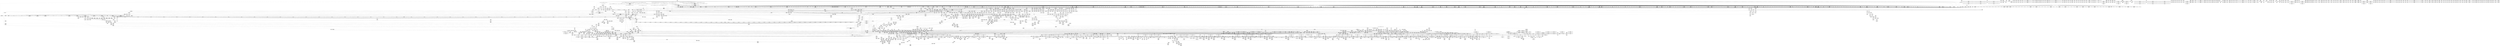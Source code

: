 digraph {
	CE0x6575710 [shape=record,shape=Mrecord,label="{CE0x6575710|tomoyo_path2_perm:_name3|security/tomoyo/file.c,902}"]
	CE0x471ce40 [shape=record,shape=Mrecord,label="{CE0x471ce40|tomoyo_get_mode:_tmp19|security/tomoyo/util.c,985|*SummSink*}"]
	CE0x534cb50 [shape=record,shape=Mrecord,label="{CE0x534cb50|tomoyo_path_link:_path2|security/tomoyo/tomoyo.c, 279|*SummSource*}"]
	CE0x54dcd10 [shape=record,shape=Mrecord,label="{CE0x54dcd10|tomoyo_path2_perm:_arrayidx|security/tomoyo/file.c,898|*SummSource*}"]
	CE0x55f30e0 [shape=record,shape=Mrecord,label="{CE0x55f30e0|COLLAPSED:_GCMRE___llvm_gcov_ctr23_internal_global_2_x_i64_zeroinitializer:_elem_0:default:}"]
	CE0x637c620 [shape=record,shape=Mrecord,label="{CE0x637c620|__llvm_gcov_indirect_counter_increment:_tmp3|*SummSource*}"]
	CE0x6124ca0 [shape=record,shape=Mrecord,label="{CE0x6124ca0|tomoyo_const_part_length:_tmp53|security/tomoyo/util.c,652|*SummSource*}"]
	CE0x54eb640 [shape=record,shape=Mrecord,label="{CE0x54eb640|tomoyo_path_link:_mnt|security/tomoyo/tomoyo.c,278|*SummSink*}"]
	CE0x47d7d60 [shape=record,shape=Mrecord,label="{CE0x47d7d60|tomoyo_get_mode:_if.end9}"]
	CE0x55c7930 [shape=record,shape=Mrecord,label="{CE0x55c7930|tomoyo_audit_path2_log:_tmp2}"]
	CE0x650e540 [shape=record,shape=Mrecord,label="{CE0x650e540|0:_i16,_:_CRE_593,594_}"]
	CE0x55baed0 [shape=record,shape=Mrecord,label="{CE0x55baed0|_call_void___llvm_gcov_indirect_counter_increment114(i32*___llvm_gcov_global_state_pred45,_i64**_getelementptr_inbounds_(_3_x_i64*_,_3_x_i64*_*___llvm_gcda_edge_table44,_i64_0,_i64_1)),_!dbg_!38927|security/tomoyo/util.c,634|*SummSource*}"]
	CE0x65fdcd0 [shape=record,shape=Mrecord,label="{CE0x65fdcd0|tomoyo_const_part_length:_while.cond}"]
	CE0x7c4e040 [shape=record,shape=Mrecord,label="{CE0x7c4e040|0:_i16,_:_CRE_294,295_}"]
	CE0x6725430 [shape=record,shape=Mrecord,label="{CE0x6725430|tomoyo_const_part_length:_tmp23|security/tomoyo/util.c,634|*SummSource*}"]
	CE0x7be8420 [shape=record,shape=Mrecord,label="{CE0x7be8420|tomoyo_fill_path_info:_const_len6|security/tomoyo/util.c,668}"]
	CE0x5713080 [shape=record,shape=Mrecord,label="{CE0x5713080|tomoyo_add_slash:_tmp6|security/tomoyo/file.c,131|*SummSink*}"]
	CE0x7e4e700 [shape=record,shape=Mrecord,label="{CE0x7e4e700|tomoyo_const_part_length:_tmp17|security/tomoyo/util.c,627}"]
	CE0x7b46360 [shape=record,shape=Mrecord,label="{CE0x7b46360|0:_i8*,_array:_GCRE_tomoyo_mac_keywords_external_constant_42_x_i8*_:_elem_26::|security/tomoyo/file.c,181}"]
	CE0x716e370 [shape=record,shape=Mrecord,label="{CE0x716e370|tomoyo_get_realpath:_tmp12|security/tomoyo/file.c,156|*SummSink*}"]
	CE0x47d7ab0 [shape=record,shape=Mrecord,label="{CE0x47d7ab0|rcu_lock_release:_map|Function::rcu_lock_release&Arg::map::}"]
	CE0x637bfc0 [shape=record,shape=Mrecord,label="{CE0x637bfc0|__llvm_gcov_indirect_counter_increment:_counter|*SummSink*}"]
	CE0x4625840 [shape=record,shape=Mrecord,label="{CE0x4625840|0:_i16,_:_CRE_681,682_}"]
	CE0x64fea00 [shape=record,shape=Mrecord,label="{CE0x64fea00|__llvm_gcov_indirect_counter_increment:_tmp1|*SummSource*}"]
	CE0x7c657d0 [shape=record,shape=Mrecord,label="{CE0x7c657d0|tomoyo_audit_path2_log:_path2|security/tomoyo/file.c,182|*SummSource*}"]
	CE0x46dad40 [shape=record,shape=Mrecord,label="{CE0x46dad40|tomoyo_audit_path2_log:_tmp7|security/tomoyo/file.c,183}"]
	CE0x6420a20 [shape=record,shape=Mrecord,label="{CE0x6420a20|tomoyo_path2_perm:_filename1|security/tomoyo/file.c,923|*SummSource*}"]
	CE0x6666620 [shape=record,shape=Mrecord,label="{CE0x6666620|GLOBAL:_tomoyo_get_mode|*Constant*|*SummSource*}"]
	CE0x7bb16c0 [shape=record,shape=Mrecord,label="{CE0x7bb16c0|0:_i8*,_8:_i32,_12:_i16,_14:_i8,_15:_i8,_:_SCMRE_12,14_|*MultipleSource*|security/tomoyo/file.c,901|security/tomoyo/file.c, 889|security/tomoyo/file.c, 890}"]
	CE0x52c2cc0 [shape=record,shape=Mrecord,label="{CE0x52c2cc0|tomoyo_domain:_tmp18|security/tomoyo/common.h,1205|*SummSource*}"]
	CE0x636cd30 [shape=record,shape=Mrecord,label="{CE0x636cd30|tomoyo_init_request_info:_domain.addr.0|*SummSource*}"]
	CE0x63386a0 [shape=record,shape=Mrecord,label="{CE0x63386a0|__llvm_gcov_indirect_counter_increment:_predecessor|Function::__llvm_gcov_indirect_counter_increment&Arg::predecessor::|*SummSink*}"]
	CE0x547c190 [shape=record,shape=Mrecord,label="{CE0x547c190|tomoyo_path2_perm:_path2|Function::tomoyo_path2_perm&Arg::path2::|*SummSource*}"]
	CE0x47a3bd0 [shape=record,shape=Mrecord,label="{CE0x47a3bd0|0:_i16,_:_CRE_908,909_}"]
	CE0x61d61e0 [shape=record,shape=Mrecord,label="{CE0x61d61e0|_call_void_mcount()_#3}"]
	CE0x715c290 [shape=record,shape=Mrecord,label="{CE0x715c290|i64*_getelementptr_inbounds_(_4_x_i64_,_4_x_i64_*___llvm_gcov_ctr33,_i64_0,_i64_0)|*Constant*|*SummSink*}"]
	CE0x643bab0 [shape=record,shape=Mrecord,label="{CE0x643bab0|tomoyo_domain:_security|security/tomoyo/common.h,1205}"]
	CE0x6410600 [shape=record,shape=Mrecord,label="{CE0x6410600|i64_19|*Constant*|*SummSink*}"]
	CE0x536e780 [shape=record,shape=Mrecord,label="{CE0x536e780|tomoyo_const_part_length:_tmp18|security/tomoyo/util.c,627}"]
	CE0x6117140 [shape=record,shape=Mrecord,label="{CE0x6117140|GLOBAL:_tomoyo_const_part_length|*Constant*}"]
	CE0x46261f0 [shape=record,shape=Mrecord,label="{CE0x46261f0|0:_i16,_:_CRE_704,712_|*MultipleSource*|security/tomoyo/file.c,912|security/tomoyo/file.c,912|security/tomoyo/file.c,912}"]
	CE0x65d2fa0 [shape=record,shape=Mrecord,label="{CE0x65d2fa0|VOIDTB_TE:_GCE_Function_Attrs:_noredzone_nounwind_optsize_define_internal_zeroext_i1_tomoyo_check_path2_acl(%struct.tomoyo_request_info*_%r,_%struct.tomoyo_acl_info*_%ptr)_#0_entry:_%tmp_load_i64,_i64*_getelementptr_inbounds_(_7_x_i64_,_7_x_i64_*___llvm_gcov_ctr38,_i64_0,_i64_0)_%tmp1_add_i64_%tmp,_1_store_i64_%tmp1,_i64*_getelementptr_inbounds_(_7_x_i64_,_7_x_i64_*___llvm_gcov_ctr38,_i64_0,_i64_0)_br_label_%bb_bb:_preds_%entry_call_void_mcount()_#3_call_void_llvm.dbg.value(metadata_%struct.tomoyo_request_info*_%r,_i64_0,_metadata_!8419,_metadata_!38901),_!dbg_!39766_call_void_llvm.dbg.value(metadata_%struct.tomoyo_acl_info*_%ptr,_i64_0,_metadata_!8420,_metadata_!38901),_!dbg_!39767_call_void_llvm.dbg.value(metadata_%struct.tomoyo_acl_info*_%ptr,_i64_0,_metadata_!8422,_metadata_!38901),_!dbg_!39768_%tmp2_bitcast_%struct.tomoyo_acl_info*_%ptr_to_i8*,_!dbg_!39769_%add.ptr_getelementptr_i8,_i8*_%tmp2,_i64_0,_!dbg_!39770_%tmp3_bitcast_i8*_%add.ptr_to_%struct.tomoyo_path2_acl*,_!dbg_!39771_call_void_llvm.dbg.value(metadata_%struct.tomoyo_path2_acl*_%tmp3,_i64_0,_metadata_!8421,_metadata_!38901),_!dbg_!39772_%perm_getelementptr_inbounds_%struct.tomoyo_path2_acl,_%struct.tomoyo_path2_acl*_%tmp3,_i32_0,_i32_1,_!dbg_!39773_%tmp4_load_i8,_i8*_%perm,_align_1,_!dbg_!39773_%conv_zext_i8_%tmp4_to_i32,_!dbg_!39774_%param_getelementptr_inbounds_%struct.tomoyo_request_info,_%struct.tomoyo_request_info*_%r,_i32_0,_i32_3,_!dbg_!39775_%path2_bitcast_%union.anon.91*_%param_to_%struct.anon.92*,_!dbg_!39776_%operation_getelementptr_inbounds_%struct.anon.92,_%struct.anon.92*_%path2,_i32_0,_i32_2,_!dbg_!39777_%tmp5_load_i8,_i8*_%operation,_align_1,_!dbg_!39777_%conv1_zext_i8_%tmp5_to_i32,_!dbg_!39778_%shl_shl_i32_1,_%conv1,_!dbg_!39779_%and_and_i32_%conv,_%shl,_!dbg_!39780_%tobool_icmp_ne_i32_%and,_0,_!dbg_!39780_%tmp6_select_i1_%tobool,_i64_1,_i64_2,_!dbg_!39781_%tmp7_getelementptr_inbounds_7_x_i64_,_7_x_i64_*___llvm_gcov_ctr38,_i64_0,_i64_%tmp6,_!dbg_!39781_%tmp8_load_i64,_i64*_%tmp7,_!dbg_!39781_%tmp9_add_i64_%tmp8,_1,_!dbg_!39781_store_i64_%tmp9,_i64*_%tmp7,_!dbg_!39781_br_i1_%tobool,_label_%land.lhs.true,_label_%land.end,_!dbg_!39781_land.lhs.true:_preds_%bb_%param2_getelementptr_inbounds_%struct.tomoyo_request_info,_%struct.tomoyo_request_info*_%r,_i32_0,_i32_3,_!dbg_!39782_%path23_bitcast_%union.anon.91*_%param2_to_%struct.anon.92*,_!dbg_!39783_%filename1_getelementptr_inbounds_%struct.anon.92,_%struct.anon.92*_%path23,_i32_0,_i32_0,_!dbg_!39784_%tmp10_load_%struct.tomoyo_path_info*,_%struct.tomoyo_path_info**_%filename1,_align_8,_!dbg_!39784_%name1_getelementptr_inbounds_%struct.tomoyo_path2_acl,_%struct.tomoyo_path2_acl*_%tmp3,_i32_0,_i32_2,_!dbg_!39785_%call_call_%struct.tomoyo_path_info*_tomoyo_compare_name_union(%struct.tomoyo_path_info*_%tmp10,_%struct.tomoyo_name_union*_%name1)_#9,_!dbg_!39786_%tobool4_icmp_ne_%struct.tomoyo_path_info*_%call,_null,_!dbg_!39786_%tmp11_select_i1_%tobool4,_i64_3,_i64_4,_!dbg_!39787_%tmp12_getelementptr_inbounds_7_x_i64_,_7_x_i64_*___llvm_gcov_ctr38,_i64_0,_i64_%tmp11,_!dbg_!39787_%tmp13_load_i64,_i64*_%tmp12,_!dbg_!39787_%tmp14_add_i64_%tmp13,_1,_!dbg_!39787_store_i64_%tmp14,_i64*_%tmp12,_!dbg_!39787_br_i1_%tobool4,_label_%land.rhs,_label_%land.end,_!dbg_!39787_land.rhs:_preds_%land.lhs.true_%tmp15_load_i64,_i64*_getelementptr_inbounds_(_7_x_i64_,_7_x_i64_*___llvm_gcov_ctr38,_i64_0,_i64_5),_!dbg_!39788_%tmp16_add_i64_%tmp15,_1,_!dbg_!39788_store_i64_%tmp16,_i64*_getelementptr_inbounds_(_7_x_i64_,_7_x_i64_*___llvm_gcov_ctr38,_i64_0,_i64_5),_!dbg_!39788_%param5_getelementptr_inbounds_%struct.tomoyo_request_info,_%struct.tomoyo_request_info*_%r,_i32_0,_i32_3,_!dbg_!39790_%path26_bitcast_%union.anon.91*_%param5_to_%struct.anon.92*,_!dbg_!39791_%filename2_getelementptr_inbounds_%struct.anon.92,_%struct.anon.92*_%path26,_i32_0,_i32_1,_!dbg_!39792_%tmp17_load_%struct.tomoyo_path_info*,_%struct.tomoyo_path_info**_%filename2,_align_8,_!dbg_!39792_%name2_getelementptr_inbounds_%struct.tomoyo_path2_acl,_%struct.tomoyo_path2_acl*_%tmp3,_i32_0,_i32_3,_!dbg_!39793_%call7_call_%struct.tomoyo_path_info*_tomoyo_compare_name_union(%struct.tomoyo_path_info*_%tmp17,_%struct.tomoyo_name_union*_%name2)_#9,_!dbg_!39794_%tobool8_icmp_ne_%struct.tomoyo_path_info*_%call7,_null,_!dbg_!39787_br_label_%land.end_land.end:_preds_%land.rhs,_%land.lhs.true,_%bb_%tmp18_phi_i1_false,_%land.lhs.true_,_false,_%bb_,_%tobool8,_%land.rhs_%tmp19_load_i64,_i64*_getelementptr_inbounds_(_7_x_i64_,_7_x_i64_*___llvm_gcov_ctr38,_i64_0,_i64_6),_!dbg_!39795_%tmp20_add_i64_%tmp19,_1,_!dbg_!39795_store_i64_%tmp20,_i64*_getelementptr_inbounds_(_7_x_i64_,_7_x_i64_*___llvm_gcov_ctr38,_i64_0,_i64_6),_!dbg_!39795_ret_i1_%tmp18,_!dbg_!39795_:_elem_0:default:}"]
	CE0x635da40 [shape=record,shape=Mrecord,label="{CE0x635da40|tomoyo_path2_perm:_call5|security/tomoyo/file.c,904|*SummSource*}"]
	CE0x5630a80 [shape=record,shape=Mrecord,label="{CE0x5630a80|104:_%struct.inode*,_:_CRE_220,221_}"]
	CE0x61a2090 [shape=record,shape=Mrecord,label="{CE0x61a2090|get_current:_tmp2|*SummSource*}"]
	CE0x7bf8000 [shape=record,shape=Mrecord,label="{CE0x7bf8000|get_current:_tmp1}"]
	CE0x61e8d00 [shape=record,shape=Mrecord,label="{CE0x61e8d00|104:_%struct.inode*,_:_CRE_172,173_}"]
	CE0x7c3fd10 [shape=record,shape=Mrecord,label="{CE0x7c3fd10|VOIDTB_TE:_CE_222,223_}"]
	CE0x7bcadb0 [shape=record,shape=Mrecord,label="{CE0x7bcadb0|tomoyo_const_part_length:_tobool|security/tomoyo/util.c,624|*SummSource*}"]
	CE0x67551f0 [shape=record,shape=Mrecord,label="{CE0x67551f0|tomoyo_get_mode:_tmp}"]
	CE0x6521d30 [shape=record,shape=Mrecord,label="{CE0x6521d30|srcu_read_lock:_sp|Function::srcu_read_lock&Arg::sp::|*SummSource*}"]
	CE0x66033b0 [shape=record,shape=Mrecord,label="{CE0x66033b0|i64*_getelementptr_inbounds_(_2_x_i64_,_2_x_i64_*___llvm_gcov_ctr32,_i64_0,_i64_1)|*Constant*|*SummSink*}"]
	CE0x56f48b0 [shape=record,shape=Mrecord,label="{CE0x56f48b0|i64_24|*Constant*|*SummSink*}"]
	CE0x55f3230 [shape=record,shape=Mrecord,label="{CE0x55f3230|tomoyo_domain:_tobool|security/tomoyo/common.h,1205|*SummSink*}"]
	CE0x6646c60 [shape=record,shape=Mrecord,label="{CE0x6646c60|i64_6|*Constant*}"]
	CE0x7db92f0 [shape=record,shape=Mrecord,label="{CE0x7db92f0|40:_%struct.tomoyo_policy_namespace*,_48:_i8,_:_GCRE_tomoyo_kernel_domain_external_global_%struct.tomoyo_domain_info_8,16_|*MultipleSource*|security/tomoyo/util.c,1005|Function::tomoyo_init_request_info&Arg::domain::|security/tomoyo/util.c,1007}"]
	CE0x5547f10 [shape=record,shape=Mrecord,label="{CE0x5547f10|tomoyo_audit_path2_log:_path24|security/tomoyo/file.c,183|*SummSink*}"]
	CE0x55439d0 [shape=record,shape=Mrecord,label="{CE0x55439d0|tomoyo_get_realpath:_tmp4|security/tomoyo/file.c,151|*SummSource*}"]
	CE0x46d9b70 [shape=record,shape=Mrecord,label="{CE0x46d9b70|0:_i16,_:_CRE_613,614_}"]
	CE0x4648e40 [shape=record,shape=Mrecord,label="{CE0x4648e40|0:_i16,_:_CRE_664,672_|*MultipleSource*|security/tomoyo/file.c,912|security/tomoyo/file.c,912|security/tomoyo/file.c,912}"]
	CE0x6586de0 [shape=record,shape=Mrecord,label="{CE0x6586de0|0:_i16,_:_CRE_477,478_}"]
	CE0x6269150 [shape=record,shape=Mrecord,label="{CE0x6269150|0:_i16,_:_CRE_199,200_}"]
	CE0x53a2bd0 [shape=record,shape=Mrecord,label="{CE0x53a2bd0|0:_i16,_:_CRE_557,558_}"]
	CE0x54e57d0 [shape=record,shape=Mrecord,label="{CE0x54e57d0|tomoyo_path2_perm:_tmp6|security/tomoyo/file.c,893}"]
	CE0x4809e40 [shape=record,shape=Mrecord,label="{CE0x4809e40|srcu_read_lock:_bb|*SummSource*}"]
	CE0x47f1ba0 [shape=record,shape=Mrecord,label="{CE0x47f1ba0|0:_i16,_:_CRE_976,977_}"]
	CE0x46da9f0 [shape=record,shape=Mrecord,label="{CE0x46da9f0|tomoyo_audit_path2_log:_filename1|security/tomoyo/file.c,183|*SummSource*}"]
	CE0x64a9600 [shape=record,shape=Mrecord,label="{CE0x64a9600|VOIDTB_TE:_CE_170,171_}"]
	CE0x6646d60 [shape=record,shape=Mrecord,label="{CE0x6646d60|tomoyo_path2_perm:_tmp16|security/tomoyo/file.c,904}"]
	CE0x47f24d0 [shape=record,shape=Mrecord,label="{CE0x47f24d0|0:_i16,_:_CRE_977,978_}"]
	CE0x7c7d5c0 [shape=record,shape=Mrecord,label="{CE0x7c7d5c0|0:_i8,_array:_GCRE_tomoyo_index2category_constant_39_x_i8_c_00_00_00_00_00_00_00_00_00_00_00_00_00_00_00_00_00_00_00_00_00_00_00_01_01_01_01_01_01_01_01_01_01_01_01_01_01_01_02_,_align_16:_elem_7::|security/tomoyo/util.c,983}"]
	CE0x6117290 [shape=record,shape=Mrecord,label="{CE0x6117290|tomoyo_fill_path_info:_conv3|security/tomoyo/util.c,666}"]
	CE0x643cb40 [shape=record,shape=Mrecord,label="{CE0x643cb40|tomoyo_domain:_tmp21|security/tomoyo/common.h,1205|*SummSink*}"]
	CE0x534fb00 [shape=record,shape=Mrecord,label="{CE0x534fb00|104:_%struct.inode*,_:_CRE_151,152_}"]
	CE0x6510ac0 [shape=record,shape=Mrecord,label="{CE0x6510ac0|tomoyo_read_unlock:_entry}"]
	CE0x65d70d0 [shape=record,shape=Mrecord,label="{CE0x65d70d0|tomoyo_path2_perm:_and|security/tomoyo/file.c,912|*SummSource*}"]
	CE0x7170030 [shape=record,shape=Mrecord,label="{CE0x7170030|tomoyo_get_realpath:_bb|*SummSink*}"]
	CE0x7e2e4b0 [shape=record,shape=Mrecord,label="{CE0x7e2e4b0|40:_%struct.tomoyo_policy_namespace*,_48:_i8,_:_GCRE_tomoyo_kernel_domain_external_global_%struct.tomoyo_domain_info_16,24_|*MultipleSource*|security/tomoyo/util.c,1005|Function::tomoyo_init_request_info&Arg::domain::|security/tomoyo/util.c,1007}"]
	CE0x46754b0 [shape=record,shape=Mrecord,label="{CE0x46754b0|0:_i16,_:_CRE_755,756_}"]
	CE0x4703370 [shape=record,shape=Mrecord,label="{CE0x4703370|COLLAPSED:_GCMRE___llvm_gcov_ctr54147_internal_global_11_x_i64_zeroinitializer:_elem_0:default:}"]
	CE0x7e80c00 [shape=record,shape=Mrecord,label="{CE0x7e80c00|srcu_read_lock:_dep_map|include/linux/srcu.h,222|*SummSink*}"]
	CE0x61a2100 [shape=record,shape=Mrecord,label="{CE0x61a2100|get_current:_tmp4|./arch/x86/include/asm/current.h,14}"]
	CE0x46b7d70 [shape=record,shape=Mrecord,label="{CE0x46b7d70|0:_i16,_:_CRE_856,864_|*MultipleSource*|security/tomoyo/file.c,912|security/tomoyo/file.c,912|security/tomoyo/file.c,912}"]
	CE0x65fd000 [shape=record,shape=Mrecord,label="{CE0x65fd000|rcu_lock_release:_tmp6|*SummSink*}"]
	CE0x6156630 [shape=record,shape=Mrecord,label="{CE0x6156630|i64_25|*Constant*|*SummSink*}"]
	CE0x7ce9b00 [shape=record,shape=Mrecord,label="{CE0x7ce9b00|_ret_%struct.tomoyo_domain_info*_%tmp23,_!dbg_!38929|security/tomoyo/common.h,1205|*SummSource*}"]
	CE0x478e8e0 [shape=record,shape=Mrecord,label="{CE0x478e8e0|0:_i16,_:_CRE_887,888_}"]
	CE0x716cd50 [shape=record,shape=Mrecord,label="{CE0x716cd50|VOIDTB_TE:_CE_215,216_}"]
	CE0x7c65f30 [shape=record,shape=Mrecord,label="{CE0x7c65f30|tomoyo_path2_perm:_if.end16|*SummSink*}"]
	CE0x64513f0 [shape=record,shape=Mrecord,label="{CE0x64513f0|tomoyo_path2_perm:_sw.bb}"]
	CE0x6218d40 [shape=record,shape=Mrecord,label="{CE0x6218d40|tomoyo_path2_perm:_do.end|*SummSource*}"]
	CE0x7b2aa80 [shape=record,shape=Mrecord,label="{CE0x7b2aa80|tomoyo_init_request_info:_tmp7|security/tomoyo/util.c,1005}"]
	CE0x618b590 [shape=record,shape=Mrecord,label="{CE0x618b590|rcu_lock_acquire:_tmp3|*SummSource*}"]
	CE0x7b8c9f0 [shape=record,shape=Mrecord,label="{CE0x7b8c9f0|i64*_getelementptr_inbounds_(_5_x_i64_,_5_x_i64_*___llvm_gcov_ctr32134,_i64_0,_i64_3)|*Constant*}"]
	CE0x617c260 [shape=record,shape=Mrecord,label="{CE0x617c260|_call_void_lock_release(%struct.lockdep_map*_%map,_i32_1,_i64_ptrtoint_(i8*_blockaddress(_rcu_lock_release,_%__here)_to_i64))_#9,_!dbg_!38907|include/linux/rcupdate.h,423|*SummSource*}"]
	CE0x54ccc10 [shape=record,shape=Mrecord,label="{CE0x54ccc10|VOIDTB_TE:_CE_193,194_}"]
	CE0x54f6260 [shape=record,shape=Mrecord,label="{CE0x54f6260|i64*_getelementptr_inbounds_(_2_x_i64_,_2_x_i64_*___llvm_gcov_ctr28201,_i64_0,_i64_0)|*Constant*|*SummSink*}"]
	CE0x617c300 [shape=record,shape=Mrecord,label="{CE0x617c300|tomoyo_const_part_length:_if.then27}"]
	CE0x6250340 [shape=record,shape=Mrecord,label="{CE0x6250340|VOIDTB_TE:_CE_48,52_|Function::tomoyo_path_link&Arg::new_dentry::}"]
	CE0x61e7890 [shape=record,shape=Mrecord,label="{CE0x61e7890|104:_%struct.inode*,_:_CRE_167,168_}"]
	CE0x4625a20 [shape=record,shape=Mrecord,label="{CE0x4625a20|0:_i16,_:_CRE_682,683_}"]
	CE0x6390c20 [shape=record,shape=Mrecord,label="{CE0x6390c20|0:_i16,_:_CRE_72,73_}"]
	CE0x61a1e70 [shape=record,shape=Mrecord,label="{CE0x61a1e70|get_current:_tmp|*SummSink*}"]
	CE0x661f760 [shape=record,shape=Mrecord,label="{CE0x661f760|0:_i8,_array:_GCRE_tomoyo_index2category_constant_39_x_i8_c_00_00_00_00_00_00_00_00_00_00_00_00_00_00_00_00_00_00_00_00_00_00_00_01_01_01_01_01_01_01_01_01_01_01_01_01_01_01_02_,_align_16:_elem_0::|security/tomoyo/util.c,983}"]
	CE0x64659e0 [shape=record,shape=Mrecord,label="{CE0x64659e0|104:_%struct.inode*,_:_CRE_64,72_|*MultipleSource*|*LoadInst*|security/tomoyo/file.c,911|security/tomoyo/file.c,912|Function::tomoyo_path_link&Arg::old_dentry::}"]
	CE0x47d7570 [shape=record,shape=Mrecord,label="{CE0x47d7570|tomoyo_get_mode:_tobool|security/tomoyo/util.c,978}"]
	CE0x66fdb60 [shape=record,shape=Mrecord,label="{CE0x66fdb60|i64*_getelementptr_inbounds_(_6_x_i64_,_6_x_i64_*___llvm_gcov_ctr26,_i64_0,_i64_5)|*Constant*}"]
	CE0x47d7190 [shape=record,shape=Mrecord,label="{CE0x47d7190|tomoyo_fill_path_info:_frombool|security/tomoyo/util.c,667}"]
	CE0x47b59a0 [shape=record,shape=Mrecord,label="{CE0x47b59a0|0:_i16,_:_CRE_917,918_}"]
	CE0x716e010 [shape=record,shape=Mrecord,label="{CE0x716e010|tomoyo_get_realpath:_tmp11|security/tomoyo/file.c,156|*SummSource*}"]
	CE0x5630230 [shape=record,shape=Mrecord,label="{CE0x5630230|104:_%struct.inode*,_:_CRE_213,214_}"]
	CE0x7bb0240 [shape=record,shape=Mrecord,label="{CE0x7bb0240|0:_i16,_:_CRE_161,162_}"]
	CE0x47032b0 [shape=record,shape=Mrecord,label="{CE0x47032b0|tomoyo_domain:_if.then|*SummSink*}"]
	CE0x478e5b0 [shape=record,shape=Mrecord,label="{CE0x478e5b0|0:_i16,_:_CRE_884,885_}"]
	CE0x4964f00 [shape=record,shape=Mrecord,label="{CE0x4964f00|tomoyo_const_part_length:_tmp22|security/tomoyo/util.c,634|*SummSink*}"]
	CE0x7b2ae60 [shape=record,shape=Mrecord,label="{CE0x7b2ae60|i64**_getelementptr_inbounds_(_3_x_i64*_,_3_x_i64*_*___llvm_gcda_edge_table14,_i64_0,_i64_1)|*Constant*|*SummSource*}"]
	CE0x7c5f080 [shape=record,shape=Mrecord,label="{CE0x7c5f080|tomoyo_get_realpath:_call|security/tomoyo/file.c,150|*SummSource*}"]
	CE0x5496f60 [shape=record,shape=Mrecord,label="{CE0x5496f60|rcu_lock_acquire:_tmp5|include/linux/rcupdate.h,418|*SummSource*}"]
	CE0x625d580 [shape=record,shape=Mrecord,label="{CE0x625d580|104:_%struct.inode*,_:_CRE_48,52_|*MultipleSource*|*LoadInst*|security/tomoyo/file.c,911|security/tomoyo/file.c,912|Function::tomoyo_path_link&Arg::old_dentry::}"]
	"CONST[source:0(mediator),value:0(static)][purpose:{operation}]"
	CE0x643c8d0 [shape=record,shape=Mrecord,label="{CE0x643c8d0|128:_i8*,_1208:_%struct.file*,_:_CMRE_8,16_|*MultipleSource*|security/tomoyo/common.h,1205|security/tomoyo/common.h,1205}"]
	CE0x618b1f0 [shape=record,shape=Mrecord,label="{CE0x618b1f0|GLOBAL:___llvm_gcov_ctr28130|Global_var:__llvm_gcov_ctr28130}"]
	CE0x7e2e390 [shape=record,shape=Mrecord,label="{CE0x7e2e390|tomoyo_init_request_info:_profile3|security/tomoyo/util.c,1008|*SummSink*}"]
	CE0x7e0e7b0 [shape=record,shape=Mrecord,label="{CE0x7e0e7b0|tomoyo_path2_perm:_tmp9|security/tomoyo/file.c,898|*SummSink*}"]
	CE0x54e5890 [shape=record,shape=Mrecord,label="{CE0x54e5890|tomoyo_path2_perm:_tmp6|security/tomoyo/file.c,893|*SummSource*}"]
	CE0x617c1f0 [shape=record,shape=Mrecord,label="{CE0x617c1f0|GLOBAL:_lock_release|*Constant*}"]
	CE0x7b53bc0 [shape=record,shape=Mrecord,label="{CE0x7b53bc0|i64_1|*Constant*}"]
	CE0x670dd40 [shape=record,shape=Mrecord,label="{CE0x670dd40|0:_i16,_:_CRE_344,352_|*MultipleSource*|security/tomoyo/file.c,912|security/tomoyo/file.c,912|security/tomoyo/file.c,912}"]
	CE0x639c180 [shape=record,shape=Mrecord,label="{CE0x639c180|VOIDTB_TE:_CE_6368,6376_|*MultipleSource*|security/tomoyo/util.c,1010|Function::tomoyo_get_mode&Arg::ns::}"]
	CE0x7bd5680 [shape=record,shape=Mrecord,label="{CE0x7bd5680|tomoyo_path2_perm:_tmp25|security/tomoyo/file.c,906}"]
	CE0x4746c30 [shape=record,shape=Mrecord,label="{CE0x4746c30|i64*_getelementptr_inbounds_(_12_x_i64_,_12_x_i64_*___llvm_gcov_ctr31133,_i64_0,_i64_9)|*Constant*}"]
	CE0x7e39450 [shape=record,shape=Mrecord,label="{CE0x7e39450|tomoyo_get_mode:_tmp1|*SummSink*}"]
	CE0x4851000 [shape=record,shape=Mrecord,label="{CE0x4851000|tomoyo_const_part_length:_tmp37|security/tomoyo/util.c,644|*SummSink*}"]
	CE0x716d3b0 [shape=record,shape=Mrecord,label="{CE0x716d3b0|VOIDTB_TE:_CE_221,222_}"]
	CE0x7b8e790 [shape=record,shape=Mrecord,label="{CE0x7b8e790|tomoyo_path2_perm:_tmp19|security/tomoyo/file.c,904|*SummSource*}"]
	CE0x6444670 [shape=record,shape=Mrecord,label="{CE0x6444670|tomoyo_const_part_length:_tmp39|security/tomoyo/util.c,644}"]
	CE0x6119840 [shape=record,shape=Mrecord,label="{CE0x6119840|i64**_getelementptr_inbounds_(_3_x_i64*_,_3_x_i64*_*___llvm_gcda_edge_table44,_i64_0,_i64_0)|*Constant*|*SummSource*}"]
	CE0x6270180 [shape=record,shape=Mrecord,label="{CE0x6270180|0:_i16,_:_CRE_302,303_}"]
	CE0x7bb1fd0 [shape=record,shape=Mrecord,label="{CE0x7bb1fd0|_call_void_mcount()_#3|*SummSink*}"]
	CE0x7d98800 [shape=record,shape=Mrecord,label="{CE0x7d98800|tomoyo_init_request_info:_tmp10|security/tomoyo/util.c,1006}"]
	CE0x4797510 [shape=record,shape=Mrecord,label="{CE0x4797510|tomoyo_const_part_length:_incdec.ptr10|security/tomoyo/util.c,640|*SummSink*}"]
	CE0x45fec60 [shape=record,shape=Mrecord,label="{CE0x45fec60|tomoyo_audit_path2_log:_idxprom|security/tomoyo/file.c,182|*SummSource*}"]
	CE0x7bb1e70 [shape=record,shape=Mrecord,label="{CE0x7bb1e70|_call_void_mcount()_#3}"]
	CE0x65111b0 [shape=record,shape=Mrecord,label="{CE0x65111b0|i32_9|*Constant*}"]
	CE0x7b45270 [shape=record,shape=Mrecord,label="{CE0x7b45270|tomoyo_const_part_length:_tmp1}"]
	CE0x7de1ca0 [shape=record,shape=Mrecord,label="{CE0x7de1ca0|0:_i16,_:_CRE_279,280_}"]
	CE0x7ba2a50 [shape=record,shape=Mrecord,label="{CE0x7ba2a50|GLOBAL:_rcu_lock_acquire|*Constant*|*SummSink*}"]
	CE0x536f300 [shape=record,shape=Mrecord,label="{CE0x536f300|COLLAPSED:_GCMRE___llvm_gcov_ctr24_internal_global_4_x_i64_zeroinitializer:_elem_0:default:}"]
	CE0x5448d90 [shape=record,shape=Mrecord,label="{CE0x5448d90|VOIDTB_TE:_CE_150,151_}"]
	CE0x4964350 [shape=record,shape=Mrecord,label="{CE0x4964350|i32_0|*Constant*}"]
	CE0x7db9550 [shape=record,shape=Mrecord,label="{CE0x7db9550|tomoyo_init_request_info:_profile2|security/tomoyo/util.c,1007|*SummSource*}"]
	CE0x65d2790 [shape=record,shape=Mrecord,label="{CE0x65d2790|i8*_null|*Constant*|*SummSink*}"]
	CE0x6310c40 [shape=record,shape=Mrecord,label="{CE0x6310c40|i32_47|*Constant*}"]
	CE0x64a45d0 [shape=record,shape=Mrecord,label="{CE0x64a45d0|40:_%struct.tomoyo_policy_namespace*,_48:_i8,_:_GCRE_tomoyo_kernel_domain_external_global_%struct.tomoyo_domain_info_50,51_|*MultipleSource*|security/tomoyo/util.c,1005|Function::tomoyo_init_request_info&Arg::domain::|security/tomoyo/util.c,1007}"]
	CE0x650fcf0 [shape=record,shape=Mrecord,label="{CE0x650fcf0|128:_i8*,_1208:_%struct.file*,_:_CMRE_30,31_}"]
	CE0x648f6c0 [shape=record,shape=Mrecord,label="{CE0x648f6c0|tomoyo_path2_perm:_tmp66|security/tomoyo/file.c,936|*SummSource*}"]
	CE0x630ff10 [shape=record,shape=Mrecord,label="{CE0x630ff10|rcu_lock_release:_indirectgoto}"]
	CE0x673f160 [shape=record,shape=Mrecord,label="{CE0x673f160|tomoyo_get_mode:_if.end14|*SummSink*}"]
	CE0x4619340 [shape=record,shape=Mrecord,label="{CE0x4619340|_call_void_mcount()_#3}"]
	CE0x61f8740 [shape=record,shape=Mrecord,label="{CE0x61f8740|tomoyo_fill_path_info:_tobool|security/tomoyo/util.c,667}"]
	CE0x6575a70 [shape=record,shape=Mrecord,label="{CE0x6575a70|tomoyo_path2_perm:_call4|security/tomoyo/file.c,903}"]
	CE0x47f79e0 [shape=record,shape=Mrecord,label="{CE0x47f79e0|tomoyo_path2_perm:_tmp33|security/tomoyo/file.c,912}"]
	CE0x639cc90 [shape=record,shape=Mrecord,label="{CE0x639cc90|i64*_getelementptr_inbounds_(_2_x_i64_,_2_x_i64_*___llvm_gcov_ctr32,_i64_0,_i64_0)|*Constant*|*SummSink*}"]
	CE0x53a69f0 [shape=record,shape=Mrecord,label="{CE0x53a69f0|tomoyo_domain:_tmp5|security/tomoyo/common.h,1205|*SummSource*}"]
	CE0x6394810 [shape=record,shape=Mrecord,label="{CE0x6394810|tomoyo_audit_path2_log:_arrayidx2|security/tomoyo/file.c,181|*SummSource*}"]
	CE0x64c36a0 [shape=record,shape=Mrecord,label="{CE0x64c36a0|tomoyo_fill_path_info:_tmp6|security/tomoyo/util.c,667|*SummSink*}"]
	CE0x48bbf00 [shape=record,shape=Mrecord,label="{CE0x48bbf00|tomoyo_get_mode:_tmp7|security/tomoyo/util.c,979|*SummSource*}"]
	CE0x535de30 [shape=record,shape=Mrecord,label="{CE0x535de30|0:_i16,_:_CRE_585,586_}"]
	CE0x56f4610 [shape=record,shape=Mrecord,label="{CE0x56f4610|i64_24|*Constant*}"]
	CE0x7c3ff30 [shape=record,shape=Mrecord,label="{CE0x7c3ff30|VOIDTB_TE:_CE_224,232_|Function::tomoyo_path_link&Arg::new_dentry::}"]
	CE0x4703410 [shape=record,shape=Mrecord,label="{CE0x4703410|tomoyo_domain:_tmp8|security/tomoyo/common.h,1205|*SummSink*}"]
	CE0x715ac50 [shape=record,shape=Mrecord,label="{CE0x715ac50|srcu_read_unlock:_tmp|*SummSource*}"]
	CE0x631bf80 [shape=record,shape=Mrecord,label="{CE0x631bf80|srcu_read_unlock:_tmp1}"]
	CE0x6119ec0 [shape=record,shape=Mrecord,label="{CE0x6119ec0|tomoyo_const_part_length:_tmp49|security/tomoyo/util.c,649|*SummSink*}"]
	CE0x5487f60 [shape=record,shape=Mrecord,label="{CE0x5487f60|__llvm_gcov_indirect_counter_increment114:_tmp5|*SummSource*}"]
	CE0x7bb0460 [shape=record,shape=Mrecord,label="{CE0x7bb0460|0:_i16,_:_CRE_163,164_}"]
	CE0x532e800 [shape=record,shape=Mrecord,label="{CE0x532e800|tomoyo_const_part_length:_tmp33|security/tomoyo/util.c,642}"]
	CE0x4747320 [shape=record,shape=Mrecord,label="{CE0x4747320|i32_5|*Constant*}"]
	CE0x7baff10 [shape=record,shape=Mrecord,label="{CE0x7baff10|0:_i16,_:_CRE_158,159_}"]
	CE0x53391f0 [shape=record,shape=Mrecord,label="{CE0x53391f0|tomoyo_get_mode:_tmp7|security/tomoyo/util.c,979}"]
	CE0x6769390 [shape=record,shape=Mrecord,label="{CE0x6769390|tomoyo_init_request_info:_conv6|security/tomoyo/util.c,1011|*SummSource*}"]
	CE0x6207910 [shape=record,shape=Mrecord,label="{CE0x6207910|tomoyo_domain:_cred|security/tomoyo/common.h,1205}"]
	CE0x7cc1f10 [shape=record,shape=Mrecord,label="{CE0x7cc1f10|0:_%struct.tomoyo_obj_info*,_24:_%struct.tomoyo_path_info*,_32:_%struct.tomoyo_path_info*,_40:_i8,_72:_i8,_76:_i8,_:_SCMRE_31,32_}"]
	CE0x471ccf0 [shape=record,shape=Mrecord,label="{CE0x471ccf0|tomoyo_get_mode:_tmp19|security/tomoyo/util.c,985|*SummSource*}"]
	CE0x46cceb0 [shape=record,shape=Mrecord,label="{CE0x46cceb0|tomoyo_get_mode:_mode.1|*SummSink*}"]
	CE0x6310190 [shape=record,shape=Mrecord,label="{CE0x6310190|i64*_getelementptr_inbounds_(_4_x_i64_,_4_x_i64_*___llvm_gcov_ctr33,_i64_0,_i64_0)|*Constant*}"]
	CE0x53a4050 [shape=record,shape=Mrecord,label="{CE0x53a4050|tomoyo_domain:_tmp15|security/tomoyo/common.h,1205|*SummSource*}"]
	CE0x6218590 [shape=record,shape=Mrecord,label="{CE0x6218590|tomoyo_get_realpath:_tmp7|security/tomoyo/file.c,152|*SummSource*}"]
	CE0x470ecd0 [shape=record,shape=Mrecord,label="{CE0x470ecd0|i64_8|*Constant*|*SummSource*}"]
	CE0x6250d10 [shape=record,shape=Mrecord,label="{CE0x6250d10|i64_17|*Constant*}"]
	CE0x61260c0 [shape=record,shape=Mrecord,label="{CE0x61260c0|i1_true|*Constant*|*SummSource*}"]
	CE0x6575990 [shape=record,shape=Mrecord,label="{CE0x6575990|tomoyo_path2_perm:_name3|security/tomoyo/file.c,902|*SummSink*}"]
	CE0x6420470 [shape=record,shape=Mrecord,label="{CE0x6420470|tomoyo_path2_perm:_path224|security/tomoyo/file.c,924|*SummSink*}"]
	CE0x5505d70 [shape=record,shape=Mrecord,label="{CE0x5505d70|tomoyo_get_mode:_add|security/tomoyo/util.c,984|*SummSource*}"]
	CE0x562fee0 [shape=record,shape=Mrecord,label="{CE0x562fee0|104:_%struct.inode*,_:_CRE_210,211_}"]
	CE0x65f0cd0 [shape=record,shape=Mrecord,label="{CE0x65f0cd0|128:_i8*,_1208:_%struct.file*,_:_CMRE_144,152_|*MultipleSource*|security/tomoyo/common.h,1205|security/tomoyo/common.h,1205}"]
	CE0x452cf60 [shape=record,shape=Mrecord,label="{CE0x452cf60|tomoyo_get_mode:_tmp15|security/tomoyo/util.c,983|*SummSink*}"]
	CE0x7bf7bb0 [shape=record,shape=Mrecord,label="{CE0x7bf7bb0|_call_void_mcount()_#3|*SummSource*}"]
	CE0x7c40ce0 [shape=record,shape=Mrecord,label="{CE0x7c40ce0|tomoyo_const_part_length:_tmp|*SummSource*}"]
	CE0x555abc0 [shape=record,shape=Mrecord,label="{CE0x555abc0|tomoyo_path2_perm:_tmp13|security/tomoyo/file.c,898}"]
	CE0x5594130 [shape=record,shape=Mrecord,label="{CE0x5594130|GLOBAL:_tomoyo_fill_path_info|*Constant*|*SummSource*}"]
	CE0x534fd60 [shape=record,shape=Mrecord,label="{CE0x534fd60|104:_%struct.inode*,_:_CRE_153,154_}"]
	CE0x672afb0 [shape=record,shape=Mrecord,label="{CE0x672afb0|i32_49|*Constant*}"]
	CE0x621f640 [shape=record,shape=Mrecord,label="{CE0x621f640|40:_%struct.tomoyo_policy_namespace*,_48:_i8,_:_GCRE_tomoyo_kernel_domain_external_global_%struct.tomoyo_domain_info_24,32_|*MultipleSource*|security/tomoyo/util.c,1005|Function::tomoyo_init_request_info&Arg::domain::|security/tomoyo/util.c,1007}"]
	CE0x6338bc0 [shape=record,shape=Mrecord,label="{CE0x6338bc0|i64**_getelementptr_inbounds_(_3_x_i64*_,_3_x_i64*_*___llvm_gcda_edge_table14,_i64_0,_i64_1)|*Constant*}"]
	CE0x62c37b0 [shape=record,shape=Mrecord,label="{CE0x62c37b0|tomoyo_init_request_info:_tmp6|security/tomoyo/util.c,1004|*SummSink*}"]
	CE0x65d9730 [shape=record,shape=Mrecord,label="{CE0x65d9730|tomoyo_init_request_info:_tmp9|security/tomoyo/util.c,1006|*SummSink*}"]
	CE0x6352450 [shape=record,shape=Mrecord,label="{CE0x6352450|0:_i8,_array:_GCRE_tomoyo_index2category_constant_39_x_i8_c_00_00_00_00_00_00_00_00_00_00_00_00_00_00_00_00_00_00_00_00_00_00_00_01_01_01_01_01_01_01_01_01_01_01_01_01_01_01_02_,_align_16:_elem_30::|security/tomoyo/util.c,983}"]
	CE0x54cd4c0 [shape=record,shape=Mrecord,label="{CE0x54cd4c0|tomoyo_const_part_length:_tmp15|security/tomoyo/util.c,627|*SummSource*}"]
	CE0x5453f90 [shape=record,shape=Mrecord,label="{CE0x5453f90|tomoyo_path2_perm:_cmp26|security/tomoyo/file.c,928}"]
	CE0x611b210 [shape=record,shape=Mrecord,label="{CE0x611b210|i64*_getelementptr_inbounds_(_6_x_i64_,_6_x_i64_*___llvm_gcov_ctr25,_i64_0,_i64_4)|*Constant*|*SummSource*}"]
	CE0x6512810 [shape=record,shape=Mrecord,label="{CE0x6512810|128:_i8*,_1208:_%struct.file*,_:_CMRE_38,39_}"]
	CE0x64d3c90 [shape=record,shape=Mrecord,label="{CE0x64d3c90|tomoyo_path2_perm:_tmp8|security/tomoyo/file.c,894|*SummSource*}"]
	CE0x611fbc0 [shape=record,shape=Mrecord,label="{CE0x611fbc0|tomoyo_const_part_length:_tmp51|security/tomoyo/util.c,651|*SummSink*}"]
	CE0x5466820 [shape=record,shape=Mrecord,label="{CE0x5466820|tomoyo_path_link:_path2|security/tomoyo/tomoyo.c, 279|*SummSink*}"]
	CE0x6117cb0 [shape=record,shape=Mrecord,label="{CE0x6117cb0|_call_void_lockdep_rcu_suspicious(i8*_getelementptr_inbounds_(_25_x_i8_,_25_x_i8_*_.str12,_i32_0,_i32_0),_i32_1205,_i8*_getelementptr_inbounds_(_45_x_i8_,_45_x_i8_*_.str13,_i32_0,_i32_0))_#9,_!dbg_!38917|security/tomoyo/common.h,1205|*SummSink*}"]
	CE0x66b90c0 [shape=record,shape=Mrecord,label="{CE0x66b90c0|tomoyo_get_mode:_tmp5|security/tomoyo/util.c,978|*SummSink*}"]
	CE0x61d54d0 [shape=record,shape=Mrecord,label="{CE0x61d54d0|0:_i16,_:_CRE_564,565_}"]
	CE0x6636b80 [shape=record,shape=Mrecord,label="{CE0x6636b80|i64*_getelementptr_inbounds_(_6_x_i64_,_6_x_i64_*___llvm_gcov_ctr25,_i64_0,_i64_3)|*Constant*|*SummSink*}"]
	CE0x6235380 [shape=record,shape=Mrecord,label="{CE0x6235380|tomoyo_fill_path_info:_tmp13|*LoadInst*|security/tomoyo/util.c,668}"]
	CE0x6633c90 [shape=record,shape=Mrecord,label="{CE0x6633c90|VOIDTB_TE:_CE_16,24_|Function::tomoyo_path_link&Arg::new_dentry::}"]
	CE0x667ae10 [shape=record,shape=Mrecord,label="{CE0x667ae10|tomoyo_path2_perm:_if.end|*SummSink*}"]
	CE0x64a80a0 [shape=record,shape=Mrecord,label="{CE0x64a80a0|tomoyo_path2_perm:_tmp30|security/tomoyo/file.c,912|*SummSource*}"]
	CE0x7b8cf30 [shape=record,shape=Mrecord,label="{CE0x7b8cf30|__llvm_gcov_indirect_counter_increment:_predecessor|Function::__llvm_gcov_indirect_counter_increment&Arg::predecessor::}"]
	CE0x4850970 [shape=record,shape=Mrecord,label="{CE0x4850970|tomoyo_const_part_length:_tmp36|security/tomoyo/util.c,644|*SummSource*}"]
	CE0x65e7810 [shape=record,shape=Mrecord,label="{CE0x65e7810|tomoyo_get_realpath:_tobool|security/tomoyo/file.c,151|*SummSource*}"]
	CE0x54c8b10 [shape=record,shape=Mrecord,label="{CE0x54c8b10|tomoyo_fill_path_info:_conv7|security/tomoyo/util.c,668}"]
	CE0x46483c0 [shape=record,shape=Mrecord,label="{CE0x46483c0|0:_i16,_:_CRE_625,626_}"]
	CE0x52c2a10 [shape=record,shape=Mrecord,label="{CE0x52c2a10|i64*_getelementptr_inbounds_(_11_x_i64_,_11_x_i64_*___llvm_gcov_ctr54147,_i64_0,_i64_9)|*Constant*|*SummSource*}"]
	CE0x62904d0 [shape=record,shape=Mrecord,label="{CE0x62904d0|tomoyo_path2_perm:_tmp64|security/tomoyo/file.c,935|*SummSink*}"]
	CE0x64dbbc0 [shape=record,shape=Mrecord,label="{CE0x64dbbc0|tomoyo_path2_perm:_operation20|security/tomoyo/file.c,922}"]
	CE0x542b160 [shape=record,shape=Mrecord,label="{CE0x542b160|tomoyo_path2_perm:_tmp50|security/tomoyo/file.c,928|*SummSource*}"]
	CE0x4641050 [shape=record,shape=Mrecord,label="{CE0x4641050|GLOBAL:_tomoyo_read_unlock|*Constant*|*SummSink*}"]
	CE0x65683b0 [shape=record,shape=Mrecord,label="{CE0x65683b0|tomoyo_fill_path_info:_tmp|*SummSink*}"]
	CE0x6444ce0 [shape=record,shape=Mrecord,label="{CE0x6444ce0|tomoyo_const_part_length:_conv24|security/tomoyo/util.c,644}"]
	CE0x64800f0 [shape=record,shape=Mrecord,label="{CE0x64800f0|104:_%struct.inode*,_:_CRE_191,192_}"]
	CE0x7de2300 [shape=record,shape=Mrecord,label="{CE0x7de2300|0:_i16,_:_CRE_285,286_}"]
	CE0x4747740 [shape=record,shape=Mrecord,label="{CE0x4747740|tomoyo_get_mode:_tmp23|security/tomoyo/util.c,986|*SummSource*}"]
	CE0x53ec090 [shape=record,shape=Mrecord,label="{CE0x53ec090|tomoyo_fill_path_info:_call11|security/tomoyo/util.c,669|*SummSink*}"]
	CE0x65d06e0 [shape=record,shape=Mrecord,label="{CE0x65d06e0|tomoyo_path2_perm:_param_type|security/tomoyo/file.c,921|*SummSink*}"]
	CE0x7bc12e0 [shape=record,shape=Mrecord,label="{CE0x7bc12e0|tomoyo_fill_path_info:_tmp4|security/tomoyo/util.c,667|*SummSink*}"]
	CE0x54ca790 [shape=record,shape=Mrecord,label="{CE0x54ca790|tomoyo_path2_perm:_tmp59|security/tomoyo/file.c,933}"]
	CE0x7b53e10 [shape=record,shape=Mrecord,label="{CE0x7b53e10|rcu_lock_release:_tmp1|*SummSource*}"]
	CE0x7cc82e0 [shape=record,shape=Mrecord,label="{CE0x7cc82e0|i64*_getelementptr_inbounds_(_4_x_i64_,_4_x_i64_*___llvm_gcov_ctr24,_i64_0,_i64_0)|*Constant*}"]
	CE0x56f5730 [shape=record,shape=Mrecord,label="{CE0x56f5730|tomoyo_const_part_length:_tmp42|security/tomoyo/util.c,644|*SummSource*}"]
	CE0x662e070 [shape=record,shape=Mrecord,label="{CE0x662e070|tomoyo_path2_perm:_tmp53|security/tomoyo/file.c,928}"]
	CE0x46b7f50 [shape=record,shape=Mrecord,label="{CE0x46b7f50|0:_i16,_:_CRE_865,866_}"]
	CE0x643bb20 [shape=record,shape=Mrecord,label="{CE0x643bb20|tomoyo_domain:_security|security/tomoyo/common.h,1205|*SummSource*}"]
	CE0x561be70 [shape=record,shape=Mrecord,label="{CE0x561be70|_call_void_mcount()_#3|*SummSink*}"]
	CE0x6192070 [shape=record,shape=Mrecord,label="{CE0x6192070|tomoyo_path_link:_mnt1|security/tomoyo/tomoyo.c,278|*SummSource*}"]
	CE0x7c65fd0 [shape=record,shape=Mrecord,label="{CE0x7c65fd0|tomoyo_path2_perm:_do.body}"]
	CE0x471d4b0 [shape=record,shape=Mrecord,label="{CE0x471d4b0|tomoyo_get_mode:_tmp21|security/tomoyo/util.c,985}"]
	CE0x6427180 [shape=record,shape=Mrecord,label="{CE0x6427180|tomoyo_path2_perm:_out|*SummSource*}"]
	CE0x7b64a40 [shape=record,shape=Mrecord,label="{CE0x7b64a40|0:_i8,_array:_GCRE_tomoyo_pp2mac_constant_3_x_i8_c_0D_0E_16_,_align_1:_elem_2::|security/tomoyo/file.c,898}"]
	CE0x6269260 [shape=record,shape=Mrecord,label="{CE0x6269260|0:_i16,_:_CRE_200,201_}"]
	CE0x650f570 [shape=record,shape=Mrecord,label="{CE0x650f570|128:_i8*,_1208:_%struct.file*,_:_CMRE_24,25_}"]
	CE0x54a2d20 [shape=record,shape=Mrecord,label="{CE0x54a2d20|GLOBAL:_tomoyo_audit_path2_log|*Constant*}"]
	CE0x63899d0 [shape=record,shape=Mrecord,label="{CE0x63899d0|tomoyo_fill_path_info:_arrayidx|security/tomoyo/util.c,667|*SummSink*}"]
	CE0x65672e0 [shape=record,shape=Mrecord,label="{CE0x65672e0|tomoyo_fill_path_info:_tmp7|security/tomoyo/util.c,667|*SummSink*}"]
	CE0x7b54990 [shape=record,shape=Mrecord,label="{CE0x7b54990|tomoyo_const_part_length:_while.end|*SummSink*}"]
	CE0x611b6c0 [shape=record,shape=Mrecord,label="{CE0x611b6c0|tomoyo_get_realpath:_tmp9|security/tomoyo/file.c,155|*SummSource*}"]
	CE0x7b9e4a0 [shape=record,shape=Mrecord,label="{CE0x7b9e4a0|0:_i16,_:_CRE_602,603_}"]
	CE0x47a3680 [shape=record,shape=Mrecord,label="{CE0x47a3680|0:_i16,_:_CRE_903,904_}"]
	CE0x53ce0c0 [shape=record,shape=Mrecord,label="{CE0x53ce0c0|tomoyo_const_part_length:_cmp3|security/tomoyo/util.c,627}"]
	CE0x670db30 [shape=record,shape=Mrecord,label="{CE0x670db30|0:_i16,_:_CRE_336,344_|*MultipleSource*|security/tomoyo/file.c,912|security/tomoyo/file.c,912|security/tomoyo/file.c,912}"]
	CE0x6768ee0 [shape=record,shape=Mrecord,label="{CE0x6768ee0|tomoyo_get_realpath:_tmp|*SummSource*}"]
	CE0x478ec10 [shape=record,shape=Mrecord,label="{CE0x478ec10|0:_i16,_:_CRE_890,891_}"]
	CE0x471d1c0 [shape=record,shape=Mrecord,label="{CE0x471d1c0|tomoyo_get_mode:_tmp20|security/tomoyo/util.c,985|*SummSource*}"]
	CE0x662e7d0 [shape=record,shape=Mrecord,label="{CE0x662e7d0|tomoyo_path2_perm:_error.0|*SummSource*}"]
	CE0x7b45ab0 [shape=record,shape=Mrecord,label="{CE0x7b45ab0|0:_i8*,_array:_GCRE_tomoyo_mac_keywords_external_constant_42_x_i8*_:_elem_0::|security/tomoyo/file.c,181}"]
	CE0x53eb950 [shape=record,shape=Mrecord,label="{CE0x53eb950|tomoyo_fill_path_info:_frombool10|security/tomoyo/util.c,668|*SummSource*}"]
	CE0x53aae70 [shape=record,shape=Mrecord,label="{CE0x53aae70|i64*_getelementptr_inbounds_(_4_x_i64_,_4_x_i64_*___llvm_gcov_ctr33,_i64_0,_i64_1)|*Constant*|*SummSink*}"]
	CE0x7de20e0 [shape=record,shape=Mrecord,label="{CE0x7de20e0|0:_i16,_:_CRE_283,284_}"]
	CE0x6603340 [shape=record,shape=Mrecord,label="{CE0x6603340|srcu_read_unlock:_tmp|*SummSink*}"]
	CE0x62caf70 [shape=record,shape=Mrecord,label="{CE0x62caf70|tomoyo_read_lock:_tmp|*SummSource*}"]
	CE0x672a770 [shape=record,shape=Mrecord,label="{CE0x672a770|tomoyo_const_part_length:_conv|security/tomoyo/util.c,626}"]
	CE0x62f23a0 [shape=record,shape=Mrecord,label="{CE0x62f23a0|tomoyo_path2_perm:_cmp13|security/tomoyo/file.c,912|*SummSource*}"]
	CE0x61e7a10 [shape=record,shape=Mrecord,label="{CE0x61e7a10|i32_1|*Constant*|*SummSource*}"]
	CE0x6754cc0 [shape=record,shape=Mrecord,label="{CE0x6754cc0|tomoyo_fill_path_info:_tmp5|security/tomoyo/util.c,667|*SummSink*}"]
	CE0x7bd1a80 [shape=record,shape=Mrecord,label="{CE0x7bd1a80|tomoyo_path2_perm:_tmp17|security/tomoyo/file.c,904|*SummSource*}"]
	CE0x66b9900 [shape=record,shape=Mrecord,label="{CE0x66b9900|tomoyo_get_mode:_tmp|*SummSource*}"]
	CE0x6444e10 [shape=record,shape=Mrecord,label="{CE0x6444e10|tomoyo_const_part_length:_conv24|security/tomoyo/util.c,644|*SummSource*}"]
	CE0x653a2d0 [shape=record,shape=Mrecord,label="{CE0x653a2d0|tomoyo_const_part_length:_tmp7|security/tomoyo/util.c,625|*SummSink*}"]
	CE0x63100b0 [shape=record,shape=Mrecord,label="{CE0x63100b0|rcu_lock_release:_indirectgoto|*SummSink*}"]
	CE0x49504c0 [shape=record,shape=Mrecord,label="{CE0x49504c0|VOIDTB_TE:_CE_310,311_}"]
	CE0x6589020 [shape=record,shape=Mrecord,label="{CE0x6589020|104:_%struct.inode*,_:_CRE_312,313_}"]
	CE0x66348c0 [shape=record,shape=Mrecord,label="{CE0x66348c0|tomoyo_const_part_length:_tmp31|security/tomoyo/util.c,641|*SummSource*}"]
	CE0x6228190 [shape=record,shape=Mrecord,label="{CE0x6228190|0:_%struct.tomoyo_obj_info*,_24:_%struct.tomoyo_path_info*,_32:_%struct.tomoyo_path_info*,_40:_i8,_72:_i8,_76:_i8,_:_SCMRE_38,39_}"]
	CE0x535d8e0 [shape=record,shape=Mrecord,label="{CE0x535d8e0|0:_i16,_:_CRE_580,581_}"]
	CE0x6156f20 [shape=record,shape=Mrecord,label="{CE0x6156f20|tomoyo_path2_perm:_tmp58|security/tomoyo/file.c,933|*SummSource*}"]
	CE0x7b8f060 [shape=record,shape=Mrecord,label="{CE0x7b8f060|tomoyo_path2_perm:_cleanup|*SummSink*}"]
	CE0x534f7f0 [shape=record,shape=Mrecord,label="{CE0x534f7f0|104:_%struct.inode*,_:_CRE_148,149_}"]
	CE0x7ccd270 [shape=record,shape=Mrecord,label="{CE0x7ccd270|tomoyo_const_part_length:_return|*SummSink*}"]
	CE0x627fe50 [shape=record,shape=Mrecord,label="{CE0x627fe50|i64*_getelementptr_inbounds_(_30_x_i64_,_30_x_i64_*___llvm_gcov_ctr13,_i64_0,_i64_18)|*Constant*|*SummSource*}"]
	CE0x5510c90 [shape=record,shape=Mrecord,label="{CE0x5510c90|COLLAPSED:_GCMRE___llvm_gcov_ctr28201_internal_global_2_x_i64_zeroinitializer:_elem_0:default:}"]
	CE0x7ba3890 [shape=record,shape=Mrecord,label="{CE0x7ba3890|tomoyo_path2_perm:_call6|security/tomoyo/file.c,905|*SummSink*}"]
	CE0x529d5b0 [shape=record,shape=Mrecord,label="{CE0x529d5b0|i64*_getelementptr_inbounds_(_11_x_i64_,_11_x_i64_*___llvm_gcov_ctr54147,_i64_0,_i64_1)|*Constant*}"]
	CE0x611b650 [shape=record,shape=Mrecord,label="{CE0x611b650|tomoyo_get_realpath:_tmp9|security/tomoyo/file.c,155}"]
	CE0x6228630 [shape=record,shape=Mrecord,label="{CE0x6228630|0:_%struct.tomoyo_obj_info*,_24:_%struct.tomoyo_path_info*,_32:_%struct.tomoyo_path_info*,_40:_i8,_72:_i8,_76:_i8,_:_SCMRE_40,41_}"]
	CE0x641c660 [shape=record,shape=Mrecord,label="{CE0x641c660|VOIDTB_TE:_CE_0,2048_|*MultipleSource*|security/tomoyo/util.c,1010|Function::tomoyo_get_mode&Arg::ns::}"]
	CE0x7e7d390 [shape=record,shape=Mrecord,label="{CE0x7e7d390|0:_i8,_array:_GCRE_tomoyo_index2category_constant_39_x_i8_c_00_00_00_00_00_00_00_00_00_00_00_00_00_00_00_00_00_00_00_00_00_00_00_01_01_01_01_01_01_01_01_01_01_01_01_01_01_01_02_,_align_16:_elem_18::|security/tomoyo/util.c,983}"]
	CE0x629c5a0 [shape=record,shape=Mrecord,label="{CE0x629c5a0|0:_i16,_:_CRE_273,274_}"]
	CE0x47b0ea0 [shape=record,shape=Mrecord,label="{CE0x47b0ea0|tomoyo_audit_path2_log:_name7|security/tomoyo/file.c,184}"]
	CE0x46750f0 [shape=record,shape=Mrecord,label="{CE0x46750f0|0:_i16,_:_CRE_753,754_}"]
	CE0x45e5390 [shape=record,shape=Mrecord,label="{CE0x45e5390|srcu_read_lock:_tmp2}"]
	CE0x64108a0 [shape=record,shape=Mrecord,label="{CE0x64108a0|i64_20|*Constant*|*SummSink*}"]
	CE0x48939a0 [shape=record,shape=Mrecord,label="{CE0x48939a0|tomoyo_audit_path2_log:_path26|security/tomoyo/file.c,184}"]
	CE0x56f5300 [shape=record,shape=Mrecord,label="{CE0x56f5300|tomoyo_const_part_length:_tmp41|security/tomoyo/util.c,644|*SummSink*}"]
	CE0x6660120 [shape=record,shape=Mrecord,label="{CE0x6660120|104:_%struct.inode*,_:_CRE_296,304_|*MultipleSource*|*LoadInst*|security/tomoyo/file.c,911|security/tomoyo/file.c,912|Function::tomoyo_path_link&Arg::old_dentry::}"]
	CE0x6338ec0 [shape=record,shape=Mrecord,label="{CE0x6338ec0|i64**_getelementptr_inbounds_(_3_x_i64*_,_3_x_i64*_*___llvm_gcda_edge_table14,_i64_0,_i64_1)|*Constant*|*SummSink*}"]
	CE0x534c5a0 [shape=record,shape=Mrecord,label="{CE0x534c5a0|104:_%struct.inode*,_:_CRE_184,185_}"]
	CE0x7e4db80 [shape=record,shape=Mrecord,label="{CE0x7e4db80|i64*_getelementptr_inbounds_(_4_x_i64_,_4_x_i64_*___llvm_gcov_ctr24,_i64_0,_i64_3)|*Constant*}"]
	CE0x7b6c250 [shape=record,shape=Mrecord,label="{CE0x7b6c250|tomoyo_path2_perm:_tmp54|security/tomoyo/file.c,930}"]
	CE0x64fcfc0 [shape=record,shape=Mrecord,label="{CE0x64fcfc0|0:_i16,_:_CRE_104,112_|*MultipleSource*|security/tomoyo/file.c,912|security/tomoyo/file.c,912|security/tomoyo/file.c,912}"]
	CE0x6754340 [shape=record,shape=Mrecord,label="{CE0x6754340|tomoyo_get_mode:_tmp12|security/tomoyo/util.c,982|*SummSink*}"]
	CE0x477d560 [shape=record,shape=Mrecord,label="{CE0x477d560|0:_i16,_:_CRE_882,883_}"]
	CE0x55f36c0 [shape=record,shape=Mrecord,label="{CE0x55f36c0|tomoyo_get_mode:_idxprom3|security/tomoyo/util.c,983|*SummSource*}"]
	CE0x62d6be0 [shape=record,shape=Mrecord,label="{CE0x62d6be0|tomoyo_const_part_length:_add29|security/tomoyo/util.c,646}"]
	CE0x6744210 [shape=record,shape=Mrecord,label="{CE0x6744210|tomoyo_path2_perm:_tmp4|security/tomoyo/file.c,892|*SummSource*}"]
	CE0x5502a60 [shape=record,shape=Mrecord,label="{CE0x5502a60|VOIDTB_TE:_CE_309,310_}"]
	CE0x61712f0 [shape=record,shape=Mrecord,label="{CE0x61712f0|tomoyo_const_part_length:_tmp30|security/tomoyo/util.c,641}"]
	CE0x471c7a0 [shape=record,shape=Mrecord,label="{CE0x471c7a0|tomoyo_get_mode:_tmp18|security/tomoyo/util.c,985}"]
	CE0x470e640 [shape=record,shape=Mrecord,label="{CE0x470e640|tomoyo_get_mode:_cmp11|security/tomoyo/util.c,985|*SummSink*}"]
	CE0x6170d40 [shape=record,shape=Mrecord,label="{CE0x6170d40|VOIDTB_TE:_CE_272,280_|Function::tomoyo_path_link&Arg::new_dentry::}"]
	CE0x53a5530 [shape=record,shape=Mrecord,label="{CE0x53a5530|tomoyo_path2_perm:_tmp62|security/tomoyo/file.c,934|*SummSource*}"]
	CE0x54b3260 [shape=record,shape=Mrecord,label="{CE0x54b3260|GLOBAL:_tomoyo_domain.__warned|Global_var:tomoyo_domain.__warned|*SummSink*}"]
	CE0x6317820 [shape=record,shape=Mrecord,label="{CE0x6317820|srcu_read_unlock:_tmp2|*SummSource*}"]
	CE0x5503330 [shape=record,shape=Mrecord,label="{CE0x5503330|_call_void___llvm_gcov_indirect_counter_increment114(i32*___llvm_gcov_global_state_pred45,_i64**_getelementptr_inbounds_(_3_x_i64*_,_3_x_i64*_*___llvm_gcda_edge_table44,_i64_0,_i64_2)),_!dbg_!38930|security/tomoyo/util.c,640|*SummSink*}"]
	CE0x7bd5500 [shape=record,shape=Mrecord,label="{CE0x7bd5500|tomoyo_path2_perm:_tmp25|security/tomoyo/file.c,906|*SummSink*}"]
	CE0x52d6b70 [shape=record,shape=Mrecord,label="{CE0x52d6b70|tomoyo_get_mode:_retval.0|*SummSource*}"]
	CE0x66b0c90 [shape=record,shape=Mrecord,label="{CE0x66b0c90|tomoyo_audit_path2_log:_tmp6|security/tomoyo/file.c,181}"]
	CE0x6646af0 [shape=record,shape=Mrecord,label="{CE0x6646af0|i64_4|*Constant*|*SummSource*}"]
	CE0x625ccb0 [shape=record,shape=Mrecord,label="{CE0x625ccb0|tomoyo_path2_perm:_d_inode|security/tomoyo/file.c,912}"]
	CE0x7bc1550 [shape=record,shape=Mrecord,label="{CE0x7bc1550|tomoyo_fill_path_info:_tmp5|security/tomoyo/util.c,667}"]
	CE0x54f6570 [shape=record,shape=Mrecord,label="{CE0x54f6570|_call_void_mcount()_#3|*SummSink*}"]
	CE0x55c7c20 [shape=record,shape=Mrecord,label="{CE0x55c7c20|tomoyo_add_slash:_if.end|*SummSource*}"]
	CE0x65d24b0 [shape=record,shape=Mrecord,label="{CE0x65d24b0|0:_i8*,_8:_i32,_12:_i16,_14:_i8,_15:_i8,_:_SCMRE_15,16_|*MultipleSource*|security/tomoyo/file.c,901|security/tomoyo/file.c, 889|security/tomoyo/file.c, 890}"]
	CE0x67440d0 [shape=record,shape=Mrecord,label="{CE0x67440d0|tomoyo_path2_perm:_tmp4|security/tomoyo/file.c,892}"]
	CE0x6698cf0 [shape=record,shape=Mrecord,label="{CE0x6698cf0|tomoyo_path2_perm:_path11|security/tomoyo/file.c,892|*SummSource*}"]
	CE0x5440a10 [shape=record,shape=Mrecord,label="{CE0x5440a10|tomoyo_path2_perm:_tmp60|security/tomoyo/file.c,933|*SummSource*}"]
	CE0x46b60f0 [shape=record,shape=Mrecord,label="{CE0x46b60f0|tomoyo_const_part_length:_tmp1|*SummSource*}"]
	CE0x6124430 [shape=record,shape=Mrecord,label="{CE0x6124430|tomoyo_const_part_length:_tmp53|security/tomoyo/util.c,652|*SummSink*}"]
	CE0x7c12080 [shape=record,shape=Mrecord,label="{CE0x7c12080|0:_i16,_:_CRE_224,232_|*MultipleSource*|security/tomoyo/file.c,912|security/tomoyo/file.c,912|security/tomoyo/file.c,912}"]
	CE0x65d9c50 [shape=record,shape=Mrecord,label="{CE0x65d9c50|tomoyo_path2_perm:_if.then}"]
	CE0x7c7ca00 [shape=record,shape=Mrecord,label="{CE0x7c7ca00|0:_i8,_:_GCRE_tomoyo_policy_loaded_global_i8_0,_align_1:_elem_0:default:}"]
	CE0x61d64b0 [shape=record,shape=Mrecord,label="{CE0x61d64b0|tomoyo_fill_path_info:_idxprom|security/tomoyo/util.c,667}"]
	CE0x623cb90 [shape=record,shape=Mrecord,label="{CE0x623cb90|0:_i16,_:_CRE_261,262_}"]
	CE0x65e7b00 [shape=record,shape=Mrecord,label="{CE0x65e7b00|tomoyo_init_request_info:_mode|security/tomoyo/util.c,1010|*SummSink*}"]
	CE0x653a920 [shape=record,shape=Mrecord,label="{CE0x653a920|VOIDTB_TE:_CE_146,147_}"]
	CE0x6480810 [shape=record,shape=Mrecord,label="{CE0x6480810|104:_%struct.inode*,_:_CRE_197,198_}"]
	CE0x6450d80 [shape=record,shape=Mrecord,label="{CE0x6450d80|tomoyo_init_request_info:_profile3|security/tomoyo/util.c,1008|*SummSource*}"]
	CE0x6207fd0 [shape=record,shape=Mrecord,label="{CE0x6207fd0|tomoyo_domain:_tmp21|security/tomoyo/common.h,1205}"]
	CE0x64b61b0 [shape=record,shape=Mrecord,label="{CE0x64b61b0|tomoyo_audit_path2_log:_tmp5|security/tomoyo/file.c,182}"]
	CE0x7c11920 [shape=record,shape=Mrecord,label="{CE0x7c11920|0:_i16,_:_CRE_206,207_}"]
	CE0x650eb80 [shape=record,shape=Mrecord,label="{CE0x650eb80|128:_i8*,_1208:_%struct.file*,_:_CMRE_16,20_|*MultipleSource*|security/tomoyo/common.h,1205|security/tomoyo/common.h,1205}"]
	CE0x7b9e5b0 [shape=record,shape=Mrecord,label="{CE0x7b9e5b0|0:_i16,_:_CRE_603,604_}"]
	CE0x61daa40 [shape=record,shape=Mrecord,label="{CE0x61daa40|i64_13|*Constant*|*SummSink*}"]
	CE0x7c17640 [shape=record,shape=Mrecord,label="{CE0x7c17640|0:_i16,_:_CRE_501,502_}"]
	CE0x629c050 [shape=record,shape=Mrecord,label="{CE0x629c050|0:_i16,_:_CRE_268,269_}"]
	CE0x65a89b0 [shape=record,shape=Mrecord,label="{CE0x65a89b0|tomoyo_init_request_info:_if.end|*SummSink*}"]
	CE0x65c1af0 [shape=record,shape=Mrecord,label="{CE0x65c1af0|__llvm_gcov_indirect_counter_increment:_counter|*SummSource*}"]
	CE0x7167010 [shape=record,shape=Mrecord,label="{CE0x7167010|tomoyo_domain:_tmp9|security/tomoyo/common.h,1205}"]
	CE0x6501dd0 [shape=record,shape=Mrecord,label="{CE0x6501dd0|rcu_lock_acquire:_tmp6|*SummSource*}"]
	CE0x4625ed0 [shape=record,shape=Mrecord,label="{CE0x4625ed0|0:_i16,_:_CRE_688,692_|*MultipleSource*|security/tomoyo/file.c,912|security/tomoyo/file.c,912|security/tomoyo/file.c,912}"]
	CE0x6568a50 [shape=record,shape=Mrecord,label="{CE0x6568a50|i64_ptrtoint_(i8*_blockaddress(_rcu_lock_release,_%__here)_to_i64)|*Constant*}"]
	CE0x482c160 [shape=record,shape=Mrecord,label="{CE0x482c160|get_current:_entry|*SummSink*}"]
	CE0x4965d10 [shape=record,shape=Mrecord,label="{CE0x4965d10|_call_void___llvm_gcov_indirect_counter_increment114(i32*___llvm_gcov_global_state_pred45,_i64**_getelementptr_inbounds_(_3_x_i64*_,_3_x_i64*_*___llvm_gcda_edge_table44,_i64_0,_i64_2)),_!dbg_!38930|security/tomoyo/util.c,640}"]
	CE0x661e670 [shape=record,shape=Mrecord,label="{CE0x661e670|tomoyo_domain:_tmp22|security/tomoyo/common.h,1205|*SummSource*}"]
	CE0x54b3a30 [shape=record,shape=Mrecord,label="{CE0x54b3a30|tomoyo_domain:_do.end}"]
	CE0x7c4e260 [shape=record,shape=Mrecord,label="{CE0x7c4e260|0:_i16,_:_CRE_296,297_}"]
	CE0x52c3310 [shape=record,shape=Mrecord,label="{CE0x52c3310|tomoyo_domain:_tmp19|security/tomoyo/common.h,1205}"]
	CE0x55fd6e0 [shape=record,shape=Mrecord,label="{CE0x55fd6e0|i64*_getelementptr_inbounds_(_30_x_i64_,_30_x_i64_*___llvm_gcov_ctr13,_i64_0,_i64_0)|*Constant*|*SummSource*}"]
	CE0x673e5b0 [shape=record,shape=Mrecord,label="{CE0x673e5b0|tomoyo_get_mode:_tmp9|security/tomoyo/util.c,981|*SummSource*}"]
	CE0x66c41b0 [shape=record,shape=Mrecord,label="{CE0x66c41b0|i64*_getelementptr_inbounds_(_5_x_i64_,_5_x_i64_*___llvm_gcov_ctr32134,_i64_0,_i64_0)|*Constant*|*SummSink*}"]
	CE0x4746d80 [shape=record,shape=Mrecord,label="{CE0x4746d80|tomoyo_get_mode:_tmp22|security/tomoyo/util.c,986}"]
	CE0x617b330 [shape=record,shape=Mrecord,label="{CE0x617b330|rcu_lock_release:_tmp5|include/linux/rcupdate.h,423|*SummSink*}"]
	CE0x7cf44f0 [shape=record,shape=Mrecord,label="{CE0x7cf44f0|_ret_i32_%conv6,_!dbg_!38926|security/tomoyo/util.c,1011|*SummSink*}"]
	CE0x66ad680 [shape=record,shape=Mrecord,label="{CE0x66ad680|_ret_i32_%retval.0,_!dbg_!38935|security/tomoyo/util.c,988|*SummSink*}"]
	CE0x470e840 [shape=record,shape=Mrecord,label="{CE0x470e840|tomoyo_get_mode:_cmp11|security/tomoyo/util.c,985}"]
	CE0x6156aa0 [shape=record,shape=Mrecord,label="{CE0x6156aa0|tomoyo_path2_perm:_tmp57|security/tomoyo/file.c,933|*SummSource*}"]
	CE0x4810450 [shape=record,shape=Mrecord,label="{CE0x4810450|128:_i8*,_1208:_%struct.file*,_:_CMRE_49,50_}"]
	CE0x57135d0 [shape=record,shape=Mrecord,label="{CE0x57135d0|i64*_getelementptr_inbounds_(_2_x_i64_,_2_x_i64_*___llvm_gcov_ctr39,_i64_0,_i64_1)|*Constant*|*SummSource*}"]
	CE0x6521680 [shape=record,shape=Mrecord,label="{CE0x6521680|tomoyo_domain:_tmp2}"]
	CE0x6270290 [shape=record,shape=Mrecord,label="{CE0x6270290|0:_i16,_:_CRE_303,304_}"]
	CE0x7cf3d90 [shape=record,shape=Mrecord,label="{CE0x7cf3d90|i64_176|*Constant*|*SummSource*}"]
	CE0x65c1990 [shape=record,shape=Mrecord,label="{CE0x65c1990|__llvm_gcov_indirect_counter_increment:_counter}"]
	CE0x542b2b0 [shape=record,shape=Mrecord,label="{CE0x542b2b0|tomoyo_path2_perm:_tmp50|security/tomoyo/file.c,928|*SummSink*}"]
	CE0x63a7c60 [shape=record,shape=Mrecord,label="{CE0x63a7c60|tomoyo_path2_perm:_tmp15|security/tomoyo/file.c,900|*SummSource*}"]
	CE0x53a3430 [shape=record,shape=Mrecord,label="{CE0x53a3430|tomoyo_domain:_call|security/tomoyo/common.h,1205}"]
	CE0x54480b0 [shape=record,shape=Mrecord,label="{CE0x54480b0|tomoyo_const_part_length:_tmp20|security/tomoyo/util.c,628|*SummSource*}"]
	CE0x7b54870 [shape=record,shape=Mrecord,label="{CE0x7b54870|tomoyo_const_part_length:_while.end|*SummSource*}"]
	CE0x7c76670 [shape=record,shape=Mrecord,label="{CE0x7c76670|i64*_getelementptr_inbounds_(_2_x_i64_,_2_x_i64_*___llvm_gcov_ctr28201,_i64_0,_i64_1)|*Constant*}"]
	CE0x611b340 [shape=record,shape=Mrecord,label="{CE0x611b340|i64*_getelementptr_inbounds_(_6_x_i64_,_6_x_i64_*___llvm_gcov_ctr25,_i64_0,_i64_4)|*Constant*|*SummSink*}"]
	CE0x63e8cc0 [shape=record,shape=Mrecord,label="{CE0x63e8cc0|0:_i8*,_array:_GCRE_tomoyo_mac_keywords_external_constant_42_x_i8*_:_elem_9::|security/tomoyo/file.c,181}"]
	CE0x53ab540 [shape=record,shape=Mrecord,label="{CE0x53ab540|i64_6|*Constant*}"]
	CE0x53ce440 [shape=record,shape=Mrecord,label="{CE0x53ce440|rcu_lock_release:_tmp3|*SummSource*}"]
	CE0x7cb3520 [shape=record,shape=Mrecord,label="{CE0x7cb3520|tomoyo_domain:_call3|security/tomoyo/common.h,1205}"]
	CE0x7c06200 [shape=record,shape=Mrecord,label="{CE0x7c06200|i64_2|*Constant*}"]
	CE0x66557e0 [shape=record,shape=Mrecord,label="{CE0x66557e0|tomoyo_init_request_info:_conv|security/tomoyo/util.c,1010|*SummSource*}"]
	CE0x6125c80 [shape=record,shape=Mrecord,label="{CE0x6125c80|i1_false|*Constant*|*SummSource*}"]
	CE0x7e4e830 [shape=record,shape=Mrecord,label="{CE0x7e4e830|tomoyo_const_part_length:_tmp17|security/tomoyo/util.c,627|*SummSource*}"]
	CE0x7cc1660 [shape=record,shape=Mrecord,label="{CE0x7cc1660|%struct.task_struct*_(%struct.task_struct**)*_asm_movq_%gs:$_1:P_,$0_,_r,im,_dirflag_,_fpsr_,_flags_|*SummSource*}"]
	CE0x7cb3780 [shape=record,shape=Mrecord,label="{CE0x7cb3780|tomoyo_domain:_call3|security/tomoyo/common.h,1205|*SummSink*}"]
	CE0x46a2270 [shape=record,shape=Mrecord,label="{CE0x46a2270|tomoyo_fill_path_info:_tmp5|security/tomoyo/util.c,667}"]
	CE0x6646bf0 [shape=record,shape=Mrecord,label="{CE0x6646bf0|tomoyo_path2_perm:_tmp16|security/tomoyo/file.c,904|*SummSink*}"]
	CE0x5431270 [shape=record,shape=Mrecord,label="{CE0x5431270|_call_void_tomoyo_read_unlock(i32_%call4)_#9,_!dbg_!38982|security/tomoyo/file.c,932}"]
	CE0x67499f0 [shape=record,shape=Mrecord,label="{CE0x67499f0|tomoyo_audit_path2_log:_operation|security/tomoyo/file.c,182|*SummSource*}"]
	CE0x6302a20 [shape=record,shape=Mrecord,label="{CE0x6302a20|tomoyo_domain:_do.end|*SummSink*}"]
	CE0x477d670 [shape=record,shape=Mrecord,label="{CE0x477d670|0:_i16,_:_CRE_883,884_}"]
	CE0x45fdd70 [shape=record,shape=Mrecord,label="{CE0x45fdd70|0:_i16,_:_CRE_416,424_|*MultipleSource*|security/tomoyo/file.c,912|security/tomoyo/file.c,912|security/tomoyo/file.c,912}"]
	CE0x634f980 [shape=record,shape=Mrecord,label="{CE0x634f980|VOIDTB_TE:_CE_183,184_}"]
	CE0x650e980 [shape=record,shape=Mrecord,label="{CE0x650e980|0:_i16,_:_CRE_597,598_}"]
	CE0x54b2e00 [shape=record,shape=Mrecord,label="{CE0x54b2e00|tomoyo_get_mode:_conv|security/tomoyo/util.c,982|*SummSource*}"]
	CE0x66e4ad0 [shape=record,shape=Mrecord,label="{CE0x66e4ad0|104:_%struct.inode*,_:_CRE_202,203_}"]
	CE0x639dbf0 [shape=record,shape=Mrecord,label="{CE0x639dbf0|40:_%struct.tomoyo_policy_namespace*,_48:_i8,_:_GCRE_tomoyo_kernel_domain_external_global_%struct.tomoyo_domain_info_59,60_}"]
	CE0x7b917c0 [shape=record,shape=Mrecord,label="{CE0x7b917c0|rcu_lock_acquire:_tmp4|include/linux/rcupdate.h,418|*SummSink*}"]
	CE0x53c5960 [shape=record,shape=Mrecord,label="{CE0x53c5960|tomoyo_get_mode:_arrayidx|security/tomoyo/util.c,981|*SummSource*}"]
	CE0x55f35b0 [shape=record,shape=Mrecord,label="{CE0x55f35b0|tomoyo_get_mode:_arrayidx4|security/tomoyo/util.c,983}"]
	CE0x5448bb0 [shape=record,shape=Mrecord,label="{CE0x5448bb0|VOIDTB_TE:_CE_148,149_}"]
	CE0x7e60ad0 [shape=record,shape=Mrecord,label="{CE0x7e60ad0|0:_%struct.tomoyo_obj_info*,_24:_%struct.tomoyo_path_info*,_32:_%struct.tomoyo_path_info*,_40:_i8,_72:_i8,_76:_i8,_:_SCMRE_50,51_}"]
	CE0x49145c0 [shape=record,shape=Mrecord,label="{CE0x49145c0|tomoyo_get_mode:_tmp13|security/tomoyo/util.c,982|*SummSink*}"]
	CE0x7c5d4c0 [shape=record,shape=Mrecord,label="{CE0x7c5d4c0|tomoyo_path2_perm:_obj18|security/tomoyo/file.c,920}"]
	CE0x6270a00 [shape=record,shape=Mrecord,label="{CE0x6270a00|0:_i16,_:_CRE_310,311_}"]
	CE0x6520390 [shape=record,shape=Mrecord,label="{CE0x6520390|i64*_getelementptr_inbounds_(_2_x_i64_,_2_x_i64_*___llvm_gcov_ctr22,_i64_0,_i64_0)|*Constant*}"]
	CE0x7b45fe0 [shape=record,shape=Mrecord,label="{CE0x7b45fe0|0:_i8*,_array:_GCRE_tomoyo_mac_keywords_external_constant_42_x_i8*_:_elem_24::|security/tomoyo/file.c,181}"]
	CE0x6768e00 [shape=record,shape=Mrecord,label="{CE0x6768e00|tomoyo_get_realpath:_tmp}"]
	CE0x639d010 [shape=record,shape=Mrecord,label="{CE0x639d010|srcu_read_unlock:_tmp}"]
	CE0x7ce9540 [shape=record,shape=Mrecord,label="{CE0x7ce9540|tomoyo_get_realpath:_tmp3|security/tomoyo/file.c,151}"]
	CE0x7b8e390 [shape=record,shape=Mrecord,label="{CE0x7b8e390|tomoyo_path2_perm:_tmp18|security/tomoyo/file.c,904|*SummSource*}"]
	CE0x5594230 [shape=record,shape=Mrecord,label="{CE0x5594230|GLOBAL:_tomoyo_fill_path_info|*Constant*|*SummSink*}"]
	CE0x641ca10 [shape=record,shape=Mrecord,label="{CE0x641ca10|tomoyo_domain:_tmp6|security/tomoyo/common.h,1205|*SummSource*}"]
	CE0x7c5ebb0 [shape=record,shape=Mrecord,label="{CE0x7c5ebb0|i64_2|*Constant*}"]
	CE0x6730e90 [shape=record,shape=Mrecord,label="{CE0x6730e90|i64*_getelementptr_inbounds_(_6_x_i64_,_6_x_i64_*___llvm_gcov_ctr26,_i64_0,_i64_0)|*Constant*|*SummSink*}"]
	CE0x536fdb0 [shape=record,shape=Mrecord,label="{CE0x536fdb0|tomoyo_path2_perm:_tmp51|security/tomoyo/file.c,928}"]
	CE0x649ad70 [shape=record,shape=Mrecord,label="{CE0x649ad70|tomoyo_audit_path2_log:_tmp3|*SummSource*}"]
	CE0x65e79a0 [shape=record,shape=Mrecord,label="{CE0x65e79a0|tomoyo_get_realpath:_tobool|security/tomoyo/file.c,151|*SummSink*}"]
	CE0x7ce3f00 [shape=record,shape=Mrecord,label="{CE0x7ce3f00|tomoyo_init_request_info:_tmp4|security/tomoyo/util.c,1004}"]
	CE0x546b5f0 [shape=record,shape=Mrecord,label="{CE0x546b5f0|tomoyo_path2_perm:_tmp47|security/tomoyo/file.c,926|*SummSource*}"]
	CE0x7d03320 [shape=record,shape=Mrecord,label="{CE0x7d03320|0:_i8,_array:_GCRE_tomoyo_index2category_constant_39_x_i8_c_00_00_00_00_00_00_00_00_00_00_00_00_00_00_00_00_00_00_00_00_00_00_00_01_01_01_01_01_01_01_01_01_01_01_01_01_01_01_02_,_align_16:_elem_23::|security/tomoyo/util.c,983}"]
	CE0x662ca70 [shape=record,shape=Mrecord,label="{CE0x662ca70|tomoyo_fill_path_info:_sub|security/tomoyo/util.c,667}"]
	CE0x7b44430 [shape=record,shape=Mrecord,label="{CE0x7b44430|tomoyo_const_part_length:_incdec.ptr7|security/tomoyo/util.c,631|*SummSource*}"]
	CE0x6119a10 [shape=record,shape=Mrecord,label="{CE0x6119a10|tomoyo_const_part_length:_tmp48|security/tomoyo/util.c,649|*SummSource*}"]
	CE0x662e650 [shape=record,shape=Mrecord,label="{CE0x662e650|i32_-12|*Constant*|*SummSink*}"]
	CE0x6655320 [shape=record,shape=Mrecord,label="{CE0x6655320|tomoyo_init_request_info:_mode|security/tomoyo/util.c,1010}"]
	CE0x7cf3fd0 [shape=record,shape=Mrecord,label="{CE0x7cf3fd0|i32_2|*Constant*|*SummSource*}"]
	CE0x7c4d9e0 [shape=record,shape=Mrecord,label="{CE0x7c4d9e0|0:_i16,_:_CRE_288,289_}"]
	CE0x7166c90 [shape=record,shape=Mrecord,label="{CE0x7166c90|tomoyo_get_mode:_return|*SummSink*}"]
	CE0x62356c0 [shape=record,shape=Mrecord,label="{CE0x62356c0|tomoyo_fill_path_info:_tmp13|*LoadInst*|security/tomoyo/util.c,668|*SummSink*}"]
	CE0x6280450 [shape=record,shape=Mrecord,label="{CE0x6280450|tomoyo_path2_perm:_tmp40|security/tomoyo/file.c,912}"]
	CE0x62800e0 [shape=record,shape=Mrecord,label="{CE0x62800e0|i64*_getelementptr_inbounds_(_30_x_i64_,_30_x_i64_*___llvm_gcov_ctr13,_i64_0,_i64_18)|*Constant*|*SummSink*}"]
	CE0x55104f0 [shape=record,shape=Mrecord,label="{CE0x55104f0|_call_void_mcount()_#3|*SummSource*}"]
	CE0x7e61480 [shape=record,shape=Mrecord,label="{CE0x7e61480|0:_%struct.tomoyo_obj_info*,_24:_%struct.tomoyo_path_info*,_32:_%struct.tomoyo_path_info*,_40:_i8,_72:_i8,_76:_i8,_:_SCMRE_60,61_}"]
	CE0x7cf4110 [shape=record,shape=Mrecord,label="{CE0x7cf4110|tomoyo_init_request_info:_tmp3|security/tomoyo/util.c,1004|*SummSource*}"]
	CE0x65020c0 [shape=record,shape=Mrecord,label="{CE0x65020c0|tomoyo_const_part_length:_if.then|*SummSink*}"]
	CE0x6390a20 [shape=record,shape=Mrecord,label="{CE0x6390a20|0:_i16,_:_CRE_7,8_}"]
	CE0x5293470 [shape=record,shape=Mrecord,label="{CE0x5293470|tomoyo_get_mode:_tmp25|security/tomoyo/util.c,987|*SummSource*}"]
	CE0x6510c30 [shape=record,shape=Mrecord,label="{CE0x6510c30|tomoyo_read_unlock:_entry|*SummSink*}"]
	CE0x7c7fee0 [shape=record,shape=Mrecord,label="{CE0x7c7fee0|__llvm_gcov_indirect_counter_increment114:_tmp3}"]
	CE0x55506d0 [shape=record,shape=Mrecord,label="{CE0x55506d0|tomoyo_path_link:_mnt2|security/tomoyo/tomoyo.c,279|*SummSource*}"]
	CE0x53a3230 [shape=record,shape=Mrecord,label="{CE0x53a3230|srcu_read_lock:_tmp1|*SummSource*}"]
	CE0x7c5ed10 [shape=record,shape=Mrecord,label="{CE0x7c5ed10|tomoyo_init_request_info:_tmp3|security/tomoyo/util.c,1004}"]
	CE0x7db8ae0 [shape=record,shape=Mrecord,label="{CE0x7db8ae0|tomoyo_init_request_info:_domain1|security/tomoyo/util.c,1006|*SummSource*}"]
	CE0x648ee50 [shape=record,shape=Mrecord,label="{CE0x648ee50|tomoyo_path2_perm:_tmp65|security/tomoyo/file.c,936}"]
	CE0x66896c0 [shape=record,shape=Mrecord,label="{CE0x66896c0|tomoyo_init_request_info:_call4|security/tomoyo/util.c,1010}"]
	CE0x5350370 [shape=record,shape=Mrecord,label="{CE0x5350370|tomoyo_path_link:_path1|security/tomoyo/tomoyo.c, 278|*SummSink*}"]
	CE0x7c6ce30 [shape=record,shape=Mrecord,label="{CE0x7c6ce30|tomoyo_path2_perm:_do.body|*SummSource*}"]
	CE0x4893f00 [shape=record,shape=Mrecord,label="{CE0x4893f00|tomoyo_audit_path2_log:_filename2|security/tomoyo/file.c,184}"]
	CE0x4914ac0 [shape=record,shape=Mrecord,label="{CE0x4914ac0|tomoyo_get_mode:_tobool|security/tomoyo/util.c,978|*SummSink*}"]
	CE0x6647050 [shape=record,shape=Mrecord,label="{CE0x6647050|tomoyo_get_realpath:_tmp6|security/tomoyo/file.c,151|*SummSink*}"]
	CE0x56f4a70 [shape=record,shape=Mrecord,label="{CE0x56f4a70|i64_25|*Constant*}"]
	CE0x7de1ec0 [shape=record,shape=Mrecord,label="{CE0x7de1ec0|0:_i16,_:_CRE_281,282_}"]
	CE0x55bb280 [shape=record,shape=Mrecord,label="{CE0x55bb280|VOIDTB_TE:_CE_176,177_}"]
	CE0x7cc87b0 [shape=record,shape=Mrecord,label="{CE0x7cc87b0|tomoyo_const_part_length:_tmp21|security/tomoyo/util.c,631}"]
	CE0x6117a30 [shape=record,shape=Mrecord,label="{CE0x6117a30|0:_i8,_array:_GCRE_tomoyo_index2category_constant_39_x_i8_c_00_00_00_00_00_00_00_00_00_00_00_00_00_00_00_00_00_00_00_00_00_00_00_01_01_01_01_01_01_01_01_01_01_01_01_01_01_01_02_,_align_16:_elem_1::|security/tomoyo/util.c,983}"]
	CE0x6567200 [shape=record,shape=Mrecord,label="{CE0x6567200|tomoyo_fill_path_info:_tmp7|security/tomoyo/util.c,667}"]
	CE0x6575e90 [shape=record,shape=Mrecord,label="{CE0x6575e90|GLOBAL:_tomoyo_read_lock|*Constant*|*SummSource*}"]
	CE0x6343060 [shape=record,shape=Mrecord,label="{CE0x6343060|i64_4|*Constant*|*SummSink*}"]
	CE0x670d810 [shape=record,shape=Mrecord,label="{CE0x670d810|0:_i16,_:_CRE_320,328_|*MultipleSource*|security/tomoyo/file.c,912|security/tomoyo/file.c,912|security/tomoyo/file.c,912}"]
	CE0x640fa40 [shape=record,shape=Mrecord,label="{CE0x640fa40|VOIDTB_TE:_CE_178,179_}"]
	CE0x5550c30 [shape=record,shape=Mrecord,label="{CE0x5550c30|tomoyo_path2_perm:_obj|security/tomoyo/file.c, 892}"]
	CE0x7cdaca0 [shape=record,shape=Mrecord,label="{CE0x7cdaca0|tomoyo_init_request_info:_if.then|*SummSink*}"]
	CE0x61d63d0 [shape=record,shape=Mrecord,label="{CE0x61d63d0|tomoyo_fill_path_info:_tmp12|security/tomoyo/util.c,667}"]
	CE0x47f74b0 [shape=record,shape=Mrecord,label="{CE0x47f74b0|0:_i16,_:_CRE_988,992_|*MultipleSource*|security/tomoyo/file.c,912|security/tomoyo/file.c,912|security/tomoyo/file.c,912}"]
	CE0x6290060 [shape=record,shape=Mrecord,label="{CE0x6290060|tomoyo_path2_perm:_tmp63|security/tomoyo/file.c,935|*SummSource*}"]
	CE0x47b0d10 [shape=record,shape=Mrecord,label="{CE0x47b0d10|tomoyo_audit_path2_log:_tmp9|security/tomoyo/file.c,184|*SummSink*}"]
	CE0x54e5ca0 [shape=record,shape=Mrecord,label="{CE0x54e5ca0|_ret_i32_%retval.0,_!dbg_!38992|security/tomoyo/file.c,936|*SummSource*}"]
	CE0x46da500 [shape=record,shape=Mrecord,label="{CE0x46da500|0:_i16,_:_CRE_622,623_}"]
	CE0x7c44ef0 [shape=record,shape=Mrecord,label="{CE0x7c44ef0|_call_void_tomoyo_fill_path_info(%struct.tomoyo_path_info*_%buf)_#9,_!dbg_!38913|security/tomoyo/file.c,152|*SummSource*}"]
	CE0x66892c0 [shape=record,shape=Mrecord,label="{CE0x66892c0|tomoyo_init_request_info:_tmp12|security/tomoyo/util.c,1010}"]
	CE0x552faa0 [shape=record,shape=Mrecord,label="{CE0x552faa0|tomoyo_path_link:_tmp5|*LoadInst*|security/tomoyo/tomoyo.c,279|*SummSink*}"]
	CE0x648f930 [shape=record,shape=Mrecord,label="{CE0x648f930|tomoyo_path2_perm:_tmp67|security/tomoyo/file.c,936|*SummSource*}"]
	CE0x6699950 [shape=record,shape=Mrecord,label="{CE0x6699950|%struct.tomoyo_domain_info*_null|*Constant*}"]
	CE0x6638bd0 [shape=record,shape=Mrecord,label="{CE0x6638bd0|tomoyo_fill_path_info:_tmp12|security/tomoyo/util.c,667|*SummSource*}"]
	CE0x635d930 [shape=record,shape=Mrecord,label="{CE0x635d930|tomoyo_path2_perm:_call5|security/tomoyo/file.c,904}"]
	CE0x54847d0 [shape=record,shape=Mrecord,label="{CE0x54847d0|srcu_read_lock:_tmp|*SummSink*}"]
	CE0x55e6000 [shape=record,shape=Mrecord,label="{CE0x55e6000|i64*_getelementptr_inbounds_(_11_x_i64_,_11_x_i64_*___llvm_gcov_ctr54147,_i64_0,_i64_8)|*Constant*}"]
	CE0x53fbaf0 [shape=record,shape=Mrecord,label="{CE0x53fbaf0|tomoyo_fill_path_info:_land.rhs}"]
	CE0x716dfa0 [shape=record,shape=Mrecord,label="{CE0x716dfa0|tomoyo_get_realpath:_tmp11|security/tomoyo/file.c,156}"]
	CE0x7de1860 [shape=record,shape=Mrecord,label="{CE0x7de1860|0:_i16,_:_CRE_275,276_}"]
	CE0x62d3b90 [shape=record,shape=Mrecord,label="{CE0x62d3b90|i64*_getelementptr_inbounds_(_11_x_i64_,_11_x_i64_*___llvm_gcov_ctr54147,_i64_0,_i64_8)|*Constant*|*SummSource*}"]
	CE0x4915280 [shape=record,shape=Mrecord,label="{CE0x4915280|tomoyo_get_mode:_if.end9|*SummSource*}"]
	CE0x7c5ca20 [shape=record,shape=Mrecord,label="{CE0x7c5ca20|tomoyo_path2_perm:_tmp44|security/tomoyo/file.c,920|*SummSource*}"]
	CE0x6564040 [shape=record,shape=Mrecord,label="{CE0x6564040|i64_0|*Constant*}"]
	CE0x7ba27f0 [shape=record,shape=Mrecord,label="{CE0x7ba27f0|tomoyo_get_mode:_tmp4|security/tomoyo/util.c,978}"]
	CE0x7b8e680 [shape=record,shape=Mrecord,label="{CE0x7b8e680|tomoyo_path2_perm:_tmp19|security/tomoyo/file.c,904}"]
	CE0x6250df0 [shape=record,shape=Mrecord,label="{CE0x6250df0|i64_17|*Constant*|*SummSink*}"]
	CE0x66b9820 [shape=record,shape=Mrecord,label="{CE0x66b9820|i64*_getelementptr_inbounds_(_12_x_i64_,_12_x_i64_*___llvm_gcov_ctr31133,_i64_0,_i64_0)|*Constant*|*SummSource*}"]
	CE0x5645ae0 [shape=record,shape=Mrecord,label="{CE0x5645ae0|_call_void___llvm_gcov_indirect_counter_increment(i32*___llvm_gcov_global_state_pred15,_i64**_getelementptr_inbounds_(_3_x_i64*_,_3_x_i64*_*___llvm_gcda_edge_table14,_i64_0,_i64_1)),_!dbg_!38935|security/tomoyo/file.c,911}"]
	CE0x7bd5bf0 [shape=record,shape=Mrecord,label="{CE0x7bd5bf0|GLOBAL:___llvm_gcov_global_state_pred15|Global_var:__llvm_gcov_global_state_pred15|*SummSink*}"]
	CE0x6118710 [shape=record,shape=Mrecord,label="{CE0x6118710|tomoyo_domain:_if.end}"]
	CE0x45fecd0 [shape=record,shape=Mrecord,label="{CE0x45fecd0|tomoyo_audit_path2_log:_idxprom|security/tomoyo/file.c,182|*SummSink*}"]
	CE0x7c73a70 [shape=record,shape=Mrecord,label="{CE0x7c73a70|tomoyo_path2_perm:_dentry9|security/tomoyo/file.c,911|*SummSink*}"]
	CE0x60c67a0 [shape=record,shape=Mrecord,label="{CE0x60c67a0|tomoyo_read_unlock:_tmp3|*SummSink*}"]
	CE0x7c40dc0 [shape=record,shape=Mrecord,label="{CE0x7c40dc0|tomoyo_const_part_length:_tmp|*SummSink*}"]
	CE0x60bf840 [shape=record,shape=Mrecord,label="{CE0x60bf840|tomoyo_add_slash:_tobool|security/tomoyo/file.c,131}"]
	CE0x45ff9b0 [shape=record,shape=Mrecord,label="{CE0x45ff9b0|tomoyo_domain:_call|security/tomoyo/common.h,1205|*SummSource*}"]
	CE0x7e81890 [shape=record,shape=Mrecord,label="{CE0x7e81890|tomoyo_fill_path_info:_arrayidx|security/tomoyo/util.c,667}"]
	CE0x53a65f0 [shape=record,shape=Mrecord,label="{CE0x53a65f0|tomoyo_fill_path_info:_tmp2|*LoadInst*|security/tomoyo/util.c,663|*SummSink*}"]
	CE0x6329ab0 [shape=record,shape=Mrecord,label="{CE0x6329ab0|tomoyo_path2_perm:_tmp|*SummSource*}"]
	CE0x6317890 [shape=record,shape=Mrecord,label="{CE0x6317890|srcu_read_unlock:_tmp2|*SummSink*}"]
	CE0x65c0140 [shape=record,shape=Mrecord,label="{CE0x65c0140|0:_%struct.tomoyo_obj_info*,_24:_%struct.tomoyo_path_info*,_32:_%struct.tomoyo_path_info*,_40:_i8,_72:_i8,_76:_i8,_:_SCMRE_77,78_|*MultipleSource*|security/tomoyo/file.c, 891|security/tomoyo/file.c,891|security/tomoyo/file.c,920|Function::tomoyo_init_request_info&Arg::r::}"]
	CE0x7bd2050 [shape=record,shape=Mrecord,label="{CE0x7bd2050|GLOBAL:_tomoyo_domain|*Constant*|*SummSource*}"]
	CE0x62a5750 [shape=record,shape=Mrecord,label="{CE0x62a5750|0:_i16,_:_CRE_142,143_}"]
	CE0x7b5b080 [shape=record,shape=Mrecord,label="{CE0x7b5b080|tomoyo_path2_perm:_d_inode11|security/tomoyo/file.c,912|*SummSink*}"]
	CE0x7c801c0 [shape=record,shape=Mrecord,label="{CE0x7c801c0|GLOBAL:___llvm_gcov_ctr43150|Global_var:__llvm_gcov_ctr43150|*SummSink*}"]
	CE0x7bf3cd0 [shape=record,shape=Mrecord,label="{CE0x7bf3cd0|0:_i16,_:_CRE_184,185_}"]
	CE0x55d1c30 [shape=record,shape=Mrecord,label="{CE0x55d1c30|tomoyo_add_slash:_tmp3|security/tomoyo/file.c,131|*SummSink*}"]
	CE0x61f87b0 [shape=record,shape=Mrecord,label="{CE0x61f87b0|tomoyo_fill_path_info:_tobool|security/tomoyo/util.c,667|*SummSource*}"]
	CE0x46736c0 [shape=record,shape=Mrecord,label="{CE0x46736c0|tomoyo_get_mode:_tmp3|security/tomoyo/util.c,978|*SummSource*}"]
	CE0x7d98950 [shape=record,shape=Mrecord,label="{CE0x7d98950|tomoyo_init_request_info:_tmp10|security/tomoyo/util.c,1006|*SummSource*}"]
	CE0x53fdc20 [shape=record,shape=Mrecord,label="{CE0x53fdc20|tomoyo_const_part_length:_if.end|*SummSource*}"]
	CE0x6268af0 [shape=record,shape=Mrecord,label="{CE0x6268af0|0:_i16,_:_CRE_193,194_}"]
	CE0x7c062a0 [shape=record,shape=Mrecord,label="{CE0x7c062a0|tomoyo_path2_perm:_cmp|security/tomoyo/file.c,899}"]
	CE0x53a2dc0 [shape=record,shape=Mrecord,label="{CE0x53a2dc0|0:_i16,_:_CRE_559,560_}"]
	CE0x7de1b90 [shape=record,shape=Mrecord,label="{CE0x7de1b90|0:_i16,_:_CRE_278,279_}"]
	CE0x46b57f0 [shape=record,shape=Mrecord,label="{CE0x46b57f0|tomoyo_const_part_length:_tmp5|security/tomoyo/util.c,624|*SummSink*}"]
	CE0x66fe690 [shape=record,shape=Mrecord,label="{CE0x66fe690|tomoyo_audit_path2_log:_bb}"]
	CE0x6749b10 [shape=record,shape=Mrecord,label="{CE0x6749b10|tomoyo_domain:_tmp4|security/tomoyo/common.h,1205}"]
	CE0x7e611c0 [shape=record,shape=Mrecord,label="{CE0x7e611c0|0:_%struct.tomoyo_obj_info*,_24:_%struct.tomoyo_path_info*,_32:_%struct.tomoyo_path_info*,_40:_i8,_72:_i8,_76:_i8,_:_SCMRE_53,54_}"]
	CE0x7b6a0e0 [shape=record,shape=Mrecord,label="{CE0x7b6a0e0|rcu_lock_acquire:_indirectgoto|*SummSink*}"]
	CE0x624b120 [shape=record,shape=Mrecord,label="{CE0x624b120|tomoyo_path2_perm:_tmp11|security/tomoyo/file.c,898}"]
	CE0x62bae70 [shape=record,shape=Mrecord,label="{CE0x62bae70|0:_%struct.tomoyo_obj_info*,_24:_%struct.tomoyo_path_info*,_32:_%struct.tomoyo_path_info*,_40:_i8,_72:_i8,_76:_i8,_:_SCMRE_64,72_|*MultipleSource*|security/tomoyo/file.c, 891|security/tomoyo/file.c,891|security/tomoyo/file.c,920|Function::tomoyo_init_request_info&Arg::r::}"]
	CE0x649b110 [shape=record,shape=Mrecord,label="{CE0x649b110|tomoyo_path2_perm:_lor.lhs.false10|*SummSource*}"]
	CE0x5613180 [shape=record,shape=Mrecord,label="{CE0x5613180|tomoyo_const_part_length:_if.end18|*SummSink*}"]
	CE0x54cb1c0 [shape=record,shape=Mrecord,label="{CE0x54cb1c0|tomoyo_path2_perm:_cmp31|security/tomoyo/file.c,933}"]
	CE0x61d9d80 [shape=record,shape=Mrecord,label="{CE0x61d9d80|GLOBAL:___llvm_gcov_global_state_pred45|Global_var:__llvm_gcov_global_state_pred45}"]
	CE0x7b8ec20 [shape=record,shape=Mrecord,label="{CE0x7b8ec20|tomoyo_get_realpath:_tmp5|security/tomoyo/file.c,151|*SummSink*}"]
	CE0x46a26e0 [shape=record,shape=Mrecord,label="{CE0x46a26e0|i64*_getelementptr_inbounds_(_12_x_i64_,_12_x_i64_*___llvm_gcov_ctr31133,_i64_0,_i64_0)|*Constant*}"]
	CE0x7e80f80 [shape=record,shape=Mrecord,label="{CE0x7e80f80|_call_void_rcu_lock_acquire(%struct.lockdep_map*_%dep_map)_#9,_!dbg_!38906|include/linux/srcu.h,222|*SummSink*}"]
	CE0x7cdae50 [shape=record,shape=Mrecord,label="{CE0x7cdae50|i64*_getelementptr_inbounds_(_5_x_i64_,_5_x_i64_*___llvm_gcov_ctr32134,_i64_0,_i64_0)|*Constant*|*SummSource*}"]
	CE0x6279e00 [shape=record,shape=Mrecord,label="{CE0x6279e00|i64*_getelementptr_inbounds_(_30_x_i64_,_30_x_i64_*___llvm_gcov_ctr13,_i64_0,_i64_19)|*Constant*|*SummSource*}"]
	CE0x64266d0 [shape=record,shape=Mrecord,label="{CE0x64266d0|tomoyo_init_request_info:_tmp11|security/tomoyo/util.c,1007|*SummSink*}"]
	CE0x667ad70 [shape=record,shape=Mrecord,label="{CE0x667ad70|GLOBAL:_tomoyo_realpath_from_path|*Constant*|*SummSink*}"]
	CE0x7bf95c0 [shape=record,shape=Mrecord,label="{CE0x7bf95c0|__llvm_gcov_indirect_counter_increment114:_bb|*SummSink*}"]
	CE0x5704650 [shape=record,shape=Mrecord,label="{CE0x5704650|0:_i8,_array:_GCRE_tomoyo_index2category_constant_39_x_i8_c_00_00_00_00_00_00_00_00_00_00_00_00_00_00_00_00_00_00_00_00_00_00_00_01_01_01_01_01_01_01_01_01_01_01_01_01_01_01_02_,_align_16:_elem_3::|security/tomoyo/util.c,983}"]
	CE0x6317210 [shape=record,shape=Mrecord,label="{CE0x6317210|tomoyo_const_part_length:_filename|Function::tomoyo_const_part_length&Arg::filename::|*SummSink*}"]
	CE0x49656b0 [shape=record,shape=Mrecord,label="{CE0x49656b0|tomoyo_const_part_length:_tmp9|security/tomoyo/util.c,626}"]
	CE0x6209a90 [shape=record,shape=Mrecord,label="{CE0x6209a90|_switch_i32_%conv,_label_%sw.epilog_i32_1,_label_%sw.bb_i32_0,_label_%sw.bb_i32_2,_label_%sw.bb17_,_!dbg_!38934|security/tomoyo/file.c,907|*SummSink*}"]
	CE0x6250870 [shape=record,shape=Mrecord,label="{CE0x6250870|i64_18|*Constant*}"]
	CE0x62f27b0 [shape=record,shape=Mrecord,label="{CE0x62f27b0|i64_15|*Constant*|*SummSource*}"]
	CE0x5496c00 [shape=record,shape=Mrecord,label="{CE0x5496c00|rcu_lock_acquire:_tmp5|include/linux/rcupdate.h,418|*SummSink*}"]
	CE0x6268e20 [shape=record,shape=Mrecord,label="{CE0x6268e20|0:_i16,_:_CRE_196,197_}"]
	CE0x6741db0 [shape=record,shape=Mrecord,label="{CE0x6741db0|0:_i16,_:_CRE_74,75_}"]
	CE0x7e10c50 [shape=record,shape=Mrecord,label="{CE0x7e10c50|tomoyo_fill_path_info:_is_patterned|security/tomoyo/util.c,668}"]
	CE0x5465540 [shape=record,shape=Mrecord,label="{CE0x5465540|tomoyo_path2_perm:_call25|security/tomoyo/file.c,927}"]
	CE0x55c6c50 [shape=record,shape=Mrecord,label="{CE0x55c6c50|i64*_getelementptr_inbounds_(_2_x_i64_,_2_x_i64_*___llvm_gcov_ctr31,_i64_0,_i64_0)|*Constant*}"]
	CE0x7c5f280 [shape=record,shape=Mrecord,label="{CE0x7c5f280|tomoyo_path2_perm:_if.end16|*SummSource*}"]
	CE0x7b6a870 [shape=record,shape=Mrecord,label="{CE0x7b6a870|i64*_getelementptr_inbounds_(_2_x_i64_,_2_x_i64_*___llvm_gcov_ctr53148,_i64_0,_i64_0)|*Constant*}"]
	CE0x7b6c170 [shape=record,shape=Mrecord,label="{CE0x7b6c170|tomoyo_path2_perm:_name28|security/tomoyo/file.c,930|*SummSink*}"]
	CE0x7cccaf0 [shape=record,shape=Mrecord,label="{CE0x7cccaf0|tomoyo_const_part_length:_tmp13|security/tomoyo/util.c,626|*SummSource*}"]
	CE0x6290540 [shape=record,shape=Mrecord,label="{CE0x6290540|tomoyo_path2_perm:_retval.0}"]
	CE0x46662c0 [shape=record,shape=Mrecord,label="{CE0x46662c0|tomoyo_const_part_length:_tmp35|security/tomoyo/util.c,643|*SummSource*}"]
	CE0x5487e50 [shape=record,shape=Mrecord,label="{CE0x5487e50|__llvm_gcov_indirect_counter_increment114:_tmp5}"]
	CE0x7b6c1e0 [shape=record,shape=Mrecord,label="{CE0x7b6c1e0|GLOBAL:_kfree|*Constant*|*SummSink*}"]
	CE0x63436b0 [shape=record,shape=Mrecord,label="{CE0x63436b0|tomoyo_init_request_info:_tmp2|security/tomoyo/util.c,1003|*SummSource*}"]
	CE0x55f3db0 [shape=record,shape=Mrecord,label="{CE0x55f3db0|tomoyo_domain:_tmp11|security/tomoyo/common.h,1205|*SummSink*}"]
	CE0x56f4c50 [shape=record,shape=Mrecord,label="{CE0x56f4c50|tomoyo_const_part_length:_tmp40|security/tomoyo/util.c,644|*SummSink*}"]
	CE0x54c8620 [shape=record,shape=Mrecord,label="{CE0x54c8620|srcu_read_unlock:_dep_map|include/linux/srcu.h,236|*SummSink*}"]
	CE0x7c73e30 [shape=record,shape=Mrecord,label="{CE0x7c73e30|i32_5|*Constant*|*SummSink*}"]
	CE0x637c950 [shape=record,shape=Mrecord,label="{CE0x637c950|_call_void_mcount()_#3|*SummSource*}"]
	CE0x7c7f240 [shape=record,shape=Mrecord,label="{CE0x7c7f240|i64*_getelementptr_inbounds_(_31_x_i64_,_31_x_i64_*___llvm_gcov_ctr43150,_i64_0,_i64_4)|*Constant*|*SummSink*}"]
	CE0x46749b0 [shape=record,shape=Mrecord,label="{CE0x46749b0|0:_i16,_:_CRE_712,728_|*MultipleSource*|security/tomoyo/file.c,912|security/tomoyo/file.c,912|security/tomoyo/file.c,912}"]
	CE0x626ff60 [shape=record,shape=Mrecord,label="{CE0x626ff60|0:_i16,_:_CRE_300,301_}"]
	CE0x47b5890 [shape=record,shape=Mrecord,label="{CE0x47b5890|0:_i16,_:_CRE_916,917_}"]
	CE0x617bcb0 [shape=record,shape=Mrecord,label="{CE0x617bcb0|tomoyo_const_part_length:_tmp28|security/tomoyo/util.c,641|*SummSource*}"]
	CE0x477cbd0 [shape=record,shape=Mrecord,label="{CE0x477cbd0|0:_i16,_:_CRE_873,874_}"]
	CE0x573d570 [shape=record,shape=Mrecord,label="{CE0x573d570|srcu_read_unlock:_sp|Function::srcu_read_unlock&Arg::sp::|*SummSource*}"]
	CE0x6689a00 [shape=record,shape=Mrecord,label="{CE0x6689a00|tomoyo_init_request_info:_call4|security/tomoyo/util.c,1010|*SummSink*}"]
	CE0x6466040 [shape=record,shape=Mrecord,label="{CE0x6466040|104:_%struct.inode*,_:_CRE_88,96_|*MultipleSource*|*LoadInst*|security/tomoyo/file.c,911|security/tomoyo/file.c,912|Function::tomoyo_path_link&Arg::old_dentry::}"]
	CE0x7b648f0 [shape=record,shape=Mrecord,label="{CE0x7b648f0|0:_i8,_array:_GCRE_tomoyo_pp2mac_constant_3_x_i8_c_0D_0E_16_,_align_1:_elem_1::|security/tomoyo/file.c,898}"]
	CE0x6349550 [shape=record,shape=Mrecord,label="{CE0x6349550|tomoyo_path2_perm:_tmp1|*SummSink*}"]
	CE0x629bd20 [shape=record,shape=Mrecord,label="{CE0x629bd20|0:_i16,_:_CRE_265,266_}"]
	CE0x64d44e0 [shape=record,shape=Mrecord,label="{CE0x64d44e0|tomoyo_init_request_info:_domain|Function::tomoyo_init_request_info&Arg::domain::|*SummSink*}"]
	CE0x477cf00 [shape=record,shape=Mrecord,label="{CE0x477cf00|0:_i16,_:_CRE_876,877_}"]
	CE0x52d74a0 [shape=record,shape=Mrecord,label="{CE0x52d74a0|tomoyo_get_mode:_tmp28|security/tomoyo/util.c,988|*SummSink*}"]
	CE0x673f4b0 [shape=record,shape=Mrecord,label="{CE0x673f4b0|tomoyo_get_mode:_if.end|*SummSource*}"]
	CE0x653abf0 [shape=record,shape=Mrecord,label="{CE0x653abf0|_call_void_mcount()_#3}"]
	CE0x46410c0 [shape=record,shape=Mrecord,label="{CE0x46410c0|GLOBAL:_tomoyo_read_unlock|*Constant*|*SummSource*}"]
	CE0x54ca9f0 [shape=record,shape=Mrecord,label="{CE0x54ca9f0|tomoyo_path2_perm:_tmp59|security/tomoyo/file.c,933|*SummSink*}"]
	CE0x5485320 [shape=record,shape=Mrecord,label="{CE0x5485320|tomoyo_domain:_tmp12|security/tomoyo/common.h,1205|*SummSource*}"]
	CE0x63328a0 [shape=record,shape=Mrecord,label="{CE0x63328a0|tomoyo_path2_perm:_tmp2|security/tomoyo/file.c,891|*SummSink*}"]
	CE0x7b9e390 [shape=record,shape=Mrecord,label="{CE0x7b9e390|0:_i16,_:_CRE_601,602_}"]
	CE0x46b50d0 [shape=record,shape=Mrecord,label="{CE0x46b50d0|tomoyo_const_part_length:_incdec.ptr19|security/tomoyo/util.c,643|*SummSource*}"]
	CE0x4648910 [shape=record,shape=Mrecord,label="{CE0x4648910|0:_i16,_:_CRE_640,648_|*MultipleSource*|security/tomoyo/file.c,912|security/tomoyo/file.c,912|security/tomoyo/file.c,912}"]
	CE0x7b92730 [shape=record,shape=Mrecord,label="{CE0x7b92730|rcu_lock_acquire:_bb|*SummSink*}"]
	CE0x64dbd40 [shape=record,shape=Mrecord,label="{CE0x64dbd40|tomoyo_path2_perm:_path219|security/tomoyo/file.c,922|*SummSink*}"]
	CE0x7c65b90 [shape=record,shape=Mrecord,label="{CE0x7c65b90|tomoyo_init_request_info:_tmp3|security/tomoyo/util.c,1004|*SummSink*}"]
	CE0x46193e0 [shape=record,shape=Mrecord,label="{CE0x46193e0|COLLAPSED:_GCMRE___llvm_gcov_ctr39_internal_global_2_x_i64_zeroinitializer:_elem_0:default:}"]
	CE0x7c11740 [shape=record,shape=Mrecord,label="{CE0x7c11740|0:_i16,_:_CRE_204,205_}"]
	CE0x7cfa4d0 [shape=record,shape=Mrecord,label="{CE0x7cfa4d0|tomoyo_get_realpath:_tmp1|*SummSource*}"]
	CE0x6744a30 [shape=record,shape=Mrecord,label="{CE0x6744a30|GLOBAL:_tomoyo_pp2mac|Global_var:tomoyo_pp2mac|*SummSource*}"]
	CE0x611a1e0 [shape=record,shape=Mrecord,label="{CE0x611a1e0|tomoyo_const_part_length:_tmp49|security/tomoyo/util.c,649}"]
	CE0x54c8eb0 [shape=record,shape=Mrecord,label="{CE0x54c8eb0|_call_void_mcount()_#3|*SummSink*}"]
	CE0x7c17720 [shape=record,shape=Mrecord,label="{CE0x7c17720|0:_i16,_:_CRE_502,503_}"]
	CE0x53a3ca0 [shape=record,shape=Mrecord,label="{CE0x53a3ca0|i64*_getelementptr_inbounds_(_11_x_i64_,_11_x_i64_*___llvm_gcov_ctr54147,_i64_0,_i64_6)|*Constant*}"]
	CE0x54fc900 [shape=record,shape=Mrecord,label="{CE0x54fc900|tomoyo_path2_perm:_dentry9|security/tomoyo/file.c,911|*SummSource*}"]
	CE0x7bf88b0 [shape=record,shape=Mrecord,label="{CE0x7bf88b0|tomoyo_const_part_length:_filename.addr.0|*SummSource*}"]
	CE0x4720b30 [shape=record,shape=Mrecord,label="{CE0x4720b30|tomoyo_audit_path2_log:_name|security/tomoyo/file.c,183}"]
	CE0x5550a00 [shape=record,shape=Mrecord,label="{CE0x5550a00|_call_void_mcount()_#3}"]
	CE0x66b91d0 [shape=record,shape=Mrecord,label="{CE0x66b91d0|tomoyo_get_mode:_tmp6|security/tomoyo/util.c,978}"]
	CE0x62f20e0 [shape=record,shape=Mrecord,label="{CE0x62f20e0|tomoyo_path2_perm:_cmp13|security/tomoyo/file.c,912}"]
	CE0x62d46d0 [shape=record,shape=Mrecord,label="{CE0x62d46d0|tomoyo_domain:_tmp|*SummSource*}"]
	CE0x61d60e0 [shape=record,shape=Mrecord,label="{CE0x61d60e0|tomoyo_fill_path_info:_tmp1|*SummSink*}"]
	CE0x5708400 [shape=record,shape=Mrecord,label="{CE0x5708400|tomoyo_const_part_length:_tmp47|security/tomoyo/util.c,646|*SummSource*}"]
	CE0x62cb440 [shape=record,shape=Mrecord,label="{CE0x62cb440|GLOBAL:_tomoyo_init_request_info|*Constant*|*SummSource*}"]
	CE0x715c430 [shape=record,shape=Mrecord,label="{CE0x715c430|rcu_lock_release:_bb|*SummSource*}"]
	CE0x653aab0 [shape=record,shape=Mrecord,label="{CE0x653aab0|tomoyo_const_part_length:_tmp1|*SummSink*}"]
	CE0x61e92f0 [shape=record,shape=Mrecord,label="{CE0x61e92f0|104:_%struct.inode*,_:_CRE_177,178_}"]
	CE0x650f930 [shape=record,shape=Mrecord,label="{CE0x650f930|128:_i8*,_1208:_%struct.file*,_:_CMRE_27,28_}"]
	CE0x46b53d0 [shape=record,shape=Mrecord,label="{CE0x46b53d0|__llvm_gcov_indirect_counter_increment114:_counter}"]
	CE0x65139a0 [shape=record,shape=Mrecord,label="{CE0x65139a0|tomoyo_init_request_info:_tmp5|security/tomoyo/util.c,1004|*SummSink*}"]
	CE0x629c160 [shape=record,shape=Mrecord,label="{CE0x629c160|0:_i16,_:_CRE_269,270_}"]
	CE0x6592420 [shape=record,shape=Mrecord,label="{CE0x6592420|tomoyo_path2_perm:_tmp46|security/tomoyo/file.c,926|*SummSink*}"]
	CE0x7e819d0 [shape=record,shape=Mrecord,label="{CE0x7e819d0|tomoyo_fill_path_info:_tmp9|security/tomoyo/util.c,667}"]
	CE0x623c200 [shape=record,shape=Mrecord,label="{CE0x623c200|0:_i16,_:_CRE_252,253_}"]
	CE0x62cab20 [shape=record,shape=Mrecord,label="{CE0x62cab20|i64_16|*Constant*}"]
	CE0x46185f0 [shape=record,shape=Mrecord,label="{CE0x46185f0|srcu_read_lock:_tmp3|*SummSource*}"]
	CE0x7e04f60 [shape=record,shape=Mrecord,label="{CE0x7e04f60|tomoyo_add_slash:_if.then|*SummSink*}"]
	CE0x53fc650 [shape=record,shape=Mrecord,label="{CE0x53fc650|GLOBAL:_lock_acquire|*Constant*|*SummSink*}"]
	CE0x5711310 [shape=record,shape=Mrecord,label="{CE0x5711310|_call_void___llvm_gcov_indirect_counter_increment114(i32*___llvm_gcov_global_state_pred45,_i64**_getelementptr_inbounds_(_3_x_i64*_,_3_x_i64*_*___llvm_gcda_edge_table44,_i64_0,_i64_0)),_!dbg_!38954|security/tomoyo/util.c,649}"]
	CE0x5502370 [shape=record,shape=Mrecord,label="{CE0x5502370|VOIDTB_TE:_CE_304,305_}"]
	CE0x60c0220 [shape=record,shape=Mrecord,label="{CE0x60c0220|tomoyo_audit_path2_log:_param|security/tomoyo/file.c,182|*SummSource*}"]
	CE0x7152db0 [shape=record,shape=Mrecord,label="{CE0x7152db0|i64_7|*Constant*|*SummSink*}"]
	CE0x626e330 [shape=record,shape=Mrecord,label="{CE0x626e330|0:_i16,_:_CRE_440,448_|*MultipleSource*|security/tomoyo/file.c,912|security/tomoyo/file.c,912|security/tomoyo/file.c,912}"]
	CE0x664f9b0 [shape=record,shape=Mrecord,label="{CE0x664f9b0|104:_%struct.inode*,_:_CRE_232,240_|*MultipleSource*|*LoadInst*|security/tomoyo/file.c,911|security/tomoyo/file.c,912|Function::tomoyo_path_link&Arg::old_dentry::}"]
	CE0x47b5de0 [shape=record,shape=Mrecord,label="{CE0x47b5de0|0:_i16,_:_CRE_921,922_}"]
	CE0x66ba1e0 [shape=record,shape=Mrecord,label="{CE0x66ba1e0|tomoyo_path2_perm:_name|security/tomoyo/file.c,901|*SummSink*}"]
	CE0x7e20ab0 [shape=record,shape=Mrecord,label="{CE0x7e20ab0|0:_i8*,_array:_GCRE_tomoyo_mac_keywords_external_constant_42_x_i8*_:_elem_39::|security/tomoyo/file.c,181}"]
	CE0x7b644a0 [shape=record,shape=Mrecord,label="{CE0x7b644a0|tomoyo_get_realpath:_tmp5|security/tomoyo/file.c,151}"]
	CE0x6297100 [shape=record,shape=Mrecord,label="{CE0x6297100|tomoyo_const_part_length:_tmp10|security/tomoyo/util.c,626}"]
	CE0x7ba2470 [shape=record,shape=Mrecord,label="{CE0x7ba2470|tomoyo_fill_path_info:_bb}"]
	CE0x7c22de0 [shape=record,shape=Mrecord,label="{CE0x7c22de0|_ret_i32_%call,_!dbg_!38917|security/tomoyo/file.c,181|*SummSink*}"]
	CE0x47b5cd0 [shape=record,shape=Mrecord,label="{CE0x47b5cd0|0:_i16,_:_CRE_920,921_}"]
	CE0x65d7410 [shape=record,shape=Mrecord,label="{CE0x65d7410|i32_61440|*Constant*|*SummSink*}"]
	CE0x6250490 [shape=record,shape=Mrecord,label="{CE0x6250490|VOIDTB_TE:_CE_64,72_|Function::tomoyo_path_link&Arg::new_dentry::}"]
	CE0x573d9c0 [shape=record,shape=Mrecord,label="{CE0x573d9c0|srcu_read_unlock:_idx|Function::srcu_read_unlock&Arg::idx::|*SummSink*}"]
	CE0x47b1700 [shape=record,shape=Mrecord,label="{CE0x47b1700|tomoyo_read_unlock:_bb}"]
	CE0x7e7d640 [shape=record,shape=Mrecord,label="{CE0x7e7d640|0:_i8,_array:_GCRE_tomoyo_index2category_constant_39_x_i8_c_00_00_00_00_00_00_00_00_00_00_00_00_00_00_00_00_00_00_00_00_00_00_00_01_01_01_01_01_01_01_01_01_01_01_01_01_01_01_02_,_align_16:_elem_19::|security/tomoyo/util.c,983}"]
	CE0x46b8500 [shape=record,shape=Mrecord,label="{CE0x46b8500|0:_i16,_:_CRE_869,870_}"]
	CE0x61237b0 [shape=record,shape=Mrecord,label="{CE0x61237b0|tomoyo_const_part_length:_tmp52|security/tomoyo/util.c,652|*SummSource*}"]
	CE0x641c020 [shape=record,shape=Mrecord,label="{CE0x641c020|tomoyo_audit_path2_log:_bb|*SummSink*}"]
	CE0x6498500 [shape=record,shape=Mrecord,label="{CE0x6498500|104:_%struct.inode*,_:_CRE_104,112_|*MultipleSource*|*LoadInst*|security/tomoyo/file.c,911|security/tomoyo/file.c,912|Function::tomoyo_path_link&Arg::old_dentry::}"]
	CE0x626ec90 [shape=record,shape=Mrecord,label="{CE0x626ec90|0:_i16,_:_CRE_474,475_}"]
	CE0x7bf7c70 [shape=record,shape=Mrecord,label="{CE0x7bf7c70|_call_void_mcount()_#3|*SummSink*}"]
	CE0x7bb0790 [shape=record,shape=Mrecord,label="{CE0x7bb0790|0:_i16,_:_CRE_166,167_}"]
	CE0x7dd1e00 [shape=record,shape=Mrecord,label="{CE0x7dd1e00|tomoyo_add_slash:_call|security/tomoyo/file.c,136|*SummSink*}"]
	CE0x52c2bd0 [shape=record,shape=Mrecord,label="{CE0x52c2bd0|tomoyo_domain:_tmp18|security/tomoyo/common.h,1205}"]
	CE0x6302060 [shape=record,shape=Mrecord,label="{CE0x6302060|tomoyo_get_mode:_config|security/tomoyo/util.c,981|*SummSource*}"]
	CE0x63cfe70 [shape=record,shape=Mrecord,label="{CE0x63cfe70|__llvm_gcov_indirect_counter_increment:_tmp|*SummSink*}"]
	CE0x52d6cc0 [shape=record,shape=Mrecord,label="{CE0x52d6cc0|tomoyo_get_mode:_retval.0|*SummSink*}"]
	CE0x48bc370 [shape=record,shape=Mrecord,label="{CE0x48bc370|tomoyo_fill_path_info:_tmp3|security/tomoyo/util.c,667|*SummSource*}"]
	CE0x6125e00 [shape=record,shape=Mrecord,label="{CE0x6125e00|i1_false|*Constant*|*SummSink*}"]
	CE0x46e4020 [shape=record,shape=Mrecord,label="{CE0x46e4020|tomoyo_get_mode:_conv10|security/tomoyo/util.c,985|*SummSource*}"]
	CE0x47f7da0 [shape=record,shape=Mrecord,label="{CE0x47f7da0|i32_16384|*Constant*}"]
	CE0x61c97b0 [shape=record,shape=Mrecord,label="{CE0x61c97b0|i64*_getelementptr_inbounds_(_5_x_i64_,_5_x_i64_*___llvm_gcov_ctr28130,_i64_0,_i64_0)|*Constant*|*SummSource*}"]
	CE0x662cc30 [shape=record,shape=Mrecord,label="{CE0x662cc30|tomoyo_fill_path_info:_sub|security/tomoyo/util.c,667|*SummSource*}"]
	CE0x4821080 [shape=record,shape=Mrecord,label="{CE0x4821080|__llvm_gcov_indirect_counter_increment114:_bb4|*SummSink*}"]
	CE0x5338e30 [shape=record,shape=Mrecord,label="{CE0x5338e30|GLOBAL:___srcu_read_lock|*Constant*|*SummSink*}"]
	CE0x662e000 [shape=record,shape=Mrecord,label="{CE0x662e000|tomoyo_path2_perm:_error.0}"]
	CE0x63e8e40 [shape=record,shape=Mrecord,label="{CE0x63e8e40|0:_i8*,_array:_GCRE_tomoyo_mac_keywords_external_constant_42_x_i8*_:_elem_10::|security/tomoyo/file.c,181}"]
	CE0x5454330 [shape=record,shape=Mrecord,label="{CE0x5454330|i64_22|*Constant*|*SummSource*}"]
	CE0x66ad0a0 [shape=record,shape=Mrecord,label="{CE0x66ad0a0|tomoyo_init_request_info:_conv|security/tomoyo/util.c,1010}"]
	CE0x66fda60 [shape=record,shape=Mrecord,label="{CE0x66fda60|tomoyo_fill_path_info:_ptr|Function::tomoyo_fill_path_info&Arg::ptr::}"]
	CE0x54b3860 [shape=record,shape=Mrecord,label="{CE0x54b3860|VOIDTB_TE:_CE_2096,2272_|*MultipleSource*|security/tomoyo/util.c,1010|Function::tomoyo_get_mode&Arg::ns::}"]
	CE0x53a3380 [shape=record,shape=Mrecord,label="{CE0x53a3380|srcu_read_lock:_tmp1|*SummSink*}"]
	CE0x529d180 [shape=record,shape=Mrecord,label="{CE0x529d180|i64*_getelementptr_inbounds_(_2_x_i64_,_2_x_i64_*___llvm_gcov_ctr23,_i64_0,_i64_1)|*Constant*|*SummSource*}"]
	CE0x7b10a80 [shape=record,shape=Mrecord,label="{CE0x7b10a80|tomoyo_add_slash:_bb|*SummSource*}"]
	CE0x63d0800 [shape=record,shape=Mrecord,label="{CE0x63d0800|tomoyo_path2_perm:_out}"]
	CE0x46482b0 [shape=record,shape=Mrecord,label="{CE0x46482b0|0:_i16,_:_CRE_624,625_}"]
	CE0x65893b0 [shape=record,shape=Mrecord,label="{CE0x65893b0|104:_%struct.inode*,_:_CRE_315,316_}"]
	CE0x47a3570 [shape=record,shape=Mrecord,label="{CE0x47a3570|0:_i16,_:_CRE_902,903_}"]
	CE0x7c225a0 [shape=record,shape=Mrecord,label="{CE0x7c225a0|tomoyo_audit_path2_log:_entry|*SummSource*}"]
	CE0x7e0e4f0 [shape=record,shape=Mrecord,label="{CE0x7e0e4f0|0:_i8*,_array:_GCRE_tomoyo_mac_keywords_external_constant_42_x_i8*_:_elem_11::|security/tomoyo/file.c,181}"]
	CE0x7ba3710 [shape=record,shape=Mrecord,label="{CE0x7ba3710|tomoyo_path2_perm:_call6|security/tomoyo/file.c,905|*SummSource*}"]
	CE0x631a040 [shape=record,shape=Mrecord,label="{CE0x631a040|i64*_getelementptr_inbounds_(_30_x_i64_,_30_x_i64_*___llvm_gcov_ctr13,_i64_0,_i64_29)|*Constant*|*SummSource*}"]
	CE0x66664d0 [shape=record,shape=Mrecord,label="{CE0x66664d0|GLOBAL:_tomoyo_get_mode|*Constant*|*SummSink*}"]
	CE0x7c6ca20 [shape=record,shape=Mrecord,label="{CE0x7c6ca20|_call_void_mcount()_#3|*SummSource*}"]
	CE0x7de1fd0 [shape=record,shape=Mrecord,label="{CE0x7de1fd0|0:_i16,_:_CRE_282,283_}"]
	CE0x55fd080 [shape=record,shape=Mrecord,label="{CE0x55fd080|_ret_i32_%call,_!dbg_!38902|security/tomoyo/common.h,1097|*SummSource*}"]
	CE0x55c79a0 [shape=record,shape=Mrecord,label="{CE0x55c79a0|tomoyo_audit_path2_log:_tmp2|*SummSource*}"]
	CE0x5502c00 [shape=record,shape=Mrecord,label="{CE0x5502c00|tomoyo_const_part_length:_tmp23|security/tomoyo/util.c,634}"]
	CE0x55dc430 [shape=record,shape=Mrecord,label="{CE0x55dc430|tomoyo_domain:_land.lhs.true2|*SummSink*}"]
	CE0x7e102e0 [shape=record,shape=Mrecord,label="{CE0x7e102e0|tomoyo_fill_path_info:_conv7|security/tomoyo/util.c,668|*SummSource*}"]
	CE0x546bc80 [shape=record,shape=Mrecord,label="{CE0x546bc80|_call_void_tomoyo_check_acl(%struct.tomoyo_request_info*_%r,_i1_(%struct.tomoyo_request_info*,_%struct.tomoyo_acl_info*)*_tomoyo_check_path2_acl)_#9,_!dbg_!38971|security/tomoyo/file.c,926|*SummSink*}"]
	CE0x529deb0 [shape=record,shape=Mrecord,label="{CE0x529deb0|_call_void_mcount()_#3|*SummSink*}"]
	CE0x557b1c0 [shape=record,shape=Mrecord,label="{CE0x557b1c0|tomoyo_path_link:_tmp5|*LoadInst*|security/tomoyo/tomoyo.c,279}"]
	CE0x52d72b0 [shape=record,shape=Mrecord,label="{CE0x52d72b0|tomoyo_get_mode:_tmp27|security/tomoyo/util.c,988|*SummSource*}"]
	CE0x7ba2c30 [shape=record,shape=Mrecord,label="{CE0x7ba2c30|_ret_void,_!dbg_!38908|include/linux/rcupdate.h,419|*SummSource*}"]
	CE0x618b6e0 [shape=record,shape=Mrecord,label="{CE0x618b6e0|rcu_lock_acquire:_tmp3|*SummSink*}"]
	CE0x6123820 [shape=record,shape=Mrecord,label="{CE0x6123820|tomoyo_const_part_length:_retval.0}"]
	CE0x65d0cb0 [shape=record,shape=Mrecord,label="{CE0x65d0cb0|0:_%struct.tomoyo_obj_info*,_24:_%struct.tomoyo_path_info*,_32:_%struct.tomoyo_path_info*,_40:_i8,_72:_i8,_76:_i8,_:_SCMRE_74,75_|*MultipleSource*|security/tomoyo/file.c, 891|security/tomoyo/file.c,891|security/tomoyo/file.c,920|Function::tomoyo_init_request_info&Arg::r::}"]
	CE0x624fcf0 [shape=record,shape=Mrecord,label="{CE0x624fcf0|tomoyo_const_part_length:_tmp14|security/tomoyo/util.c,626}"]
	CE0x7bd1970 [shape=record,shape=Mrecord,label="{CE0x7bd1970|tomoyo_path2_perm:_tmp17|security/tomoyo/file.c,904}"]
	CE0x6310010 [shape=record,shape=Mrecord,label="{CE0x6310010|rcu_lock_release:_indirectgoto|*SummSource*}"]
	CE0x661ed90 [shape=record,shape=Mrecord,label="{CE0x661ed90|tomoyo_fill_path_info:_call|security/tomoyo/util.c,664}"]
	CE0x62020e0 [shape=record,shape=Mrecord,label="{CE0x62020e0|tomoyo_const_part_length:_tmp26|security/tomoyo/util.c,641}"]
	CE0x53fdac0 [shape=record,shape=Mrecord,label="{CE0x53fdac0|COLLAPSED:_GCMRE___llvm_gcov_ctr43150_internal_global_31_x_i64_zeroinitializer:_elem_0:default:}"]
	CE0x66a5810 [shape=record,shape=Mrecord,label="{CE0x66a5810|tomoyo_const_part_length:_tmp20|security/tomoyo/util.c,628|*SummSink*}"]
	CE0x7bf9060 [shape=record,shape=Mrecord,label="{CE0x7bf9060|__llvm_gcov_indirect_counter_increment114:_bb|*SummSource*}"]
	CE0x7b10170 [shape=record,shape=Mrecord,label="{CE0x7b10170|i64*_getelementptr_inbounds_(_12_x_i64_,_12_x_i64_*___llvm_gcov_ctr31133,_i64_0,_i64_3)|*Constant*|*SummSink*}"]
	CE0x632a120 [shape=record,shape=Mrecord,label="{CE0x632a120|tomoyo_read_lock:_tmp1}"]
	CE0x5547910 [shape=record,shape=Mrecord,label="{CE0x5547910|tomoyo_audit_path2_log:_param3|security/tomoyo/file.c,183}"]
	CE0x7e68980 [shape=record,shape=Mrecord,label="{CE0x7e68980|0:_i16,_:_CRE_249,250_}"]
	CE0x7be2a10 [shape=record,shape=Mrecord,label="{CE0x7be2a10|0:_i16,_:_CRE_168,169_}"]
	CE0x7c7f190 [shape=record,shape=Mrecord,label="{CE0x7c7f190|i64*_getelementptr_inbounds_(_31_x_i64_,_31_x_i64_*___llvm_gcov_ctr43150,_i64_0,_i64_4)|*Constant*|*SummSource*}"]
	CE0x6530af0 [shape=record,shape=Mrecord,label="{CE0x6530af0|tomoyo_get_mode:_tmp15|security/tomoyo/util.c,983|*SummSource*}"]
	CE0x6517890 [shape=record,shape=Mrecord,label="{CE0x6517890|tomoyo_const_part_length:_sw.bb}"]
	CE0x47b5ef0 [shape=record,shape=Mrecord,label="{CE0x47b5ef0|0:_i16,_:_CRE_922,923_}"]
	CE0x6512450 [shape=record,shape=Mrecord,label="{CE0x6512450|128:_i8*,_1208:_%struct.file*,_:_CMRE_35,36_}"]
	CE0x672c480 [shape=record,shape=Mrecord,label="{CE0x672c480|_call_void_tomoyo_fill_path_info(%struct.tomoyo_path_info*_%buf)_#9,_!dbg_!38911|security/tomoyo/file.c,137}"]
	CE0x7b6a740 [shape=record,shape=Mrecord,label="{CE0x7b6a740|_call_void___srcu_read_unlock(%struct.srcu_struct*_%sp,_i32_%idx)_#9,_!dbg_!38906|include/linux/srcu.h,237|*SummSink*}"]
	CE0x7ba0020 [shape=record,shape=Mrecord,label="{CE0x7ba0020|tomoyo_get_mode:_if.then|*SummSource*}"]
	CE0x5613c30 [shape=record,shape=Mrecord,label="{CE0x5613c30|tomoyo_path2_perm:_tmp42|security/tomoyo/file.c,916|*SummSource*}"]
	CE0x7bd5800 [shape=record,shape=Mrecord,label="{CE0x7bd5800|tomoyo_path2_perm:_tmp25|security/tomoyo/file.c,906|*SummSource*}"]
	CE0x46da0c0 [shape=record,shape=Mrecord,label="{CE0x46da0c0|0:_i16,_:_CRE_618,619_}"]
	CE0x6589150 [shape=record,shape=Mrecord,label="{CE0x6589150|104:_%struct.inode*,_:_CRE_313,314_}"]
	CE0x46192d0 [shape=record,shape=Mrecord,label="{CE0x46192d0|tomoyo_fill_path_info:_tmp2|*LoadInst*|security/tomoyo/util.c,663}"]
	CE0x6268f30 [shape=record,shape=Mrecord,label="{CE0x6268f30|0:_i16,_:_CRE_197,198_}"]
	CE0x6587630 [shape=record,shape=Mrecord,label="{CE0x6587630|0:_i16,_:_CRE_485,486_}"]
	CE0x7cdaff0 [shape=record,shape=Mrecord,label="{CE0x7cdaff0|COLLAPSED:_GCMRE___llvm_gcov_ctr32134_internal_global_5_x_i64_zeroinitializer:_elem_0:default:}"]
	CE0x4775630 [shape=record,shape=Mrecord,label="{CE0x4775630|0:_i16,_:_CRE_808,816_|*MultipleSource*|security/tomoyo/file.c,912|security/tomoyo/file.c,912|security/tomoyo/file.c,912}"]
	CE0x6581a70 [shape=record,shape=Mrecord,label="{CE0x6581a70|0:_i8*,_array:_GCRE_tomoyo_mac_keywords_external_constant_42_x_i8*_:_elem_6::|security/tomoyo/file.c,181}"]
	CE0x63108b0 [shape=record,shape=Mrecord,label="{CE0x63108b0|tomoyo_fill_path_info:_conv4|security/tomoyo/util.c,667|*SummSink*}"]
	CE0x6633e40 [shape=record,shape=Mrecord,label="{CE0x6633e40|VOIDTB_TE:_CE_8,12_|Function::tomoyo_path_link&Arg::new_dentry::}"]
	CE0x62cac30 [shape=record,shape=Mrecord,label="{CE0x62cac30|i64*_getelementptr_inbounds_(_2_x_i64_,_2_x_i64_*___llvm_gcov_ctr22,_i64_0,_i64_0)|*Constant*|*SummSource*}"]
	CE0x6311690 [shape=record,shape=Mrecord,label="{CE0x6311690|tomoyo_path2_perm:_param23|security/tomoyo/file.c,924|*SummSource*}"]
	CE0x672bf90 [shape=record,shape=Mrecord,label="{CE0x672bf90|tomoyo_add_slash:_tmp10|security/tomoyo/file.c,136|*SummSink*}"]
	CE0x7ccc0c0 [shape=record,shape=Mrecord,label="{CE0x7ccc0c0|0:_i32,_:_GCMR___llvm_gcov_global_state_pred45_internal_unnamed_addr_global_i32_-1:_elem_0:default:}"]
	CE0x55cf740 [shape=record,shape=Mrecord,label="{CE0x55cf740|tomoyo_path2_perm:_path22|security/tomoyo/file.c,892|*SummSource*}"]
	CE0x53ec660 [shape=record,shape=Mrecord,label="{CE0x53ec660|GLOBAL:_full_name_hash|*Constant*|*SummSink*}"]
	CE0x7e68760 [shape=record,shape=Mrecord,label="{CE0x7e68760|0:_i16,_:_CRE_247,248_}"]
	CE0x49659b0 [shape=record,shape=Mrecord,label="{CE0x49659b0|VOIDTB_TE:_CE_164,165_}"]
	CE0x55bb170 [shape=record,shape=Mrecord,label="{CE0x55bb170|VOIDTB_TE:_CE_175,176_}"]
	CE0x55f2db0 [shape=record,shape=Mrecord,label="{CE0x55f2db0|i64*_getelementptr_inbounds_(_2_x_i64_,_2_x_i64_*___llvm_gcov_ctr23,_i64_0,_i64_0)|*Constant*|*SummSink*}"]
	CE0x5313510 [shape=record,shape=Mrecord,label="{CE0x5313510|tomoyo_add_slash:_tmp1|*SummSource*}"]
	CE0x7e0e820 [shape=record,shape=Mrecord,label="{CE0x7e0e820|tomoyo_path2_perm:_tmp9|security/tomoyo/file.c,898}"]
	CE0x7ba6d00 [shape=record,shape=Mrecord,label="{CE0x7ba6d00|i64_ptrtoint_(i8*_blockaddress(_rcu_lock_release,_%__here)_to_i64)|*Constant*|*SummSink*}"]
	CE0x7c65370 [shape=record,shape=Mrecord,label="{CE0x7c65370|tomoyo_init_request_info:_tmp2|security/tomoyo/util.c,1003}"]
	CE0x62b5ed0 [shape=record,shape=Mrecord,label="{CE0x62b5ed0|tomoyo_domain:_tmp17|security/tomoyo/common.h,1205}"]
	CE0x7159bd0 [shape=record,shape=Mrecord,label="{CE0x7159bd0|srcu_read_unlock:_bb|*SummSource*}"]
	CE0x6563e50 [shape=record,shape=Mrecord,label="{CE0x6563e50|GLOBAL:___llvm_gcov_ctr32134|Global_var:__llvm_gcov_ctr32134|*SummSink*}"]
	CE0x7dd1ba0 [shape=record,shape=Mrecord,label="{CE0x7dd1ba0|tomoyo_add_slash:_tmp11|*LoadInst*|security/tomoyo/file.c,136|*SummSource*}"]
	CE0x6126230 [shape=record,shape=Mrecord,label="{CE0x6126230|tomoyo_get_realpath:_retval.0}"]
	CE0x47b5230 [shape=record,shape=Mrecord,label="{CE0x47b5230|0:_i16,_:_CRE_910,911_}"]
	CE0x54c2350 [shape=record,shape=Mrecord,label="{CE0x54c2350|tomoyo_path2_perm:_tmp43|security/tomoyo/file.c,916|*SummSource*}"]
	CE0x61e73d0 [shape=record,shape=Mrecord,label="{CE0x61e73d0|104:_%struct.inode*,_:_CRE_163,164_}"]
	CE0x611b9b0 [shape=record,shape=Mrecord,label="{CE0x611b9b0|tomoyo_get_realpath:_tmp9|security/tomoyo/file.c,155|*SummSink*}"]
	CE0x4720cb0 [shape=record,shape=Mrecord,label="{CE0x4720cb0|tomoyo_audit_path2_log:_name|security/tomoyo/file.c,183|*SummSink*}"]
	CE0x64a9d20 [shape=record,shape=Mrecord,label="{CE0x64a9d20|i64*_getelementptr_inbounds_(_31_x_i64_,_31_x_i64_*___llvm_gcov_ctr43150,_i64_0,_i64_3)|*Constant*|*SummSource*}"]
	CE0x7c4c480 [shape=record,shape=Mrecord,label="{CE0x7c4c480|i64**_getelementptr_inbounds_(_3_x_i64*_,_3_x_i64*_*___llvm_gcda_edge_table14,_i64_0,_i64_0)|*Constant*|*SummSink*}"]
	CE0x53960d0 [shape=record,shape=Mrecord,label="{CE0x53960d0|tomoyo_const_part_length:_conv2|security/tomoyo/util.c,627}"]
	CE0x63330c0 [shape=record,shape=Mrecord,label="{CE0x63330c0|tomoyo_init_request_info:_index|Function::tomoyo_init_request_info&Arg::index::|*SummSink*}"]
	CE0x650dff0 [shape=record,shape=Mrecord,label="{CE0x650dff0|0:_i16,_:_CRE_588,589_}"]
	CE0x547c320 [shape=record,shape=Mrecord,label="{CE0x547c320|tomoyo_path2_perm:_path2|Function::tomoyo_path2_perm&Arg::path2::|*SummSink*}"]
	CE0x62ca850 [shape=record,shape=Mrecord,label="{CE0x62ca850|i32_2|*Constant*|*SummSink*}"]
	CE0x55025e0 [shape=record,shape=Mrecord,label="{CE0x55025e0|VOIDTB_TE:_CE_305,306_}"]
	CE0x6218520 [shape=record,shape=Mrecord,label="{CE0x6218520|tomoyo_get_realpath:_tmp7|security/tomoyo/file.c,152}"]
	CE0x7e81ce0 [shape=record,shape=Mrecord,label="{CE0x7e81ce0|tomoyo_fill_path_info:_land.end|*SummSink*}"]
	CE0x6634f80 [shape=record,shape=Mrecord,label="{CE0x6634f80|tomoyo_const_part_length:_tmp32|security/tomoyo/util.c,641|*SummSink*}"]
	CE0x7c06070 [shape=record,shape=Mrecord,label="{CE0x7c06070|GLOBAL:___llvm_gcov_ctr31133|Global_var:__llvm_gcov_ctr31133|*SummSource*}"]
	CE0x5505820 [shape=record,shape=Mrecord,label="{CE0x5505820|tomoyo_get_mode:_idxprom6|security/tomoyo/util.c,983|*SummSource*}"]
	CE0x65d9920 [shape=record,shape=Mrecord,label="{CE0x65d9920|tomoyo_init_request_info:_tmp10|security/tomoyo/util.c,1006|*SummSink*}"]
	CE0x4850d20 [shape=record,shape=Mrecord,label="{CE0x4850d20|tomoyo_const_part_length:_tmp37|security/tomoyo/util.c,644}"]
	CE0x7bc09f0 [shape=record,shape=Mrecord,label="{CE0x7bc09f0|tomoyo_fill_path_info:_call11|security/tomoyo/util.c,669}"]
	CE0x673eba0 [shape=record,shape=Mrecord,label="{CE0x673eba0|tomoyo_get_mode:_return|*SummSource*}"]
	CE0x618aff0 [shape=record,shape=Mrecord,label="{CE0x618aff0|get_current:_bb|*SummSource*}"]
	CE0x4674b90 [shape=record,shape=Mrecord,label="{CE0x4674b90|0:_i16,_:_CRE_728,736_|*MultipleSource*|security/tomoyo/file.c,912|security/tomoyo/file.c,912|security/tomoyo/file.c,912}"]
	CE0x673ed70 [shape=record,shape=Mrecord,label="{CE0x673ed70|tomoyo_domain:_tmp23|security/tomoyo/common.h,1205|*SummSource*}"]
	CE0x7d02b10 [shape=record,shape=Mrecord,label="{CE0x7d02b10|0:_i8,_array:_GCRE_tomoyo_index2category_constant_39_x_i8_c_00_00_00_00_00_00_00_00_00_00_00_00_00_00_00_00_00_00_00_00_00_00_00_01_01_01_01_01_01_01_01_01_01_01_01_01_01_01_02_,_align_16:_elem_20::|security/tomoyo/util.c,983}"]
	CE0x5421540 [shape=record,shape=Mrecord,label="{CE0x5421540|tomoyo_path_link:_tmp2|*SummSource*}"]
	CE0x4861d10 [shape=record,shape=Mrecord,label="{CE0x4861d10|tomoyo_path2_perm:_tmp36|security/tomoyo/file.c,912}"]
	CE0x7c63860 [shape=record,shape=Mrecord,label="{CE0x7c63860|0:_%struct.tomoyo_obj_info*,_24:_%struct.tomoyo_path_info*,_32:_%struct.tomoyo_path_info*,_40:_i8,_72:_i8,_76:_i8,_:_SCMRE_73,74_|*MultipleSource*|security/tomoyo/file.c, 891|security/tomoyo/file.c,891|security/tomoyo/file.c,920|Function::tomoyo_init_request_info&Arg::r::}"]
	CE0x62d6720 [shape=record,shape=Mrecord,label="{CE0x62d6720|VOIDTB_TE:_CE_206,207_}"]
	CE0x66ba250 [shape=record,shape=Mrecord,label="{CE0x66ba250|i8*_null|*Constant*}"]
	CE0x6655c20 [shape=record,shape=Mrecord,label="{CE0x6655c20|tomoyo_path2_perm:_sw.bb|*SummSink*}"]
	CE0x7b6bae0 [shape=record,shape=Mrecord,label="{CE0x7b6bae0|tomoyo_path2_perm:_error.0|*SummSink*}"]
	CE0x6755010 [shape=record,shape=Mrecord,label="{CE0x6755010|tomoyo_get_mode:_if.then13|*SummSource*}"]
	CE0x6587850 [shape=record,shape=Mrecord,label="{CE0x6587850|0:_i16,_:_CRE_487,488_}"]
	CE0x6302610 [shape=record,shape=Mrecord,label="{CE0x6302610|get_current:_tmp2|*SummSink*}"]
	CE0x66037c0 [shape=record,shape=Mrecord,label="{CE0x66037c0|tomoyo_fill_path_info:_tmp1}"]
	CE0x65fda30 [shape=record,shape=Mrecord,label="{CE0x65fda30|tomoyo_const_part_length:_sw.bb9|*SummSource*}"]
	CE0x7ba7a60 [shape=record,shape=Mrecord,label="{CE0x7ba7a60|tomoyo_const_part_length:_tobool|security/tomoyo/util.c,624|*SummSink*}"]
	CE0x7e2e770 [shape=record,shape=Mrecord,label="{CE0x7e2e770|tomoyo_init_request_info:_profile2|security/tomoyo/util.c,1007|*SummSink*}"]
	CE0x55944b0 [shape=record,shape=Mrecord,label="{CE0x55944b0|tomoyo_fill_path_info:_entry|*SummSource*}"]
	CE0x641c6d0 [shape=record,shape=Mrecord,label="{CE0x641c6d0|tomoyo_get_mode:_call|security/tomoyo/util.c,980}"]
	CE0x53fc3a0 [shape=record,shape=Mrecord,label="{CE0x53fc3a0|GLOBAL:_lock_acquire|*Constant*|*SummSource*}"]
	CE0x7e208f0 [shape=record,shape=Mrecord,label="{CE0x7e208f0|0:_i8*,_array:_GCRE_tomoyo_mac_keywords_external_constant_42_x_i8*_:_elem_38::|security/tomoyo/file.c,181}"]
	CE0x56f5150 [shape=record,shape=Mrecord,label="{CE0x56f5150|tomoyo_const_part_length:_tmp41|security/tomoyo/util.c,644|*SummSource*}"]
	CE0x6420770 [shape=record,shape=Mrecord,label="{CE0x6420770|i64*_getelementptr_inbounds_(_30_x_i64_,_30_x_i64_*___llvm_gcov_ctr13,_i64_0,_i64_21)|*Constant*|*SummSink*}"]
	CE0x61567b0 [shape=record,shape=Mrecord,label="{CE0x61567b0|tomoyo_path2_perm:_tmp57|security/tomoyo/file.c,933|*SummSink*}"]
	CE0x53959b0 [shape=record,shape=Mrecord,label="{CE0x53959b0|i8*_undef|*Constant*|*SummSink*}"]
	CE0x66ad3d0 [shape=record,shape=Mrecord,label="{CE0x66ad3d0|tomoyo_get_mode:_index|Function::tomoyo_get_mode&Arg::index::|*SummSink*}"]
	CE0x6511220 [shape=record,shape=Mrecord,label="{CE0x6511220|_ret_void,_!dbg_!38904|security/tomoyo/common.h,1110}"]
	CE0x6119c20 [shape=record,shape=Mrecord,label="{CE0x6119c20|i64*_getelementptr_inbounds_(_31_x_i64_,_31_x_i64_*___llvm_gcov_ctr43150,_i64_0,_i64_28)|*Constant*|*SummSource*}"]
	CE0x666ee20 [shape=record,shape=Mrecord,label="{CE0x666ee20|0:_i8,_array:_GCRE_tomoyo_index2category_constant_39_x_i8_c_00_00_00_00_00_00_00_00_00_00_00_00_00_00_00_00_00_00_00_00_00_00_00_01_01_01_01_01_01_01_01_01_01_01_01_01_01_01_02_,_align_16:_elem_36::|security/tomoyo/util.c,983}"]
	CE0x7c40150 [shape=record,shape=Mrecord,label="{CE0x7c40150|VOIDTB_TE:_CE_240,248_|Function::tomoyo_path_link&Arg::new_dentry::}"]
	CE0x6516680 [shape=record,shape=Mrecord,label="{CE0x6516680|tomoyo_const_part_length:_cmp15|security/tomoyo/util.c,641}"]
	CE0x5454720 [shape=record,shape=Mrecord,label="{CE0x5454720|i64_23|*Constant*|*SummSource*}"]
	CE0x64fcb60 [shape=record,shape=Mrecord,label="{CE0x64fcb60|0:_i16,_:_CRE_80,88_|*MultipleSource*|security/tomoyo/file.c,912|security/tomoyo/file.c,912|security/tomoyo/file.c,912}"]
	CE0x7ce9950 [shape=record,shape=Mrecord,label="{CE0x7ce9950|tomoyo_domain:_entry|*SummSink*}"]
	CE0x6730f00 [shape=record,shape=Mrecord,label="{CE0x6730f00|__llvm_gcov_indirect_counter_increment:_tmp5}"]
	CE0x625cd20 [shape=record,shape=Mrecord,label="{CE0x625cd20|104:_%struct.inode*,_:_CRE_16,24_|*MultipleSource*|*LoadInst*|security/tomoyo/file.c,911|security/tomoyo/file.c,912|Function::tomoyo_path_link&Arg::old_dentry::}"]
	CE0x53134a0 [shape=record,shape=Mrecord,label="{CE0x53134a0|tomoyo_add_slash:_tmp1}"]
	CE0x64d4160 [shape=record,shape=Mrecord,label="{CE0x64d4160|tomoyo_read_lock:_call|security/tomoyo/common.h,1097|*SummSink*}"]
	CE0x53ec720 [shape=record,shape=Mrecord,label="{CE0x53ec720|i64_1|*Constant*}"]
	CE0x6660560 [shape=record,shape=Mrecord,label="{CE0x6660560|104:_%struct.inode*,_:_CRE_305,306_}"]
	CE0x6512950 [shape=record,shape=Mrecord,label="{CE0x6512950|128:_i8*,_1208:_%struct.file*,_:_CMRE_39,40_}"]
	CE0x7ba6bc0 [shape=record,shape=Mrecord,label="{CE0x7ba6bc0|tomoyo_const_part_length:_conv8|security/tomoyo/util.c,632}"]
	CE0x52d6790 [shape=record,shape=Mrecord,label="{CE0x52d6790|tomoyo_get_mode:_tmp27|security/tomoyo/util.c,988}"]
	CE0x6438c10 [shape=record,shape=Mrecord,label="{CE0x6438c10|_ret_i32_%call,_!dbg_!38912|security/tomoyo/tomoyo.c,280|*SummSink*}"]
	CE0x5502470 [shape=record,shape=Mrecord,label="{CE0x5502470|VOIDTB_TE:_CE_296,304_|Function::tomoyo_path_link&Arg::new_dentry::}"]
	CE0x542ac60 [shape=record,shape=Mrecord,label="{CE0x542ac60|tomoyo_path2_perm:_tmp49|security/tomoyo/file.c,928|*SummSource*}"]
	CE0x64523b0 [shape=record,shape=Mrecord,label="{CE0x64523b0|i64*_getelementptr_inbounds_(_5_x_i64_,_5_x_i64_*___llvm_gcov_ctr28130,_i64_0,_i64_4)|*Constant*}"]
	CE0x6317130 [shape=record,shape=Mrecord,label="{CE0x6317130|tomoyo_const_part_length:_filename|Function::tomoyo_const_part_length&Arg::filename::|*SummSource*}"]
	CE0x5487de0 [shape=record,shape=Mrecord,label="{CE0x5487de0|__llvm_gcov_indirect_counter_increment114:_tmp5|*SummSink*}"]
	CE0x7b9e8e0 [shape=record,shape=Mrecord,label="{CE0x7b9e8e0|0:_i16,_:_CRE_606,607_}"]
	CE0x46cc2e0 [shape=record,shape=Mrecord,label="{CE0x46cc2e0|tomoyo_get_mode:_default_config|security/tomoyo/util.c,986|*SummSource*}"]
	CE0x653a7a0 [shape=record,shape=Mrecord,label="{CE0x653a7a0|VOIDTB_TE:_CE_145,146_}"]
	CE0x46673d0 [shape=record,shape=Mrecord,label="{CE0x46673d0|tomoyo_const_part_length:_conv20|security/tomoyo/util.c,644|*SummSink*}"]
	CE0x7be7740 [shape=record,shape=Mrecord,label="{CE0x7be7740|tomoyo_fill_path_info:_is_dir|security/tomoyo/util.c,667|*SummSource*}"]
	CE0x46b7980 [shape=record,shape=Mrecord,label="{CE0x46b7980|0:_i16,_:_CRE_840,848_|*MultipleSource*|security/tomoyo/file.c,912|security/tomoyo/file.c,912|security/tomoyo/file.c,912}"]
	CE0x4964c90 [shape=record,shape=Mrecord,label="{CE0x4964c90|tomoyo_const_part_length:_tmp22|security/tomoyo/util.c,634|*SummSource*}"]
	CE0x6742140 [shape=record,shape=Mrecord,label="{CE0x6742140|tomoyo_path2_perm:_i_mode|security/tomoyo/file.c,912|*SummSource*}"]
	CE0x60c66b0 [shape=record,shape=Mrecord,label="{CE0x60c66b0|tomoyo_read_unlock:_tmp3|*SummSource*}"]
	CE0x55d12a0 [shape=record,shape=Mrecord,label="{CE0x55d12a0|srcu_read_unlock:_bb}"]
	CE0x4675440 [shape=record,shape=Mrecord,label="{CE0x4675440|0:_i16,_:_CRE_864,865_}"]
	CE0x6388890 [shape=record,shape=Mrecord,label="{CE0x6388890|GLOBAL:_tomoyo_const_part_length|*Constant*|*SummSource*}"]
	CE0x53a6470 [shape=record,shape=Mrecord,label="{CE0x53a6470|tomoyo_fill_path_info:_tmp2|*LoadInst*|security/tomoyo/util.c,663}"]
	CE0x47b0f60 [shape=record,shape=Mrecord,label="{CE0x47b0f60|tomoyo_audit_path2_log:_name7|security/tomoyo/file.c,184|*SummSource*}"]
	CE0x6757190 [shape=record,shape=Mrecord,label="{CE0x6757190|%struct.inode*_null|*Constant*}"]
	CE0x53500f0 [shape=record,shape=Mrecord,label="{CE0x53500f0|104:_%struct.inode*,_:_CRE_156,157_}"]
	CE0x7c7fd60 [shape=record,shape=Mrecord,label="{CE0x7c7fd60|__llvm_gcov_indirect_counter_increment114:_tmp3|*SummSource*}"]
	CE0x566ea80 [shape=record,shape=Mrecord,label="{CE0x566ea80|_call_void___llvm_gcov_indirect_counter_increment(i32*___llvm_gcov_global_state_pred15,_i64**_getelementptr_inbounds_(_3_x_i64*_,_3_x_i64*_*___llvm_gcda_edge_table14,_i64_0,_i64_0)),_!dbg_!38954|security/tomoyo/file.c,920|*SummSource*}"]
	CE0x54c28c0 [shape=record,shape=Mrecord,label="{CE0x54c28c0|tomoyo_add_slash:_entry}"]
	CE0x7cfa870 [shape=record,shape=Mrecord,label="{CE0x7cfa870|tomoyo_audit_path2_log:_arrayidx2|security/tomoyo/file.c,181|*SummSink*}"]
	CE0x4720bf0 [shape=record,shape=Mrecord,label="{CE0x4720bf0|tomoyo_audit_path2_log:_name|security/tomoyo/file.c,183|*SummSource*}"]
	CE0x61f8a20 [shape=record,shape=Mrecord,label="{CE0x61f8a20|GLOBAL:_tomoyo_policy_loaded|Global_var:tomoyo_policy_loaded}"]
	CE0x650f7f0 [shape=record,shape=Mrecord,label="{CE0x650f7f0|128:_i8*,_1208:_%struct.file*,_:_CMRE_26,27_}"]
	CE0x4809f90 [shape=record,shape=Mrecord,label="{CE0x4809f90|srcu_read_lock:_bb|*SummSink*}"]
	CE0x666c080 [shape=record,shape=Mrecord,label="{CE0x666c080|__llvm_gcov_indirect_counter_increment114:_predecessor|Function::__llvm_gcov_indirect_counter_increment114&Arg::predecessor::|*SummSink*}"]
	CE0x651fb60 [shape=record,shape=Mrecord,label="{CE0x651fb60|tomoyo_add_slash:_tobool|security/tomoyo/file.c,131|*SummSink*}"]
	CE0x5421980 [shape=record,shape=Mrecord,label="{CE0x5421980|tomoyo_path_link:_tmp1|*SummSource*}"]
	CE0x534bfb0 [shape=record,shape=Mrecord,label="{CE0x534bfb0|104:_%struct.inode*,_:_CRE_179,180_}"]
	CE0x6445660 [shape=record,shape=Mrecord,label="{CE0x6445660|tomoyo_const_part_length:_cmp25|security/tomoyo/util.c,644}"]
	CE0x46da1d0 [shape=record,shape=Mrecord,label="{CE0x46da1d0|0:_i16,_:_CRE_619,620_}"]
	CE0x55d1510 [shape=record,shape=Mrecord,label="{CE0x55d1510|COLLAPSED:_GCMRE___llvm_gcov_ctr31_internal_global_2_x_i64_zeroinitializer:_elem_0:default:}"]
	CE0x62b3ef0 [shape=record,shape=Mrecord,label="{CE0x62b3ef0|tomoyo_add_slash:_buf|Function::tomoyo_add_slash&Arg::buf::}"]
	CE0x66fde00 [shape=record,shape=Mrecord,label="{CE0x66fde00|i64*_getelementptr_inbounds_(_6_x_i64_,_6_x_i64_*___llvm_gcov_ctr26,_i64_0,_i64_5)|*Constant*|*SummSource*}"]
	CE0x66b18e0 [shape=record,shape=Mrecord,label="{CE0x66b18e0|i8*_getelementptr_inbounds_(_15_x_i8_,_15_x_i8_*_.str3,_i32_0,_i32_0)|*Constant*|*SummSource*}"]
	CE0x7e058e0 [shape=record,shape=Mrecord,label="{CE0x7e058e0|GLOBAL:___llvm_gcov_ctr26|Global_var:__llvm_gcov_ctr26|*SummSink*}"]
	CE0x7be33a0 [shape=record,shape=Mrecord,label="{CE0x7be33a0|0:_i16,_:_CRE_177,178_}"]
	CE0x62cb1f0 [shape=record,shape=Mrecord,label="{CE0x62cb1f0|tomoyo_path2_perm:_call|security/tomoyo/file.c,898|*SummSource*}"]
	CE0x6332da0 [shape=record,shape=Mrecord,label="{CE0x6332da0|tomoyo_init_request_info:_tobool|security/tomoyo/util.c,1004}"]
	CE0x7ca3360 [shape=record,shape=Mrecord,label="{CE0x7ca3360|0:_%struct.tomoyo_obj_info*,_24:_%struct.tomoyo_path_info*,_32:_%struct.tomoyo_path_info*,_40:_i8,_72:_i8,_76:_i8,_:_SCMRE_27,28_}"]
	CE0x63199a0 [shape=record,shape=Mrecord,label="{CE0x63199a0|i64*_getelementptr_inbounds_(_30_x_i64_,_30_x_i64_*___llvm_gcov_ctr13,_i64_0,_i64_29)|*Constant*}"]
	CE0x6756e10 [shape=record,shape=Mrecord,label="{CE0x6756e10|104:_%struct.inode*,_:_CRE_317,318_}"]
	CE0x653a130 [shape=record,shape=Mrecord,label="{CE0x653a130|i64*_getelementptr_inbounds_(_4_x_i64_,_4_x_i64_*___llvm_gcov_ctr33,_i64_0,_i64_3)|*Constant*|*SummSink*}"]
	CE0x47b5670 [shape=record,shape=Mrecord,label="{CE0x47b5670|0:_i16,_:_CRE_914,915_}"]
	CE0x7c17420 [shape=record,shape=Mrecord,label="{CE0x7c17420|0:_i16,_:_CRE_499,500_}"]
	CE0x63f8ca0 [shape=record,shape=Mrecord,label="{CE0x63f8ca0|__llvm_gcov_indirect_counter_increment:_bb4|*SummSink*}"]
	CE0x7c40560 [shape=record,shape=Mrecord,label="{CE0x7c40560|i64*_getelementptr_inbounds_(_31_x_i64_,_31_x_i64_*___llvm_gcov_ctr43150,_i64_0,_i64_16)|*Constant*}"]
	CE0x7c4daf0 [shape=record,shape=Mrecord,label="{CE0x7c4daf0|0:_i16,_:_CRE_289,290_}"]
	CE0x7e68130 [shape=record,shape=Mrecord,label="{CE0x7e68130|0:_i16,_:_CRE_241,242_}"]
	CE0x562ffd0 [shape=record,shape=Mrecord,label="{CE0x562ffd0|104:_%struct.inode*,_:_CRE_211,212_}"]
	CE0x66fdcf0 [shape=record,shape=Mrecord,label="{CE0x66fdcf0|_ret_void,_!dbg_!38929|security/tomoyo/util.c,670}"]
	CE0x53ce380 [shape=record,shape=Mrecord,label="{CE0x53ce380|rcu_lock_release:_tmp3}"]
	CE0x66b11d0 [shape=record,shape=Mrecord,label="{CE0x66b11d0|tomoyo_audit_path2_log:_param3|security/tomoyo/file.c,183|*SummSink*}"]
	CE0x6444fc0 [shape=record,shape=Mrecord,label="{CE0x6444fc0|tomoyo_const_part_length:_conv24|security/tomoyo/util.c,644|*SummSink*}"]
	CE0x536f370 [shape=record,shape=Mrecord,label="{CE0x536f370|rcu_lock_acquire:_tmp|*SummSource*}"]
	CE0x5510f50 [shape=record,shape=Mrecord,label="{CE0x5510f50|tomoyo_path_link:_old_dentry|Function::tomoyo_path_link&Arg::old_dentry::}"]
	CE0x65f1450 [shape=record,shape=Mrecord,label="{CE0x65f1450|tomoyo_domain:_tmp22|security/tomoyo/common.h,1205}"]
	CE0x6634710 [shape=record,shape=Mrecord,label="{CE0x6634710|VOIDTB_TE:_CE_191,192_}"]
	CE0x553bc40 [shape=record,shape=Mrecord,label="{CE0x553bc40|tomoyo_fill_path_info:_tmp3|security/tomoyo/util.c,667}"]
	CE0x61718d0 [shape=record,shape=Mrecord,label="{CE0x61718d0|tomoyo_const_part_length:_tmp31|security/tomoyo/util.c,641}"]
	CE0x7bd23d0 [shape=record,shape=Mrecord,label="{CE0x7bd23d0|tomoyo_path2_perm:_sw.epilog|*SummSink*}"]
	CE0x65d7be0 [shape=record,shape=Mrecord,label="{CE0x65d7be0|tomoyo_path2_perm:_tmp35|security/tomoyo/file.c,912|*SummSource*}"]
	CE0x623c970 [shape=record,shape=Mrecord,label="{CE0x623c970|0:_i16,_:_CRE_259,260_}"]
	CE0x7d03070 [shape=record,shape=Mrecord,label="{CE0x7d03070|0:_i8,_array:_GCRE_tomoyo_index2category_constant_39_x_i8_c_00_00_00_00_00_00_00_00_00_00_00_00_00_00_00_00_00_00_00_00_00_00_00_01_01_01_01_01_01_01_01_01_01_01_01_01_01_01_02_,_align_16:_elem_22::|security/tomoyo/util.c,983}"]
	CE0x54cd300 [shape=record,shape=Mrecord,label="{CE0x54cd300|tomoyo_const_part_length:_tmp15|security/tomoyo/util.c,627}"]
	CE0x7e80e30 [shape=record,shape=Mrecord,label="{CE0x7e80e30|GLOBAL:_rcu_lock_acquire|*Constant*}"]
	CE0x66a5bf0 [shape=record,shape=Mrecord,label="{CE0x66a5bf0|VOIDTB_TE:_CE_211,212_}"]
	CE0x7e650d0 [shape=record,shape=Mrecord,label="{CE0x7e650d0|0:_%struct.tomoyo_obj_info*,_24:_%struct.tomoyo_path_info*,_32:_%struct.tomoyo_path_info*,_40:_i8,_72:_i8,_76:_i8,_:_SCMRE_57,58_}"]
	CE0x7b385f0 [shape=record,shape=Mrecord,label="{CE0x7b385f0|i64*_getelementptr_inbounds_(_2_x_i64_,_2_x_i64_*___llvm_gcov_ctr22,_i64_0,_i64_1)|*Constant*|*SummSource*}"]
	CE0x63a77b0 [shape=record,shape=Mrecord,label="{CE0x63a77b0|tomoyo_path2_perm:_tmp14|security/tomoyo/file.c,900}"]
	CE0x611fe50 [shape=record,shape=Mrecord,label="{CE0x611fe50|tomoyo_const_part_length:_tmp51|security/tomoyo/util.c,651}"]
	CE0x6520130 [shape=record,shape=Mrecord,label="{CE0x6520130|tomoyo_read_lock:_tmp|*SummSink*}"]
	CE0x4720890 [shape=record,shape=Mrecord,label="{CE0x4720890|_call_void_srcu_read_unlock(%struct.srcu_struct*_tomoyo_ss,_i32_%idx)_#9,_!dbg_!38903|security/tomoyo/common.h,1109|*SummSink*}"]
	CE0x5547750 [shape=record,shape=Mrecord,label="{CE0x5547750|srcu_read_unlock:_sp|Function::srcu_read_unlock&Arg::sp::}"]
	CE0x52c3630 [shape=record,shape=Mrecord,label="{CE0x52c3630|i64_1|*Constant*}"]
	CE0x7b34e50 [shape=record,shape=Mrecord,label="{CE0x7b34e50|0:_i16,_:_CRE_149,150_}"]
	CE0x54dcf80 [shape=record,shape=Mrecord,label="{CE0x54dcf80|tomoyo_path2_perm:_operation|Function::tomoyo_path2_perm&Arg::operation::|*SummSink*}"]
	CE0x63909b0 [shape=record,shape=Mrecord,label="{CE0x63909b0|0:_i16,_:_CRE_8,9_}"]
	CE0x65d9070 [shape=record,shape=Mrecord,label="{CE0x65d9070|_ret_i32_%call,_!dbg_!38907|include/linux/srcu.h,223}"]
	CE0x4640a10 [shape=record,shape=Mrecord,label="{CE0x4640a10|_call_void_tomoyo_read_unlock(i32_%call4)_#9,_!dbg_!38982|security/tomoyo/file.c,932|*SummSink*}"]
	CE0x55f3810 [shape=record,shape=Mrecord,label="{CE0x55f3810|tomoyo_get_mode:_idxprom3|security/tomoyo/util.c,983|*SummSink*}"]
	CE0x715a610 [shape=record,shape=Mrecord,label="{CE0x715a610|0:_i8,_array:_GCRE_tomoyo_index2category_constant_39_x_i8_c_00_00_00_00_00_00_00_00_00_00_00_00_00_00_00_00_00_00_00_00_00_00_00_01_01_01_01_01_01_01_01_01_01_01_01_01_01_01_02_,_align_16:_elem_8::|security/tomoyo/util.c,983}"]
	CE0x7d02dc0 [shape=record,shape=Mrecord,label="{CE0x7d02dc0|0:_i8,_array:_GCRE_tomoyo_index2category_constant_39_x_i8_c_00_00_00_00_00_00_00_00_00_00_00_00_00_00_00_00_00_00_00_00_00_00_00_01_01_01_01_01_01_01_01_01_01_01_01_01_01_01_02_,_align_16:_elem_21::|security/tomoyo/util.c,983}"]
	CE0x54f5e80 [shape=record,shape=Mrecord,label="{CE0x54f5e80|tomoyo_path_link:_tmp1|*SummSink*}"]
	CE0x7b545a0 [shape=record,shape=Mrecord,label="{CE0x7b545a0|i64*_getelementptr_inbounds_(_4_x_i64_,_4_x_i64_*___llvm_gcov_ctr33,_i64_0,_i64_1)|*Constant*}"]
	CE0x47f1cb0 [shape=record,shape=Mrecord,label="{CE0x47f1cb0|0:_i16,_:_CRE_936,944_|*MultipleSource*|security/tomoyo/file.c,912|security/tomoyo/file.c,912|security/tomoyo/file.c,912}"]
	CE0x46ccf70 [shape=record,shape=Mrecord,label="{CE0x46ccf70|tomoyo_get_mode:_tmp25|security/tomoyo/util.c,987}"]
	CE0x53a5810 [shape=record,shape=Mrecord,label="{CE0x53a5810|tomoyo_path2_perm:_error.1|*SummSource*}"]
	CE0x6539c40 [shape=record,shape=Mrecord,label="{CE0x6539c40|i32_48|*Constant*|*SummSource*}"]
	CE0x66ad960 [shape=record,shape=Mrecord,label="{CE0x66ad960|tomoyo_path2_perm:_if.then15|*SummSink*}"]
	CE0x6439270 [shape=record,shape=Mrecord,label="{CE0x6439270|tomoyo_path2_perm:_tmp21|security/tomoyo/file.c,904}"]
	CE0x61d8010 [shape=record,shape=Mrecord,label="{CE0x61d8010|tomoyo_path2_perm:_tmp55|security/tomoyo/file.c,931}"]
	CE0x52c2b60 [shape=record,shape=Mrecord,label="{CE0x52c2b60|tomoyo_domain:_tmp19|security/tomoyo/common.h,1205|*SummSource*}"]
	CE0x5630bb0 [shape=record,shape=Mrecord,label="{CE0x5630bb0|104:_%struct.inode*,_:_CRE_221,222_}"]
	CE0x5704ee0 [shape=record,shape=Mrecord,label="{CE0x5704ee0|tomoyo_const_part_length:_tmp43|security/tomoyo/util.c,644|*SummSource*}"]
	CE0x611adf0 [shape=record,shape=Mrecord,label="{CE0x611adf0|i64*_getelementptr_inbounds_(_6_x_i64_,_6_x_i64_*___llvm_gcov_ctr25,_i64_0,_i64_4)|*Constant*}"]
	CE0x61568b0 [shape=record,shape=Mrecord,label="{CE0x61568b0|i64*_getelementptr_inbounds_(_30_x_i64_,_30_x_i64_*___llvm_gcov_ctr13,_i64_0,_i64_27)|*Constant*}"]
	CE0x555acd0 [shape=record,shape=Mrecord,label="{CE0x555acd0|tomoyo_path2_perm:_tmp13|security/tomoyo/file.c,898|*SummSource*}"]
	CE0x6209830 [shape=record,shape=Mrecord,label="{CE0x6209830|_switch_i32_%conv,_label_%sw.epilog_i32_1,_label_%sw.bb_i32_0,_label_%sw.bb_i32_2,_label_%sw.bb17_,_!dbg_!38934|security/tomoyo/file.c,907}"]
	CE0x6689880 [shape=record,shape=Mrecord,label="{CE0x6689880|tomoyo_init_request_info:_call4|security/tomoyo/util.c,1010|*SummSource*}"]
	CE0x672c9d0 [shape=record,shape=Mrecord,label="{CE0x672c9d0|tomoyo_add_slash:_tmp|*SummSink*}"]
	CE0x7e05f30 [shape=record,shape=Mrecord,label="{CE0x7e05f30|_call_void_mcount()_#3}"]
	CE0x47f7080 [shape=record,shape=Mrecord,label="{CE0x47f7080|0:_i16,_:_CRE_979,980_}"]
	CE0x55a3d10 [shape=record,shape=Mrecord,label="{CE0x55a3d10|tomoyo_path2_perm:_r|security/tomoyo/file.c, 891|*SummSource*}"]
	CE0x5612ba0 [shape=record,shape=Mrecord,label="{CE0x5612ba0|rcu_lock_release:_tmp4|include/linux/rcupdate.h,423}"]
	CE0x618b400 [shape=record,shape=Mrecord,label="{CE0x618b400|tomoyo_fill_path_info:_tmp4|security/tomoyo/util.c,667}"]
	CE0x66b9000 [shape=record,shape=Mrecord,label="{CE0x66b9000|tomoyo_get_mode:_tmp5|security/tomoyo/util.c,978|*SummSource*}"]
	CE0x7159ec0 [shape=record,shape=Mrecord,label="{CE0x7159ec0|_ret_void,_!dbg_!38908|include/linux/rcupdate.h,424}"]
	CE0x625d1c0 [shape=record,shape=Mrecord,label="{CE0x625d1c0|104:_%struct.inode*,_:_CRE_24,40_|*MultipleSource*|*LoadInst*|security/tomoyo/file.c,911|security/tomoyo/file.c,912|Function::tomoyo_path_link&Arg::old_dentry::}"]
	CE0x667ac10 [shape=record,shape=Mrecord,label="{CE0x667ac10|GLOBAL:_tomoyo_realpath_from_path|*Constant*|*SummSource*}"]
	CE0x53fcd90 [shape=record,shape=Mrecord,label="{CE0x53fcd90|i64*_getelementptr_inbounds_(_4_x_i64_,_4_x_i64_*___llvm_gcov_ctr33,_i64_0,_i64_2)|*Constant*|*SummSource*}"]
	CE0x6444400 [shape=record,shape=Mrecord,label="{CE0x6444400|tomoyo_const_part_length:_tmp38|security/tomoyo/util.c,644|*SummSink*}"]
	CE0x634f870 [shape=record,shape=Mrecord,label="{CE0x634f870|VOIDTB_TE:_CE_182,183_}"]
	CE0x7e05270 [shape=record,shape=Mrecord,label="{CE0x7e05270|tomoyo_add_slash:_tmp6|security/tomoyo/file.c,131}"]
	CE0x7e1fe70 [shape=record,shape=Mrecord,label="{CE0x7e1fe70|0:_i8*,_array:_GCRE_tomoyo_mac_keywords_external_constant_42_x_i8*_:_elem_32::|security/tomoyo/file.c,181}"]
	CE0x4821310 [shape=record,shape=Mrecord,label="{CE0x4821310|__llvm_gcov_indirect_counter_increment114:_pred|*SummSource*}"]
	CE0x6512310 [shape=record,shape=Mrecord,label="{CE0x6512310|128:_i8*,_1208:_%struct.file*,_:_CMRE_34,35_}"]
	CE0x64c3f20 [shape=record,shape=Mrecord,label="{CE0x64c3f20|i64*_getelementptr_inbounds_(_4_x_i64_,_4_x_i64_*___llvm_gcov_ctr24,_i64_0,_i64_0)|*Constant*|*SummSink*}"]
	CE0x65d2620 [shape=record,shape=Mrecord,label="{CE0x65d2620|i8*_null|*Constant*|*SummSource*}"]
	CE0x64a4d50 [shape=record,shape=Mrecord,label="{CE0x64a4d50|40:_%struct.tomoyo_policy_namespace*,_48:_i8,_:_GCRE_tomoyo_kernel_domain_external_global_%struct.tomoyo_domain_info_56,57_}"]
	CE0x7e180a0 [shape=record,shape=Mrecord,label="{CE0x7e180a0|0:_%struct.tomoyo_obj_info*,_24:_%struct.tomoyo_path_info*,_32:_%struct.tomoyo_path_info*,_40:_i8,_72:_i8,_76:_i8,_:_SCMRE_47,48_}"]
	CE0x62bc560 [shape=record,shape=Mrecord,label="{CE0x62bc560|tomoyo_path2_perm:_tmp8|security/tomoyo/file.c,894}"]
	CE0x6452970 [shape=record,shape=Mrecord,label="{CE0x6452970|GLOBAL:_rcu_lock_release|*Constant*|*SummSource*}"]
	CE0x65761a0 [shape=record,shape=Mrecord,label="{CE0x65761a0|GLOBAL:_tomoyo_ss|Global_var:tomoyo_ss|*SummSource*}"]
	CE0x53ec360 [shape=record,shape=Mrecord,label="{CE0x53ec360|GLOBAL:_full_name_hash|*Constant*}"]
	CE0x672bdb0 [shape=record,shape=Mrecord,label="{CE0x672bdb0|tomoyo_add_slash:_tmp9|security/tomoyo/file.c,136|*SummSink*}"]
	CE0x7c5cd10 [shape=record,shape=Mrecord,label="{CE0x7c5cd10|tomoyo_path2_perm:_tmp44|security/tomoyo/file.c,920|*SummSink*}"]
	CE0x47b1490 [shape=record,shape=Mrecord,label="{CE0x47b1490|tomoyo_audit_path2_log:_tmp10|security/tomoyo/file.c,184|*SummSink*}"]
	CE0x7e0df90 [shape=record,shape=Mrecord,label="{CE0x7e0df90|tomoyo_path2_perm:_tmp4|security/tomoyo/file.c,892|*SummSink*}"]
	CE0x61c98e0 [shape=record,shape=Mrecord,label="{CE0x61c98e0|tomoyo_fill_path_info:_tmp}"]
	CE0x4797340 [shape=record,shape=Mrecord,label="{CE0x4797340|i64**_getelementptr_inbounds_(_3_x_i64*_,_3_x_i64*_*___llvm_gcda_edge_table44,_i64_0,_i64_2)|*Constant*|*SummSource*}"]
	CE0x7bca780 [shape=record,shape=Mrecord,label="{CE0x7bca780|i32_51|*Constant*|*SummSource*}"]
	CE0x63d0280 [shape=record,shape=Mrecord,label="{CE0x63d0280|tomoyo_get_realpath:_name|security/tomoyo/file.c,150|*SummSource*}"]
	CE0x53a2800 [shape=record,shape=Mrecord,label="{CE0x53a2800|0:_i16,_:_CRE_554,555_}"]
	CE0x55d1da0 [shape=record,shape=Mrecord,label="{CE0x55d1da0|tomoyo_audit_path2_log:_tmp1|*SummSource*}"]
	CE0x471fd80 [shape=record,shape=Mrecord,label="{CE0x471fd80|_ret_void,_!dbg_!38907|include/linux/srcu.h,238}"]
	CE0x561bd10 [shape=record,shape=Mrecord,label="{CE0x561bd10|_call_void_mcount()_#3|*SummSource*}"]
	CE0x45e5780 [shape=record,shape=Mrecord,label="{CE0x45e5780|tomoyo_domain:_tmp7|security/tomoyo/common.h,1205}"]
	CE0x67316d0 [shape=record,shape=Mrecord,label="{CE0x67316d0|__llvm_gcov_indirect_counter_increment:_tmp6|*SummSink*}"]
	CE0x6587300 [shape=record,shape=Mrecord,label="{CE0x6587300|0:_i16,_:_CRE_482,483_}"]
	CE0x7ba2bc0 [shape=record,shape=Mrecord,label="{CE0x7ba2bc0|rcu_lock_acquire:_entry|*SummSink*}"]
	CE0x7bd1de0 [shape=record,shape=Mrecord,label="{CE0x7bd1de0|tomoyo_path2_perm:_tmp18|security/tomoyo/file.c,904}"]
	CE0x57043f0 [shape=record,shape=Mrecord,label="{CE0x57043f0|GLOBAL:_tomoyo_index2category|Global_var:tomoyo_index2category|*SummSource*}"]
	CE0x7b919c0 [shape=record,shape=Mrecord,label="{CE0x7b919c0|tomoyo_const_part_length:_tmp7|security/tomoyo/util.c,625|*SummSource*}"]
	CE0x6410830 [shape=record,shape=Mrecord,label="{CE0x6410830|i64_20|*Constant*|*SummSource*}"]
	CE0x7b6c500 [shape=record,shape=Mrecord,label="{CE0x7b6c500|tomoyo_path2_perm:_tmp54|security/tomoyo/file.c,930|*SummSink*}"]
	CE0x61c5d00 [shape=record,shape=Mrecord,label="{CE0x61c5d00|tomoyo_path2_perm:_tmp5|security/tomoyo/file.c,893|*SummSource*}"]
	CE0x7e4e9a0 [shape=record,shape=Mrecord,label="{CE0x7e4e9a0|tomoyo_const_part_length:_tmp17|security/tomoyo/util.c,627|*SummSink*}"]
	CE0x65311c0 [shape=record,shape=Mrecord,label="{CE0x65311c0|i64*_getelementptr_inbounds_(_4_x_i64_,_4_x_i64_*___llvm_gcov_ctr24,_i64_0,_i64_2)|*Constant*|*SummSource*}"]
	CE0x7c192e0 [shape=record,shape=Mrecord,label="{CE0x7c192e0|tomoyo_get_realpath:_name1|security/tomoyo/file.c,151|*SummSink*}"]
	CE0x7c6cb50 [shape=record,shape=Mrecord,label="{CE0x7c6cb50|_call_void_mcount()_#3|*SummSink*}"]
	CE0x64a8650 [shape=record,shape=Mrecord,label="{CE0x64a8650|tomoyo_path2_perm:_tmp31|security/tomoyo/file.c,912|*SummSink*}"]
	CE0x64268d0 [shape=record,shape=Mrecord,label="{CE0x64268d0|i32_10|*Constant*}"]
	CE0x7b69fb0 [shape=record,shape=Mrecord,label="{CE0x7b69fb0|rcu_lock_acquire:_indirectgoto|*SummSource*}"]
	CE0x554f1d0 [shape=record,shape=Mrecord,label="{CE0x554f1d0|GLOBAL:_tomoyo_profile|*Constant*|*SummSink*}"]
	CE0x7ba78f0 [shape=record,shape=Mrecord,label="{CE0x7ba78f0|tomoyo_const_part_length:_tmp2|security/tomoyo/util.c,624|*SummSource*}"]
	CE0x65992d0 [shape=record,shape=Mrecord,label="{CE0x65992d0|tomoyo_path2_perm:_param|security/tomoyo/file.c,922}"]
	CE0x65126d0 [shape=record,shape=Mrecord,label="{CE0x65126d0|128:_i8*,_1208:_%struct.file*,_:_CMRE_37,38_}"]
	CE0x529d720 [shape=record,shape=Mrecord,label="{CE0x529d720|i64*_getelementptr_inbounds_(_11_x_i64_,_11_x_i64_*___llvm_gcov_ctr54147,_i64_0,_i64_1)|*Constant*|*SummSource*}"]
	CE0x7170170 [shape=record,shape=Mrecord,label="{CE0x7170170|i64*_getelementptr_inbounds_(_6_x_i64_,_6_x_i64_*___llvm_gcov_ctr25,_i64_0,_i64_0)|*Constant*|*SummSource*}"]
	CE0x557ab30 [shape=record,shape=Mrecord,label="{CE0x557ab30|tomoyo_path_link:_bb|*SummSource*}"]
	CE0x61de560 [shape=record,shape=Mrecord,label="{CE0x61de560|tomoyo_const_part_length:_tmp11|security/tomoyo/util.c,626|*SummSource*}"]
	CE0x7e06010 [shape=record,shape=Mrecord,label="{CE0x7e06010|_call_void_mcount()_#3|*SummSource*}"]
	CE0x634f460 [shape=record,shape=Mrecord,label="{CE0x634f460|__llvm_gcov_indirect_counter_increment114:_entry|*SummSink*}"]
	CE0x534ffc0 [shape=record,shape=Mrecord,label="{CE0x534ffc0|104:_%struct.inode*,_:_CRE_155,156_}"]
	CE0x63521a0 [shape=record,shape=Mrecord,label="{CE0x63521a0|0:_i8,_array:_GCRE_tomoyo_index2category_constant_39_x_i8_c_00_00_00_00_00_00_00_00_00_00_00_00_00_00_00_00_00_00_00_00_00_00_00_01_01_01_01_01_01_01_01_01_01_01_01_01_01_01_02_,_align_16:_elem_29::|security/tomoyo/util.c,983}"]
	CE0x54c8270 [shape=record,shape=Mrecord,label="{CE0x54c8270|tomoyo_fill_path_info:_const_len|security/tomoyo/util.c,666|*SummSink*}"]
	CE0x666e8c0 [shape=record,shape=Mrecord,label="{CE0x666e8c0|0:_i8,_array:_GCRE_tomoyo_index2category_constant_39_x_i8_c_00_00_00_00_00_00_00_00_00_00_00_00_00_00_00_00_00_00_00_00_00_00_00_01_01_01_01_01_01_01_01_01_01_01_01_01_01_01_02_,_align_16:_elem_34::|security/tomoyo/util.c,983}"]
	CE0x611f440 [shape=record,shape=Mrecord,label="{CE0x611f440|tomoyo_const_part_length:_tmp50|security/tomoyo/util.c,651|*SummSource*}"]
	CE0x5505330 [shape=record,shape=Mrecord,label="{CE0x5505330|tomoyo_get_mode:_arrayidx8|security/tomoyo/util.c,983|*SummSink*}"]
	CE0x6650100 [shape=record,shape=Mrecord,label="{CE0x6650100|104:_%struct.inode*,_:_CRE_264,272_|*MultipleSource*|*LoadInst*|security/tomoyo/file.c,911|security/tomoyo/file.c,912|Function::tomoyo_path_link&Arg::old_dentry::}"]
	CE0x53388b0 [shape=record,shape=Mrecord,label="{CE0x53388b0|tomoyo_domain:_tobool|security/tomoyo/common.h,1205|*SummSource*}"]
	CE0x47475f0 [shape=record,shape=Mrecord,label="{CE0x47475f0|tomoyo_get_mode:_tmp23|security/tomoyo/util.c,986}"]
	CE0x7c059e0 [shape=record,shape=Mrecord,label="{CE0x7c059e0|tomoyo_path2_perm:_arrayidx|security/tomoyo/file.c,898|*SummSink*}"]
	CE0x4893110 [shape=record,shape=Mrecord,label="{CE0x4893110|tomoyo_audit_path2_log:_tmp8|security/tomoyo/file.c,183}"]
	CE0x7e65320 [shape=record,shape=Mrecord,label="{CE0x7e65320|0:_%struct.tomoyo_obj_info*,_24:_%struct.tomoyo_path_info*,_32:_%struct.tomoyo_path_info*,_40:_i8,_72:_i8,_76:_i8,_:_SCMRE_58,59_}"]
	CE0x672b090 [shape=record,shape=Mrecord,label="{CE0x672b090|__llvm_gcov_indirect_counter_increment114:_exit}"]
	CE0x46b5540 [shape=record,shape=Mrecord,label="{CE0x46b5540|__llvm_gcov_indirect_counter_increment114:_counter|*SummSource*}"]
	CE0x66e4750 [shape=record,shape=Mrecord,label="{CE0x66e4750|104:_%struct.inode*,_:_CRE_199,200_}"]
	CE0x5505a60 [shape=record,shape=Mrecord,label="{CE0x5505a60|tomoyo_get_mode:_config7|security/tomoyo/util.c,983|*SummSink*}"]
	CE0x7dd2880 [shape=record,shape=Mrecord,label="{CE0x7dd2880|_call_void_tomoyo_fill_path_info(%struct.tomoyo_path_info*_%buf)_#9,_!dbg_!38911|security/tomoyo/file.c,137|*SummSource*}"]
	CE0x6742010 [shape=record,shape=Mrecord,label="{CE0x6742010|0:_i16,_:_CRE_5,6_}"]
	CE0x7b92370 [shape=record,shape=Mrecord,label="{CE0x7b92370|VOIDTB_TE:_CE_24,40_|Function::tomoyo_path_link&Arg::new_dentry::}"]
	CE0x6218b10 [shape=record,shape=Mrecord,label="{CE0x6218b10|tomoyo_get_realpath:_tmp8|security/tomoyo/file.c,152}"]
	CE0x61472e0 [shape=record,shape=Mrecord,label="{CE0x61472e0|GLOBAL:_srcu_read_lock|*Constant*|*SummSink*}"]
	CE0x5707bf0 [shape=record,shape=Mrecord,label="{CE0x5707bf0|tomoyo_const_part_length:_tmp46|security/tomoyo/util.c,646|*SummSink*}"]
	CE0x7c65710 [shape=record,shape=Mrecord,label="{CE0x7c65710|tomoyo_audit_path2_log:_path2|security/tomoyo/file.c,182}"]
	CE0x7bca400 [shape=record,shape=Mrecord,label="{CE0x7bca400|__llvm_gcov_indirect_counter_increment114:_tmp2|*SummSource*}"]
	CE0x6125900 [shape=record,shape=Mrecord,label="{CE0x6125900|tomoyo_get_realpath:_tmp10|security/tomoyo/file.c,155|*SummSink*}"]
	CE0x45ff5f0 [shape=record,shape=Mrecord,label="{CE0x45ff5f0|_call_void_mcount()_#3}"]
	CE0x46cca80 [shape=record,shape=Mrecord,label="{CE0x46cca80|tomoyo_get_mode:_tmp24|security/tomoyo/util.c,986}"]
	CE0x452d170 [shape=record,shape=Mrecord,label="{CE0x452d170|_call_void_mcount()_#3}"]
	CE0x7c7f320 [shape=record,shape=Mrecord,label="{CE0x7c7f320|tomoyo_const_part_length:_tmp9|security/tomoyo/util.c,626|*SummSink*}"]
	CE0x7b34d40 [shape=record,shape=Mrecord,label="{CE0x7b34d40|0:_i16,_:_CRE_148,149_}"]
	CE0x47f73a0 [shape=record,shape=Mrecord,label="{CE0x47f73a0|0:_i16,_:_CRE_984,988_|*MultipleSource*|security/tomoyo/file.c,912|security/tomoyo/file.c,912|security/tomoyo/file.c,912}"]
	CE0x46a2440 [shape=record,shape=Mrecord,label="{CE0x46a2440|tomoyo_fill_path_info:_tmp6|security/tomoyo/util.c,667}"]
	CE0x6310400 [shape=record,shape=Mrecord,label="{CE0x6310400|i64*_getelementptr_inbounds_(_5_x_i64_,_5_x_i64_*___llvm_gcov_ctr28130,_i64_0,_i64_3)|*Constant*}"]
	CE0x6587740 [shape=record,shape=Mrecord,label="{CE0x6587740|0:_i16,_:_CRE_486,487_}"]
	CE0x54c93b0 [shape=record,shape=Mrecord,label="{CE0x54c93b0|srcu_read_lock:_tmp}"]
	CE0x7c173b0 [shape=record,shape=Mrecord,label="{CE0x7c173b0|0:_i16,_:_CRE_500,501_}"]
	CE0x55a3be0 [shape=record,shape=Mrecord,label="{CE0x55a3be0|tomoyo_path2_perm:_buf2|security/tomoyo/file.c, 890|*SummSink*}"]
	CE0x7bf8a60 [shape=record,shape=Mrecord,label="{CE0x7bf8a60|tomoyo_const_part_length:_filename.addr.0|*SummSink*}"]
	CE0x7c4e370 [shape=record,shape=Mrecord,label="{CE0x7c4e370|0:_i16,_:_CRE_297,298_}"]
	CE0x60924c0 [shape=record,shape=Mrecord,label="{CE0x60924c0|tomoyo_path2_perm:_tmp1|*SummSource*}"]
	CE0x47bce10 [shape=record,shape=Mrecord,label="{CE0x47bce10|0:_i16,_:_CRE_935,936_}"]
	CE0x666f630 [shape=record,shape=Mrecord,label="{CE0x666f630|i32_39|*Constant*}"]
	CE0x48bb720 [shape=record,shape=Mrecord,label="{CE0x48bb720|tomoyo_get_mode:_cmp|security/tomoyo/util.c,982}"]
	CE0x62d3a90 [shape=record,shape=Mrecord,label="{CE0x62d3a90|tomoyo_const_part_length:_filename|Function::tomoyo_const_part_length&Arg::filename::}"]
	CE0x715b5c0 [shape=record,shape=Mrecord,label="{CE0x715b5c0|i64*_getelementptr_inbounds_(_11_x_i64_,_11_x_i64_*___llvm_gcov_ctr54147,_i64_0,_i64_0)|*Constant*}"]
	CE0x6390390 [shape=record,shape=Mrecord,label="{CE0x6390390|0:_i16,_:_CRE_32,40_|*MultipleSource*|security/tomoyo/file.c,912|security/tomoyo/file.c,912|security/tomoyo/file.c,912}"]
	CE0x639d280 [shape=record,shape=Mrecord,label="{CE0x639d280|tomoyo_domain:_do.body|*SummSink*}"]
	CE0x46b8130 [shape=record,shape=Mrecord,label="{CE0x46b8130|0:_i16,_:_CRE_866,867_}"]
	CE0x7e7c680 [shape=record,shape=Mrecord,label="{CE0x7e7c680|tomoyo_get_mode:_tmp11|security/tomoyo/util.c,982}"]
	CE0x5370950 [shape=record,shape=Mrecord,label="{CE0x5370950|tomoyo_path2_perm:_tmp52|security/tomoyo/file.c,928|*SummSource*}"]
	CE0x53fd5d0 [shape=record,shape=Mrecord,label="{CE0x53fd5d0|i32_55|*Constant*|*SummSink*}"]
	CE0x56136c0 [shape=record,shape=Mrecord,label="{CE0x56136c0|i64**_getelementptr_inbounds_(_3_x_i64*_,_3_x_i64*_*___llvm_gcda_edge_table14,_i64_0,_i64_2)|*Constant*|*SummSink*}"]
	CE0x542aa90 [shape=record,shape=Mrecord,label="{CE0x542aa90|i32_-12|*Constant*}"]
	CE0x7c193d0 [shape=record,shape=Mrecord,label="{CE0x7c193d0|i32_-1|*Constant*|*SummSource*}"]
	CE0x7de1970 [shape=record,shape=Mrecord,label="{CE0x7de1970|0:_i16,_:_CRE_276,277_}"]
	CE0x6567270 [shape=record,shape=Mrecord,label="{CE0x6567270|tomoyo_fill_path_info:_tmp7|security/tomoyo/util.c,667|*SummSource*}"]
	CE0x4810310 [shape=record,shape=Mrecord,label="{CE0x4810310|128:_i8*,_1208:_%struct.file*,_:_CMRE_48,49_}"]
	CE0x54c1760 [shape=record,shape=Mrecord,label="{CE0x54c1760|VOIDTB_TE:_CE_80,88_|Function::tomoyo_path_link&Arg::new_dentry::}"]
	CE0x53aba70 [shape=record,shape=Mrecord,label="{CE0x53aba70|tomoyo_const_part_length:_while.body}"]
	CE0x54545c0 [shape=record,shape=Mrecord,label="{CE0x54545c0|tomoyo_path2_perm:_tmp48|security/tomoyo/file.c,928|*SummSink*}"]
	CE0x672b6f0 [shape=record,shape=Mrecord,label="{CE0x672b6f0|tomoyo_const_part_length:_tmp}"]
	CE0x6598fe0 [shape=record,shape=Mrecord,label="{CE0x6598fe0|tomoyo_path2_perm:_path224|security/tomoyo/file.c,924|*SummSource*}"]
	CE0x65fdba0 [shape=record,shape=Mrecord,label="{CE0x65fdba0|tomoyo_const_part_length:_sw.bb9|*SummSink*}"]
	CE0x7c11d60 [shape=record,shape=Mrecord,label="{CE0x7c11d60|0:_i16,_:_CRE_212,216_|*MultipleSource*|security/tomoyo/file.c,912|security/tomoyo/file.c,912|security/tomoyo/file.c,912}"]
	CE0x532e400 [shape=record,shape=Mrecord,label="{CE0x532e400|VOIDTB_TE:_CE_158,159_}"]
	CE0x64fcc90 [shape=record,shape=Mrecord,label="{CE0x64fcc90|0:_i16,_:_CRE_88,96_|*MultipleSource*|security/tomoyo/file.c,912|security/tomoyo/file.c,912|security/tomoyo/file.c,912}"]
	CE0x55029f0 [shape=record,shape=Mrecord,label="{CE0x55029f0|VOIDTB_TE:_CE_308,309_}"]
	CE0x64a7f90 [shape=record,shape=Mrecord,label="{CE0x64a7f90|tomoyo_path2_perm:_tmp30|security/tomoyo/file.c,912}"]
	CE0x62bcd80 [shape=record,shape=Mrecord,label="{CE0x62bcd80|i64_2|*Constant*|*SummSink*}"]
	CE0x62f1ee0 [shape=record,shape=Mrecord,label="{CE0x62f1ee0|i32_16384|*Constant*|*SummSink*}"]
	CE0x52937e0 [shape=record,shape=Mrecord,label="{CE0x52937e0|i32_3|*Constant*}"]
	CE0x47041f0 [shape=record,shape=Mrecord,label="{CE0x47041f0|tomoyo_audit_path2_log:_idxprom|security/tomoyo/file.c,182}"]
	CE0x6666b90 [shape=record,shape=Mrecord,label="{CE0x6666b90|tomoyo_get_mode:_ns|Function::tomoyo_get_mode&Arg::ns::|*SummSink*}"]
	CE0x623c420 [shape=record,shape=Mrecord,label="{CE0x623c420|0:_i16,_:_CRE_254,255_}"]
	CE0x64dc3c0 [shape=record,shape=Mrecord,label="{CE0x64dc3c0|tomoyo_path2_perm:_path222|security/tomoyo/file.c,923|*SummSink*}"]
	CE0x55bb7d0 [shape=record,shape=Mrecord,label="{CE0x55bb7d0|i64**_getelementptr_inbounds_(_3_x_i64*_,_3_x_i64*_*___llvm_gcda_edge_table44,_i64_0,_i64_1)|*Constant*|*SummSource*}"]
	CE0x4797420 [shape=record,shape=Mrecord,label="{CE0x4797420|tomoyo_const_part_length:_incdec.ptr10|security/tomoyo/util.c,640|*SummSource*}"]
	CE0x66b9330 [shape=record,shape=Mrecord,label="{CE0x66b9330|tomoyo_get_mode:_tmp6|security/tomoyo/util.c,978|*SummSource*}"]
	CE0x7e7d0e0 [shape=record,shape=Mrecord,label="{CE0x7e7d0e0|0:_i8,_array:_GCRE_tomoyo_index2category_constant_39_x_i8_c_00_00_00_00_00_00_00_00_00_00_00_00_00_00_00_00_00_00_00_00_00_00_00_01_01_01_01_01_01_01_01_01_01_01_01_01_01_01_02_,_align_16:_elem_17::|security/tomoyo/util.c,983}"]
	CE0x64806e0 [shape=record,shape=Mrecord,label="{CE0x64806e0|104:_%struct.inode*,_:_CRE_196,197_}"]
	CE0x62bc970 [shape=record,shape=Mrecord,label="{CE0x62bc970|tomoyo_init_request_info:_tmp8|security/tomoyo/util.c,1005|*SummSink*}"]
	CE0x7b2aed0 [shape=record,shape=Mrecord,label="{CE0x7b2aed0|__llvm_gcov_indirect_counter_increment:_entry}"]
	CE0x6227f40 [shape=record,shape=Mrecord,label="{CE0x6227f40|0:_%struct.tomoyo_obj_info*,_24:_%struct.tomoyo_path_info*,_32:_%struct.tomoyo_path_info*,_40:_i8,_72:_i8,_76:_i8,_:_SCMRE_37,38_}"]
	CE0x61d5c40 [shape=record,shape=Mrecord,label="{CE0x61d5c40|0:_i16,_:_CRE_571,572_}"]
	CE0x6171020 [shape=record,shape=Mrecord,label="{CE0x6171020|VOIDTB_TE:_CE_288,296_|Function::tomoyo_path_link&Arg::new_dentry::}"]
	CE0x7cc2600 [shape=record,shape=Mrecord,label="{CE0x7cc2600|0:_%struct.tomoyo_obj_info*,_24:_%struct.tomoyo_path_info*,_32:_%struct.tomoyo_path_info*,_40:_i8,_72:_i8,_76:_i8,_:_SCMRE_34,35_}"]
	CE0x54f5e10 [shape=record,shape=Mrecord,label="{CE0x54f5e10|tomoyo_path_link:_tmp|*SummSink*}"]
	CE0x7b101e0 [shape=record,shape=Mrecord,label="{CE0x7b101e0|tomoyo_get_mode:_tmp7|security/tomoyo/util.c,979|*SummSink*}"]
	CE0x47bc6a0 [shape=record,shape=Mrecord,label="{CE0x47bc6a0|0:_i16,_:_CRE_928,929_}"]
	CE0x54a3a60 [shape=record,shape=Mrecord,label="{CE0x54a3a60|tomoyo_path2_perm:_tmp46|security/tomoyo/file.c,926}"]
	CE0x55e5bb0 [shape=record,shape=Mrecord,label="{CE0x55e5bb0|i1_true|*Constant*}"]
	CE0x7bf7f20 [shape=record,shape=Mrecord,label="{CE0x7bf7f20|i64*_getelementptr_inbounds_(_2_x_i64_,_2_x_i64_*___llvm_gcov_ctr53148,_i64_0,_i64_1)|*Constant*|*SummSink*}"]
	CE0x5488190 [shape=record,shape=Mrecord,label="{CE0x5488190|tomoyo_const_part_length:_tmp3|security/tomoyo/util.c,624}"]
	CE0x46cc160 [shape=record,shape=Mrecord,label="{CE0x46cc160|tomoyo_get_mode:_default_config|security/tomoyo/util.c,986|*SummSink*}"]
	CE0x54a2f60 [shape=record,shape=Mrecord,label="{CE0x54a2f60|tomoyo_path2_perm:_tmp46|security/tomoyo/file.c,926|*SummSource*}"]
	CE0x611fb50 [shape=record,shape=Mrecord,label="{CE0x611fb50|tomoyo_const_part_length:_tmp50|security/tomoyo/util.c,651|*SummSink*}"]
	CE0x66e4e60 [shape=record,shape=Mrecord,label="{CE0x66e4e60|104:_%struct.inode*,_:_CRE_205,206_}"]
	CE0x66bad00 [shape=record,shape=Mrecord,label="{CE0x66bad00|tomoyo_path2_perm:_if.end34}"]
	CE0x5712f60 [shape=record,shape=Mrecord,label="{CE0x5712f60|tomoyo_read_unlock:_tmp1}"]
	CE0x65166f0 [shape=record,shape=Mrecord,label="{CE0x65166f0|tomoyo_const_part_length:_cmp15|security/tomoyo/util.c,641|*SummSource*}"]
	CE0x7e39790 [shape=record,shape=Mrecord,label="{CE0x7e39790|tomoyo_domain:_land.lhs.true}"]
	CE0x7c4de20 [shape=record,shape=Mrecord,label="{CE0x7c4de20|0:_i16,_:_CRE_292,293_}"]
	CE0x7b8cb20 [shape=record,shape=Mrecord,label="{CE0x7b8cb20|i64*_getelementptr_inbounds_(_5_x_i64_,_5_x_i64_*___llvm_gcov_ctr32134,_i64_0,_i64_3)|*Constant*|*SummSource*}"]
	CE0x61e8970 [shape=record,shape=Mrecord,label="{CE0x61e8970|104:_%struct.inode*,_:_CRE_169,170_}"]
	CE0x7e80a80 [shape=record,shape=Mrecord,label="{CE0x7e80a80|srcu_read_lock:_dep_map|include/linux/srcu.h,222}"]
	CE0x6420910 [shape=record,shape=Mrecord,label="{CE0x6420910|tomoyo_path2_perm:_filename1|security/tomoyo/file.c,923}"]
	CE0x61d7df0 [shape=record,shape=Mrecord,label="{CE0x61d7df0|tomoyo_path2_perm:_name29|security/tomoyo/file.c,931}"]
	CE0x7b5ba20 [shape=record,shape=Mrecord,label="{CE0x7b5ba20|0:_i16,_:_CRE_6,7_}"]
	CE0x6125780 [shape=record,shape=Mrecord,label="{CE0x6125780|tomoyo_get_realpath:_tmp10|security/tomoyo/file.c,155|*SummSource*}"]
	CE0x61f7ec0 [shape=record,shape=Mrecord,label="{CE0x61f7ec0|rcu_lock_acquire:___here|*SummSink*}"]
	CE0x7be2c30 [shape=record,shape=Mrecord,label="{CE0x7be2c30|0:_i16,_:_CRE_170,171_}"]
	CE0x62f2650 [shape=record,shape=Mrecord,label="{CE0x62f2650|i64_15|*Constant*}"]
	CE0x61d52b0 [shape=record,shape=Mrecord,label="{CE0x61d52b0|0:_i16,_:_CRE_562,563_}"]
	CE0x4862250 [shape=record,shape=Mrecord,label="{CE0x4862250|tomoyo_path2_perm:_tmp37|security/tomoyo/file.c,912|*SummSource*}"]
	CE0x62708f0 [shape=record,shape=Mrecord,label="{CE0x62708f0|0:_i16,_:_CRE_309,310_}"]
	CE0x470e3f0 [shape=record,shape=Mrecord,label="{CE0x470e3f0|tomoyo_get_mode:_add|security/tomoyo/util.c,984|*SummSink*}"]
	CE0x7bf4330 [shape=record,shape=Mrecord,label="{CE0x7bf4330|0:_i16,_:_CRE_190,191_}"]
	CE0x529d850 [shape=record,shape=Mrecord,label="{CE0x529d850|tomoyo_domain:_tmp2|*SummSink*}"]
	CE0x7bf8220 [shape=record,shape=Mrecord,label="{CE0x7bf8220|i64_ptrtoint_(i8*_blockaddress(_rcu_lock_acquire,_%__here)_to_i64)|*Constant*}"]
	CE0x54eb6b0 [shape=record,shape=Mrecord,label="{CE0x54eb6b0|8:_%struct.vfsmount*,_16:_%struct.dentry*,_24:_%struct.vfsmount*,_32:_%struct.dentry*,_:_SCMRE_8,16_|*MultipleSource*|security/tomoyo/tomoyo.c, 278|security/tomoyo/tomoyo.c, 279|security/tomoyo/tomoyo.c,278}"]
	CE0x65a8d40 [shape=record,shape=Mrecord,label="{CE0x65a8d40|tomoyo_path2_perm:_tmp68|security/tomoyo/file.c,936}"]
	CE0x452de70 [shape=record,shape=Mrecord,label="{CE0x452de70|GLOBAL:_lockdep_rcu_suspicious|*Constant*}"]
	CE0x55ba950 [shape=record,shape=Mrecord,label="{CE0x55ba950|VOIDTB_TE:_CE_161,162_}"]
	CE0x6207e70 [shape=record,shape=Mrecord,label="{CE0x6207e70|COLLAPSED:_GCRE_current_task_external_global_%struct.task_struct*:_elem_0::|security/tomoyo/common.h,1205}"]
	CE0x54fcd40 [shape=record,shape=Mrecord,label="{CE0x54fcd40|_ret_void|*SummSink*}"]
	CE0x7ba2d30 [shape=record,shape=Mrecord,label="{CE0x7ba2d30|rcu_lock_acquire:_map|Function::rcu_lock_acquire&Arg::map::}"]
	CE0x6699290 [shape=record,shape=Mrecord,label="{CE0x6699290|tomoyo_init_request_info:_tobool|security/tomoyo/util.c,1004|*SummSink*}"]
	CE0x5487560 [shape=record,shape=Mrecord,label="{CE0x5487560|__llvm_gcov_indirect_counter_increment114:_tmp3|*SummSink*}"]
	CE0x6126400 [shape=record,shape=Mrecord,label="{CE0x6126400|tomoyo_get_realpath:_retval.0|*SummSink*}"]
	CE0x55cf660 [shape=record,shape=Mrecord,label="{CE0x55cf660|tomoyo_path2_perm:_path22|security/tomoyo/file.c,892|*SummSink*}"]
	CE0x7cdad60 [shape=record,shape=Mrecord,label="{CE0x7cdad60|i64*_getelementptr_inbounds_(_5_x_i64_,_5_x_i64_*___llvm_gcov_ctr32134,_i64_0,_i64_0)|*Constant*}"]
	CE0x6451270 [shape=record,shape=Mrecord,label="{CE0x6451270|tomoyo_init_request_info:_type|security/tomoyo/util.c,1009}"]
	CE0x53ce920 [shape=record,shape=Mrecord,label="{CE0x53ce920|i32_92|*Constant*|*SummSource*}"]
	CE0x63f9540 [shape=record,shape=Mrecord,label="{CE0x63f9540|i32_5|*Constant*|*SummSource*}"]
	CE0x6666aa0 [shape=record,shape=Mrecord,label="{CE0x6666aa0|tomoyo_get_mode:_ns|Function::tomoyo_get_mode&Arg::ns::|*SummSource*}"]
	CE0x65871f0 [shape=record,shape=Mrecord,label="{CE0x65871f0|0:_i16,_:_CRE_481,482_}"]
	CE0x6390d00 [shape=record,shape=Mrecord,label="{CE0x6390d00|0:_i16,_:_CRE_12,16_|*MultipleSource*|security/tomoyo/file.c,912|security/tomoyo/file.c,912|security/tomoyo/file.c,912}"]
	CE0x66ba9b0 [shape=record,shape=Mrecord,label="{CE0x66ba9b0|tomoyo_read_lock:_tmp2|*SummSource*}"]
	CE0x648f540 [shape=record,shape=Mrecord,label="{CE0x648f540|tomoyo_path2_perm:_tmp66|security/tomoyo/file.c,936}"]
	CE0x46db060 [shape=record,shape=Mrecord,label="{CE0x46db060|tomoyo_audit_path2_log:_tmp7|security/tomoyo/file.c,183|*SummSink*}"]
	CE0x6638d40 [shape=record,shape=Mrecord,label="{CE0x6638d40|tomoyo_fill_path_info:_tmp12|security/tomoyo/util.c,667|*SummSink*}"]
	CE0x7b8e4e0 [shape=record,shape=Mrecord,label="{CE0x7b8e4e0|tomoyo_path2_perm:_tmp18|security/tomoyo/file.c,904|*SummSink*}"]
	CE0x62f2930 [shape=record,shape=Mrecord,label="{CE0x62f2930|tomoyo_path2_perm:_tmp34|security/tomoyo/file.c,912|*SummSink*}"]
	CE0x46e2ee0 [shape=record,shape=Mrecord,label="{CE0x46e2ee0|tomoyo_get_mode:_tmp17|security/tomoyo/util.c,983}"]
	CE0x477d230 [shape=record,shape=Mrecord,label="{CE0x477d230|0:_i16,_:_CRE_879,880_}"]
	CE0x7b542f0 [shape=record,shape=Mrecord,label="{CE0x7b542f0|i64*_getelementptr_inbounds_(_31_x_i64_,_31_x_i64_*___llvm_gcov_ctr43150,_i64_0,_i64_9)|*Constant*}"]
	CE0x64fc6d0 [shape=record,shape=Mrecord,label="{CE0x64fc6d0|0:_i16,_:_CRE_2,4_|*MultipleSource*|security/tomoyo/file.c,912|security/tomoyo/file.c,912|security/tomoyo/file.c,912}"]
	CE0x62a36b0 [shape=record,shape=Mrecord,label="{CE0x62a36b0|tomoyo_path2_perm:_tmp38|security/tomoyo/file.c,913|*SummSink*}"]
	CE0x6452200 [shape=record,shape=Mrecord,label="{CE0x6452200|tomoyo_fill_path_info:_tmp10|*SummSink*}"]
	CE0x7e20c70 [shape=record,shape=Mrecord,label="{CE0x7e20c70|0:_i8*,_array:_GCRE_tomoyo_mac_keywords_external_constant_42_x_i8*_:_elem_40::|security/tomoyo/file.c,181}"]
	CE0x48bb840 [shape=record,shape=Mrecord,label="{CE0x48bb840|i64*_getelementptr_inbounds_(_5_x_i64_,_5_x_i64_*___llvm_gcov_ctr28130,_i64_0,_i64_4)|*Constant*|*SummSink*}"]
	CE0x650e210 [shape=record,shape=Mrecord,label="{CE0x650e210|0:_i16,_:_CRE_590,591_}"]
	CE0x554f470 [shape=record,shape=Mrecord,label="{CE0x554f470|GLOBAL:_tomoyo_domain.__warned|Global_var:tomoyo_domain.__warned}"]
	CE0x7b104d0 [shape=record,shape=Mrecord,label="{CE0x7b104d0|tomoyo_get_mode:_tmp8|security/tomoyo/util.c,979}"]
	CE0x541f640 [shape=record,shape=Mrecord,label="{CE0x541f640|0:_i16,_:_CRE_552,553_}"]
	CE0x6445940 [shape=record,shape=Mrecord,label="{CE0x6445940|tomoyo_const_part_length:_cmp25|security/tomoyo/util.c,644|*SummSink*}"]
	CE0x5707c60 [shape=record,shape=Mrecord,label="{CE0x5707c60|tomoyo_const_part_length:_tmp47|security/tomoyo/util.c,646|*SummSink*}"]
	CE0x6319b50 [shape=record,shape=Mrecord,label="{CE0x6319b50|tomoyo_path2_perm:_retval.0|*SummSink*}"]
	CE0x55f3f50 [shape=record,shape=Mrecord,label="{CE0x55f3f50|tomoyo_domain:_tmp12|security/tomoyo/common.h,1205}"]
	CE0x6741ee0 [shape=record,shape=Mrecord,label="{CE0x6741ee0|0:_i16,_:_CRE_136,137_}"]
	CE0x6201490 [shape=record,shape=Mrecord,label="{CE0x6201490|tomoyo_const_part_length:_tmp20|security/tomoyo/util.c,628}"]
	CE0x529dd10 [shape=record,shape=Mrecord,label="{CE0x529dd10|_call_void_mcount()_#3}"]
	CE0x715a280 [shape=record,shape=Mrecord,label="{CE0x715a280|tomoyo_fill_path_info:_land.rhs}"]
	CE0x7b38050 [shape=record,shape=Mrecord,label="{CE0x7b38050|tomoyo_get_realpath:_path|Function::tomoyo_get_realpath&Arg::path::}"]
	CE0x45fd5f0 [shape=record,shape=Mrecord,label="{CE0x45fd5f0|0:_i16,_:_CRE_384,388_|*MultipleSource*|security/tomoyo/file.c,912|security/tomoyo/file.c,912|security/tomoyo/file.c,912}"]
	CE0x4775240 [shape=record,shape=Mrecord,label="{CE0x4775240|0:_i16,_:_CRE_792,800_|*MultipleSource*|security/tomoyo/file.c,912|security/tomoyo/file.c,912|security/tomoyo/file.c,912}"]
	CE0x7c4dd10 [shape=record,shape=Mrecord,label="{CE0x7c4dd10|0:_i16,_:_CRE_291,292_}"]
	CE0x640fc60 [shape=record,shape=Mrecord,label="{CE0x640fc60|VOIDTB_TE:_CE_180,181_}"]
	CE0x61d55e0 [shape=record,shape=Mrecord,label="{CE0x61d55e0|0:_i16,_:_CRE_565,566_}"]
	CE0x7be7cd0 [shape=record,shape=Mrecord,label="{CE0x7be7cd0|tomoyo_fill_path_info:_frombool|security/tomoyo/util.c,667}"]
	CE0x62d6830 [shape=record,shape=Mrecord,label="{CE0x62d6830|VOIDTB_TE:_CE_207,208_}"]
	CE0x6545470 [shape=record,shape=Mrecord,label="{CE0x6545470|GLOBAL:_tomoyo_init_request_info|*Constant*|*SummSink*}"]
	CE0x7bc9e90 [shape=record,shape=Mrecord,label="{CE0x7bc9e90|tomoyo_const_part_length:_len.0|*SummSink*}"]
	CE0x66b93a0 [shape=record,shape=Mrecord,label="{CE0x66b93a0|tomoyo_get_mode:_tmp6|security/tomoyo/util.c,978|*SummSink*}"]
	CE0x7c7ce00 [shape=record,shape=Mrecord,label="{CE0x7c7ce00|srcu_read_unlock:_tmp3|*SummSource*}"]
	CE0x4626060 [shape=record,shape=Mrecord,label="{CE0x4626060|0:_i16,_:_CRE_696,704_|*MultipleSource*|security/tomoyo/file.c,912|security/tomoyo/file.c,912|security/tomoyo/file.c,912}"]
	CE0x60c6830 [shape=record,shape=Mrecord,label="{CE0x60c6830|i64*_getelementptr_inbounds_(_6_x_i64_,_6_x_i64_*___llvm_gcov_ctr26,_i64_0,_i64_0)|*Constant*}"]
	CE0x6768d40 [shape=record,shape=Mrecord,label="{CE0x6768d40|i64*_getelementptr_inbounds_(_6_x_i64_,_6_x_i64_*___llvm_gcov_ctr25,_i64_0,_i64_0)|*Constant*|*SummSink*}"]
	CE0x665fce0 [shape=record,shape=Mrecord,label="{CE0x665fce0|104:_%struct.inode*,_:_CRE_280,288_|*MultipleSource*|*LoadInst*|security/tomoyo/file.c,911|security/tomoyo/file.c,912|Function::tomoyo_path_link&Arg::old_dentry::}"]
	CE0x7c974b0 [shape=record,shape=Mrecord,label="{CE0x7c974b0|i64*_getelementptr_inbounds_(_4_x_i64_,_4_x_i64_*___llvm_gcov_ctr24,_i64_0,_i64_1)|*Constant*}"]
	CE0x61243c0 [shape=record,shape=Mrecord,label="{CE0x61243c0|tomoyo_const_part_length:_tmp52|security/tomoyo/util.c,652|*SummSink*}"]
	CE0x7bf9af0 [shape=record,shape=Mrecord,label="{CE0x7bf9af0|i64*_getelementptr_inbounds_(_31_x_i64_,_31_x_i64_*___llvm_gcov_ctr43150,_i64_0,_i64_0)|*Constant*|*SummSource*}"]
	CE0x636cda0 [shape=record,shape=Mrecord,label="{CE0x636cda0|i64*_getelementptr_inbounds_(_5_x_i64_,_5_x_i64_*___llvm_gcov_ctr32134,_i64_0,_i64_4)|*Constant*}"]
	CE0x6553290 [shape=record,shape=Mrecord,label="{CE0x6553290|GLOBAL:___llvm_gcov_ctr13|Global_var:__llvm_gcov_ctr13|*SummSink*}"]
	CE0x673e3c0 [shape=record,shape=Mrecord,label="{CE0x673e3c0|tomoyo_get_mode:_arrayidx|security/tomoyo/util.c,981|*SummSink*}"]
	CE0x4618f10 [shape=record,shape=Mrecord,label="{CE0x4618f10|_call_void_lockdep_rcu_suspicious(i8*_getelementptr_inbounds_(_25_x_i8_,_25_x_i8_*_.str12,_i32_0,_i32_0),_i32_1205,_i8*_getelementptr_inbounds_(_45_x_i8_,_45_x_i8_*_.str13,_i32_0,_i32_0))_#9,_!dbg_!38917|security/tomoyo/common.h,1205|*SummSource*}"]
	CE0x666c540 [shape=record,shape=Mrecord,label="{CE0x666c540|VOIDTB_TE:_CE_152,153_}"]
	CE0x7c7cd40 [shape=record,shape=Mrecord,label="{CE0x7c7cd40|srcu_read_unlock:_tmp3}"]
	CE0x631c520 [shape=record,shape=Mrecord,label="{CE0x631c520|tomoyo_fill_path_info:_tmp|*SummSource*}"]
	CE0x46da930 [shape=record,shape=Mrecord,label="{CE0x46da930|tomoyo_audit_path2_log:_filename1|security/tomoyo/file.c,183}"]
	CE0x54a3080 [shape=record,shape=Mrecord,label="{CE0x54a3080|tomoyo_path2_perm:_filename2|security/tomoyo/file.c,924}"]
	CE0x61deae0 [shape=record,shape=Mrecord,label="{CE0x61deae0|tomoyo_const_part_length:_if.then5}"]
	CE0x65d73a0 [shape=record,shape=Mrecord,label="{CE0x65d73a0|i32_61440|*Constant*|*SummSource*}"]
	CE0x7bf3ab0 [shape=record,shape=Mrecord,label="{CE0x7bf3ab0|0:_i16,_:_CRE_182,183_}"]
	CE0x7d00a00 [shape=record,shape=Mrecord,label="{CE0x7d00a00|tomoyo_const_part_length:_tmp34|security/tomoyo/util.c,642}"]
	CE0x650ecc0 [shape=record,shape=Mrecord,label="{CE0x650ecc0|128:_i8*,_1208:_%struct.file*,_:_CMRE_20,21_}"]
	CE0x47b0bb0 [shape=record,shape=Mrecord,label="{CE0x47b0bb0|tomoyo_audit_path2_log:_tmp9|security/tomoyo/file.c,184|*SummSource*}"]
	CE0x61db2a0 [shape=record,shape=Mrecord,label="{CE0x61db2a0|tomoyo_path2_perm:_d_inode11|security/tomoyo/file.c,912}"]
	CE0x62e0890 [shape=record,shape=Mrecord,label="{CE0x62e0890|tomoyo_const_part_length:_cmp|security/tomoyo/util.c,626}"]
	CE0x4950d40 [shape=record,shape=Mrecord,label="{CE0x4950d40|VOIDTB_TE:_CE_318,319_}"]
	CE0x7b54460 [shape=record,shape=Mrecord,label="{CE0x7b54460|rcu_lock_release:_tmp1|*SummSink*}"]
	CE0x5712b20 [shape=record,shape=Mrecord,label="{CE0x5712b20|GLOBAL:___llvm_gcov_ctr26|Global_var:__llvm_gcov_ctr26|*SummSource*}"]
	CE0x6553140 [shape=record,shape=Mrecord,label="{CE0x6553140|i64_0|*Constant*|*SummSink*}"]
	CE0x57077a0 [shape=record,shape=Mrecord,label="{CE0x57077a0|i64*_getelementptr_inbounds_(_31_x_i64_,_31_x_i64_*___llvm_gcov_ctr43150,_i64_0,_i64_27)|*Constant*}"]
	CE0x7b468a0 [shape=record,shape=Mrecord,label="{CE0x7b468a0|0:_i8*,_array:_GCRE_tomoyo_mac_keywords_external_constant_42_x_i8*_:_elem_29::|security/tomoyo/file.c,181}"]
	CE0x557ac70 [shape=record,shape=Mrecord,label="{CE0x557ac70|tomoyo_path_link:_call|security/tomoyo/tomoyo.c,280|*SummSink*}"]
	CE0x62d4660 [shape=record,shape=Mrecord,label="{CE0x62d4660|i64*_getelementptr_inbounds_(_11_x_i64_,_11_x_i64_*___llvm_gcov_ctr54147,_i64_0,_i64_0)|*Constant*|*SummSink*}"]
	CE0x4648800 [shape=record,shape=Mrecord,label="{CE0x4648800|0:_i16,_:_CRE_632,640_|*MultipleSource*|security/tomoyo/file.c,912|security/tomoyo/file.c,912|security/tomoyo/file.c,912}"]
	CE0x62caf00 [shape=record,shape=Mrecord,label="{CE0x62caf00|COLLAPSED:_GCMRE___llvm_gcov_ctr22_internal_global_2_x_i64_zeroinitializer:_elem_0:default:}"]
	CE0x7c19750 [shape=record,shape=Mrecord,label="{CE0x7c19750|__llvm_gcov_indirect_counter_increment:_tmp|*SummSource*}"]
	CE0x636ced0 [shape=record,shape=Mrecord,label="{CE0x636ced0|tomoyo_path2_perm:_sw.bb17|*SummSink*}"]
	CE0x5491830 [shape=record,shape=Mrecord,label="{CE0x5491830|tomoyo_const_part_length:_tmp12|security/tomoyo/util.c,626|*SummSink*}"]
	CE0x53ec870 [shape=record,shape=Mrecord,label="{CE0x53ec870|tomoyo_fill_path_info:_hash|security/tomoyo/util.c,669|*SummSink*}"]
	CE0x6302790 [shape=record,shape=Mrecord,label="{CE0x6302790|get_current:_tmp3}"]
	CE0x6201d70 [shape=record,shape=Mrecord,label="{CE0x6201d70|tomoyo_const_part_length:_tmp25|security/tomoyo/util.c,641|*SummSink*}"]
	CE0x55e51b0 [shape=record,shape=Mrecord,label="{CE0x55e51b0|0:_i8,_array:_GCRE_tomoyo_index2category_constant_39_x_i8_c_00_00_00_00_00_00_00_00_00_00_00_00_00_00_00_00_00_00_00_00_00_00_00_01_01_01_01_01_01_01_01_01_01_01_01_01_01_01_02_,_align_16:_elem_14::|security/tomoyo/util.c,983}"]
	CE0x54ca520 [shape=record,shape=Mrecord,label="{CE0x54ca520|tomoyo_path2_perm:_tmp58|security/tomoyo/file.c,933|*SummSink*}"]
	CE0x65d7a80 [shape=record,shape=Mrecord,label="{CE0x65d7a80|tomoyo_path2_perm:_tmp35|security/tomoyo/file.c,912}"]
	CE0x651f940 [shape=record,shape=Mrecord,label="{CE0x651f940|tomoyo_add_slash:_tmp2|*LoadInst*|security/tomoyo/file.c,131|*SummSource*}"]
	CE0x62a5410 [shape=record,shape=Mrecord,label="{CE0x62a5410|0:_i16,_:_CRE_140,141_}"]
	CE0x54cd5d0 [shape=record,shape=Mrecord,label="{CE0x54cd5d0|i64*_getelementptr_inbounds_(_2_x_i64_,_2_x_i64_*___llvm_gcov_ctr53148,_i64_0,_i64_0)|*Constant*|*SummSink*}"]
	CE0x7e39830 [shape=record,shape=Mrecord,label="{CE0x7e39830|tomoyo_domain:_land.lhs.true|*SummSource*}"]
	CE0x66a5ae0 [shape=record,shape=Mrecord,label="{CE0x66a5ae0|VOIDTB_TE:_CE_210,211_}"]
	CE0x63a80f0 [shape=record,shape=Mrecord,label="{CE0x63a80f0|tomoyo_domain:_tobool1|security/tomoyo/common.h,1205|*SummSink*}"]
	CE0x6567fd0 [shape=record,shape=Mrecord,label="{CE0x6567fd0|GLOBAL:_rcu_lock_release|*Constant*|*SummSink*}"]
	CE0x555a5e0 [shape=record,shape=Mrecord,label="{CE0x555a5e0|tomoyo_path_link:_tmp2}"]
	CE0x6517610 [shape=record,shape=Mrecord,label="{CE0x6517610|tomoyo_const_part_length:_if.end28|*SummSource*}"]
	CE0x536e480 [shape=record,shape=Mrecord,label="{CE0x536e480|COLLAPSED:_GCMRE___llvm_gcov_ctr53148_internal_global_2_x_i64_zeroinitializer:_elem_0:default:}"]
	CE0x61d9910 [shape=record,shape=Mrecord,label="{CE0x61d9910|rcu_lock_release:_tmp|*SummSink*}"]
	CE0x7ca3410 [shape=record,shape=Mrecord,label="{CE0x7ca3410|0:_%struct.tomoyo_obj_info*,_24:_%struct.tomoyo_path_info*,_32:_%struct.tomoyo_path_info*,_40:_i8,_72:_i8,_76:_i8,_:_SCMRE_28,29_}"]
	CE0x47036d0 [shape=record,shape=Mrecord,label="{CE0x47036d0|i64_3|*Constant*|*SummSource*}"]
	CE0x4704110 [shape=record,shape=Mrecord,label="{CE0x4704110|0:_i8*,_array:_GCRE_tomoyo_mac_keywords_external_constant_42_x_i8*_:_elem_23::|security/tomoyo/file.c,181}"]
	CE0x47d77e0 [shape=record,shape=Mrecord,label="{CE0x47d77e0|_ret_void,_!dbg_!38908|include/linux/rcupdate.h,424|*SummSink*}"]
	CE0x4810810 [shape=record,shape=Mrecord,label="{CE0x4810810|128:_i8*,_1208:_%struct.file*,_:_CMRE_52,56_|*MultipleSource*|security/tomoyo/common.h,1205|security/tomoyo/common.h,1205}"]
	CE0x7d03b30 [shape=record,shape=Mrecord,label="{CE0x7d03b30|0:_i8,_array:_GCRE_tomoyo_index2category_constant_39_x_i8_c_00_00_00_00_00_00_00_00_00_00_00_00_00_00_00_00_00_00_00_00_00_00_00_01_01_01_01_01_01_01_01_01_01_01_01_01_01_01_02_,_align_16:_elem_26::|security/tomoyo/util.c,983}"]
	CE0x56f58a0 [shape=record,shape=Mrecord,label="{CE0x56f58a0|tomoyo_const_part_length:_tmp42|security/tomoyo/util.c,644|*SummSink*}"]
	CE0x617b520 [shape=record,shape=Mrecord,label="{CE0x617b520|rcu_lock_release:_tmp5|include/linux/rcupdate.h,423}"]
	CE0x6147460 [shape=record,shape=Mrecord,label="{CE0x6147460|GLOBAL:_srcu_read_lock|*Constant*|*SummSource*}"]
	CE0x55e5460 [shape=record,shape=Mrecord,label="{CE0x55e5460|0:_i8,_array:_GCRE_tomoyo_index2category_constant_39_x_i8_c_00_00_00_00_00_00_00_00_00_00_00_00_00_00_00_00_00_00_00_00_00_00_00_01_01_01_01_01_01_01_01_01_01_01_01_01_01_01_02_,_align_16:_elem_15::|security/tomoyo/util.c,983}"]
	CE0x6502320 [shape=record,shape=Mrecord,label="{CE0x6502320|rcu_lock_acquire:_tmp7|*SummSource*}"]
	CE0x7b64790 [shape=record,shape=Mrecord,label="{CE0x7b64790|0:_i8,_array:_GCRE_tomoyo_pp2mac_constant_3_x_i8_c_0D_0E_16_,_align_1:_elem_0::|security/tomoyo/file.c,898}"]
	CE0x6699100 [shape=record,shape=Mrecord,label="{CE0x6699100|tomoyo_init_request_info:_tmp7|security/tomoyo/util.c,1005|*SummSink*}"]
	CE0x5492100 [shape=record,shape=Mrecord,label="{CE0x5492100|tomoyo_const_part_length:_sw.epilog|*SummSink*}"]
	CE0x5294430 [shape=record,shape=Mrecord,label="{CE0x5294430|tomoyo_get_mode:_conv15|security/tomoyo/util.c,987}"]
	CE0x7c65e80 [shape=record,shape=Mrecord,label="{CE0x7c65e80|GLOBAL:___llvm_gcov_ctr32134|Global_var:__llvm_gcov_ctr32134|*SummSource*}"]
	CE0x7c18d90 [shape=record,shape=Mrecord,label="{CE0x7c18d90|tomoyo_add_slash:_tmp5|security/tomoyo/file.c,131}"]
	CE0x54417c0 [shape=record,shape=Mrecord,label="{CE0x54417c0|i64_26|*Constant*|*SummSink*}"]
	CE0x7bb22d0 [shape=record,shape=Mrecord,label="{CE0x7bb22d0|tomoyo_path2_perm:_cleanup}"]
	CE0x64dbb50 [shape=record,shape=Mrecord,label="{CE0x64dbb50|tomoyo_path2_perm:_param|security/tomoyo/file.c,922|*SummSink*}"]
	CE0x673f010 [shape=record,shape=Mrecord,label="{CE0x673f010|tomoyo_get_mode:_if.end14|*SummSource*}"]
	CE0x45fd9b0 [shape=record,shape=Mrecord,label="{CE0x45fd9b0|0:_i16,_:_CRE_400,408_|*MultipleSource*|security/tomoyo/file.c,912|security/tomoyo/file.c,912|security/tomoyo/file.c,912}"]
	CE0x54fc970 [shape=record,shape=Mrecord,label="{CE0x54fc970|_ret_void|*SummSource*}"]
	CE0x624f910 [shape=record,shape=Mrecord,label="{CE0x624f910|tomoyo_fill_path_info:_conv|security/tomoyo/util.c,664}"]
	CE0x62d73e0 [shape=record,shape=Mrecord,label="{CE0x62d73e0|tomoyo_const_part_length:_tmp6|security/tomoyo/util.c,625|*SummSource*}"]
	CE0x6575c20 [shape=record,shape=Mrecord,label="{CE0x6575c20|tomoyo_path2_perm:_call4|security/tomoyo/file.c,903|*SummSink*}"]
	CE0x541f0f0 [shape=record,shape=Mrecord,label="{CE0x541f0f0|0:_i16,_:_CRE_507,508_}"]
	CE0x61d87e0 [shape=record,shape=Mrecord,label="{CE0x61d87e0|_call_void_kfree(i8*_%tmp55)_#9,_!dbg_!38981|security/tomoyo/file.c,931|*SummSource*}"]
	CE0x629c380 [shape=record,shape=Mrecord,label="{CE0x629c380|0:_i16,_:_CRE_271,272_}"]
	CE0x65f1270 [shape=record,shape=Mrecord,label="{CE0x65f1270|128:_i8*,_1208:_%struct.file*,_:_CMRE_168,176_|*MultipleSource*|security/tomoyo/common.h,1205|security/tomoyo/common.h,1205}"]
	CE0x7c4c410 [shape=record,shape=Mrecord,label="{CE0x7c4c410|i64**_getelementptr_inbounds_(_3_x_i64*_,_3_x_i64*_*___llvm_gcda_edge_table14,_i64_0,_i64_0)|*Constant*|*SummSource*}"]
	CE0x66a57a0 [shape=record,shape=Mrecord,label="{CE0x66a57a0|tomoyo_const_part_length:_tmp19|security/tomoyo/util.c,628|*SummSink*}"]
	CE0x715b400 [shape=record,shape=Mrecord,label="{CE0x715b400|tomoyo_domain:_tmp}"]
	CE0x7b6c690 [shape=record,shape=Mrecord,label="{CE0x7b6c690|_call_void_kfree(i8*_%tmp54)_#9,_!dbg_!38979|security/tomoyo/file.c,930|*SummSource*}"]
	CE0x62a3010 [shape=record,shape=Mrecord,label="{CE0x62a3010|i64*_getelementptr_inbounds_(_30_x_i64_,_30_x_i64_*___llvm_gcov_ctr13,_i64_0,_i64_17)|*Constant*|*SummSink*}"]
	CE0x6302a90 [shape=record,shape=Mrecord,label="{CE0x6302a90|tomoyo_domain:_bb}"]
	CE0x61715d0 [shape=record,shape=Mrecord,label="{CE0x61715d0|tomoyo_const_part_length:_tmp30|security/tomoyo/util.c,641|*SummSink*}"]
	CE0x662d710 [shape=record,shape=Mrecord,label="{CE0x662d710|i32_9|*Constant*}"]
	CE0x65e0600 [shape=record,shape=Mrecord,label="{CE0x65e0600|_ret_i1_%retval.0,_!dbg_!38916|security/tomoyo/file.c,156}"]
	CE0x64c34e0 [shape=record,shape=Mrecord,label="{CE0x64c34e0|tomoyo_fill_path_info:_tmp6|security/tomoyo/util.c,667|*SummSource*}"]
	CE0x631c390 [shape=record,shape=Mrecord,label="{CE0x631c390|COLLAPSED:_GCMRE___llvm_gcov_ctr28130_internal_global_5_x_i64_zeroinitializer:_elem_0:default:}"]
	CE0x62b4510 [shape=record,shape=Mrecord,label="{CE0x62b4510|_ret_void,_!dbg_!38913|security/tomoyo/file.c,138|*SummSource*}"]
	CE0x55c6d20 [shape=record,shape=Mrecord,label="{CE0x55c6d20|i64*_getelementptr_inbounds_(_2_x_i64_,_2_x_i64_*___llvm_gcov_ctr31,_i64_0,_i64_0)|*Constant*|*SummSource*}"]
	CE0x4810a90 [shape=record,shape=Mrecord,label="{CE0x4810a90|128:_i8*,_1208:_%struct.file*,_:_CMRE_64,72_|*MultipleSource*|security/tomoyo/common.h,1205|security/tomoyo/common.h,1205}"]
	CE0x5338cd0 [shape=record,shape=Mrecord,label="{CE0x5338cd0|GLOBAL:___srcu_read_lock|*Constant*}"]
	CE0x6332e70 [shape=record,shape=Mrecord,label="{CE0x6332e70|tomoyo_init_request_info:_tobool|security/tomoyo/util.c,1004|*SummSource*}"]
	CE0x52d7180 [shape=record,shape=Mrecord,label="{CE0x52d7180|i64*_getelementptr_inbounds_(_12_x_i64_,_12_x_i64_*___llvm_gcov_ctr31133,_i64_0,_i64_11)|*Constant*|*SummSource*}"]
	CE0x64c44f0 [shape=record,shape=Mrecord,label="{CE0x64c44f0|tomoyo_fill_path_info:_tmp9|security/tomoyo/util.c,667|*SummSink*}"]
	CE0x640fb50 [shape=record,shape=Mrecord,label="{CE0x640fb50|VOIDTB_TE:_CE_179,180_}"]
	CE0x62e6450 [shape=record,shape=Mrecord,label="{CE0x62e6450|rcu_lock_release:_map|Function::rcu_lock_release&Arg::map::|*SummSource*}"]
	CE0x5613060 [shape=record,shape=Mrecord,label="{CE0x5613060|tomoyo_const_part_length:_if.end18|*SummSource*}"]
	CE0x55a4170 [shape=record,shape=Mrecord,label="{CE0x55a4170|tomoyo_path_link:_entry|*SummSource*}"]
	CE0x66b13a0 [shape=record,shape=Mrecord,label="{CE0x66b13a0|GLOBAL:_tomoyo_supervisor|*Constant*|*SummSource*}"]
	CE0x6394be0 [shape=record,shape=Mrecord,label="{CE0x6394be0|_call_void_mcount()_#3|*SummSink*}"]
	CE0x573d660 [shape=record,shape=Mrecord,label="{CE0x573d660|srcu_read_unlock:_sp|Function::srcu_read_unlock&Arg::sp::|*SummSink*}"]
	CE0x629c270 [shape=record,shape=Mrecord,label="{CE0x629c270|0:_i16,_:_CRE_270,271_}"]
	CE0x6510a50 [shape=record,shape=Mrecord,label="{CE0x6510a50|tomoyo_read_unlock:_idx|Function::tomoyo_read_unlock&Arg::idx::|*SummSink*}"]
	CE0x542adb0 [shape=record,shape=Mrecord,label="{CE0x542adb0|tomoyo_path2_perm:_tmp49|security/tomoyo/file.c,928|*SummSink*}"]
	CE0x66c4350 [shape=record,shape=Mrecord,label="{CE0x66c4350|tomoyo_init_request_info:_bb|*SummSink*}"]
	CE0x7b2b350 [shape=record,shape=Mrecord,label="{CE0x7b2b350|__llvm_gcov_indirect_counter_increment:_predecessor|Function::__llvm_gcov_indirect_counter_increment&Arg::predecessor::|*SummSource*}"]
	CE0x4666110 [shape=record,shape=Mrecord,label="{CE0x4666110|tomoyo_const_part_length:_tmp35|security/tomoyo/util.c,643}"]
	CE0x56f4740 [shape=record,shape=Mrecord,label="{CE0x56f4740|i64_24|*Constant*|*SummSource*}"]
	CE0x653a600 [shape=record,shape=Mrecord,label="{CE0x653a600|VOIDTB_TE:_CE_112,144_|Function::tomoyo_path_link&Arg::new_dentry::}"]
	CE0x5454870 [shape=record,shape=Mrecord,label="{CE0x5454870|i64*_getelementptr_inbounds_(_30_x_i64_,_30_x_i64_*___llvm_gcov_ctr13,_i64_0,_i64_24)|*Constant*}"]
	CE0x7e20030 [shape=record,shape=Mrecord,label="{CE0x7e20030|0:_i8*,_array:_GCRE_tomoyo_mac_keywords_external_constant_42_x_i8*_:_elem_33::|security/tomoyo/file.c,181}"]
	CE0x66fe7a0 [shape=record,shape=Mrecord,label="{CE0x66fe7a0|tomoyo_add_slash:_tmp13|security/tomoyo/file.c,138}"]
	CE0x4809cc0 [shape=record,shape=Mrecord,label="{CE0x4809cc0|i64*_getelementptr_inbounds_(_2_x_i64_,_2_x_i64_*___llvm_gcov_ctr23,_i64_0,_i64_0)|*Constant*}"]
	CE0x5465770 [shape=record,shape=Mrecord,label="{CE0x5465770|GLOBAL:_tomoyo_audit_path2_log|*Constant*|*SummSource*}"]
	CE0x7c979e0 [shape=record,shape=Mrecord,label="{CE0x7c979e0|i64*_getelementptr_inbounds_(_2_x_i64_,_2_x_i64_*___llvm_gcov_ctr53148,_i64_0,_i64_1)|*Constant*|*SummSource*}"]
	CE0x62bd0b0 [shape=record,shape=Mrecord,label="{CE0x62bd0b0|tomoyo_path2_perm:_tmp10|security/tomoyo/file.c,898|*SummSource*}"]
	CE0x470df10 [shape=record,shape=Mrecord,label="{CE0x470df10|tomoyo_get_mode:_conv5|security/tomoyo/util.c,983|*SummSource*}"]
	CE0x7bd5000 [shape=record,shape=Mrecord,label="{CE0x7bd5000|tomoyo_init_request_info:_call|security/tomoyo/util.c,1005|*SummSink*}"]
	CE0x55ff000 [shape=record,shape=Mrecord,label="{CE0x55ff000|tomoyo_path_link:_mnt|security/tomoyo/tomoyo.c,278}"]
	CE0x649a7c0 [shape=record,shape=Mrecord,label="{CE0x649a7c0|tomoyo_read_lock:_bb}"]
	CE0x64a7bc0 [shape=record,shape=Mrecord,label="{CE0x64a7bc0|tomoyo_path2_perm:_tobool|security/tomoyo/file.c,912|*SummSource*}"]
	CE0x65affb0 [shape=record,shape=Mrecord,label="{CE0x65affb0|tomoyo_const_part_length:_conv14|security/tomoyo/util.c,641|*SummSink*}"]
	CE0x541f420 [shape=record,shape=Mrecord,label="{CE0x541f420|0:_i16,_:_CRE_510,511_}"]
	CE0x63f8ec0 [shape=record,shape=Mrecord,label="{CE0x63f8ec0|tomoyo_path2_perm:_tmp26|*LoadInst*|security/tomoyo/file.c,911|*SummSource*}"]
	CE0x639c400 [shape=record,shape=Mrecord,label="{CE0x639c400|VOIDTB_TE:_CE_6392,6400_|*MultipleSource*|security/tomoyo/util.c,1010|Function::tomoyo_get_mode&Arg::ns::}"]
	CE0x673ef00 [shape=record,shape=Mrecord,label="{CE0x673ef00|tomoyo_get_mode:_if.end14}"]
	CE0x4618580 [shape=record,shape=Mrecord,label="{CE0x4618580|srcu_read_lock:_tmp3}"]
	CE0x62b3c90 [shape=record,shape=Mrecord,label="{CE0x62b3c90|_ret_void,_!dbg_!38913|security/tomoyo/file.c,138|*SummSink*}"]
	CE0x672b510 [shape=record,shape=Mrecord,label="{CE0x672b510|tomoyo_const_part_length:_while.cond|*SummSource*}"]
	CE0x630fe60 [shape=record,shape=Mrecord,label="{CE0x630fe60|tomoyo_fill_path_info:_tmp4|security/tomoyo/util.c,667|*SummSource*}"]
	CE0x71672f0 [shape=record,shape=Mrecord,label="{CE0x71672f0|tomoyo_domain:_tmp9|security/tomoyo/common.h,1205|*SummSink*}"]
	CE0x47bc7b0 [shape=record,shape=Mrecord,label="{CE0x47bc7b0|0:_i16,_:_CRE_929,930_}"]
	CE0x61c9490 [shape=record,shape=Mrecord,label="{CE0x61c9490|i64*_getelementptr_inbounds_(_2_x_i64_,_2_x_i64_*___llvm_gcov_ctr32,_i64_0,_i64_1)|*Constant*|*SummSource*}"]
	CE0x666c8c0 [shape=record,shape=Mrecord,label="{CE0x666c8c0|tomoyo_const_part_length:_tmp4|security/tomoyo/util.c,624|*SummSink*}"]
	CE0x551f870 [shape=record,shape=Mrecord,label="{CE0x551f870|i64_16|*Constant*|*SummSink*}"]
	CE0x55fd600 [shape=record,shape=Mrecord,label="{CE0x55fd600|i64*_getelementptr_inbounds_(_5_x_i64_,_5_x_i64_*___llvm_gcov_ctr32134,_i64_0,_i64_4)|*Constant*|*SummSource*}"]
	CE0x55c7a10 [shape=record,shape=Mrecord,label="{CE0x55c7a10|tomoyo_audit_path2_log:_tmp2|*SummSink*}"]
	CE0x6426550 [shape=record,shape=Mrecord,label="{CE0x6426550|tomoyo_init_request_info:_tmp11|security/tomoyo/util.c,1007|*SummSource*}"]
	CE0x45ff250 [shape=record,shape=Mrecord,label="{CE0x45ff250|tomoyo_audit_path2_log:_arrayidx|security/tomoyo/file.c,182|*SummSource*}"]
	CE0x67578d0 [shape=record,shape=Mrecord,label="{CE0x67578d0|tomoyo_path2_perm:_tmp29|security/tomoyo/file.c,912|*SummSource*}"]
	CE0x7e10460 [shape=record,shape=Mrecord,label="{CE0x7e10460|tomoyo_fill_path_info:_conv7|security/tomoyo/util.c,668|*SummSink*}"]
	CE0x6498d50 [shape=record,shape=Mrecord,label="{CE0x6498d50|104:_%struct.inode*,_:_CRE_146,147_}"]
	CE0x617bef0 [shape=record,shape=Mrecord,label="{CE0x617bef0|rcu_lock_release:_tmp5|include/linux/rcupdate.h,423|*SummSource*}"]
	CE0x7e80ea0 [shape=record,shape=Mrecord,label="{CE0x7e80ea0|_call_void_rcu_lock_acquire(%struct.lockdep_map*_%dep_map)_#9,_!dbg_!38906|include/linux/srcu.h,222|*SummSource*}"]
	CE0x7ba29e0 [shape=record,shape=Mrecord,label="{CE0x7ba29e0|tomoyo_get_mode:_tmp4|security/tomoyo/util.c,978|*SummSource*}"]
	CE0x45ff790 [shape=record,shape=Mrecord,label="{CE0x45ff790|_call_void_mcount()_#3|*SummSink*}"]
	CE0x673eb00 [shape=record,shape=Mrecord,label="{CE0x673eb00|tomoyo_get_mode:_return}"]
	CE0x536eb90 [shape=record,shape=Mrecord,label="{CE0x536eb90|rcu_lock_release:_tmp|*SummSource*}"]
	CE0x63d00c0 [shape=record,shape=Mrecord,label="{CE0x63d00c0|i64*_null|*Constant*}"]
	CE0x639c360 [shape=record,shape=Mrecord,label="{CE0x639c360|VOIDTB_TE:_CE_6384,6388_|*MultipleSource*|security/tomoyo/util.c,1010|Function::tomoyo_get_mode&Arg::ns::}"]
	CE0x65afcd0 [shape=record,shape=Mrecord,label="{CE0x65afcd0|tomoyo_const_part_length:_conv14|security/tomoyo/util.c,641}"]
	CE0x47bc150 [shape=record,shape=Mrecord,label="{CE0x47bc150|0:_i16,_:_CRE_923,924_}"]
	CE0x631bcc0 [shape=record,shape=Mrecord,label="{CE0x631bcc0|i1_false|*Constant*}"]
	CE0x6480350 [shape=record,shape=Mrecord,label="{CE0x6480350|104:_%struct.inode*,_:_CRE_193,194_}"]
	CE0x5314260 [shape=record,shape=Mrecord,label="{CE0x5314260|tomoyo_get_realpath:_if.then}"]
	CE0x672a530 [shape=record,shape=Mrecord,label="{CE0x672a530|tomoyo_const_part_length:_tmp10|security/tomoyo/util.c,626|*SummSink*}"]
	CE0x55d19f0 [shape=record,shape=Mrecord,label="{CE0x55d19f0|tomoyo_add_slash:_tmp3|security/tomoyo/file.c,131}"]
	CE0x6586ec0 [shape=record,shape=Mrecord,label="{CE0x6586ec0|0:_i16,_:_CRE_478,479_}"]
	CE0x65121d0 [shape=record,shape=Mrecord,label="{CE0x65121d0|128:_i8*,_1208:_%struct.file*,_:_CMRE_33,34_}"]
	CE0x6439380 [shape=record,shape=Mrecord,label="{CE0x6439380|tomoyo_path2_perm:_tmp21|security/tomoyo/file.c,904|*SummSource*}"]
	CE0x4775450 [shape=record,shape=Mrecord,label="{CE0x4775450|0:_i16,_:_CRE_800,804_|*MultipleSource*|security/tomoyo/file.c,912|security/tomoyo/file.c,912|security/tomoyo/file.c,912}"]
	CE0x7bb0130 [shape=record,shape=Mrecord,label="{CE0x7bb0130|0:_i16,_:_CRE_160,161_}"]
	CE0x7c5d5d0 [shape=record,shape=Mrecord,label="{CE0x7c5d5d0|tomoyo_path2_perm:_obj18|security/tomoyo/file.c,920|*SummSource*}"]
	CE0x6636930 [shape=record,shape=Mrecord,label="{CE0x6636930|__llvm_gcov_indirect_counter_increment:_tmp}"]
	CE0x6517710 [shape=record,shape=Mrecord,label="{CE0x6517710|tomoyo_const_part_length:_if.end28|*SummSink*}"]
	CE0x555aec0 [shape=record,shape=Mrecord,label="{CE0x555aec0|tomoyo_path_link:_tmp4|*LoadInst*|security/tomoyo/tomoyo.c,278}"]
	CE0x7bca9c0 [shape=record,shape=Mrecord,label="{CE0x7bca9c0|__llvm_gcov_indirect_counter_increment114:_tmp2|*SummSink*}"]
	CE0x617bb80 [shape=record,shape=Mrecord,label="{CE0x617bb80|tomoyo_const_part_length:_tmp28|security/tomoyo/util.c,641}"]
	CE0x65b0340 [shape=record,shape=Mrecord,label="{CE0x65b0340|VOIDTB_TE:_CE_198,199_}"]
	CE0x4796c10 [shape=record,shape=Mrecord,label="{CE0x4796c10|tomoyo_const_part_length:_tmp9|security/tomoyo/util.c,626|*SummSource*}"]
	CE0x7b6bf20 [shape=record,shape=Mrecord,label="{CE0x7b6bf20|tomoyo_path2_perm:_name28|security/tomoyo/file.c,930}"]
	CE0x7bc06f0 [shape=record,shape=Mrecord,label="{CE0x7bc06f0|tomoyo_get_mode:_tmp14|security/tomoyo/util.c,983}"]
	CE0x631b9f0 [shape=record,shape=Mrecord,label="{CE0x631b9f0|tomoyo_fill_path_info:_cmp|security/tomoyo/util.c,667|*SummSink*}"]
	CE0x66e5320 [shape=record,shape=Mrecord,label="{CE0x66e5320|104:_%struct.inode*,_:_CRE_209,210_}"]
	CE0x47f7640 [shape=record,shape=Mrecord,label="{CE0x47f7640|0:_i16,_:_CRE_992,1000_|*MultipleSource*|security/tomoyo/file.c,912|security/tomoyo/file.c,912|security/tomoyo/file.c,912}"]
	CE0x66c4640 [shape=record,shape=Mrecord,label="{CE0x66c4640|i64*_getelementptr_inbounds_(_30_x_i64_,_30_x_i64_*___llvm_gcov_ctr13,_i64_0,_i64_8)|*Constant*|*SummSource*}"]
	CE0x650f6b0 [shape=record,shape=Mrecord,label="{CE0x650f6b0|128:_i8*,_1208:_%struct.file*,_:_CMRE_25,26_}"]
	CE0x7e80c70 [shape=record,shape=Mrecord,label="{CE0x7e80c70|srcu_read_lock:_dep_map|include/linux/srcu.h,222|*SummSource*}"]
	CE0x4893e40 [shape=record,shape=Mrecord,label="{CE0x4893e40|i32_1|*Constant*}"]
	CE0x532df60 [shape=record,shape=Mrecord,label="{CE0x532df60|tomoyo_const_part_length:_add|security/tomoyo/util.c,634|*SummSource*}"]
	CE0x56f4ae0 [shape=record,shape=Mrecord,label="{CE0x56f4ae0|tomoyo_const_part_length:_tmp40|security/tomoyo/util.c,644}"]
	CE0x541f860 [shape=record,shape=Mrecord,label="{CE0x541f860|0:_i16,_:_CRE_520,528_|*MultipleSource*|security/tomoyo/file.c,912|security/tomoyo/file.c,912|security/tomoyo/file.c,912}"]
	CE0x535dc10 [shape=record,shape=Mrecord,label="{CE0x535dc10|0:_i16,_:_CRE_583,584_}"]
	CE0x66b8db0 [shape=record,shape=Mrecord,label="{CE0x66b8db0|rcu_lock_acquire:_entry|*SummSource*}"]
	CE0x4893320 [shape=record,shape=Mrecord,label="{CE0x4893320|tomoyo_audit_path2_log:_tmp8|security/tomoyo/file.c,183|*SummSink*}"]
	CE0x7c19680 [shape=record,shape=Mrecord,label="{CE0x7c19680|__llvm_gcov_indirect_counter_increment:_tmp1|*SummSink*}"]
	CE0x7b46520 [shape=record,shape=Mrecord,label="{CE0x7b46520|0:_i8*,_array:_GCRE_tomoyo_mac_keywords_external_constant_42_x_i8*_:_elem_27::|security/tomoyo/file.c,181}"]
	CE0x5705400 [shape=record,shape=Mrecord,label="{CE0x5705400|tomoyo_const_part_length:_tmp44|security/tomoyo/util.c,645}"]
	CE0x7bf9a10 [shape=record,shape=Mrecord,label="{CE0x7bf9a10|i64*_getelementptr_inbounds_(_31_x_i64_,_31_x_i64_*___llvm_gcov_ctr43150,_i64_0,_i64_0)|*Constant*}"]
	CE0x61194c0 [shape=record,shape=Mrecord,label="{CE0x61194c0|i64**_getelementptr_inbounds_(_3_x_i64*_,_3_x_i64*_*___llvm_gcda_edge_table44,_i64_0,_i64_0)|*Constant*}"]
	CE0x66ad270 [shape=record,shape=Mrecord,label="{CE0x66ad270|tomoyo_get_mode:_index|Function::tomoyo_get_mode&Arg::index::|*SummSource*}"]
	CE0x66c4480 [shape=record,shape=Mrecord,label="{CE0x66c4480|tomoyo_init_request_info:_if.then|*SummSource*}"]
	CE0x47b1340 [shape=record,shape=Mrecord,label="{CE0x47b1340|tomoyo_audit_path2_log:_tmp10|security/tomoyo/file.c,184|*SummSource*}"]
	CE0x551f720 [shape=record,shape=Mrecord,label="{CE0x551f720|i64_16|*Constant*|*SummSource*}"]
	CE0x7ba0fd0 [shape=record,shape=Mrecord,label="{CE0x7ba0fd0|i32_9|*Constant*|*SummSink*}"]
	CE0x639dca0 [shape=record,shape=Mrecord,label="{CE0x639dca0|tomoyo_init_request_info:_tmp11|security/tomoyo/util.c,1007}"]
	CE0x7bb0020 [shape=record,shape=Mrecord,label="{CE0x7bb0020|0:_i16,_:_CRE_159,160_}"]
	CE0x554fec0 [shape=record,shape=Mrecord,label="{CE0x554fec0|tomoyo_domain:_tmp10|security/tomoyo/common.h,1205|*SummSource*}"]
	CE0x54c9270 [shape=record,shape=Mrecord,label="{CE0x54c9270|i64*_getelementptr_inbounds_(_2_x_i64_,_2_x_i64_*___llvm_gcov_ctr23,_i64_0,_i64_1)|*Constant*|*SummSink*}"]
	CE0x46d9c80 [shape=record,shape=Mrecord,label="{CE0x46d9c80|0:_i16,_:_CRE_614,615_}"]
	CE0x56450d0 [shape=record,shape=Mrecord,label="{CE0x56450d0|_call_void_mcount()_#3}"]
	CE0x65f2f80 [shape=record,shape=Mrecord,label="{CE0x65f2f80|_switch_i32_%conv8,_label_%sw.epilog_i32_92,_label_%sw.bb_i32_48,_label_%sw.bb9_i32_49,_label_%sw.bb9_i32_50,_label_%sw.bb9_i32_51,_label_%sw.bb9_,_!dbg_!38926|security/tomoyo/util.c,632}"]
	CE0x666c6a0 [shape=record,shape=Mrecord,label="{CE0x666c6a0|VOIDTB_TE:_CE_154,155_}"]
	CE0x4821c20 [shape=record,shape=Mrecord,label="{CE0x4821c20|tomoyo_const_part_length:_conv11|security/tomoyo/util.c,641}"]
	CE0x61d5910 [shape=record,shape=Mrecord,label="{CE0x61d5910|0:_i16,_:_CRE_568,569_}"]
	CE0x65c1780 [shape=record,shape=Mrecord,label="{CE0x65c1780|__llvm_gcov_indirect_counter_increment:_tmp2|*SummSink*}"]
	CE0x61709e0 [shape=record,shape=Mrecord,label="{CE0x61709e0|VOIDTB_TE:_CE_256,264_|Function::tomoyo_path_link&Arg::new_dentry::}"]
	CE0x65d7640 [shape=record,shape=Mrecord,label="{CE0x65d7640|tomoyo_path2_perm:_tmp34|security/tomoyo/file.c,912}"]
	CE0x62505a0 [shape=record,shape=Mrecord,label="{CE0x62505a0|VOIDTB_TE:_CE_72,80_|Function::tomoyo_path_link&Arg::new_dentry::}"]
	CE0x46e3c90 [shape=record,shape=Mrecord,label="{CE0x46e3c90|tomoyo_get_mode:_conv10|security/tomoyo/util.c,985|*SummSink*}"]
	CE0x7c45380 [shape=record,shape=Mrecord,label="{CE0x7c45380|tomoyo_path2_perm:_if.end16}"]
	CE0x643ba40 [shape=record,shape=Mrecord,label="{CE0x643ba40|128:_i8*,_1208:_%struct.file*,_:_CMRE_0,1_}"]
	CE0x64dbe00 [shape=record,shape=Mrecord,label="{CE0x64dbe00|tomoyo_path2_perm:_param21|security/tomoyo/file.c,923|*SummSink*}"]
	CE0x62d3c00 [shape=record,shape=Mrecord,label="{CE0x62d3c00|i64*_getelementptr_inbounds_(_11_x_i64_,_11_x_i64_*___llvm_gcov_ctr54147,_i64_0,_i64_8)|*Constant*|*SummSink*}"]
	CE0x7b45200 [shape=record,shape=Mrecord,label="{CE0x7b45200|i64_1|*Constant*}"]
	CE0x471c840 [shape=record,shape=Mrecord,label="{CE0x471c840|tomoyo_get_mode:_tmp18|security/tomoyo/util.c,985|*SummSource*}"]
	CE0x650e100 [shape=record,shape=Mrecord,label="{CE0x650e100|0:_i16,_:_CRE_589,590_}"]
	CE0x6437660 [shape=record,shape=Mrecord,label="{CE0x6437660|_ret_void|*SummSink*}"]
	CE0x63946c0 [shape=record,shape=Mrecord,label="{CE0x63946c0|tomoyo_audit_path2_log:_arrayidx2|security/tomoyo/file.c,181}"]
	CE0x54e5e90 [shape=record,shape=Mrecord,label="{CE0x54e5e90|_ret_i32_%retval.0,_!dbg_!38992|security/tomoyo/file.c,936|*SummSink*}"]
	CE0x5487ca0 [shape=record,shape=Mrecord,label="{CE0x5487ca0|i32_0|*Constant*}"]
	CE0x7c11ef0 [shape=record,shape=Mrecord,label="{CE0x7c11ef0|0:_i16,_:_CRE_216,224_|*MultipleSource*|security/tomoyo/file.c,912|security/tomoyo/file.c,912|security/tomoyo/file.c,912}"]
	CE0x7de2410 [shape=record,shape=Mrecord,label="{CE0x7de2410|0:_i16,_:_CRE_286,287_}"]
	CE0x63332d0 [shape=record,shape=Mrecord,label="{CE0x63332d0|_ret_i32_%conv6,_!dbg_!38926|security/tomoyo/util.c,1011}"]
	CE0x7c065f0 [shape=record,shape=Mrecord,label="{CE0x7c065f0|i64_2|*Constant*|*SummSource*}"]
	CE0x7ba1090 [shape=record,shape=Mrecord,label="{CE0x7ba1090|tomoyo_path2_perm:_mode|security/tomoyo/file.c,933|*SummSink*}"]
	CE0x6451050 [shape=record,shape=Mrecord,label="{CE0x6451050|tomoyo_init_request_info:_ns|security/tomoyo/util.c,1010|*SummSink*}"]
	CE0x4720a20 [shape=record,shape=Mrecord,label="{CE0x4720a20|srcu_read_unlock:_entry|*SummSink*}"]
	CE0x45ffa20 [shape=record,shape=Mrecord,label="{CE0x45ffa20|tomoyo_domain:_call|security/tomoyo/common.h,1205|*SummSink*}"]
	CE0x452dfb0 [shape=record,shape=Mrecord,label="{CE0x452dfb0|GLOBAL:_lockdep_rcu_suspicious|*Constant*|*SummSource*}"]
	CE0x45e4ab0 [shape=record,shape=Mrecord,label="{CE0x45e4ab0|tomoyo_get_mode:_tmp9|security/tomoyo/util.c,981|*SummSink*}"]
	CE0x662c6d0 [shape=record,shape=Mrecord,label="{CE0x662c6d0|srcu_read_unlock:_bb|*SummSink*}"]
	CE0x66a67f0 [shape=record,shape=Mrecord,label="{CE0x66a67f0|tomoyo_const_part_length:_tmp24|security/tomoyo/util.c,640|*SummSource*}"]
	CE0x47b5bc0 [shape=record,shape=Mrecord,label="{CE0x47b5bc0|0:_i16,_:_CRE_919,920_}"]
	CE0x7bafcf0 [shape=record,shape=Mrecord,label="{CE0x7bafcf0|0:_i16,_:_CRE_156,157_}"]
	CE0x61de2c0 [shape=record,shape=Mrecord,label="{CE0x61de2c0|i64_5|*Constant*}"]
	CE0x532dba0 [shape=record,shape=Mrecord,label="{CE0x532dba0|VOIDTB_TE:_CE_144,145_}"]
	CE0x6410370 [shape=record,shape=Mrecord,label="{CE0x6410370|VOIDTB_TE:_CE_168,169_}"]
	CE0x46d9980 [shape=record,shape=Mrecord,label="{CE0x46d9980|0:_i16,_:_CRE_611,612_}"]
	CE0x6575f30 [shape=record,shape=Mrecord,label="{CE0x6575f30|srcu_read_lock:_entry|*SummSink*}"]
	CE0x6636230 [shape=record,shape=Mrecord,label="{CE0x6636230|tomoyo_get_realpath:_tmp2|*LoadInst*|security/tomoyo/file.c,151|*SummSource*}"]
	CE0x5396200 [shape=record,shape=Mrecord,label="{CE0x5396200|tomoyo_const_part_length:_conv2|security/tomoyo/util.c,627|*SummSource*}"]
	CE0x53ab250 [shape=record,shape=Mrecord,label="{CE0x53ab250|tomoyo_const_part_length:_cmp|security/tomoyo/util.c,626|*SummSink*}"]
	CE0x7e7ca90 [shape=record,shape=Mrecord,label="{CE0x7e7ca90|tomoyo_fill_path_info:_conv3|security/tomoyo/util.c,666|*SummSink*}"]
	CE0x7ccc270 [shape=record,shape=Mrecord,label="{CE0x7ccc270|GLOBAL:___llvm_gcov_global_state_pred45|Global_var:__llvm_gcov_global_state_pred45|*SummSink*}"]
	CE0x7cfa460 [shape=record,shape=Mrecord,label="{CE0x7cfa460|tomoyo_get_realpath:_tmp1}"]
	CE0x7c11a30 [shape=record,shape=Mrecord,label="{CE0x7c11a30|0:_i16,_:_CRE_207,208_}"]
	CE0x650e320 [shape=record,shape=Mrecord,label="{CE0x650e320|0:_i16,_:_CRE_591,592_}"]
	CE0x5707b80 [shape=record,shape=Mrecord,label="{CE0x5707b80|i64*_getelementptr_inbounds_(_31_x_i64_,_31_x_i64_*___llvm_gcov_ctr43150,_i64_0,_i64_27)|*Constant*|*SummSink*}"]
	CE0x6699590 [shape=record,shape=Mrecord,label="{CE0x6699590|tomoyo_init_request_info:_r|Function::tomoyo_init_request_info&Arg::r::}"]
	CE0x4674d30 [shape=record,shape=Mrecord,label="{CE0x4674d30|0:_i16,_:_CRE_736,740_|*MultipleSource*|security/tomoyo/file.c,912|security/tomoyo/file.c,912|security/tomoyo/file.c,912}"]
	CE0x478e9f0 [shape=record,shape=Mrecord,label="{CE0x478e9f0|0:_i16,_:_CRE_888,889_}"]
	CE0x61d5b30 [shape=record,shape=Mrecord,label="{CE0x61d5b30|0:_i16,_:_CRE_570,571_}"]
	CE0x7be35c0 [shape=record,shape=Mrecord,label="{CE0x7be35c0|0:_i16,_:_CRE_179,180_}"]
	CE0x4672bc0 [shape=record,shape=Mrecord,label="{CE0x4672bc0|rcu_lock_release:___here}"]
	CE0x64aa4d0 [shape=record,shape=Mrecord,label="{CE0x64aa4d0|tomoyo_const_part_length:_incdec.ptr10|security/tomoyo/util.c,640}"]
	CE0x623c640 [shape=record,shape=Mrecord,label="{CE0x623c640|0:_i16,_:_CRE_256,257_}"]
	CE0x6510f70 [shape=record,shape=Mrecord,label="{CE0x6510f70|tomoyo_read_unlock:_idx|Function::tomoyo_read_unlock&Arg::idx::|*SummSource*}"]
	CE0x6450eb0 [shape=record,shape=Mrecord,label="{CE0x6450eb0|tomoyo_init_request_info:_type|security/tomoyo/util.c,1009|*SummSource*}"]
	CE0x7b34f60 [shape=record,shape=Mrecord,label="{CE0x7b34f60|0:_i16,_:_CRE_150,151_}"]
	CE0x64d3de0 [shape=record,shape=Mrecord,label="{CE0x64d3de0|tomoyo_path2_perm:_tmp8|security/tomoyo/file.c,894|*SummSink*}"]
	CE0x4915460 [shape=record,shape=Mrecord,label="{CE0x4915460|tomoyo_get_mode:_if.then13}"]
	CE0x64c4380 [shape=record,shape=Mrecord,label="{CE0x64c4380|tomoyo_fill_path_info:_tmp9|security/tomoyo/util.c,667|*SummSource*}"]
	CE0x7e11290 [shape=record,shape=Mrecord,label="{CE0x7e11290|tomoyo_fill_path_info:_frombool10|security/tomoyo/util.c,668}"]
	CE0x53a2970 [shape=record,shape=Mrecord,label="{CE0x53a2970|0:_i16,_:_CRE_556,557_}"]
	CE0x6279b70 [shape=record,shape=Mrecord,label="{CE0x6279b70|_call_void___llvm_gcov_indirect_counter_increment(i32*___llvm_gcov_global_state_pred15,_i64**_getelementptr_inbounds_(_3_x_i64*_,_3_x_i64*_*___llvm_gcda_edge_table14,_i64_0,_i64_2)),_!dbg_!38951|security/tomoyo/file.c,916|*SummSource*}"]
	CE0x643c170 [shape=record,shape=Mrecord,label="{CE0x643c170|COLLAPSED:_GCMRE___llvm_gcov_ctr31133_internal_global_12_x_i64_zeroinitializer:_elem_0:default:}"]
	CE0x636ca50 [shape=record,shape=Mrecord,label="{CE0x636ca50|tomoyo_init_request_info:_domain.addr.0}"]
	CE0x641c9a0 [shape=record,shape=Mrecord,label="{CE0x641c9a0|tomoyo_domain:_tmp6|security/tomoyo/common.h,1205}"]
	CE0x7b539f0 [shape=record,shape=Mrecord,label="{CE0x7b539f0|tomoyo_const_part_length:_tmp12|security/tomoyo/util.c,626}"]
	CE0x5711480 [shape=record,shape=Mrecord,label="{CE0x5711480|_call_void___llvm_gcov_indirect_counter_increment114(i32*___llvm_gcov_global_state_pred45,_i64**_getelementptr_inbounds_(_3_x_i64*_,_3_x_i64*_*___llvm_gcda_edge_table44,_i64_0,_i64_0)),_!dbg_!38954|security/tomoyo/util.c,649|*SummSource*}"]
	CE0x536fec0 [shape=record,shape=Mrecord,label="{CE0x536fec0|tomoyo_path2_perm:_tmp51|security/tomoyo/file.c,928|*SummSource*}"]
	CE0x63497f0 [shape=record,shape=Mrecord,label="{CE0x63497f0|tomoyo_path2_perm:_buf1|security/tomoyo/file.c, 889}"]
	CE0x6349f50 [shape=record,shape=Mrecord,label="{CE0x6349f50|tomoyo_path2_perm:_entry|*SummSource*}"]
	CE0x65d7060 [shape=record,shape=Mrecord,label="{CE0x65d7060|tomoyo_path2_perm:_and|security/tomoyo/file.c,912}"]
	CE0x7c5cff0 [shape=record,shape=Mrecord,label="{CE0x7c5cff0|0:_%struct.tomoyo_obj_info*,_24:_%struct.tomoyo_path_info*,_32:_%struct.tomoyo_path_info*,_40:_i8,_72:_i8,_76:_i8,_:_SCMRE_0,8_|*MultipleSource*|security/tomoyo/file.c, 891|security/tomoyo/file.c,891|security/tomoyo/file.c,920|Function::tomoyo_init_request_info&Arg::r::}"]
	CE0x64dbc30 [shape=record,shape=Mrecord,label="{CE0x64dbc30|tomoyo_path2_perm:_path219|security/tomoyo/file.c,922|*SummSource*}"]
	CE0x5496df0 [shape=record,shape=Mrecord,label="{CE0x5496df0|rcu_lock_acquire:_tmp5|include/linux/rcupdate.h,418}"]
	CE0x62e0ff0 [shape=record,shape=Mrecord,label="{CE0x62e0ff0|tomoyo_const_part_length:_if.then17|*SummSource*}"]
	CE0x4963cf0 [shape=record,shape=Mrecord,label="{CE0x4963cf0|tomoyo_path2_perm:_tmp2|security/tomoyo/file.c,891|*SummSource*}"]
	CE0x5612920 [shape=record,shape=Mrecord,label="{CE0x5612920|tomoyo_const_part_length:_incdec.ptr|security/tomoyo/util.c,626}"]
	CE0x5704500 [shape=record,shape=Mrecord,label="{CE0x5704500|GLOBAL:_tomoyo_index2category|Global_var:tomoyo_index2category|*SummSink*}"]
	CE0x649af40 [shape=record,shape=Mrecord,label="{CE0x649af40|tomoyo_get_realpath:_if.then|*SummSink*}"]
	CE0x662c660 [shape=record,shape=Mrecord,label="{CE0x662c660|i32_3|*Constant*}"]
	CE0x46a1da0 [shape=record,shape=Mrecord,label="{CE0x46a1da0|GLOBAL:_tomoyo_index2category|Global_var:tomoyo_index2category}"]
	CE0x6588ef0 [shape=record,shape=Mrecord,label="{CE0x6588ef0|104:_%struct.inode*,_:_CRE_311,312_}"]
	CE0x54c84a0 [shape=record,shape=Mrecord,label="{CE0x54c84a0|tomoyo_fill_path_info:_conv3|security/tomoyo/util.c,666}"]
	CE0x54dd790 [shape=record,shape=Mrecord,label="{CE0x54dd790|i64_1|*Constant*}"]
	CE0x7be3070 [shape=record,shape=Mrecord,label="{CE0x7be3070|0:_i16,_:_CRE_174,175_}"]
	CE0x55e5710 [shape=record,shape=Mrecord,label="{CE0x55e5710|0:_i8,_array:_GCRE_tomoyo_index2category_constant_39_x_i8_c_00_00_00_00_00_00_00_00_00_00_00_00_00_00_00_00_00_00_00_00_00_00_00_01_01_01_01_01_01_01_01_01_01_01_01_01_01_01_02_,_align_16:_elem_16::|security/tomoyo/util.c,983}"]
	CE0x53ab660 [shape=record,shape=Mrecord,label="{CE0x53ab660|rcu_lock_release:_tmp2}"]
	CE0x6147fb0 [shape=record,shape=Mrecord,label="{CE0x6147fb0|_call_void___llvm_gcov_indirect_counter_increment(i32*___llvm_gcov_global_state_pred15,_i64**_getelementptr_inbounds_(_3_x_i64*_,_3_x_i64*_*___llvm_gcda_edge_table14,_i64_0,_i64_1)),_!dbg_!38935|security/tomoyo/file.c,911|*SummSource*}"]
	CE0x5491680 [shape=record,shape=Mrecord,label="{CE0x5491680|tomoyo_const_part_length:_tmp12|security/tomoyo/util.c,626|*SummSource*}"]
	CE0x66ba940 [shape=record,shape=Mrecord,label="{CE0x66ba940|tomoyo_read_lock:_tmp2}"]
	CE0x554f120 [shape=record,shape=Mrecord,label="{CE0x554f120|GLOBAL:_tomoyo_profile|*Constant*|*SummSource*}"]
	CE0x53ec500 [shape=record,shape=Mrecord,label="{CE0x53ec500|GLOBAL:_full_name_hash|*Constant*|*SummSource*}"]
	CE0x664fee0 [shape=record,shape=Mrecord,label="{CE0x664fee0|104:_%struct.inode*,_:_CRE_256,264_|*MultipleSource*|*LoadInst*|security/tomoyo/file.c,911|security/tomoyo/file.c,912|Function::tomoyo_path_link&Arg::old_dentry::}"]
	CE0x61dee10 [shape=record,shape=Mrecord,label="{CE0x61dee10|tomoyo_const_part_length:_if.then17}"]
	CE0x5705e30 [shape=record,shape=Mrecord,label="{CE0x5705e30|tomoyo_const_part_length:_tmp44|security/tomoyo/util.c,645|*SummSink*}"]
	CE0x4950a10 [shape=record,shape=Mrecord,label="{CE0x4950a10|VOIDTB_TE:_CE_315,316_}"]
	CE0x5712ef0 [shape=record,shape=Mrecord,label="{CE0x5712ef0|i64*_getelementptr_inbounds_(_2_x_i64_,_2_x_i64_*___llvm_gcov_ctr31,_i64_0,_i64_1)|*Constant*|*SummSink*}"]
	CE0x61d9570 [shape=record,shape=Mrecord,label="{CE0x61d9570|tomoyo_const_part_length:_tmp19|security/tomoyo/util.c,628|*SummSource*}"]
	CE0x64fed60 [shape=record,shape=Mrecord,label="{CE0x64fed60|tomoyo_path2_perm:_bb|*SummSink*}"]
	CE0x6541600 [shape=record,shape=Mrecord,label="{CE0x6541600|tomoyo_path2_perm:_tmp7|security/tomoyo/file.c,894|*SummSource*}"]
	CE0x7ca2ab0 [shape=record,shape=Mrecord,label="{CE0x7ca2ab0|0:_%struct.tomoyo_obj_info*,_24:_%struct.tomoyo_path_info*,_32:_%struct.tomoyo_path_info*,_40:_i8,_72:_i8,_76:_i8,_:_SCMRE_25,26_}"]
	CE0x65894e0 [shape=record,shape=Mrecord,label="{CE0x65894e0|104:_%struct.inode*,_:_CRE_316,317_}"]
	CE0x64385d0 [shape=record,shape=Mrecord,label="{CE0x64385d0|tomoyo_const_part_length:_if.end6|*SummSource*}"]
	CE0x7cf4070 [shape=record,shape=Mrecord,label="{CE0x7cf4070|tomoyo_init_request_info:_tmp2|security/tomoyo/util.c,1003|*SummSink*}"]
	CE0x7d98ce0 [shape=record,shape=Mrecord,label="{CE0x7d98ce0|i32_2|*Constant*}"]
	CE0x573d900 [shape=record,shape=Mrecord,label="{CE0x573d900|srcu_read_unlock:_idx|Function::srcu_read_unlock&Arg::idx::|*SummSource*}"]
	CE0x54c8d70 [shape=record,shape=Mrecord,label="{CE0x54c8d70|_call_void_mcount()_#3|*SummSource*}"]
	CE0x7c4e150 [shape=record,shape=Mrecord,label="{CE0x7c4e150|0:_i16,_:_CRE_295,296_}"]
	CE0x667a330 [shape=record,shape=Mrecord,label="{CE0x667a330|tomoyo_path2_perm:_tmp22|security/tomoyo/file.c,904|*SummSink*}"]
	CE0x65450d0 [shape=record,shape=Mrecord,label="{CE0x65450d0|tomoyo_init_request_info:_tmp1}"]
	CE0x7b34900 [shape=record,shape=Mrecord,label="{CE0x7b34900|0:_i16,_:_CRE_144,145_}"]
	CE0x546dd20 [shape=record,shape=Mrecord,label="{CE0x546dd20|tomoyo_path_link:_tmp4|*LoadInst*|security/tomoyo/tomoyo.c,278|*SummSink*}"]
	CE0x535d5b0 [shape=record,shape=Mrecord,label="{CE0x535d5b0|0:_i16,_:_CRE_577,578_}"]
	CE0x6646a20 [shape=record,shape=Mrecord,label="{CE0x6646a20|i64_4|*Constant*}"]
	CE0x532e1e0 [shape=record,shape=Mrecord,label="{CE0x532e1e0|VOIDTB_TE:_CE_156,157_}"]
	CE0x55bb390 [shape=record,shape=Mrecord,label="{CE0x55bb390|VOIDTB_TE:_CE_177,178_}"]
	CE0x7b5af70 [shape=record,shape=Mrecord,label="{CE0x7b5af70|tomoyo_path2_perm:_d_inode11|security/tomoyo/file.c,912|*SummSource*}"]
	CE0x4820e30 [shape=record,shape=Mrecord,label="{CE0x4820e30|tomoyo_const_part_length:_len.0}"]
	CE0x6586bb0 [shape=record,shape=Mrecord,label="{CE0x6586bb0|0:_i16,_:_CRE_476,477_}"]
	CE0x623ca80 [shape=record,shape=Mrecord,label="{CE0x623ca80|0:_i16,_:_CRE_260,261_}"]
	CE0x67691d0 [shape=record,shape=Mrecord,label="{CE0x67691d0|tomoyo_init_request_info:_conv6|security/tomoyo/util.c,1011}"]
	CE0x60bfe80 [shape=record,shape=Mrecord,label="{CE0x60bfe80|i64*_getelementptr_inbounds_(_2_x_i64_,_2_x_i64_*___llvm_gcov_ctr31,_i64_0,_i64_1)|*Constant*}"]
	CE0x64dac10 [shape=record,shape=Mrecord,label="{CE0x64dac10|tomoyo_fill_path_info:_idxprom|security/tomoyo/util.c,667}"]
	CE0x7e4da10 [shape=record,shape=Mrecord,label="{CE0x7e4da10|_call_void_lock_acquire(%struct.lockdep_map*_%map,_i32_0,_i32_0,_i32_2,_i32_0,_%struct.lockdep_map*_null,_i64_ptrtoint_(i8*_blockaddress(_rcu_lock_acquire,_%__here)_to_i64))_#9,_!dbg_!38907|include/linux/rcupdate.h,418|*SummSink*}"]
	CE0x7be3180 [shape=record,shape=Mrecord,label="{CE0x7be3180|0:_i16,_:_CRE_175,176_}"]
	CE0x54c1970 [shape=record,shape=Mrecord,label="{CE0x54c1970|VOIDTB_TE:_CE_96,104_|Function::tomoyo_path_link&Arg::new_dentry::}"]
	CE0x6450b10 [shape=record,shape=Mrecord,label="{CE0x6450b10|i32_8|*Constant*}"]
	CE0x5395ea0 [shape=record,shape=Mrecord,label="{CE0x5395ea0|tomoyo_const_part_length:_if.then|*SummSource*}"]
	CE0x61e72a0 [shape=record,shape=Mrecord,label="{CE0x61e72a0|104:_%struct.inode*,_:_CRE_162,163_}"]
	CE0x662d420 [shape=record,shape=Mrecord,label="{CE0x662d420|i32_0|*Constant*}"]
	CE0x624f0f0 [shape=record,shape=Mrecord,label="{CE0x624f0f0|tomoyo_fill_path_info:_hash|security/tomoyo/util.c,669}"]
	CE0x653a560 [shape=record,shape=Mrecord,label="{CE0x653a560|tomoyo_const_part_length:_tmp7|security/tomoyo/util.c,625}"]
	CE0x534c930 [shape=record,shape=Mrecord,label="{CE0x534c930|104:_%struct.inode*,_:_CRE_187,188_}"]
	CE0x7e059e0 [shape=record,shape=Mrecord,label="{CE0x7e059e0|tomoyo_add_slash:_tmp4|security/tomoyo/file.c,131}"]
	CE0x65e7f10 [shape=record,shape=Mrecord,label="{CE0x65e7f10|i64*_getelementptr_inbounds_(_30_x_i64_,_30_x_i64_*___llvm_gcov_ctr13,_i64_0,_i64_0)|*Constant*|*SummSink*}"]
	CE0x636c8d0 [shape=record,shape=Mrecord,label="{CE0x636c8d0|104:_%struct.inode*,_:_CRE_8,12_|*MultipleSource*|*LoadInst*|security/tomoyo/file.c,911|security/tomoyo/file.c,912|Function::tomoyo_path_link&Arg::old_dentry::}"]
	CE0x6586fd0 [shape=record,shape=Mrecord,label="{CE0x6586fd0|0:_i16,_:_CRE_479,480_}"]
	CE0x6202210 [shape=record,shape=Mrecord,label="{CE0x6202210|tomoyo_const_part_length:_tmp26|security/tomoyo/util.c,641|*SummSource*}"]
	CE0x54dcba0 [shape=record,shape=Mrecord,label="{CE0x54dcba0|tomoyo_path2_perm:_arrayidx|security/tomoyo/file.c,898}"]
	CE0x6310280 [shape=record,shape=Mrecord,label="{CE0x6310280|i64*_getelementptr_inbounds_(_4_x_i64_,_4_x_i64_*___llvm_gcov_ctr33,_i64_0,_i64_0)|*Constant*|*SummSource*}"]
	CE0x5421680 [shape=record,shape=Mrecord,label="{CE0x5421680|tomoyo_path_link:_bb|*SummSink*}"]
	CE0x55cf6d0 [shape=record,shape=Mrecord,label="{CE0x55cf6d0|tomoyo_path2_perm:_path22|security/tomoyo/file.c,892}"]
	CE0x62b43c0 [shape=record,shape=Mrecord,label="{CE0x62b43c0|_ret_void,_!dbg_!38913|security/tomoyo/file.c,138}"]
	CE0x65d3010 [shape=record,shape=Mrecord,label="{CE0x65d3010|tomoyo_path2_perm:_tmp}"]
	CE0x54c8690 [shape=record,shape=Mrecord,label="{CE0x54c8690|srcu_read_unlock:_dep_map|include/linux/srcu.h,236|*SummSource*}"]
	CE0x6301eb0 [shape=record,shape=Mrecord,label="{CE0x6301eb0|tomoyo_get_mode:_config|security/tomoyo/util.c,981|*SummSink*}"]
	CE0x61e6de0 [shape=record,shape=Mrecord,label="{CE0x61e6de0|104:_%struct.inode*,_:_CRE_158,159_}"]
	CE0x63cfbd0 [shape=record,shape=Mrecord,label="{CE0x63cfbd0|tomoyo_init_request_info:_mode5|security/tomoyo/util.c,1011}"]
	CE0x7ba0f10 [shape=record,shape=Mrecord,label="{CE0x7ba0f10|i32_9|*Constant*|*SummSource*}"]
	CE0x6512bd0 [shape=record,shape=Mrecord,label="{CE0x6512bd0|128:_i8*,_1208:_%struct.file*,_:_CMRE_41,42_}"]
	CE0x552f0b0 [shape=record,shape=Mrecord,label="{CE0x552f0b0|tomoyo_path_link:_call|security/tomoyo/tomoyo.c,280|*SummSource*}"]
	CE0x648f370 [shape=record,shape=Mrecord,label="{CE0x648f370|tomoyo_path2_perm:_tmp66|security/tomoyo/file.c,936|*SummSink*}"]
	CE0x624ec10 [shape=record,shape=Mrecord,label="{CE0x624ec10|%struct.task_struct*_(%struct.task_struct**)*_asm_movq_%gs:$_1:P_,$0_,_r,im,_dirflag_,_fpsr_,_flags_|*SummSink*}"]
	CE0x62b5a40 [shape=record,shape=Mrecord,label="{CE0x62b5a40|i8*_getelementptr_inbounds_(_45_x_i8_,_45_x_i8_*_.str13,_i32_0,_i32_0)|*Constant*}"]
	CE0x639cd00 [shape=record,shape=Mrecord,label="{CE0x639cd00|i64*_getelementptr_inbounds_(_2_x_i64_,_2_x_i64_*___llvm_gcov_ctr32,_i64_0,_i64_0)|*Constant*}"]
	CE0x6394af0 [shape=record,shape=Mrecord,label="{CE0x6394af0|_call_void_mcount()_#3|*SummSource*}"]
	CE0x7cb3630 [shape=record,shape=Mrecord,label="{CE0x7cb3630|tomoyo_domain:_call3|security/tomoyo/common.h,1205|*SummSource*}"]
	CE0x6207a80 [shape=record,shape=Mrecord,label="{CE0x6207a80|tomoyo_domain:_cred|security/tomoyo/common.h,1205|*SummSource*}"]
	CE0x6638470 [shape=record,shape=Mrecord,label="{CE0x6638470|tomoyo_fill_path_info:_tmp11|security/tomoyo/util.c,667}"]
	CE0x7b38910 [shape=record,shape=Mrecord,label="{CE0x7b38910|tomoyo_path2_perm:_if.end34|*SummSource*}"]
	CE0x53a6530 [shape=record,shape=Mrecord,label="{CE0x53a6530|tomoyo_fill_path_info:_tmp2|*LoadInst*|security/tomoyo/util.c,663|*SummSource*}"]
	CE0x5496c70 [shape=record,shape=Mrecord,label="{CE0x5496c70|_call_void_lock_acquire(%struct.lockdep_map*_%map,_i32_0,_i32_0,_i32_2,_i32_0,_%struct.lockdep_map*_null,_i64_ptrtoint_(i8*_blockaddress(_rcu_lock_acquire,_%__here)_to_i64))_#9,_!dbg_!38907|include/linux/rcupdate.h,418}"]
	CE0x62bced0 [shape=record,shape=Mrecord,label="{CE0x62bced0|tomoyo_path2_perm:_tmp10|security/tomoyo/file.c,898|*SummSink*}"]
	CE0x7c5e8f0 [shape=record,shape=Mrecord,label="{CE0x7c5e8f0|tomoyo_get_realpath:_return}"]
	CE0x65d7710 [shape=record,shape=Mrecord,label="{CE0x65d7710|tomoyo_path2_perm:_tmp34|security/tomoyo/file.c,912|*SummSource*}"]
	CE0x547bf30 [shape=record,shape=Mrecord,label="{CE0x547bf30|_ret_i32_%call,_!dbg_!38912|security/tomoyo/tomoyo.c,280}"]
	CE0x7ba1820 [shape=record,shape=Mrecord,label="{CE0x7ba1820|tomoyo_path2_perm:_tmp56|security/tomoyo/file.c,933|*SummSource*}"]
	CE0x65e0b50 [shape=record,shape=Mrecord,label="{CE0x65e0b50|tomoyo_path2_perm:_if.end}"]
	CE0x6218220 [shape=record,shape=Mrecord,label="{CE0x6218220|0:_i8*,_array:_GCRE_tomoyo_mac_keywords_external_constant_42_x_i8*_:_elem_13::|security/tomoyo/file.c,181}"]
	CE0x55028c0 [shape=record,shape=Mrecord,label="{CE0x55028c0|VOIDTB_TE:_CE_307,308_}"]
	CE0x7cc2850 [shape=record,shape=Mrecord,label="{CE0x7cc2850|0:_%struct.tomoyo_obj_info*,_24:_%struct.tomoyo_path_info*,_32:_%struct.tomoyo_path_info*,_40:_i8,_72:_i8,_76:_i8,_:_SCMRE_35,36_}"]
	CE0x57074c0 [shape=record,shape=Mrecord,label="{CE0x57074c0|tomoyo_const_part_length:_tmp46|security/tomoyo/util.c,646}"]
	CE0x66e4d30 [shape=record,shape=Mrecord,label="{CE0x66e4d30|104:_%struct.inode*,_:_CRE_204,205_}"]
	CE0x552f1e0 [shape=record,shape=Mrecord,label="{CE0x552f1e0|tomoyo_path2_perm:_entry}"]
	CE0x62a5480 [shape=record,shape=Mrecord,label="{CE0x62a5480|0:_i16,_:_CRE_139,140_}"]
	CE0x61d6440 [shape=record,shape=Mrecord,label="{CE0x61d6440|tomoyo_fill_path_info:_sub|security/tomoyo/util.c,667}"]
	CE0x63432a0 [shape=record,shape=Mrecord,label="{CE0x63432a0|i64_5|*Constant*|*SummSource*}"]
	CE0x7b8cd80 [shape=record,shape=Mrecord,label="{CE0x7b8cd80|_call_void___llvm_gcov_indirect_counter_increment(i32*___llvm_gcov_global_state_pred15,_i64**_getelementptr_inbounds_(_3_x_i64*_,_3_x_i64*_*___llvm_gcda_edge_table14,_i64_0,_i64_1)),_!dbg_!38935|security/tomoyo/file.c,911|*SummSink*}"]
	CE0x46daf00 [shape=record,shape=Mrecord,label="{CE0x46daf00|tomoyo_audit_path2_log:_tmp7|security/tomoyo/file.c,183|*SummSource*}"]
	CE0x47d7c70 [shape=record,shape=Mrecord,label="{CE0x47d7c70|tomoyo_get_mode:_bb|*SummSink*}"]
	CE0x55bac10 [shape=record,shape=Mrecord,label="{CE0x55bac10|GLOBAL:___llvm_gcov_indirect_counter_increment114|*Constant*|*SummSink*}"]
	CE0x7e4e4c0 [shape=record,shape=Mrecord,label="{CE0x7e4e4c0|i64*_getelementptr_inbounds_(_4_x_i64_,_4_x_i64_*___llvm_gcov_ctr24,_i64_0,_i64_2)|*Constant*}"]
	CE0x62b4260 [shape=record,shape=Mrecord,label="{CE0x62b4260|_call_void_tomoyo_add_slash(%struct.tomoyo_path_info*_%buf2)_#9,_!dbg_!38952|security/tomoyo/file.c,917}"]
	CE0x7e108c0 [shape=record,shape=Mrecord,label="{CE0x7e108c0|tomoyo_fill_path_info:_cmp8|security/tomoyo/util.c,668|*SummSink*}"]
	CE0x54cc770 [shape=record,shape=Mrecord,label="{CE0x54cc770|rcu_lock_acquire:_bb}"]
	CE0x6521e80 [shape=record,shape=Mrecord,label="{CE0x6521e80|srcu_read_lock:_sp|Function::srcu_read_lock&Arg::sp::|*SummSink*}"]
	CE0x6329d00 [shape=record,shape=Mrecord,label="{CE0x6329d00|tomoyo_path2_perm:_buf1|security/tomoyo/file.c, 889|*SummSink*}"]
	CE0x7e10b40 [shape=record,shape=Mrecord,label="{CE0x7e10b40|i32_4|*Constant*}"]
	CE0x71700a0 [shape=record,shape=Mrecord,label="{CE0x71700a0|i64*_getelementptr_inbounds_(_6_x_i64_,_6_x_i64_*___llvm_gcov_ctr25,_i64_0,_i64_0)|*Constant*}"]
	CE0x6568bb0 [shape=record,shape=Mrecord,label="{CE0x6568bb0|i64_ptrtoint_(i8*_blockaddress(_rcu_lock_release,_%__here)_to_i64)|*Constant*|*SummSource*}"]
	CE0x5547c70 [shape=record,shape=Mrecord,label="{CE0x5547c70|tomoyo_audit_path2_log:_path24|security/tomoyo/file.c,183}"]
	CE0x7b442d0 [shape=record,shape=Mrecord,label="{CE0x7b442d0|tomoyo_const_part_length:_incdec.ptr7|security/tomoyo/util.c,631}"]
	CE0x541f310 [shape=record,shape=Mrecord,label="{CE0x541f310|0:_i16,_:_CRE_509,510_}"]
	CE0x6757700 [shape=record,shape=Mrecord,label="{CE0x6757700|0:_i16,_:_CRE_4,5_}"]
	CE0x7e817a0 [shape=record,shape=Mrecord,label="{CE0x7e817a0|GLOBAL:___llvm_gcov_ctr28130|Global_var:__llvm_gcov_ctr28130|*SummSink*}"]
	CE0x6521580 [shape=record,shape=Mrecord,label="{CE0x6521580|tomoyo_domain:_tmp1|*SummSink*}"]
	CE0x4950900 [shape=record,shape=Mrecord,label="{CE0x4950900|VOIDTB_TE:_CE_314,315_}"]
	CE0x53a3890 [shape=record,shape=Mrecord,label="{CE0x53a3890|tomoyo_get_mode:_call|security/tomoyo/util.c,980|*SummSource*}"]
	CE0x53ebcc0 [shape=record,shape=Mrecord,label="{CE0x53ebcc0|tomoyo_fill_path_info:_call11|security/tomoyo/util.c,669}"]
	CE0x65d96c0 [shape=record,shape=Mrecord,label="{CE0x65d96c0|tomoyo_init_request_info:_tmp9|security/tomoyo/util.c,1006|*SummSource*}"]
	CE0x649ae90 [shape=record,shape=Mrecord,label="{CE0x649ae90|tomoyo_get_realpath:_if.then|*SummSource*}"]
	CE0x46b7b90 [shape=record,shape=Mrecord,label="{CE0x46b7b90|0:_i16,_:_CRE_848,856_|*MultipleSource*|security/tomoyo/file.c,912|security/tomoyo/file.c,912|security/tomoyo/file.c,912}"]
	CE0x7c11c50 [shape=record,shape=Mrecord,label="{CE0x7c11c50|0:_i16,_:_CRE_208,210_|*MultipleSource*|security/tomoyo/file.c,912|security/tomoyo/file.c,912|security/tomoyo/file.c,912}"]
	CE0x6388d40 [shape=record,shape=Mrecord,label="{CE0x6388d40|tomoyo_fill_path_info:_const_len6|security/tomoyo/util.c,668}"]
	CE0x715a030 [shape=record,shape=Mrecord,label="{CE0x715a030|_ret_void,_!dbg_!38908|include/linux/rcupdate.h,424|*SummSource*}"]
	CE0x64b6900 [shape=record,shape=Mrecord,label="{CE0x64b6900|tomoyo_audit_path2_log:_idxprom1|security/tomoyo/file.c,181|*SummSink*}"]
	CE0x541f9f0 [shape=record,shape=Mrecord,label="{CE0x541f9f0|0:_i16,_:_CRE_528,536_|*MultipleSource*|security/tomoyo/file.c,912|security/tomoyo/file.c,912|security/tomoyo/file.c,912}"]
	CE0x6754ef0 [shape=record,shape=Mrecord,label="{CE0x6754ef0|tomoyo_fill_path_info:_tmp6|security/tomoyo/util.c,667}"]
	CE0x62cae90 [shape=record,shape=Mrecord,label="{CE0x62cae90|tomoyo_read_lock:_tmp}"]
	CE0x60c6420 [shape=record,shape=Mrecord,label="{CE0x60c6420|GLOBAL:_srcu_read_unlock|*Constant*}"]
	CE0x46e3030 [shape=record,shape=Mrecord,label="{CE0x46e3030|tomoyo_get_mode:_tmp17|security/tomoyo/util.c,983|*SummSource*}"]
	CE0x57111e0 [shape=record,shape=Mrecord,label="{CE0x57111e0|i32_4|*Constant*}"]
	CE0x667a500 [shape=record,shape=Mrecord,label="{CE0x667a500|tomoyo_path2_perm:_tmp23|security/tomoyo/file.c,904}"]
	CE0x482c380 [shape=record,shape=Mrecord,label="{CE0x482c380|_ret_%struct.task_struct*_%tmp4,_!dbg_!38905|./arch/x86/include/asm/current.h,14}"]
	CE0x7cc0a40 [shape=record,shape=Mrecord,label="{CE0x7cc0a40|_call_void_mcount()_#3|*SummSource*}"]
	CE0x482be40 [shape=record,shape=Mrecord,label="{CE0x482be40|GLOBAL:_get_current|*Constant*|*SummSink*}"]
	CE0x65130d0 [shape=record,shape=Mrecord,label="{CE0x65130d0|128:_i8*,_1208:_%struct.file*,_:_CMRE_45,46_}"]
	CE0x65e00c0 [shape=record,shape=Mrecord,label="{CE0x65e00c0|tomoyo_get_realpath:_buf|Function::tomoyo_get_realpath&Arg::buf::|*SummSink*}"]
	CE0x7d99010 [shape=record,shape=Mrecord,label="{CE0x7d99010|tomoyo_path2_perm:_if.end8}"]
	CE0x6207980 [shape=record,shape=Mrecord,label="{CE0x6207980|tomoyo_domain:_security|security/tomoyo/common.h,1205|*SummSink*}"]
	CE0x7b2b120 [shape=record,shape=Mrecord,label="{CE0x7b2b120|__llvm_gcov_indirect_counter_increment:_entry|*SummSink*}"]
	CE0x6510e80 [shape=record,shape=Mrecord,label="{CE0x6510e80|tomoyo_read_unlock:_idx|Function::tomoyo_read_unlock&Arg::idx::}"]
	CE0x470e990 [shape=record,shape=Mrecord,label="{CE0x470e990|tomoyo_get_mode:_cmp11|security/tomoyo/util.c,985|*SummSource*}"]
	CE0x715a360 [shape=record,shape=Mrecord,label="{CE0x715a360|tomoyo_fill_path_info:_land.rhs|*SummSink*}"]
	CE0x7e81290 [shape=record,shape=Mrecord,label="{CE0x7e81290|i32_0|*Constant*}"]
	CE0x626e110 [shape=record,shape=Mrecord,label="{CE0x626e110|0:_i16,_:_CRE_432,440_|*MultipleSource*|security/tomoyo/file.c,912|security/tomoyo/file.c,912|security/tomoyo/file.c,912}"]
	CE0x7c18fc0 [shape=record,shape=Mrecord,label="{CE0x7c18fc0|tomoyo_get_realpath:_name|security/tomoyo/file.c,150|*SummSink*}"]
	CE0x649acd0 [shape=record,shape=Mrecord,label="{CE0x649acd0|tomoyo_audit_path2_log:_tmp3}"]
	CE0x629be30 [shape=record,shape=Mrecord,label="{CE0x629be30|0:_i16,_:_CRE_266,267_}"]
	CE0x48100a0 [shape=record,shape=Mrecord,label="{CE0x48100a0|128:_i8*,_1208:_%struct.file*,_:_CMRE_46,47_}"]
	CE0x6451b30 [shape=record,shape=Mrecord,label="{CE0x6451b30|i1_false|*Constant*}"]
	CE0x7170410 [shape=record,shape=Mrecord,label="{CE0x7170410|tomoyo_path2_perm:_d_inode|security/tomoyo/file.c,912|*SummSink*}"]
	CE0x662ddf0 [shape=record,shape=Mrecord,label="{CE0x662ddf0|tomoyo_path2_perm:_tmp52|security/tomoyo/file.c,928|*SummSink*}"]
	CE0x54cafa0 [shape=record,shape=Mrecord,label="{CE0x54cafa0|tomoyo_path2_perm:_conv30|security/tomoyo/file.c,933|*SummSink*}"]
	CE0x55cfe80 [shape=record,shape=Mrecord,label="{CE0x55cfe80|i64_1|*Constant*|*SummSink*}"]
	CE0x546de00 [shape=record,shape=Mrecord,label="{CE0x546de00|tomoyo_path_link:_dentry|security/tomoyo/tomoyo.c,278}"]
	CE0x7bc0cf0 [shape=record,shape=Mrecord,label="{CE0x7bc0cf0|GLOBAL:_full_name_hash|*Constant*}"]
	CE0x7e05560 [shape=record,shape=Mrecord,label="{CE0x7e05560|i64*_getelementptr_inbounds_(_2_x_i64_,_2_x_i64_*___llvm_gcov_ctr31,_i64_0,_i64_1)|*Constant*|*SummSource*}"]
	CE0x53fd420 [shape=record,shape=Mrecord,label="{CE0x53fd420|i32_55|*Constant*|*SummSource*}"]
	CE0x635dc20 [shape=record,shape=Mrecord,label="{CE0x635dc20|GLOBAL:_tomoyo_get_realpath|*Constant*|*SummSource*}"]
	CE0x566ec40 [shape=record,shape=Mrecord,label="{CE0x566ec40|_call_void___llvm_gcov_indirect_counter_increment(i32*___llvm_gcov_global_state_pred15,_i64**_getelementptr_inbounds_(_3_x_i64*_,_3_x_i64*_*___llvm_gcda_edge_table14,_i64_0,_i64_0)),_!dbg_!38954|security/tomoyo/file.c,920|*SummSink*}"]
	CE0x66366e0 [shape=record,shape=Mrecord,label="{CE0x66366e0|__llvm_gcov_indirect_counter_increment:_pred}"]
	CE0x4703d90 [shape=record,shape=Mrecord,label="{CE0x4703d90|0:_i8*,_array:_GCRE_tomoyo_mac_keywords_external_constant_42_x_i8*_:_elem_21::|security/tomoyo/file.c,181}"]
	CE0x6438800 [shape=record,shape=Mrecord,label="{CE0x6438800|tomoyo_const_part_length:_lor.lhs.false}"]
	CE0x7dd2940 [shape=record,shape=Mrecord,label="{CE0x7dd2940|_call_void_tomoyo_fill_path_info(%struct.tomoyo_path_info*_%buf)_#9,_!dbg_!38911|security/tomoyo/file.c,137|*SummSink*}"]
	CE0x53a3f70 [shape=record,shape=Mrecord,label="{CE0x53a3f70|i64*_getelementptr_inbounds_(_11_x_i64_,_11_x_i64_*___llvm_gcov_ctr54147,_i64_0,_i64_6)|*Constant*|*SummSink*}"]
	CE0x623bfe0 [shape=record,shape=Mrecord,label="{CE0x623bfe0|0:_i16,_:_CRE_250,251_}"]
	CE0x65d7540 [shape=record,shape=Mrecord,label="{CE0x65d7540|tomoyo_path2_perm:_and|security/tomoyo/file.c,912|*SummSink*}"]
	CE0x637c830 [shape=record,shape=Mrecord,label="{CE0x637c830|_call_void_mcount()_#3}"]
	CE0x641bea0 [shape=record,shape=Mrecord,label="{CE0x641bea0|i64*_getelementptr_inbounds_(_2_x_i64_,_2_x_i64_*___llvm_gcov_ctr39,_i64_0,_i64_0)|*Constant*}"]
	CE0x4894150 [shape=record,shape=Mrecord,label="{CE0x4894150|tomoyo_audit_path2_log:_filename2|security/tomoyo/file.c,184|*SummSink*}"]
	CE0x62076f0 [shape=record,shape=Mrecord,label="{CE0x62076f0|i32_78|*Constant*}"]
	CE0x6602a10 [shape=record,shape=Mrecord,label="{CE0x6602a10|GLOBAL:_tomoyo_const_part_length|*Constant*}"]
	CE0x6602bc0 [shape=record,shape=Mrecord,label="{CE0x6602bc0|tomoyo_fill_path_info:_cmp|security/tomoyo/util.c,667}"]
	CE0x61e7040 [shape=record,shape=Mrecord,label="{CE0x61e7040|104:_%struct.inode*,_:_CRE_160,161_}"]
	CE0x62183e0 [shape=record,shape=Mrecord,label="{CE0x62183e0|0:_i8*,_array:_GCRE_tomoyo_mac_keywords_external_constant_42_x_i8*_:_elem_14::|security/tomoyo/file.c,181}"]
	CE0x66554a0 [shape=record,shape=Mrecord,label="{CE0x66554a0|tomoyo_init_request_info:_mode|security/tomoyo/util.c,1010|*SummSource*}"]
	CE0x7166e90 [shape=record,shape=Mrecord,label="{CE0x7166e90|tomoyo_domain:_tmp9|security/tomoyo/common.h,1205|*SummSource*}"]
	CE0x53a6af0 [shape=record,shape=Mrecord,label="{CE0x53a6af0|tomoyo_domain:_tmp5|security/tomoyo/common.h,1205|*SummSink*}"]
	CE0x4674f10 [shape=record,shape=Mrecord,label="{CE0x4674f10|0:_i16,_:_CRE_744,752_|*MultipleSource*|security/tomoyo/file.c,912|security/tomoyo/file.c,912|security/tomoyo/file.c,912}"]
	CE0x54fc890 [shape=record,shape=Mrecord,label="{CE0x54fc890|_ret_void}"]
	CE0x6567910 [shape=record,shape=Mrecord,label="{CE0x6567910|i32_4|*Constant*}"]
	CE0x6588920 [shape=record,shape=Mrecord,label="{CE0x6588920|104:_%struct.inode*,_:_CRE_306,307_}"]
	CE0x65f30b0 [shape=record,shape=Mrecord,label="{CE0x65f30b0|VOIDTB_TE:_CE_185,186_}"]
	CE0x65b0cb0 [shape=record,shape=Mrecord,label="{CE0x65b0cb0|tomoyo_const_part_length:_sw.bb9}"]
	CE0x60bfca0 [shape=record,shape=Mrecord,label="{CE0x60bfca0|tomoyo_read_unlock:_tmp1|*SummSink*}"]
	CE0x611bca0 [shape=record,shape=Mrecord,label="{CE0x611bca0|i32_0|*Constant*|*SummSource*}"]
	CE0x6207b50 [shape=record,shape=Mrecord,label="{CE0x6207b50|tomoyo_domain:_cred|security/tomoyo/common.h,1205|*SummSink*}"]
	CE0x61561b0 [shape=record,shape=Mrecord,label="{CE0x61561b0|tomoyo_path2_perm:_cmp31|security/tomoyo/file.c,933|*SummSource*}"]
	CE0x62d3e60 [shape=record,shape=Mrecord,label="{CE0x62d3e60|tomoyo_domain:_tmp16|security/tomoyo/common.h,1205}"]
	CE0x7cf3f00 [shape=record,shape=Mrecord,label="{CE0x7cf3f00|i32_2|*Constant*}"]
	CE0x64d3b80 [shape=record,shape=Mrecord,label="{CE0x64d3b80|tomoyo_path2_perm:_tmp8|security/tomoyo/file.c,894}"]
	CE0x48504d0 [shape=record,shape=Mrecord,label="{CE0x48504d0|i64_22|*Constant*}"]
	CE0x63a7b10 [shape=record,shape=Mrecord,label="{CE0x63a7b10|tomoyo_path2_perm:_tmp15|security/tomoyo/file.c,900}"]
	CE0x553b930 [shape=record,shape=Mrecord,label="{CE0x553b930|i32_9|*Constant*}"]
	CE0x64c3d90 [shape=record,shape=Mrecord,label="{CE0x64c3d90|GLOBAL:_current_task|Global_var:current_task|*SummSink*}"]
	CE0x629bf40 [shape=record,shape=Mrecord,label="{CE0x629bf40|0:_i16,_:_CRE_267,268_}"]
	CE0x61d6c40 [shape=record,shape=Mrecord,label="{CE0x61d6c40|tomoyo_domain:_tmp8|security/tomoyo/common.h,1205}"]
	CE0x64fecf0 [shape=record,shape=Mrecord,label="{CE0x64fecf0|tomoyo_path2_perm:_bb|*SummSource*}"]
	CE0x4893af0 [shape=record,shape=Mrecord,label="{CE0x4893af0|tomoyo_audit_path2_log:_path26|security/tomoyo/file.c,184|*SummSource*}"]
	CE0x64da6e0 [shape=record,shape=Mrecord,label="{CE0x64da6e0|tomoyo_fill_path_info:_is_patterned|security/tomoyo/util.c,668}"]
	CE0x6250d80 [shape=record,shape=Mrecord,label="{CE0x6250d80|i64_17|*Constant*|*SummSource*}"]
	CE0x7e7cca0 [shape=record,shape=Mrecord,label="{CE0x7e7cca0|i32_2|*Constant*}"]
	CE0x6521c40 [shape=record,shape=Mrecord,label="{CE0x6521c40|srcu_read_lock:_sp|Function::srcu_read_lock&Arg::sp::}"]
	CE0x55438c0 [shape=record,shape=Mrecord,label="{CE0x55438c0|tomoyo_get_realpath:_tmp4|security/tomoyo/file.c,151}"]
	CE0x4672480 [shape=record,shape=Mrecord,label="{CE0x4672480|rcu_lock_acquire:_tmp2}"]
	CE0x7b9ec10 [shape=record,shape=Mrecord,label="{CE0x7b9ec10|0:_i16,_:_CRE_609,610_}"]
	CE0x63329f0 [shape=record,shape=Mrecord,label="{CE0x63329f0|tomoyo_path2_perm:_path11|security/tomoyo/file.c,892}"]
	CE0x5448d20 [shape=record,shape=Mrecord,label="{CE0x5448d20|VOIDTB_TE:_CE_149,150_}"]
	CE0x63107d0 [shape=record,shape=Mrecord,label="{CE0x63107d0|tomoyo_fill_path_info:_conv4|security/tomoyo/util.c,667|*SummSource*}"]
	CE0x6297f00 [shape=record,shape=Mrecord,label="{CE0x6297f00|tomoyo_const_part_length:_cmp12|security/tomoyo/util.c,641}"]
	CE0x46cc8c0 [shape=record,shape=Mrecord,label="{CE0x46cc8c0|tomoyo_get_mode:_mode.1}"]
	CE0x547bd60 [shape=record,shape=Mrecord,label="{CE0x547bd60|tomoyo_path2_perm:_path1|Function::tomoyo_path2_perm&Arg::path1::|*SummSource*}"]
	CE0x64b51f0 [shape=record,shape=Mrecord,label="{CE0x64b51f0|tomoyo_const_part_length:_if.end28}"]
	CE0x6757770 [shape=record,shape=Mrecord,label="{CE0x6757770|tomoyo_path2_perm:_tmp29|security/tomoyo/file.c,912}"]
	CE0x7e101b0 [shape=record,shape=Mrecord,label="{CE0x7e101b0|tomoyo_fill_path_info:_conv7|security/tomoyo/util.c,668}"]
	CE0x62a38c0 [shape=record,shape=Mrecord,label="{CE0x62a38c0|tomoyo_path2_perm:_tmp39|security/tomoyo/file.c,913|*SummSink*}"]
	CE0x66994a0 [shape=record,shape=Mrecord,label="{CE0x66994a0|tomoyo_init_request_info:_entry|*SummSink*}"]
	CE0x53a35b0 [shape=record,shape=Mrecord,label="{CE0x53a35b0|tomoyo_domain:_tmp3}"]
	CE0x653acf0 [shape=record,shape=Mrecord,label="{CE0x653acf0|_call_void_mcount()_#3|*SummSource*}"]
	CE0x6170820 [shape=record,shape=Mrecord,label="{CE0x6170820|GLOBAL:___llvm_gcov_indirect_counter_increment114|*Constant*|*SummSource*}"]
	CE0x64dc070 [shape=record,shape=Mrecord,label="{CE0x64dc070|tomoyo_path2_perm:_operation20|security/tomoyo/file.c,922|*SummSink*}"]
	CE0x482bb80 [shape=record,shape=Mrecord,label="{CE0x482bb80|GLOBAL:_get_current|*Constant*}"]
	CE0x55f2e80 [shape=record,shape=Mrecord,label="{CE0x55f2e80|i64*_getelementptr_inbounds_(_2_x_i64_,_2_x_i64_*___llvm_gcov_ctr23,_i64_0,_i64_0)|*Constant*|*SummSource*}"]
	CE0x62d6a20 [shape=record,shape=Mrecord,label="{CE0x62d6a20|tomoyo_const_part_length:_inc|security/tomoyo/util.c,628|*SummSink*}"]
	CE0x7152ab0 [shape=record,shape=Mrecord,label="{CE0x7152ab0|tomoyo_path2_perm:_tmp20|security/tomoyo/file.c,904|*SummSink*}"]
	CE0x62c3660 [shape=record,shape=Mrecord,label="{CE0x62c3660|tomoyo_init_request_info:_tmp6|security/tomoyo/util.c,1004|*SummSource*}"]
	CE0x5395de0 [shape=record,shape=Mrecord,label="{CE0x5395de0|tomoyo_const_part_length:_if.then}"]
	CE0x641cad0 [shape=record,shape=Mrecord,label="{CE0x641cad0|tomoyo_domain:_tmp6|security/tomoyo/common.h,1205|*SummSink*}"]
	CE0x54884d0 [shape=record,shape=Mrecord,label="{CE0x54884d0|tomoyo_const_part_length:_tmp3|security/tomoyo/util.c,624|*SummSink*}"]
	CE0x7e203b0 [shape=record,shape=Mrecord,label="{CE0x7e203b0|0:_i8*,_array:_GCRE_tomoyo_mac_keywords_external_constant_42_x_i8*_:_elem_35::|security/tomoyo/file.c,181}"]
	CE0x624b5c0 [shape=record,shape=Mrecord,label="{CE0x624b5c0|tomoyo_path2_perm:_tmp12|security/tomoyo/file.c,898|*SummSource*}"]
	CE0x55e59c0 [shape=record,shape=Mrecord,label="{CE0x55e59c0|i32_6|*Constant*|*SummSink*}"]
	CE0x6311510 [shape=record,shape=Mrecord,label="{CE0x6311510|tomoyo_path2_perm:_param23|security/tomoyo/file.c,924}"]
	CE0x62085a0 [shape=record,shape=Mrecord,label="{CE0x62085a0|i32_22|*Constant*|*SummSink*}"]
	CE0x6756f30 [shape=record,shape=Mrecord,label="{CE0x6756f30|104:_%struct.inode*,_:_CRE_318,319_}"]
	CE0x5421390 [shape=record,shape=Mrecord,label="{CE0x5421390|tomoyo_path_link:_new_dir|Function::tomoyo_path_link&Arg::new_dir::|*SummSink*}"]
	CE0x47a3020 [shape=record,shape=Mrecord,label="{CE0x47a3020|0:_i16,_:_CRE_897,898_}"]
	CE0x7b54010 [shape=record,shape=Mrecord,label="{CE0x7b54010|tomoyo_const_part_length:_tmp19|security/tomoyo/util.c,628}"]
	CE0x634a0c0 [shape=record,shape=Mrecord,label="{CE0x634a0c0|i8_0|*Constant*|*SummSource*}"]
	CE0x5543b20 [shape=record,shape=Mrecord,label="{CE0x5543b20|tomoyo_get_realpath:_tmp4|security/tomoyo/file.c,151|*SummSink*}"]
	CE0x648f9a0 [shape=record,shape=Mrecord,label="{CE0x648f9a0|tomoyo_path2_perm:_tmp67|security/tomoyo/file.c,936}"]
	CE0x477d010 [shape=record,shape=Mrecord,label="{CE0x477d010|0:_i16,_:_CRE_877,878_}"]
	CE0x6156dc0 [shape=record,shape=Mrecord,label="{CE0x6156dc0|tomoyo_path2_perm:_tmp58|security/tomoyo/file.c,933}"]
	CE0x7cdb4c0 [shape=record,shape=Mrecord,label="{CE0x7cdb4c0|tomoyo_path2_perm:_do.cond|*SummSource*}"]
	CE0x4964070 [shape=record,shape=Mrecord,label="{CE0x4964070|tomoyo_path2_perm:_path1|Function::tomoyo_path2_perm&Arg::path1::}"]
	CE0x541f530 [shape=record,shape=Mrecord,label="{CE0x541f530|0:_i16,_:_CRE_511,512_}"]
	CE0x49517d0 [shape=record,shape=Mrecord,label="{CE0x49517d0|__llvm_gcov_indirect_counter_increment114:_tmp|*SummSource*}"]
	CE0x6588df0 [shape=record,shape=Mrecord,label="{CE0x6588df0|104:_%struct.inode*,_:_CRE_310,311_}"]
	CE0x7c19530 [shape=record,shape=Mrecord,label="{CE0x7c19530|i32_-1|*Constant*|*SummSink*}"]
	CE0x7c22f70 [shape=record,shape=Mrecord,label="{CE0x7c22f70|tomoyo_path2_perm:_cmp26|security/tomoyo/file.c,928|*SummSource*}"]
	CE0x7b6a6d0 [shape=record,shape=Mrecord,label="{CE0x7b6a6d0|_call_void___srcu_read_unlock(%struct.srcu_struct*_%sp,_i32_%idx)_#9,_!dbg_!38906|include/linux/srcu.h,237|*SummSource*}"]
	CE0x6575d80 [shape=record,shape=Mrecord,label="{CE0x6575d80|GLOBAL:_tomoyo_read_lock|*Constant*|*SummSink*}"]
	CE0x6301a30 [shape=record,shape=Mrecord,label="{CE0x6301a30|tomoyo_fill_path_info:_bb|*SummSink*}"]
	CE0x64447a0 [shape=record,shape=Mrecord,label="{CE0x64447a0|tomoyo_const_part_length:_tmp39|security/tomoyo/util.c,644|*SummSource*}"]
	CE0x6426d00 [shape=record,shape=Mrecord,label="{CE0x6426d00|tomoyo_init_request_info:_conv|security/tomoyo/util.c,1010|*SummSink*}"]
	CE0x6563b70 [shape=record,shape=Mrecord,label="{CE0x6563b70|GLOBAL:___llvm_gcov_ctr25|Global_var:__llvm_gcov_ctr25|*SummSource*}"]
	CE0x5395860 [shape=record,shape=Mrecord,label="{CE0x5395860|i8*_undef|*Constant*|*SummSource*}"]
	CE0x7b10680 [shape=record,shape=Mrecord,label="{CE0x7b10680|tomoyo_audit_path2_log:_tmp4|security/tomoyo/file.c,182}"]
	CE0x7b44900 [shape=record,shape=Mrecord,label="{CE0x7b44900|i32_49|*Constant*|*SummSource*}"]
	CE0x65e03f0 [shape=record,shape=Mrecord,label="{CE0x65e03f0|tomoyo_get_realpath:_entry|*SummSink*}"]
	CE0x541f750 [shape=record,shape=Mrecord,label="{CE0x541f750|0:_i16,_:_CRE_512,520_|*MultipleSource*|security/tomoyo/file.c,912|security/tomoyo/file.c,912|security/tomoyo/file.c,912}"]
	CE0x6757490 [shape=record,shape=Mrecord,label="{CE0x6757490|tomoyo_path2_perm:_tmp28|security/tomoyo/file.c,912|*SummSource*}"]
	CE0x640fd70 [shape=record,shape=Mrecord,label="{CE0x640fd70|VOIDTB_TE:_CE_181,182_}"]
	CE0x54c0ba0 [shape=record,shape=Mrecord,label="{CE0x54c0ba0|i64*_getelementptr_inbounds_(_4_x_i64_,_4_x_i64_*___llvm_gcov_ctr24,_i64_0,_i64_2)|*Constant*|*SummSink*}"]
	CE0x5294540 [shape=record,shape=Mrecord,label="{CE0x5294540|tomoyo_get_mode:_conv15|security/tomoyo/util.c,987|*SummSource*}"]
	CE0x5645b50 [shape=record,shape=Mrecord,label="{CE0x5645b50|tomoyo_path2_perm:_conv|security/tomoyo/file.c,907|*SummSink*}"]
	CE0x535d4a0 [shape=record,shape=Mrecord,label="{CE0x535d4a0|0:_i16,_:_CRE_576,577_}"]
	CE0x61f88a0 [shape=record,shape=Mrecord,label="{CE0x61f88a0|tomoyo_get_mode:_tmp|*SummSink*}"]
	CE0x4666d20 [shape=record,shape=Mrecord,label="{CE0x4666d20|tomoyo_const_part_length:_cmp21|security/tomoyo/util.c,644|*SummSource*}"]
	CE0x635e150 [shape=record,shape=Mrecord,label="{CE0x635e150|tomoyo_path2_perm:_if.end|*SummSource*}"]
	CE0x7cc23b0 [shape=record,shape=Mrecord,label="{CE0x7cc23b0|0:_%struct.tomoyo_obj_info*,_24:_%struct.tomoyo_path_info*,_32:_%struct.tomoyo_path_info*,_40:_i8,_72:_i8,_76:_i8,_:_SCMRE_33,34_}"]
	CE0x554f580 [shape=record,shape=Mrecord,label="{CE0x554f580|GLOBAL:_tomoyo_domain.__warned|Global_var:tomoyo_domain.__warned|*SummSource*}"]
	CE0x7e68650 [shape=record,shape=Mrecord,label="{CE0x7e68650|0:_i16,_:_CRE_246,247_}"]
	CE0x52c2a80 [shape=record,shape=Mrecord,label="{CE0x52c2a80|i64*_getelementptr_inbounds_(_11_x_i64_,_11_x_i64_*___llvm_gcov_ctr54147,_i64_0,_i64_9)|*Constant*|*SummSink*}"]
	CE0x653a0c0 [shape=record,shape=Mrecord,label="{CE0x653a0c0|rcu_lock_release:_tmp6}"]
	CE0x5502710 [shape=record,shape=Mrecord,label="{CE0x5502710|VOIDTB_TE:_CE_306,307_}"]
	CE0x672c0c0 [shape=record,shape=Mrecord,label="{CE0x672c0c0|tomoyo_add_slash:_tmp10|security/tomoyo/file.c,136}"]
	CE0x54c92e0 [shape=record,shape=Mrecord,label="{CE0x54c92e0|i64_1|*Constant*}"]
	CE0x53ebf10 [shape=record,shape=Mrecord,label="{CE0x53ebf10|tomoyo_fill_path_info:_call11|security/tomoyo/util.c,669|*SummSource*}"]
	CE0x618b0a0 [shape=record,shape=Mrecord,label="{CE0x618b0a0|i64_0|*Constant*}"]
	CE0x7e05380 [shape=record,shape=Mrecord,label="{CE0x7e05380|tomoyo_add_slash:_tmp6|security/tomoyo/file.c,131|*SummSource*}"]
	CE0x7b9f4a0 [shape=record,shape=Mrecord,label="{CE0x7b9f4a0|0:_i8,_array:_GCRE_tomoyo_index2category_constant_39_x_i8_c_00_00_00_00_00_00_00_00_00_00_00_00_00_00_00_00_00_00_00_00_00_00_00_01_01_01_01_01_01_01_01_01_01_01_01_01_01_01_02_,_align_16:_elem_11::|security/tomoyo/util.c,983}"]
	CE0x7cc8920 [shape=record,shape=Mrecord,label="{CE0x7cc8920|tomoyo_const_part_length:_tmp21|security/tomoyo/util.c,631|*SummSource*}"]
	CE0x47b1280 [shape=record,shape=Mrecord,label="{CE0x47b1280|tomoyo_audit_path2_log:_tmp10|security/tomoyo/file.c,184}"]
	CE0x4820c70 [shape=record,shape=Mrecord,label="{CE0x4820c70|tomoyo_const_part_length:_add29|security/tomoyo/util.c,646|*SummSink*}"]
	CE0x7c97940 [shape=record,shape=Mrecord,label="{CE0x7c97940|i64*_getelementptr_inbounds_(_2_x_i64_,_2_x_i64_*___llvm_gcov_ctr53148,_i64_0,_i64_1)|*Constant*}"]
	CE0x61c5bf0 [shape=record,shape=Mrecord,label="{CE0x61c5bf0|tomoyo_path2_perm:_tmp5|security/tomoyo/file.c,893}"]
	CE0x6742080 [shape=record,shape=Mrecord,label="{CE0x6742080|tomoyo_path2_perm:_i_mode|security/tomoyo/file.c,912}"]
	CE0x4914630 [shape=record,shape=Mrecord,label="{CE0x4914630|_ret_i32_%retval.0,_!dbg_!38957|security/tomoyo/util.c,652|*SummSource*}"]
	CE0x7d98fa0 [shape=record,shape=Mrecord,label="{CE0x7d98fa0|tomoyo_init_request_info:_domain1|security/tomoyo/util.c,1006}"]
	CE0x46a1a70 [shape=record,shape=Mrecord,label="{CE0x46a1a70|i64*_getelementptr_inbounds_(_5_x_i64_,_5_x_i64_*___llvm_gcov_ctr28130,_i64_0,_i64_3)|*Constant*}"]
	CE0x55fcc90 [shape=record,shape=Mrecord,label="{CE0x55fcc90|tomoyo_read_lock:_entry|*SummSink*}"]
	CE0x5503150 [shape=record,shape=Mrecord,label="{CE0x5503150|__llvm_gcov_indirect_counter_increment114:_tmp6|*SummSink*}"]
	CE0x60c5c80 [shape=record,shape=Mrecord,label="{CE0x60c5c80|_call_void_srcu_read_unlock(%struct.srcu_struct*_tomoyo_ss,_i32_%idx)_#9,_!dbg_!38903|security/tomoyo/common.h,1109}"]
	CE0x64fc610 [shape=record,shape=Mrecord,label="{CE0x64fc610|0:_i16,_:_CRE_0,2_|*MultipleSource*|security/tomoyo/file.c,912|security/tomoyo/file.c,912|security/tomoyo/file.c,912}"]
	CE0x7c4dc00 [shape=record,shape=Mrecord,label="{CE0x7c4dc00|0:_i16,_:_CRE_290,291_}"]
	CE0x4861e20 [shape=record,shape=Mrecord,label="{CE0x4861e20|tomoyo_path2_perm:_tmp36|security/tomoyo/file.c,912|*SummSource*}"]
	CE0x7bc9d00 [shape=record,shape=Mrecord,label="{CE0x7bc9d00|tomoyo_const_part_length:_len.0|*SummSource*}"]
	CE0x7e05d80 [shape=record,shape=Mrecord,label="{CE0x7e05d80|tomoyo_audit_path2_log:_tmp3|*SummSink*}"]
	CE0x48931d0 [shape=record,shape=Mrecord,label="{CE0x48931d0|tomoyo_audit_path2_log:_tmp8|security/tomoyo/file.c,183|*SummSource*}"]
	CE0x6268d10 [shape=record,shape=Mrecord,label="{CE0x6268d10|0:_i16,_:_CRE_195,196_}"]
	CE0x6302b30 [shape=record,shape=Mrecord,label="{CE0x6302b30|tomoyo_domain:_bb|*SummSource*}"]
	CE0x65f3180 [shape=record,shape=Mrecord,label="{CE0x65f3180|VOIDTB_TE:_CE_186,187_}"]
	CE0x6650230 [shape=record,shape=Mrecord,label="{CE0x6650230|104:_%struct.inode*,_:_CRE_272,280_|*MultipleSource*|*LoadInst*|security/tomoyo/file.c,911|security/tomoyo/file.c,912|Function::tomoyo_path_link&Arg::old_dentry::}"]
	CE0x6250b50 [shape=record,shape=Mrecord,label="{CE0x6250b50|i64_18|*Constant*|*SummSink*}"]
	CE0x534fe90 [shape=record,shape=Mrecord,label="{CE0x534fe90|104:_%struct.inode*,_:_CRE_154,155_}"]
	CE0x48110b0 [shape=record,shape=Mrecord,label="{CE0x48110b0|128:_i8*,_1208:_%struct.file*,_:_CMRE_88,89_|*MultipleSource*|security/tomoyo/common.h,1205|security/tomoyo/common.h,1205}"]
	CE0x64cb2e0 [shape=record,shape=Mrecord,label="{CE0x64cb2e0|tomoyo_path2_perm:_tmp11|security/tomoyo/file.c,898|*SummSink*}"]
	CE0x53fb990 [shape=record,shape=Mrecord,label="{CE0x53fb990|tomoyo_fill_path_info:_bb}"]
	CE0x6351c00 [shape=record,shape=Mrecord,label="{CE0x6351c00|0:_i8,_array:_GCRE_tomoyo_index2category_constant_39_x_i8_c_00_00_00_00_00_00_00_00_00_00_00_00_00_00_00_00_00_00_00_00_00_00_00_01_01_01_01_01_01_01_01_01_01_01_01_01_01_01_02_,_align_16:_elem_27::|security/tomoyo/util.c,983}"]
	CE0x7bf9830 [shape=record,shape=Mrecord,label="{CE0x7bf9830|__llvm_gcov_indirect_counter_increment114:_bb4|*SummSource*}"]
	CE0x6742290 [shape=record,shape=Mrecord,label="{CE0x6742290|tomoyo_path2_perm:_i_mode|security/tomoyo/file.c,912|*SummSink*}"]
	CE0x61d96a0 [shape=record,shape=Mrecord,label="{CE0x61d96a0|i64_7|*Constant*}"]
	CE0x471ffd0 [shape=record,shape=Mrecord,label="{CE0x471ffd0|tomoyo_domain:_if.then}"]
	CE0x661ecd0 [shape=record,shape=Mrecord,label="{CE0x661ecd0|tomoyo_get_mode:_tmp5|security/tomoyo/util.c,978}"]
	CE0x7be7d90 [shape=record,shape=Mrecord,label="{CE0x7be7d90|tomoyo_fill_path_info:_frombool|security/tomoyo/util.c,667|*SummSource*}"]
	CE0x4667360 [shape=record,shape=Mrecord,label="{CE0x4667360|tomoyo_const_part_length:_cmp21|security/tomoyo/util.c,644}"]
	CE0x6544ce0 [shape=record,shape=Mrecord,label="{CE0x6544ce0|i32_3|*Constant*|*SummSource*}"]
	CE0x4821f50 [shape=record,shape=Mrecord,label="{CE0x4821f50|tomoyo_const_part_length:_conv11|security/tomoyo/util.c,641|*SummSink*}"]
	CE0x62f25e0 [shape=record,shape=Mrecord,label="{CE0x62f25e0|i64_15|*Constant*|*SummSink*}"]
	CE0x470de50 [shape=record,shape=Mrecord,label="{CE0x470de50|tomoyo_get_mode:_conv5|security/tomoyo/util.c,983}"]
	CE0x54c2630 [shape=record,shape=Mrecord,label="{CE0x54c2630|_call_void_tomoyo_add_slash(%struct.tomoyo_path_info*_%buf1)_#9,_!dbg_!38951|security/tomoyo/file.c,916|*SummSource*}"]
	CE0x662e180 [shape=record,shape=Mrecord,label="{CE0x662e180|tomoyo_path2_perm:_tmp53|security/tomoyo/file.c,928|*SummSource*}"]
	CE0x6480220 [shape=record,shape=Mrecord,label="{CE0x6480220|104:_%struct.inode*,_:_CRE_192,193_}"]
	CE0x55c6f80 [shape=record,shape=Mrecord,label="{CE0x55c6f80|tomoyo_read_unlock:_tmp}"]
	CE0x62bac20 [shape=record,shape=Mrecord,label="{CE0x62bac20|0:_%struct.tomoyo_obj_info*,_24:_%struct.tomoyo_path_info*,_32:_%struct.tomoyo_path_info*,_40:_i8,_72:_i8,_76:_i8,_:_SCMRE_63,64_}"]
	CE0x664fcc0 [shape=record,shape=Mrecord,label="{CE0x664fcc0|104:_%struct.inode*,_:_CRE_248,256_|*MultipleSource*|*LoadInst*|security/tomoyo/file.c,911|security/tomoyo/file.c,912|Function::tomoyo_path_link&Arg::old_dentry::}"]
	CE0x53a5aa0 [shape=record,shape=Mrecord,label="{CE0x53a5aa0|i64*_getelementptr_inbounds_(_30_x_i64_,_30_x_i64_*___llvm_gcov_ctr13,_i64_0,_i64_28)|*Constant*|*SummSink*}"]
	CE0x64daa70 [shape=record,shape=Mrecord,label="{CE0x64daa70|tomoyo_fill_path_info:_sub|security/tomoyo/util.c,667|*SummSink*}"]
	CE0x7e201f0 [shape=record,shape=Mrecord,label="{CE0x7e201f0|0:_i8*,_array:_GCRE_tomoyo_mac_keywords_external_constant_42_x_i8*_:_elem_34::|security/tomoyo/file.c,181}"]
	CE0x45fef40 [shape=record,shape=Mrecord,label="{CE0x45fef40|GLOBAL:_tomoyo_pp2mac|Global_var:tomoyo_pp2mac}"]
	CE0x46cc1d0 [shape=record,shape=Mrecord,label="{CE0x46cc1d0|tomoyo_get_mode:_default_config|security/tomoyo/util.c,986}"]
	CE0x5712a10 [shape=record,shape=Mrecord,label="{CE0x5712a10|GLOBAL:___llvm_gcov_ctr26|Global_var:__llvm_gcov_ctr26}"]
	CE0x54ebba0 [shape=record,shape=Mrecord,label="{CE0x54ebba0|tomoyo_path_link:_tmp1}"]
	CE0x4809430 [shape=record,shape=Mrecord,label="{CE0x4809430|tomoyo_get_mode:_tmp28|security/tomoyo/util.c,988}"]
	CE0x6638b10 [shape=record,shape=Mrecord,label="{CE0x6638b10|tomoyo_fill_path_info:_tmp12|security/tomoyo/util.c,667}"]
	CE0x61d86d0 [shape=record,shape=Mrecord,label="{CE0x61d86d0|_call_void_kfree(i8*_%tmp55)_#9,_!dbg_!38981|security/tomoyo/file.c,931}"]
	CE0x7b44ee0 [shape=record,shape=Mrecord,label="{CE0x7b44ee0|__llvm_gcov_indirect_counter_increment114:_tmp1|*SummSource*}"]
	CE0x6439200 [shape=record,shape=Mrecord,label="{CE0x6439200|tomoyo_path2_perm:_tmp22|security/tomoyo/file.c,904|*SummSource*}"]
	CE0x667a610 [shape=record,shape=Mrecord,label="{CE0x667a610|tomoyo_path2_perm:_tmp23|security/tomoyo/file.c,904|*SummSource*}"]
	CE0x553c270 [shape=record,shape=Mrecord,label="{CE0x553c270|tomoyo_const_part_length:_tmp4|security/tomoyo/util.c,624|*SummSource*}"]
	CE0x664fae0 [shape=record,shape=Mrecord,label="{CE0x664fae0|104:_%struct.inode*,_:_CRE_240,248_|*MultipleSource*|*LoadInst*|security/tomoyo/file.c,911|security/tomoyo/file.c,912|Function::tomoyo_path_link&Arg::old_dentry::}"]
	CE0x7bd1b40 [shape=record,shape=Mrecord,label="{CE0x7bd1b40|tomoyo_path2_perm:_tmp17|security/tomoyo/file.c,904|*SummSink*}"]
	CE0x716e700 [shape=record,shape=Mrecord,label="{CE0x716e700|tomoyo_get_realpath:_tmp12|security/tomoyo/file.c,156}"]
	CE0x7e4e230 [shape=record,shape=Mrecord,label="{CE0x7e4e230|rcu_lock_acquire:_tmp2|*SummSource*}"]
	CE0x7ce9b70 [shape=record,shape=Mrecord,label="{CE0x7ce9b70|_ret_%struct.tomoyo_domain_info*_%tmp23,_!dbg_!38929|security/tomoyo/common.h,1205|*SummSink*}"]
	CE0x7cc1390 [shape=record,shape=Mrecord,label="{CE0x7cc1390|GLOBAL:_current_task|Global_var:current_task}"]
	CE0x715b6d0 [shape=record,shape=Mrecord,label="{CE0x715b6d0|i64*_getelementptr_inbounds_(_11_x_i64_,_11_x_i64_*___llvm_gcov_ctr54147,_i64_0,_i64_0)|*Constant*|*SummSource*}"]
	CE0x46189b0 [shape=record,shape=Mrecord,label="{CE0x46189b0|tomoyo_domain:_tmp16|security/tomoyo/common.h,1205|*SummSink*}"]
	CE0x629bc10 [shape=record,shape=Mrecord,label="{CE0x629bc10|0:_i16,_:_CRE_264,265_}"]
	CE0x6191ed0 [shape=record,shape=Mrecord,label="{CE0x6191ed0|tomoyo_path_link:_mnt1|security/tomoyo/tomoyo.c,278}"]
	CE0x5502fc0 [shape=record,shape=Mrecord,label="{CE0x5502fc0|__llvm_gcov_indirect_counter_increment114:_tmp6}"]
	CE0x532eae0 [shape=record,shape=Mrecord,label="{CE0x532eae0|i64*_getelementptr_inbounds_(_31_x_i64_,_31_x_i64_*___llvm_gcov_ctr43150,_i64_0,_i64_21)|*Constant*}"]
	CE0x7b92840 [shape=record,shape=Mrecord,label="{CE0x7b92840|rcu_lock_acquire:___here}"]
	CE0x7e67ed0 [shape=record,shape=Mrecord,label="{CE0x7e67ed0|0:_i16,_:_CRE_240,241_}"]
	CE0x6319cd0 [shape=record,shape=Mrecord,label="{CE0x6319cd0|i64*_getelementptr_inbounds_(_30_x_i64_,_30_x_i64_*___llvm_gcov_ctr13,_i64_0,_i64_29)|*Constant*|*SummSink*}"]
	CE0x529d7e0 [shape=record,shape=Mrecord,label="{CE0x529d7e0|i64*_getelementptr_inbounds_(_11_x_i64_,_11_x_i64_*___llvm_gcov_ctr54147,_i64_0,_i64_1)|*Constant*|*SummSink*}"]
	CE0x7ba2dd0 [shape=record,shape=Mrecord,label="{CE0x7ba2dd0|rcu_lock_acquire:_map|Function::rcu_lock_acquire&Arg::map::|*SummSource*}"]
	CE0x64a94e0 [shape=record,shape=Mrecord,label="{CE0x64a94e0|__llvm_gcov_indirect_counter_increment114:_entry|*SummSource*}"]
	CE0x7b53c30 [shape=record,shape=Mrecord,label="{CE0x7b53c30|rcu_lock_release:_tmp1}"]
	CE0x7dd2810 [shape=record,shape=Mrecord,label="{CE0x7dd2810|tomoyo_fill_path_info:_entry}"]
	CE0x617cf90 [shape=record,shape=Mrecord,label="{CE0x617cf90|i64*_getelementptr_inbounds_(_2_x_i64_,_2_x_i64_*___llvm_gcov_ctr39,_i64_0,_i64_0)|*Constant*|*SummSource*}"]
	CE0x6513380 [shape=record,shape=Mrecord,label="{CE0x6513380|i32_3|*Constant*|*SummSink*}"]
	CE0x547b980 [shape=record,shape=Mrecord,label="{CE0x547b980|tomoyo_path2_perm:_obj|security/tomoyo/file.c, 892|*SummSink*}"]
	CE0x629c490 [shape=record,shape=Mrecord,label="{CE0x629c490|0:_i16,_:_CRE_272,273_}"]
	CE0x7bb0570 [shape=record,shape=Mrecord,label="{CE0x7bb0570|0:_i16,_:_CRE_164,165_}"]
	CE0x566e640 [shape=record,shape=Mrecord,label="{CE0x566e640|_call_void___llvm_gcov_indirect_counter_increment(i32*___llvm_gcov_global_state_pred15,_i64**_getelementptr_inbounds_(_3_x_i64*_,_3_x_i64*_*___llvm_gcda_edge_table14,_i64_0,_i64_0)),_!dbg_!38954|security/tomoyo/file.c,920}"]
	CE0x54c8550 [shape=record,shape=Mrecord,label="{CE0x54c8550|_call_void_rcu_lock_release(%struct.lockdep_map*_%dep_map)_#9,_!dbg_!38905|include/linux/srcu.h,236}"]
	CE0x55baa60 [shape=record,shape=Mrecord,label="{CE0x55baa60|VOIDTB_TE:_CE_163,164_}"]
	CE0x64fd160 [shape=record,shape=Mrecord,label="{CE0x64fd160|0:_i16,_:_CRE_112,120_|*MultipleSource*|security/tomoyo/file.c,912|security/tomoyo/file.c,912|security/tomoyo/file.c,912}"]
	CE0x46b4f90 [shape=record,shape=Mrecord,label="{CE0x46b4f90|tomoyo_const_part_length:_incdec.ptr19|security/tomoyo/util.c,643}"]
	CE0x5645190 [shape=record,shape=Mrecord,label="{CE0x5645190|_call_void_mcount()_#3|*SummSource*}"]
	CE0x6598a80 [shape=record,shape=Mrecord,label="{CE0x6598a80|tomoyo_path2_perm:_param_type|security/tomoyo/file.c,921|*SummSource*}"]
	CE0x65fd690 [shape=record,shape=Mrecord,label="{CE0x65fd690|__llvm_gcov_indirect_counter_increment114:_exit|*SummSource*}"]
	CE0x641c3c0 [shape=record,shape=Mrecord,label="{CE0x641c3c0|tomoyo_get_mode:_tmp8|security/tomoyo/util.c,979|*SummSource*}"]
	CE0x716ff30 [shape=record,shape=Mrecord,label="{CE0x716ff30|tomoyo_get_realpath:_bb|*SummSource*}"]
	CE0x67540e0 [shape=record,shape=Mrecord,label="{CE0x67540e0|tomoyo_get_mode:_tmp12|security/tomoyo/util.c,982}"]
	CE0x61dac60 [shape=record,shape=Mrecord,label="{CE0x61dac60|%struct.inode*_null|*Constant*|*SummSource*}"]
	CE0x63f93b0 [shape=record,shape=Mrecord,label="{CE0x63f93b0|i32_5|*Constant*}"]
	CE0x7e0e1d0 [shape=record,shape=Mrecord,label="{CE0x7e0e1d0|i32_8|*Constant*|*SummSink*}"]
	CE0x7b645b0 [shape=record,shape=Mrecord,label="{CE0x7b645b0|tomoyo_get_realpath:_tmp5|security/tomoyo/file.c,151|*SummSource*}"]
	CE0x66550d0 [shape=record,shape=Mrecord,label="{CE0x66550d0|tomoyo_init_request_info:_type|security/tomoyo/util.c,1009|*SummSink*}"]
	CE0x7e65570 [shape=record,shape=Mrecord,label="{CE0x7e65570|0:_%struct.tomoyo_obj_info*,_24:_%struct.tomoyo_path_info*,_32:_%struct.tomoyo_path_info*,_40:_i8,_72:_i8,_76:_i8,_:_SCMRE_59,60_}"]
	CE0x673f3e0 [shape=record,shape=Mrecord,label="{CE0x673f3e0|tomoyo_get_mode:_if.end}"]
	CE0x7e60f70 [shape=record,shape=Mrecord,label="{CE0x7e60f70|0:_%struct.tomoyo_obj_info*,_24:_%struct.tomoyo_path_info*,_32:_%struct.tomoyo_path_info*,_40:_i8,_72:_i8,_76:_i8,_:_SCMRE_52,53_}"]
	CE0x53a7440 [shape=record,shape=Mrecord,label="{CE0x53a7440|tomoyo_domain:_tmp14|security/tomoyo/common.h,1205|*SummSink*}"]
	CE0x672c000 [shape=record,shape=Mrecord,label="{CE0x672c000|tomoyo_add_slash:_tmp11|*LoadInst*|security/tomoyo/file.c,136}"]
	CE0x7de21f0 [shape=record,shape=Mrecord,label="{CE0x7de21f0|0:_i16,_:_CRE_284,285_}"]
	CE0x7b6c3b0 [shape=record,shape=Mrecord,label="{CE0x7b6c3b0|tomoyo_path2_perm:_tmp54|security/tomoyo/file.c,930|*SummSource*}"]
	CE0x53ec790 [shape=record,shape=Mrecord,label="{CE0x53ec790|tomoyo_fill_path_info:_hash|security/tomoyo/util.c,669|*SummSource*}"]
	CE0x61c93d0 [shape=record,shape=Mrecord,label="{CE0x61c93d0|i64*_getelementptr_inbounds_(_2_x_i64_,_2_x_i64_*___llvm_gcov_ctr32,_i64_0,_i64_1)|*Constant*}"]
	CE0x63529b0 [shape=record,shape=Mrecord,label="{CE0x63529b0|0:_i8,_array:_GCRE_tomoyo_index2category_constant_39_x_i8_c_00_00_00_00_00_00_00_00_00_00_00_00_00_00_00_00_00_00_00_00_00_00_00_01_01_01_01_01_01_01_01_01_01_01_01_01_01_01_02_,_align_16:_elem_32::|security/tomoyo/util.c,983}"]
	CE0x61d8270 [shape=record,shape=Mrecord,label="{CE0x61d8270|tomoyo_path2_perm:_tmp55|security/tomoyo/file.c,931|*SummSink*}"]
	CE0x650dee0 [shape=record,shape=Mrecord,label="{CE0x650dee0|0:_i16,_:_CRE_587,588_}"]
	CE0x7bf4110 [shape=record,shape=Mrecord,label="{CE0x7bf4110|0:_i16,_:_CRE_188,189_}"]
	CE0x6333130 [shape=record,shape=Mrecord,label="{CE0x6333130|tomoyo_init_request_info:_index|Function::tomoyo_init_request_info&Arg::index::|*SummSource*}"]
	CE0x6450cb0 [shape=record,shape=Mrecord,label="{CE0x6450cb0|tomoyo_init_request_info:_profile3|security/tomoyo/util.c,1008}"]
	CE0x61de0e0 [shape=record,shape=Mrecord,label="{CE0x61de0e0|i64*_getelementptr_inbounds_(_4_x_i64_,_4_x_i64_*___llvm_gcov_ctr33,_i64_0,_i64_3)|*Constant*}"]
	CE0x7c635d0 [shape=record,shape=Mrecord,label="{CE0x7c635d0|0:_%struct.tomoyo_obj_info*,_24:_%struct.tomoyo_path_info*,_32:_%struct.tomoyo_path_info*,_40:_i8,_72:_i8,_76:_i8,_:_SCMRE_8,16_|*MultipleSource*|security/tomoyo/file.c, 891|security/tomoyo/file.c,891|security/tomoyo/file.c,920|Function::tomoyo_init_request_info&Arg::r::}"]
	CE0x60c5b70 [shape=record,shape=Mrecord,label="{CE0x60c5b70|tomoyo_add_slash:_is_dir|security/tomoyo/file.c,131|*SummSink*}"]
	CE0x61da840 [shape=record,shape=Mrecord,label="{CE0x61da840|i64_14|*Constant*}"]
	CE0x617d2d0 [shape=record,shape=Mrecord,label="{CE0x617d2d0|tomoyo_get_mode:_idxprom|security/tomoyo/util.c,981|*SummSource*}"]
	CE0x6754c00 [shape=record,shape=Mrecord,label="{CE0x6754c00|tomoyo_fill_path_info:_tmp5|security/tomoyo/util.c,667|*SummSource*}"]
	CE0x4618720 [shape=record,shape=Mrecord,label="{CE0x4618720|srcu_read_lock:_tmp3|*SummSink*}"]
	CE0x65fcbe0 [shape=record,shape=Mrecord,label="{CE0x65fcbe0|tomoyo_const_part_length:_filename.addr.0}"]
	CE0x60c5860 [shape=record,shape=Mrecord,label="{CE0x60c5860|tomoyo_add_slash:_is_dir|security/tomoyo/file.c,131|*SummSource*}"]
	CE0x4775810 [shape=record,shape=Mrecord,label="{CE0x4775810|0:_i16,_:_CRE_816,824_|*MultipleSource*|security/tomoyo/file.c,912|security/tomoyo/file.c,912|security/tomoyo/file.c,912}"]
	CE0x65d7d30 [shape=record,shape=Mrecord,label="{CE0x65d7d30|tomoyo_path2_perm:_tmp35|security/tomoyo/file.c,912|*SummSink*}"]
	CE0x6444290 [shape=record,shape=Mrecord,label="{CE0x6444290|tomoyo_const_part_length:_tmp38|security/tomoyo/util.c,644|*SummSource*}"]
	CE0x6390070 [shape=record,shape=Mrecord,label="{CE0x6390070|0:_i16,_:_CRE_16,24_|*MultipleSource*|security/tomoyo/file.c,912|security/tomoyo/file.c,912|security/tomoyo/file.c,912}"]
	CE0x715a2f0 [shape=record,shape=Mrecord,label="{CE0x715a2f0|tomoyo_fill_path_info:_land.rhs|*SummSource*}"]
	CE0x53a5920 [shape=record,shape=Mrecord,label="{CE0x53a5920|tomoyo_path2_perm:_error.1|*SummSink*}"]
	CE0x7c7d450 [shape=record,shape=Mrecord,label="{CE0x7c7d450|0:_i8,_array:_GCRE_tomoyo_index2category_constant_39_x_i8_c_00_00_00_00_00_00_00_00_00_00_00_00_00_00_00_00_00_00_00_00_00_00_00_01_01_01_01_01_01_01_01_01_01_01_01_01_01_01_02_,_align_16:_elem_4::|security/tomoyo/util.c,983}"]
	CE0x7b9eef0 [shape=record,shape=Mrecord,label="{CE0x7b9eef0|tomoyo_fill_path_info:_tmp3|security/tomoyo/util.c,667|*SummSink*}"]
	CE0x46752d0 [shape=record,shape=Mrecord,label="{CE0x46752d0|0:_i16,_:_CRE_754,755_}"]
	CE0x6521fb0 [shape=record,shape=Mrecord,label="{CE0x6521fb0|tomoyo_path2_perm:_if.then33}"]
	CE0x48626d0 [shape=record,shape=Mrecord,label="{CE0x48626d0|i64*_getelementptr_inbounds_(_30_x_i64_,_30_x_i64_*___llvm_gcov_ctr13,_i64_0,_i64_17)|*Constant*|*SummSource*}"]
	CE0x65e0280 [shape=record,shape=Mrecord,label="{CE0x65e0280|tomoyo_get_realpath:_entry|*SummSource*}"]
	CE0x7b38500 [shape=record,shape=Mrecord,label="{CE0x7b38500|i64*_getelementptr_inbounds_(_2_x_i64_,_2_x_i64_*___llvm_gcov_ctr22,_i64_0,_i64_1)|*Constant*}"]
	CE0x63f8db0 [shape=record,shape=Mrecord,label="{CE0x63f8db0|tomoyo_path2_perm:_tmp26|*LoadInst*|security/tomoyo/file.c,911}"]
	CE0x623c750 [shape=record,shape=Mrecord,label="{CE0x623c750|0:_i16,_:_CRE_257,258_}"]
	CE0x617be60 [shape=record,shape=Mrecord,label="{CE0x617be60|tomoyo_const_part_length:_tmp28|security/tomoyo/util.c,641|*SummSink*}"]
	CE0x66e4870 [shape=record,shape=Mrecord,label="{CE0x66e4870|104:_%struct.inode*,_:_CRE_200,201_}"]
	CE0x667aa70 [shape=record,shape=Mrecord,label="{CE0x667aa70|tomoyo_get_realpath:_call|security/tomoyo/file.c,150|*SummSink*}"]
	CE0x61e9090 [shape=record,shape=Mrecord,label="{CE0x61e9090|104:_%struct.inode*,_:_CRE_175,176_}"]
	CE0x7bf84c0 [shape=record,shape=Mrecord,label="{CE0x7bf84c0|i64_ptrtoint_(i8*_blockaddress(_rcu_lock_acquire,_%__here)_to_i64)|*Constant*|*SummSink*}"]
	CE0x61de3a0 [shape=record,shape=Mrecord,label="{CE0x61de3a0|tomoyo_const_part_length:_tmp11|security/tomoyo/util.c,626}"]
	CE0x666cc20 [shape=record,shape=Mrecord,label="{CE0x666cc20|tomoyo_const_part_length:_tmp5|security/tomoyo/util.c,624|*SummSource*}"]
	CE0x6201c60 [shape=record,shape=Mrecord,label="{CE0x6201c60|tomoyo_const_part_length:_tmp25|security/tomoyo/util.c,641|*SummSource*}"]
	CE0x55d2140 [shape=record,shape=Mrecord,label="{CE0x55d2140|tomoyo_add_slash:_return|*SummSink*}"]
	CE0x54cabc0 [shape=record,shape=Mrecord,label="{CE0x54cabc0|tomoyo_path2_perm:_tmp60|security/tomoyo/file.c,933}"]
	CE0x536e8b0 [shape=record,shape=Mrecord,label="{CE0x536e8b0|tomoyo_const_part_length:_tmp18|security/tomoyo/util.c,627|*SummSource*}"]
	CE0x62a5670 [shape=record,shape=Mrecord,label="{CE0x62a5670|0:_i16,_:_CRE_141,142_}"]
	CE0x7be34b0 [shape=record,shape=Mrecord,label="{CE0x7be34b0|0:_i16,_:_CRE_178,179_}"]
	CE0x62caab0 [shape=record,shape=Mrecord,label="{CE0x62caab0|i32_0|*Constant*}"]
	CE0x6338f30 [shape=record,shape=Mrecord,label="{CE0x6338f30|__llvm_gcov_indirect_counter_increment:_counters|Function::__llvm_gcov_indirect_counter_increment&Arg::counters::|*SummSink*}"]
	CE0x55d1d30 [shape=record,shape=Mrecord,label="{CE0x55d1d30|tomoyo_audit_path2_log:_tmp1}"]
	CE0x7bd1900 [shape=record,shape=Mrecord,label="{CE0x7bd1900|i64_7|*Constant*}"]
	CE0x7166b30 [shape=record,shape=Mrecord,label="{CE0x7166b30|tomoyo_fill_path_info:_name1|security/tomoyo/util.c,663}"]
	CE0x7bb17d0 [shape=record,shape=Mrecord,label="{CE0x7bb17d0|0:_i8*,_8:_i32,_12:_i16,_14:_i8,_15:_i8,_:_SCMRE_8,12_|*MultipleSource*|security/tomoyo/file.c,901|security/tomoyo/file.c, 889|security/tomoyo/file.c, 890}"]
	CE0x5491f30 [shape=record,shape=Mrecord,label="{CE0x5491f30|tomoyo_const_part_length:_sw.epilog}"]
	CE0x65f3530 [shape=record,shape=Mrecord,label="{CE0x65f3530|tomoyo_const_part_length:_tmp8|security/tomoyo/util.c,626}"]
	CE0x670d9a0 [shape=record,shape=Mrecord,label="{CE0x670d9a0|0:_i16,_:_CRE_328,336_|*MultipleSource*|security/tomoyo/file.c,912|security/tomoyo/file.c,912|security/tomoyo/file.c,912}"]
	CE0x7bafba0 [shape=record,shape=Mrecord,label="{CE0x7bafba0|0:_i16,_:_CRE_155,156_}"]
	CE0x6689250 [shape=record,shape=Mrecord,label="{CE0x6689250|tomoyo_get_mode:_entry|*SummSource*}"]
	CE0x616c120 [shape=record,shape=Mrecord,label="{CE0x616c120|tomoyo_path_link:_mnt2|security/tomoyo/tomoyo.c,279}"]
	CE0x7c7f8c0 [shape=record,shape=Mrecord,label="{CE0x7c7f8c0|tomoyo_const_part_length:_add|security/tomoyo/util.c,634|*SummSink*}"]
	CE0x7b5b660 [shape=record,shape=Mrecord,label="{CE0x7b5b660|tomoyo_path2_perm:_tmp32|security/tomoyo/file.c,912}"]
	CE0x7ba2f60 [shape=record,shape=Mrecord,label="{CE0x7ba2f60|0:_i8,_array:_GCRE_tomoyo_index2category_constant_39_x_i8_c_00_00_00_00_00_00_00_00_00_00_00_00_00_00_00_00_00_00_00_00_00_00_00_01_01_01_01_01_01_01_01_01_01_01_01_01_01_01_02_,_align_16:_elem_5::|security/tomoyo/util.c,983}"]
	CE0x5293b30 [shape=record,shape=Mrecord,label="{CE0x5293b30|tomoyo_get_mode:_tmp26|security/tomoyo/util.c,987}"]
	CE0x7bca4c0 [shape=record,shape=Mrecord,label="{CE0x7bca4c0|i32_50|*Constant*|*SummSink*}"]
	CE0x7b44160 [shape=record,shape=Mrecord,label="{CE0x7b44160|tomoyo_const_part_length:_incdec.ptr|security/tomoyo/util.c,626|*SummSink*}"]
	CE0x48bbd50 [shape=record,shape=Mrecord,label="{CE0x48bbd50|tomoyo_get_mode:_tobool|security/tomoyo/util.c,978|*SummSource*}"]
	CE0x7e67cf0 [shape=record,shape=Mrecord,label="{CE0x7e67cf0|0:_i16,_:_CRE_234,235_}"]
	CE0x611f4b0 [shape=record,shape=Mrecord,label="{CE0x611f4b0|tomoyo_const_part_length:_tmp50|security/tomoyo/util.c,651}"]
	CE0x66ad7e0 [shape=record,shape=Mrecord,label="{CE0x66ad7e0|tomoyo_init_request_info:_mode5|security/tomoyo/util.c,1011|*SummSink*}"]
	CE0x650fbb0 [shape=record,shape=Mrecord,label="{CE0x650fbb0|128:_i8*,_1208:_%struct.file*,_:_CMRE_29,30_}"]
	CE0x65416c0 [shape=record,shape=Mrecord,label="{CE0x65416c0|tomoyo_path2_perm:_tmp7|security/tomoyo/file.c,894|*SummSink*}"]
	CE0x554ef70 [shape=record,shape=Mrecord,label="{CE0x554ef70|COLLAPSED:_CRE:_elem_0:default:}"]
	CE0x65f0370 [shape=record,shape=Mrecord,label="{CE0x65f0370|128:_i8*,_1208:_%struct.file*,_:_CMRE_104,112_|*MultipleSource*|security/tomoyo/common.h,1205|security/tomoyo/common.h,1205}"]
	CE0x65c21b0 [shape=record,shape=Mrecord,label="{CE0x65c21b0|tomoyo_path2_perm:_if.then33|*SummSource*}"]
	CE0x7bf7f90 [shape=record,shape=Mrecord,label="{CE0x7bf7f90|i64_1|*Constant*}"]
	CE0x47f1f50 [shape=record,shape=Mrecord,label="{CE0x47f1f50|0:_i16,_:_CRE_952,960_|*MultipleSource*|security/tomoyo/file.c,912|security/tomoyo/file.c,912|security/tomoyo/file.c,912}"]
	CE0x63111c0 [shape=record,shape=Mrecord,label="{CE0x63111c0|tomoyo_path2_perm:_filename1|security/tomoyo/file.c,923|*SummSink*}"]
	CE0x7b461a0 [shape=record,shape=Mrecord,label="{CE0x7b461a0|0:_i8*,_array:_GCRE_tomoyo_mac_keywords_external_constant_42_x_i8*_:_elem_25::|security/tomoyo/file.c,181}"]
	CE0x5339530 [shape=record,shape=Mrecord,label="{CE0x5339530|tomoyo_domain:_tmp2|*SummSource*}"]
	CE0x7c5d1e0 [shape=record,shape=Mrecord,label="{CE0x7c5d1e0|tomoyo_path2_perm:_tmp45|security/tomoyo/file.c,920|*SummSource*}"]
	CE0x53cded0 [shape=record,shape=Mrecord,label="{CE0x53cded0|i32_92|*Constant*|*SummSink*}"]
	CE0x66a5d00 [shape=record,shape=Mrecord,label="{CE0x66a5d00|VOIDTB_TE:_CE_212,213_}"]
	CE0x5612da0 [shape=record,shape=Mrecord,label="{CE0x5612da0|rcu_lock_release:_tmp4|include/linux/rcupdate.h,423|*SummSink*}"]
	CE0x7e68430 [shape=record,shape=Mrecord,label="{CE0x7e68430|0:_i16,_:_CRE_244,245_}"]
	CE0x611fa30 [shape=record,shape=Mrecord,label="{CE0x611fa30|i64*_getelementptr_inbounds_(_31_x_i64_,_31_x_i64_*___llvm_gcov_ctr43150,_i64_0,_i64_29)|*Constant*|*SummSource*}"]
	CE0x7152cd0 [shape=record,shape=Mrecord,label="{CE0x7152cd0|i64_7|*Constant*|*SummSource*}"]
	CE0x47f22f0 [shape=record,shape=Mrecord,label="{CE0x47f22f0|0:_i16,_:_CRE_968,976_|*MultipleSource*|security/tomoyo/file.c,912|security/tomoyo/file.c,912|security/tomoyo/file.c,912}"]
	CE0x7e767c0 [shape=record,shape=Mrecord,label="{CE0x7e767c0|40:_%struct.tomoyo_policy_namespace*,_48:_i8,_:_GCRE_tomoyo_kernel_domain_external_global_%struct.tomoyo_domain_info_49,50_|*MultipleSource*|security/tomoyo/util.c,1005|Function::tomoyo_init_request_info&Arg::domain::|security/tomoyo/util.c,1007}"]
	CE0x61db190 [shape=record,shape=Mrecord,label="{CE0x61db190|i64_14|*Constant*|*SummSource*}"]
	CE0x542b050 [shape=record,shape=Mrecord,label="{CE0x542b050|tomoyo_path2_perm:_tmp50|security/tomoyo/file.c,928}"]
	CE0x651faa0 [shape=record,shape=Mrecord,label="{CE0x651faa0|tomoyo_add_slash:_tmp2|*LoadInst*|security/tomoyo/file.c,131|*SummSink*}"]
	CE0x65fd320 [shape=record,shape=Mrecord,label="{CE0x65fd320|tomoyo_const_part_length:_conv8|security/tomoyo/util.c,632|*SummSource*}"]
	CE0x6516c00 [shape=record,shape=Mrecord,label="{CE0x6516c00|i64_19|*Constant*|*SummSource*}"]
	CE0x6741c10 [shape=record,shape=Mrecord,label="{CE0x6741c10|0:_i16,_:_CRE_73,74_}"]
	CE0x62906a0 [shape=record,shape=Mrecord,label="{CE0x62906a0|tomoyo_path2_perm:_tmp64|security/tomoyo/file.c,935}"]
	CE0x491a630 [shape=record,shape=Mrecord,label="{CE0x491a630|0:_%struct.vfsmount*,_:_CRE_8,16_|*MultipleSource*|Function::tomoyo_path_link&Arg::new_dir::|security/tomoyo/tomoyo.c,278}"]
	CE0x54214d0 [shape=record,shape=Mrecord,label="{CE0x54214d0|tomoyo_path_link:_tmp2|*SummSink*}"]
	CE0x623c860 [shape=record,shape=Mrecord,label="{CE0x623c860|0:_i16,_:_CRE_258,259_}"]
	CE0x65a8e50 [shape=record,shape=Mrecord,label="{CE0x65a8e50|tomoyo_path2_perm:_tmp68|security/tomoyo/file.c,936|*SummSource*}"]
	CE0x5613820 [shape=record,shape=Mrecord,label="{CE0x5613820|i64*_getelementptr_inbounds_(_30_x_i64_,_30_x_i64_*___llvm_gcov_ctr13,_i64_0,_i64_19)|*Constant*|*SummSink*}"]
	CE0x7bf7dd0 [shape=record,shape=Mrecord,label="{CE0x7bf7dd0|get_current:_tmp}"]
	CE0x7b35290 [shape=record,shape=Mrecord,label="{CE0x7b35290|0:_i16,_:_CRE_153,154_}"]
	CE0x561c0a0 [shape=record,shape=Mrecord,label="{CE0x561c0a0|tomoyo_path_link:_dentry4|security/tomoyo/tomoyo.c,279|*SummSource*}"]
	CE0x6731aa0 [shape=record,shape=Mrecord,label="{CE0x6731aa0|tomoyo_add_slash:_if.then|*SummSource*}"]
	CE0x4640940 [shape=record,shape=Mrecord,label="{CE0x4640940|_call_void_tomoyo_read_unlock(i32_%call4)_#9,_!dbg_!38982|security/tomoyo/file.c,932|*SummSource*}"]
	CE0x7cfacd0 [shape=record,shape=Mrecord,label="{CE0x7cfacd0|tomoyo_get_realpath:_name|security/tomoyo/file.c,150}"]
	CE0x55c6be0 [shape=record,shape=Mrecord,label="{CE0x55c6be0|i64*_getelementptr_inbounds_(_2_x_i64_,_2_x_i64_*___llvm_gcov_ctr31,_i64_0,_i64_0)|*Constant*|*SummSink*}"]
	CE0x54cc7e0 [shape=record,shape=Mrecord,label="{CE0x54cc7e0|rcu_lock_acquire:_bb|*SummSource*}"]
	CE0x63387b0 [shape=record,shape=Mrecord,label="{CE0x63387b0|__llvm_gcov_indirect_counter_increment:_counters|Function::__llvm_gcov_indirect_counter_increment&Arg::counters::}"]
	CE0x624e730 [shape=record,shape=Mrecord,label="{CE0x624e730|tomoyo_fill_path_info:_tobool|security/tomoyo/util.c,667}"]
	CE0x7be88b0 [shape=record,shape=Mrecord,label="{CE0x7be88b0|tomoyo_fill_path_info:_name1|security/tomoyo/util.c,663}"]
	CE0x544d310 [shape=record,shape=Mrecord,label="{CE0x544d310|tomoyo_path_link:_bb}"]
	CE0x62d7450 [shape=record,shape=Mrecord,label="{CE0x62d7450|tomoyo_const_part_length:_tmp2|security/tomoyo/util.c,624|*SummSink*}"]
	CE0x6235540 [shape=record,shape=Mrecord,label="{CE0x6235540|tomoyo_fill_path_info:_tmp13|*LoadInst*|security/tomoyo/util.c,668|*SummSource*}"]
	CE0x47f77d0 [shape=record,shape=Mrecord,label="{CE0x47f77d0|0:_i16,_:_CRE_1000,1008_|*MultipleSource*|security/tomoyo/file.c,912|security/tomoyo/file.c,912|security/tomoyo/file.c,912}"]
	CE0x666d450 [shape=record,shape=Mrecord,label="{CE0x666d450|i64**_getelementptr_inbounds_(_3_x_i64*_,_3_x_i64*_*___llvm_gcda_edge_table44,_i64_0,_i64_2)|*Constant*}"]
	CE0x6349750 [shape=record,shape=Mrecord,label="{CE0x6349750|tomoyo_path2_perm:_r|security/tomoyo/file.c, 891}"]
	CE0x65d1290 [shape=record,shape=Mrecord,label="{CE0x65d1290|0:_%struct.tomoyo_obj_info*,_24:_%struct.tomoyo_path_info*,_32:_%struct.tomoyo_path_info*,_40:_i8,_72:_i8,_76:_i8,_:_SCMRE_75,76_|*MultipleSource*|security/tomoyo/file.c, 891|security/tomoyo/file.c,891|security/tomoyo/file.c,920|Function::tomoyo_init_request_info&Arg::r::}"]
	CE0x4640b70 [shape=record,shape=Mrecord,label="{CE0x4640b70|GLOBAL:_tomoyo_read_unlock|*Constant*}"]
	CE0x666c240 [shape=record,shape=Mrecord,label="{CE0x666c240|__llvm_gcov_indirect_counter_increment114:_counters|Function::__llvm_gcov_indirect_counter_increment114&Arg::counters::|*SummSource*}"]
	CE0x5440e60 [shape=record,shape=Mrecord,label="{CE0x5440e60|i64*_getelementptr_inbounds_(_30_x_i64_,_30_x_i64_*___llvm_gcov_ctr13,_i64_0,_i64_27)|*Constant*|*SummSource*}"]
	CE0x534f8a0 [shape=record,shape=Mrecord,label="{CE0x534f8a0|104:_%struct.inode*,_:_CRE_149,150_}"]
	CE0x65674f0 [shape=record,shape=Mrecord,label="{CE0x65674f0|tomoyo_fill_path_info:_tmp8|security/tomoyo/util.c,667|*SummSink*}"]
	CE0x7b6ba30 [shape=record,shape=Mrecord,label="{CE0x7b6ba30|tomoyo_path2_perm:_name28|security/tomoyo/file.c,930|*SummSource*}"]
	CE0x64da830 [shape=record,shape=Mrecord,label="{CE0x64da830|tomoyo_fill_path_info:_frombool10|security/tomoyo/util.c,668}"]
	CE0x49505d0 [shape=record,shape=Mrecord,label="{CE0x49505d0|VOIDTB_TE:_CE_311,312_}"]
	CE0x470e190 [shape=record,shape=Mrecord,label="{CE0x470e190|i32_39|*Constant*|*SummSource*}"]
	CE0x6332d30 [shape=record,shape=Mrecord,label="{CE0x6332d30|%struct.tomoyo_domain_info*_null|*Constant*}"]
	CE0x547b9f0 [shape=record,shape=Mrecord,label="{CE0x547b9f0|tomoyo_path2_perm:_buf2|security/tomoyo/file.c, 890}"]
	CE0x7e61410 [shape=record,shape=Mrecord,label="{CE0x7e61410|0:_%struct.tomoyo_obj_info*,_24:_%struct.tomoyo_path_info*,_32:_%struct.tomoyo_path_info*,_40:_i8,_72:_i8,_76:_i8,_:_SCMRE_54,55_}"]
	CE0x626eab0 [shape=record,shape=Mrecord,label="{CE0x626eab0|0:_i16,_:_CRE_473,474_}"]
	CE0x7c16ff0 [shape=record,shape=Mrecord,label="{CE0x7c16ff0|0:_i16,_:_CRE_488,496_|*MultipleSource*|security/tomoyo/file.c,912|security/tomoyo/file.c,912|security/tomoyo/file.c,912}"]
	CE0x7c7f2b0 [shape=record,shape=Mrecord,label="{CE0x7c7f2b0|tomoyo_const_part_length:_tmp8|security/tomoyo/util.c,626|*SummSink*}"]
	CE0x6388ff0 [shape=record,shape=Mrecord,label="{CE0x6388ff0|tomoyo_fill_path_info:_tmp13|*LoadInst*|security/tomoyo/util.c,668}"]
	CE0x64805b0 [shape=record,shape=Mrecord,label="{CE0x64805b0|104:_%struct.inode*,_:_CRE_195,196_}"]
	CE0x478ee30 [shape=record,shape=Mrecord,label="{CE0x478ee30|0:_i16,_:_CRE_892,893_}"]
	CE0x6539bd0 [shape=record,shape=Mrecord,label="{CE0x6539bd0|i32_48|*Constant*}"]
	CE0x64d9e00 [shape=record,shape=Mrecord,label="{CE0x64d9e00|tomoyo_fill_path_info:_tmp8|security/tomoyo/util.c,667|*SummSource*}"]
	CE0x6269040 [shape=record,shape=Mrecord,label="{CE0x6269040|0:_i16,_:_CRE_198,199_}"]
	CE0x7db8e10 [shape=record,shape=Mrecord,label="{CE0x7db8e10|i32_4|*Constant*}"]
	CE0x66b1560 [shape=record,shape=Mrecord,label="{CE0x66b1560|i8*_getelementptr_inbounds_(_15_x_i8_,_15_x_i8_*_.str3,_i32_0,_i32_0)|*Constant*}"]
	CE0x53fc7e0 [shape=record,shape=Mrecord,label="{CE0x53fc7e0|tomoyo_fill_path_info:_tmp}"]
	CE0x6297890 [shape=record,shape=Mrecord,label="{CE0x6297890|VOIDTB_TE:_CE_40,48_|Function::tomoyo_path_link&Arg::new_dentry::}"]
	CE0x6568040 [shape=record,shape=Mrecord,label="{CE0x6568040|rcu_lock_release:_entry|*SummSource*}"]
	CE0x561bca0 [shape=record,shape=Mrecord,label="{CE0x561bca0|tomoyo_path2_perm:_tmp2|security/tomoyo/file.c,891}"]
	CE0x62b5ab0 [shape=record,shape=Mrecord,label="{CE0x62b5ab0|i8*_getelementptr_inbounds_(_45_x_i8_,_45_x_i8_*_.str13,_i32_0,_i32_0)|*Constant*|*SummSource*}"]
	CE0x61262f0 [shape=record,shape=Mrecord,label="{CE0x61262f0|tomoyo_get_realpath:_retval.0|*SummSource*}"]
	CE0x4914290 [shape=record,shape=Mrecord,label="{CE0x4914290|tomoyo_get_mode:_tmp10|security/tomoyo/util.c,982}"]
	CE0x53fd2f0 [shape=record,shape=Mrecord,label="{CE0x53fd2f0|i32_55|*Constant*}"]
	CE0x7c17290 [shape=record,shape=Mrecord,label="{CE0x7c17290|0:_i16,_:_CRE_498,499_}"]
	CE0x7152e50 [shape=record,shape=Mrecord,label="{CE0x7152e50|i64*_getelementptr_inbounds_(_30_x_i64_,_30_x_i64_*___llvm_gcov_ctr13,_i64_0,_i64_8)|*Constant*}"]
	CE0x7d98e10 [shape=record,shape=Mrecord,label="{CE0x7d98e10|i32_0|*Constant*}"]
	CE0x7c06510 [shape=record,shape=Mrecord,label="{CE0x7c06510|tomoyo_path2_perm:_cmp|security/tomoyo/file.c,899|*SummSink*}"]
	CE0x7152f50 [shape=record,shape=Mrecord,label="{CE0x7152f50|tomoyo_path2_perm:_tmp20|security/tomoyo/file.c,904}"]
	CE0x53abd60 [shape=record,shape=Mrecord,label="{CE0x53abd60|tomoyo_const_part_length:_lor.lhs.false23}"]
	CE0x54212b0 [shape=record,shape=Mrecord,label="{CE0x54212b0|tomoyo_path_link:_new_dir|Function::tomoyo_path_link&Arg::new_dir::|*SummSource*}"]
	CE0x5613650 [shape=record,shape=Mrecord,label="{CE0x5613650|i64**_getelementptr_inbounds_(_3_x_i64*_,_3_x_i64*_*___llvm_gcda_edge_table14,_i64_0,_i64_2)|*Constant*|*SummSource*}"]
	CE0x7b9eb00 [shape=record,shape=Mrecord,label="{CE0x7b9eb00|0:_i16,_:_CRE_608,609_}"]
	CE0x7bf3de0 [shape=record,shape=Mrecord,label="{CE0x7bf3de0|0:_i16,_:_CRE_185,186_}"]
	CE0x6563a30 [shape=record,shape=Mrecord,label="{CE0x6563a30|GLOBAL:___llvm_gcov_ctr25|Global_var:__llvm_gcov_ctr25}"]
	CE0x64b6430 [shape=record,shape=Mrecord,label="{CE0x64b6430|tomoyo_audit_path2_log:_tmp5|security/tomoyo/file.c,182|*SummSink*}"]
	CE0x47b1020 [shape=record,shape=Mrecord,label="{CE0x47b1020|tomoyo_audit_path2_log:_name7|security/tomoyo/file.c,184|*SummSink*}"]
	CE0x660ebc0 [shape=record,shape=Mrecord,label="{CE0x660ebc0|tomoyo_add_slash:_entry|*SummSource*}"]
	CE0x63a7820 [shape=record,shape=Mrecord,label="{CE0x63a7820|tomoyo_path2_perm:_tmp14|security/tomoyo/file.c,900|*SummSource*}"]
	CE0x626e6f0 [shape=record,shape=Mrecord,label="{CE0x626e6f0|0:_i16,_:_CRE_456,464_|*MultipleSource*|security/tomoyo/file.c,912|security/tomoyo/file.c,912|security/tomoyo/file.c,912}"]
	CE0x62509a0 [shape=record,shape=Mrecord,label="{CE0x62509a0|i64_18|*Constant*|*SummSource*}"]
	CE0x53141c0 [shape=record,shape=Mrecord,label="{CE0x53141c0|tomoyo_get_realpath:_return|*SummSink*}"]
	CE0x67418d0 [shape=record,shape=Mrecord,label="{CE0x67418d0|0:_i16,_:_CRE_56,64_|*MultipleSource*|security/tomoyo/file.c,912|security/tomoyo/file.c,912|security/tomoyo/file.c,912}"]
	CE0x6689b40 [shape=record,shape=Mrecord,label="{CE0x6689b40|tomoyo_path2_perm:_if.then15|*SummSource*}"]
	CE0x716eb60 [shape=record,shape=Mrecord,label="{CE0x716eb60|__llvm_gcov_indirect_counter_increment:_bb4}"]
	CE0x62e1240 [shape=record,shape=Mrecord,label="{CE0x62e1240|tomoyo_const_part_length:_if.end6}"]
	CE0x661ea40 [shape=record,shape=Mrecord,label="{CE0x661ea40|tomoyo_get_mode:_tmp4|security/tomoyo/util.c,978|*SummSink*}"]
	CE0x62bcbc0 [shape=record,shape=Mrecord,label="{CE0x62bcbc0|tomoyo_init_request_info:_tmp8|security/tomoyo/util.c,1005|*SummSource*}"]
	CE0x5645970 [shape=record,shape=Mrecord,label="{CE0x5645970|tomoyo_path2_perm:_conv|security/tomoyo/file.c,907|*SummSource*}"]
	CE0x4915370 [shape=record,shape=Mrecord,label="{CE0x4915370|tomoyo_get_mode:_if.end9|*SummSink*}"]
	CE0x643be50 [shape=record,shape=Mrecord,label="{CE0x643be50|128:_i8*,_1208:_%struct.file*,_:_CMRE_3,4_}"]
	CE0x5454250 [shape=record,shape=Mrecord,label="{CE0x5454250|tomoyo_path2_perm:_cmp26|security/tomoyo/file.c,928|*SummSink*}"]
	CE0x4747040 [shape=record,shape=Mrecord,label="{CE0x4747040|i64*_getelementptr_inbounds_(_12_x_i64_,_12_x_i64_*___llvm_gcov_ctr31133,_i64_0,_i64_9)|*Constant*|*SummSink*}"]
	CE0x534c470 [shape=record,shape=Mrecord,label="{CE0x534c470|104:_%struct.inode*,_:_CRE_183,184_}"]
	CE0x46a1b80 [shape=record,shape=Mrecord,label="{CE0x46a1b80|i64*_getelementptr_inbounds_(_5_x_i64_,_5_x_i64_*___llvm_gcov_ctr28130,_i64_0,_i64_3)|*Constant*|*SummSource*}"]
	CE0x7ba2290 [shape=record,shape=Mrecord,label="{CE0x7ba2290|_ret_void,_!dbg_!38908|include/linux/rcupdate.h,419|*SummSink*}"]
	CE0x6639070 [shape=record,shape=Mrecord,label="{CE0x6639070|i32_3|*Constant*}"]
	CE0x6589280 [shape=record,shape=Mrecord,label="{CE0x6589280|104:_%struct.inode*,_:_CRE_314,315_}"]
	CE0x6290820 [shape=record,shape=Mrecord,label="{CE0x6290820|tomoyo_path2_perm:_tmp64|security/tomoyo/file.c,935|*SummSource*}"]
	CE0x7e2e400 [shape=record,shape=Mrecord,label="{CE0x7e2e400|40:_%struct.tomoyo_policy_namespace*,_48:_i8,_:_GCRE_tomoyo_kernel_domain_external_global_%struct.tomoyo_domain_info_0,8_|*MultipleSource*|security/tomoyo/util.c,1005|Function::tomoyo_init_request_info&Arg::domain::|security/tomoyo/util.c,1007}"]
	CE0x670df20 [shape=record,shape=Mrecord,label="{CE0x670df20|0:_i16,_:_CRE_352,360_|*MultipleSource*|security/tomoyo/file.c,912|security/tomoyo/file.c,912|security/tomoyo/file.c,912}"]
	CE0x639cd70 [shape=record,shape=Mrecord,label="{CE0x639cd70|i64*_getelementptr_inbounds_(_2_x_i64_,_2_x_i64_*___llvm_gcov_ctr32,_i64_0,_i64_0)|*Constant*|*SummSource*}"]
	CE0x623c0f0 [shape=record,shape=Mrecord,label="{CE0x623c0f0|0:_i16,_:_CRE_251,252_}"]
	CE0x55c7ce0 [shape=record,shape=Mrecord,label="{CE0x55c7ce0|tomoyo_add_slash:_if.end|*SummSink*}"]
	CE0x61d8120 [shape=record,shape=Mrecord,label="{CE0x61d8120|tomoyo_path2_perm:_tmp55|security/tomoyo/file.c,931|*SummSource*}"]
	CE0x666c490 [shape=record,shape=Mrecord,label="{CE0x666c490|VOIDTB_TE:_CE_151,152_}"]
	CE0x61198b0 [shape=record,shape=Mrecord,label="{CE0x61198b0|i64**_getelementptr_inbounds_(_3_x_i64*_,_3_x_i64*_*___llvm_gcda_edge_table44,_i64_0,_i64_0)|*Constant*|*SummSink*}"]
	CE0x7be2d40 [shape=record,shape=Mrecord,label="{CE0x7be2d40|0:_i16,_:_CRE_171,172_}"]
	CE0x7c45000 [shape=record,shape=Mrecord,label="{CE0x7c45000|_call_void_tomoyo_fill_path_info(%struct.tomoyo_path_info*_%buf)_#9,_!dbg_!38913|security/tomoyo/file.c,152|*SummSink*}"]
	CE0x6092420 [shape=record,shape=Mrecord,label="{CE0x6092420|tomoyo_path2_perm:_tmp1}"]
	CE0x667aeb0 [shape=record,shape=Mrecord,label="{CE0x667aeb0|tomoyo_path2_perm:_sw.bb17}"]
	CE0x5293c80 [shape=record,shape=Mrecord,label="{CE0x5293c80|tomoyo_get_mode:_tmp26|security/tomoyo/util.c,987|*SummSource*}"]
	CE0x5510450 [shape=record,shape=Mrecord,label="{CE0x5510450|_call_void_mcount()_#3}"]
	CE0x5510b40 [shape=record,shape=Mrecord,label="{CE0x5510b40|tomoyo_path_link:_mnt3|security/tomoyo/tomoyo.c,279|*SummSink*}"]
	CE0x46a16b0 [shape=record,shape=Mrecord,label="{CE0x46a16b0|tomoyo_get_mode:_tmp13|security/tomoyo/util.c,982}"]
	CE0x65c2120 [shape=record,shape=Mrecord,label="{CE0x65c2120|tomoyo_get_realpath:_tobool|security/tomoyo/file.c,151}"]
	CE0x53fc730 [shape=record,shape=Mrecord,label="{CE0x53fc730|i64*_getelementptr_inbounds_(_5_x_i64_,_5_x_i64_*___llvm_gcov_ctr28130,_i64_0,_i64_0)|*Constant*}"]
	CE0x66c4410 [shape=record,shape=Mrecord,label="{CE0x66c4410|tomoyo_init_request_info:_if.then}"]
	CE0x46e3b40 [shape=record,shape=Mrecord,label="{CE0x46e3b40|tomoyo_get_mode:_mode.0|*SummSink*}"]
	CE0x629bb00 [shape=record,shape=Mrecord,label="{CE0x629bb00|0:_i16,_:_CRE_263,264_}"]
	CE0x6342d50 [shape=record,shape=Mrecord,label="{CE0x6342d50|_ret_i1_%retval.0,_!dbg_!38916|security/tomoyo/file.c,156|*SummSource*}"]
	CE0x4720820 [shape=record,shape=Mrecord,label="{CE0x4720820|GLOBAL:_srcu_read_unlock|*Constant*|*SummSource*}"]
	CE0x53140d0 [shape=record,shape=Mrecord,label="{CE0x53140d0|tomoyo_get_realpath:_return|*SummSource*}"]
	CE0x7c65990 [shape=record,shape=Mrecord,label="{CE0x7c65990|0:_i8*,_array:_GCRE_tomoyo_mac_keywords_external_constant_42_x_i8*_:_elem_4::|security/tomoyo/file.c,181}"]
	CE0x6699090 [shape=record,shape=Mrecord,label="{CE0x6699090|tomoyo_init_request_info:_tmp7|security/tomoyo/util.c,1005|*SummSource*}"]
	CE0x617b7a0 [shape=record,shape=Mrecord,label="{CE0x617b7a0|tomoyo_const_part_length:_tmp27|security/tomoyo/util.c,641|*SummSource*}"]
	CE0x7be7f00 [shape=record,shape=Mrecord,label="{CE0x7be7f00|tomoyo_fill_path_info:_frombool|security/tomoyo/util.c,667|*SummSink*}"]
	CE0x7db9130 [shape=record,shape=Mrecord,label="{CE0x7db9130|i32_4|*Constant*|*SummSink*}"]
	CE0x6147620 [shape=record,shape=Mrecord,label="{CE0x6147620|GLOBAL:_tomoyo_ss|Global_var:tomoyo_ss}"]
	CE0x651fef0 [shape=record,shape=Mrecord,label="{CE0x651fef0|GLOBAL:_tomoyo_realpath_from_path|*Constant*}"]
	CE0x54c1d50 [shape=record,shape=Mrecord,label="{CE0x54c1d50|rcu_lock_acquire:_tmp1}"]
	CE0x6390200 [shape=record,shape=Mrecord,label="{CE0x6390200|0:_i16,_:_CRE_24,32_|*MultipleSource*|security/tomoyo/file.c,912|security/tomoyo/file.c,912|security/tomoyo/file.c,912}"]
	CE0x45e59e0 [shape=record,shape=Mrecord,label="{CE0x45e59e0|tomoyo_domain:_tmp7|security/tomoyo/common.h,1205|*SummSink*}"]
	CE0x471fb50 [shape=record,shape=Mrecord,label="{CE0x471fb50|VOIDTB_TE_array:_GCE_.str3_private_unnamed_addr_constant_15_x_i8_c_file_%s_%s_%s_0A_00_,_align_1:_elem_0:default:}"]
	CE0x7e76150 [shape=record,shape=Mrecord,label="{CE0x7e76150|40:_%struct.tomoyo_policy_namespace*,_48:_i8,_:_GCRE_tomoyo_kernel_domain_external_global_%struct.tomoyo_domain_info_40,48_|*MultipleSource*|security/tomoyo/util.c,1005|Function::tomoyo_init_request_info&Arg::domain::|security/tomoyo/util.c,1007}"]
	CE0x52945b0 [shape=record,shape=Mrecord,label="{CE0x52945b0|tomoyo_get_mode:_conv15|security/tomoyo/util.c,987|*SummSink*}"]
	CE0x47973b0 [shape=record,shape=Mrecord,label="{CE0x47973b0|i64**_getelementptr_inbounds_(_3_x_i64*_,_3_x_i64*_*___llvm_gcda_edge_table44,_i64_0,_i64_2)|*Constant*|*SummSink*}"]
	CE0x49507f0 [shape=record,shape=Mrecord,label="{CE0x49507f0|VOIDTB_TE:_CE_313,314_}"]
	CE0x62e0e90 [shape=record,shape=Mrecord,label="{CE0x62e0e90|i32_1|*Constant*}"]
	CE0x6724ca0 [shape=record,shape=Mrecord,label="{CE0x6724ca0|_ret_void|*SummSource*}"]
	CE0x7dd2520 [shape=record,shape=Mrecord,label="{CE0x7dd2520|tomoyo_add_slash:_call|security/tomoyo/file.c,136}"]
	CE0x6342ed0 [shape=record,shape=Mrecord,label="{CE0x6342ed0|_ret_i1_%retval.0,_!dbg_!38916|security/tomoyo/file.c,156|*SummSink*}"]
	CE0x45ff100 [shape=record,shape=Mrecord,label="{CE0x45ff100|tomoyo_audit_path2_log:_arrayidx|security/tomoyo/file.c,182}"]
	CE0x55c6ff0 [shape=record,shape=Mrecord,label="{CE0x55c6ff0|tomoyo_add_slash:_tmp|*SummSource*}"]
	CE0x61ddf70 [shape=record,shape=Mrecord,label="{CE0x61ddf70|_call_void_lock_release(%struct.lockdep_map*_%map,_i32_1,_i64_ptrtoint_(i8*_blockaddress(_rcu_lock_release,_%__here)_to_i64))_#9,_!dbg_!38907|include/linux/rcupdate.h,423|*SummSink*}"]
	CE0x56d9390 [shape=record,shape=Mrecord,label="{CE0x56d9390|_call_void_mcount()_#3}"]
	CE0x7cb2a90 [shape=record,shape=Mrecord,label="{CE0x7cb2a90|tomoyo_domain:_tmp19|security/tomoyo/common.h,1205|*SummSink*}"]
	CE0x62bc770 [shape=record,shape=Mrecord,label="{CE0x62bc770|tomoyo_path2_perm:_idxprom|security/tomoyo/file.c,898|*SummSink*}"]
	CE0x534c0e0 [shape=record,shape=Mrecord,label="{CE0x534c0e0|104:_%struct.inode*,_:_CRE_180,181_}"]
	CE0x552eef0 [shape=record,shape=Mrecord,label="{CE0x552eef0|tomoyo_path_link:_call|security/tomoyo/tomoyo.c,280}"]
	CE0x53a3f00 [shape=record,shape=Mrecord,label="{CE0x53a3f00|i64*_getelementptr_inbounds_(_11_x_i64_,_11_x_i64_*___llvm_gcov_ctr54147,_i64_0,_i64_6)|*Constant*|*SummSource*}"]
	CE0x62e5cc0 [shape=record,shape=Mrecord,label="{CE0x62e5cc0|_call_void_rcu_lock_release(%struct.lockdep_map*_%dep_map)_#9,_!dbg_!38905|include/linux/srcu.h,236|*SummSource*}"]
	CE0x6575ff0 [shape=record,shape=Mrecord,label="{CE0x6575ff0|tomoyo_get_realpath:_if.end|*SummSink*}"]
	CE0x7b6be30 [shape=record,shape=Mrecord,label="{CE0x7b6be30|GLOBAL:_kfree|*Constant*}"]
	CE0x7bcace0 [shape=record,shape=Mrecord,label="{CE0x7bcace0|tomoyo_const_part_length:_tobool|security/tomoyo/util.c,624}"]
	CE0x7be8590 [shape=record,shape=Mrecord,label="{CE0x7be8590|tomoyo_fill_path_info:_const_len6|security/tomoyo/util.c,668|*SummSource*}"]
	CE0x653a1f0 [shape=record,shape=Mrecord,label="{CE0x653a1f0|i64*_getelementptr_inbounds_(_31_x_i64_,_31_x_i64_*___llvm_gcov_ctr43150,_i64_0,_i64_3)|*Constant*|*SummSink*}"]
	CE0x5705ea0 [shape=record,shape=Mrecord,label="{CE0x5705ea0|tomoyo_const_part_length:_tmp45|security/tomoyo/util.c,645|*SummSink*}"]
	CE0x5350410 [shape=record,shape=Mrecord,label="{CE0x5350410|i64*_getelementptr_inbounds_(_2_x_i64_,_2_x_i64_*___llvm_gcov_ctr28201,_i64_0,_i64_1)|*Constant*|*SummSink*}"]
	CE0x6319a10 [shape=record,shape=Mrecord,label="{CE0x6319a10|tomoyo_path2_perm:_retval.0|*SummSource*}"]
	CE0x7bf8cc0 [shape=record,shape=Mrecord,label="{CE0x7bf8cc0|__llvm_gcov_indirect_counter_increment114:_exit|*SummSink*}"]
	CE0x62e0140 [shape=record,shape=Mrecord,label="{CE0x62e0140|tomoyo_const_part_length:_conv|security/tomoyo/util.c,626|*SummSink*}"]
	CE0x625d880 [shape=record,shape=Mrecord,label="{CE0x625d880|tomoyo_path_link:_new_dentry|Function::tomoyo_path_link&Arg::new_dentry::|*SummSink*}"]
	CE0x7c4df30 [shape=record,shape=Mrecord,label="{CE0x7c4df30|0:_i16,_:_CRE_293,294_}"]
	CE0x6592830 [shape=record,shape=Mrecord,label="{CE0x6592830|i8_1|*Constant*|*SummSource*}"]
	CE0x6545610 [shape=record,shape=Mrecord,label="{CE0x6545610|tomoyo_init_request_info:_index|Function::tomoyo_init_request_info&Arg::index::}"]
	CE0x6329d70 [shape=record,shape=Mrecord,label="{CE0x6329d70|i64_1|*Constant*}"]
	CE0x7b35180 [shape=record,shape=Mrecord,label="{CE0x7b35180|0:_i16,_:_CRE_152,153_}"]
	CE0x61c6000 [shape=record,shape=Mrecord,label="{CE0x61c6000|tomoyo_path_link:_tmp3}"]
	CE0x716d2a0 [shape=record,shape=Mrecord,label="{CE0x716d2a0|VOIDTB_TE:_CE_220,221_}"]
	CE0x6634ca0 [shape=record,shape=Mrecord,label="{CE0x6634ca0|tomoyo_const_part_length:_tmp32|security/tomoyo/util.c,641}"]
	CE0x5706c90 [shape=record,shape=Mrecord,label="{CE0x5706c90|tomoyo_const_part_length:_tmp45|security/tomoyo/util.c,645|*SummSource*}"]
	CE0x7e81c20 [shape=record,shape=Mrecord,label="{CE0x7e81c20|tomoyo_fill_path_info:_land.end|*SummSource*}"]
	CE0x7e05af0 [shape=record,shape=Mrecord,label="{CE0x7e05af0|tomoyo_add_slash:_tmp4|security/tomoyo/file.c,131|*SummSource*}"]
	CE0x6119e50 [shape=record,shape=Mrecord,label="{CE0x6119e50|tomoyo_const_part_length:_tmp48|security/tomoyo/util.c,649|*SummSink*}"]
	CE0x7cdaf80 [shape=record,shape=Mrecord,label="{CE0x7cdaf80|tomoyo_init_request_info:_tmp}"]
	CE0x6545060 [shape=record,shape=Mrecord,label="{CE0x6545060|i64_1|*Constant*}"]
	CE0x62bca70 [shape=record,shape=Mrecord,label="{CE0x62bca70|tomoyo_init_request_info:_tmp8|security/tomoyo/util.c,1005}"]
	CE0x672ba50 [shape=record,shape=Mrecord,label="{CE0x672ba50|tomoyo_add_slash:_tmp9|security/tomoyo/file.c,136}"]
	CE0x7e10f80 [shape=record,shape=Mrecord,label="{CE0x7e10f80|tomoyo_fill_path_info:_is_patterned|security/tomoyo/util.c,668|*SummSink*}"]
	CE0x65d1440 [shape=record,shape=Mrecord,label="{CE0x65d1440|tomoyo_path2_perm:_param_type|security/tomoyo/file.c,921}"]
	CE0x66c4c60 [shape=record,shape=Mrecord,label="{CE0x66c4c60|tomoyo_path2_perm:_tmp24|security/tomoyo/file.c,906|*SummSource*}"]
	CE0x64b62e0 [shape=record,shape=Mrecord,label="{CE0x64b62e0|tomoyo_audit_path2_log:_tmp5|security/tomoyo/file.c,182|*SummSource*}"]
	CE0x6513e80 [shape=record,shape=Mrecord,label="{CE0x6513e80|tomoyo_init_request_info:_domain|Function::tomoyo_init_request_info&Arg::domain::}"]
	CE0x62d6ca0 [shape=record,shape=Mrecord,label="{CE0x62d6ca0|tomoyo_const_part_length:_add29|security/tomoyo/util.c,646|*SummSource*}"]
	CE0x7bb0680 [shape=record,shape=Mrecord,label="{CE0x7bb0680|0:_i16,_:_CRE_165,166_}"]
	CE0x611aef0 [shape=record,shape=Mrecord,label="{CE0x611aef0|_ret_void,_!dbg_!38929|security/tomoyo/util.c,670}"]
	CE0x65c1670 [shape=record,shape=Mrecord,label="{CE0x65c1670|__llvm_gcov_indirect_counter_increment:_tmp2|*SummSource*}"]
	CE0x553ba30 [shape=record,shape=Mrecord,label="{CE0x553ba30|srcu_read_unlock:_dep_map|include/linux/srcu.h,236}"]
	CE0x5350220 [shape=record,shape=Mrecord,label="{CE0x5350220|104:_%struct.inode*,_:_CRE_157,158_}"]
	CE0x7c40ee0 [shape=record,shape=Mrecord,label="{CE0x7c40ee0|i8*_null|*Constant*}"]
	CE0x6513bf0 [shape=record,shape=Mrecord,label="{CE0x6513bf0|%struct.tomoyo_domain_info*_null|*Constant*|*SummSource*}"]
	CE0x7e76b00 [shape=record,shape=Mrecord,label="{CE0x7e76b00|tomoyo_path2_perm:_if.then7|*SummSource*}"]
	CE0x7e17c00 [shape=record,shape=Mrecord,label="{CE0x7e17c00|0:_%struct.tomoyo_obj_info*,_24:_%struct.tomoyo_path_info*,_32:_%struct.tomoyo_path_info*,_40:_i8,_72:_i8,_76:_i8,_:_SCMRE_45,46_}"]
	CE0x6302830 [shape=record,shape=Mrecord,label="{CE0x6302830|get_current:_tmp3|*SummSource*}"]
	CE0x56d2580 [shape=record,shape=Mrecord,label="{CE0x56d2580|tomoyo_fill_path_info:_call2|security/tomoyo/util.c,666}"]
	CE0x6123940 [shape=record,shape=Mrecord,label="{CE0x6123940|tomoyo_const_part_length:_retval.0|*SummSource*}"]
	CE0x61d5800 [shape=record,shape=Mrecord,label="{CE0x61d5800|0:_i16,_:_CRE_567,568_}"]
	CE0x61e8bd0 [shape=record,shape=Mrecord,label="{CE0x61e8bd0|104:_%struct.inode*,_:_CRE_171,172_}"]
	CE0x662e300 [shape=record,shape=Mrecord,label="{CE0x662e300|tomoyo_path2_perm:_tmp53|security/tomoyo/file.c,928|*SummSink*}"]
	CE0x62b4080 [shape=record,shape=Mrecord,label="{CE0x62b4080|tomoyo_add_slash:_buf|Function::tomoyo_add_slash&Arg::buf::|*SummSink*}"]
	CE0x54a3680 [shape=record,shape=Mrecord,label="{CE0x54a3680|i64*_getelementptr_inbounds_(_30_x_i64_,_30_x_i64_*___llvm_gcov_ctr13,_i64_0,_i64_21)|*Constant*|*SummSource*}"]
	CE0x6426ad0 [shape=record,shape=Mrecord,label="{CE0x6426ad0|i32_10|*Constant*|*SummSink*}"]
	CE0x7e81450 [shape=record,shape=Mrecord,label="{CE0x7e81450|GLOBAL:___llvm_gcov_ctr28130|Global_var:__llvm_gcov_ctr28130}"]
	CE0x4666d90 [shape=record,shape=Mrecord,label="{CE0x4666d90|tomoyo_const_part_length:_conv20|security/tomoyo/util.c,644}"]
	CE0x65fd870 [shape=record,shape=Mrecord,label="{CE0x65fd870|rcu_lock_release:_tmp7}"]
	CE0x55ff620 [shape=record,shape=Mrecord,label="{CE0x55ff620|tomoyo_path_link:_mnt3|security/tomoyo/tomoyo.c,279}"]
	CE0x7c40040 [shape=record,shape=Mrecord,label="{CE0x7c40040|VOIDTB_TE:_CE_232,240_|Function::tomoyo_path_link&Arg::new_dentry::}"]
	CE0x4861f70 [shape=record,shape=Mrecord,label="{CE0x4861f70|tomoyo_path2_perm:_tmp36|security/tomoyo/file.c,912|*SummSink*}"]
	CE0x471fed0 [shape=record,shape=Mrecord,label="{CE0x471fed0|_ret_void,_!dbg_!38907|include/linux/srcu.h,238|*SummSource*}"]
	CE0x54542c0 [shape=record,shape=Mrecord,label="{CE0x54542c0|i64_23|*Constant*}"]
	CE0x6156520 [shape=record,shape=Mrecord,label="{CE0x6156520|i64_25|*Constant*|*SummSource*}"]
	CE0x63177b0 [shape=record,shape=Mrecord,label="{CE0x63177b0|srcu_read_unlock:_tmp2}"]
	CE0x46a2050 [shape=record,shape=Mrecord,label="{CE0x46a2050|tomoyo_get_mode:_tmp15|security/tomoyo/util.c,983}"]
	CE0x6296ff0 [shape=record,shape=Mrecord,label="{CE0x6296ff0|i32_1|*Constant*}"]
	CE0x6125600 [shape=record,shape=Mrecord,label="{CE0x6125600|i64*_getelementptr_inbounds_(_6_x_i64_,_6_x_i64_*___llvm_gcov_ctr25,_i64_0,_i64_5)|*Constant*|*SummSink*}"]
	CE0x4618cb0 [shape=record,shape=Mrecord,label="{CE0x4618cb0|i8_1|*Constant*}"]
	CE0x4809580 [shape=record,shape=Mrecord,label="{CE0x4809580|tomoyo_get_mode:_tmp28|security/tomoyo/util.c,988|*SummSource*}"]
	CE0x55bb760 [shape=record,shape=Mrecord,label="{CE0x55bb760|i64**_getelementptr_inbounds_(_3_x_i64*_,_3_x_i64*_*___llvm_gcda_edge_table44,_i64_0,_i64_1)|*Constant*}"]
	CE0x634a1a0 [shape=record,shape=Mrecord,label="{CE0x634a1a0|i8_0|*Constant*|*SummSink*}"]
	CE0x47f7bc0 [shape=record,shape=Mrecord,label="{CE0x47f7bc0|tomoyo_path2_perm:_tmp33|security/tomoyo/file.c,912|*SummSource*}"]
	CE0x62e6770 [shape=record,shape=Mrecord,label="{CE0x62e6770|_call_void___srcu_read_unlock(%struct.srcu_struct*_%sp,_i32_%idx)_#9,_!dbg_!38906|include/linux/srcu.h,237}"]
	CE0x5313c20 [shape=record,shape=Mrecord,label="{CE0x5313c20|tomoyo_get_realpath:_tmp2|*LoadInst*|security/tomoyo/file.c,151}"]
	CE0x6598e20 [shape=record,shape=Mrecord,label="{CE0x6598e20|tomoyo_path2_perm:_param23|security/tomoyo/file.c,924|*SummSink*}"]
	CE0x636c810 [shape=record,shape=Mrecord,label="{CE0x636c810|104:_%struct.inode*,_:_CRE_0,4_|*MultipleSource*|*LoadInst*|security/tomoyo/file.c,911|security/tomoyo/file.c,912|Function::tomoyo_path_link&Arg::old_dentry::}"]
	CE0x6117470 [shape=record,shape=Mrecord,label="{CE0x6117470|i32_2|*Constant*}"]
	CE0x6513720 [shape=record,shape=Mrecord,label="{CE0x6513720|tomoyo_init_request_info:_tmp5|security/tomoyo/util.c,1004}"]
	CE0x54b35b0 [shape=record,shape=Mrecord,label="{CE0x54b35b0|tomoyo_domain:_tmp8|security/tomoyo/common.h,1205|*SummSource*}"]
	CE0x4746fd0 [shape=record,shape=Mrecord,label="{CE0x4746fd0|i64*_getelementptr_inbounds_(_12_x_i64_,_12_x_i64_*___llvm_gcov_ctr31133,_i64_0,_i64_9)|*Constant*|*SummSource*}"]
	CE0x7bf90d0 [shape=record,shape=Mrecord,label="{CE0x7bf90d0|_call_void___llvm_gcov_indirect_counter_increment114(i32*___llvm_gcov_global_state_pred45,_i64**_getelementptr_inbounds_(_3_x_i64*_,_3_x_i64*_*___llvm_gcda_edge_table44,_i64_0,_i64_1)),_!dbg_!38927|security/tomoyo/util.c,634|*SummSink*}"]
	CE0x7c96d30 [shape=record,shape=Mrecord,label="{CE0x7c96d30|tomoyo_const_part_length:_tmp16|security/tomoyo/util.c,627}"]
	CE0x7bc0910 [shape=record,shape=Mrecord,label="{CE0x7bc0910|i64*_getelementptr_inbounds_(_12_x_i64_,_12_x_i64_*___llvm_gcov_ctr31133,_i64_0,_i64_6)|*Constant*|*SummSource*}"]
	CE0x651f8d0 [shape=record,shape=Mrecord,label="{CE0x651f8d0|i64*_getelementptr_inbounds_(_6_x_i64_,_6_x_i64_*___llvm_gcov_ctr26,_i64_0,_i64_3)|*Constant*}"]
	CE0x625d420 [shape=record,shape=Mrecord,label="{CE0x625d420|104:_%struct.inode*,_:_CRE_40,48_|*MultipleSource*|*LoadInst*|security/tomoyo/file.c,911|security/tomoyo/file.c,912|Function::tomoyo_path_link&Arg::old_dentry::}"]
	CE0x7c7fab0 [shape=record,shape=Mrecord,label="{CE0x7c7fab0|tomoyo_const_part_length:_inc|security/tomoyo/util.c,628|*SummSource*}"]
	CE0x7b45090 [shape=record,shape=Mrecord,label="{CE0x7b45090|__llvm_gcov_indirect_counter_increment114:_tmp1|*SummSink*}"]
	CE0x649b1b0 [shape=record,shape=Mrecord,label="{CE0x649b1b0|tomoyo_path2_perm:_lor.lhs.false10|*SummSink*}"]
	CE0x7b9e9f0 [shape=record,shape=Mrecord,label="{CE0x7b9e9f0|0:_i16,_:_CRE_607,608_}"]
	CE0x624ed20 [shape=record,shape=Mrecord,label="{CE0x624ed20|GLOBAL:_current_task|Global_var:current_task|*SummSource*}"]
	CE0x66c4290 [shape=record,shape=Mrecord,label="{CE0x66c4290|tomoyo_init_request_info:_bb|*SummSource*}"]
	CE0x48507b0 [shape=record,shape=Mrecord,label="{CE0x48507b0|tomoyo_const_part_length:_tmp36|security/tomoyo/util.c,644}"]
	CE0x54c21d0 [shape=record,shape=Mrecord,label="{CE0x54c21d0|tomoyo_path2_perm:_tmp43|security/tomoyo/file.c,916}"]
	CE0x7dd1cb0 [shape=record,shape=Mrecord,label="{CE0x7dd1cb0|tomoyo_add_slash:_tmp11|*LoadInst*|security/tomoyo/file.c,136|*SummSink*}"]
	CE0x643c510 [shape=record,shape=Mrecord,label="{CE0x643c510|128:_i8*,_1208:_%struct.file*,_:_CMRE_5,6_}"]
	CE0x7e873d0 [shape=record,shape=Mrecord,label="{CE0x7e873d0|tomoyo_path_link:_mnt1|security/tomoyo/tomoyo.c,278|*SummSink*}"]
	CE0x66e50c0 [shape=record,shape=Mrecord,label="{CE0x66e50c0|104:_%struct.inode*,_:_CRE_207,208_}"]
	CE0x5466890 [shape=record,shape=Mrecord,label="{CE0x5466890|i64*_getelementptr_inbounds_(_2_x_i64_,_2_x_i64_*___llvm_gcov_ctr28201,_i64_0,_i64_1)|*Constant*|*SummSource*}"]
	CE0x6270070 [shape=record,shape=Mrecord,label="{CE0x6270070|0:_i16,_:_CRE_301,302_}"]
	CE0x64fc980 [shape=record,shape=Mrecord,label="{CE0x64fc980|0:_i16,_:_CRE_75,76_}"]
	CE0x670d5f0 [shape=record,shape=Mrecord,label="{CE0x670d5f0|0:_i16,_:_CRE_472,473_}"]
	CE0x66c4880 [shape=record,shape=Mrecord,label="{CE0x66c4880|i64*_getelementptr_inbounds_(_30_x_i64_,_30_x_i64_*___llvm_gcov_ctr13,_i64_0,_i64_8)|*Constant*|*SummSink*}"]
	CE0x65e0960 [shape=record,shape=Mrecord,label="{CE0x65e0960|tomoyo_read_lock:_tmp1|*SummSink*}"]
	CE0x65fcf90 [shape=record,shape=Mrecord,label="{CE0x65fcf90|rcu_lock_release:_tmp6|*SummSource*}"]
	CE0x4625b90 [shape=record,shape=Mrecord,label="{CE0x4625b90|0:_i16,_:_CRE_752,753_}"]
	CE0x7bb0350 [shape=record,shape=Mrecord,label="{CE0x7bb0350|0:_i16,_:_CRE_162,163_}"]
	CE0x52d6640 [shape=record,shape=Mrecord,label="{CE0x52d6640|tomoyo_get_mode:_and|security/tomoyo/util.c,987|*SummSource*}"]
	CE0x54eb2a0 [shape=record,shape=Mrecord,label="{CE0x54eb2a0|tomoyo_path2_perm:_tmp13|security/tomoyo/file.c,898|*SummSink*}"]
	CE0x7e80b90 [shape=record,shape=Mrecord,label="{CE0x7e80b90|_call_void_rcu_lock_acquire(%struct.lockdep_map*_%dep_map)_#9,_!dbg_!38906|include/linux/srcu.h,222}"]
	CE0x6724bb0 [shape=record,shape=Mrecord,label="{CE0x6724bb0|_ret_void}"]
	CE0x4672c50 [shape=record,shape=Mrecord,label="{CE0x4672c50|rcu_lock_release:___here|*SummSource*}"]
	CE0x6352c60 [shape=record,shape=Mrecord,label="{CE0x6352c60|0:_i8,_array:_GCRE_tomoyo_index2category_constant_39_x_i8_c_00_00_00_00_00_00_00_00_00_00_00_00_00_00_00_00_00_00_00_00_00_00_00_01_01_01_01_01_01_01_01_01_01_01_01_01_01_01_02_,_align_16:_elem_33::|security/tomoyo/util.c,983}"]
	CE0x631be20 [shape=record,shape=Mrecord,label="{CE0x631be20|tomoyo_fill_path_info:_tmp10}"]
	CE0x534ca60 [shape=record,shape=Mrecord,label="{CE0x534ca60|104:_%struct.inode*,_:_CRE_188,189_}"]
	CE0x47b5560 [shape=record,shape=Mrecord,label="{CE0x47b5560|0:_i16,_:_CRE_913,914_}"]
	CE0x47b5ab0 [shape=record,shape=Mrecord,label="{CE0x47b5ab0|0:_i16,_:_CRE_918,919_}"]
	CE0x6502260 [shape=record,shape=Mrecord,label="{CE0x6502260|rcu_lock_acquire:_tmp7}"]
	CE0x6301f20 [shape=record,shape=Mrecord,label="{CE0x6301f20|i32_6|*Constant*}"]
	CE0x7b108d0 [shape=record,shape=Mrecord,label="{CE0x7b108d0|tomoyo_audit_path2_log:_tmp4|security/tomoyo/file.c,182|*SummSource*}"]
	CE0x46da3f0 [shape=record,shape=Mrecord,label="{CE0x46da3f0|0:_i16,_:_CRE_621,622_}"]
	CE0x47bcae0 [shape=record,shape=Mrecord,label="{CE0x47bcae0|0:_i16,_:_CRE_932,933_}"]
	CE0x6269480 [shape=record,shape=Mrecord,label="{CE0x6269480|0:_i16,_:_CRE_202,203_}"]
	CE0x64fe610 [shape=record,shape=Mrecord,label="{CE0x64fe610|tomoyo_init_request_info:_tmp13|*LoadInst*|security/tomoyo/util.c,1011|*SummSource*}"]
	CE0x5505940 [shape=record,shape=Mrecord,label="{CE0x5505940|tomoyo_get_mode:_config7|security/tomoyo/util.c,983}"]
	CE0x46cd340 [shape=record,shape=Mrecord,label="{CE0x46cd340|i64*_getelementptr_inbounds_(_12_x_i64_,_12_x_i64_*___llvm_gcov_ctr31133,_i64_0,_i64_10)|*Constant*}"]
	CE0x532ddd0 [shape=record,shape=Mrecord,label="{CE0x532ddd0|tomoyo_const_part_length:_add|security/tomoyo/util.c,634}"]
	CE0x4965ac0 [shape=record,shape=Mrecord,label="{CE0x4965ac0|VOIDTB_TE:_CE_165,166_}"]
	CE0x55fcd00 [shape=record,shape=Mrecord,label="{CE0x55fcd00|tomoyo_path2_perm:_call5|security/tomoyo/file.c,904|*SummSink*}"]
	CE0x6394140 [shape=record,shape=Mrecord,label="{CE0x6394140|GLOBAL:_tomoyo_mac_keywords|Global_var:tomoyo_mac_keywords}"]
	CE0x4950c30 [shape=record,shape=Mrecord,label="{CE0x4950c30|VOIDTB_TE:_CE_317,318_}"]
	CE0x470ede0 [shape=record,shape=Mrecord,label="{CE0x470ede0|i64_8|*Constant*|*SummSink*}"]
	CE0x47bc9d0 [shape=record,shape=Mrecord,label="{CE0x47bc9d0|0:_i16,_:_CRE_931,932_}"]
	CE0x5454440 [shape=record,shape=Mrecord,label="{CE0x5454440|i64_22|*Constant*|*SummSink*}"]
	CE0x7e10dc0 [shape=record,shape=Mrecord,label="{CE0x7e10dc0|tomoyo_fill_path_info:_is_patterned|security/tomoyo/util.c,668|*SummSource*}"]
	CE0x61db040 [shape=record,shape=Mrecord,label="{CE0x61db040|tomoyo_path2_perm:_tmp28|security/tomoyo/file.c,912|*SummSink*}"]
	CE0x64107c0 [shape=record,shape=Mrecord,label="{CE0x64107c0|i64_20|*Constant*}"]
	CE0x7c4c5e0 [shape=record,shape=Mrecord,label="{CE0x7c4c5e0|i64*_getelementptr_inbounds_(_30_x_i64_,_30_x_i64_*___llvm_gcov_ctr13,_i64_0,_i64_20)|*Constant*|*SummSink*}"]
	CE0x45e5890 [shape=record,shape=Mrecord,label="{CE0x45e5890|tomoyo_domain:_tmp7|security/tomoyo/common.h,1205|*SummSource*}"]
	CE0x65d9210 [shape=record,shape=Mrecord,label="{CE0x65d9210|_ret_i32_%call,_!dbg_!38907|include/linux/srcu.h,223|*SummSource*}"]
	CE0x7ccd360 [shape=record,shape=Mrecord,label="{CE0x7ccd360|tomoyo_const_part_length:_while.end}"]
	CE0x7bf3890 [shape=record,shape=Mrecord,label="{CE0x7bf3890|0:_i16,_:_CRE_180,181_}"]
	CE0x7e60840 [shape=record,shape=Mrecord,label="{CE0x7e60840|0:_%struct.tomoyo_obj_info*,_24:_%struct.tomoyo_path_info*,_32:_%struct.tomoyo_path_info*,_40:_i8,_72:_i8,_76:_i8,_:_SCMRE_49,50_}"]
	CE0x482bf40 [shape=record,shape=Mrecord,label="{CE0x482bf40|get_current:_entry}"]
	CE0x55d2260 [shape=record,shape=Mrecord,label="{CE0x55d2260|tomoyo_add_slash:_if.end}"]
	CE0x4914990 [shape=record,shape=Mrecord,label="{CE0x4914990|tomoyo_fill_path_info:_call2|security/tomoyo/util.c,666|*SummSource*}"]
	CE0x55fd340 [shape=record,shape=Mrecord,label="{CE0x55fd340|i64*_getelementptr_inbounds_(_5_x_i64_,_5_x_i64_*___llvm_gcov_ctr32134,_i64_0,_i64_4)|*Constant*|*SummSink*}"]
	CE0x7e17e50 [shape=record,shape=Mrecord,label="{CE0x7e17e50|0:_%struct.tomoyo_obj_info*,_24:_%struct.tomoyo_path_info*,_32:_%struct.tomoyo_path_info*,_40:_i8,_72:_i8,_76:_i8,_:_SCMRE_46,47_}"]
	CE0x5370340 [shape=record,shape=Mrecord,label="{CE0x5370340|i64*_getelementptr_inbounds_(_30_x_i64_,_30_x_i64_*___llvm_gcov_ctr13,_i64_0,_i64_24)|*Constant*|*SummSource*}"]
	CE0x7c65db0 [shape=record,shape=Mrecord,label="{CE0x7c65db0|GLOBAL:___llvm_gcov_ctr32134|Global_var:__llvm_gcov_ctr32134}"]
	CE0x48211b0 [shape=record,shape=Mrecord,label="{CE0x48211b0|__llvm_gcov_indirect_counter_increment114:_pred}"]
	CE0x561b910 [shape=record,shape=Mrecord,label="{CE0x561b910|tomoyo_path_link:_dentry|security/tomoyo/tomoyo.c,278|*SummSource*}"]
	CE0x716f2d0 [shape=record,shape=Mrecord,label="{CE0x716f2d0|tomoyo_read_unlock:_tmp2}"]
	CE0x46e3a30 [shape=record,shape=Mrecord,label="{CE0x46e3a30|tomoyo_get_mode:_mode.0|*SummSource*}"]
	CE0x7c28be0 [shape=record,shape=Mrecord,label="{CE0x7c28be0|_call_void_kfree(i8*_%tmp54)_#9,_!dbg_!38979|security/tomoyo/file.c,930}"]
	CE0x7b466e0 [shape=record,shape=Mrecord,label="{CE0x7b466e0|0:_i8*,_array:_GCRE_tomoyo_mac_keywords_external_constant_42_x_i8*_:_elem_28::|security/tomoyo/file.c,181}"]
	CE0x672ac60 [shape=record,shape=Mrecord,label="{CE0x672ac60|i32_48|*Constant*|*SummSink*}"]
	CE0x54c0e10 [shape=record,shape=Mrecord,label="{CE0x54c0e10|rcu_lock_acquire:_tmp4|include/linux/rcupdate.h,418}"]
	CE0x535db00 [shape=record,shape=Mrecord,label="{CE0x535db00|0:_i16,_:_CRE_582,583_}"]
	CE0x53a5070 [shape=record,shape=Mrecord,label="{CE0x53a5070|tomoyo_path2_perm:_tmp61|security/tomoyo/file.c,934|*SummSink*}"]
	CE0x470dfd0 [shape=record,shape=Mrecord,label="{CE0x470dfd0|tomoyo_get_mode:_conv5|security/tomoyo/util.c,983|*SummSink*}"]
	CE0x66bac10 [shape=record,shape=Mrecord,label="{CE0x66bac10|GLOBAL:_srcu_read_lock|*Constant*}"]
	CE0x46da610 [shape=record,shape=Mrecord,label="{CE0x46da610|0:_i16,_:_CRE_623,624_}"]
	CE0x7ce96c0 [shape=record,shape=Mrecord,label="{CE0x7ce96c0|tomoyo_get_realpath:_tmp3|security/tomoyo/file.c,151|*SummSource*}"]
	CE0x62b6010 [shape=record,shape=Mrecord,label="{CE0x62b6010|i64*_getelementptr_inbounds_(_11_x_i64_,_11_x_i64_*___llvm_gcov_ctr54147,_i64_0,_i64_9)|*Constant*}"]
	CE0x7ba2640 [shape=record,shape=Mrecord,label="{CE0x7ba2640|GLOBAL:___llvm_gcov_ctr31133|Global_var:__llvm_gcov_ctr31133|*SummSink*}"]
	CE0x48bc160 [shape=record,shape=Mrecord,label="{CE0x48bc160|i64*_getelementptr_inbounds_(_5_x_i64_,_5_x_i64_*___llvm_gcov_ctr28130,_i64_0,_i64_3)|*Constant*|*SummSink*}"]
	CE0x7e2eee0 [shape=record,shape=Mrecord,label="{CE0x7e2eee0|tomoyo_path2_perm:_if.then7}"]
	CE0x5644f80 [shape=record,shape=Mrecord,label="{CE0x5644f80|tomoyo_init_request_info:_tmp1|*SummSink*}"]
	CE0x61c96c0 [shape=record,shape=Mrecord,label="{CE0x61c96c0|i64*_getelementptr_inbounds_(_5_x_i64_,_5_x_i64_*___llvm_gcov_ctr28130,_i64_0,_i64_0)|*Constant*}"]
	CE0x715c5e0 [shape=record,shape=Mrecord,label="{CE0x715c5e0|rcu_lock_release:_bb|*SummSink*}"]
	CE0x6599260 [shape=record,shape=Mrecord,label="{CE0x6599260|tomoyo_path2_perm:_path219|security/tomoyo/file.c,922}"]
	CE0x7b9ff80 [shape=record,shape=Mrecord,label="{CE0x7b9ff80|tomoyo_get_mode:_if.then}"]
	CE0x54b2ce0 [shape=record,shape=Mrecord,label="{CE0x54b2ce0|srcu_read_lock:_call|include/linux/srcu.h,220|*SummSink*}"]
	CE0x7cc8990 [shape=record,shape=Mrecord,label="{CE0x7cc8990|tomoyo_const_part_length:_tmp21|security/tomoyo/util.c,631|*SummSink*}"]
	CE0x7b6a9e0 [shape=record,shape=Mrecord,label="{CE0x7b6a9e0|GLOBAL:___srcu_read_unlock|*Constant*}"]
	CE0x65d2890 [shape=record,shape=Mrecord,label="{CE0x65d2890|GLOBAL:_tomoyo_read_lock|*Constant*}"]
	CE0x65fcac0 [shape=record,shape=Mrecord,label="{CE0x65fcac0|tomoyo_const_part_length:_incdec.ptr7|security/tomoyo/util.c,631|*SummSink*}"]
	CE0x4666ec0 [shape=record,shape=Mrecord,label="{CE0x4666ec0|tomoyo_const_part_length:_conv20|security/tomoyo/util.c,644|*SummSource*}"]
	CE0x672a7e0 [shape=record,shape=Mrecord,label="{CE0x672a7e0|tomoyo_const_part_length:_conv|security/tomoyo/util.c,626|*SummSource*}"]
	CE0x45fd7d0 [shape=record,shape=Mrecord,label="{CE0x45fd7d0|0:_i16,_:_CRE_392,400_|*MultipleSource*|security/tomoyo/file.c,912|security/tomoyo/file.c,912|security/tomoyo/file.c,912}"]
	CE0x47bc8c0 [shape=record,shape=Mrecord,label="{CE0x47bc8c0|0:_i16,_:_CRE_930,931_}"]
	CE0x66e4c00 [shape=record,shape=Mrecord,label="{CE0x66e4c00|104:_%struct.inode*,_:_CRE_203,204_}"]
	CE0x55939e0 [shape=record,shape=Mrecord,label="{CE0x55939e0|tomoyo_add_slash:_is_dir|security/tomoyo/file.c,131}"]
	CE0x555adf0 [shape=record,shape=Mrecord,label="{CE0x555adf0|8:_%struct.vfsmount*,_16:_%struct.dentry*,_24:_%struct.vfsmount*,_32:_%struct.dentry*,_:_SCMRE_0,8_|*MultipleSource*|security/tomoyo/tomoyo.c, 278|security/tomoyo/tomoyo.c, 279|security/tomoyo/tomoyo.c,278}"]
	CE0x61e94c0 [shape=record,shape=Mrecord,label="{CE0x61e94c0|tomoyo_path_link:_path2|security/tomoyo/tomoyo.c, 279}"]
	CE0x6394450 [shape=record,shape=Mrecord,label="{CE0x6394450|GLOBAL:_tomoyo_mac_keywords|Global_var:tomoyo_mac_keywords|*SummSink*}"]
	CE0x62d3fe0 [shape=record,shape=Mrecord,label="{CE0x62d3fe0|tomoyo_domain:_tmp16|security/tomoyo/common.h,1205|*SummSource*}"]
	CE0x66997d0 [shape=record,shape=Mrecord,label="{CE0x66997d0|tomoyo_init_request_info:_r|Function::tomoyo_init_request_info&Arg::r::|*SummSink*}"]
	CE0x648eec0 [shape=record,shape=Mrecord,label="{CE0x648eec0|tomoyo_path2_perm:_tmp65|security/tomoyo/file.c,936|*SummSource*}"]
	CE0x6588cf0 [shape=record,shape=Mrecord,label="{CE0x6588cf0|104:_%struct.inode*,_:_CRE_309,310_}"]
	CE0x64fe860 [shape=record,shape=Mrecord,label="{CE0x64fe860|__llvm_gcov_indirect_counter_increment:_tmp1}"]
	CE0x639d0f0 [shape=record,shape=Mrecord,label="{CE0x639d0f0|tomoyo_domain:_do.body}"]
	CE0x52934e0 [shape=record,shape=Mrecord,label="{CE0x52934e0|tomoyo_get_mode:_tmp25|security/tomoyo/util.c,987|*SummSink*}"]
	CE0x7de1db0 [shape=record,shape=Mrecord,label="{CE0x7de1db0|0:_i16,_:_CRE_280,281_}"]
	CE0x7b37fe0 [shape=record,shape=Mrecord,label="{CE0x7b37fe0|i64_5|*Constant*}"]
	CE0x53705d0 [shape=record,shape=Mrecord,label="{CE0x53705d0|i64*_getelementptr_inbounds_(_30_x_i64_,_30_x_i64_*___llvm_gcov_ctr13,_i64_0,_i64_24)|*Constant*|*SummSink*}"]
	CE0x6126050 [shape=record,shape=Mrecord,label="{CE0x6126050|i1_true|*Constant*}"]
	CE0x55945f0 [shape=record,shape=Mrecord,label="{CE0x55945f0|tomoyo_fill_path_info:_entry|*SummSink*}"]
	CE0x65b0560 [shape=record,shape=Mrecord,label="{CE0x65b0560|VOIDTB_TE:_CE_200,201_}"]
	CE0x62e1110 [shape=record,shape=Mrecord,label="{CE0x62e1110|tomoyo_const_part_length:_if.then17|*SummSink*}"]
	CE0x7be7a20 [shape=record,shape=Mrecord,label="{CE0x7be7a20|tomoyo_fill_path_info:_is_dir|security/tomoyo/util.c,667|*SummSink*}"]
	CE0x551f610 [shape=record,shape=Mrecord,label="{CE0x551f610|tomoyo_path2_perm:_tmp6|security/tomoyo/file.c,893}"]
	CE0x7e64e80 [shape=record,shape=Mrecord,label="{CE0x7e64e80|0:_%struct.tomoyo_obj_info*,_24:_%struct.tomoyo_path_info*,_32:_%struct.tomoyo_path_info*,_40:_i8,_72:_i8,_76:_i8,_:_SCMRE_56,57_}"]
	CE0x66acf00 [shape=record,shape=Mrecord,label="{CE0x66acf00|tomoyo_get_mode:_profile|Function::tomoyo_get_mode&Arg::profile::|*SummSource*}"]
	CE0x62b4680 [shape=record,shape=Mrecord,label="{CE0x62b4680|_call_void_tomoyo_add_slash(%struct.tomoyo_path_info*_%buf2)_#9,_!dbg_!38952|security/tomoyo/file.c,917|*SummSink*}"]
	CE0x5484b00 [shape=record,shape=Mrecord,label="{CE0x5484b00|GLOBAL:___llvm_gcov_ctr54147|Global_var:__llvm_gcov_ctr54147}"]
	CE0x64febc0 [shape=record,shape=Mrecord,label="{CE0x64febc0|__llvm_gcov_indirect_counter_increment:_tmp2}"]
	CE0x62283e0 [shape=record,shape=Mrecord,label="{CE0x62283e0|0:_%struct.tomoyo_obj_info*,_24:_%struct.tomoyo_path_info*,_32:_%struct.tomoyo_path_info*,_40:_i8,_72:_i8,_76:_i8,_:_SCMRE_39,40_}"]
	CE0x452da20 [shape=record,shape=Mrecord,label="{CE0x452da20|i8*_getelementptr_inbounds_(_25_x_i8_,_25_x_i8_*_.str12,_i32_0,_i32_0)|*Constant*|*SummSource*}"]
	CE0x66663a0 [shape=record,shape=Mrecord,label="{CE0x66663a0|GLOBAL:_tomoyo_get_mode|*Constant*}"]
	CE0x5550e70 [shape=record,shape=Mrecord,label="{CE0x5550e70|i32_0|*Constant*|*SummSink*}"]
	CE0x6516ad0 [shape=record,shape=Mrecord,label="{CE0x6516ad0|i64_19|*Constant*}"]
	CE0x46b8310 [shape=record,shape=Mrecord,label="{CE0x46b8310|0:_i16,_:_CRE_867,868_}"]
	CE0x547bfa0 [shape=record,shape=Mrecord,label="{CE0x547bfa0|tomoyo_path2_perm:_path2|Function::tomoyo_path2_perm&Arg::path2::}"]
	CE0x7ca34c0 [shape=record,shape=Mrecord,label="{CE0x7ca34c0|0:_%struct.tomoyo_obj_info*,_24:_%struct.tomoyo_path_info*,_32:_%struct.tomoyo_path_info*,_40:_i8,_72:_i8,_76:_i8,_:_SCMRE_29,30_}"]
	CE0x54b2f50 [shape=record,shape=Mrecord,label="{CE0x54b2f50|tomoyo_get_mode:_conv|security/tomoyo/util.c,982|*SummSink*}"]
	CE0x55e5a30 [shape=record,shape=Mrecord,label="{CE0x55e5a30|tomoyo_get_mode:_tmp9|security/tomoyo/util.c,981}"]
	CE0x5313800 [shape=record,shape=Mrecord,label="{CE0x5313800|_call_void_mcount()_#3}"]
	CE0x66fe620 [shape=record,shape=Mrecord,label="{CE0x66fe620|tomoyo_add_slash:_tmp13|security/tomoyo/file.c,138|*SummSink*}"]
	CE0x7cb2c80 [shape=record,shape=Mrecord,label="{CE0x7cb2c80|tomoyo_domain:_tmp20|security/tomoyo/common.h,1205}"]
	CE0x4894050 [shape=record,shape=Mrecord,label="{CE0x4894050|tomoyo_audit_path2_log:_filename2|security/tomoyo/file.c,184|*SummSource*}"]
	CE0x60bff60 [shape=record,shape=Mrecord,label="{CE0x60bff60|_call_void_mcount()_#3|*SummSink*}"]
	CE0x53ce7f0 [shape=record,shape=Mrecord,label="{CE0x53ce7f0|i32_92|*Constant*}"]
	CE0x62d6500 [shape=record,shape=Mrecord,label="{CE0x62d6500|VOIDTB_TE:_CE_204,205_}"]
	CE0x666c750 [shape=record,shape=Mrecord,label="{CE0x666c750|VOIDTB_TE:_CE_155,156_}"]
	CE0x66c4bf0 [shape=record,shape=Mrecord,label="{CE0x66c4bf0|tomoyo_path2_perm:_tmp24|security/tomoyo/file.c,906}"]
	CE0x62c3530 [shape=record,shape=Mrecord,label="{CE0x62c3530|tomoyo_init_request_info:_tmp6|security/tomoyo/util.c,1004}"]
	CE0x4703480 [shape=record,shape=Mrecord,label="{CE0x4703480|i64_2|*Constant*}"]
	CE0x53387b0 [shape=record,shape=Mrecord,label="{CE0x53387b0|tomoyo_domain:_tobool|security/tomoyo/common.h,1205}"]
	CE0x7b449d0 [shape=record,shape=Mrecord,label="{CE0x7b449d0|i32_49|*Constant*|*SummSink*}"]
	CE0x542ab00 [shape=record,shape=Mrecord,label="{CE0x542ab00|tomoyo_path2_perm:_tmp49|security/tomoyo/file.c,928}"]
	CE0x5448cb0 [shape=record,shape=Mrecord,label="{CE0x5448cb0|VOIDTB_TE:_CE_147,148_}"]
	CE0x7b9e280 [shape=record,shape=Mrecord,label="{CE0x7b9e280|0:_i16,_:_CRE_600,601_}"]
	CE0x63f8b20 [shape=record,shape=Mrecord,label="{CE0x63f8b20|__llvm_gcov_indirect_counter_increment:_bb}"]
	CE0x46d9d90 [shape=record,shape=Mrecord,label="{CE0x46d9d90|0:_i16,_:_CRE_615,616_}"]
	CE0x553c560 [shape=record,shape=Mrecord,label="{CE0x553c560|get_current:_tmp1|*SummSink*}"]
	CE0x6513d80 [shape=record,shape=Mrecord,label="{CE0x6513d80|%struct.tomoyo_domain_info*_null|*Constant*|*SummSink*}"]
	CE0x54c0e80 [shape=record,shape=Mrecord,label="{CE0x54c0e80|rcu_lock_acquire:_tmp4|include/linux/rcupdate.h,418|*SummSource*}"]
	CE0x54cad60 [shape=record,shape=Mrecord,label="{CE0x54cad60|tomoyo_path2_perm:_conv30|security/tomoyo/file.c,933}"]
	CE0x7b920b0 [shape=record,shape=Mrecord,label="{CE0x7b920b0|_call_void_lock_acquire(%struct.lockdep_map*_%map,_i32_0,_i32_0,_i32_2,_i32_0,_%struct.lockdep_map*_null,_i64_ptrtoint_(i8*_blockaddress(_rcu_lock_acquire,_%__here)_to_i64))_#9,_!dbg_!38907|include/linux/rcupdate.h,418|*SummSource*}"]
	CE0x632a0b0 [shape=record,shape=Mrecord,label="{CE0x632a0b0|i64*_getelementptr_inbounds_(_2_x_i64_,_2_x_i64_*___llvm_gcov_ctr22,_i64_0,_i64_1)|*Constant*|*SummSink*}"]
	CE0x7e20e30 [shape=record,shape=Mrecord,label="{CE0x7e20e30|0:_i8*,_array:_GCRE_tomoyo_mac_keywords_external_constant_42_x_i8*_:_elem_41::|security/tomoyo/file.c,181}"]
	CE0x650f480 [shape=record,shape=Mrecord,label="{CE0x650f480|128:_i8*,_1208:_%struct.file*,_:_CMRE_23,24_}"]
	CE0x6501a00 [shape=record,shape=Mrecord,label="{CE0x6501a00|i64*_getelementptr_inbounds_(_4_x_i64_,_4_x_i64_*___llvm_gcov_ctr24,_i64_0,_i64_3)|*Constant*|*SummSource*}"]
	CE0x6301f90 [shape=record,shape=Mrecord,label="{CE0x6301f90|tomoyo_get_mode:_config|security/tomoyo/util.c,981}"]
	CE0x623c310 [shape=record,shape=Mrecord,label="{CE0x623c310|0:_i16,_:_CRE_253,254_}"]
	CE0x6147350 [shape=record,shape=Mrecord,label="{CE0x6147350|srcu_read_lock:_entry}"]
	CE0x6123e80 [shape=record,shape=Mrecord,label="{CE0x6123e80|tomoyo_const_part_length:_tmp52|security/tomoyo/util.c,652}"]
	CE0x7d00770 [shape=record,shape=Mrecord,label="{CE0x7d00770|tomoyo_const_part_length:_tmp34|security/tomoyo/util.c,642|*SummSink*}"]
	CE0x55d1580 [shape=record,shape=Mrecord,label="{CE0x55d1580|tomoyo_read_unlock:_tmp|*SummSource*}"]
	CE0x4720040 [shape=record,shape=Mrecord,label="{CE0x4720040|tomoyo_domain:_if.then|*SummSource*}"]
	CE0x452cd00 [shape=record,shape=Mrecord,label="{CE0x452cd00|i64*_getelementptr_inbounds_(_12_x_i64_,_12_x_i64_*___llvm_gcov_ctr31133,_i64_0,_i64_6)|*Constant*|*SummSink*}"]
	CE0x47a3ce0 [shape=record,shape=Mrecord,label="{CE0x47a3ce0|0:_i16,_:_CRE_909,910_}"]
	CE0x7ba3cd0 [shape=record,shape=Mrecord,label="{CE0x7ba3cd0|i64_6|*Constant*|*SummSink*}"]
	CE0x7ba1370 [shape=record,shape=Mrecord,label="{CE0x7ba1370|tomoyo_path2_perm:_mode|security/tomoyo/file.c,933|*SummSource*}"]
	CE0x63cfd20 [shape=record,shape=Mrecord,label="{CE0x63cfd20|tomoyo_init_request_info:_mode5|security/tomoyo/util.c,1011|*SummSource*}"]
	CE0x62bc620 [shape=record,shape=Mrecord,label="{CE0x62bc620|tomoyo_path2_perm:_idxprom|security/tomoyo/file.c,898|*SummSource*}"]
	CE0x7c190a0 [shape=record,shape=Mrecord,label="{CE0x7c190a0|tomoyo_get_realpath:_name1|security/tomoyo/file.c,151}"]
	CE0x55ff540 [shape=record,shape=Mrecord,label="{CE0x55ff540|tomoyo_path_link:_mnt2|security/tomoyo/tomoyo.c,279|*SummSink*}"]
	CE0x7b46a60 [shape=record,shape=Mrecord,label="{CE0x7b46a60|0:_i8*,_array:_GCRE_tomoyo_mac_keywords_external_constant_42_x_i8*_:_elem_30::|security/tomoyo/file.c,181}"]
	CE0x7b28c70 [shape=record,shape=Mrecord,label="{CE0x7b28c70|i64*_getelementptr_inbounds_(_30_x_i64_,_30_x_i64_*___llvm_gcov_ctr13,_i64_0,_i64_3)|*Constant*|*SummSink*}"]
	CE0x64b6840 [shape=record,shape=Mrecord,label="{CE0x64b6840|tomoyo_audit_path2_log:_idxprom1|security/tomoyo/file.c,181|*SummSource*}"]
	CE0x62d3c70 [shape=record,shape=Mrecord,label="{CE0x62d3c70|tomoyo_domain:_tmp15|security/tomoyo/common.h,1205|*SummSink*}"]
	CE0x61d53c0 [shape=record,shape=Mrecord,label="{CE0x61d53c0|0:_i16,_:_CRE_563,564_}"]
	CE0x7c766e0 [shape=record,shape=Mrecord,label="{CE0x7c766e0|i32_1|*Constant*}"]
	CE0x7b5b7b0 [shape=record,shape=Mrecord,label="{CE0x7b5b7b0|tomoyo_path2_perm:_tmp32|security/tomoyo/file.c,912|*SummSource*}"]
	CE0x61e7500 [shape=record,shape=Mrecord,label="{CE0x61e7500|104:_%struct.inode*,_:_CRE_164,165_}"]
	CE0x65d7200 [shape=record,shape=Mrecord,label="{CE0x65d7200|tomoyo_path2_perm:_conv12|security/tomoyo/file.c,912|*SummSource*}"]
	CE0x64fce20 [shape=record,shape=Mrecord,label="{CE0x64fce20|0:_i16,_:_CRE_96,104_|*MultipleSource*|security/tomoyo/file.c,912|security/tomoyo/file.c,912|security/tomoyo/file.c,912}"]
	CE0x5505480 [shape=record,shape=Mrecord,label="{CE0x5505480|tomoyo_get_mode:_tmp17|security/tomoyo/util.c,983|*SummSink*}"]
	CE0x7ba1260 [shape=record,shape=Mrecord,label="{CE0x7ba1260|tomoyo_path2_perm:_mode|security/tomoyo/file.c,933}"]
	CE0x7153060 [shape=record,shape=Mrecord,label="{CE0x7153060|tomoyo_path2_perm:_tmp20|security/tomoyo/file.c,904|*SummSource*}"]
	CE0x63a81f0 [shape=record,shape=Mrecord,label="{CE0x63a81f0|tomoyo_path2_perm:_if.end34|*SummSink*}"]
	CE0x611fae0 [shape=record,shape=Mrecord,label="{CE0x611fae0|i64*_getelementptr_inbounds_(_31_x_i64_,_31_x_i64_*___llvm_gcov_ctr43150,_i64_0,_i64_29)|*Constant*|*SummSink*}"]
	CE0x47bcbf0 [shape=record,shape=Mrecord,label="{CE0x47bcbf0|0:_i16,_:_CRE_933,934_}"]
	CE0x639c950 [shape=record,shape=Mrecord,label="{CE0x639c950|i32_1205|*Constant*|*SummSource*}"]
	CE0x7ba3bc0 [shape=record,shape=Mrecord,label="{CE0x7ba3bc0|i64_6|*Constant*|*SummSource*}"]
	CE0x62f1e00 [shape=record,shape=Mrecord,label="{CE0x62f1e00|i64_16|*Constant*}"]
	CE0x7b0fdb0 [shape=record,shape=Mrecord,label="{CE0x7b0fdb0|i64*_getelementptr_inbounds_(_6_x_i64_,_6_x_i64_*___llvm_gcov_ctr26,_i64_0,_i64_4)|*Constant*|*SummSource*}"]
	CE0x5465690 [shape=record,shape=Mrecord,label="{CE0x5465690|tomoyo_path2_perm:_call25|security/tomoyo/file.c,927|*SummSource*}"]
	CE0x6512f90 [shape=record,shape=Mrecord,label="{CE0x6512f90|128:_i8*,_1208:_%struct.file*,_:_CMRE_44,45_}"]
	CE0x66b14f0 [shape=record,shape=Mrecord,label="{CE0x66b14f0|GLOBAL:_tomoyo_supervisor|*Constant*|*SummSink*}"]
	CE0x61e9530 [shape=record,shape=Mrecord,label="{CE0x61e9530|tomoyo_path_link:_path1|security/tomoyo/tomoyo.c, 278|*SummSource*}"]
	CE0x6343980 [shape=record,shape=Mrecord,label="{CE0x6343980|tomoyo_path2_perm:_sw.bb17|*SummSource*}"]
	CE0x55a3e20 [shape=record,shape=Mrecord,label="{CE0x55a3e20|tomoyo_path2_perm:_r|security/tomoyo/file.c, 891|*SummSink*}"]
	CE0x631c190 [shape=record,shape=Mrecord,label="{CE0x631c190|srcu_read_unlock:_tmp1|*SummSource*}"]
	CE0x4703540 [shape=record,shape=Mrecord,label="{CE0x4703540|i64_3|*Constant*}"]
	CE0x7cc83e0 [shape=record,shape=Mrecord,label="{CE0x7cc83e0|i64*_getelementptr_inbounds_(_4_x_i64_,_4_x_i64_*___llvm_gcov_ctr24,_i64_0,_i64_0)|*Constant*|*SummSource*}"]
	CE0x64657f0 [shape=record,shape=Mrecord,label="{CE0x64657f0|104:_%struct.inode*,_:_CRE_56,64_|*MultipleSource*|*LoadInst*|security/tomoyo/file.c,911|security/tomoyo/file.c,912|Function::tomoyo_path_link&Arg::old_dentry::}"]
	CE0x5484ca0 [shape=record,shape=Mrecord,label="{CE0x5484ca0|GLOBAL:___llvm_gcov_ctr54147|Global_var:__llvm_gcov_ctr54147|*SummSource*}"]
	CE0x5485760 [shape=record,shape=Mrecord,label="{CE0x5485760|tomoyo_domain:_tmp13|security/tomoyo/common.h,1205}"]
	CE0x477d120 [shape=record,shape=Mrecord,label="{CE0x477d120|0:_i16,_:_CRE_878,879_}"]
	CE0x47bc480 [shape=record,shape=Mrecord,label="{CE0x47bc480|0:_i16,_:_CRE_926,927_}"]
	CE0x6666e90 [shape=record,shape=Mrecord,label="{CE0x6666e90|tomoyo_path2_perm:_if.then15}"]
	CE0x7b44d10 [shape=record,shape=Mrecord,label="{CE0x7b44d10|__llvm_gcov_indirect_counter_increment114:_counter|*SummSink*}"]
	CE0x611ac90 [shape=record,shape=Mrecord,label="{CE0x611ac90|tomoyo_fill_path_info:_ptr|Function::tomoyo_fill_path_info&Arg::ptr::|*SummSink*}"]
	CE0x650ddd0 [shape=record,shape=Mrecord,label="{CE0x650ddd0|0:_i16,_:_CRE_586,587_}"]
	CE0x66e4f90 [shape=record,shape=Mrecord,label="{CE0x66e4f90|104:_%struct.inode*,_:_CRE_206,207_}"]
	CE0x64b6780 [shape=record,shape=Mrecord,label="{CE0x64b6780|tomoyo_audit_path2_log:_idxprom1|security/tomoyo/file.c,181}"]
	CE0x536eb20 [shape=record,shape=Mrecord,label="{CE0x536eb20|COLLAPSED:_GCMRE___llvm_gcov_ctr33_internal_global_4_x_i64_zeroinitializer:_elem_0:default:}"]
	CE0x7b37ce0 [shape=record,shape=Mrecord,label="{CE0x7b37ce0|tomoyo_get_realpath:_buf|Function::tomoyo_get_realpath&Arg::buf::}"]
	CE0x46486f0 [shape=record,shape=Mrecord,label="{CE0x46486f0|0:_i16,_:_CRE_680,681_}"]
	CE0x7e64c30 [shape=record,shape=Mrecord,label="{CE0x7e64c30|0:_%struct.tomoyo_obj_info*,_24:_%struct.tomoyo_path_info*,_32:_%struct.tomoyo_path_info*,_40:_i8,_72:_i8,_76:_i8,_:_SCMRE_55,56_}"]
	CE0x61e91c0 [shape=record,shape=Mrecord,label="{CE0x61e91c0|104:_%struct.inode*,_:_CRE_176,177_}"]
	CE0x5613f20 [shape=record,shape=Mrecord,label="{CE0x5613f20|tomoyo_path2_perm:_tmp42|security/tomoyo/file.c,916|*SummSink*}"]
	CE0x63496b0 [shape=record,shape=Mrecord,label="{CE0x63496b0|i32_1|*Constant*}"]
	CE0x54eba10 [shape=record,shape=Mrecord,label="{CE0x54eba10|tomoyo_path_link:_path1|security/tomoyo/tomoyo.c, 278}"]
	CE0x7b9fe90 [shape=record,shape=Mrecord,label="{CE0x7b9fe90|tomoyo_get_mode:_if.end|*SummSink*}"]
	CE0x7de1a80 [shape=record,shape=Mrecord,label="{CE0x7de1a80|0:_i16,_:_CRE_277,278_}"]
	CE0x66fde70 [shape=record,shape=Mrecord,label="{CE0x66fde70|i64*_getelementptr_inbounds_(_6_x_i64_,_6_x_i64_*___llvm_gcov_ctr26,_i64_0,_i64_5)|*Constant*|*SummSink*}"]
	CE0x535d1a0 [shape=record,shape=Mrecord,label="{CE0x535d1a0|0:_i16,_:_CRE_573,574_}"]
	CE0x47f7d30 [shape=record,shape=Mrecord,label="{CE0x47f7d30|tomoyo_path2_perm:_conv12|security/tomoyo/file.c,912}"]
	CE0x64a83c0 [shape=record,shape=Mrecord,label="{CE0x64a83c0|tomoyo_path2_perm:_tmp31|security/tomoyo/file.c,912}"]
	CE0x716f340 [shape=record,shape=Mrecord,label="{CE0x716f340|tomoyo_read_unlock:_tmp2|*SummSource*}"]
	CE0x452cd70 [shape=record,shape=Mrecord,label="{CE0x452cd70|tomoyo_get_mode:_tmp14|security/tomoyo/util.c,983|*SummSource*}"]
	CE0x61a2020 [shape=record,shape=Mrecord,label="{CE0x61a2020|get_current:_tmp2}"]
	CE0x64fcab0 [shape=record,shape=Mrecord,label="{CE0x64fcab0|0:_i16,_:_CRE_76,80_|*MultipleSource*|security/tomoyo/file.c,912|security/tomoyo/file.c,912|security/tomoyo/file.c,912}"]
	CE0x7bf4220 [shape=record,shape=Mrecord,label="{CE0x7bf4220|0:_i16,_:_CRE_189,190_}"]
	CE0x49143e0 [shape=record,shape=Mrecord,label="{CE0x49143e0|tomoyo_get_mode:_tmp10|security/tomoyo/util.c,982|*SummSource*}"]
	CE0x6480940 [shape=record,shape=Mrecord,label="{CE0x6480940|104:_%struct.inode*,_:_CRE_198,199_}"]
	CE0x4673810 [shape=record,shape=Mrecord,label="{CE0x4673810|tomoyo_get_mode:_tmp3|security/tomoyo/util.c,978|*SummSink*}"]
	CE0x64dae90 [shape=record,shape=Mrecord,label="{CE0x64dae90|tomoyo_fill_path_info:_idxprom|security/tomoyo/util.c,667|*SummSink*}"]
	CE0x7c19030 [shape=record,shape=Mrecord,label="{CE0x7c19030|tomoyo_get_realpath:_tmp3|security/tomoyo/file.c,151|*SummSink*}"]
	CE0x65f0730 [shape=record,shape=Mrecord,label="{CE0x65f0730|128:_i8*,_1208:_%struct.file*,_:_CMRE_120,128_|*MultipleSource*|security/tomoyo/common.h,1205|security/tomoyo/common.h,1205}"]
	CE0x6588bf0 [shape=record,shape=Mrecord,label="{CE0x6588bf0|104:_%struct.inode*,_:_CRE_308,309_}"]
	CE0x635dbb0 [shape=record,shape=Mrecord,label="{CE0x635dbb0|tomoyo_get_realpath:_entry}"]
	CE0x54414d0 [shape=record,shape=Mrecord,label="{CE0x54414d0|tomoyo_path2_perm:_tmp61|security/tomoyo/file.c,934|*SummSource*}"]
	CE0x62a50c0 [shape=record,shape=Mrecord,label="{CE0x62a50c0|0:_i16,_:_CRE_137,138_}"]
	CE0x65a91f0 [shape=record,shape=Mrecord,label="{CE0x65a91f0|tomoyo_init_request_info:_if.end}"]
	CE0x6634600 [shape=record,shape=Mrecord,label="{CE0x6634600|VOIDTB_TE:_CE_190,191_}"]
	CE0x65d9650 [shape=record,shape=Mrecord,label="{CE0x65d9650|tomoyo_init_request_info:_tmp9|security/tomoyo/util.c,1006}"]
	CE0x7ba3210 [shape=record,shape=Mrecord,label="{CE0x7ba3210|0:_i8,_array:_GCRE_tomoyo_index2category_constant_39_x_i8_c_00_00_00_00_00_00_00_00_00_00_00_00_00_00_00_00_00_00_00_00_00_00_00_01_01_01_01_01_01_01_01_01_01_01_01_01_01_01_02_,_align_16:_elem_6::|security/tomoyo/util.c,983}"]
	CE0x63889e0 [shape=record,shape=Mrecord,label="{CE0x63889e0|GLOBAL:_tomoyo_const_part_length|*Constant*|*SummSink*}"]
	CE0x653a260 [shape=record,shape=Mrecord,label="{CE0x653a260|tomoyo_const_part_length:_tmp6|security/tomoyo/util.c,625|*SummSink*}"]
	CE0x470ef30 [shape=record,shape=Mrecord,label="{CE0x470ef30|tomoyo_get_mode:_tmp18|security/tomoyo/util.c,985|*SummSink*}"]
	CE0x5542fa0 [shape=record,shape=Mrecord,label="{CE0x5542fa0|__llvm_gcov_indirect_counter_increment:_pred|*SummSink*}"]
	CE0x66360b0 [shape=record,shape=Mrecord,label="{CE0x66360b0|tomoyo_init_request_info:_if.end|*SummSource*}"]
	CE0x7e1fcb0 [shape=record,shape=Mrecord,label="{CE0x7e1fcb0|0:_i8*,_array:_GCRE_tomoyo_mac_keywords_external_constant_42_x_i8*_:_elem_31::|security/tomoyo/file.c,181}"]
	CE0x64dc2c0 [shape=record,shape=Mrecord,label="{CE0x64dc2c0|tomoyo_path2_perm:_path222|security/tomoyo/file.c,923}"]
	CE0x534fc30 [shape=record,shape=Mrecord,label="{CE0x534fc30|104:_%struct.inode*,_:_CRE_152,153_}"]
	"CONST[source:1(input),value:2(dynamic)][purpose:{object}]"
	CE0x7de1790 [shape=record,shape=Mrecord,label="{CE0x7de1790|0:_i16,_:_CRE_274,275_}"]
	CE0x54dcf10 [shape=record,shape=Mrecord,label="{CE0x54dcf10|tomoyo_path2_perm:_operation|Function::tomoyo_path2_perm&Arg::operation::}"]
	CE0x6311d70 [shape=record,shape=Mrecord,label="{CE0x6311d70|_call_void_tomoyo_check_acl(%struct.tomoyo_request_info*_%r,_i1_(%struct.tomoyo_request_info*,_%struct.tomoyo_acl_info*)*_tomoyo_check_path2_acl)_#9,_!dbg_!38971|security/tomoyo/file.c,926}"]
	CE0x60c0180 [shape=record,shape=Mrecord,label="{CE0x60c0180|tomoyo_audit_path2_log:_param|security/tomoyo/file.c,182}"]
	CE0x64109d0 [shape=record,shape=Mrecord,label="{CE0x64109d0|tomoyo_const_part_length:_tmp29|security/tomoyo/util.c,641}"]
	CE0x673e740 [shape=record,shape=Mrecord,label="{CE0x673e740|GLOBAL:___srcu_read_lock|*Constant*|*SummSource*}"]
	CE0x534c800 [shape=record,shape=Mrecord,label="{CE0x534c800|104:_%struct.inode*,_:_CRE_186,187_}"]
	CE0x634a130 [shape=record,shape=Mrecord,label="{CE0x634a130|i8_0|*Constant*}"]
	CE0x6228880 [shape=record,shape=Mrecord,label="{CE0x6228880|0:_%struct.tomoyo_obj_info*,_24:_%struct.tomoyo_path_info*,_32:_%struct.tomoyo_path_info*,_40:_i8,_72:_i8,_76:_i8,_:_SCMRE_41,42_}"]
	CE0x470e6b0 [shape=record,shape=Mrecord,label="{CE0x470e6b0|i64_8|*Constant*}"]
	CE0x66ba4e0 [shape=record,shape=Mrecord,label="{CE0x66ba4e0|tomoyo_path2_perm:_name|security/tomoyo/file.c,901|*SummSource*}"]
	CE0x61e8e30 [shape=record,shape=Mrecord,label="{CE0x61e8e30|104:_%struct.inode*,_:_CRE_173,174_}"]
	CE0x7db94b0 [shape=record,shape=Mrecord,label="{CE0x7db94b0|tomoyo_init_request_info:_profile2|security/tomoyo/util.c,1007}"]
	CE0x64a9370 [shape=record,shape=Mrecord,label="{CE0x64a9370|__llvm_gcov_indirect_counter_increment114:_entry}"]
	CE0x6599420 [shape=record,shape=Mrecord,label="{CE0x6599420|tomoyo_path2_perm:_param21|security/tomoyo/file.c,923}"]
	CE0x629b9b0 [shape=record,shape=Mrecord,label="{CE0x629b9b0|0:_i16,_:_CRE_262,263_}"]
	CE0x7cb2780 [shape=record,shape=Mrecord,label="{CE0x7cb2780|i64*_getelementptr_inbounds_(_11_x_i64_,_11_x_i64_*___llvm_gcov_ctr54147,_i64_0,_i64_10)|*Constant*}"]
	CE0x53ebad0 [shape=record,shape=Mrecord,label="{CE0x53ebad0|tomoyo_fill_path_info:_frombool10|security/tomoyo/util.c,668|*SummSink*}"]
	CE0x54b3540 [shape=record,shape=Mrecord,label="{CE0x54b3540|0:_i8,_:_GCMR_tomoyo_domain.__warned_internal_global_i8_0,_section_.data.unlikely_,_align_1:_elem_0:default:}"]
	CE0x5614200 [shape=record,shape=Mrecord,label="{CE0x5614200|_call_void_tomoyo_add_slash(%struct.tomoyo_path_info*_%buf1)_#9,_!dbg_!38951|security/tomoyo/file.c,916}"]
	CE0x7d035d0 [shape=record,shape=Mrecord,label="{CE0x7d035d0|0:_i8,_array:_GCRE_tomoyo_index2category_constant_39_x_i8_c_00_00_00_00_00_00_00_00_00_00_00_00_00_00_00_00_00_00_00_00_00_00_00_01_01_01_01_01_01_01_01_01_01_01_01_01_01_01_02_,_align_16:_elem_24::|security/tomoyo/util.c,983}"]
	CE0x6569810 [shape=record,shape=Mrecord,label="{CE0x6569810|i64_2|*Constant*}"]
	CE0x64da450 [shape=record,shape=Mrecord,label="{CE0x64da450|tomoyo_fill_path_info:_land.end}"]
	CE0x61e6f10 [shape=record,shape=Mrecord,label="{CE0x61e6f10|104:_%struct.inode*,_:_CRE_159,160_}"]
	CE0x48bb7d0 [shape=record,shape=Mrecord,label="{CE0x48bb7d0|tomoyo_get_mode:_cmp|security/tomoyo/util.c,982|*SummSource*}"]
	CE0x46b5230 [shape=record,shape=Mrecord,label="{CE0x46b5230|tomoyo_const_part_length:_incdec.ptr19|security/tomoyo/util.c,643|*SummSink*}"]
	CE0x6598d70 [shape=record,shape=Mrecord,label="{CE0x6598d70|tomoyo_path2_perm:_param21|security/tomoyo/file.c,923|*SummSource*}"]
	CE0x631b920 [shape=record,shape=Mrecord,label="{CE0x631b920|tomoyo_fill_path_info:_cmp|security/tomoyo/util.c,667|*SummSource*}"]
	CE0x7c12290 [shape=record,shape=Mrecord,label="{CE0x7c12290|0:_i16,_:_CRE_233,234_}"]
	CE0x630fc10 [shape=record,shape=Mrecord,label="{CE0x630fc10|tomoyo_fill_path_info:_tmp4|security/tomoyo/util.c,667}"]
	CE0x7ca3610 [shape=record,shape=Mrecord,label="{CE0x7ca3610|0:_%struct.tomoyo_obj_info*,_24:_%struct.tomoyo_path_info*,_32:_%struct.tomoyo_path_info*,_40:_i8,_72:_i8,_76:_i8,_:_SCMRE_30,31_}"]
	CE0x6279c80 [shape=record,shape=Mrecord,label="{CE0x6279c80|_call_void___llvm_gcov_indirect_counter_increment(i32*___llvm_gcov_global_state_pred15,_i64**_getelementptr_inbounds_(_3_x_i64*_,_3_x_i64*_*___llvm_gcda_edge_table14,_i64_0,_i64_2)),_!dbg_!38951|security/tomoyo/file.c,916|*SummSink*}"]
	CE0x55db280 [shape=record,shape=Mrecord,label="{CE0x55db280|tomoyo_fill_path_info:_name1|security/tomoyo/util.c,663|*SummSink*}"]
	CE0x47a3240 [shape=record,shape=Mrecord,label="{CE0x47a3240|0:_i16,_:_CRE_899,900_}"]
	CE0x7ba3600 [shape=record,shape=Mrecord,label="{CE0x7ba3600|tomoyo_path2_perm:_call6|security/tomoyo/file.c,905}"]
	CE0x54311b0 [shape=record,shape=Mrecord,label="{CE0x54311b0|COLLAPSED:_GCMRE_.str2_private_unnamed_addr_constant_2_x_i8_c_/_00_,_align_1:_elem_0:default:}"]
	CE0x66fe8f0 [shape=record,shape=Mrecord,label="{CE0x66fe8f0|tomoyo_add_slash:_tmp13|security/tomoyo/file.c,138|*SummSource*}"]
	CE0x66b1660 [shape=record,shape=Mrecord,label="{CE0x66b1660|GLOBAL:_tomoyo_supervisor|*Constant*}"]
	CE0x544d260 [shape=record,shape=Mrecord,label="{CE0x544d260|tomoyo_path_link:_entry|*SummSink*}"]
	CE0x55f3b50 [shape=record,shape=Mrecord,label="{CE0x55f3b50|tomoyo_domain:_tmp11|security/tomoyo/common.h,1205}"]
	CE0x66a5f20 [shape=record,shape=Mrecord,label="{CE0x66a5f20|VOIDTB_TE:_CE_214,215_}"]
	CE0x62f1fe0 [shape=record,shape=Mrecord,label="{CE0x62f1fe0|tomoyo_path2_perm:_cmp13|security/tomoyo/file.c,912|*SummSink*}"]
	CE0x62b6080 [shape=record,shape=Mrecord,label="{CE0x62b6080|tomoyo_domain:_tmp17|security/tomoyo/common.h,1205|*SummSource*}"]
	CE0x7c449f0 [shape=record,shape=Mrecord,label="{CE0x7c449f0|tomoyo_get_realpath:_if.end|*SummSource*}"]
	CE0x7d00f10 [shape=record,shape=Mrecord,label="{CE0x7d00f10|tomoyo_const_part_length:_tmp34|security/tomoyo/util.c,642|*SummSource*}"]
	CE0x55505f0 [shape=record,shape=Mrecord,label="{CE0x55505f0|tomoyo_path_link:_old_dentry|Function::tomoyo_path_link&Arg::old_dentry::|*SummSink*}"]
	CE0x623c530 [shape=record,shape=Mrecord,label="{CE0x623c530|0:_i16,_:_CRE_255,256_}"]
	CE0x53ce180 [shape=record,shape=Mrecord,label="{CE0x53ce180|tomoyo_const_part_length:_cmp3|security/tomoyo/util.c,627|*SummSource*}"]
	CE0x6466230 [shape=record,shape=Mrecord,label="{CE0x6466230|104:_%struct.inode*,_:_CRE_96,104_|*MultipleSource*|*LoadInst*|security/tomoyo/file.c,911|security/tomoyo/file.c,912|Function::tomoyo_path_link&Arg::old_dentry::}"]
	CE0x7db8fd0 [shape=record,shape=Mrecord,label="{CE0x7db8fd0|i32_4|*Constant*|*SummSource*}"]
	CE0x611b080 [shape=record,shape=Mrecord,label="{CE0x611b080|_ret_void,_!dbg_!38929|security/tomoyo/util.c,670|*SummSource*}"]
	CE0x5543340 [shape=record,shape=Mrecord,label="{CE0x5543340|i32_-1|*Constant*}"]
	CE0x532e510 [shape=record,shape=Mrecord,label="{CE0x532e510|VOIDTB_TE:_CE_159,160_}"]
	CE0x643bec0 [shape=record,shape=Mrecord,label="{CE0x643bec0|128:_i8*,_1208:_%struct.file*,_:_CMRE_1,2_}"]
	CE0x54fc700 [shape=record,shape=Mrecord,label="{CE0x54fc700|tomoyo_read_lock:_tmp3|*SummSink*}"]
	CE0x61d7e60 [shape=record,shape=Mrecord,label="{CE0x61d7e60|tomoyo_path2_perm:_name29|security/tomoyo/file.c,931|*SummSource*}"]
	CE0x7d990b0 [shape=record,shape=Mrecord,label="{CE0x7d990b0|tomoyo_path2_perm:_if.end8|*SummSource*}"]
	CE0x48bc5b0 [shape=record,shape=Mrecord,label="{CE0x48bc5b0|tomoyo_get_mode:_bb}"]
	CE0x7c22810 [shape=record,shape=Mrecord,label="{CE0x7c22810|_ret_i32_%call,_!dbg_!38917|security/tomoyo/file.c,181}"]
	CE0x65113e0 [shape=record,shape=Mrecord,label="{CE0x65113e0|_ret_void,_!dbg_!38904|security/tomoyo/common.h,1110|*SummSource*}"]
	CE0x64386d0 [shape=record,shape=Mrecord,label="{CE0x64386d0|tomoyo_const_part_length:_if.end6|*SummSink*}"]
	CE0x46484d0 [shape=record,shape=Mrecord,label="{CE0x46484d0|0:_i16,_:_CRE_626,627_}"]
	CE0x637c2c0 [shape=record,shape=Mrecord,label="{CE0x637c2c0|i64*_null|*Constant*|*SummSink*}"]
	CE0x47470b0 [shape=record,shape=Mrecord,label="{CE0x47470b0|tomoyo_get_mode:_tmp22|security/tomoyo/util.c,986|*SummSource*}"]
	CE0x53a2440 [shape=record,shape=Mrecord,label="{CE0x53a2440|0:_i16,_:_CRE_544,552_|*MultipleSource*|security/tomoyo/file.c,912|security/tomoyo/file.c,912|security/tomoyo/file.c,912}"]
	CE0x6390a90 [shape=record,shape=Mrecord,label="{CE0x6390a90|0:_i16,_:_CRE_9,10_}"]
	CE0x55cf3d0 [shape=record,shape=Mrecord,label="{CE0x55cf3d0|tomoyo_path_link:_old_dentry|Function::tomoyo_path_link&Arg::old_dentry::|*SummSource*}"]
	CE0x715ab70 [shape=record,shape=Mrecord,label="{CE0x715ab70|0:_i8,_array:_GCRE_tomoyo_index2category_constant_39_x_i8_c_00_00_00_00_00_00_00_00_00_00_00_00_00_00_00_00_00_00_00_00_00_00_00_01_01_01_01_01_01_01_01_01_01_01_01_01_01_01_02_,_align_16:_elem_10::|security/tomoyo/util.c,983}"]
	CE0x627fde0 [shape=record,shape=Mrecord,label="{CE0x627fde0|_call_void___llvm_gcov_indirect_counter_increment(i32*___llvm_gcov_global_state_pred15,_i64**_getelementptr_inbounds_(_3_x_i64*_,_3_x_i64*_*___llvm_gcda_edge_table14,_i64_0,_i64_2)),_!dbg_!38951|security/tomoyo/file.c,916}"]
	CE0x47f71b0 [shape=record,shape=Mrecord,label="{CE0x47f71b0|0:_i16,_:_CRE_983,984_}"]
	CE0x5630820 [shape=record,shape=Mrecord,label="{CE0x5630820|104:_%struct.inode*,_:_CRE_218,219_}"]
	CE0x552f250 [shape=record,shape=Mrecord,label="{CE0x552f250|GLOBAL:_tomoyo_path2_perm|*Constant*|*SummSource*}"]
	CE0x7c737f0 [shape=record,shape=Mrecord,label="{CE0x7c737f0|tomoyo_init_request_info:_call|security/tomoyo/util.c,1005}"]
	CE0x55474d0 [shape=record,shape=Mrecord,label="{CE0x55474d0|_ret_void,_!dbg_!38907|include/linux/srcu.h,238|*SummSink*}"]
	CE0x62d6940 [shape=record,shape=Mrecord,label="{CE0x62d6940|VOIDTB_TE:_CE_208,209_}"]
	CE0x48623d0 [shape=record,shape=Mrecord,label="{CE0x48623d0|tomoyo_path2_perm:_tmp37|security/tomoyo/file.c,912|*SummSink*}"]
	CE0x64fe4e0 [shape=record,shape=Mrecord,label="{CE0x64fe4e0|tomoyo_init_request_info:_tmp13|*LoadInst*|security/tomoyo/util.c,1011}"]
	CE0x6279930 [shape=record,shape=Mrecord,label="{CE0x6279930|tomoyo_path2_perm:_tmp41|security/tomoyo/file.c,912|*SummSink*}"]
	CE0x634ff50 [shape=record,shape=Mrecord,label="{CE0x634ff50|i64*_getelementptr_inbounds_(_31_x_i64_,_31_x_i64_*___llvm_gcov_ctr43150,_i64_0,_i64_3)|*Constant*}"]
	CE0x47f20e0 [shape=record,shape=Mrecord,label="{CE0x47f20e0|0:_i16,_:_CRE_960,968_|*MultipleSource*|security/tomoyo/file.c,912|security/tomoyo/file.c,912|security/tomoyo/file.c,912}"]
	CE0x4775bd0 [shape=record,shape=Mrecord,label="{CE0x4775bd0|0:_i16,_:_CRE_832,840_|*MultipleSource*|security/tomoyo/file.c,912|security/tomoyo/file.c,912|security/tomoyo/file.c,912}"]
	CE0x66ad520 [shape=record,shape=Mrecord,label="{CE0x66ad520|_ret_i32_%retval.0,_!dbg_!38935|security/tomoyo/util.c,988|*SummSource*}"]
	CE0x673e7f0 [shape=record,shape=Mrecord,label="{CE0x673e7f0|0:_i32,_8:_%struct.srcu_struct_array*,_16:_i32,_20:_i32,_24:_i32,_32:_i8*,_40:_%struct.lock_class_key*,_48:_2_x_%struct.lock_class*_,_64:_i8*,_72:_i32,_80:_i64,_88:_i8,_96:_%struct.callback_head*,_104:_%struct.callback_head**,_112:_%struct.callback_head*,_120:_%struct.callback_head**,_128:_%struct.callback_head*,_136:_%struct.callback_head**,_144:_%struct.callback_head*,_152:_%struct.callback_head**,_160:_i64,_168:_%struct.list_head*,_176:_%struct.list_head*,_184:_void_(%struct.work_struct*)*,_192:_%struct.lock_class_key*,_200:_2_x_%struct.lock_class*_,_216:_i8*,_224:_i32,_232:_i64,_240:_%struct.list_head*,_248:_%struct.list_head*,_256:_i64,_264:_%struct.tvec_base*,_272:_void_(i64)*,_280:_i64,_288:_i32,_292:_i32,_296:_i8*,_304:_16_x_i8_,_320:_%struct.lock_class_key*,_328:_2_x_%struct.lock_class*_,_344:_i8*,_352:_i32,_360:_i64,_368:_%struct.workqueue_struct*,_376:_i32,_384:_%struct.lock_class_key*,_392:_2_x_%struct.lock_class*_,_408:_i8*,_416:_i32,_424:_i64,_:_GCE_tomoyo_ss_global_%struct.srcu_struct_i32_-300,_%struct.srcu_struct_array*_tomoyo_ss_srcu_array,_%struct.spinlock_%union.anon.14_%struct.raw_spinlock_%struct.arch_spinlock_zeroinitializer,_i32_-559067475,_i32_-1,_i8*_inttoptr_(i64_-1_to_i8*),_%struct.lockdep_map_%struct.lock_class_key*_null,_2_x_%struct.lock_class*_zeroinitializer,_i8*_getelementptr_inbounds_(_21_x_i8_,_21_x_i8_*_.str171,_i32_0,_i32_0),_i32_0,_i64_0_,_i8_0,_%struct.rcu_batch_%struct.callback_head*_null,_%struct.callback_head**_bitcast_(i8*_getelementptr_(i8,_i8*_bitcast_(%struct.srcu_struct*_tomoyo_ss_to_i8*),_i64_96)_to_%struct.callback_head**)_,_%struct.rcu_batch_%struct.callback_head*_null,_%struct.callback_head**_bitcast_(i8*_getelementptr_(i8,_i8*_bitcast_(%struct.srcu_struct*_tomoyo_ss_to_i8*),_i64_112)_to_%struct.callback_head**)_,_%struct.rcu_batch_%struct.callback_head*_null,_%struct.callback_head**_bitcast_(i8*_getelementptr_(i8,_i8*_bitcast_(%struct.srcu_struct*_tomoyo_ss_to_i8*),_i64_128)_to_%struct.callback_head**)_,_%struct.rcu_batch_%struct.callback_head*_null,_%struct.callback_head**_bitcast_(i8*_getelementptr_(i8,_i8*_bitcast_(%struct.srcu_struct*_tomoyo_ss_to_i8*),_i64_144)_to_%struct.callback_head**)_,_%struct.delayed_work_%struct.work_struct_%struct.atomic64_t_i64_137438953424_,_%struct.list_head_%struct.list_head*_bitcast_(i8*_getelementptr_(i8,_i8*_bitcast_(%struct.srcu_struct*_tomoyo_ss_to_i8*),_i64_168)_to_%struct.list_head*),_%struct.list_head*_bitcast_(i8*_getelementptr_(i8,_i8*_bitcast_(%struct.srcu_struct*_tomoyo_ss_to_i8*),_i64_168)_to_%struct.list_head*)_,_void_(%struct.work_struct*)*_process_srcu,_%struct.lockdep_map_%struct.lock_class_key*_bitcast_(i8*_getelementptr_(i8,_i8*_bitcast_(%struct.srcu_struct*_tomoyo_ss_to_i8*),_i64_160)_to_%struct.lock_class_key*),_2_x_%struct.lock_class*_zeroinitializer,_i8*_getelementptr_inbounds_(_22_x_i8_,_22_x_i8_*_.str1172,_i32_0,_i32_0),_i32_0,_i64_0_,_%struct.timer_list_%struct.list_head_%struct.list_head*_null,_%struct.list_head*_inttoptr_(i64_1953723489_to_%struct.list_head*)_,_i64_0,_%struct.tvec_base*_bitcast_(i8*_getelementptr_(i8,_i8*_bitcast_(%struct.tvec_base*_boot_tvec_bases_to_i8*),_i64_2)_to_%struct.tvec_base*),_void_(i64)*_delayed_work_timer_fn,_i64_ptrtoint_(i8*_getelementptr_(i8,_i8*_bitcast_(%struct.srcu_struct*_tomoyo_ss_to_i8*),_i64_160)_to_i64),_i32_-1,_i32_0,_i8*_null,_16_x_i8_zeroinitializer,_%struct.lockdep_map_%struct.lock_class_key*_bitcast_(_29_x_i8_*_.str2173_to_%struct.lock_class_key*),_2_x_%struct.lock_class*_zeroinitializer,_i8*_getelementptr_inbounds_(_29_x_i8_,_29_x_i8_*_.str2173,_i32_0,_i32_0),_i32_0,_i64_0_,_%struct.workqueue_struct*_null,_i32_0_,_%struct.lockdep_map_%struct.lock_class_key*_null,_2_x_%struct.lock_class*_zeroinitializer,_i8*_getelementptr_inbounds_(_10_x_i8_,_10_x_i8_*_.str3174,_i32_0,_i32_0),_i32_0,_i64_0_,_align_8:_elem_0:default:}"]
	CE0x452d520 [shape=record,shape=Mrecord,label="{CE0x452d520|tomoyo_get_mode:_tmp1|*SummSource*}"]
	CE0x55058d0 [shape=record,shape=Mrecord,label="{CE0x55058d0|tomoyo_get_mode:_mode.0}"]
	CE0x7df9c00 [shape=record,shape=Mrecord,label="{CE0x7df9c00|tomoyo_const_part_length:_tmp26|security/tomoyo/util.c,641|*SummSink*}"]
	CE0x6201070 [shape=record,shape=Mrecord,label="{CE0x6201070|GLOBAL:_lock_release|*Constant*|*SummSource*}"]
	CE0x7b44d80 [shape=record,shape=Mrecord,label="{CE0x7b44d80|__llvm_gcov_indirect_counter_increment114:_tmp1}"]
	CE0x7ba2b50 [shape=record,shape=Mrecord,label="{CE0x7ba2b50|rcu_lock_acquire:_entry}"]
	CE0x65dff70 [shape=record,shape=Mrecord,label="{CE0x65dff70|GLOBAL:_tomoyo_get_realpath|*Constant*|*SummSink*}"]
	CE0x61a36d0 [shape=record,shape=Mrecord,label="{CE0x61a36d0|i64**_getelementptr_inbounds_(_3_x_i64*_,_3_x_i64*_*___llvm_gcda_edge_table14,_i64_0,_i64_2)|*Constant*}"]
	CE0x7c636e0 [shape=record,shape=Mrecord,label="{CE0x7c636e0|0:_%struct.tomoyo_obj_info*,_24:_%struct.tomoyo_path_info*,_32:_%struct.tomoyo_path_info*,_40:_i8,_72:_i8,_76:_i8,_:_SCMRE_16,24_|*MultipleSource*|security/tomoyo/file.c, 891|security/tomoyo/file.c,891|security/tomoyo/file.c,920|Function::tomoyo_init_request_info&Arg::r::}"]
	CE0x6724b40 [shape=record,shape=Mrecord,label="{CE0x6724b40|tomoyo_const_part_length:_tmp22|security/tomoyo/util.c,634}"]
	CE0x53fbc60 [shape=record,shape=Mrecord,label="{CE0x53fbc60|tomoyo_fill_path_info:_land.end}"]
	CE0x716f3b0 [shape=record,shape=Mrecord,label="{CE0x716f3b0|tomoyo_read_unlock:_tmp2|*SummSink*}"]
	CE0x55fd170 [shape=record,shape=Mrecord,label="{CE0x55fd170|_ret_i32_%call,_!dbg_!38902|security/tomoyo/common.h,1097|*SummSink*}"]
	CE0x47759f0 [shape=record,shape=Mrecord,label="{CE0x47759f0|0:_i16,_:_CRE_824,832_|*MultipleSource*|security/tomoyo/file.c,912|security/tomoyo/file.c,912|security/tomoyo/file.c,912}"]
	CE0x5630950 [shape=record,shape=Mrecord,label="{CE0x5630950|104:_%struct.inode*,_:_CRE_219,220_}"]
	CE0x6698c80 [shape=record,shape=Mrecord,label="{CE0x6698c80|tomoyo_path2_perm:_path11|security/tomoyo/file.c,892|*SummSink*}"]
	CE0x7cfb090 [shape=record,shape=Mrecord,label="{CE0x7cfb090|tomoyo_path2_perm:_do.end}"]
	CE0x639c4d0 [shape=record,shape=Mrecord,label="{CE0x639c4d0|i32_1205|*Constant*|*SummSink*}"]
	CE0x47205f0 [shape=record,shape=Mrecord,label="{CE0x47205f0|GLOBAL:_srcu_read_unlock|*Constant*|*SummSink*}"]
	CE0x647ffc0 [shape=record,shape=Mrecord,label="{CE0x647ffc0|104:_%struct.inode*,_:_CRE_190,191_}"]
	CE0x6302bd0 [shape=record,shape=Mrecord,label="{CE0x6302bd0|tomoyo_domain:_bb|*SummSink*}"]
	CE0x54cce30 [shape=record,shape=Mrecord,label="{CE0x54cce30|VOIDTB_TE:_CE_195,196_}"]
	CE0x478e6c0 [shape=record,shape=Mrecord,label="{CE0x478e6c0|0:_i16,_:_CRE_885,886_}"]
	CE0x716cf70 [shape=record,shape=Mrecord,label="{CE0x716cf70|VOIDTB_TE:_CE_217,218_}"]
	CE0x672c600 [shape=record,shape=Mrecord,label="{CE0x672c600|tomoyo_add_slash:_name|security/tomoyo/file.c,136|*SummSource*}"]
	CE0x4893730 [shape=record,shape=Mrecord,label="{CE0x4893730|tomoyo_audit_path2_log:_param5|security/tomoyo/file.c,184|*SummSource*}"]
	CE0x672b610 [shape=record,shape=Mrecord,label="{CE0x672b610|tomoyo_const_part_length:_while.cond|*SummSink*}"]
	CE0x61debc0 [shape=record,shape=Mrecord,label="{CE0x61debc0|tomoyo_const_part_length:_if.then5|*SummSource*}"]
	CE0x7cc2aa0 [shape=record,shape=Mrecord,label="{CE0x7cc2aa0|0:_%struct.tomoyo_obj_info*,_24:_%struct.tomoyo_path_info*,_32:_%struct.tomoyo_path_info*,_40:_i8,_72:_i8,_76:_i8,_:_SCMRE_36,37_}"]
	CE0x7c44e80 [shape=record,shape=Mrecord,label="{CE0x7c44e80|GLOBAL:_tomoyo_fill_path_info|*Constant*}"]
	CE0x6539a40 [shape=record,shape=Mrecord,label="{CE0x6539a40|_switch_i32_%conv8,_label_%sw.epilog_i32_92,_label_%sw.bb_i32_48,_label_%sw.bb9_i32_49,_label_%sw.bb9_i32_50,_label_%sw.bb9_i32_51,_label_%sw.bb9_,_!dbg_!38926|security/tomoyo/util.c,632|*SummSource*}"]
	CE0x643c790 [shape=record,shape=Mrecord,label="{CE0x643c790|128:_i8*,_1208:_%struct.file*,_:_CMRE_7,8_}"]
	CE0x5630100 [shape=record,shape=Mrecord,label="{CE0x5630100|104:_%struct.inode*,_:_CRE_212,213_}"]
	CE0x478f160 [shape=record,shape=Mrecord,label="{CE0x478f160|0:_i16,_:_CRE_895,896_}"]
	CE0x471d310 [shape=record,shape=Mrecord,label="{CE0x471d310|tomoyo_get_mode:_tmp20|security/tomoyo/util.c,985|*SummSink*}"]
	CE0x63e9870 [shape=record,shape=Mrecord,label="{CE0x63e9870|tomoyo_get_mode:_idxprom|security/tomoyo/util.c,981|*SummSink*}"]
	CE0x64524d0 [shape=record,shape=Mrecord,label="{CE0x64524d0|i64*_getelementptr_inbounds_(_5_x_i64_,_5_x_i64_*___llvm_gcov_ctr28130,_i64_0,_i64_4)|*Constant*|*SummSource*}"]
	CE0x661f0b0 [shape=record,shape=Mrecord,label="{CE0x661f0b0|tomoyo_fill_path_info:_call|security/tomoyo/util.c,664|*SummSink*}"]
	CE0x4965e30 [shape=record,shape=Mrecord,label="{CE0x4965e30|_call_void___llvm_gcov_indirect_counter_increment114(i32*___llvm_gcov_global_state_pred45,_i64**_getelementptr_inbounds_(_3_x_i64*_,_3_x_i64*_*___llvm_gcda_edge_table44,_i64_0,_i64_2)),_!dbg_!38930|security/tomoyo/util.c,640|*SummSource*}"]
	CE0x53ceda0 [shape=record,shape=Mrecord,label="{CE0x53ceda0|_call_void_mcount()_#3|*SummSink*}"]
	CE0x46d9a60 [shape=record,shape=Mrecord,label="{CE0x46d9a60|0:_i16,_:_CRE_612,613_}"]
	CE0x7c4c1f0 [shape=record,shape=Mrecord,label="{CE0x7c4c1f0|i64**_getelementptr_inbounds_(_3_x_i64*_,_3_x_i64*_*___llvm_gcda_edge_table14,_i64_0,_i64_0)|*Constant*}"]
	CE0x47f2820 [shape=record,shape=Mrecord,label="{CE0x47f2820|0:_i16,_:_CRE_980,981_}"]
	CE0x670e100 [shape=record,shape=Mrecord,label="{CE0x670e100|0:_i16,_:_CRE_360,376_|*MultipleSource*|security/tomoyo/file.c,912|security/tomoyo/file.c,912|security/tomoyo/file.c,912}"]
	CE0x7166d30 [shape=record,shape=Mrecord,label="{CE0x7166d30|tomoyo_get_mode:_if.then2}"]
	CE0x66384e0 [shape=record,shape=Mrecord,label="{CE0x66384e0|tomoyo_fill_path_info:_tmp11|security/tomoyo/util.c,667|*SummSource*}"]
	CE0x7cc12a0 [shape=record,shape=Mrecord,label="{CE0x7cc12a0|%struct.lockdep_map*_null|*Constant*|*SummSink*}"]
	CE0x6501e40 [shape=record,shape=Mrecord,label="{CE0x6501e40|rcu_lock_acquire:_tmp6|*SummSink*}"]
	CE0x57056e0 [shape=record,shape=Mrecord,label="{CE0x57056e0|i64*_getelementptr_inbounds_(_31_x_i64_,_31_x_i64_*___llvm_gcov_ctr43150,_i64_0,_i64_26)|*Constant*}"]
	CE0x5707450 [shape=record,shape=Mrecord,label="{CE0x5707450|tomoyo_const_part_length:_tmp46|security/tomoyo/util.c,646|*SummSource*}"]
	CE0x66344b0 [shape=record,shape=Mrecord,label="{CE0x66344b0|VOIDTB_TE:_CE_189,190_}"]
	CE0x47d7770 [shape=record,shape=Mrecord,label="{CE0x47d7770|rcu_lock_release:_entry|*SummSink*}"]
	CE0x5313670 [shape=record,shape=Mrecord,label="{CE0x5313670|tomoyo_add_slash:_tmp1|*SummSink*}"]
	CE0x64b5100 [shape=record,shape=Mrecord,label="{CE0x64b5100|tomoyo_const_part_length:_lor.lhs.false|*SummSink*}"]
	CE0x54e59e0 [shape=record,shape=Mrecord,label="{CE0x54e59e0|tomoyo_path2_perm:_tmp6|security/tomoyo/file.c,893|*SummSink*}"]
	CE0x637cbf0 [shape=record,shape=Mrecord,label="{CE0x637cbf0|tomoyo_path2_perm:_lor.lhs.false|*SummSource*}"]
	CE0x624f5d0 [shape=record,shape=Mrecord,label="{CE0x624f5d0|get_current:_tmp4|./arch/x86/include/asm/current.h,14|*SummSink*}"]
	CE0x61e7ab0 [shape=record,shape=Mrecord,label="{CE0x61e7ab0|i32_1|*Constant*|*SummSink*}"]
	CE0x64c4780 [shape=record,shape=Mrecord,label="{CE0x64c4780|tomoyo_fill_path_info:_conv4|security/tomoyo/util.c,667}"]
	CE0x64fe110 [shape=record,shape=Mrecord,label="{CE0x64fe110|i64*_getelementptr_inbounds_(_2_x_i64_,_2_x_i64_*___llvm_gcov_ctr22,_i64_0,_i64_0)|*Constant*|*SummSink*}"]
	CE0x6634dd0 [shape=record,shape=Mrecord,label="{CE0x6634dd0|tomoyo_const_part_length:_tmp32|security/tomoyo/util.c,641|*SummSource*}"]
	CE0x55d2000 [shape=record,shape=Mrecord,label="{CE0x55d2000|tomoyo_audit_path2_log:_tmp1|*SummSink*}"]
	CE0x672aac0 [shape=record,shape=Mrecord,label="{CE0x672aac0|i8*_undef|*Constant*}"]
	CE0x65f0550 [shape=record,shape=Mrecord,label="{CE0x65f0550|128:_i8*,_1208:_%struct.file*,_:_CMRE_112,120_|*MultipleSource*|security/tomoyo/common.h,1205|security/tomoyo/common.h,1205}"]
	CE0x61c5e50 [shape=record,shape=Mrecord,label="{CE0x61c5e50|tomoyo_path2_perm:_tmp5|security/tomoyo/file.c,893|*SummSink*}"]
	CE0x61c92b0 [shape=record,shape=Mrecord,label="{CE0x61c92b0|srcu_read_unlock:_tmp1|*SummSink*}"]
	CE0x55dc330 [shape=record,shape=Mrecord,label="{CE0x55dc330|tomoyo_domain:_land.lhs.true2|*SummSource*}"]
	CE0x6451380 [shape=record,shape=Mrecord,label="{CE0x6451380|tomoyo_path2_perm:_out|*SummSink*}"]
	CE0x6124350 [shape=record,shape=Mrecord,label="{CE0x6124350|i64*_getelementptr_inbounds_(_31_x_i64_,_31_x_i64_*___llvm_gcov_ctr43150,_i64_0,_i64_30)|*Constant*|*SummSink*}"]
	CE0x7ce9480 [shape=record,shape=Mrecord,label="{CE0x7ce9480|i64*_getelementptr_inbounds_(_6_x_i64_,_6_x_i64_*___llvm_gcov_ctr25,_i64_0,_i64_3)|*Constant*}"]
	CE0x64510c0 [shape=record,shape=Mrecord,label="{CE0x64510c0|i32_3|*Constant*}"]
	CE0x6512090 [shape=record,shape=Mrecord,label="{CE0x6512090|128:_i8*,_1208:_%struct.file*,_:_CMRE_32,33_}"]
	CE0x5547a60 [shape=record,shape=Mrecord,label="{CE0x5547a60|tomoyo_audit_path2_log:_param3|security/tomoyo/file.c,183|*SummSource*}"]
	CE0x6498b60 [shape=record,shape=Mrecord,label="{CE0x6498b60|104:_%struct.inode*,_:_CRE_145,146_}"]
	CE0x54c1ce0 [shape=record,shape=Mrecord,label="{CE0x54c1ce0|i64_1|*Constant*}"]
	CE0x7e182f0 [shape=record,shape=Mrecord,label="{CE0x7e182f0|0:_%struct.tomoyo_obj_info*,_24:_%struct.tomoyo_path_info*,_32:_%struct.tomoyo_path_info*,_40:_i8,_72:_i8,_76:_i8,_:_SCMRE_48,49_}"]
	CE0x6338cc0 [shape=record,shape=Mrecord,label="{CE0x6338cc0|__llvm_gcov_indirect_counter_increment:_counters|Function::__llvm_gcov_indirect_counter_increment&Arg::counters::|*SummSource*}"]
	CE0x62a3350 [shape=record,shape=Mrecord,label="{CE0x62a3350|tomoyo_path2_perm:_tmp38|security/tomoyo/file.c,913}"]
	CE0x63a7a10 [shape=record,shape=Mrecord,label="{CE0x63a7a10|tomoyo_path2_perm:_tmp14|security/tomoyo/file.c,900|*SummSink*}"]
	CE0x5613a10 [shape=record,shape=Mrecord,label="{CE0x5613a10|tomoyo_path2_perm:_tmp42|security/tomoyo/file.c,916}"]
	CE0x61c8ab0 [shape=record,shape=Mrecord,label="{CE0x61c8ab0|tomoyo_fill_path_info:_tmp11|security/tomoyo/util.c,667}"]
	CE0x7c44c40 [shape=record,shape=Mrecord,label="{CE0x7c44c40|tomoyo_get_realpath:_tmp8|security/tomoyo/file.c,152|*SummSource*}"]
	CE0x650e870 [shape=record,shape=Mrecord,label="{CE0x650e870|0:_i16,_:_CRE_596,597_}"]
	CE0x65c2020 [shape=record,shape=Mrecord,label="{CE0x65c2020|i8*_null|*Constant*}"]
	CE0x45ffdc0 [shape=record,shape=Mrecord,label="{CE0x45ffdc0|tomoyo_audit_path2_log:_tmp}"]
	CE0x61d51a0 [shape=record,shape=Mrecord,label="{CE0x61d51a0|0:_i16,_:_CRE_561,562_}"]
	CE0x61db3c0 [shape=record,shape=Mrecord,label="{CE0x61db3c0|tomoyo_path2_perm:_tmp28|security/tomoyo/file.c,912}"]
	CE0x6521480 [shape=record,shape=Mrecord,label="{CE0x6521480|tomoyo_domain:_tmp1|*SummSource*}"]
	CE0x64d4020 [shape=record,shape=Mrecord,label="{CE0x64d4020|tomoyo_read_lock:_call|security/tomoyo/common.h,1097}"]
	CE0x7cf3c60 [shape=record,shape=Mrecord,label="{CE0x7cf3c60|i64_176|*Constant*}"]
	CE0x7b0f9a0 [shape=record,shape=Mrecord,label="{CE0x7b0f9a0|tomoyo_add_slash:_tmp8|security/tomoyo/file.c,132}"]
	CE0x5504d20 [shape=record,shape=Mrecord,label="{CE0x5504d20|tomoyo_get_mode:_arrayidx8|security/tomoyo/util.c,983}"]
	CE0x61da440 [shape=record,shape=Mrecord,label="{CE0x61da440|tomoyo_const_part_length:_if.end}"]
	CE0x7cc0df0 [shape=record,shape=Mrecord,label="{CE0x7cc0df0|%struct.lockdep_map*_null|*Constant*}"]
	CE0x64dbfb0 [shape=record,shape=Mrecord,label="{CE0x64dbfb0|tomoyo_path2_perm:_operation20|security/tomoyo/file.c,922|*SummSource*}"]
	CE0x6516790 [shape=record,shape=Mrecord,label="{CE0x6516790|tomoyo_const_part_length:_cmp15|security/tomoyo/util.c,641|*SummSink*}"]
	CE0x62707e0 [shape=record,shape=Mrecord,label="{CE0x62707e0|0:_i16,_:_CRE_308,309_}"]
	CE0x7b9e7d0 [shape=record,shape=Mrecord,label="{CE0x7b9e7d0|0:_i16,_:_CRE_605,606_}"]
	CE0x4673b50 [shape=record,shape=Mrecord,label="{CE0x4673b50|0:_i8*,_array:_GCRE_tomoyo_mac_keywords_external_constant_42_x_i8*_:_elem_15::|security/tomoyo/file.c,181}"]
	CE0x61d5fb0 [shape=record,shape=Mrecord,label="{CE0x61d5fb0|tomoyo_fill_path_info:_tmp1|*SummSource*}"]
	CE0x4850600 [shape=record,shape=Mrecord,label="{CE0x4850600|i64_23|*Constant*}"]
	CE0x6410260 [shape=record,shape=Mrecord,label="{CE0x6410260|VOIDTB_TE:_CE_167,168_}"]
	CE0x55055f0 [shape=record,shape=Mrecord,label="{CE0x55055f0|tomoyo_get_mode:_idxprom6|security/tomoyo/util.c,983}"]
	CE0x6731060 [shape=record,shape=Mrecord,label="{CE0x6731060|__llvm_gcov_indirect_counter_increment:_tmp5|*SummSource*}"]
	CE0x5630490 [shape=record,shape=Mrecord,label="{CE0x5630490|104:_%struct.inode*,_:_CRE_215,216_}"]
	CE0x7b34a10 [shape=record,shape=Mrecord,label="{CE0x7b34a10|0:_i16,_:_CRE_145,146_}"]
	CE0x65f1090 [shape=record,shape=Mrecord,label="{CE0x65f1090|128:_i8*,_1208:_%struct.file*,_:_CMRE_160,168_|*MultipleSource*|security/tomoyo/common.h,1205|security/tomoyo/common.h,1205}"]
	CE0x7c40940 [shape=record,shape=Mrecord,label="{CE0x7c40940|__llvm_gcov_indirect_counter_increment114:_pred|*SummSink*}"]
	CE0x6329b20 [shape=record,shape=Mrecord,label="{CE0x6329b20|tomoyo_path2_perm:_tmp|*SummSink*}"]
	CE0x54c2740 [shape=record,shape=Mrecord,label="{CE0x54c2740|_call_void_tomoyo_add_slash(%struct.tomoyo_path_info*_%buf1)_#9,_!dbg_!38951|security/tomoyo/file.c,916|*SummSink*}"]
	CE0x60c6930 [shape=record,shape=Mrecord,label="{CE0x60c6930|i64*_getelementptr_inbounds_(_6_x_i64_,_6_x_i64_*___llvm_gcov_ctr26,_i64_0,_i64_0)|*Constant*|*SummSource*}"]
	CE0x5614190 [shape=record,shape=Mrecord,label="{CE0x5614190|tomoyo_path2_perm:_tmp43|security/tomoyo/file.c,916|*SummSink*}"]
	CE0x7bd1f20 [shape=record,shape=Mrecord,label="{CE0x7bd1f20|GLOBAL:_tomoyo_domain|*Constant*}"]
	CE0x5706130 [shape=record,shape=Mrecord,label="{CE0x5706130|tomoyo_const_part_length:_tmp45|security/tomoyo/util.c,645}"]
	CE0x573d840 [shape=record,shape=Mrecord,label="{CE0x573d840|srcu_read_unlock:_idx|Function::srcu_read_unlock&Arg::idx::}"]
	CE0x54874b0 [shape=record,shape=Mrecord,label="{CE0x54874b0|__llvm_gcov_indirect_counter_increment114:_predecessor|Function::__llvm_gcov_indirect_counter_increment114&Arg::predecessor::}"]
	CE0x45e5400 [shape=record,shape=Mrecord,label="{CE0x45e5400|srcu_read_lock:_tmp2|*SummSource*}"]
	CE0x54ccd20 [shape=record,shape=Mrecord,label="{CE0x54ccd20|VOIDTB_TE:_CE_194,195_}"]
	CE0x617c400 [shape=record,shape=Mrecord,label="{CE0x617c400|tomoyo_const_part_length:_if.then27|*SummSource*}"]
	CE0x666f0d0 [shape=record,shape=Mrecord,label="{CE0x666f0d0|0:_i8,_array:_GCRE_tomoyo_index2category_constant_39_x_i8_c_00_00_00_00_00_00_00_00_00_00_00_00_00_00_00_00_00_00_00_00_00_00_00_01_01_01_01_01_01_01_01_01_01_01_01_01_01_01_02_,_align_16:_elem_37::|security/tomoyo/util.c,983}"]
	CE0x6218a00 [shape=record,shape=Mrecord,label="{CE0x6218a00|_call_void_tomoyo_fill_path_info(%struct.tomoyo_path_info*_%buf)_#9,_!dbg_!38913|security/tomoyo/file.c,152}"]
	CE0x63f8b90 [shape=record,shape=Mrecord,label="{CE0x63f8b90|__llvm_gcov_indirect_counter_increment:_bb4|*SummSource*}"]
	CE0x65f3e40 [shape=record,shape=Mrecord,label="{CE0x65f3e40|i64_0|*Constant*}"]
	CE0x7c17100 [shape=record,shape=Mrecord,label="{CE0x7c17100|0:_i16,_:_CRE_497,498_}"]
	CE0x61d7ed0 [shape=record,shape=Mrecord,label="{CE0x61d7ed0|tomoyo_path2_perm:_name29|security/tomoyo/file.c,931|*SummSink*}"]
	CE0x6390530 [shape=record,shape=Mrecord,label="{CE0x6390530|0:_i16,_:_CRE_40,48_|*MultipleSource*|security/tomoyo/file.c,912|security/tomoyo/file.c,912|security/tomoyo/file.c,912}"]
	CE0x6170b90 [shape=record,shape=Mrecord,label="{CE0x6170b90|VOIDTB_TE:_CE_264,272_|Function::tomoyo_path_link&Arg::new_dentry::}"]
	CE0x664f620 [shape=record,shape=Mrecord,label="{CE0x664f620|104:_%struct.inode*,_:_CRE_222,223_}"]
	CE0x55f3450 [shape=record,shape=Mrecord,label="{CE0x55f3450|i32_0|*Constant*}"]
	CE0x54fc610 [shape=record,shape=Mrecord,label="{CE0x54fc610|tomoyo_read_lock:_tmp3|*SummSource*}"]
	CE0x48bc1d0 [shape=record,shape=Mrecord,label="{CE0x48bc1d0|i64_2|*Constant*}"]
	CE0x4963860 [shape=record,shape=Mrecord,label="{CE0x4963860|tomoyo_path_link:_new_dentry|Function::tomoyo_path_link&Arg::new_dentry::}"]
	CE0x4625c00 [shape=record,shape=Mrecord,label="{CE0x4625c00|0:_i16,_:_CRE_683,684_}"]
	CE0x66e51f0 [shape=record,shape=Mrecord,label="{CE0x66e51f0|104:_%struct.inode*,_:_CRE_208,209_}"]
	CE0x45e5470 [shape=record,shape=Mrecord,label="{CE0x45e5470|srcu_read_lock:_tmp2|*SummSink*}"]
	CE0x546dd90 [shape=record,shape=Mrecord,label="{CE0x546dd90|tomoyo_path_link:_dentry|security/tomoyo/tomoyo.c,278|*SummSink*}"]
	CE0x477d450 [shape=record,shape=Mrecord,label="{CE0x477d450|0:_i16,_:_CRE_881,882_}"]
	CE0x61e8890 [shape=record,shape=Mrecord,label="{CE0x61e8890|104:_%struct.inode*,_:_CRE_168,169_}"]
	CE0x6724ad0 [shape=record,shape=Mrecord,label="{CE0x6724ad0|__llvm_gcov_indirect_counter_increment114:_counters|Function::__llvm_gcov_indirect_counter_increment114&Arg::counters::|*SummSink*}"]
	CE0x7c97570 [shape=record,shape=Mrecord,label="{CE0x7c97570|i64*_getelementptr_inbounds_(_4_x_i64_,_4_x_i64_*___llvm_gcov_ctr24,_i64_0,_i64_1)|*Constant*|*SummSource*}"]
	CE0x667a790 [shape=record,shape=Mrecord,label="{CE0x667a790|tomoyo_path2_perm:_tmp23|security/tomoyo/file.c,904|*SummSink*}"]
	CE0x5547dc0 [shape=record,shape=Mrecord,label="{CE0x5547dc0|tomoyo_audit_path2_log:_path24|security/tomoyo/file.c,183|*SummSource*}"]
	CE0x542a760 [shape=record,shape=Mrecord,label="{CE0x542a760|tomoyo_path2_perm:_tmp48|security/tomoyo/file.c,928|*SummSource*}"]
	CE0x573e5c0 [shape=record,shape=Mrecord,label="{CE0x573e5c0|tomoyo_path2_perm:_tmp15|security/tomoyo/file.c,900|*SummSink*}"]
	CE0x4619260 [shape=record,shape=Mrecord,label="{CE0x4619260|tomoyo_fill_path_info:_tmp1}"]
	CE0x61dadc0 [shape=record,shape=Mrecord,label="{CE0x61dadc0|%struct.inode*_null|*Constant*|*SummSink*}"]
	CE0x47207b0 [shape=record,shape=Mrecord,label="{CE0x47207b0|_call_void_srcu_read_unlock(%struct.srcu_struct*_tomoyo_ss,_i32_%idx)_#9,_!dbg_!38903|security/tomoyo/common.h,1109|*SummSource*}"]
	CE0x61d9d10 [shape=record,shape=Mrecord,label="{CE0x61d9d10|GLOBAL:___llvm_gcov_global_state_pred45|Global_var:__llvm_gcov_global_state_pred45|*SummSource*}"]
	CE0x56f5b10 [shape=record,shape=Mrecord,label="{CE0x56f5b10|tomoyo_const_part_length:_tmp43|security/tomoyo/util.c,644}"]
	CE0x62cb070 [shape=record,shape=Mrecord,label="{CE0x62cb070|tomoyo_init_request_info:_entry}"]
	CE0x62bcfd0 [shape=record,shape=Mrecord,label="{CE0x62bcfd0|tomoyo_path2_perm:_tmp10|security/tomoyo/file.c,898}"]
	CE0x6279660 [shape=record,shape=Mrecord,label="{CE0x6279660|i64*_getelementptr_inbounds_(_30_x_i64_,_30_x_i64_*___llvm_gcov_ctr13,_i64_0,_i64_19)|*Constant*}"]
	CE0x45ff660 [shape=record,shape=Mrecord,label="{CE0x45ff660|_call_void_mcount()_#3|*SummSource*}"]
	CE0x529d110 [shape=record,shape=Mrecord,label="{CE0x529d110|i64*_getelementptr_inbounds_(_2_x_i64_,_2_x_i64_*___llvm_gcov_ctr23,_i64_0,_i64_1)|*Constant*}"]
	CE0x4796520 [shape=record,shape=Mrecord,label="{CE0x4796520|__llvm_gcov_indirect_counter_increment114:_tmp6|*SummSource*}"]
	CE0x6634820 [shape=record,shape=Mrecord,label="{CE0x6634820|VOIDTB_TE:_CE_192,193_}"]
	CE0x7c3fe20 [shape=record,shape=Mrecord,label="{CE0x7c3fe20|VOIDTB_TE:_CE_223,224_}"]
	CE0x7bd5ae0 [shape=record,shape=Mrecord,label="{CE0x7bd5ae0|GLOBAL:___llvm_gcov_global_state_pred15|Global_var:__llvm_gcov_global_state_pred15|*SummSource*}"]
	CE0x6639130 [shape=record,shape=Mrecord,label="{CE0x6639130|tomoyo_fill_path_info:_is_dir|security/tomoyo/util.c,667}"]
	CE0x4618420 [shape=record,shape=Mrecord,label="{CE0x4618420|srcu_read_lock:_call|include/linux/srcu.h,220}"]
	CE0x61569d0 [shape=record,shape=Mrecord,label="{CE0x61569d0|tomoyo_path2_perm:_tmp57|security/tomoyo/file.c,933}"]
	CE0x672c210 [shape=record,shape=Mrecord,label="{CE0x672c210|tomoyo_add_slash:_tmp10|security/tomoyo/file.c,136|*SummSource*}"]
	CE0x64d43a0 [shape=record,shape=Mrecord,label="{CE0x64d43a0|tomoyo_init_request_info:_domain|Function::tomoyo_init_request_info&Arg::domain::|*SummSource*}"]
	CE0x7c11810 [shape=record,shape=Mrecord,label="{CE0x7c11810|0:_i16,_:_CRE_205,206_}"]
	CE0x650fa70 [shape=record,shape=Mrecord,label="{CE0x650fa70|128:_i8*,_1208:_%struct.file*,_:_CMRE_28,29_}"]
	CE0x61da4f0 [shape=record,shape=Mrecord,label="{CE0x61da4f0|tomoyo_const_part_length:_bb|*SummSource*}"]
	CE0x61e9420 [shape=record,shape=Mrecord,label="{CE0x61e9420|104:_%struct.inode*,_:_CRE_178,179_}"]
	CE0x66acd80 [shape=record,shape=Mrecord,label="{CE0x66acd80|tomoyo_get_mode:_profile|Function::tomoyo_get_mode&Arg::profile::}"]
	CE0x54c2e90 [shape=record,shape=Mrecord,label="{CE0x54c2e90|GLOBAL:_tomoyo_add_slash|*Constant*}"]
	CE0x64c3c90 [shape=record,shape=Mrecord,label="{CE0x64c3c90|tomoyo_fill_path_info:_tmp7|security/tomoyo/util.c,667}"]
	CE0x716dc70 [shape=record,shape=Mrecord,label="{CE0x716dc70|i64*_getelementptr_inbounds_(_6_x_i64_,_6_x_i64_*___llvm_gcov_ctr25,_i64_0,_i64_5)|*Constant*|*SummSource*}"]
	CE0x62797e0 [shape=record,shape=Mrecord,label="{CE0x62797e0|tomoyo_path2_perm:_tmp41|security/tomoyo/file.c,912|*SummSource*}"]
	CE0x618b990 [shape=record,shape=Mrecord,label="{CE0x618b990|i32_1|*Constant*}"]
	CE0x48bc290 [shape=record,shape=Mrecord,label="{CE0x48bc290|tomoyo_fill_path_info:_tmp3|security/tomoyo/util.c,667}"]
	CE0x5448f60 [shape=record,shape=Mrecord,label="{CE0x5448f60|_call_void_mcount()_#3|*SummSink*}"]
	CE0x56129f0 [shape=record,shape=Mrecord,label="{CE0x56129f0|tomoyo_const_part_length:_incdec.ptr|security/tomoyo/util.c,626|*SummSource*}"]
	CE0x7e0e6b0 [shape=record,shape=Mrecord,label="{CE0x7e0e6b0|0:_i8*,_array:_GCRE_tomoyo_mac_keywords_external_constant_42_x_i8*_:_elem_12::|security/tomoyo/file.c,181}"]
	CE0x4619450 [shape=record,shape=Mrecord,label="{CE0x4619450|tomoyo_audit_path2_log:_tmp|*SummSource*}"]
	CE0x5504e30 [shape=record,shape=Mrecord,label="{CE0x5504e30|tomoyo_get_mode:_add|security/tomoyo/util.c,984}"]
	CE0x62d3ce0 [shape=record,shape=Mrecord,label="{CE0x62d3ce0|i8*_getelementptr_inbounds_(_25_x_i8_,_25_x_i8_*_.str12,_i32_0,_i32_0)|*Constant*}"]
	CE0x62a33c0 [shape=record,shape=Mrecord,label="{CE0x62a33c0|tomoyo_path2_perm:_tmp38|security/tomoyo/file.c,913|*SummSource*}"]
	CE0x4963fd0 [shape=record,shape=Mrecord,label="{CE0x4963fd0|_ret_i32_%retval.0,_!dbg_!38992|security/tomoyo/file.c,936}"]
	CE0x7c5d450 [shape=record,shape=Mrecord,label="{CE0x7c5d450|0:_%struct.tomoyo_obj_info*,_24:_%struct.tomoyo_path_info*,_32:_%struct.tomoyo_path_info*,_40:_i8,_72:_i8,_76:_i8,_:_SCMRE_24,25_}"]
	CE0x634f6b0 [shape=record,shape=Mrecord,label="{CE0x634f6b0|__llvm_gcov_indirect_counter_increment114:_predecessor|Function::__llvm_gcov_indirect_counter_increment114&Arg::predecessor::|*SummSource*}"]
	CE0x66ba360 [shape=record,shape=Mrecord,label="{CE0x66ba360|tomoyo_path2_perm:_name|security/tomoyo/file.c,901}"]
	CE0x5455b50 [shape=record,shape=Mrecord,label="{CE0x5455b50|i64*_getelementptr_inbounds_(_2_x_i64_,_2_x_i64_*___llvm_gcov_ctr28201,_i64_0,_i64_0)|*Constant*}"]
	CE0x7ba1190 [shape=record,shape=Mrecord,label="{CE0x7ba1190|i64_25|*Constant*}"]
	CE0x6317eb0 [shape=record,shape=Mrecord,label="{CE0x6317eb0|tomoyo_fill_path_info:_conv|security/tomoyo/util.c,664}"]
	CE0x5497640 [shape=record,shape=Mrecord,label="{CE0x5497640|i32_2|*Constant*}"]
	CE0x7bf9bf0 [shape=record,shape=Mrecord,label="{CE0x7bf9bf0|i64*_getelementptr_inbounds_(_31_x_i64_,_31_x_i64_*___llvm_gcov_ctr43150,_i64_0,_i64_0)|*Constant*|*SummSink*}"]
	CE0x6512a90 [shape=record,shape=Mrecord,label="{CE0x6512a90|128:_i8*,_1208:_%struct.file*,_:_CMRE_40,41_}"]
	CE0x7ba1710 [shape=record,shape=Mrecord,label="{CE0x7ba1710|tomoyo_path2_perm:_tmp56|security/tomoyo/file.c,933}"]
	CE0x64a84d0 [shape=record,shape=Mrecord,label="{CE0x64a84d0|tomoyo_path2_perm:_tmp31|security/tomoyo/file.c,912|*SummSource*}"]
	CE0x552fa30 [shape=record,shape=Mrecord,label="{CE0x552fa30|tomoyo_path_link:_dentry4|security/tomoyo/tomoyo.c,279|*SummSink*}"]
	CE0x5293660 [shape=record,shape=Mrecord,label="{CE0x5293660|tomoyo_get_mode:_tmp26|security/tomoyo/util.c,987|*SummSink*}"]
	CE0x46a17c0 [shape=record,shape=Mrecord,label="{CE0x46a17c0|tomoyo_get_mode:_tmp13|security/tomoyo/util.c,982|*SummSource*}"]
	CE0x46d9ea0 [shape=record,shape=Mrecord,label="{CE0x46d9ea0|0:_i16,_:_CRE_616,617_}"]
	CE0x471cbe0 [shape=record,shape=Mrecord,label="{CE0x471cbe0|tomoyo_get_mode:_tmp19|security/tomoyo/util.c,985}"]
	CE0x6119920 [shape=record,shape=Mrecord,label="{CE0x6119920|i64*_getelementptr_inbounds_(_31_x_i64_,_31_x_i64_*___llvm_gcov_ctr43150,_i64_0,_i64_28)|*Constant*}"]
	CE0x6553030 [shape=record,shape=Mrecord,label="{CE0x6553030|i64_0|*Constant*|*SummSource*}"]
	CE0x62b5b70 [shape=record,shape=Mrecord,label="{CE0x62b5b70|i8*_getelementptr_inbounds_(_45_x_i8_,_45_x_i8_*_.str13,_i32_0,_i32_0)|*Constant*|*SummSink*}"]
	CE0x61d95e0 [shape=record,shape=Mrecord,label="{CE0x61d95e0|i64_8|*Constant*}"]
	CE0x61c60d0 [shape=record,shape=Mrecord,label="{CE0x61c60d0|tomoyo_path_link:_tmp3|*SummSource*}"]
	CE0x484fbc0 [shape=record,shape=Mrecord,label="{CE0x484fbc0|tomoyo_const_part_length:_cmp21|security/tomoyo/util.c,644|*SummSink*}"]
	CE0x452cde0 [shape=record,shape=Mrecord,label="{CE0x452cde0|tomoyo_get_mode:_tmp14|security/tomoyo/util.c,983|*SummSink*}"]
	CE0x452d200 [shape=record,shape=Mrecord,label="{CE0x452d200|_call_void_mcount()_#3|*SummSource*}"]
	CE0x482bc90 [shape=record,shape=Mrecord,label="{CE0x482bc90|GLOBAL:_get_current|*Constant*|*SummSource*}"]
	CE0x7be2e50 [shape=record,shape=Mrecord,label="{CE0x7be2e50|0:_i16,_:_CRE_172,173_}"]
	CE0x47d6da0 [shape=record,shape=Mrecord,label="{CE0x47d6da0|tomoyo_get_mode:_tmp10|security/tomoyo/util.c,982|*SummSink*}"]
	CE0x6208390 [shape=record,shape=Mrecord,label="{CE0x6208390|i32_22|*Constant*}"]
	CE0x478e7d0 [shape=record,shape=Mrecord,label="{CE0x478e7d0|0:_i16,_:_CRE_886,887_}"]
	CE0x54c1c70 [shape=record,shape=Mrecord,label="{CE0x54c1c70|i64*_getelementptr_inbounds_(_4_x_i64_,_4_x_i64_*___llvm_gcov_ctr24,_i64_0,_i64_1)|*Constant*|*SummSink*}"]
	CE0x6666dd0 [shape=record,shape=Mrecord,label="{CE0x6666dd0|_ret_i32_%retval.0,_!dbg_!38935|security/tomoyo/util.c,988}"]
	CE0x554fdb0 [shape=record,shape=Mrecord,label="{CE0x554fdb0|tomoyo_domain:_tmp10|security/tomoyo/common.h,1205}"]
	CE0x477cdf0 [shape=record,shape=Mrecord,label="{CE0x477cdf0|0:_i16,_:_CRE_875,876_}"]
	CE0x541f010 [shape=record,shape=Mrecord,label="{CE0x541f010|0:_i16,_:_CRE_506,507_}"]
	CE0x7e20570 [shape=record,shape=Mrecord,label="{CE0x7e20570|0:_i8*,_array:_GCRE_tomoyo_mac_keywords_external_constant_42_x_i8*_:_elem_36::|security/tomoyo/file.c,181}"]
	CE0x53c57e0 [shape=record,shape=Mrecord,label="{CE0x53c57e0|tomoyo_get_mode:_conv|security/tomoyo/util.c,982}"]
	CE0x61a1850 [shape=record,shape=Mrecord,label="{CE0x61a1850|get_current:_bb|*SummSink*}"]
	CE0x66a5e10 [shape=record,shape=Mrecord,label="{CE0x66a5e10|VOIDTB_TE:_CE_213,214_}"]
	CE0x7c5d060 [shape=record,shape=Mrecord,label="{CE0x7c5d060|tomoyo_path2_perm:_tmp45|security/tomoyo/file.c,920}"]
	CE0x56f5020 [shape=record,shape=Mrecord,label="{CE0x56f5020|tomoyo_const_part_length:_tmp41|security/tomoyo/util.c,644}"]
	CE0x6587520 [shape=record,shape=Mrecord,label="{CE0x6587520|0:_i16,_:_CRE_484,485_}"]
	CE0x673ec60 [shape=record,shape=Mrecord,label="{CE0x673ec60|tomoyo_domain:_tmp23|security/tomoyo/common.h,1205}"]
	CE0x5492020 [shape=record,shape=Mrecord,label="{CE0x5492020|tomoyo_const_part_length:_sw.epilog|*SummSource*}"]
	CE0x5293340 [shape=record,shape=Mrecord,label="{CE0x5293340|i64*_getelementptr_inbounds_(_12_x_i64_,_12_x_i64_*___llvm_gcov_ctr31133,_i64_0,_i64_10)|*Constant*|*SummSource*}"]
	CE0x6171420 [shape=record,shape=Mrecord,label="{CE0x6171420|tomoyo_const_part_length:_tmp30|security/tomoyo/util.c,641|*SummSource*}"]
	CE0x7cb29b0 [shape=record,shape=Mrecord,label="{CE0x7cb29b0|i64*_getelementptr_inbounds_(_11_x_i64_,_11_x_i64_*___llvm_gcov_ctr54147,_i64_0,_i64_10)|*Constant*|*SummSource*}"]
	CE0x6558730 [shape=record,shape=Mrecord,label="{CE0x6558730|rcu_lock_acquire:_map|Function::rcu_lock_acquire&Arg::map::|*SummSink*}"]
	CE0x626e8d0 [shape=record,shape=Mrecord,label="{CE0x626e8d0|0:_i16,_:_CRE_464,472_|*MultipleSource*|security/tomoyo/file.c,912|security/tomoyo/file.c,912|security/tomoyo/file.c,912}"]
	CE0x672c750 [shape=record,shape=Mrecord,label="{CE0x672c750|tomoyo_add_slash:_name|security/tomoyo/file.c,136|*SummSink*}"]
	CE0x6119de0 [shape=record,shape=Mrecord,label="{CE0x6119de0|i64*_getelementptr_inbounds_(_31_x_i64_,_31_x_i64_*___llvm_gcov_ctr43150,_i64_0,_i64_28)|*Constant*|*SummSink*}"]
	CE0x54854c0 [shape=record,shape=Mrecord,label="{CE0x54854c0|tomoyo_domain:_tmp12|security/tomoyo/common.h,1205|*SummSink*}"]
	CE0x621fc80 [shape=record,shape=Mrecord,label="{CE0x621fc80|tomoyo_path2_perm:_do.end|*SummSink*}"]
	CE0x618baa0 [shape=record,shape=Mrecord,label="{CE0x618baa0|tomoyo_fill_path_info:_call|security/tomoyo/util.c,664}"]
	CE0x47f7290 [shape=record,shape=Mrecord,label="{CE0x47f7290|i32_61440|*Constant*}"]
	CE0x618aed0 [shape=record,shape=Mrecord,label="{CE0x618aed0|get_current:_bb}"]
	CE0x47f1dc0 [shape=record,shape=Mrecord,label="{CE0x47f1dc0|0:_i16,_:_CRE_944,952_|*MultipleSource*|security/tomoyo/file.c,912|security/tomoyo/file.c,912|security/tomoyo/file.c,912}"]
	CE0x6520500 [shape=record,shape=Mrecord,label="{CE0x6520500|tomoyo_path2_perm:_if.then|*SummSink*}"]
	CE0x64a9710 [shape=record,shape=Mrecord,label="{CE0x64a9710|VOIDTB_TE:_CE_171,172_}"]
	CE0x5504cb0 [shape=record,shape=Mrecord,label="{CE0x5504cb0|tomoyo_get_mode:_idxprom6|security/tomoyo/util.c,983|*SummSink*}"]
	CE0x65132b0 [shape=record,shape=Mrecord,label="{CE0x65132b0|tomoyo_path2_perm:_idxprom|security/tomoyo/file.c,898}"]
	CE0x7b54660 [shape=record,shape=Mrecord,label="{CE0x7b54660|i64*_getelementptr_inbounds_(_4_x_i64_,_4_x_i64_*___llvm_gcov_ctr33,_i64_0,_i64_1)|*Constant*|*SummSource*}"]
	CE0x5543c20 [shape=record,shape=Mrecord,label="{CE0x5543c20|tomoyo_path2_perm:_if.then7|*SummSink*}"]
	CE0x65a8b00 [shape=record,shape=Mrecord,label="{CE0x65a8b00|tomoyo_path2_perm:_tmp67|security/tomoyo/file.c,936|*SummSink*}"]
	CE0x7b5b200 [shape=record,shape=Mrecord,label="{CE0x7b5b200|tomoyo_path2_perm:_tmp32|security/tomoyo/file.c,912|*SummSink*}"]
	CE0x5707ad0 [shape=record,shape=Mrecord,label="{CE0x5707ad0|i64*_getelementptr_inbounds_(_31_x_i64_,_31_x_i64_*___llvm_gcov_ctr43150,_i64_0,_i64_27)|*Constant*|*SummSource*}"]
	CE0x7e17760 [shape=record,shape=Mrecord,label="{CE0x7e17760|0:_%struct.tomoyo_obj_info*,_24:_%struct.tomoyo_path_info*,_32:_%struct.tomoyo_path_info*,_40:_i8,_72:_i8,_76:_i8,_:_SCMRE_43,44_}"]
	CE0x53a6400 [shape=record,shape=Mrecord,label="{CE0x53a6400|tomoyo_fill_path_info:_conv|security/tomoyo/util.c,664|*SummSink*}"]
	CE0x5370040 [shape=record,shape=Mrecord,label="{CE0x5370040|tomoyo_path2_perm:_tmp51|security/tomoyo/file.c,928|*SummSink*}"]
	CE0x66a5730 [shape=record,shape=Mrecord,label="{CE0x66a5730|i64*_getelementptr_inbounds_(_31_x_i64_,_31_x_i64_*___llvm_gcov_ctr43150,_i64_0,_i64_9)|*Constant*|*SummSink*}"]
	CE0x55dbde0 [shape=record,shape=Mrecord,label="{CE0x55dbde0|i64_0|*Constant*}"]
	CE0x643c650 [shape=record,shape=Mrecord,label="{CE0x643c650|128:_i8*,_1208:_%struct.file*,_:_CMRE_6,7_}"]
	CE0x5705d10 [shape=record,shape=Mrecord,label="{CE0x5705d10|i64*_getelementptr_inbounds_(_31_x_i64_,_31_x_i64_*___llvm_gcov_ctr43150,_i64_0,_i64_26)|*Constant*|*SummSource*}"]
	CE0x47b5780 [shape=record,shape=Mrecord,label="{CE0x47b5780|0:_i16,_:_CRE_915,916_}"]
	CE0x649a4e0 [shape=record,shape=Mrecord,label="{CE0x649a4e0|tomoyo_init_request_info:_conv6|security/tomoyo/util.c,1011|*SummSink*}"]
	CE0x7bf8360 [shape=record,shape=Mrecord,label="{CE0x7bf8360|i64_ptrtoint_(i8*_blockaddress(_rcu_lock_acquire,_%__here)_to_i64)|*Constant*|*SummSource*}"]
	CE0x6741a70 [shape=record,shape=Mrecord,label="{CE0x6741a70|0:_i16,_:_CRE_64,72_|*MultipleSource*|security/tomoyo/file.c,912|security/tomoyo/file.c,912|security/tomoyo/file.c,912}"]
	CE0x60c06c0 [shape=record,shape=Mrecord,label="{CE0x60c06c0|tomoyo_add_slash:_tmp8|security/tomoyo/file.c,132|*SummSink*}"]
	CE0x6120360 [shape=record,shape=Mrecord,label="{CE0x6120360|tomoyo_const_part_length:_tmp51|security/tomoyo/util.c,651|*SummSource*}"]
	CE0x61de630 [shape=record,shape=Mrecord,label="{CE0x61de630|tomoyo_const_part_length:_tmp11|security/tomoyo/util.c,626|*SummSink*}"]
	CE0x6599160 [shape=record,shape=Mrecord,label="{CE0x6599160|tomoyo_path2_perm:_path222|security/tomoyo/file.c,923|*SummSource*}"]
	CE0x5510960 [shape=record,shape=Mrecord,label="{CE0x5510960|i64_1|*Constant*|*SummSource*}"]
	CE0x7b9f750 [shape=record,shape=Mrecord,label="{CE0x7b9f750|0:_i8,_array:_GCRE_tomoyo_index2category_constant_39_x_i8_c_00_00_00_00_00_00_00_00_00_00_00_00_00_00_00_00_00_00_00_00_00_00_00_01_01_01_01_01_01_01_01_01_01_01_01_01_01_01_02_,_align_16:_elem_12::|security/tomoyo/util.c,983}"]
	CE0x61f7dd0 [shape=record,shape=Mrecord,label="{CE0x61f7dd0|rcu_lock_acquire:___here|*SummSource*}"]
	CE0x67572c0 [shape=record,shape=Mrecord,label="{CE0x67572c0|tomoyo_path2_perm:_tmp27|security/tomoyo/file.c,912}"]
	CE0x4672dd0 [shape=record,shape=Mrecord,label="{CE0x4672dd0|rcu_lock_release:___here|*SummSink*}"]
	CE0x6501b20 [shape=record,shape=Mrecord,label="{CE0x6501b20|rcu_lock_acquire:_tmp6}"]
	CE0x672c4f0 [shape=record,shape=Mrecord,label="{CE0x672c4f0|tomoyo_add_slash:_name|security/tomoyo/file.c,136}"]
	CE0x626fe10 [shape=record,shape=Mrecord,label="{CE0x626fe10|0:_i16,_:_CRE_299,300_}"]
	CE0x7ce4160 [shape=record,shape=Mrecord,label="{CE0x7ce4160|tomoyo_init_request_info:_tmp4|security/tomoyo/util.c,1004|*SummSink*}"]
	CE0x7bb1650 [shape=record,shape=Mrecord,label="{CE0x7bb1650|0:_i8*,_8:_i32,_12:_i16,_14:_i8,_15:_i8,_:_SCMRE_0,8_|*MultipleSource*|security/tomoyo/file.c,901|security/tomoyo/file.c, 889|security/tomoyo/file.c, 890}"]
	CE0x7c40c30 [shape=record,shape=Mrecord,label="{CE0x7c40c30|__llvm_gcov_indirect_counter_increment114:_tmp}"]
	CE0x7ca3100 [shape=record,shape=Mrecord,label="{CE0x7ca3100|0:_%struct.tomoyo_obj_info*,_24:_%struct.tomoyo_path_info*,_32:_%struct.tomoyo_path_info*,_40:_i8,_72:_i8,_76:_i8,_:_SCMRE_26,27_}"]
	CE0x478ed20 [shape=record,shape=Mrecord,label="{CE0x478ed20|0:_i16,_:_CRE_891,892_}"]
	CE0x7b45dd0 [shape=record,shape=Mrecord,label="{CE0x7b45dd0|0:_i8*,_array:_GCRE_tomoyo_mac_keywords_external_constant_42_x_i8*_:_elem_2::|security/tomoyo/file.c,181}"]
	CE0x66fe400 [shape=record,shape=Mrecord,label="{CE0x66fe400|tomoyo_add_slash:_tmp12|security/tomoyo/file.c,138|*SummSink*}"]
	CE0x7cb2e00 [shape=record,shape=Mrecord,label="{CE0x7cb2e00|tomoyo_domain:_tmp20|security/tomoyo/common.h,1205|*SummSource*}"]
	CE0x7b29050 [shape=record,shape=Mrecord,label="{CE0x7b29050|GLOBAL:___llvm_gcov_ctr13|Global_var:__llvm_gcov_ctr13|*SummSource*}"]
	CE0x5543140 [shape=record,shape=Mrecord,label="{CE0x5543140|__llvm_gcov_indirect_counter_increment:_bb|*SummSource*}"]
	CE0x4811290 [shape=record,shape=Mrecord,label="{CE0x4811290|128:_i8*,_1208:_%struct.file*,_:_CMRE_96,104_|*MultipleSource*|security/tomoyo/common.h,1205|security/tomoyo/common.h,1205}"]
	CE0x6638550 [shape=record,shape=Mrecord,label="{CE0x6638550|tomoyo_fill_path_info:_tmp11|security/tomoyo/util.c,667|*SummSink*}"]
	CE0x536f290 [shape=record,shape=Mrecord,label="{CE0x536f290|rcu_lock_acquire:_tmp}"]
	CE0x7e7c930 [shape=record,shape=Mrecord,label="{CE0x7e7c930|tomoyo_get_mode:_tmp11|security/tomoyo/util.c,982|*SummSink*}"]
	CE0x7c4d8d0 [shape=record,shape=Mrecord,label="{CE0x7c4d8d0|0:_i16,_:_CRE_287,288_}"]
	CE0x535dd20 [shape=record,shape=Mrecord,label="{CE0x535dd20|0:_i16,_:_CRE_584,585_}"]
	CE0x5707ef0 [shape=record,shape=Mrecord,label="{CE0x5707ef0|tomoyo_const_part_length:_tmp47|security/tomoyo/util.c,646}"]
	CE0x55471a0 [shape=record,shape=Mrecord,label="{CE0x55471a0|srcu_read_unlock:_entry|*SummSource*}"]
	CE0x641fe00 [shape=record,shape=Mrecord,label="{CE0x641fe00|tomoyo_path2_perm:_path224|security/tomoyo/file.c,924}"]
	CE0x7b69ed0 [shape=record,shape=Mrecord,label="{CE0x7b69ed0|rcu_lock_acquire:_indirectgoto}"]
	CE0x67541f0 [shape=record,shape=Mrecord,label="{CE0x67541f0|tomoyo_get_mode:_tmp12|security/tomoyo/util.c,982|*SummSource*}"]
	CE0x532d9c0 [shape=record,shape=Mrecord,label="{CE0x532d9c0|VOIDTB_TE:_CE_104,112_|Function::tomoyo_path_link&Arg::new_dentry::}"]
	CE0x4648c30 [shape=record,shape=Mrecord,label="{CE0x4648c30|0:_i16,_:_CRE_656,664_|*MultipleSource*|security/tomoyo/file.c,912|security/tomoyo/file.c,912|security/tomoyo/file.c,912}"]
	CE0x674a130 [shape=record,shape=Mrecord,label="{CE0x674a130|0:_i8*,_array:_GCRE_tomoyo_mac_keywords_external_constant_42_x_i8*_:_elem_18::|security/tomoyo/file.c,181}"]
	CE0x4950e50 [shape=record,shape=Mrecord,label="{CE0x4950e50|VOIDTB_TE:_CE_319,320_}"]
	CE0x47a39b0 [shape=record,shape=Mrecord,label="{CE0x47a39b0|0:_i16,_:_CRE_906,907_}"]
	CE0x4809d30 [shape=record,shape=Mrecord,label="{CE0x4809d30|srcu_read_lock:_bb}"]
	CE0x55943b0 [shape=record,shape=Mrecord,label="{CE0x55943b0|tomoyo_fill_path_info:_entry}"]
	CE0x66b19a0 [shape=record,shape=Mrecord,label="{CE0x66b19a0|i8*_getelementptr_inbounds_(_15_x_i8_,_15_x_i8_*_.str3,_i32_0,_i32_0)|*Constant*|*SummSink*}"]
	CE0x5339900 [shape=record,shape=Mrecord,label="{CE0x5339900|tomoyo_domain:_land.lhs.true2}"]
	CE0x666cb60 [shape=record,shape=Mrecord,label="{CE0x666cb60|tomoyo_const_part_length:_tmp5|security/tomoyo/util.c,624}"]
	CE0x534c340 [shape=record,shape=Mrecord,label="{CE0x534c340|104:_%struct.inode*,_:_CRE_182,183_}"]
	CE0x53a29e0 [shape=record,shape=Mrecord,label="{CE0x53a29e0|0:_i16,_:_CRE_555,556_}"]
	CE0x45e4c00 [shape=record,shape=Mrecord,label="{CE0x45e4c00|tomoyo_get_mode:_cmp|security/tomoyo/util.c,982|*SummSink*}"]
	CE0x716e880 [shape=record,shape=Mrecord,label="{CE0x716e880|tomoyo_get_realpath:_tmp12|security/tomoyo/file.c,156|*SummSource*}"]
	CE0x6743f70 [shape=record,shape=Mrecord,label="{CE0x6743f70|tomoyo_path2_perm:_tmp3|security/tomoyo/file.c,892|*SummSink*}"]
	CE0x6351ef0 [shape=record,shape=Mrecord,label="{CE0x6351ef0|0:_i8,_array:_GCRE_tomoyo_index2category_constant_39_x_i8_c_00_00_00_00_00_00_00_00_00_00_00_00_00_00_00_00_00_00_00_00_00_00_00_01_01_01_01_01_01_01_01_01_01_01_01_01_01_01_02_,_align_16:_elem_28::|security/tomoyo/util.c,983}"]
	CE0x624e860 [shape=record,shape=Mrecord,label="{CE0x624e860|i64_2|*Constant*}"]
	CE0x62e0c80 [shape=record,shape=Mrecord,label="{CE0x62e0c80|GLOBAL:_lock_release|*Constant*|*SummSink*}"]
	CE0x62704b0 [shape=record,shape=Mrecord,label="{CE0x62704b0|0:_i16,_:_CRE_305,306_}"]
	CE0x56123e0 [shape=record,shape=Mrecord,label="{CE0x56123e0|i64*_getelementptr_inbounds_(_4_x_i64_,_4_x_i64_*___llvm_gcov_ctr33,_i64_0,_i64_2)|*Constant*|*SummSink*}"]
	CE0x5510df0 [shape=record,shape=Mrecord,label="{CE0x5510df0|tomoyo_path_link:_tmp}"]
	CE0x53cec50 [shape=record,shape=Mrecord,label="{CE0x53cec50|_call_void_mcount()_#3|*SummSource*}"]
	CE0x66c4220 [shape=record,shape=Mrecord,label="{CE0x66c4220|tomoyo_init_request_info:_bb}"]
	CE0x634fa90 [shape=record,shape=Mrecord,label="{CE0x634fa90|VOIDTB_TE:_CE_184,185_}"]
	CE0x536e920 [shape=record,shape=Mrecord,label="{CE0x536e920|tomoyo_const_part_length:_tmp18|security/tomoyo/util.c,627|*SummSink*}"]
	CE0x6666800 [shape=record,shape=Mrecord,label="{CE0x6666800|tomoyo_get_mode:_profile|Function::tomoyo_get_mode&Arg::profile::|*SummSink*}"]
	CE0x5712e80 [shape=record,shape=Mrecord,label="{CE0x5712e80|tomoyo_read_unlock:_tmp|*SummSink*}"]
	CE0x55fcfe0 [shape=record,shape=Mrecord,label="{CE0x55fcfe0|_ret_i32_%call,_!dbg_!38902|security/tomoyo/common.h,1097}"]
	CE0x66473a0 [shape=record,shape=Mrecord,label="{CE0x66473a0|i64*_getelementptr_inbounds_(_30_x_i64_,_30_x_i64_*___llvm_gcov_ctr13,_i64_0,_i64_0)|*Constant*}"]
	CE0x47a3ac0 [shape=record,shape=Mrecord,label="{CE0x47a3ac0|0:_i16,_:_CRE_907,908_}"]
	CE0x65414a0 [shape=record,shape=Mrecord,label="{CE0x65414a0|tomoyo_path2_perm:_tmp7|security/tomoyo/file.c,894}"]
	CE0x47bc590 [shape=record,shape=Mrecord,label="{CE0x47bc590|0:_i16,_:_CRE_927,928_}"]
	CE0x7b8e910 [shape=record,shape=Mrecord,label="{CE0x7b8e910|tomoyo_path2_perm:_tmp19|security/tomoyo/file.c,904|*SummSink*}"]
	CE0x4665fd0 [shape=record,shape=Mrecord,label="{CE0x4665fd0|tomoyo_const_part_length:_tmp35|security/tomoyo/util.c,643|*SummSink*}"]
	CE0x6390b00 [shape=record,shape=Mrecord,label="{CE0x6390b00|0:_i16,_:_CRE_10,11_}"]
	CE0x65fd930 [shape=record,shape=Mrecord,label="{CE0x65fd930|rcu_lock_release:_tmp7|*SummSource*}"]
	CE0x662e540 [shape=record,shape=Mrecord,label="{CE0x662e540|i32_-12|*Constant*|*SummSource*}"]
	CE0x6123af0 [shape=record,shape=Mrecord,label="{CE0x6123af0|tomoyo_const_part_length:_retval.0|*SummSink*}"]
	CE0x62d48c0 [shape=record,shape=Mrecord,label="{CE0x62d48c0|tomoyo_domain:_tmp|*SummSink*}"]
	CE0x61da5a0 [shape=record,shape=Mrecord,label="{CE0x61da5a0|tomoyo_const_part_length:_bb|*SummSink*}"]
	CE0x672ab80 [shape=record,shape=Mrecord,label="{CE0x672ab80|i32_-1|*Constant*}"]
	CE0x617b910 [shape=record,shape=Mrecord,label="{CE0x617b910|tomoyo_const_part_length:_tmp27|security/tomoyo/util.c,641|*SummSink*}"]
	CE0x62d63b0 [shape=record,shape=Mrecord,label="{CE0x62d63b0|VOIDTB_TE:_CE_203,204_}"]
	CE0x5465700 [shape=record,shape=Mrecord,label="{CE0x5465700|tomoyo_audit_path2_log:_entry}"]
	CE0x6426a00 [shape=record,shape=Mrecord,label="{CE0x6426a00|i32_10|*Constant*|*SummSource*}"]
	CE0x66a6180 [shape=record,shape=Mrecord,label="{CE0x66a6180|tomoyo_const_part_length:_cmp12|security/tomoyo/util.c,641|*SummSink*}"]
	CE0x61d7030 [shape=record,shape=Mrecord,label="{CE0x61d7030|VOIDTB_TE:_CE_2272,6368_|*MultipleSource*|security/tomoyo/util.c,1010|Function::tomoyo_get_mode&Arg::ns::}"]
	CE0x534f740 [shape=record,shape=Mrecord,label="{CE0x534f740|104:_%struct.inode*,_:_CRE_147,148_}"]
	CE0x61d7170 [shape=record,shape=Mrecord,label="{CE0x61d7170|tomoyo_domain:_if.end|*SummSink*}"]
	CE0x7bf4000 [shape=record,shape=Mrecord,label="{CE0x7bf4000|0:_i16,_:_CRE_187,188_}"]
	CE0x7e179b0 [shape=record,shape=Mrecord,label="{CE0x7e179b0|0:_%struct.tomoyo_obj_info*,_24:_%struct.tomoyo_path_info*,_32:_%struct.tomoyo_path_info*,_40:_i8,_72:_i8,_76:_i8,_:_SCMRE_44,45_}"]
	CE0x53397e0 [shape=record,shape=Mrecord,label="{CE0x53397e0|tomoyo_domain:_land.lhs.true|*SummSink*}"]
	CE0x535d7d0 [shape=record,shape=Mrecord,label="{CE0x535d7d0|0:_i16,_:_CRE_579,580_}"]
	CE0x61dece0 [shape=record,shape=Mrecord,label="{CE0x61dece0|tomoyo_const_part_length:_if.then5|*SummSink*}"]
	CE0x6510bc0 [shape=record,shape=Mrecord,label="{CE0x6510bc0|tomoyo_read_unlock:_entry|*SummSource*}"]
	CE0x52943c0 [shape=record,shape=Mrecord,label="{CE0x52943c0|tomoyo_get_mode:_and|security/tomoyo/util.c,987|*SummSink*}"]
	CE0x6698fd0 [shape=record,shape=Mrecord,label="{CE0x6698fd0|i32_3|*Constant*}"]
	CE0x634a050 [shape=record,shape=Mrecord,label="{CE0x634a050|tomoyo_path2_perm:_entry|*SummSink*}"]
	CE0x664f750 [shape=record,shape=Mrecord,label="{CE0x664f750|104:_%struct.inode*,_:_CRE_223,224_}"]
	CE0x7ba0d80 [shape=record,shape=Mrecord,label="{CE0x7ba0d80|_ret_void,_!dbg_!38904|security/tomoyo/common.h,1110|*SummSink*}"]
	CE0x4862140 [shape=record,shape=Mrecord,label="{CE0x4862140|tomoyo_path2_perm:_tmp37|security/tomoyo/file.c,912}"]
	CE0x66baa20 [shape=record,shape=Mrecord,label="{CE0x66baa20|tomoyo_read_lock:_tmp2|*SummSink*}"]
	CE0x53c5850 [shape=record,shape=Mrecord,label="{CE0x53c5850|tomoyo_get_mode:_arrayidx|security/tomoyo/util.c,981}"]
	CE0x7b44c70 [shape=record,shape=Mrecord,label="{CE0x7b44c70|i32_50|*Constant*|*SummSource*}"]
	CE0x6689490 [shape=record,shape=Mrecord,label="{CE0x6689490|tomoyo_init_request_info:_tmp12|security/tomoyo/util.c,1010|*SummSink*}"]
	CE0x62f2a30 [shape=record,shape=Mrecord,label="{CE0x62f2a30|i64*_getelementptr_inbounds_(_30_x_i64_,_30_x_i64_*___llvm_gcov_ctr13,_i64_0,_i64_17)|*Constant*}"]
	CE0x61e7760 [shape=record,shape=Mrecord,label="{CE0x61e7760|104:_%struct.inode*,_:_CRE_166,167_}"]
	CE0x6592770 [shape=record,shape=Mrecord,label="{CE0x6592770|i8_1|*Constant*}"]
	CE0x618ab60 [shape=record,shape=Mrecord,label="{CE0x618ab60|GLOBAL:___srcu_read_unlock|*Constant*|*SummSource*}"]
	CE0x61dabf0 [shape=record,shape=Mrecord,label="{CE0x61dabf0|i64_13|*Constant*}"]
	CE0x6655a00 [shape=record,shape=Mrecord,label="{CE0x6655a00|i32_9|*Constant*}"]
	CE0x61d56f0 [shape=record,shape=Mrecord,label="{CE0x61d56f0|0:_i16,_:_CRE_566,567_}"]
	CE0x6581bf0 [shape=record,shape=Mrecord,label="{CE0x6581bf0|0:_i8*,_array:_GCRE_tomoyo_mac_keywords_external_constant_42_x_i8*_:_elem_7::|security/tomoyo/file.c,181}"]
	CE0x61d7100 [shape=record,shape=Mrecord,label="{CE0x61d7100|tomoyo_domain:_if.end|*SummSource*}"]
	CE0x7b8edb0 [shape=record,shape=Mrecord,label="{CE0x7b8edb0|tomoyo_get_realpath:_tmp6|security/tomoyo/file.c,151}"]
	CE0x7b45c70 [shape=record,shape=Mrecord,label="{CE0x7b45c70|0:_i8*,_array:_GCRE_tomoyo_mac_keywords_external_constant_42_x_i8*_:_elem_1::|security/tomoyo/file.c,181}"]
	CE0x7ba1970 [shape=record,shape=Mrecord,label="{CE0x7ba1970|tomoyo_path2_perm:_tmp56|security/tomoyo/file.c,933|*SummSink*}"]
	CE0x7b2b020 [shape=record,shape=Mrecord,label="{CE0x7b2b020|__llvm_gcov_indirect_counter_increment:_entry|*SummSource*}"]
	CE0x45fdb90 [shape=record,shape=Mrecord,label="{CE0x45fdb90|0:_i16,_:_CRE_408,416_|*MultipleSource*|security/tomoyo/file.c,912|security/tomoyo/file.c,912|security/tomoyo/file.c,912}"]
	CE0x7bd22a0 [shape=record,shape=Mrecord,label="{CE0x7bd22a0|tomoyo_domain:_entry}"]
	CE0x6444950 [shape=record,shape=Mrecord,label="{CE0x6444950|tomoyo_const_part_length:_tmp39|security/tomoyo/util.c,644|*SummSink*}"]
	CE0x7e68540 [shape=record,shape=Mrecord,label="{CE0x7e68540|0:_i16,_:_CRE_245,246_}"]
	CE0x7ba24e0 [shape=record,shape=Mrecord,label="{CE0x7ba24e0|tomoyo_fill_path_info:_bb|*SummSource*}"]
	CE0x57138d0 [shape=record,shape=Mrecord,label="{CE0x57138d0|tomoyo_add_slash:_return}"]
	CE0x54dcff0 [shape=record,shape=Mrecord,label="{CE0x54dcff0|tomoyo_path2_perm:_operation|Function::tomoyo_path2_perm&Arg::operation::|*SummSource*}"]
	CE0x60c0850 [shape=record,shape=Mrecord,label="{CE0x60c0850|i64*_getelementptr_inbounds_(_6_x_i64_,_6_x_i64_*___llvm_gcov_ctr26,_i64_0,_i64_4)|*Constant*}"]
	CE0x5612f60 [shape=record,shape=Mrecord,label="{CE0x5612f60|tomoyo_const_part_length:_if.end18}"]
	CE0x54c1be0 [shape=record,shape=Mrecord,label="{CE0x54c1be0|rcu_lock_acquire:_tmp|*SummSink*}"]
	CE0x64a9930 [shape=record,shape=Mrecord,label="{CE0x64a9930|VOIDTB_TE:_CE_173,174_}"]
	CE0x5488350 [shape=record,shape=Mrecord,label="{CE0x5488350|tomoyo_const_part_length:_tmp3|security/tomoyo/util.c,624|*SummSource*}"]
	CE0x60b7c70 [shape=record,shape=Mrecord,label="{CE0x60b7c70|0:_i16,_:_CRE_982,983_}"]
	CE0x6301af0 [shape=record,shape=Mrecord,label="{CE0x6301af0|i64*_getelementptr_inbounds_(_5_x_i64_,_5_x_i64_*___llvm_gcov_ctr28130,_i64_0,_i64_0)|*Constant*|*SummSink*}"]
	CE0x7166a40 [shape=record,shape=Mrecord,label="{CE0x7166a40|i32_0|*Constant*}"]
	CE0x52d7320 [shape=record,shape=Mrecord,label="{CE0x52d7320|tomoyo_get_mode:_tmp27|security/tomoyo/util.c,988|*SummSink*}"]
	CE0x661e850 [shape=record,shape=Mrecord,label="{CE0x661e850|tomoyo_domain:_tmp22|security/tomoyo/common.h,1205|*SummSink*}"]
	CE0x7d00700 [shape=record,shape=Mrecord,label="{CE0x7d00700|tomoyo_const_part_length:_tmp33|security/tomoyo/util.c,642|*SummSink*}"]
	CE0x617d110 [shape=record,shape=Mrecord,label="{CE0x617d110|tomoyo_get_mode:_idxprom|security/tomoyo/util.c,981}"]
	CE0x61daee0 [shape=record,shape=Mrecord,label="{CE0x61daee0|tomoyo_path2_perm:_tobool|security/tomoyo/file.c,912|*SummSink*}"]
	CE0x547b8b0 [shape=record,shape=Mrecord,label="{CE0x547b8b0|tomoyo_path2_perm:_buf1|security/tomoyo/file.c, 889|*SummSource*}"]
	CE0x7c28f00 [shape=record,shape=Mrecord,label="{CE0x7c28f00|GLOBAL:_kfree|*Constant*|*SummSource*}"]
	CE0x534f9d0 [shape=record,shape=Mrecord,label="{CE0x534f9d0|104:_%struct.inode*,_:_CRE_150,151_}"]
	CE0x53a2cb0 [shape=record,shape=Mrecord,label="{CE0x53a2cb0|0:_i16,_:_CRE_558,559_}"]
	CE0x65b0450 [shape=record,shape=Mrecord,label="{CE0x65b0450|VOIDTB_TE:_CE_199,200_}"]
	CE0x7cb3220 [shape=record,shape=Mrecord,label="{CE0x7cb3220|tomoyo_domain:_tmp20|security/tomoyo/common.h,1205|*SummSink*}"]
	CE0x4965240 [shape=record,shape=Mrecord,label="{CE0x4965240|VOIDTB_TE:_CE_0,4_|Function::tomoyo_path_link&Arg::new_dentry::}"]
	CE0x637c560 [shape=record,shape=Mrecord,label="{CE0x637c560|__llvm_gcov_indirect_counter_increment:_tmp3}"]
	CE0x6118ee0 [shape=record,shape=Mrecord,label="{CE0x6118ee0|tomoyo_const_part_length:_tmp48|security/tomoyo/util.c,649}"]
	CE0x6587410 [shape=record,shape=Mrecord,label="{CE0x6587410|0:_i16,_:_CRE_483,484_}"]
	CE0x6749f70 [shape=record,shape=Mrecord,label="{CE0x6749f70|0:_i8*,_array:_GCRE_tomoyo_mac_keywords_external_constant_42_x_i8*_:_elem_17::|security/tomoyo/file.c,181}"]
	CE0x65f3f00 [shape=record,shape=Mrecord,label="{CE0x65f3f00|GLOBAL:___llvm_gcov_ctr43150|Global_var:__llvm_gcov_ctr43150}"]
	CE0x53a3fe0 [shape=record,shape=Mrecord,label="{CE0x53a3fe0|tomoyo_domain:_tmp13|security/tomoyo/common.h,1205|*SummSink*}"]
	CE0x46da780 [shape=record,shape=Mrecord,label="{CE0x46da780|tomoyo_audit_path2_log:_call|security/tomoyo/file.c,181|*SummSink*}"]
	CE0x5645250 [shape=record,shape=Mrecord,label="{CE0x5645250|_call_void_mcount()_#3|*SummSink*}"]
	CE0x55050e0 [shape=record,shape=Mrecord,label="{CE0x55050e0|tomoyo_get_mode:_config7|security/tomoyo/util.c,983|*SummSource*}"]
	CE0x47a3350 [shape=record,shape=Mrecord,label="{CE0x47a3350|0:_i16,_:_CRE_900,901_}"]
	CE0x4893930 [shape=record,shape=Mrecord,label="{CE0x4893930|tomoyo_audit_path2_log:_call|security/tomoyo/file.c,181|*SummSource*}"]
	CE0x55ba840 [shape=record,shape=Mrecord,label="{CE0x55ba840|VOIDTB_TE:_CE_160,161_}"]
	CE0x53fc6c0 [shape=record,shape=Mrecord,label="{CE0x53fc6c0|i32_0|*Constant*}"]
	CE0x532e2f0 [shape=record,shape=Mrecord,label="{CE0x532e2f0|VOIDTB_TE:_CE_157,158_}"]
	CE0x64a9820 [shape=record,shape=Mrecord,label="{CE0x64a9820|VOIDTB_TE:_CE_172,173_}"]
	CE0x4950b20 [shape=record,shape=Mrecord,label="{CE0x4950b20|VOIDTB_TE:_CE_316,317_}"]
	CE0x7b92040 [shape=record,shape=Mrecord,label="{CE0x7b92040|GLOBAL:_lock_acquire|*Constant*}"]
	CE0x5487c30 [shape=record,shape=Mrecord,label="{CE0x5487c30|tomoyo_const_part_length:_cmp3|security/tomoyo/util.c,627|*SummSink*}"]
	CE0x7ba6b50 [shape=record,shape=Mrecord,label="{CE0x7ba6b50|_switch_i32_%conv8,_label_%sw.epilog_i32_92,_label_%sw.bb_i32_48,_label_%sw.bb9_i32_49,_label_%sw.bb9_i32_50,_label_%sw.bb9_i32_51,_label_%sw.bb9_,_!dbg_!38926|security/tomoyo/util.c,632|*SummSink*}"]
	CE0x6688fd0 [shape=record,shape=Mrecord,label="{CE0x6688fd0|tomoyo_init_request_info:_ns|security/tomoyo/util.c,1010|*SummSource*}"]
	CE0x54ccf40 [shape=record,shape=Mrecord,label="{CE0x54ccf40|VOIDTB_TE:_CE_196,197_}"]
	CE0x6388b20 [shape=record,shape=Mrecord,label="{CE0x6388b20|tomoyo_const_part_length:_entry}"]
	CE0x6603750 [shape=record,shape=Mrecord,label="{CE0x6603750|i64_1|*Constant*}"]
	CE0x636ce10 [shape=record,shape=Mrecord,label="{CE0x636ce10|_ret_%struct.tomoyo_domain_info*_%tmp23,_!dbg_!38929|security/tomoyo/common.h,1205}"]
	CE0x54c82e0 [shape=record,shape=Mrecord,label="{CE0x54c82e0|_ret_i32_%retval.0,_!dbg_!38957|security/tomoyo/util.c,652|*SummSink*}"]
	CE0x55ff750 [shape=record,shape=Mrecord,label="{CE0x55ff750|tomoyo_path_link:_tmp3|*SummSink*}"]
	CE0x64a81f0 [shape=record,shape=Mrecord,label="{CE0x64a81f0|tomoyo_path2_perm:_tmp30|security/tomoyo/file.c,912|*SummSink*}"]
	CE0x54b3720 [shape=record,shape=Mrecord,label="{CE0x54b3720|VOIDTB_TE:_CE_2048,2096_|*MultipleSource*|security/tomoyo/util.c,1010|Function::tomoyo_get_mode&Arg::ns::}"]
	CE0x7b10010 [shape=record,shape=Mrecord,label="{CE0x7b10010|i64*_getelementptr_inbounds_(_6_x_i64_,_6_x_i64_*___llvm_gcov_ctr26,_i64_0,_i64_4)|*Constant*|*SummSink*}"]
	CE0x47bcd00 [shape=record,shape=Mrecord,label="{CE0x47bcd00|0:_i16,_:_CRE_934,935_}"]
	CE0x7b44bb0 [shape=record,shape=Mrecord,label="{CE0x7b44bb0|i32_50|*Constant*}"]
	CE0x6530e10 [shape=record,shape=Mrecord,label="{CE0x6530e10|tomoyo_get_mode:_idxprom3|security/tomoyo/util.c,983}"]
	CE0x4625690 [shape=record,shape=Mrecord,label="{CE0x4625690|0:_i16,_:_CRE_672,680_|*MultipleSource*|security/tomoyo/file.c,912|security/tomoyo/file.c,912|security/tomoyo/file.c,912}"]
	CE0x46e3f40 [shape=record,shape=Mrecord,label="{CE0x46e3f40|tomoyo_get_mode:_conv10|security/tomoyo/util.c,985}"]
	CE0x7bafe00 [shape=record,shape=Mrecord,label="{CE0x7bafe00|0:_i16,_:_CRE_157,158_}"]
	CE0x5705070 [shape=record,shape=Mrecord,label="{CE0x5705070|tomoyo_const_part_length:_tmp43|security/tomoyo/util.c,644|*SummSink*}"]
	CE0x715a8c0 [shape=record,shape=Mrecord,label="{CE0x715a8c0|0:_i8,_array:_GCRE_tomoyo_index2category_constant_39_x_i8_c_00_00_00_00_00_00_00_00_00_00_00_00_00_00_00_00_00_00_00_00_00_00_00_01_01_01_01_01_01_01_01_01_01_01_01_01_01_01_02_,_align_16:_elem_9::|security/tomoyo/util.c,983}"]
	CE0x546db40 [shape=record,shape=Mrecord,label="{CE0x546db40|tomoyo_path_link:_tmp|*SummSource*}"]
	CE0x631b5c0 [shape=record,shape=Mrecord,label="{CE0x631b5c0|i32_47|*Constant*}"]
	CE0x6754860 [shape=record,shape=Mrecord,label="{CE0x6754860|tomoyo_get_mode:_tmp2|security/tomoyo/util.c,978|*SummSource*}"]
	CE0x7c5cf80 [shape=record,shape=Mrecord,label="{CE0x7c5cf80|tomoyo_path2_perm:_tmp45|security/tomoyo/file.c,920|*SummSink*}"]
	CE0x637c160 [shape=record,shape=Mrecord,label="{CE0x637c160|i64*_null|*Constant*|*SummSource*}"]
	CE0x7c19160 [shape=record,shape=Mrecord,label="{CE0x7c19160|tomoyo_get_realpath:_name1|security/tomoyo/file.c,151|*SummSource*}"]
	CE0x6576390 [shape=record,shape=Mrecord,label="{CE0x6576390|tomoyo_path2_perm:_sw.epilog}"]
	CE0x66893d0 [shape=record,shape=Mrecord,label="{CE0x66893d0|tomoyo_init_request_info:_tmp12|security/tomoyo/util.c,1010|*SummSource*}"]
	CE0x561bc00 [shape=record,shape=Mrecord,label="{CE0x561bc00|tomoyo_path2_perm:_obj|security/tomoyo/file.c, 892|*SummSource*}"]
	CE0x55472a0 [shape=record,shape=Mrecord,label="{CE0x55472a0|srcu_read_unlock:_entry}"]
	CE0x666f380 [shape=record,shape=Mrecord,label="{CE0x666f380|0:_i8,_array:_GCRE_tomoyo_index2category_constant_39_x_i8_c_00_00_00_00_00_00_00_00_00_00_00_00_00_00_00_00_00_00_00_00_00_00_00_01_01_01_01_01_01_01_01_01_01_01_01_01_01_01_02_,_align_16:_elem_38::|security/tomoyo/util.c,983}"]
	CE0x64a4990 [shape=record,shape=Mrecord,label="{CE0x64a4990|40:_%struct.tomoyo_policy_namespace*,_48:_i8,_:_GCRE_tomoyo_kernel_domain_external_global_%struct.tomoyo_domain_info_51,53_|*MultipleSource*|security/tomoyo/util.c,1005|Function::tomoyo_init_request_info&Arg::domain::|security/tomoyo/util.c,1007}"]
	CE0x7ccd100 [shape=record,shape=Mrecord,label="{CE0x7ccd100|tomoyo_const_part_length:_return}"]
	CE0x54a30f0 [shape=record,shape=Mrecord,label="{CE0x54a30f0|tomoyo_path2_perm:_filename2|security/tomoyo/file.c,924|*SummSource*}"]
	CE0x7c969f0 [shape=record,shape=Mrecord,label="{CE0x7c969f0|tomoyo_const_part_length:_tmp15|security/tomoyo/util.c,627|*SummSink*}"]
	CE0x6754b90 [shape=record,shape=Mrecord,label="{CE0x6754b90|GLOBAL:_tomoyo_policy_loaded|Global_var:tomoyo_policy_loaded|*SummSink*}"]
	CE0x52c36a0 [shape=record,shape=Mrecord,label="{CE0x52c36a0|tomoyo_domain:_tmp1}"]
	CE0x53a3020 [shape=record,shape=Mrecord,label="{CE0x53a3020|srcu_read_lock:_tmp1}"]
	CE0x54b3100 [shape=record,shape=Mrecord,label="{CE0x54b3100|i32_255|*Constant*}"]
	CE0x639c1f0 [shape=record,shape=Mrecord,label="{CE0x639c1f0|VOIDTB_TE:_CE_6376,6384_|*MultipleSource*|security/tomoyo/util.c,1010|Function::tomoyo_get_mode&Arg::ns::}"]
	CE0x65bfd60 [shape=record,shape=Mrecord,label="{CE0x65bfd60|0:_%struct.tomoyo_obj_info*,_24:_%struct.tomoyo_path_info*,_32:_%struct.tomoyo_path_info*,_40:_i8,_72:_i8,_76:_i8,_:_SCMRE_76,77_|*MultipleSource*|security/tomoyo/file.c, 891|security/tomoyo/file.c,891|security/tomoyo/file.c,920|Function::tomoyo_init_request_info&Arg::r::}"]
	CE0x662c740 [shape=record,shape=Mrecord,label="{CE0x662c740|tomoyo_fill_path_info:_is_dir|security/tomoyo/util.c,667}"]
	CE0x61242a0 [shape=record,shape=Mrecord,label="{CE0x61242a0|i64*_getelementptr_inbounds_(_31_x_i64_,_31_x_i64_*___llvm_gcov_ctr43150,_i64_0,_i64_30)|*Constant*|*SummSource*}"]
	CE0x7b34c30 [shape=record,shape=Mrecord,label="{CE0x7b34c30|0:_i16,_:_CRE_147,148_}"]
	CE0x48bc490 [shape=record,shape=Mrecord,label="{CE0x48bc490|tomoyo_get_mode:_if.then|*SummSink*}"]
	CE0x470e2a0 [shape=record,shape=Mrecord,label="{CE0x470e2a0|i32_39|*Constant*|*SummSink*}"]
	CE0x62ba780 [shape=record,shape=Mrecord,label="{CE0x62ba780|0:_%struct.tomoyo_obj_info*,_24:_%struct.tomoyo_path_info*,_32:_%struct.tomoyo_path_info*,_40:_i8,_72:_i8,_76:_i8,_:_SCMRE_61,62_}"]
	CE0x7167160 [shape=record,shape=Mrecord,label="{CE0x7167160|tomoyo_domain:_tmp13|security/tomoyo/common.h,1205|*SummSource*}"]
	CE0x55f3150 [shape=record,shape=Mrecord,label="{CE0x55f3150|srcu_read_lock:_tmp|*SummSource*}"]
	CE0x52d7010 [shape=record,shape=Mrecord,label="{CE0x52d7010|i64*_getelementptr_inbounds_(_12_x_i64_,_12_x_i64_*___llvm_gcov_ctr31133,_i64_0,_i64_11)|*Constant*}"]
	CE0x7b45a40 [shape=record,shape=Mrecord,label="{CE0x7b45a40|0:_i8*,_array:_GCRE_tomoyo_mac_keywords_external_constant_42_x_i8*_:_elem_3::|security/tomoyo/file.c,181}"]
	CE0x631bf10 [shape=record,shape=Mrecord,label="{CE0x631bf10|i64_1|*Constant*}"]
	CE0x7cfa740 [shape=record,shape=Mrecord,label="{CE0x7cfa740|tomoyo_get_realpath:_tmp1|*SummSink*}"]
	CE0x471d710 [shape=record,shape=Mrecord,label="{CE0x471d710|tomoyo_get_mode:_tmp21|security/tomoyo/util.c,985|*SummSink*}"]
	CE0x53abc80 [shape=record,shape=Mrecord,label="{CE0x53abc80|tomoyo_const_part_length:_while.body|*SummSink*}"]
	CE0x7bf39a0 [shape=record,shape=Mrecord,label="{CE0x7bf39a0|0:_i16,_:_CRE_181,182_}"]
	CE0x6209940 [shape=record,shape=Mrecord,label="{CE0x6209940|_switch_i32_%conv,_label_%sw.epilog_i32_1,_label_%sw.bb_i32_0,_label_%sw.bb_i32_2,_label_%sw.bb17_,_!dbg_!38934|security/tomoyo/file.c,907|*SummSource*}"]
	CE0x6757a20 [shape=record,shape=Mrecord,label="{CE0x6757a20|tomoyo_path2_perm:_tmp29|security/tomoyo/file.c,912|*SummSink*}"]
	CE0x62706d0 [shape=record,shape=Mrecord,label="{CE0x62706d0|0:_i16,_:_CRE_307,308_}"]
	CE0x639e170 [shape=record,shape=Mrecord,label="{CE0x639e170|tomoyo_path2_perm:_lor.lhs.false|*SummSink*}"]
	CE0x716ce60 [shape=record,shape=Mrecord,label="{CE0x716ce60|VOIDTB_TE:_CE_216,217_}"]
	CE0x641bf10 [shape=record,shape=Mrecord,label="{CE0x641bf10|tomoyo_audit_path2_log:_bb|*SummSource*}"]
	CE0x54410f0 [shape=record,shape=Mrecord,label="{CE0x54410f0|i64*_getelementptr_inbounds_(_30_x_i64_,_30_x_i64_*___llvm_gcov_ctr13,_i64_0,_i64_27)|*Constant*|*SummSink*}"]
	CE0x6512d10 [shape=record,shape=Mrecord,label="{CE0x6512d10|128:_i8*,_1208:_%struct.file*,_:_CMRE_42,43_}"]
	CE0x7ccc9c0 [shape=record,shape=Mrecord,label="{CE0x7ccc9c0|tomoyo_const_part_length:_tmp13|security/tomoyo/util.c,626}"]
	CE0x7d005e0 [shape=record,shape=Mrecord,label="{CE0x7d005e0|i64*_getelementptr_inbounds_(_31_x_i64_,_31_x_i64_*___llvm_gcov_ctr43150,_i64_0,_i64_21)|*Constant*|*SummSource*}"]
	CE0x7cc10b0 [shape=record,shape=Mrecord,label="{CE0x7cc10b0|%struct.lockdep_map*_null|*Constant*|*SummSource*}"]
	CE0x65f33a0 [shape=record,shape=Mrecord,label="{CE0x65f33a0|VOIDTB_TE:_CE_188,189_}"]
	CE0x7bd2330 [shape=record,shape=Mrecord,label="{CE0x7bd2330|tomoyo_path2_perm:_sw.epilog|*SummSource*}"]
	CE0x53a6810 [shape=record,shape=Mrecord,label="{CE0x53a6810|tomoyo_domain:_tmp5|security/tomoyo/common.h,1205}"]
	CE0x7db8b50 [shape=record,shape=Mrecord,label="{CE0x7db8b50|tomoyo_init_request_info:_domain1|security/tomoyo/util.c,1006|*SummSink*}"]
	CE0x6513850 [shape=record,shape=Mrecord,label="{CE0x6513850|tomoyo_init_request_info:_tmp5|security/tomoyo/util.c,1004|*SummSource*}"]
	CE0x54c1870 [shape=record,shape=Mrecord,label="{CE0x54c1870|VOIDTB_TE:_CE_88,96_|Function::tomoyo_path_link&Arg::new_dentry::}"]
	CE0x7b8efc0 [shape=record,shape=Mrecord,label="{CE0x7b8efc0|tomoyo_path2_perm:_cleanup|*SummSource*}"]
	CE0x66b9890 [shape=record,shape=Mrecord,label="{CE0x66b9890|i64*_getelementptr_inbounds_(_12_x_i64_,_12_x_i64_*___llvm_gcov_ctr31133,_i64_0,_i64_0)|*Constant*|*SummSink*}"]
	CE0x7bca2a0 [shape=record,shape=Mrecord,label="{CE0x7bca2a0|__llvm_gcov_indirect_counter_increment114:_tmp2}"]
	CE0x7166f00 [shape=record,shape=Mrecord,label="{CE0x7166f00|i64_4|*Constant*}"]
	CE0x63028f0 [shape=record,shape=Mrecord,label="{CE0x63028f0|get_current:_tmp3|*SummSink*}"]
	CE0x6575a00 [shape=record,shape=Mrecord,label="{CE0x6575a00|tomoyo_read_lock:_entry}"]
	CE0x6426b40 [shape=record,shape=Mrecord,label="{CE0x6426b40|tomoyo_init_request_info:_ns|security/tomoyo/util.c,1010}"]
	CE0x6501b90 [shape=record,shape=Mrecord,label="{CE0x6501b90|i64*_getelementptr_inbounds_(_4_x_i64_,_4_x_i64_*___llvm_gcov_ctr24,_i64_0,_i64_3)|*Constant*|*SummSink*}"]
	CE0x6332a60 [shape=record,shape=Mrecord,label="{CE0x6332a60|tomoyo_path2_perm:_tmp3|security/tomoyo/file.c,892}"]
	CE0x65f0eb0 [shape=record,shape=Mrecord,label="{CE0x65f0eb0|128:_i8*,_1208:_%struct.file*,_:_CMRE_152,160_|*MultipleSource*|security/tomoyo/common.h,1205|security/tomoyo/common.h,1205}"]
	CE0x66a6300 [shape=record,shape=Mrecord,label="{CE0x66a6300|tomoyo_const_part_length:_tmp24|security/tomoyo/util.c,640}"]
	CE0x6666a00 [shape=record,shape=Mrecord,label="{CE0x6666a00|tomoyo_get_mode:_ns|Function::tomoyo_get_mode&Arg::ns::}"]
	CE0x5547c00 [shape=record,shape=Mrecord,label="{CE0x5547c00|tomoyo_audit_path2_log:_param5|security/tomoyo/file.c,184|*SummSink*}"]
	CE0x6297210 [shape=record,shape=Mrecord,label="{CE0x6297210|tomoyo_const_part_length:_tmp10|security/tomoyo/util.c,626|*SummSource*}"]
	CE0x641cbe0 [shape=record,shape=Mrecord,label="{CE0x641cbe0|tomoyo_audit_path2_log:_tmp|*SummSink*}"]
	CE0x46dab40 [shape=record,shape=Mrecord,label="{CE0x46dab40|tomoyo_audit_path2_log:_filename1|security/tomoyo/file.c,183|*SummSink*}"]
	CE0x7c7cf00 [shape=record,shape=Mrecord,label="{CE0x7c7cf00|srcu_read_unlock:_tmp3|*SummSink*}"]
	CE0x534c6d0 [shape=record,shape=Mrecord,label="{CE0x534c6d0|104:_%struct.inode*,_:_CRE_185,186_}"]
	CE0x7c17940 [shape=record,shape=Mrecord,label="{CE0x7c17940|0:_i16,_:_CRE_504,505_}"]
	CE0x7c73920 [shape=record,shape=Mrecord,label="{CE0x7c73920|tomoyo_init_request_info:_call|security/tomoyo/util.c,1005|*SummSource*}"]
	CE0x6588b40 [shape=record,shape=Mrecord,label="{CE0x6588b40|104:_%struct.inode*,_:_CRE_307,308_}"]
	CE0x6410c00 [shape=record,shape=Mrecord,label="{CE0x6410c00|tomoyo_const_part_length:_tmp29|security/tomoyo/util.c,641|*SummSink*}"]
	CE0x54ca8a0 [shape=record,shape=Mrecord,label="{CE0x54ca8a0|tomoyo_path2_perm:_tmp59|security/tomoyo/file.c,933|*SummSource*}"]
	CE0x7bd5330 [shape=record,shape=Mrecord,label="{CE0x7bd5330|tomoyo_path2_perm:_tmp24|security/tomoyo/file.c,906|*SummSink*}"]
	CE0x7c6ced0 [shape=record,shape=Mrecord,label="{CE0x7c6ced0|tomoyo_path2_perm:_do.body|*SummSink*}"]
	CE0x7e7c7e0 [shape=record,shape=Mrecord,label="{CE0x7e7c7e0|tomoyo_get_mode:_tmp11|security/tomoyo/util.c,982|*SummSource*}"]
	CE0x5594770 [shape=record,shape=Mrecord,label="{CE0x5594770|tomoyo_fill_path_info:_ptr|Function::tomoyo_fill_path_info&Arg::ptr::}"]
	CE0x48bb5f0 [shape=record,shape=Mrecord,label="{CE0x48bb5f0|i32_255|*Constant*|*SummSink*}"]
	CE0x48bbb50 [shape=record,shape=Mrecord,label="{CE0x48bbb50|i32_1|*Constant*}"]
	CE0x611f0b0 [shape=record,shape=Mrecord,label="{CE0x611f0b0|tomoyo_const_part_length:_tmp49|security/tomoyo/util.c,649|*SummSource*}"]
	CE0x61d5d50 [shape=record,shape=Mrecord,label="{CE0x61d5d50|0:_i16,_:_CRE_572,573_}"]
	CE0x47750b0 [shape=record,shape=Mrecord,label="{CE0x47750b0|0:_i16,_:_CRE_776,792_|*MultipleSource*|security/tomoyo/file.c,912|security/tomoyo/file.c,912|security/tomoyo/file.c,912}"]
	CE0x6439770 [shape=record,shape=Mrecord,label="{CE0x6439770|tomoyo_path2_perm:_tmp22|security/tomoyo/file.c,904}"]
	CE0x647fe90 [shape=record,shape=Mrecord,label="{CE0x647fe90|104:_%struct.inode*,_:_CRE_189,190_}"]
	CE0x55bb060 [shape=record,shape=Mrecord,label="{CE0x55bb060|VOIDTB_TE:_CE_174,175_}"]
	CE0x6352700 [shape=record,shape=Mrecord,label="{CE0x6352700|0:_i8,_array:_GCRE_tomoyo_index2category_constant_39_x_i8_c_00_00_00_00_00_00_00_00_00_00_00_00_00_00_00_00_00_00_00_00_00_00_00_01_01_01_01_01_01_01_01_01_01_01_01_01_01_01_02_,_align_16:_elem_31::|security/tomoyo/util.c,983}"]
	CE0x64fe760 [shape=record,shape=Mrecord,label="{CE0x64fe760|tomoyo_init_request_info:_tmp13|*LoadInst*|security/tomoyo/util.c,1011|*SummSink*}"]
	CE0x4851300 [shape=record,shape=Mrecord,label="{CE0x4851300|tomoyo_const_part_length:_tmp38|security/tomoyo/util.c,644}"]
	CE0x47b1690 [shape=record,shape=Mrecord,label="{CE0x47b1690|tomoyo_audit_path2_log:_call|security/tomoyo/file.c,181}"]
	CE0x55949b0 [shape=record,shape=Mrecord,label="{CE0x55949b0|GLOBAL:_tomoyo_get_realpath|*Constant*}"]
	CE0x53ce500 [shape=record,shape=Mrecord,label="{CE0x53ce500|rcu_lock_release:_tmp3|*SummSink*}"]
	CE0x54cd050 [shape=record,shape=Mrecord,label="{CE0x54cd050|VOIDTB_TE:_CE_197,198_}"]
	CE0x54cae20 [shape=record,shape=Mrecord,label="{CE0x54cae20|tomoyo_path2_perm:_conv30|security/tomoyo/file.c,933|*SummSource*}"]
	CE0x7c06580 [shape=record,shape=Mrecord,label="{CE0x7c06580|i64_0|*Constant*}"]
	CE0x6634a30 [shape=record,shape=Mrecord,label="{CE0x6634a30|tomoyo_const_part_length:_tmp31|security/tomoyo/util.c,641|*SummSink*}"]
	CE0x63e9050 [shape=record,shape=Mrecord,label="{CE0x63e9050|tomoyo_add_slash:_tmp7|security/tomoyo/file.c,132}"]
	CE0x62980b0 [shape=record,shape=Mrecord,label="{CE0x62980b0|tomoyo_const_part_length:_cmp12|security/tomoyo/util.c,641|*SummSource*}"]
	CE0x7c22a50 [shape=record,shape=Mrecord,label="{CE0x7c22a50|tomoyo_audit_path2_log:_r|Function::tomoyo_audit_path2_log&Arg::r::|*SummSource*}"]
	CE0x6317f70 [shape=record,shape=Mrecord,label="{CE0x6317f70|tomoyo_fill_path_info:_conv|security/tomoyo/util.c,664|*SummSource*}"]
	CE0x6602810 [shape=record,shape=Mrecord,label="{CE0x6602810|tomoyo_fill_path_info:_call2|security/tomoyo/util.c,666|*SummSink*}"]
	CE0x48101d0 [shape=record,shape=Mrecord,label="{CE0x48101d0|128:_i8*,_1208:_%struct.file*,_:_CMRE_47,48_}"]
	CE0x6269590 [shape=record,shape=Mrecord,label="{CE0x6269590|0:_i16,_:_CRE_203,204_}"]
	CE0x65e7f80 [shape=record,shape=Mrecord,label="{CE0x65e7f80|tomoyo_path2_perm:_bb}"]
	CE0x7b383a0 [shape=record,shape=Mrecord,label="{CE0x7b383a0|tomoyo_get_realpath:_path|Function::tomoyo_get_realpath&Arg::path::|*SummSink*}"]
	CE0x635dd40 [shape=record,shape=Mrecord,label="{CE0x635dd40|i64_80|*Constant*|*SummSource*}"]
	CE0x47b09f0 [shape=record,shape=Mrecord,label="{CE0x47b09f0|tomoyo_audit_path2_log:_tmp9|security/tomoyo/file.c,184}"]
	CE0x53a57a0 [shape=record,shape=Mrecord,label="{CE0x53a57a0|i64*_getelementptr_inbounds_(_30_x_i64_,_30_x_i64_*___llvm_gcov_ctr13,_i64_0,_i64_28)|*Constant*}"]
	CE0x7c4bcd0 [shape=record,shape=Mrecord,label="{CE0x7c4bcd0|i64*_getelementptr_inbounds_(_30_x_i64_,_30_x_i64_*___llvm_gcov_ctr13,_i64_0,_i64_20)|*Constant*}"]
	CE0x674a2f0 [shape=record,shape=Mrecord,label="{CE0x674a2f0|0:_i8*,_array:_GCRE_tomoyo_mac_keywords_external_constant_42_x_i8*_:_elem_19::|security/tomoyo/file.c,181}"]
	CE0x6754580 [shape=record,shape=Mrecord,label="{CE0x6754580|tomoyo_fill_path_info:_const_len|security/tomoyo/util.c,666|*SummSource*}"]
	CE0x46da2e0 [shape=record,shape=Mrecord,label="{CE0x46da2e0|0:_i16,_:_CRE_620,621_}"]
	CE0x6250800 [shape=record,shape=Mrecord,label="{CE0x6250800|tomoyo_const_part_length:_tmp33|security/tomoyo/util.c,642|*SummSource*}"]
	CE0x535d9f0 [shape=record,shape=Mrecord,label="{CE0x535d9f0|0:_i16,_:_CRE_581,582_}"]
	CE0x62a4d10 [shape=record,shape=Mrecord,label="{CE0x62a4d10|0:_i16,_:_CRE_120,128_|*MultipleSource*|security/tomoyo/file.c,912|security/tomoyo/file.c,912|security/tomoyo/file.c,912}"]
	CE0x4914850 [shape=record,shape=Mrecord,label="{CE0x4914850|tomoyo_fill_path_info:_call2|security/tomoyo/util.c,666}"]
	CE0x628fff0 [shape=record,shape=Mrecord,label="{CE0x628fff0|tomoyo_path2_perm:_tmp63|security/tomoyo/file.c,935}"]
	CE0x7c22950 [shape=record,shape=Mrecord,label="{CE0x7c22950|tomoyo_audit_path2_log:_r|Function::tomoyo_audit_path2_log&Arg::r::}"]
	CE0x7b347f0 [shape=record,shape=Mrecord,label="{CE0x7b347f0|0:_i16,_:_CRE_143,144_}"]
	CE0x650e430 [shape=record,shape=Mrecord,label="{CE0x650e430|0:_i16,_:_CRE_592,593_}"]
	CE0x7c16ee0 [shape=record,shape=Mrecord,label="{CE0x7c16ee0|0:_i16,_:_CRE_496,497_}"]
	CE0x65f3750 [shape=record,shape=Mrecord,label="{CE0x65f3750|i64*_getelementptr_inbounds_(_31_x_i64_,_31_x_i64_*___llvm_gcov_ctr43150,_i64_0,_i64_4)|*Constant*}"]
	CE0x61177a0 [shape=record,shape=Mrecord,label="{CE0x61177a0|tomoyo_get_mode:_arrayidx4|security/tomoyo/util.c,983|*SummSource*}"]
	CE0x62a3930 [shape=record,shape=Mrecord,label="{CE0x62a3930|i64*_getelementptr_inbounds_(_30_x_i64_,_30_x_i64_*___llvm_gcov_ctr13,_i64_0,_i64_18)|*Constant*}"]
	CE0x7be2f60 [shape=record,shape=Mrecord,label="{CE0x7be2f60|0:_i16,_:_CRE_173,174_}"]
	CE0x536eab0 [shape=record,shape=Mrecord,label="{CE0x536eab0|rcu_lock_release:_tmp}"]
	CE0x55ff5b0 [shape=record,shape=Mrecord,label="{CE0x55ff5b0|tomoyo_path_link:_tmp5|*LoadInst*|security/tomoyo/tomoyo.c,279|*SummSource*}"]
	CE0x4963b30 [shape=record,shape=Mrecord,label="{CE0x4963b30|i32_8|*Constant*}"]
	CE0x666f8e0 [shape=record,shape=Mrecord,label="{CE0x666f8e0|tomoyo_get_mode:_tmp16|security/tomoyo/util.c,983}"]
	CE0x5713530 [shape=record,shape=Mrecord,label="{CE0x5713530|i64*_getelementptr_inbounds_(_2_x_i64_,_2_x_i64_*___llvm_gcov_ctr39,_i64_0,_i64_1)|*Constant*}"]
	CE0x62e5c50 [shape=record,shape=Mrecord,label="{CE0x62e5c50|GLOBAL:_rcu_lock_release|*Constant*}"]
	CE0x6445790 [shape=record,shape=Mrecord,label="{CE0x6445790|tomoyo_const_part_length:_cmp25|security/tomoyo/util.c,644|*SummSource*}"]
	CE0x66996d0 [shape=record,shape=Mrecord,label="{CE0x66996d0|tomoyo_init_request_info:_r|Function::tomoyo_init_request_info&Arg::r::|*SummSource*}"]
	CE0x6228ad0 [shape=record,shape=Mrecord,label="{CE0x6228ad0|0:_%struct.tomoyo_obj_info*,_24:_%struct.tomoyo_path_info*,_32:_%struct.tomoyo_path_info*,_40:_i8,_72:_i8,_76:_i8,_:_SCMRE_42,43_}"]
	CE0x56de250 [shape=record,shape=Mrecord,label="{CE0x56de250|tomoyo_get_mode:_if.then2|*SummSource*}"]
	CE0x716d190 [shape=record,shape=Mrecord,label="{CE0x716d190|VOIDTB_TE:_CE_219,220_}"]
	CE0x6452ab0 [shape=record,shape=Mrecord,label="{CE0x6452ab0|rcu_lock_release:_entry}"]
	CE0x716e080 [shape=record,shape=Mrecord,label="{CE0x716e080|tomoyo_get_realpath:_tmp11|security/tomoyo/file.c,156|*SummSink*}"]
	CE0x535d6c0 [shape=record,shape=Mrecord,label="{CE0x535d6c0|0:_i16,_:_CRE_578,579_}"]
	CE0x6310590 [shape=record,shape=Mrecord,label="{CE0x6310590|tomoyo_fill_path_info:_tmp8|security/tomoyo/util.c,667}"]
	CE0x5712fd0 [shape=record,shape=Mrecord,label="{CE0x5712fd0|tomoyo_read_unlock:_tmp1|*SummSource*}"]
	CE0x6394300 [shape=record,shape=Mrecord,label="{CE0x6394300|GLOBAL:_tomoyo_mac_keywords|Global_var:tomoyo_mac_keywords|*SummSource*}"]
	CE0x6539fa0 [shape=record,shape=Mrecord,label="{CE0x6539fa0|i64*_getelementptr_inbounds_(_4_x_i64_,_4_x_i64_*___llvm_gcov_ctr33,_i64_0,_i64_3)|*Constant*|*SummSource*}"]
	CE0x4965bd0 [shape=record,shape=Mrecord,label="{CE0x4965bd0|VOIDTB_TE:_CE_166,167_}"]
	CE0x62d7220 [shape=record,shape=Mrecord,label="{CE0x62d7220|tomoyo_const_part_length:_tmp2|security/tomoyo/util.c,624}"]
	CE0x53aac00 [shape=record,shape=Mrecord,label="{CE0x53aac00|tomoyo_const_part_length:_tmp16|security/tomoyo/util.c,627|*SummSink*}"]
	CE0x62e5f40 [shape=record,shape=Mrecord,label="{CE0x62e5f40|_call_void_rcu_lock_release(%struct.lockdep_map*_%dep_map)_#9,_!dbg_!38905|include/linux/srcu.h,236|*SummSink*}"]
	CE0x542a650 [shape=record,shape=Mrecord,label="{CE0x542a650|tomoyo_path2_perm:_tmp48|security/tomoyo/file.c,928}"]
	CE0x65f34c0 [shape=record,shape=Mrecord,label="{CE0x65f34c0|tomoyo_const_part_length:_tmp8|security/tomoyo/util.c,626|*SummSource*}"]
	CE0x7b9ed20 [shape=record,shape=Mrecord,label="{CE0x7b9ed20|0:_i16,_:_CRE_610,611_}"]
	CE0x53963b0 [shape=record,shape=Mrecord,label="{CE0x53963b0|tomoyo_const_part_length:_conv2|security/tomoyo/util.c,627|*SummSink*}"]
	CE0x52c3010 [shape=record,shape=Mrecord,label="{CE0x52c3010|tomoyo_domain:_tmp18|security/tomoyo/common.h,1205|*SummSink*}"]
	CE0x666c5f0 [shape=record,shape=Mrecord,label="{CE0x666c5f0|VOIDTB_TE:_CE_153,154_}"]
	CE0x7e39630 [shape=record,shape=Mrecord,label="{CE0x7e39630|_call_void_mcount()_#3}"]
	"CONST[source:0(mediator),value:2(dynamic)][purpose:{subject}]"
	CE0x65a8fa0 [shape=record,shape=Mrecord,label="{CE0x65a8fa0|tomoyo_path2_perm:_tmp68|security/tomoyo/file.c,936|*SummSink*}"]
	CE0x45e5030 [shape=record,shape=Mrecord,label="{CE0x45e5030|tomoyo_domain:_tmp3|*SummSink*}"]
	CE0x660ea00 [shape=record,shape=Mrecord,label="{CE0x660ea00|GLOBAL:_tomoyo_add_slash|*Constant*|*SummSource*}"]
	CE0x7b10250 [shape=record,shape=Mrecord,label="{CE0x7b10250|tomoyo_get_mode:_tmp8|security/tomoyo/util.c,979|*SummSink*}"]
	CE0x4618dc0 [shape=record,shape=Mrecord,label="{CE0x4618dc0|_call_void_lockdep_rcu_suspicious(i8*_getelementptr_inbounds_(_25_x_i8_,_25_x_i8_*_.str12,_i32_0,_i32_0),_i32_1205,_i8*_getelementptr_inbounds_(_45_x_i8_,_45_x_i8_*_.str13,_i32_0,_i32_0))_#9,_!dbg_!38917|security/tomoyo/common.h,1205}"]
	CE0x6268c00 [shape=record,shape=Mrecord,label="{CE0x6268c00|0:_i16,_:_CRE_194,195_}"]
	CE0x6156330 [shape=record,shape=Mrecord,label="{CE0x6156330|tomoyo_path2_perm:_cmp31|security/tomoyo/file.c,933|*SummSink*}"]
	CE0x7c7f9f0 [shape=record,shape=Mrecord,label="{CE0x7c7f9f0|tomoyo_const_part_length:_inc|security/tomoyo/util.c,628}"]
	CE0x4893c40 [shape=record,shape=Mrecord,label="{CE0x4893c40|tomoyo_audit_path2_log:_path26|security/tomoyo/file.c,184|*SummSink*}"]
	CE0x7e68320 [shape=record,shape=Mrecord,label="{CE0x7e68320|0:_i16,_:_CRE_243,244_}"]
	CE0x7c17a50 [shape=record,shape=Mrecord,label="{CE0x7c17a50|0:_i16,_:_CRE_505,506_}"]
	CE0x53a2ed0 [shape=record,shape=Mrecord,label="{CE0x53a2ed0|0:_i16,_:_CRE_560,561_}"]
	CE0x65b0670 [shape=record,shape=Mrecord,label="{CE0x65b0670|VOIDTB_TE:_CE_201,202_}"]
	CE0x7c7c8c0 [shape=record,shape=Mrecord,label="{CE0x7c7c8c0|_ret_i32_%retval.0,_!dbg_!38957|security/tomoyo/util.c,652}"]
	CE0x471d0b0 [shape=record,shape=Mrecord,label="{CE0x471d0b0|tomoyo_get_mode:_tmp20|security/tomoyo/util.c,985}"]
	CE0x49658a0 [shape=record,shape=Mrecord,label="{CE0x49658a0|VOIDTB_TE:_CE_162,163_}"]
	CE0x64a9300 [shape=record,shape=Mrecord,label="{CE0x64a9300|__llvm_gcov_indirect_counter_increment114:_counters|Function::__llvm_gcov_indirect_counter_increment114&Arg::counters::}"]
	CE0x6208450 [shape=record,shape=Mrecord,label="{CE0x6208450|i32_22|*Constant*|*SummSource*}"]
	CE0x52d6a60 [shape=record,shape=Mrecord,label="{CE0x52d6a60|tomoyo_get_mode:_retval.0}"]
	CE0x47b1870 [shape=record,shape=Mrecord,label="{CE0x47b1870|tomoyo_read_unlock:_bb|*SummSink*}"]
	CE0x67543e0 [shape=record,shape=Mrecord,label="{CE0x67543e0|tomoyo_fill_path_info:_const_len|security/tomoyo/util.c,666}"]
	CE0x7e68870 [shape=record,shape=Mrecord,label="{CE0x7e68870|0:_i16,_:_CRE_248,249_}"]
	CE0x6730b50 [shape=record,shape=Mrecord,label="{CE0x6730b50|__llvm_gcov_indirect_counter_increment:_exit|*SummSource*}"]
	CE0x4821940 [shape=record,shape=Mrecord,label="{CE0x4821940|tomoyo_const_part_length:_tmp24|security/tomoyo/util.c,640|*SummSink*}"]
	CE0x7c11b40 [shape=record,shape=Mrecord,label="{CE0x7c11b40|0:_i16,_:_CRE_232,233_}"]
	CE0x6744af0 [shape=record,shape=Mrecord,label="{CE0x6744af0|GLOBAL:_tomoyo_pp2mac|Global_var:tomoyo_pp2mac|*SummSink*}"]
	CE0x7e67f40 [shape=record,shape=Mrecord,label="{CE0x7e67f40|0:_i16,_:_CRE_235,236_}"]
	CE0x62bb0c0 [shape=record,shape=Mrecord,label="{CE0x62bb0c0|0:_%struct.tomoyo_obj_info*,_24:_%struct.tomoyo_path_info*,_32:_%struct.tomoyo_path_info*,_40:_i8,_72:_i8,_76:_i8,_:_SCMRE_72,73_|*MultipleSource*|security/tomoyo/file.c, 891|security/tomoyo/file.c,891|security/tomoyo/file.c,920|Function::tomoyo_init_request_info&Arg::r::}"]
	CE0x6545880 [shape=record,shape=Mrecord,label="{CE0x6545880|tomoyo_init_request_info:_entry|*SummSource*}"]
	CE0x7cfa9c0 [shape=record,shape=Mrecord,label="{CE0x7cfa9c0|tomoyo_audit_path2_log:_operation|security/tomoyo/file.c,182|*SummSink*}"]
	CE0x45ff350 [shape=record,shape=Mrecord,label="{CE0x45ff350|tomoyo_audit_path2_log:_arrayidx|security/tomoyo/file.c,182|*SummSink*}"]
	CE0x4703f50 [shape=record,shape=Mrecord,label="{CE0x4703f50|0:_i8*,_array:_GCRE_tomoyo_mac_keywords_external_constant_42_x_i8*_:_elem_22::|security/tomoyo/file.c,181}"]
	CE0x6349e00 [shape=record,shape=Mrecord,label="{CE0x6349e00|GLOBAL:_tomoyo_path2_perm|*Constant*|*SummSink*}"]
	CE0x625d7e0 [shape=record,shape=Mrecord,label="{CE0x625d7e0|tomoyo_path_link:_new_dentry|Function::tomoyo_path_link&Arg::new_dentry::|*SummSource*}"]
	CE0x65d7270 [shape=record,shape=Mrecord,label="{CE0x65d7270|tomoyo_path2_perm:_conv12|security/tomoyo/file.c,912|*SummSink*}"]
	CE0x65928f0 [shape=record,shape=Mrecord,label="{CE0x65928f0|i8_1|*Constant*|*SummSink*}"]
	CE0x64a7b00 [shape=record,shape=Mrecord,label="{CE0x64a7b00|tomoyo_path2_perm:_tobool|security/tomoyo/file.c,912}"]
	CE0x54eb810 [shape=record,shape=Mrecord,label="{CE0x54eb810|tomoyo_path_link:_new_dir|Function::tomoyo_path_link&Arg::new_dir::}"]
	CE0x7ba16a0 [shape=record,shape=Mrecord,label="{CE0x7ba16a0|i64_26|*Constant*}"]
	CE0x7c22c20 [shape=record,shape=Mrecord,label="{CE0x7c22c20|_ret_i32_%call,_!dbg_!38917|security/tomoyo/file.c,181|*SummSource*}"]
	CE0x618b4d0 [shape=record,shape=Mrecord,label="{CE0x618b4d0|rcu_lock_acquire:_tmp3}"]
	CE0x6452040 [shape=record,shape=Mrecord,label="{CE0x6452040|tomoyo_fill_path_info:_tmp10|*SummSource*}"]
	CE0x7c17830 [shape=record,shape=Mrecord,label="{CE0x7c17830|0:_i16,_:_CRE_503,504_}"]
	CE0x611f790 [shape=record,shape=Mrecord,label="{CE0x611f790|i64*_getelementptr_inbounds_(_31_x_i64_,_31_x_i64_*___llvm_gcov_ctr43150,_i64_0,_i64_29)|*Constant*}"]
	CE0x53708e0 [shape=record,shape=Mrecord,label="{CE0x53708e0|tomoyo_path2_perm:_tmp52|security/tomoyo/file.c,928}"]
	CE0x7ccd170 [shape=record,shape=Mrecord,label="{CE0x7ccd170|tomoyo_const_part_length:_return|*SummSource*}"]
	CE0x5293400 [shape=record,shape=Mrecord,label="{CE0x5293400|i64*_getelementptr_inbounds_(_12_x_i64_,_12_x_i64_*___llvm_gcov_ctr31133,_i64_0,_i64_10)|*Constant*|*SummSink*}"]
	CE0x53a5280 [shape=record,shape=Mrecord,label="{CE0x53a5280|tomoyo_path2_perm:_tmp62|security/tomoyo/file.c,934|*SummSink*}"]
	CE0x5705dc0 [shape=record,shape=Mrecord,label="{CE0x5705dc0|i64*_getelementptr_inbounds_(_31_x_i64_,_31_x_i64_*___llvm_gcov_ctr43150,_i64_0,_i64_26)|*Constant*|*SummSink*}"]
	CE0x6581970 [shape=record,shape=Mrecord,label="{CE0x6581970|tomoyo_audit_path2_log:_tmp4|security/tomoyo/file.c,182|*SummSink*}"]
	CE0x53ab9d0 [shape=record,shape=Mrecord,label="{CE0x53ab9d0|i64*_getelementptr_inbounds_(_4_x_i64_,_4_x_i64_*___llvm_gcov_ctr33,_i64_0,_i64_2)|*Constant*}"]
	CE0x4673e90 [shape=record,shape=Mrecord,label="{CE0x4673e90|_call_void_mcount()_#3|*SummSink*}"]
	CE0x670d520 [shape=record,shape=Mrecord,label="{CE0x670d520|0:_i16,_:_CRE_311,312_}"]
	CE0x67309d0 [shape=record,shape=Mrecord,label="{CE0x67309d0|__llvm_gcov_indirect_counter_increment:_exit}"]
	CE0x46485e0 [shape=record,shape=Mrecord,label="{CE0x46485e0|0:_i16,_:_CRE_627,628_}"]
	CE0x62b3f90 [shape=record,shape=Mrecord,label="{CE0x62b3f90|tomoyo_add_slash:_buf|Function::tomoyo_add_slash&Arg::buf::|*SummSource*}"]
	CE0x62705c0 [shape=record,shape=Mrecord,label="{CE0x62705c0|0:_i16,_:_CRE_306,307_}"]
	CE0x48bb4a0 [shape=record,shape=Mrecord,label="{CE0x48bb4a0|i32_255|*Constant*|*SummSource*}"]
	CE0x7e764d0 [shape=record,shape=Mrecord,label="{CE0x7e764d0|40:_%struct.tomoyo_policy_namespace*,_48:_i8,_:_GCRE_tomoyo_kernel_domain_external_global_%struct.tomoyo_domain_info_48,49_|*MultipleSource*|security/tomoyo/util.c,1005|Function::tomoyo_init_request_info&Arg::domain::|security/tomoyo/util.c,1007}"]
	CE0x61e7170 [shape=record,shape=Mrecord,label="{CE0x61e7170|104:_%struct.inode*,_:_CRE_161,162_}"]
	CE0x6311d00 [shape=record,shape=Mrecord,label="{CE0x6311d00|tomoyo_path2_perm:_tmp47|security/tomoyo/file.c,926|*SummSink*}"]
	CE0x478f270 [shape=record,shape=Mrecord,label="{CE0x478f270|0:_i16,_:_CRE_896,897_}"]
	CE0x62b6540 [shape=record,shape=Mrecord,label="{CE0x62b6540|tomoyo_path_link:_mnt|security/tomoyo/tomoyo.c,278|*SummSource*}"]
	CE0x55dba00 [shape=record,shape=Mrecord,label="{CE0x55dba00|i64*_getelementptr_inbounds_(_12_x_i64_,_12_x_i64_*___llvm_gcov_ctr31133,_i64_0,_i64_3)|*Constant*|*SummSource*}"]
	CE0x7c40260 [shape=record,shape=Mrecord,label="{CE0x7c40260|VOIDTB_TE:_CE_248,256_|Function::tomoyo_path_link&Arg::new_dentry::}"]
	CE0x7bf4440 [shape=record,shape=Mrecord,label="{CE0x7bf4440|0:_i16,_:_CRE_191,192_}"]
	CE0x4963960 [shape=record,shape=Mrecord,label="{CE0x4963960|tomoyo_path_link:_dentry4|security/tomoyo/tomoyo.c,279}"]
	CE0x63a75c0 [shape=record,shape=Mrecord,label="{CE0x63a75c0|GLOBAL:___llvm_gcov_ctr13|Global_var:__llvm_gcov_ctr13}"]
	CE0x641c170 [shape=record,shape=Mrecord,label="{CE0x641c170|i64*_getelementptr_inbounds_(_2_x_i64_,_2_x_i64_*___llvm_gcov_ctr39,_i64_0,_i64_0)|*Constant*|*SummSink*}"]
	CE0x54c13a0 [shape=record,shape=Mrecord,label="{CE0x54c13a0|tomoyo_const_part_length:_tmp14|security/tomoyo/util.c,626|*SummSink*}"]
	CE0x6646e70 [shape=record,shape=Mrecord,label="{CE0x6646e70|tomoyo_path2_perm:_tmp16|security/tomoyo/file.c,904|*SummSource*}"]
	CE0x650e760 [shape=record,shape=Mrecord,label="{CE0x650e760|0:_i16,_:_CRE_595,596_}"]
	CE0x7e0e960 [shape=record,shape=Mrecord,label="{CE0x7e0e960|tomoyo_path2_perm:_tmp9|security/tomoyo/file.c,898|*SummSource*}"]
	CE0x6592700 [shape=record,shape=Mrecord,label="{CE0x6592700|tomoyo_path2_perm:_param|security/tomoyo/file.c,922|*SummSource*}"]
	CE0x7ce3680 [shape=record,shape=Mrecord,label="{CE0x7ce3680|tomoyo_init_request_info:_tmp|*SummSource*}"]
	CE0x65fd490 [shape=record,shape=Mrecord,label="{CE0x65fd490|tomoyo_const_part_length:_conv8|security/tomoyo/util.c,632|*SummSink*}"]
	CE0x62804c0 [shape=record,shape=Mrecord,label="{CE0x62804c0|tomoyo_path2_perm:_tmp40|security/tomoyo/file.c,912|*SummSource*}"]
	CE0x7bb1ee0 [shape=record,shape=Mrecord,label="{CE0x7bb1ee0|_call_void_mcount()_#3|*SummSource*}"]
	CE0x7be2940 [shape=record,shape=Mrecord,label="{CE0x7be2940|0:_i16,_:_CRE_167,168_}"]
	CE0x54a35c0 [shape=record,shape=Mrecord,label="{CE0x54a35c0|i64*_getelementptr_inbounds_(_30_x_i64_,_30_x_i64_*___llvm_gcov_ctr13,_i64_0,_i64_21)|*Constant*}"]
	CE0x482c020 [shape=record,shape=Mrecord,label="{CE0x482c020|get_current:_entry|*SummSource*}"]
	CE0x56f4b50 [shape=record,shape=Mrecord,label="{CE0x56f4b50|tomoyo_const_part_length:_tmp40|security/tomoyo/util.c,644|*SummSource*}"]
	CE0x649a910 [shape=record,shape=Mrecord,label="{CE0x649a910|tomoyo_read_lock:_bb|*SummSource*}"]
	CE0x624fe20 [shape=record,shape=Mrecord,label="{CE0x624fe20|tomoyo_const_part_length:_tmp14|security/tomoyo/util.c,626|*SummSource*}"]
	CE0x53aaa90 [shape=record,shape=Mrecord,label="{CE0x53aaa90|tomoyo_const_part_length:_tmp16|security/tomoyo/util.c,627|*SummSource*}"]
	CE0x6269370 [shape=record,shape=Mrecord,label="{CE0x6269370|0:_i16,_:_CRE_201,202_}"]
	CE0x7e05110 [shape=record,shape=Mrecord,label="{CE0x7e05110|tomoyo_add_slash:_tmp5|security/tomoyo/file.c,131|*SummSink*}"]
	CE0x62c3870 [shape=record,shape=Mrecord,label="{CE0x62c3870|GLOBAL:___llvm_gcov_indirect_counter_increment|*Constant*|*SummSink*}"]
	CE0x666eb70 [shape=record,shape=Mrecord,label="{CE0x666eb70|0:_i8,_array:_GCRE_tomoyo_index2category_constant_39_x_i8_c_00_00_00_00_00_00_00_00_00_00_00_00_00_00_00_00_00_00_00_00_00_00_00_01_01_01_01_01_01_01_01_01_01_01_01_01_01_01_02_,_align_16:_elem_35::|security/tomoyo/util.c,983}"]
	CE0x4810950 [shape=record,shape=Mrecord,label="{CE0x4810950|128:_i8*,_1208:_%struct.file*,_:_CMRE_56,64_|*MultipleSource*|security/tomoyo/common.h,1205|security/tomoyo/common.h,1205}"]
	CE0x61d6980 [shape=record,shape=Mrecord,label="{CE0x61d6980|tomoyo_domain:_tobool1|security/tomoyo/common.h,1205}"]
	CE0x7b9e060 [shape=record,shape=Mrecord,label="{CE0x7b9e060|0:_i16,_:_CRE_598,599_}"]
	CE0x6451c60 [shape=record,shape=Mrecord,label="{CE0x6451c60|tomoyo_fill_path_info:_tmp10}"]
	CE0x6125b70 [shape=record,shape=Mrecord,label="{CE0x6125b70|i1_false|*Constant*}"]
	CE0x478ef40 [shape=record,shape=Mrecord,label="{CE0x478ef40|0:_i16,_:_CRE_893,894_}"]
	CE0x46742a0 [shape=record,shape=Mrecord,label="{CE0x46742a0|0:_i8*,_array:_GCRE_tomoyo_mac_keywords_external_constant_42_x_i8*_:_elem_5::|security/tomoyo/file.c,181}"]
	CE0x5421320 [shape=record,shape=Mrecord,label="{CE0x5421320|tomoyo_path_link:_tmp4|*LoadInst*|security/tomoyo/tomoyo.c,278|*SummSource*}"]
	CE0x5484da0 [shape=record,shape=Mrecord,label="{CE0x5484da0|GLOBAL:___llvm_gcov_ctr54147|Global_var:__llvm_gcov_ctr54147|*SummSink*}"]
	CE0x534c210 [shape=record,shape=Mrecord,label="{CE0x534c210|104:_%struct.inode*,_:_CRE_181,182_}"]
	CE0x62807b0 [shape=record,shape=Mrecord,label="{CE0x62807b0|tomoyo_path2_perm:_tmp40|security/tomoyo/file.c,912|*SummSink*}"]
	CE0x47a3130 [shape=record,shape=Mrecord,label="{CE0x47a3130|0:_i16,_:_CRE_898,899_}"]
	CE0x65e0740 [shape=record,shape=Mrecord,label="{CE0x65e0740|tomoyo_read_lock:_tmp1|*SummSource*}"]
	CE0x452da90 [shape=record,shape=Mrecord,label="{CE0x452da90|i8*_getelementptr_inbounds_(_25_x_i8_,_25_x_i8_*_.str12,_i32_0,_i32_0)|*Constant*|*SummSink*}"]
	CE0x477cce0 [shape=record,shape=Mrecord,label="{CE0x477cce0|0:_i16,_:_CRE_874,875_}"]
	CE0x7b9e170 [shape=record,shape=Mrecord,label="{CE0x7b9e170|0:_i16,_:_CRE_599,600_}"]
	CE0x64cb160 [shape=record,shape=Mrecord,label="{CE0x64cb160|tomoyo_path2_perm:_tmp11|security/tomoyo/file.c,898|*SummSource*}"]
	CE0x53abb60 [shape=record,shape=Mrecord,label="{CE0x53abb60|tomoyo_const_part_length:_while.body|*SummSource*}"]
	CE0x7bf3bc0 [shape=record,shape=Mrecord,label="{CE0x7bf3bc0|0:_i16,_:_CRE_183,184_}"]
	CE0x60b7b90 [shape=record,shape=Mrecord,label="{CE0x60b7b90|0:_i16,_:_CRE_981,982_}"]
	CE0x7b353a0 [shape=record,shape=Mrecord,label="{CE0x7b353a0|0:_i16,_:_CRE_154,155_}"]
	CE0x66e49a0 [shape=record,shape=Mrecord,label="{CE0x66e49a0|104:_%struct.inode*,_:_CRE_201,202_}"]
	CE0x7cc1530 [shape=record,shape=Mrecord,label="{CE0x7cc1530|%struct.task_struct*_(%struct.task_struct**)*_asm_movq_%gs:$_1:P_,$0_,_r,im,_dirflag_,_fpsr_,_flags_}"]
	CE0x65d9390 [shape=record,shape=Mrecord,label="{CE0x65d9390|_ret_i32_%call,_!dbg_!38907|include/linux/srcu.h,223|*SummSink*}"]
	CE0x5594890 [shape=record,shape=Mrecord,label="{CE0x5594890|tomoyo_fill_path_info:_ptr|Function::tomoyo_fill_path_info&Arg::ptr::|*SummSource*}"]
	CE0x566e580 [shape=record,shape=Mrecord,label="{CE0x566e580|i64*_getelementptr_inbounds_(_30_x_i64_,_30_x_i64_*___llvm_gcov_ctr13,_i64_0,_i64_20)|*Constant*|*SummSource*}"]
	CE0x5396610 [shape=record,shape=Mrecord,label="{CE0x5396610|tomoyo_const_part_length:_bb}"]
	CE0x7cc0950 [shape=record,shape=Mrecord,label="{CE0x7cc0950|_call_void_mcount()_#3}"]
	CE0x4850e50 [shape=record,shape=Mrecord,label="{CE0x4850e50|tomoyo_const_part_length:_tmp37|security/tomoyo/util.c,644|*SummSource*}"]
	CE0x636ccc0 [shape=record,shape=Mrecord,label="{CE0x636ccc0|tomoyo_init_request_info:_domain.addr.0|*SummSink*}"]
	CE0x45fd440 [shape=record,shape=Mrecord,label="{CE0x45fd440|0:_i16,_:_CRE_376,384_|*MultipleSource*|security/tomoyo/file.c,912|security/tomoyo/file.c,912|security/tomoyo/file.c,912}"]
	CE0x64dad20 [shape=record,shape=Mrecord,label="{CE0x64dad20|tomoyo_fill_path_info:_idxprom|security/tomoyo/util.c,667|*SummSource*}"]
	CE0x64fe470 [shape=record,shape=Mrecord,label="{CE0x64fe470|tomoyo_read_lock:_bb|*SummSink*}"]
	CE0x55fcb90 [shape=record,shape=Mrecord,label="{CE0x55fcb90|tomoyo_read_lock:_entry|*SummSource*}"]
	CE0x7c4c7d0 [shape=record,shape=Mrecord,label="{CE0x7c4c7d0|tomoyo_path2_perm:_tmp44|security/tomoyo/file.c,920}"]
	CE0x7c22450 [shape=record,shape=Mrecord,label="{CE0x7c22450|tomoyo_audit_path2_log:_r|Function::tomoyo_audit_path2_log&Arg::r::|*SummSink*}"]
	CE0x7cf4350 [shape=record,shape=Mrecord,label="{CE0x7cf4350|i64_80|*Constant*}"]
	CE0x56459e0 [shape=record,shape=Mrecord,label="{CE0x56459e0|tomoyo_path2_perm:_conv|security/tomoyo/file.c,907}"]
	CE0x54a3240 [shape=record,shape=Mrecord,label="{CE0x54a3240|tomoyo_path2_perm:_filename2|security/tomoyo/file.c,924|*SummSink*}"]
	CE0x65b0a60 [shape=record,shape=Mrecord,label="{CE0x65b0a60|tomoyo_const_part_length:_sw.bb|*SummSource*}"]
	CE0x66a59d0 [shape=record,shape=Mrecord,label="{CE0x66a59d0|VOIDTB_TE:_CE_209,210_}"]
	CE0x61da8b0 [shape=record,shape=Mrecord,label="{CE0x61da8b0|i64_13|*Constant*|*SummSource*}"]
	CE0x7ce4060 [shape=record,shape=Mrecord,label="{CE0x7ce4060|tomoyo_init_request_info:_tmp4|security/tomoyo/util.c,1004|*SummSource*}"]
	CE0x6207760 [shape=record,shape=Mrecord,label="{CE0x6207760|i32_78|*Constant*|*SummSink*}"]
	CE0x55bae10 [shape=record,shape=Mrecord,label="{CE0x55bae10|_call_void___llvm_gcov_indirect_counter_increment114(i32*___llvm_gcov_global_state_pred45,_i64**_getelementptr_inbounds_(_3_x_i64*_,_3_x_i64*_*___llvm_gcda_edge_table44,_i64_0,_i64_1)),_!dbg_!38927|security/tomoyo/util.c,634}"]
	CE0x7cccc60 [shape=record,shape=Mrecord,label="{CE0x7cccc60|tomoyo_const_part_length:_tmp13|security/tomoyo/util.c,626|*SummSink*}"]
	CE0x54dd060 [shape=record,shape=Mrecord,label="{CE0x54dd060|tomoyo_path2_perm:_path1|Function::tomoyo_path2_perm&Arg::path1::|*SummSink*}"]
	CE0x7c65b20 [shape=record,shape=Mrecord,label="{CE0x7c65b20|i64*_getelementptr_inbounds_(_5_x_i64_,_5_x_i64_*___llvm_gcov_ctr32134,_i64_0,_i64_3)|*Constant*|*SummSink*}"]
	CE0x63f8f80 [shape=record,shape=Mrecord,label="{CE0x63f8f80|tomoyo_path2_perm:_tmp26|*LoadInst*|security/tomoyo/file.c,911|*SummSink*}"]
	CE0x46724f0 [shape=record,shape=Mrecord,label="{CE0x46724f0|rcu_lock_acquire:_tmp2|*SummSink*}"]
	CE0x6660340 [shape=record,shape=Mrecord,label="{CE0x6660340|104:_%struct.inode*,_:_CRE_304,305_}"]
	CE0x52d6530 [shape=record,shape=Mrecord,label="{CE0x52d6530|tomoyo_get_mode:_and|security/tomoyo/util.c,987}"]
	CE0x661ef50 [shape=record,shape=Mrecord,label="{CE0x661ef50|tomoyo_fill_path_info:_call|security/tomoyo/util.c,664|*SummSource*}"]
	CE0x7b34b20 [shape=record,shape=Mrecord,label="{CE0x7b34b20|0:_i16,_:_CRE_146,147_}"]
	CE0x6410af0 [shape=record,shape=Mrecord,label="{CE0x6410af0|tomoyo_const_part_length:_tmp29|security/tomoyo/util.c,641|*SummSource*}"]
	CE0x6749690 [shape=record,shape=Mrecord,label="{CE0x6749690|tomoyo_audit_path2_log:_param|security/tomoyo/file.c,182|*SummSink*}"]
	CE0x54c25c0 [shape=record,shape=Mrecord,label="{CE0x54c25c0|GLOBAL:_tomoyo_add_slash|*Constant*|*SummSink*}"]
	CE0x46ccdf0 [shape=record,shape=Mrecord,label="{CE0x46ccdf0|tomoyo_get_mode:_mode.1|*SummSource*}"]
	CE0x65d2720 [shape=record,shape=Mrecord,label="{CE0x65d2720|tomoyo_path2_perm:_name3|security/tomoyo/file.c,902|*SummSource*}"]
	CE0x6147520 [shape=record,shape=Mrecord,label="{CE0x6147520|srcu_read_lock:_entry|*SummSource*}"]
	CE0x7e20730 [shape=record,shape=Mrecord,label="{CE0x7e20730|0:_i8*,_array:_GCRE_tomoyo_mac_keywords_external_constant_42_x_i8*_:_elem_37::|security/tomoyo/file.c,181}"]
	CE0x46ccbd0 [shape=record,shape=Mrecord,label="{CE0x46ccbd0|tomoyo_get_mode:_tmp24|security/tomoyo/util.c,986|*SummSource*}"]
	CE0x65f0910 [shape=record,shape=Mrecord,label="{CE0x65f0910|128:_i8*,_1208:_%struct.file*,_:_CMRE_128,136_|*MultipleSource*|security/tomoyo/common.h,1205|security/tomoyo/common.h,1205}"]
	CE0x452d350 [shape=record,shape=Mrecord,label="{CE0x452d350|_call_void_mcount()_#3|*SummSink*}"]
	CE0x66b8e80 [shape=record,shape=Mrecord,label="{CE0x66b8e80|GLOBAL:_rcu_lock_acquire|*Constant*|*SummSource*}"]
	CE0x62e6530 [shape=record,shape=Mrecord,label="{CE0x62e6530|rcu_lock_release:_map|Function::rcu_lock_release&Arg::map::|*SummSink*}"]
	CE0x64b4fe0 [shape=record,shape=Mrecord,label="{CE0x64b4fe0|tomoyo_const_part_length:_lor.lhs.false|*SummSource*}"]
	CE0x62b3c20 [shape=record,shape=Mrecord,label="{CE0x62b3c20|tomoyo_add_slash:_entry|*SummSink*}"]
	CE0x62a3a40 [shape=record,shape=Mrecord,label="{CE0x62a3a40|tomoyo_path2_perm:_tmp39|security/tomoyo/file.c,913}"]
	CE0x61d8960 [shape=record,shape=Mrecord,label="{CE0x61d8960|_call_void_kfree(i8*_%tmp55)_#9,_!dbg_!38981|security/tomoyo/file.c,931|*SummSink*}"]
	CE0x452c900 [shape=record,shape=Mrecord,label="{CE0x452c900|tomoyo_fill_path_info:_const_len|security/tomoyo/util.c,666}"]
	CE0x716d080 [shape=record,shape=Mrecord,label="{CE0x716d080|VOIDTB_TE:_CE_218,219_}"]
	CE0x491a7a0 [shape=record,shape=Mrecord,label="{CE0x491a7a0|tomoyo_path_link:_entry}"]
	CE0x6749aa0 [shape=record,shape=Mrecord,label="{CE0x6749aa0|i64_3|*Constant*|*SummSink*}"]
	CE0x7b38210 [shape=record,shape=Mrecord,label="{CE0x7b38210|tomoyo_get_realpath:_path|Function::tomoyo_get_realpath&Arg::path::|*SummSource*}"]
	CE0x666fb90 [shape=record,shape=Mrecord,label="{CE0x666fb90|tomoyo_get_mode:_tmp16|security/tomoyo/util.c,983|*SummSource*}"]
	CE0x4747220 [shape=record,shape=Mrecord,label="{CE0x4747220|tomoyo_get_mode:_tmp23|security/tomoyo/util.c,986|*SummSink*}"]
	CE0x62cb340 [shape=record,shape=Mrecord,label="{CE0x62cb340|tomoyo_path2_perm:_call|security/tomoyo/file.c,898|*SummSink*}"]
	CE0x48106d0 [shape=record,shape=Mrecord,label="{CE0x48106d0|128:_i8*,_1208:_%struct.file*,_:_CMRE_51,52_}"]
	CE0x7c7fdd0 [shape=record,shape=Mrecord,label="{CE0x7c7fdd0|i64_1|*Constant*}"]
	CE0x617b3a0 [shape=record,shape=Mrecord,label="{CE0x617b3a0|_call_void_lock_release(%struct.lockdep_map*_%map,_i32_1,_i64_ptrtoint_(i8*_blockaddress(_rcu_lock_release,_%__here)_to_i64))_#9,_!dbg_!38907|include/linux/rcupdate.h,423}"]
	CE0x4674730 [shape=record,shape=Mrecord,label="{CE0x4674730|0:_i8*,_array:_GCRE_tomoyo_mac_keywords_external_constant_42_x_i8*_:_elem_8::|security/tomoyo/file.c,181}"]
	CE0x6410480 [shape=record,shape=Mrecord,label="{CE0x6410480|VOIDTB_TE:_CE_169,170_}"]
	CE0x55db830 [shape=record,shape=Mrecord,label="{CE0x55db830|i64*_getelementptr_inbounds_(_12_x_i64_,_12_x_i64_*___llvm_gcov_ctr31133,_i64_0,_i64_3)|*Constant*}"]
	CE0x4964f70 [shape=record,shape=Mrecord,label="{CE0x4964f70|tomoyo_const_part_length:_tmp23|security/tomoyo/util.c,634|*SummSink*}"]
	CE0x7d00690 [shape=record,shape=Mrecord,label="{CE0x7d00690|i64*_getelementptr_inbounds_(_31_x_i64_,_31_x_i64_*___llvm_gcov_ctr43150,_i64_0,_i64_21)|*Constant*|*SummSink*}"]
	CE0x63896d0 [shape=record,shape=Mrecord,label="{CE0x63896d0|tomoyo_fill_path_info:_arrayidx|security/tomoyo/util.c,667}"]
	CE0x673ee30 [shape=record,shape=Mrecord,label="{CE0x673ee30|tomoyo_domain:_tmp23|security/tomoyo/common.h,1205|*SummSink*}"]
	CE0x5441750 [shape=record,shape=Mrecord,label="{CE0x5441750|i64_26|*Constant*|*SummSource*}"]
	CE0x715c300 [shape=record,shape=Mrecord,label="{CE0x715c300|rcu_lock_release:_bb}"]
	CE0x6666720 [shape=record,shape=Mrecord,label="{CE0x6666720|tomoyo_get_mode:_entry}"]
	CE0x6451de0 [shape=record,shape=Mrecord,label="{CE0x6451de0|i64*_getelementptr_inbounds_(_5_x_i64_,_5_x_i64_*___llvm_gcov_ctr28130,_i64_0,_i64_4)|*Constant*}"]
	CE0x46756a0 [shape=record,shape=Mrecord,label="{CE0x46756a0|0:_i16,_:_CRE_760,768_|*MultipleSource*|security/tomoyo/file.c,912|security/tomoyo/file.c,912|security/tomoyo/file.c,912}"]
	CE0x63e9b50 [shape=record,shape=Mrecord,label="{CE0x63e9b50|i32_6|*Constant*|*SummSource*}"]
	CE0x4810ed0 [shape=record,shape=Mrecord,label="{CE0x4810ed0|128:_i8*,_1208:_%struct.file*,_:_CMRE_80,88_|*MultipleSource*|security/tomoyo/common.h,1205|security/tomoyo/common.h,1205}"]
	CE0x6502420 [shape=record,shape=Mrecord,label="{CE0x6502420|rcu_lock_acquire:_tmp7|*SummSink*}"]
	CE0x7c45180 [shape=record,shape=Mrecord,label="{CE0x7c45180|_ret_void,_!dbg_!38929|security/tomoyo/util.c,670|*SummSink*}"]
	CE0x6646880 [shape=record,shape=Mrecord,label="{CE0x6646880|i64_5|*Constant*|*SummSink*}"]
	CE0x64c4250 [shape=record,shape=Mrecord,label="{CE0x64c4250|tomoyo_fill_path_info:_tmp9|security/tomoyo/util.c,667}"]
	CE0x715abe0 [shape=record,shape=Mrecord,label="{CE0x715abe0|COLLAPSED:_GCMRE___llvm_gcov_ctr32_internal_global_2_x_i64_zeroinitializer:_elem_0:default:}"]
	CE0x665ff00 [shape=record,shape=Mrecord,label="{CE0x665ff00|104:_%struct.inode*,_:_CRE_288,296_|*MultipleSource*|*LoadInst*|security/tomoyo/file.c,911|security/tomoyo/file.c,912|Function::tomoyo_path_link&Arg::old_dentry::}"]
	CE0x53fc0b0 [shape=record,shape=Mrecord,label="{CE0x53fc0b0|tomoyo_fill_path_info:_cmp8|security/tomoyo/util.c,668}"]
	CE0x62689a0 [shape=record,shape=Mrecord,label="{CE0x62689a0|0:_i16,_:_CRE_192,193_}"]
	CE0x4810590 [shape=record,shape=Mrecord,label="{CE0x4810590|128:_i8*,_1208:_%struct.file*,_:_CMRE_50,51_}"]
	CE0x7ce9ca0 [shape=record,shape=Mrecord,label="{CE0x7ce9ca0|tomoyo_path2_perm:_do.cond|*SummSink*}"]
	CE0x62c3be0 [shape=record,shape=Mrecord,label="{CE0x62c3be0|GLOBAL:___llvm_gcov_indirect_counter_increment|*Constant*}"]
	CE0x491a590 [shape=record,shape=Mrecord,label="{CE0x491a590|0:_%struct.vfsmount*,_:_CRE_0,8_|*MultipleSource*|Function::tomoyo_path_link&Arg::new_dir::|security/tomoyo/tomoyo.c,278}"]
	CE0x716db40 [shape=record,shape=Mrecord,label="{CE0x716db40|i64*_getelementptr_inbounds_(_6_x_i64_,_6_x_i64_*___llvm_gcov_ctr25,_i64_0,_i64_5)|*Constant*}"]
	CE0x65639c0 [shape=record,shape=Mrecord,label="{CE0x65639c0|GLOBAL:___llvm_gcov_ctr25|Global_var:__llvm_gcov_ctr25|*SummSink*}"]
	CE0x6310d00 [shape=record,shape=Mrecord,label="{CE0x6310d00|i32_47|*Constant*|*SummSource*}"]
	CE0x6465e20 [shape=record,shape=Mrecord,label="{CE0x6465e20|104:_%struct.inode*,_:_CRE_80,88_|*MultipleSource*|*LoadInst*|security/tomoyo/file.c,911|security/tomoyo/file.c,912|Function::tomoyo_path_link&Arg::old_dentry::}"]
	CE0x639d900 [shape=record,shape=Mrecord,label="{CE0x639d900|40:_%struct.tomoyo_policy_namespace*,_48:_i8,_:_GCRE_tomoyo_kernel_domain_external_global_%struct.tomoyo_domain_info_58,59_}"]
	CE0x66a5680 [shape=record,shape=Mrecord,label="{CE0x66a5680|i64*_getelementptr_inbounds_(_31_x_i64_,_31_x_i64_*___llvm_gcov_ctr43150,_i64_0,_i64_9)|*Constant*|*SummSource*}"]
	CE0x624b4b0 [shape=record,shape=Mrecord,label="{CE0x624b4b0|tomoyo_path2_perm:_tmp12|security/tomoyo/file.c,898}"]
	CE0x54b2c40 [shape=record,shape=Mrecord,label="{CE0x54b2c40|srcu_read_lock:_call|include/linux/srcu.h,220|*SummSource*}"]
	CE0x54e6020 [shape=record,shape=Mrecord,label="{CE0x54e6020|_ret_i32_%call,_!dbg_!38912|security/tomoyo/tomoyo.c,280|*SummSource*}"]
	CE0x6512590 [shape=record,shape=Mrecord,label="{CE0x6512590|128:_i8*,_1208:_%struct.file*,_:_CMRE_36,37_}"]
	CE0x61f8510 [shape=record,shape=Mrecord,label="{CE0x61f8510|tomoyo_fill_path_info:_tobool|security/tomoyo/util.c,667|*SummSink*}"]
	CE0x7170340 [shape=record,shape=Mrecord,label="{CE0x7170340|tomoyo_path2_perm:_d_inode|security/tomoyo/file.c,912|*SummSource*}"]
	CE0x546bb60 [shape=record,shape=Mrecord,label="{CE0x546bb60|_call_void_tomoyo_check_acl(%struct.tomoyo_request_info*_%r,_i1_(%struct.tomoyo_request_info*,_%struct.tomoyo_acl_info*)*_tomoyo_check_path2_acl)_#9,_!dbg_!38971|security/tomoyo/file.c,926|*SummSource*}"]
	CE0x56de2f0 [shape=record,shape=Mrecord,label="{CE0x56de2f0|tomoyo_get_mode:_if.then2|*SummSink*}"]
	CE0x53ceb90 [shape=record,shape=Mrecord,label="{CE0x53ceb90|_call_void_mcount()_#3}"]
	CE0x637c410 [shape=record,shape=Mrecord,label="{CE0x637c410|__llvm_gcov_indirect_counter_increment:_tmp3|*SummSink*}"]
	CE0x648f1b0 [shape=record,shape=Mrecord,label="{CE0x648f1b0|tomoyo_path2_perm:_tmp65|security/tomoyo/file.c,936|*SummSink*}"]
	CE0x6125670 [shape=record,shape=Mrecord,label="{CE0x6125670|tomoyo_get_realpath:_tmp10|security/tomoyo/file.c,155}"]
	CE0x470ec60 [shape=record,shape=Mrecord,label="{CE0x470ec60|i64_7|*Constant*}"]
	CE0x7c4e480 [shape=record,shape=Mrecord,label="{CE0x7c4e480|0:_i16,_:_CRE_298,299_}"]
	CE0x5630360 [shape=record,shape=Mrecord,label="{CE0x5630360|104:_%struct.inode*,_:_CRE_214,215_}"]
	CE0x643c3d0 [shape=record,shape=Mrecord,label="{CE0x643c3d0|128:_i8*,_1208:_%struct.file*,_:_CMRE_4,5_}"]
	CE0x4951840 [shape=record,shape=Mrecord,label="{CE0x4951840|__llvm_gcov_indirect_counter_increment114:_bb}"]
	CE0x553c1b0 [shape=record,shape=Mrecord,label="{CE0x553c1b0|tomoyo_const_part_length:_tmp4|security/tomoyo/util.c,624}"]
	CE0x7b8eec0 [shape=record,shape=Mrecord,label="{CE0x7b8eec0|tomoyo_get_realpath:_tmp6|security/tomoyo/file.c,151|*SummSource*}"]
	CE0x53cef30 [shape=record,shape=Mrecord,label="{CE0x53cef30|tomoyo_const_part_length:_lor.lhs.false23|*SummSource*}"]
	CE0x6586c20 [shape=record,shape=Mrecord,label="{CE0x6586c20|0:_i16,_:_CRE_475,476_}"]
	CE0x66387e0 [shape=record,shape=Mrecord,label="{CE0x66387e0|tomoyo_fill_path_info:_const_len6|security/tomoyo/util.c,668|*SummSink*}"]
	CE0x6724a60 [shape=record,shape=Mrecord,label="{CE0x6724a60|i64**_getelementptr_inbounds_(_3_x_i64*_,_3_x_i64*_*___llvm_gcda_edge_table44,_i64_0,_i64_1)|*Constant*|*SummSink*}"]
	CE0x452e020 [shape=record,shape=Mrecord,label="{CE0x452e020|GLOBAL:_lockdep_rcu_suspicious|*Constant*|*SummSink*}"]
	CE0x7b2ac70 [shape=record,shape=Mrecord,label="{CE0x7b2ac70|GLOBAL:___llvm_gcov_indirect_counter_increment|*Constant*|*SummSource*}"]
	CE0x54b3b60 [shape=record,shape=Mrecord,label="{CE0x54b3b60|tomoyo_domain:_do.end|*SummSource*}"]
	CE0x7cc0b50 [shape=record,shape=Mrecord,label="{CE0x7cc0b50|_call_void_mcount()_#3|*SummSink*}"]
	CE0x5441460 [shape=record,shape=Mrecord,label="{CE0x5441460|tomoyo_path2_perm:_tmp61|security/tomoyo/file.c,934}"]
	CE0x7bf96d0 [shape=record,shape=Mrecord,label="{CE0x7bf96d0|__llvm_gcov_indirect_counter_increment114:_bb4}"]
	CE0x53a53b0 [shape=record,shape=Mrecord,label="{CE0x53a53b0|tomoyo_path2_perm:_tmp62|security/tomoyo/file.c,934}"]
	CE0x639d190 [shape=record,shape=Mrecord,label="{CE0x639d190|tomoyo_domain:_do.body|*SummSource*}"]
	CE0x6511f60 [shape=record,shape=Mrecord,label="{CE0x6511f60|128:_i8*,_1208:_%struct.file*,_:_CMRE_31,32_}"]
	CE0x6208120 [shape=record,shape=Mrecord,label="{CE0x6208120|tomoyo_domain:_tmp21|security/tomoyo/common.h,1205|*SummSource*}"]
	CE0x639d540 [shape=record,shape=Mrecord,label="{CE0x639d540|40:_%struct.tomoyo_policy_namespace*,_48:_i8,_:_GCRE_tomoyo_kernel_domain_external_global_%struct.tomoyo_domain_info_57,58_}"]
	CE0x63e8f60 [shape=record,shape=Mrecord,label="{CE0x63e8f60|tomoyo_audit_path2_log:_operation|security/tomoyo/file.c,182}"]
	CE0x7c22660 [shape=record,shape=Mrecord,label="{CE0x7c22660|tomoyo_audit_path2_log:_entry|*SummSink*}"]
	CE0x672ade0 [shape=record,shape=Mrecord,label="{CE0x672ade0|i32_51|*Constant*|*SummSink*}"]
	CE0x536e4f0 [shape=record,shape=Mrecord,label="{CE0x536e4f0|get_current:_tmp|*SummSource*}"]
	CE0x7cf3e60 [shape=record,shape=Mrecord,label="{CE0x7cf3e60|i64_176|*Constant*|*SummSink*}"]
	CE0x66b1010 [shape=record,shape=Mrecord,label="{CE0x66b1010|tomoyo_audit_path2_log:_tmp6|security/tomoyo/file.c,181|*SummSink*}"]
	CE0x7c973a0 [shape=record,shape=Mrecord,label="{CE0x7c973a0|rcu_lock_acquire:_tmp1|*SummSink*}"]
	CE0x63e9d70 [shape=record,shape=Mrecord,label="{CE0x63e9d70|tomoyo_add_slash:_tmp}"]
	CE0x62a52a0 [shape=record,shape=Mrecord,label="{CE0x62a52a0|0:_i16,_:_CRE_138,139_}"]
	CE0x53ab6d0 [shape=record,shape=Mrecord,label="{CE0x53ab6d0|rcu_lock_release:_tmp2|*SummSource*}"]
	CE0x6541430 [shape=record,shape=Mrecord,label="{CE0x6541430|GLOBAL:_tomoyo_pp2mac|Global_var:tomoyo_pp2mac}"]
	CE0x7c18ea0 [shape=record,shape=Mrecord,label="{CE0x7c18ea0|tomoyo_add_slash:_tmp5|security/tomoyo/file.c,131|*SummSource*}"]
	CE0x52d7240 [shape=record,shape=Mrecord,label="{CE0x52d7240|i64*_getelementptr_inbounds_(_12_x_i64_,_12_x_i64_*___llvm_gcov_ctr31133,_i64_0,_i64_11)|*Constant*|*SummSink*}"]
	CE0x7b9f160 [shape=record,shape=Mrecord,label="{CE0x7b9f160|i64_0|*Constant*}"]
	CE0x47b5450 [shape=record,shape=Mrecord,label="{CE0x47b5450|0:_i16,_:_CRE_912,913_}"]
	CE0x670d700 [shape=record,shape=Mrecord,label="{CE0x670d700|0:_i16,_:_CRE_312,320_|*MultipleSource*|security/tomoyo/file.c,912|security/tomoyo/file.c,912|security/tomoyo/file.c,912}"]
	CE0x4673d10 [shape=record,shape=Mrecord,label="{CE0x4673d10|0:_i8*,_array:_GCRE_tomoyo_mac_keywords_external_constant_42_x_i8*_:_elem_16::|security/tomoyo/file.c,181}"]
	CE0x48935e0 [shape=record,shape=Mrecord,label="{CE0x48935e0|tomoyo_audit_path2_log:_param5|security/tomoyo/file.c,184}"]
	CE0x555aa20 [shape=record,shape=Mrecord,label="{CE0x555aa20|tomoyo_path2_perm:_tmp12|security/tomoyo/file.c,898|*SummSink*}"]
	CE0x624f530 [shape=record,shape=Mrecord,label="{CE0x624f530|get_current:_tmp4|./arch/x86/include/asm/current.h,14|*SummSource*}"]
	CE0x7e68210 [shape=record,shape=Mrecord,label="{CE0x7e68210|0:_i16,_:_CRE_242,243_}"]
	CE0x65b0780 [shape=record,shape=Mrecord,label="{CE0x65b0780|VOIDTB_TE:_CE_202,203_}"]
	CE0x6480480 [shape=record,shape=Mrecord,label="{CE0x6480480|104:_%struct.inode*,_:_CRE_194,195_}"]
	CE0x626e510 [shape=record,shape=Mrecord,label="{CE0x626e510|0:_i16,_:_CRE_448,456_|*MultipleSource*|security/tomoyo/file.c,912|security/tomoyo/file.c,912|security/tomoyo/file.c,912}"]
	CE0x56306f0 [shape=record,shape=Mrecord,label="{CE0x56306f0|104:_%struct.inode*,_:_CRE_217,218_}"]
	CE0x7e10750 [shape=record,shape=Mrecord,label="{CE0x7e10750|tomoyo_fill_path_info:_cmp8|security/tomoyo/util.c,668|*SummSource*}"]
	CE0x66fe110 [shape=record,shape=Mrecord,label="{CE0x66fe110|tomoyo_add_slash:_tmp12|security/tomoyo/file.c,138|*SummSource*}"]
	CE0x7cf46d0 [shape=record,shape=Mrecord,label="{CE0x7cf46d0|tomoyo_path2_perm:_cmp|security/tomoyo/file.c,899|*SummSource*}"]
	CE0x716eaf0 [shape=record,shape=Mrecord,label="{CE0x716eaf0|__llvm_gcov_indirect_counter_increment:_exit|*SummSink*}"]
	CE0x62d6610 [shape=record,shape=Mrecord,label="{CE0x62d6610|VOIDTB_TE:_CE_205,206_}"]
	CE0x60bf9a0 [shape=record,shape=Mrecord,label="{CE0x60bf9a0|tomoyo_add_slash:_tobool|security/tomoyo/file.c,131|*SummSource*}"]
	CE0x66b0e50 [shape=record,shape=Mrecord,label="{CE0x66b0e50|tomoyo_audit_path2_log:_tmp6|security/tomoyo/file.c,181|*SummSource*}"]
	CE0x45fdf50 [shape=record,shape=Mrecord,label="{CE0x45fdf50|0:_i16,_:_CRE_424,432_|*MultipleSource*|security/tomoyo/file.c,912|security/tomoyo/file.c,912|security/tomoyo/file.c,912}"]
	CE0x4964e90 [shape=record,shape=Mrecord,label="{CE0x4964e90|i64*_getelementptr_inbounds_(_31_x_i64_,_31_x_i64_*___llvm_gcov_ctr43150,_i64_0,_i64_16)|*Constant*|*SummSink*}"]
	CE0x47a38a0 [shape=record,shape=Mrecord,label="{CE0x47a38a0|0:_i16,_:_CRE_905,906_}"]
	CE0x46b52c0 [shape=record,shape=Mrecord,label="{CE0x46b52c0|i64*_null|*Constant*}"]
	CE0x55e4f00 [shape=record,shape=Mrecord,label="{CE0x55e4f00|tomoyo_get_mode:_tmp16|security/tomoyo/util.c,983|*SummSink*}"]
	CE0x7e815c0 [shape=record,shape=Mrecord,label="{CE0x7e815c0|GLOBAL:___llvm_gcov_ctr28130|Global_var:__llvm_gcov_ctr28130|*SummSource*}"]
	CE0x7bb1d50 [shape=record,shape=Mrecord,label="{CE0x7bb1d50|0:_i8*,_8:_i32,_12:_i16,_14:_i8,_15:_i8,_:_SCMRE_14,15_|*MultipleSource*|security/tomoyo/file.c,901|security/tomoyo/file.c, 889|security/tomoyo/file.c, 890}"]
	CE0x62cb0e0 [shape=record,shape=Mrecord,label="{CE0x62cb0e0|tomoyo_path2_perm:_call|security/tomoyo/file.c,898}"]
	CE0x618ad50 [shape=record,shape=Mrecord,label="{CE0x618ad50|GLOBAL:___srcu_read_unlock|*Constant*|*SummSink*}"]
	CE0x4703bd0 [shape=record,shape=Mrecord,label="{CE0x4703bd0|0:_i8*,_array:_GCRE_tomoyo_mac_keywords_external_constant_42_x_i8*_:_elem_20::|security/tomoyo/file.c,181}"]
	"CONST[source:2(external),value:2(dynamic)][purpose:{subject}]"
	CE0x64a5170 [shape=record,shape=Mrecord,label="{CE0x64a5170|tomoyo_path2_perm:_lor.lhs.false}"]
	CE0x4747120 [shape=record,shape=Mrecord,label="{CE0x4747120|tomoyo_get_mode:_tmp22|security/tomoyo/util.c,986|*SummSink*}"]
	CE0x7b0faf0 [shape=record,shape=Mrecord,label="{CE0x7b0faf0|tomoyo_add_slash:_tmp8|security/tomoyo/file.c,132|*SummSource*}"]
	CE0x477c9b0 [shape=record,shape=Mrecord,label="{CE0x477c9b0|0:_i16,_:_CRE_871,872_}"]
	CE0x47bc370 [shape=record,shape=Mrecord,label="{CE0x47bc370|0:_i16,_:_CRE_925,926_}"]
	CE0x53a3730 [shape=record,shape=Mrecord,label="{CE0x53a3730|tomoyo_domain:_tmp3|*SummSource*}"]
	CE0x6558630 [shape=record,shape=Mrecord,label="{CE0x6558630|_ret_void,_!dbg_!38908|include/linux/rcupdate.h,419}"]
	CE0x478f050 [shape=record,shape=Mrecord,label="{CE0x478f050|0:_i16,_:_CRE_894,895_}"]
	CE0x6754a90 [shape=record,shape=Mrecord,label="{CE0x6754a90|tomoyo_get_mode:_tmp2|security/tomoyo/util.c,978}"]
	CE0x4625df0 [shape=record,shape=Mrecord,label="{CE0x4625df0|0:_i16,_:_CRE_684,688_|*MultipleSource*|security/tomoyo/file.c,912|security/tomoyo/file.c,912|security/tomoyo/file.c,912}"]
	CE0x641cc50 [shape=record,shape=Mrecord,label="{CE0x641cc50|i64*_getelementptr_inbounds_(_2_x_i64_,_2_x_i64_*___llvm_gcov_ctr39,_i64_0,_i64_1)|*Constant*|*SummSink*}"]
	CE0x62d37d0 [shape=record,shape=Mrecord,label="{CE0x62d37d0|tomoyo_const_part_length:_entry|*SummSource*}"]
	CE0x471d5c0 [shape=record,shape=Mrecord,label="{CE0x471d5c0|tomoyo_get_mode:_tmp21|security/tomoyo/util.c,985|*SummSource*}"]
	CE0x6731940 [shape=record,shape=Mrecord,label="{CE0x6731940|tomoyo_add_slash:_if.then}"]
	CE0x634fd20 [shape=record,shape=Mrecord,label="{CE0x634fd20|tomoyo_const_part_length:_tmp6|security/tomoyo/util.c,625}"]
	CE0x53a39e0 [shape=record,shape=Mrecord,label="{CE0x53a39e0|tomoyo_get_mode:_call|security/tomoyo/util.c,980|*SummSink*}"]
	CE0x5713940 [shape=record,shape=Mrecord,label="{CE0x5713940|tomoyo_add_slash:_return|*SummSource*}"]
	CE0x6389820 [shape=record,shape=Mrecord,label="{CE0x6389820|tomoyo_fill_path_info:_arrayidx|security/tomoyo/util.c,667|*SummSource*}"]
	CE0x6218800 [shape=record,shape=Mrecord,label="{CE0x6218800|tomoyo_get_realpath:_tmp7|security/tomoyo/file.c,152|*SummSink*}"]
	CE0x478eb00 [shape=record,shape=Mrecord,label="{CE0x478eb00|0:_i16,_:_CRE_889,890_}"]
	CE0x53fdd30 [shape=record,shape=Mrecord,label="{CE0x53fdd30|tomoyo_const_part_length:_if.end|*SummSink*}"]
	CE0x6465c00 [shape=record,shape=Mrecord,label="{CE0x6465c00|104:_%struct.inode*,_:_CRE_72,80_|*MultipleSource*|*LoadInst*|security/tomoyo/file.c,911|security/tomoyo/file.c,912|Function::tomoyo_path_link&Arg::old_dentry::}"]
	CE0x66ad110 [shape=record,shape=Mrecord,label="{CE0x66ad110|tomoyo_get_mode:_index|Function::tomoyo_get_mode&Arg::index::}"]
	CE0x6498970 [shape=record,shape=Mrecord,label="{CE0x6498970|104:_%struct.inode*,_:_CRE_144,145_}"]
	CE0x5510a10 [shape=record,shape=Mrecord,label="{CE0x5510a10|tomoyo_path_link:_mnt3|security/tomoyo/tomoyo.c,279|*SummSource*}"]
	CE0x625d770 [shape=record,shape=Mrecord,label="{CE0x625d770|GLOBAL:_tomoyo_path2_perm|*Constant*}"]
	CE0x7bd5570 [shape=record,shape=Mrecord,label="{CE0x7bd5570|GLOBAL:___llvm_gcov_global_state_pred15|Global_var:__llvm_gcov_global_state_pred15}"]
	CE0x661f490 [shape=record,shape=Mrecord,label="{CE0x661f490|0:_i8,_array:_GCRE_tomoyo_index2category_constant_39_x_i8_c_00_00_00_00_00_00_00_00_00_00_00_00_00_00_00_00_00_00_00_00_00_00_00_01_01_01_01_01_01_01_01_01_01_01_01_01_01_01_02_,_align_16:_elem_13::|security/tomoyo/util.c,983}"]
	CE0x61d5a20 [shape=record,shape=Mrecord,label="{CE0x61d5a20|0:_i16,_:_CRE_569,570_}"]
	CE0x4810c70 [shape=record,shape=Mrecord,label="{CE0x4810c70|128:_i8*,_1208:_%struct.file*,_:_CMRE_72,80_|*MultipleSource*|security/tomoyo/common.h,1205|security/tomoyo/common.h,1205}"]
	CE0x64d40c0 [shape=record,shape=Mrecord,label="{CE0x64d40c0|tomoyo_read_lock:_call|security/tomoyo/common.h,1097|*SummSource*}"]
	CE0x631b710 [shape=record,shape=Mrecord,label="{CE0x631b710|i32_47|*Constant*|*SummSink*}"]
	CE0x554ee60 [shape=record,shape=Mrecord,label="{CE0x554ee60|GLOBAL:_tomoyo_profile|*Constant*}"]
	CE0x4774f20 [shape=record,shape=Mrecord,label="{CE0x4774f20|0:_i16,_:_CRE_768,776_|*MultipleSource*|security/tomoyo/file.c,912|security/tomoyo/file.c,912|security/tomoyo/file.c,912}"]
	CE0x6636380 [shape=record,shape=Mrecord,label="{CE0x6636380|tomoyo_get_realpath:_tmp2|*LoadInst*|security/tomoyo/file.c,151|*SummSink*}"]
	CE0x5593910 [shape=record,shape=Mrecord,label="{CE0x5593910|tomoyo_add_slash:_tmp2|*LoadInst*|security/tomoyo/file.c,131}"]
	CE0x7bc05a0 [shape=record,shape=Mrecord,label="{CE0x7bc05a0|i64*_getelementptr_inbounds_(_12_x_i64_,_12_x_i64_*___llvm_gcov_ctr31133,_i64_0,_i64_6)|*Constant*}"]
	CE0x7e396a0 [shape=record,shape=Mrecord,label="{CE0x7e396a0|_call_void_mcount()_#3|*SummSource*}"]
	CE0x4850a40 [shape=record,shape=Mrecord,label="{CE0x4850a40|tomoyo_const_part_length:_tmp36|security/tomoyo/util.c,644|*SummSink*}"]
	CE0x64aa540 [shape=record,shape=Mrecord,label="{CE0x64aa540|i32_2|*Constant*}"]
	CE0x62b4610 [shape=record,shape=Mrecord,label="{CE0x62b4610|_call_void_tomoyo_add_slash(%struct.tomoyo_path_info*_%buf2)_#9,_!dbg_!38952|security/tomoyo/file.c,917|*SummSource*}"]
	CE0x53a7030 [shape=record,shape=Mrecord,label="{CE0x53a7030|tomoyo_domain:_tmp14|security/tomoyo/common.h,1205|*SummSource*}"]
	CE0x631b370 [shape=record,shape=Mrecord,label="{CE0x631b370|tomoyo_fill_path_info:_conv4|security/tomoyo/util.c,667}"]
	CE0x61246c0 [shape=record,shape=Mrecord,label="{CE0x61246c0|tomoyo_const_part_length:_tmp53|security/tomoyo/util.c,652}"]
	CE0x541f200 [shape=record,shape=Mrecord,label="{CE0x541f200|0:_i16,_:_CRE_508,509_}"]
	CE0x54fc570 [shape=record,shape=Mrecord,label="{CE0x54fc570|tomoyo_read_lock:_tmp3}"]
	CE0x477cac0 [shape=record,shape=Mrecord,label="{CE0x477cac0|0:_i16,_:_CRE_872,873_}"]
	CE0x47b1800 [shape=record,shape=Mrecord,label="{CE0x47b1800|tomoyo_read_unlock:_bb|*SummSource*}"]
	CE0x67311b0 [shape=record,shape=Mrecord,label="{CE0x67311b0|__llvm_gcov_indirect_counter_increment:_tmp5|*SummSink*}"]
	CE0x46d9fb0 [shape=record,shape=Mrecord,label="{CE0x46d9fb0|0:_i16,_:_CRE_617,618_}"]
	CE0x553c3f0 [shape=record,shape=Mrecord,label="{CE0x553c3f0|get_current:_tmp1|*SummSource*}"]
	CE0x53a52f0 [shape=record,shape=Mrecord,label="{CE0x53a52f0|tomoyo_path2_perm:_error.1}"]
	CE0x6647270 [shape=record,shape=Mrecord,label="{CE0x6647270|i64*_getelementptr_inbounds_(_6_x_i64_,_6_x_i64_*___llvm_gcov_ctr25,_i64_0,_i64_3)|*Constant*|*SummSource*}"]
	CE0x61d6ad0 [shape=record,shape=Mrecord,label="{CE0x61d6ad0|tomoyo_domain:_tobool1|security/tomoyo/common.h,1205|*SummSource*}"]
	CE0x6124120 [shape=record,shape=Mrecord,label="{CE0x6124120|i64*_getelementptr_inbounds_(_31_x_i64_,_31_x_i64_*___llvm_gcov_ctr43150,_i64_0,_i64_30)|*Constant*}"]
	CE0x7b35070 [shape=record,shape=Mrecord,label="{CE0x7b35070|0:_i16,_:_CRE_151,152_}"]
	CE0x6390b70 [shape=record,shape=Mrecord,label="{CE0x6390b70|0:_i16,_:_CRE_11,12_}"]
	CE0x7be2b20 [shape=record,shape=Mrecord,label="{CE0x7be2b20|0:_i16,_:_CRE_169,170_}"]
	CE0x7c05f60 [shape=record,shape=Mrecord,label="{CE0x7c05f60|GLOBAL:___llvm_gcov_ctr31133|Global_var:__llvm_gcov_ctr31133}"]
	CE0x65c2220 [shape=record,shape=Mrecord,label="{CE0x65c2220|tomoyo_path2_perm:_if.then33|*SummSink*}"]
	CE0x47b5340 [shape=record,shape=Mrecord,label="{CE0x47b5340|0:_i16,_:_CRE_911,912_}"]
	CE0x6311e40 [shape=record,shape=Mrecord,label="{CE0x6311e40|tomoyo_path2_perm:_tmp47|security/tomoyo/file.c,926}"]
	CE0x61261c0 [shape=record,shape=Mrecord,label="{CE0x61261c0|i1_true|*Constant*|*SummSink*}"]
	CE0x63e91a0 [shape=record,shape=Mrecord,label="{CE0x63e91a0|i64*_getelementptr_inbounds_(_6_x_i64_,_6_x_i64_*___llvm_gcov_ctr26,_i64_0,_i64_3)|*Constant*|*SummSink*}"]
	CE0x482c470 [shape=record,shape=Mrecord,label="{CE0x482c470|_ret_%struct.task_struct*_%tmp4,_!dbg_!38905|./arch/x86/include/asm/current.h,14|*SummSink*}"]
	CE0x4821de0 [shape=record,shape=Mrecord,label="{CE0x4821de0|tomoyo_const_part_length:_conv11|security/tomoyo/util.c,641|*SummSource*}"]
	CE0x65b0b80 [shape=record,shape=Mrecord,label="{CE0x65b0b80|tomoyo_const_part_length:_sw.bb|*SummSink*}"]
	CE0x6576290 [shape=record,shape=Mrecord,label="{CE0x6576290|GLOBAL:_tomoyo_ss|Global_var:tomoyo_ss|*SummSink*}"]
	CE0x635dec0 [shape=record,shape=Mrecord,label="{CE0x635dec0|i64_80|*Constant*|*SummSink*}"]
	CE0x7c63340 [shape=record,shape=Mrecord,label="{CE0x7c63340|tomoyo_path2_perm:_obj18|security/tomoyo/file.c,920|*SummSink*}"]
	CE0x7b9e6c0 [shape=record,shape=Mrecord,label="{CE0x7b9e6c0|0:_i16,_:_CRE_604,605_}"]
	CE0x4964e00 [shape=record,shape=Mrecord,label="{CE0x4964e00|i64*_getelementptr_inbounds_(_31_x_i64_,_31_x_i64_*___llvm_gcov_ctr43150,_i64_0,_i64_16)|*Constant*|*SummSource*}"]
	CE0x637ca40 [shape=record,shape=Mrecord,label="{CE0x637ca40|_call_void_mcount()_#3|*SummSink*}"]
	CE0x62a4eb0 [shape=record,shape=Mrecord,label="{CE0x62a4eb0|0:_i16,_:_CRE_128,136_|*MultipleSource*|security/tomoyo/file.c,912|security/tomoyo/file.c,912|security/tomoyo/file.c,912}"]
	CE0x7b445f0 [shape=record,shape=Mrecord,label="{CE0x7b445f0|__llvm_gcov_indirect_counter_increment114:_tmp|*SummSink*}"]
	CE0x54c8430 [shape=record,shape=Mrecord,label="{CE0x54c8430|tomoyo_fill_path_info:_conv3|security/tomoyo/util.c,666|*SummSource*}"]
	CE0x60c65b0 [shape=record,shape=Mrecord,label="{CE0x60c65b0|tomoyo_read_unlock:_tmp3}"]
	CE0x55e5cc0 [shape=record,shape=Mrecord,label="{CE0x55e5cc0|tomoyo_domain:_tmp15|security/tomoyo/common.h,1205}"]
	CE0x6218990 [shape=record,shape=Mrecord,label="{CE0x6218990|tomoyo_get_realpath:_tmp8|security/tomoyo/file.c,152|*SummSink*}"]
	CE0x7c7c930 [shape=record,shape=Mrecord,label="{CE0x7c7c930|GLOBAL:_tomoyo_policy_loaded|Global_var:tomoyo_policy_loaded|*SummSource*}"]
	CE0x55dbaa0 [shape=record,shape=Mrecord,label="{CE0x55dbaa0|tomoyo_domain:_tmp4|security/tomoyo/common.h,1205|*SummSink*}"]
	CE0x47a3790 [shape=record,shape=Mrecord,label="{CE0x47a3790|0:_i16,_:_CRE_904,905_}"]
	CE0x7b37da0 [shape=record,shape=Mrecord,label="{CE0x7b37da0|tomoyo_get_realpath:_buf|Function::tomoyo_get_realpath&Arg::buf::|*SummSource*}"]
	CE0x7c40ad0 [shape=record,shape=Mrecord,label="{CE0x7c40ad0|0:_i64*,_array:_GCR___llvm_gcda_edge_table44_internal_unnamed_addr_constant_3_x_i64*_i64*_getelementptr_inbounds_(_31_x_i64_,_31_x_i64_*___llvm_gcov_ctr43150,_i64_0,_i64_10),_i64*_getelementptr_inbounds_(_31_x_i64_,_31_x_i64_*___llvm_gcov_ctr43150,_i64_0,_i64_11),_i64*_getelementptr_inbounds_(_31_x_i64_,_31_x_i64_*___llvm_gcov_ctr43150,_i64_0,_i64_15)_:_elem_0::}"]
	CE0x546c130 [shape=record,shape=Mrecord,label="{CE0x546c130|GLOBAL:_tomoyo_audit_path2_log|*Constant*|*SummSink*}"]
	CE0x7e05c40 [shape=record,shape=Mrecord,label="{CE0x7e05c40|tomoyo_add_slash:_tmp4|security/tomoyo/file.c,131|*SummSink*}"]
	CE0x6498750 [shape=record,shape=Mrecord,label="{CE0x6498750|104:_%struct.inode*,_:_CRE_112,144_|*MultipleSource*|*LoadInst*|security/tomoyo/file.c,911|security/tomoyo/file.c,912|Function::tomoyo_path_link&Arg::old_dentry::}"]
	CE0x6731420 [shape=record,shape=Mrecord,label="{CE0x6731420|__llvm_gcov_indirect_counter_increment:_tmp6}"]
	CE0x47a3460 [shape=record,shape=Mrecord,label="{CE0x47a3460|0:_i16,_:_CRE_901,902_}"]
	CE0x650f340 [shape=record,shape=Mrecord,label="{CE0x650f340|128:_i8*,_1208:_%struct.file*,_:_CMRE_22,23_}"]
	CE0x7c65300 [shape=record,shape=Mrecord,label="{CE0x7c65300|tomoyo_init_request_info:_tmp|*SummSink*}"]
	CE0x651fe80 [shape=record,shape=Mrecord,label="{CE0x651fe80|tomoyo_get_realpath:_tmp|*SummSink*}"]
	CE0x7e4eb30 [shape=record,shape=Mrecord,label="{CE0x7e4eb30|rcu_lock_acquire:_tmp1|*SummSource*}"]
	CE0x672a850 [shape=record,shape=Mrecord,label="{CE0x672a850|rcu_lock_release:_tmp7|*SummSink*}"]
	CE0x62f1e70 [shape=record,shape=Mrecord,label="{CE0x62f1e70|i32_16384|*Constant*|*SummSource*}"]
	CE0x7c7ffe0 [shape=record,shape=Mrecord,label="{CE0x7c7ffe0|GLOBAL:___llvm_gcov_ctr43150|Global_var:__llvm_gcov_ctr43150|*SummSource*}"]
	CE0x7cf4560 [shape=record,shape=Mrecord,label="{CE0x7cf4560|_ret_i32_%conv6,_!dbg_!38926|security/tomoyo/util.c,1011|*SummSource*}"]
	CE0x7cb2a20 [shape=record,shape=Mrecord,label="{CE0x7cb2a20|i64*_getelementptr_inbounds_(_11_x_i64_,_11_x_i64_*___llvm_gcov_ctr54147,_i64_0,_i64_10)|*Constant*|*SummSink*}"]
	CE0x62ba9d0 [shape=record,shape=Mrecord,label="{CE0x62ba9d0|0:_%struct.tomoyo_obj_info*,_24:_%struct.tomoyo_path_info*,_32:_%struct.tomoyo_path_info*,_40:_i8,_72:_i8,_76:_i8,_:_SCMRE_62,63_}"]
	CE0x6201b70 [shape=record,shape=Mrecord,label="{CE0x6201b70|tomoyo_const_part_length:_tmp25|security/tomoyo/util.c,641}"]
	CE0x65afe00 [shape=record,shape=Mrecord,label="{CE0x65afe00|tomoyo_const_part_length:_conv14|security/tomoyo/util.c,641|*SummSource*}"]
	CE0x56f5600 [shape=record,shape=Mrecord,label="{CE0x56f5600|tomoyo_const_part_length:_tmp42|security/tomoyo/util.c,644}"]
	CE0x6170590 [shape=record,shape=Mrecord,label="{CE0x6170590|GLOBAL:___llvm_gcov_indirect_counter_increment114|*Constant*}"]
	CE0x46b85e0 [shape=record,shape=Mrecord,label="{CE0x46b85e0|0:_i16,_:_CRE_870,871_}"]
	CE0x5453ea0 [shape=record,shape=Mrecord,label="{CE0x5453ea0|i64_22|*Constant*}"]
	CE0x628fc70 [shape=record,shape=Mrecord,label="{CE0x628fc70|i64*_getelementptr_inbounds_(_30_x_i64_,_30_x_i64_*___llvm_gcov_ctr13,_i64_0,_i64_28)|*Constant*|*SummSource*}"]
	CE0x672bac0 [shape=record,shape=Mrecord,label="{CE0x672bac0|tomoyo_add_slash:_tmp9|security/tomoyo/file.c,136|*SummSource*}"]
	CE0x7be3290 [shape=record,shape=Mrecord,label="{CE0x7be3290|0:_i16,_:_CRE_176,177_}"]
	CE0x6545300 [shape=record,shape=Mrecord,label="{CE0x6545300|tomoyo_init_request_info:_tmp1|*SummSource*}"]
	CE0x47bc260 [shape=record,shape=Mrecord,label="{CE0x47bc260|0:_i16,_:_CRE_924,925_}"]
	CE0x66367d0 [shape=record,shape=Mrecord,label="{CE0x66367d0|__llvm_gcov_indirect_counter_increment:_pred|*SummSource*}"]
	CE0x624b0b0 [shape=record,shape=Mrecord,label="{CE0x624b0b0|i64*_getelementptr_inbounds_(_30_x_i64_,_30_x_i64_*___llvm_gcov_ctr13,_i64_0,_i64_3)|*Constant*|*SummSource*}"]
	CE0x6575b30 [shape=record,shape=Mrecord,label="{CE0x6575b30|tomoyo_path2_perm:_call4|security/tomoyo/file.c,903|*SummSource*}"]
	CE0x66fe0a0 [shape=record,shape=Mrecord,label="{CE0x66fe0a0|tomoyo_add_slash:_tmp12|security/tomoyo/file.c,138}"]
	"CONST[source:0(mediator),value:2(dynamic)][purpose:{object}]"
	CE0x54547d0 [shape=record,shape=Mrecord,label="{CE0x54547d0|i64_23|*Constant*|*SummSink*}"]
	CE0x48bbf70 [shape=record,shape=Mrecord,label="{CE0x48bbf70|tomoyo_get_mode:_tmp3|security/tomoyo/util.c,978}"]
	CE0x6731580 [shape=record,shape=Mrecord,label="{CE0x6731580|__llvm_gcov_indirect_counter_increment:_tmp6|*SummSource*}"]
	CE0x61e8aa0 [shape=record,shape=Mrecord,label="{CE0x61e8aa0|104:_%struct.inode*,_:_CRE_170,171_}"]
	CE0x7bca6c0 [shape=record,shape=Mrecord,label="{CE0x7bca6c0|i32_51|*Constant*}"]
	CE0x53a22a0 [shape=record,shape=Mrecord,label="{CE0x53a22a0|0:_i16,_:_CRE_540,544_|*MultipleSource*|security/tomoyo/file.c,912|security/tomoyo/file.c,912|security/tomoyo/file.c,912}"]
	CE0x7e0e0c0 [shape=record,shape=Mrecord,label="{CE0x7e0e0c0|i32_8|*Constant*|*SummSource*}"]
	CE0x7c65890 [shape=record,shape=Mrecord,label="{CE0x7c65890|tomoyo_audit_path2_log:_path2|security/tomoyo/file.c,182|*SummSink*}"]
	CE0x639c7e0 [shape=record,shape=Mrecord,label="{CE0x639c7e0|i32_1205|*Constant*}"]
	CE0x61e8f60 [shape=record,shape=Mrecord,label="{CE0x61e8f60|104:_%struct.inode*,_:_CRE_174,175_}"]
	CE0x6749bb0 [shape=record,shape=Mrecord,label="{CE0x6749bb0|tomoyo_domain:_tmp4|security/tomoyo/common.h,1205|*SummSource*}"]
	CE0x7cc2160 [shape=record,shape=Mrecord,label="{CE0x7cc2160|0:_%struct.tomoyo_obj_info*,_24:_%struct.tomoyo_path_info*,_32:_%struct.tomoyo_path_info*,_40:_i8,_72:_i8,_76:_i8,_:_SCMRE_32,33_}"]
	CE0x63e9de0 [shape=record,shape=Mrecord,label="{CE0x63e9de0|COLLAPSED:_GCMRE___llvm_gcov_ctr26_internal_global_6_x_i64_zeroinitializer:_elem_0:default:}"]
	CE0x6769530 [shape=record,shape=Mrecord,label="{CE0x6769530|tomoyo_path2_perm:_lor.lhs.false10}"]
	CE0x6768e70 [shape=record,shape=Mrecord,label="{CE0x6768e70|COLLAPSED:_GCMRE___llvm_gcov_ctr25_internal_global_6_x_i64_zeroinitializer:_elem_0:default:}"]
	CE0x62077d0 [shape=record,shape=Mrecord,label="{CE0x62077d0|i32_78|*Constant*|*SummSource*}"]
	CE0x535d390 [shape=record,shape=Mrecord,label="{CE0x535d390|0:_i16,_:_CRE_575,576_}"]
	CE0x6170ef0 [shape=record,shape=Mrecord,label="{CE0x6170ef0|VOIDTB_TE:_CE_280,288_|Function::tomoyo_path_link&Arg::new_dentry::}"]
	CE0x62703a0 [shape=record,shape=Mrecord,label="{CE0x62703a0|0:_i16,_:_CRE_304,305_}"]
	CE0x60c0450 [shape=record,shape=Mrecord,label="{CE0x60c0450|tomoyo_add_slash:_tmp7|security/tomoyo/file.c,132|*SummSink*}"]
	CE0x61e7630 [shape=record,shape=Mrecord,label="{CE0x61e7630|104:_%struct.inode*,_:_CRE_165,166_}"]
	CE0x7bf3ef0 [shape=record,shape=Mrecord,label="{CE0x7bf3ef0|0:_i16,_:_CRE_186,187_}"]
	CE0x4648aa0 [shape=record,shape=Mrecord,label="{CE0x4648aa0|0:_i16,_:_CRE_648,656_|*MultipleSource*|security/tomoyo/file.c,912|security/tomoyo/file.c,912|security/tomoyo/file.c,912}"]
	CE0x55d1ab0 [shape=record,shape=Mrecord,label="{CE0x55d1ab0|tomoyo_add_slash:_tmp3|security/tomoyo/file.c,131|*SummSource*}"]
	CE0x57117c0 [shape=record,shape=Mrecord,label="{CE0x57117c0|_call_void___llvm_gcov_indirect_counter_increment114(i32*___llvm_gcov_global_state_pred45,_i64**_getelementptr_inbounds_(_3_x_i64*_,_3_x_i64*_*___llvm_gcda_edge_table44,_i64_0,_i64_0)),_!dbg_!38954|security/tomoyo/util.c,649|*SummSink*}"]
	CE0x62a3bc0 [shape=record,shape=Mrecord,label="{CE0x62a3bc0|tomoyo_path2_perm:_tmp39|security/tomoyo/file.c,913|*SummSource*}"]
	CE0x47f26b0 [shape=record,shape=Mrecord,label="{CE0x47f26b0|0:_i16,_:_CRE_978,979_}"]
	CE0x7c44930 [shape=record,shape=Mrecord,label="{CE0x7c44930|tomoyo_get_realpath:_if.end}"]
	CE0x47f7b50 [shape=record,shape=Mrecord,label="{CE0x47f7b50|tomoyo_path2_perm:_tmp33|security/tomoyo/file.c,912|*SummSink*}"]
	CE0x7b10990 [shape=record,shape=Mrecord,label="{CE0x7b10990|tomoyo_add_slash:_bb}"]
	CE0x6655b80 [shape=record,shape=Mrecord,label="{CE0x6655b80|tomoyo_path2_perm:_sw.bb|*SummSource*}"]
	CE0x62796d0 [shape=record,shape=Mrecord,label="{CE0x62796d0|tomoyo_path2_perm:_tmp41|security/tomoyo/file.c,912}"]
	CE0x535d280 [shape=record,shape=Mrecord,label="{CE0x535d280|0:_i16,_:_CRE_574,575_}"]
	CE0x5550010 [shape=record,shape=Mrecord,label="{CE0x5550010|tomoyo_domain:_tmp10|security/tomoyo/common.h,1205|*SummSink*}"]
	CE0x61d6910 [shape=record,shape=Mrecord,label="{CE0x61d6910|i64_5|*Constant*}"]
	CE0x46cc430 [shape=record,shape=Mrecord,label="{CE0x46cc430|tomoyo_get_mode:_tmp24|security/tomoyo/util.c,986|*SummSink*}"]
	CE0x547bb50 [shape=record,shape=Mrecord,label="{CE0x547bb50|tomoyo_path2_perm:_buf2|security/tomoyo/file.c, 890|*SummSource*}"]
	CE0x649b050 [shape=record,shape=Mrecord,label="{CE0x649b050|tomoyo_get_realpath:_bb}"]
	CE0x4850460 [shape=record,shape=Mrecord,label="{CE0x4850460|tomoyo_const_part_length:_tmp44|security/tomoyo/util.c,645|*SummSource*}"]
	CE0x7e10690 [shape=record,shape=Mrecord,label="{CE0x7e10690|tomoyo_fill_path_info:_cmp8|security/tomoyo/util.c,668}"]
	CE0x6512e50 [shape=record,shape=Mrecord,label="{CE0x6512e50|128:_i8*,_1208:_%struct.file*,_:_CMRE_43,44_}"]
	CE0x7db9640 [shape=record,shape=Mrecord,label="{CE0x7db9640|tomoyo_path2_perm:_if.end8|*SummSink*}"]
	CE0x7b64720 [shape=record,shape=Mrecord,label="{CE0x7b64720|GLOBAL:_tomoyo_init_request_info|*Constant*}"]
	CE0x52c2af0 [shape=record,shape=Mrecord,label="{CE0x52c2af0|tomoyo_domain:_tmp17|security/tomoyo/common.h,1205|*SummSink*}"]
	CE0x621fbc0 [shape=record,shape=Mrecord,label="{CE0x621fbc0|40:_%struct.tomoyo_policy_namespace*,_48:_i8,_:_GCRE_tomoyo_kernel_domain_external_global_%struct.tomoyo_domain_info_32,40_|*MultipleSource*|security/tomoyo/util.c,1005|Function::tomoyo_init_request_info&Arg::domain::|security/tomoyo/util.c,1007}"]
	CE0x65d9cc0 [shape=record,shape=Mrecord,label="{CE0x65d9cc0|tomoyo_path2_perm:_if.then|*SummSource*}"]
	CE0x7bf74d0 [shape=record,shape=Mrecord,label="{CE0x7bf74d0|i64*_getelementptr_inbounds_(_2_x_i64_,_2_x_i64_*___llvm_gcov_ctr53148,_i64_0,_i64_0)|*Constant*|*SummSource*}"]
	CE0x7dd2680 [shape=record,shape=Mrecord,label="{CE0x7dd2680|tomoyo_add_slash:_call|security/tomoyo/file.c,136|*SummSource*}"]
	CE0x53cf050 [shape=record,shape=Mrecord,label="{CE0x53cf050|tomoyo_const_part_length:_lor.lhs.false23|*SummSink*}"]
	CE0x6568420 [shape=record,shape=Mrecord,label="{CE0x6568420|i32_0|*Constant*}"]
	CE0x7d03880 [shape=record,shape=Mrecord,label="{CE0x7d03880|0:_i8,_array:_GCRE_tomoyo_index2category_constant_39_x_i8_c_00_00_00_00_00_00_00_00_00_00_00_00_00_00_00_00_00_00_00_00_00_00_00_01_01_01_01_01_01_01_01_01_01_01_01_01_01_01_02_,_align_16:_elem_25::|security/tomoyo/util.c,983}"]
	CE0x541fb80 [shape=record,shape=Mrecord,label="{CE0x541fb80|0:_i16,_:_CRE_536,540_|*MultipleSource*|security/tomoyo/file.c,912|security/tomoyo/file.c,912|security/tomoyo/file.c,912}"]
	CE0x546be00 [shape=record,shape=Mrecord,label="{CE0x546be00|tomoyo_path2_perm:_call25|security/tomoyo/file.c,927|*SummSink*}"]
	CE0x62902d0 [shape=record,shape=Mrecord,label="{CE0x62902d0|tomoyo_path2_perm:_tmp63|security/tomoyo/file.c,935|*SummSink*}"]
	CE0x65870e0 [shape=record,shape=Mrecord,label="{CE0x65870e0|0:_i16,_:_CRE_480,481_}"]
	CE0x60c03e0 [shape=record,shape=Mrecord,label="{CE0x60c03e0|tomoyo_add_slash:_tmp7|security/tomoyo/file.c,132|*SummSource*}"]
	CE0x61db200 [shape=record,shape=Mrecord,label="{CE0x61db200|i64_14|*Constant*|*SummSink*}"]
	CE0x56305c0 [shape=record,shape=Mrecord,label="{CE0x56305c0|104:_%struct.inode*,_:_CRE_216,217_}"]
	CE0x6741730 [shape=record,shape=Mrecord,label="{CE0x6741730|0:_i16,_:_CRE_48,56_|*MultipleSource*|security/tomoyo/file.c,912|security/tomoyo/file.c,912|security/tomoyo/file.c,912}"]
	CE0x65f0af0 [shape=record,shape=Mrecord,label="{CE0x65f0af0|128:_i8*,_1208:_%struct.file*,_:_CMRE_136,144_|*MultipleSource*|security/tomoyo/common.h,1205|security/tomoyo/common.h,1205}"]
	CE0x64d9cf0 [shape=record,shape=Mrecord,label="{CE0x64d9cf0|tomoyo_fill_path_info:_tmp8|security/tomoyo/util.c,667}"]
	CE0x53a2620 [shape=record,shape=Mrecord,label="{CE0x53a2620|0:_i16,_:_CRE_553,554_}"]
	CE0x631b8b0 [shape=record,shape=Mrecord,label="{CE0x631b8b0|tomoyo_fill_path_info:_cmp|security/tomoyo/util.c,667}"]
	CE0x67573f0 [shape=record,shape=Mrecord,label="{CE0x67573f0|tomoyo_path2_perm:_tmp27|security/tomoyo/file.c,912|*SummSource*}"]
	CE0x7e60d20 [shape=record,shape=Mrecord,label="{CE0x7e60d20|0:_%struct.tomoyo_obj_info*,_24:_%struct.tomoyo_path_info*,_32:_%struct.tomoyo_path_info*,_40:_i8,_72:_i8,_76:_i8,_:_SCMRE_51,52_}"]
	CE0x6755100 [shape=record,shape=Mrecord,label="{CE0x6755100|tomoyo_get_mode:_if.then13|*SummSink*}"]
	CE0x65f3290 [shape=record,shape=Mrecord,label="{CE0x65f3290|VOIDTB_TE:_CE_187,188_}"]
	CE0x62d3890 [shape=record,shape=Mrecord,label="{CE0x62d3890|tomoyo_const_part_length:_entry|*SummSink*}"]
	CE0x5440b60 [shape=record,shape=Mrecord,label="{CE0x5440b60|tomoyo_path2_perm:_tmp60|security/tomoyo/file.c,933|*SummSink*}"]
	CE0x664f880 [shape=record,shape=Mrecord,label="{CE0x664f880|104:_%struct.inode*,_:_CRE_224,232_|*MultipleSource*|*LoadInst*|security/tomoyo/file.c,911|security/tomoyo/file.c,912|Function::tomoyo_path_link&Arg::old_dentry::}"]
	CE0x661f3d0 [shape=record,shape=Mrecord,label="{CE0x661f3d0|0:_i8,_array:_GCRE_tomoyo_index2category_constant_39_x_i8_c_00_00_00_00_00_00_00_00_00_00_00_00_00_00_00_00_00_00_00_00_00_00_00_01_01_01_01_01_01_01_01_01_01_01_01_01_01_01_02_,_align_16:_elem_2::|security/tomoyo/util.c,983}"]
	CE0x6757060 [shape=record,shape=Mrecord,label="{CE0x6757060|104:_%struct.inode*,_:_CRE_319,320_}"]
	CE0x617b6d0 [shape=record,shape=Mrecord,label="{CE0x617b6d0|tomoyo_const_part_length:_tmp27|security/tomoyo/util.c,641}"]
	CE0x5612b30 [shape=record,shape=Mrecord,label="{CE0x5612b30|rcu_lock_release:_tmp4|include/linux/rcupdate.h,423|*SummSource*}"]
	CE0x625cc40 [shape=record,shape=Mrecord,label="{CE0x625cc40|tomoyo_path2_perm:_tmp27|security/tomoyo/file.c,912|*SummSink*}"]
	CE0x46b82a0 [shape=record,shape=Mrecord,label="{CE0x46b82a0|0:_i16,_:_CRE_868,869_}"]
	CE0x7ce4300 [shape=record,shape=Mrecord,label="{CE0x7ce4300|tomoyo_path2_perm:_do.cond}"]
	CE0x643c020 [shape=record,shape=Mrecord,label="{CE0x643c020|128:_i8*,_1208:_%struct.file*,_:_CMRE_2,3_}"]
	CE0x61179c0 [shape=record,shape=Mrecord,label="{CE0x61179c0|tomoyo_get_mode:_arrayidx4|security/tomoyo/util.c,983|*SummSink*}"]
	CE0x650f080 [shape=record,shape=Mrecord,label="{CE0x650f080|128:_i8*,_1208:_%struct.file*,_:_CMRE_21,22_}"]
	CE0x64394d0 [shape=record,shape=Mrecord,label="{CE0x64394d0|tomoyo_path2_perm:_tmp21|security/tomoyo/file.c,904|*SummSink*}"]
	CE0x452d590 [shape=record,shape=Mrecord,label="{CE0x452d590|tomoyo_get_mode:_tmp1}"]
	CE0x6297820 [shape=record,shape=Mrecord,label="{CE0x6297820|VOIDTB_TE:_CE_56,64_|Function::tomoyo_path_link&Arg::new_dentry::}"]
	CE0x617c520 [shape=record,shape=Mrecord,label="{CE0x617c520|tomoyo_const_part_length:_if.then27|*SummSink*}"]
	CE0x62e0950 [shape=record,shape=Mrecord,label="{CE0x62e0950|tomoyo_const_part_length:_cmp|security/tomoyo/util.c,626|*SummSource*}"]
	CE0x47d7b80 [shape=record,shape=Mrecord,label="{CE0x47d7b80|tomoyo_get_mode:_bb|*SummSource*}"]
	CE0x47d7360 [shape=record,shape=Mrecord,label="{CE0x47d7360|tomoyo_get_mode:_tmp2|security/tomoyo/util.c,978|*SummSink*}"]
	CE0x7c5efb0 [shape=record,shape=Mrecord,label="{CE0x7c5efb0|tomoyo_get_realpath:_call|security/tomoyo/file.c,150}"]
	CE0x6666790 [shape=record,shape=Mrecord,label="{CE0x6666790|tomoyo_get_mode:_entry|*SummSink*}"]
	CE0x55f3c60 [shape=record,shape=Mrecord,label="{CE0x55f3c60|tomoyo_domain:_tmp11|security/tomoyo/common.h,1205|*SummSource*}"]
	CE0x482c2e0 [shape=record,shape=Mrecord,label="{CE0x482c2e0|_ret_%struct.task_struct*_%tmp4,_!dbg_!38905|./arch/x86/include/asm/current.h,14|*SummSource*}"]
	CE0x49506e0 [shape=record,shape=Mrecord,label="{CE0x49506e0|VOIDTB_TE:_CE_312,313_}"]
	CE0x5713300 [shape=record,shape=Mrecord,label="{CE0x5713300|i64*_getelementptr_inbounds_(_6_x_i64_,_6_x_i64_*___llvm_gcov_ctr26,_i64_0,_i64_3)|*Constant*|*SummSource*}"]
	CE0x6332bc0 [shape=record,shape=Mrecord,label="{CE0x6332bc0|tomoyo_path2_perm:_tmp3|security/tomoyo/file.c,892|*SummSource*}"]
	CE0x7bf7b10 [shape=record,shape=Mrecord,label="{CE0x7bf7b10|_call_void_mcount()_#3}"]
	CE0x53ab740 [shape=record,shape=Mrecord,label="{CE0x53ab740|rcu_lock_release:_tmp2|*SummSink*}"]
	CE0x53a4150 [shape=record,shape=Mrecord,label="{CE0x53a4150|tomoyo_domain:_tmp14|security/tomoyo/common.h,1205}"]
	CE0x650e650 [shape=record,shape=Mrecord,label="{CE0x650e650|0:_i16,_:_CRE_594,595_}"]
	CE0x7c739d0 [shape=record,shape=Mrecord,label="{CE0x7c739d0|tomoyo_path2_perm:_dentry9|security/tomoyo/file.c,911}"]
	CE0x7ce9890 [shape=record,shape=Mrecord,label="{CE0x7ce9890|tomoyo_domain:_entry|*SummSource*}"]
	CE0x5505270 [shape=record,shape=Mrecord,label="{CE0x5505270|tomoyo_get_mode:_arrayidx8|security/tomoyo/util.c,983|*SummSource*}"]
	CE0x6235310 [shape=record,shape=Mrecord,label="{CE0x6235310|tomoyo_fill_path_info:_hash|security/tomoyo/util.c,669}"]
	CE0x7b10af0 [shape=record,shape=Mrecord,label="{CE0x7b10af0|tomoyo_add_slash:_bb|*SummSink*}"]
	CE0x53957a0 [shape=record,shape=Mrecord,label="{CE0x53957a0|i8*_undef|*Constant*}"]
	CE0x477d340 [shape=record,shape=Mrecord,label="{CE0x477d340|0:_i16,_:_CRE_880,881_}"]
	CE0x6552fc0 [shape=record,shape=Mrecord,label="{CE0x6552fc0|i64*_getelementptr_inbounds_(_30_x_i64_,_30_x_i64_*___llvm_gcov_ctr13,_i64_0,_i64_3)|*Constant*}"]
	CE0x7bd21a0 [shape=record,shape=Mrecord,label="{CE0x7bd21a0|GLOBAL:_tomoyo_domain|*Constant*|*SummSink*}"]
	CE0x5543250 [shape=record,shape=Mrecord,label="{CE0x5543250|__llvm_gcov_indirect_counter_increment:_bb|*SummSink*}"]
	CE0x611bd40 [shape=record,shape=Mrecord,label="{CE0x611bd40|i64*_getelementptr_inbounds_(_2_x_i64_,_2_x_i64_*___llvm_gcov_ctr28201,_i64_0,_i64_0)|*Constant*|*SummSource*}"]
	CE0x7c28cf0 [shape=record,shape=Mrecord,label="{CE0x7c28cf0|_call_void_kfree(i8*_%tmp54)_#9,_!dbg_!38979|security/tomoyo/file.c,930|*SummSink*}"]
	CE0x55db370 [shape=record,shape=Mrecord,label="{CE0x55db370|tomoyo_fill_path_info:_name1|security/tomoyo/util.c,663|*SummSource*}"]
	CE0x529dd80 [shape=record,shape=Mrecord,label="{CE0x529dd80|_call_void_mcount()_#3|*SummSource*}"]
	CE0x66b1560 -> CE0x66b19a0
	CE0x7b53bc0 -> CE0x53ce380
	"CONST[source:1(input),value:2(dynamic)][purpose:{object}]" -> CE0x46d9c80
	CE0x561c0a0 -> CE0x4963960
	CE0x547b9f0 -> CE0x6228190
	CE0x53abd60 -> CE0x53cf050
	CE0x46736c0 -> CE0x48bbf70
	CE0x5593910 -> CE0x651faa0
	CE0x5547910 -> CE0x66b11d0
	CE0x6699590 -> CE0x6451270
	CE0x6427180 -> CE0x63d0800
	CE0x631b8b0 -> CE0x631b9f0
	CE0x4703480 -> CE0x6749b10
	CE0x64dc2c0 -> CE0x6420910
	CE0x5395860 -> CE0x672aac0
	CE0x6731580 -> CE0x6731420
	CE0x6208450 -> CE0x6208390
	CE0x6296ff0 -> CE0x7b442d0
	CE0x6235540 -> CE0x6235380
	CE0x667a500 -> CE0x667a790
	CE0x65d2fa0 -> CE0x7c4c7d0
	CE0x7b37fe0 -> CE0x6646d60
	CE0x7ca2ab0 -> CE0x47b1690
	CE0x48504d0 -> CE0x48507b0
	CE0x6119c20 -> CE0x6119920
	CE0x6666a00 -> CE0x6666b90
	CE0x63e9de0 -> CE0x7c18d90
	CE0x7e7d0e0 -> CE0x666f8e0
	"CONST[source:1(input),value:2(dynamic)][purpose:{object}]" -> CE0x47b5bc0
	CE0x542a650 -> CE0x54545c0
	CE0x61568b0 -> CE0x5441460
	CE0x618b400 -> CE0x7bc12e0
	CE0x61de0e0 -> CE0x653a0c0
	CE0x6688fd0 -> CE0x6426b40
	"CONST[source:1(input),value:2(dynamic)][purpose:{object}]" -> CE0x7b9ec10
	CE0x62b5ab0 -> CE0x62b5a40
	CE0x662cc30 -> CE0x662ca70
	CE0x64a9370 -> CE0x634f460
	CE0x65450d0 -> CE0x5644f80
	CE0x6539bd0 -> CE0x4667360
	CE0x6568420 -> CE0x7e10c50
	CE0x542aa90 -> CE0x662e000
	CE0x6599260 -> CE0x64dbbc0
	CE0x66b0c90 -> CE0x66b1010
	CE0x6581a70 -> CE0x66b0c90
	CE0x662ca70 -> CE0x64daa70
	CE0x53aba70 -> CE0x53abc80
	"CONST[source:1(input),value:2(dynamic)][purpose:{object}]" -> CE0x7c11920
	CE0x7c737f0 -> CE0x636ca50
	CE0x66ad110 -> CE0x617d110
	CE0x53fdac0 -> CE0x611f4b0
	CE0x6250870 -> CE0x6250b50
	"CONST[source:1(input),value:2(dynamic)][purpose:{object}]" -> CE0x534fc30
	CE0x46cc1d0 -> CE0x46cca80
	CE0x61dabf0 -> CE0x61db3c0
	"CONST[source:1(input),value:2(dynamic)][purpose:{object}]" -> CE0x6268f30
	"CONST[source:1(input),value:2(dynamic)][purpose:{object}]" -> CE0x6268d10
	CE0x4703480 -> CE0x48bbf70
	CE0x54e5890 -> CE0x54e57d0
	CE0x4666d90 -> CE0x46673d0
	CE0x4964e00 -> CE0x7c40560
	CE0x6332da0 -> CE0x7c5ed10
	"CONST[source:1(input),value:2(dynamic)][purpose:{object}]" -> CE0x47bcae0
	CE0x4893af0 -> CE0x48939a0
	CE0x6125780 -> CE0x6125670
	CE0x45ff5f0 -> CE0x45ff790
	CE0x6444e10 -> CE0x6444ce0
	CE0x6598fe0 -> CE0x641fe00
	"CONST[source:1(input),value:2(dynamic)][purpose:{object}]" -> CE0x7b9e4a0
	CE0x67691d0 -> CE0x649a4e0
	CE0x5487f60 -> CE0x5487e50
	CE0x65992d0 -> CE0x6599260
	"CONST[source:1(input),value:2(dynamic)][purpose:{object}]" -> CE0x62703a0
	CE0x57056e0 -> CE0x5705dc0
	CE0x7b919c0 -> CE0x653a560
	CE0x6598a80 -> CE0x65d1440
	CE0x7e102e0 -> CE0x7e101b0
	CE0x6516680 -> CE0x64109d0
	CE0x53ab540 -> CE0x7ba3cd0
	CE0x5712fd0 -> CE0x5712f60
	CE0x6302060 -> CE0x6301f90
	CE0x7cc1660 -> CE0x7cc1530
	CE0x7e81290 -> CE0x5550e70
	CE0x536eb20 -> CE0x5612ba0
	CE0x7c06580 -> CE0x7bd1970
	"CONST[source:2(external),value:2(dynamic)][purpose:{subject}]" -> CE0x650f570
	CE0x56f4b50 -> CE0x56f4ae0
	CE0x7ca2ab0 -> "CONST[source:0(mediator),value:2(dynamic)][purpose:{object}]"
	"CONST[source:0(mediator),value:2(dynamic)][purpose:{subject}]" -> CE0x621f640
	CE0x7ccd100 -> CE0x7ccd270
	CE0x4618cb0 -> CE0x54b3540
	CE0x470e840 -> CE0x470e640
	CE0x6310010 -> CE0x630ff10
	CE0x61da440 -> CE0x53fdd30
	CE0x7152e50 -> CE0x66c4880
	CE0x7ba1260 -> CE0x7ba1710
	"CONST[source:1(input),value:2(dynamic)][purpose:{object}]" -> CE0x629b9b0
	CE0x7ccc9c0 -> CE0x7cccc60
	"CONST[source:1(input),value:2(dynamic)][purpose:{object}]" -> CE0x653a600
	CE0x7d98e10 -> CE0x7cfacd0
	CE0x7b37ce0 -> CE0x5594770
	"CONST[source:1(input),value:2(dynamic)][purpose:{object}]" -> CE0x5448bb0
	CE0x61d87e0 -> CE0x61d86d0
	CE0x54ca8a0 -> CE0x54ca790
	CE0x62bcfd0 -> CE0x62bced0
	CE0x53fdac0 -> CE0x532e800
	"CONST[source:1(input),value:2(dynamic)][purpose:{object}]" -> CE0x6269590
	CE0x4963860 -> CE0x54eb6b0
	CE0x7e7d640 -> CE0x666f8e0
	CE0x7c7f9f0 -> CE0x62d6a20
	"CONST[source:2(external),value:2(dynamic)][purpose:{subject}]" -> CE0x643c650
	CE0x6581bf0 -> CE0x66b0c90
	CE0x6349750 -> CE0x65d1440
	CE0x7b45200 -> CE0x7b45270
	CE0x6598d70 -> CE0x6599420
	CE0x63f8b20 -> CE0x5543250
	CE0x7db8fd0 -> CE0x7db8e10
	CE0x4821de0 -> CE0x4821c20
	CE0x56f5600 -> CE0x56f58a0
	CE0x53a6530 -> CE0x46192d0
	CE0x53a7030 -> CE0x53a4150
	CE0x54fc970 -> CE0x54fc890
	CE0x611b080 -> CE0x66fdcf0
	"CONST[source:1(input),value:2(dynamic)][purpose:{object}]" -> CE0x54ccd20
	"CONST[source:1(input),value:2(dynamic)][purpose:{object}]" -> CE0x666c540
	CE0x45e5780 -> CE0x45e59e0
	CE0x61c93d0 -> CE0x63177b0
	CE0x61c97b0 -> CE0x61c96c0
	CE0x6297f00 -> CE0x66a6180
	CE0x54b3100 -> CE0x48bb720
	CE0x653acf0 -> CE0x653abf0
	"CONST[source:2(external),value:2(dynamic)][purpose:{subject}]" -> CE0x650fbb0
	CE0x6502260 -> CE0x6502420
	"CONST[source:1(input),value:2(dynamic)][purpose:{object}]" -> CE0x7e67f40
	CE0x7c5d450 -> CE0x47b1690
	CE0x63432a0 -> CE0x61d6910
	CE0x4703d90 -> CE0x66b0c90
	"CONST[source:1(input),value:2(dynamic)][purpose:{object}]" -> CE0x640fa40
	"CONST[source:1(input),value:2(dynamic)][purpose:{object}]" -> CE0x49504c0
	CE0x630fc10 -> CE0x7bc1550
	"CONST[source:1(input),value:2(dynamic)][purpose:{object}]" -> CE0x625d580
	CE0x7c06200 -> CE0x62bcfd0
	"CONST[source:1(input),value:2(dynamic)][purpose:{object}]" -> CE0x7b34e50
	"CONST[source:1(input),value:2(dynamic)][purpose:{object}]" -> CE0x653a920
	"CONST[source:1(input),value:2(dynamic)][purpose:{object}]" -> CE0x6634600
	"CONST[source:1(input),value:2(dynamic)][purpose:{object}]" -> CE0x6741a70
	"CONST[source:1(input),value:2(dynamic)][purpose:{object}]" -> CE0x53a29e0
	CE0x7e64e80 -> CE0x47b1690
	CE0x667a610 -> CE0x667a500
	CE0x4893110 -> CE0x47b1690
	CE0x553ba30 -> CE0x54c8620
	CE0x7c22950 -> CE0x47b1690
	CE0x6352450 -> CE0x666f8e0
	"CONST[source:1(input),value:2(dynamic)][purpose:{object}]" -> CE0x665fce0
	"CONST[source:1(input),value:2(dynamic)][purpose:{object}]" -> CE0x6634710
	CE0x62caab0 -> CE0x61db2a0
	CE0x63497f0 -> CE0x7ca34c0
	CE0x5708400 -> CE0x5707ef0
	"CONST[source:1(input),value:2(dynamic)][purpose:{object}]" -> CE0x623c640
	CE0x4850e50 -> CE0x4850d20
	CE0x618b990 -> CE0x61e7ab0
	CE0x61d63d0 -> CE0x631c390
	CE0x47f79e0 -> CE0x47f7b50
	CE0x54cabc0 -> CE0x5440b60
	CE0x7ce3680 -> CE0x7cdaf80
	CE0x6119840 -> CE0x61194c0
	CE0x5550c30 -> CE0x547b980
	CE0x7c06580 -> CE0x65d7a80
	CE0x7c97940 -> CE0x61a2020
	CE0x6388890 -> CE0x6117140
	CE0x53134a0 -> CE0x63e9de0
	CE0x46e3030 -> CE0x46e2ee0
	CE0x7e17e50 -> CE0x47b1690
	CE0x55c6f80 -> CE0x5712f60
	CE0x6567910 -> CE0x64da6e0
	CE0x62caab0 -> CE0x53a52f0
	CE0x649ad70 -> CE0x649acd0
	CE0x7b44c70 -> CE0x7b44bb0
	"CONST[source:1(input),value:2(dynamic)][purpose:{object}]" -> CE0x623cb90
	CE0x7ca34c0 -> "CONST[source:0(mediator),value:2(dynamic)][purpose:{object}]"
	CE0x715a2f0 -> CE0x53fbaf0
	"CONST[source:1(input),value:2(dynamic)][purpose:{object}]" -> CE0x47f1f50
	CE0x7b44ee0 -> CE0x7b44d80
	CE0x7b64790 -> CE0x64b61b0
	CE0x67540e0 -> CE0x46a16b0
	CE0x7e4e700 -> CE0x7e4e9a0
	"CONST[source:1(input),value:2(dynamic)][purpose:{object}]" -> CE0x47f26b0
	CE0x46cc1d0 -> CE0x46cc160
	CE0x617b6d0 -> CE0x617bb80
	CE0x7d005e0 -> CE0x532eae0
	CE0x628fff0 -> CE0x62906a0
	"CONST[source:1(input),value:2(dynamic)][purpose:{object}]" -> CE0x6498970
	CE0x61d63d0 -> CE0x6638d40
	CE0x471c840 -> CE0x471c7a0
	CE0x54c8690 -> CE0x553ba30
	"CONST[source:1(input),value:2(dynamic)][purpose:{object}]" -> CE0x4965bd0
	CE0x7c40ee0 -> CE0x65d2790
	"CONST[source:1(input),value:2(dynamic)][purpose:{object}]" -> CE0x6390070
	CE0x6329d70 -> CE0x62bcfd0
	CE0x61e7a10 -> CE0x7c766e0
	CE0x7c28f00 -> CE0x7b6be30
	CE0x6757770 -> CE0x6757a20
	CE0x54c1ce0 -> CE0x55cfe80
	"CONST[source:1(input),value:2(dynamic)][purpose:{object}]" -> CE0x650e430
	CE0x6666a00 -> CE0x554ef70
	CE0x63a75c0 -> CE0x6156dc0
	"CONST[source:2(external),value:2(dynamic)][purpose:{subject}]" -> CE0x4810310
	CE0x471d5c0 -> CE0x471d4b0
	"CONST[source:2(external),value:2(dynamic)][purpose:{subject}]" -> CE0x4811290
	"CONST[source:1(input),value:2(dynamic)][purpose:{object}]" -> CE0x47bc9d0
	CE0x6545060 -> CE0x55cfe80
	CE0x5431270 -> CE0x4640a10
	CE0x7e203b0 -> CE0x66b0c90
	CE0x5510960 -> CE0x52c3630
	CE0x7b92840 -> CE0x61f7ec0
	CE0x5395de0 -> CE0x65020c0
	CE0x7bd22a0 -> CE0x7ce9950
	CE0x639c400 -> CE0x554ef70
	CE0x52937e0 -> CE0x6513380
	CE0x6724bb0 -> CE0x55bae10
	CE0x53a6810 -> CE0x641c9a0
	CE0x7b8efc0 -> CE0x7bb22d0
	CE0x7c05f60 -> CE0x7e7c680
	"CONST[source:1(input),value:2(dynamic)][purpose:{object}]" -> CE0x7b9e9f0
	CE0x54eb810 -> CE0x55ff620
	CE0x7c5e8f0 -> CE0x53141c0
	CE0x5594770 -> CE0x611ac90
	CE0x7cf3f00 -> CE0x62ca850
	CE0x4672c50 -> CE0x4672bc0
	"CONST[source:1(input),value:2(dynamic)][purpose:{object}]" -> CE0x7bb0240
	CE0x624f910 -> CE0x53fc0b0
	CE0x6250d10 -> CE0x6250df0
	CE0x54dcff0 -> CE0x54dcf10
	CE0x62ba9d0 -> CE0x47b1690
	"CONST[source:1(input),value:2(dynamic)][purpose:{object}]" -> CE0x61d53c0
	CE0x6552fc0 -> CE0x7b28c70
	CE0x6567200 -> CE0x64d9cf0
	CE0x53708e0 -> CE0x662ddf0
	CE0x6218520 -> CE0x6218800
	CE0x4618580 -> CE0x55f30e0
	CE0x7ca3360 -> "CONST[source:0(mediator),value:2(dynamic)][purpose:{object}]"
	"CONST[source:1(input),value:2(dynamic)][purpose:{object}]" -> CE0x66a5ae0
	CE0x5370340 -> CE0x5454870
	CE0x7166b30 -> CE0x55db280
	CE0x4964350 -> CE0x546de00
	CE0x52c3630 -> CE0x47475f0
	CE0x7b54870 -> CE0x7ccd360
	CE0x46a16b0 -> CE0x643c170
	CE0x611f4b0 -> CE0x611fb50
	CE0x7d98800 -> CE0x65d9920
	"CONST[source:1(input),value:2(dynamic)][purpose:{object}]" -> CE0x55bb390
	CE0x4703370 -> CE0x5485760
	"CONST[source:1(input),value:2(dynamic)][purpose:{object}]" -> CE0x534f8a0
	CE0x611bca0 -> CE0x62caab0
	CE0x55fd6e0 -> CE0x66473a0
	CE0x63f93b0 -> CE0x65d1440
	CE0x5612b30 -> CE0x5612ba0
	CE0x65d2fa0 -> CE0x66366e0
	CE0x641c9a0 -> CE0x45e5780
	CE0x7bb22d0 -> CE0x7b8f060
	CE0x7c18ea0 -> CE0x7c18d90
	CE0x661ed90 -> CE0x661f0b0
	"CONST[source:2(external),value:2(dynamic)][purpose:{subject}]" -> CE0x65121d0
	CE0x631be20 -> CE0x6452200
	"CONST[source:2(external),value:2(dynamic)][purpose:{subject}]" -> CE0x65130d0
	CE0x55f3450 -> CE0x53c5850
	"CONST[source:1(input),value:2(dynamic)][purpose:{object}]" -> CE0x491a630
	CE0x6349750 -> CE0x55a3e20
	CE0x6119920 -> CE0x6118ee0
	CE0x64268d0 -> CE0x6426ad0
	CE0x6698fd0 -> CE0x65992d0
	CE0x617bb80 -> CE0x617be60
	CE0x62caab0 -> CE0x7c5d4c0
	CE0x6329d70 -> CE0x7bd5680
	CE0x64da830 -> CE0x53ebad0
	CE0x65f3e40 -> CE0x7b539f0
	CE0x5550c30 -> CE0x67440d0
	CE0x7e20e30 -> CE0x66b0c90
	CE0x634a130 -> CE0x7e60840
	CE0x6394140 -> CE0x63946c0
	CE0x7d02b10 -> CE0x666f8e0
	CE0x7d98ce0 -> CE0x7d98fa0
	CE0x5704650 -> CE0x666f8e0
	CE0x470ec60 -> CE0x7152db0
	CE0x7159ec0 -> CE0x54c8550
	CE0x52c3310 -> CE0x7cb2a90
	"CONST[source:1(input),value:2(dynamic)][purpose:{object}]" -> CE0x6269040
	CE0x52c3630 -> CE0x52c36a0
	CE0x561b910 -> CE0x546de00
	CE0x6530e10 -> CE0x55f35b0
	CE0x7b45fe0 -> CE0x66b0c90
	CE0x65fdcd0 -> CE0x672b610
	CE0x5704ee0 -> CE0x56f5b10
	CE0x532eae0 -> CE0x7d00690
	CE0x6638bd0 -> CE0x6638b10
	"CONST[source:1(input),value:2(dynamic)][purpose:{object}]" -> CE0x7b35180
	CE0x56f5b10 -> CE0x53fdac0
	CE0x62cab20 -> CE0x551f870
	"CONST[source:1(input),value:2(dynamic)][purpose:{object}]" -> CE0x47f7080
	"CONST[source:1(input),value:2(dynamic)][purpose:{object}]" -> CE0x535dd20
	CE0x7ce9480 -> CE0x6636b80
	CE0x641fe00 -> CE0x6420470
	CE0x611bca0 -> CE0x55f3450
	CE0x5421540 -> CE0x555a5e0
	CE0x6280450 -> CE0x62796d0
	CE0x631be20 -> CE0x7be7cd0
	"CONST[source:0(mediator),value:0(static)][purpose:{operation}]" -> CE0x54dcff0
	CE0x5497640 -> CE0x62ca850
	CE0x625d770 -> CE0x6349e00
	CE0x5453ea0 -> CE0x5454440
	CE0x46b53d0 -> CE0x7c7fee0
	CE0x7bd5680 -> CE0x65d2fa0
	"CONST[source:1(input),value:2(dynamic)][purpose:{object}]" -> CE0x46d9980
	CE0x634a130 -> CE0x7ca34c0
	CE0x6564040 -> CE0x7ce3f00
	CE0x4964c90 -> CE0x6724b40
	CE0x53ce180 -> CE0x53ce0c0
	CE0x47b0ea0 -> CE0x47b1280
	CE0x631bf80 -> CE0x61c92b0
	CE0x65d2620 -> CE0x7c40ee0
	CE0x48211b0 -> CE0x7b44d80
	CE0x7ccd170 -> CE0x7ccd100
	CE0x66a6300 -> CE0x65afcd0
	CE0x4673b50 -> CE0x66b0c90
	CE0x67309d0 -> CE0x716eaf0
	CE0x6426a00 -> CE0x64268d0
	CE0x65d3010 -> CE0x6329b20
	CE0x7b37ce0 -> CE0x65e00c0
	CE0x7b53c30 -> CE0x536eb20
	CE0x7ca34c0 -> CE0x47b1690
	CE0x6699590 -> CE0x66997d0
	CE0x61de0e0 -> CE0x653a130
	CE0x52d6640 -> CE0x52d6530
	CE0x554fdb0 -> CE0x55f3b50
	CE0x553ba30 -> CE0x47d7ab0
	CE0x65d2720 -> CE0x6575710
	CE0x641c6d0 -> CE0x46cc1d0
	CE0x6123820 -> CE0x7c7c8c0
	CE0x6319a10 -> CE0x6290540
	CE0x64c4780 -> CE0x631b8b0
	CE0x47f7da0 -> CE0x62f1ee0
	CE0x7c06580 -> CE0x6553140
	CE0x7b45270 -> CE0x653aab0
	CE0x65fcf90 -> CE0x653a0c0
	"CONST[source:1(input),value:2(dynamic)][purpose:{object}]" -> CE0x6586bb0
	CE0x61262f0 -> CE0x6126230
	CE0x62c3be0 -> CE0x62c3870
	CE0x716db40 -> CE0x716dfa0
	CE0x62bcbc0 -> CE0x62bca70
	CE0x6311e40 -> CE0x65d2fa0
	"CONST[source:1(input),value:2(dynamic)][purpose:{object}]" -> CE0x6498500
	CE0x672b6f0 -> CE0x7b45270
	CE0x66473a0 -> CE0x65e7f10
	CE0x6568420 -> CE0x67543e0
	"CONST[source:1(input),value:2(dynamic)][purpose:{object}]" -> CE0x625cd20
	CE0x60c03e0 -> CE0x63e9050
	CE0x56f5600 -> CE0x56f5b10
	CE0x5465540 -> CE0x662e000
	CE0x7c737f0 -> CE0x7bd5000
	CE0x6444290 -> CE0x4851300
	CE0x65d7200 -> CE0x47f7d30
	CE0x6553030 -> CE0x618b0a0
	"CONST[source:1(input),value:2(dynamic)][purpose:{object}]" -> CE0x7b35070
	CE0x60c0180 -> CE0x6749690
	CE0x54874b0 -> CE0x48211b0
	CE0x631bf10 -> CE0x7c7cd40
	CE0x54b3720 -> CE0x641c6d0
	"CONST[source:1(input),value:2(dynamic)][purpose:{object}]" -> CE0x60b7c70
	CE0x7b385f0 -> CE0x7b38500
	"CONST[source:1(input),value:2(dynamic)][purpose:{object}]" -> CE0x47bc480
	"CONST[source:1(input),value:2(dynamic)][purpose:{object}]" -> CE0x629c490
	CE0x64a9300 -> CE0x6724ad0
	CE0x471d1c0 -> CE0x471d0b0
	CE0x6639070 -> CE0x6639130
	CE0x54dd790 -> CE0x61c6000
	CE0x55e6000 -> CE0x62d3c00
	CE0x7b104d0 -> CE0x643c170
	"CONST[source:1(input),value:2(dynamic)][purpose:{object}]" -> CE0x6480940
	CE0x547bb50 -> CE0x547b9f0
	CE0x6439200 -> CE0x6439770
	CE0x53ce7f0 -> CE0x53cded0
	CE0x6545060 -> CE0x7cfa460
	CE0x46a1b80 -> CE0x46a1a70
	CE0x4672480 -> CE0x46724f0
	"CONST[source:1(input),value:2(dynamic)][purpose:{object}]" -> CE0x7c11810
	CE0x6699590 -> CE0x6450cb0
	"CONST[source:1(input),value:2(dynamic)][purpose:{object}]" -> CE0x626e510
	CE0x5712a10 -> CE0x7e059e0
	CE0x53a6470 -> CE0x62d3a90
	CE0x65e7f80 -> CE0x64fed60
	CE0x66893d0 -> CE0x66892c0
	CE0x6310190 -> CE0x715c290
	"CONST[source:1(input),value:2(dynamic)][purpose:{object}]" -> CE0x6268e20
	CE0x47b1700 -> CE0x47b1870
	CE0x45e5390 -> CE0x45e5470
	CE0x6602bc0 -> CE0x6451c60
	CE0x536f370 -> CE0x536f290
	CE0x55fd600 -> CE0x636cda0
	CE0x7ce4060 -> CE0x7ce3f00
	CE0x7b644a0 -> CE0x7b8edb0
	CE0x7b8c9f0 -> CE0x7c65b20
	CE0x54fc570 -> CE0x62caf00
	CE0x62509a0 -> CE0x6250870
	CE0x54cad60 -> CE0x54cafa0
	CE0x6218b10 -> CE0x6218990
	"CONST[source:1(input),value:2(dynamic)][purpose:{object}]" -> CE0x46486f0
	CE0x66fda60 -> CE0x452c900
	CE0x5612920 -> CE0x7cc87b0
	CE0x641fe00 -> CE0x54a3080
	CE0x7e60840 -> CE0x47b1690
	"CONST[source:1(input),value:2(dynamic)][purpose:{object}]" -> CE0x626ff60
	CE0x4703370 -> CE0x52c3310
	CE0x63107d0 -> CE0x64c4780
	CE0x7c45380 -> CE0x7c65f30
	CE0x62b43c0 -> CE0x5614200
	CE0x4703370 -> CE0x62b5ed0
	CE0x7166a40 -> CE0x7166b30
	CE0x7e11290 -> CE0x65d24b0
	CE0x66b91d0 -> CE0x66b93a0
	CE0x57043f0 -> CE0x46a1da0
	CE0x62b4260 -> CE0x62b4680
	CE0x62f1e00 -> CE0x65d7640
	CE0x47b1280 -> CE0x47b1490
	CE0x7c7cd40 -> CE0x715abe0
	CE0x6451c60 -> CE0x47d7190
	"CONST[source:1(input),value:2(dynamic)][purpose:{object}]" -> CE0x6756e10
	CE0x7b6ba30 -> CE0x7b6bf20
	CE0x67540e0 -> CE0x6754340
	CE0x6329d70 -> CE0x7c5d060
	CE0x6638b10 -> CE0x631c390
	CE0x64da450 -> CE0x7e81ce0
	CE0x53ec720 -> CE0x55cfe80
	CE0x471d4b0 -> CE0x471d710
	CE0x60c0850 -> CE0x7b10010
	CE0x4703bd0 -> CE0x66b0c90
	CE0x639d010 -> CE0x6603340
	"CONST[source:1(input),value:2(dynamic)][purpose:{object}]" -> CE0x62705c0
	"CONST[source:1(input),value:2(dynamic)][purpose:{object}]" -> CE0x634fa90
	"CONST[source:1(input),value:2(dynamic)][purpose:{object}]" -> CE0x7c40150
	CE0x6228190 -> "CONST[source:0(mediator),value:2(dynamic)][purpose:{object}]"
	"CONST[source:1(input),value:2(dynamic)][purpose:{object}]" -> CE0x7be2b20
	CE0x7c190a0 -> CE0x7c192e0
	CE0x4703f50 -> CE0x66b0c90
	"CONST[source:1(input),value:2(dynamic)][purpose:{object}]" -> CE0x46d9a60
	"CONST[source:1(input),value:2(dynamic)][purpose:{object}]" -> CE0x6390c20
	CE0x6749bb0 -> CE0x6749b10
	CE0x6329d70 -> CE0x62a3a40
	CE0x7cc1530 -> CE0x624ec10
	CE0x6731aa0 -> CE0x6731940
	CE0x46a2270 -> CE0x46a2440
	CE0x48bbd50 -> CE0x47d7570
	CE0x634a130 -> CE0x7e17760
	CE0x66acd80 -> CE0x554ef70
	CE0x46185f0 -> CE0x4618580
	CE0x4914850 -> CE0x6602810
	CE0x6530af0 -> CE0x46a2050
	CE0x6724ca0 -> CE0x6724bb0
	CE0x61e7a10 -> CE0x48bbb50
	CE0x5485320 -> CE0x55f3f50
	"CONST[source:1(input),value:2(dynamic)][purpose:{object}]" -> CE0x47a3ce0
	"CONST[source:1(input),value:2(dynamic)][purpose:{object}]" -> CE0x664f9b0
	CE0x65d9650 -> CE0x7d98800
	CE0x547bfa0 -> CE0x7b38050
	"CONST[source:1(input),value:2(dynamic)][purpose:{object}]" -> CE0x7de1b90
	"CONST[source:1(input),value:2(dynamic)][purpose:{object}]" -> CE0x4950e50
	CE0x54b35b0 -> CE0x61d6c40
	CE0x54c93b0 -> CE0x53a3020
	"CONST[source:1(input),value:2(dynamic)][purpose:{object}]" -> CE0x716cd50
	CE0x5550c30 -> CE0x7c5cff0
	CE0x6228190 -> CE0x47b09f0
	CE0x6603750 -> CE0x66037c0
	CE0x5510960 -> CE0x6545060
	CE0x4893730 -> CE0x48935e0
	CE0x470e840 -> CE0x471c7a0
	CE0x54a3680 -> CE0x54a35c0
	CE0x4618f10 -> CE0x4618dc0
	"CONST[source:1(input),value:2(dynamic)][purpose:{object}]" -> CE0x65870e0
	CE0x46b50d0 -> CE0x46b4f90
	CE0x60c6830 -> CE0x6730e90
	CE0x63387b0 -> CE0x6338f30
	CE0x631b5c0 -> CE0x631b710
	"CONST[source:1(input),value:2(dynamic)][purpose:{object}]" -> CE0x66e4870
	"CONST[source:1(input),value:2(dynamic)][purpose:{object}]" -> CE0x61d5d50
	CE0x532e800 -> CE0x7d00a00
	CE0x7c65990 -> CE0x66b0c90
	CE0x6338bc0 -> CE0x6338ec0
	CE0x7e10c50 -> CE0x7e10f80
	"CONST[source:1(input),value:2(dynamic)][purpose:{object}]" -> CE0x66344b0
	CE0x7bca780 -> CE0x7bca6c0
	CE0x46662c0 -> CE0x4666110
	"CONST[source:1(input),value:2(dynamic)][purpose:{object}]" -> CE0x7de2300
	CE0x634a130 -> CE0x7c635d0
	CE0x7bb1650 -> CE0x672c000
	CE0x6567200 -> CE0x65672e0
	CE0x65d2fa0 -> CE0x63a77b0
	"CONST[source:1(input),value:2(dynamic)][purpose:{object}]" -> CE0x6757060
	CE0x6317eb0 -> CE0x61f8740
	CE0x65d73a0 -> CE0x47f7290
	CE0x6545060 -> CE0x53134a0
	"CONST[source:1(input),value:2(dynamic)][purpose:{object}]" -> CE0x45fdd70
	CE0x6510ac0 -> CE0x6510c30
	CE0x62caab0 -> CE0x5550e70
	CE0x4893f00 -> CE0x4894150
	CE0x7bc9d00 -> CE0x4820e30
	"CONST[source:1(input),value:2(dynamic)][purpose:{object}]" -> CE0x6480350
	"CONST[source:1(input),value:2(dynamic)][purpose:{object}]" -> CE0x664fae0
	CE0x66b9900 -> CE0x67551f0
	CE0x6768ee0 -> CE0x6768e00
	CE0x61e94c0 -> CE0x4963960
	CE0x653a0c0 -> CE0x65fd870
	CE0x52d72b0 -> CE0x52d6790
	CE0x639c180 -> CE0x554ef70
	CE0x634a130 -> CE0x6228880
	CE0x6545060 -> CE0x7ce9540
	CE0x6394140 -> CE0x6394450
	CE0x452d590 -> CE0x7e39450
	CE0x7c22f70 -> CE0x5453f90
	CE0x65bfd60 -> CE0x47b1690
	CE0x529d5b0 -> CE0x6521680
	CE0x7b466e0 -> CE0x66b0c90
	CE0x639d190 -> CE0x639d0f0
	CE0x45e5780 -> CE0x4703370
	CE0x52d6530 -> CE0x52d6a60
	CE0x662d420 -> CE0x5550e70
	CE0x66a6300 -> CE0x4821940
	CE0x46da9f0 -> CE0x46da930
	CE0x61246c0 -> CE0x6124430
	"CONST[source:1(input),value:2(dynamic)][purpose:{object}]" -> CE0x54c1870
	CE0x64fea00 -> CE0x64fe860
	CE0x64524d0 -> CE0x6451de0
	CE0x54fc570 -> CE0x54fc700
	CE0x611bca0 -> CE0x7d98e10
	CE0x7c7fd60 -> CE0x7c7fee0
	CE0x639cd00 -> CE0x639cc90
	"CONST[source:1(input),value:2(dynamic)][purpose:{object}]" -> CE0x4775630
	"CONST[source:1(input),value:2(dynamic)][purpose:{object}]" -> CE0x47bc8c0
	CE0x62caab0 -> CE0x6290540
	CE0x53eb950 -> CE0x7e11290
	CE0x452d200 -> CE0x452d170
	"CONST[source:1(input),value:2(dynamic)][purpose:{object}]" -> CE0x66a5e10
	"CONST[source:2(external),value:2(dynamic)][purpose:{subject}]" -> CE0x65f0370
	CE0x5645970 -> CE0x56459e0
	"CONST[source:1(input),value:2(dynamic)][purpose:{object}]" -> CE0x47f77d0
	CE0x634a130 -> CE0x7ca3610
	CE0x636ca50 -> CE0x6426b40
	CE0x52c3630 -> CE0x62d3e60
	CE0x630fc10 -> CE0x7bc12e0
	"CONST[source:1(input),value:2(dynamic)][purpose:{object}]" -> CE0x626e330
	CE0x7b8e390 -> CE0x7bd1de0
	CE0x54414d0 -> CE0x5441460
	CE0x7c7c8c0 -> CE0x56d2580
	"CONST[source:0(mediator),value:2(dynamic)][purpose:{subject}]" -> CE0x7e2e400
	CE0x53a53b0 -> CE0x53a5280
	CE0x5547750 -> CE0x553ba30
	CE0x7be7d90 -> CE0x47d7190
	CE0x631c390 -> CE0x6638470
	CE0x666f0d0 -> CE0x666f8e0
	CE0x5339530 -> CE0x6521680
	CE0x7ba0020 -> CE0x7b9ff80
	CE0x53fdac0 -> CE0x7e4e700
	CE0x53fdac0 -> CE0x7b54010
	CE0x62caab0 -> CE0x6575710
	"CONST[source:1(input),value:2(dynamic)][purpose:{object}]" -> CE0x65894e0
	CE0x630fe60 -> CE0x618b400
	CE0x6666dd0 -> CE0x66ad680
	"CONST[source:1(input),value:2(dynamic)][purpose:{object}]" -> CE0x47b5670
	"CONST[source:1(input),value:2(dynamic)][purpose:{object}]" -> CE0x535de30
	CE0x547b9f0 -> CE0x62b3ef0
	CE0x7ba2dd0 -> CE0x7ba2d30
	CE0x7b545a0 -> CE0x53aae70
	CE0x7e764d0 -> CE0x639dca0
	CE0x555adf0 -> CE0x54311b0
	CE0x636ce10 -> CE0x7c737f0
	CE0x7c06070 -> CE0x7c05f60
	CE0x7b38050 -> CE0x7b383a0
	CE0x7b45200 -> CE0x7d00a00
	CE0x56f5020 -> CE0x56f5600
	"CONST[source:1(input),value:2(dynamic)][purpose:{object}]" -> CE0x4625df0
	CE0x672c210 -> CE0x672c0c0
	CE0x61d7e60 -> CE0x61d7df0
	CE0x47b1280 -> CE0x47b1690
	CE0x7166e90 -> CE0x7167010
	CE0x4809e40 -> CE0x4809d30
	"CONST[source:1(input),value:2(dynamic)][purpose:{object}]" -> CE0x53a22a0
	"CONST[source:1(input),value:2(dynamic)][purpose:{object}]" -> CE0x55028c0
	"CONST[source:1(input),value:2(dynamic)][purpose:{object}]" -> CE0x716d190
	CE0x63497f0 -> CE0x7ca3410
	CE0x7c636e0 -> "CONST[source:0(mediator),value:2(dynamic)][purpose:{subject}]"
	CE0x662e070 -> CE0x662e300
	CE0x46cc8c0 -> CE0x46cceb0
	CE0x7c5ca20 -> CE0x7c4c7d0
	CE0x536e4f0 -> CE0x7bf7dd0
	CE0x6296ff0 -> CE0x5612920
	CE0x57077a0 -> CE0x57074c0
	CE0x63497f0 -> CE0x7ca3100
	CE0x6564040 -> CE0x55438c0
	CE0x61d6ad0 -> CE0x61d6980
	CE0x55f3150 -> CE0x54c93b0
	CE0x54e57d0 -> CE0x54e59e0
	CE0x7152cd0 -> CE0x7bd1900
	CE0x54311b0 -> CE0x53ebcc0
	CE0x7cb3520 -> CE0x7cb3780
	"CONST[source:1(input),value:2(dynamic)][purpose:{object}]" -> CE0x7e68130
	CE0x7ba0f10 -> CE0x65111b0
	CE0x66c4bf0 -> CE0x7bd5680
	CE0x611b210 -> CE0x611adf0
	CE0x7bb1650 -> CE0x53a6470
	CE0x49656b0 -> CE0x7c7f320
	CE0x631bf10 -> CE0x55cfe80
	CE0x7be7740 -> CE0x662c740
	CE0x611a1e0 -> CE0x6119ec0
	"CONST[source:1(input),value:2(dynamic)][purpose:{object}]" -> CE0x7e68760
	CE0x55f35b0 -> CE0x61179c0
	CE0x7bf9a10 -> CE0x7bf9bf0
	"CONST[source:1(input),value:2(dynamic)][purpose:{object}]" -> CE0x650e870
	CE0x54a3080 -> CE0x54a3240
	CE0x6317eb0 -> CE0x7e10690
	CE0x63107d0 -> CE0x631b370
	CE0x6544ce0 -> CE0x64510c0
	CE0x6520390 -> CE0x64fe110
	CE0x552f0b0 -> CE0x552eef0
	CE0x5440a10 -> CE0x54cabc0
	CE0x54cc770 -> CE0x7b92730
	"CONST[source:1(input),value:2(dynamic)][purpose:{object}]" -> CE0x666c5f0
	CE0x6699590 -> CE0x63cfbd0
	CE0x554f120 -> CE0x554ee60
	CE0x7d00a00 -> CE0x7d00770
	CE0x6444670 -> CE0x53fdac0
	CE0x55d1d30 -> CE0x55d2000
	CE0x7b9f750 -> CE0x666f8e0
	CE0x64c4250 -> CE0x64c4780
	CE0x61d64b0 -> CE0x7e81890
	CE0x6338bc0 -> CE0x63387b0
	CE0x672c480 -> CE0x7dd2940
	CE0x62b43c0 -> CE0x62b4260
	CE0x61db3c0 -> CE0x61db040
	CE0x65bfd60 -> CE0x7ba1710
	CE0x7c974b0 -> CE0x54c1c70
	CE0x641bf10 -> CE0x66fe690
	"CONST[source:1(input),value:2(dynamic)][purpose:{object}]" -> CE0x535d390
	CE0x6768e00 -> CE0x7cfa460
	CE0x66fdcf0 -> CE0x7c45180
	CE0x6513bf0 -> CE0x6699950
	CE0x643c170 -> CE0x661ecd0
	CE0x54a35c0 -> CE0x6420770
	CE0x6279b70 -> CE0x627fde0
	CE0x64510c0 -> CE0x48935e0
	CE0x7cc2aa0 -> CE0x47b09f0
	CE0x7c40ce0 -> CE0x672b6f0
	"CONST[source:1(input),value:2(dynamic)][purpose:{object}]" -> CE0x46b8130
	"CONST[source:1(input),value:2(dynamic)][purpose:{object}]" -> CE0x650e320
	"CONST[source:1(input),value:2(dynamic)][purpose:{object}]" -> CE0x7b9e170
	CE0x63332d0 -> CE0x7cf44f0
	CE0x7e65570 -> CE0x47b1690
	CE0x536f300 -> CE0x4672480
	CE0x5594770 -> CE0x7be8420
	CE0x64510c0 -> CE0x6513380
	CE0x65d2fa0 -> CE0x628fff0
	CE0x7cf3fd0 -> CE0x7d98ce0
	CE0x6553030 -> CE0x55dbde0
	CE0x6545060 -> CE0x716e700
	CE0x64d40c0 -> CE0x64d4020
	CE0x5313800 -> CE0x7c6cb50
	CE0x6592830 -> CE0x4618cb0
	CE0x65c21b0 -> CE0x6521fb0
	CE0x6666620 -> CE0x66663a0
	"CONST[source:2(external),value:2(dynamic)][purpose:{subject}]" -> CE0x65f1270
	CE0x7e60f70 -> CE0x47b1690
	CE0x7bc0910 -> CE0x7bc05a0
	CE0x7cf3c60 -> CE0x7cf3e60
	"CONST[source:1(input),value:2(dynamic)][purpose:{object}]" -> CE0x64fcfc0
	CE0x5496df0 -> CE0x5496c00
	CE0x46dad40 -> CE0x4720b30
	CE0x6545060 -> CE0x7b8edb0
	CE0x6646a20 -> CE0x6646d60
	CE0x54a2f60 -> CE0x54a3a60
	CE0x53a6470 -> CE0x53a65f0
	"CONST[source:1(input),value:2(dynamic)][purpose:{object}]" -> CE0x46750f0
	"CONST[source:1(input),value:2(dynamic)][purpose:{object}]" -> CE0x541f310
	CE0x55dc330 -> CE0x5339900
	"CONST[source:1(input),value:2(dynamic)][purpose:{object}]" -> CE0x623c860
	CE0x7b8eec0 -> CE0x7b8edb0
	CE0x62b6080 -> CE0x62b5ed0
	CE0x66bad00 -> CE0x63a81f0
	CE0x634a130 -> CE0x62ba9d0
	CE0x53a57a0 -> CE0x53a5aa0
	CE0x63e9b50 -> CE0x6301f20
	CE0x56de250 -> CE0x7166d30
	CE0x63497f0 -> CE0x7ca3360
	CE0x542ab00 -> CE0x542adb0
	CE0x630fe60 -> CE0x630fc10
	"CONST[source:1(input),value:2(dynamic)][purpose:{object}]" -> CE0x534c340
	CE0x6724b40 -> CE0x5502c00
	"CONST[source:1(input),value:2(dynamic)][purpose:{object}]" -> CE0x664fcc0
	"CONST[source:1(input),value:2(dynamic)][purpose:{object}]" -> CE0x7bafe00
	"CONST[source:1(input),value:2(dynamic)][purpose:{object}]" -> CE0x46b7b90
	CE0x7b2aed0 -> CE0x7b2b120
	"CONST[source:1(input),value:2(dynamic)][purpose:{object}]" -> CE0x7bf3890
	CE0x54fc890 -> CE0x627fde0
	CE0x532ddd0 -> CE0x4820e30
	CE0x66a5680 -> CE0x7b542f0
	CE0x617d110 -> CE0x53c5850
	CE0x66a67f0 -> CE0x66a6300
	CE0x4862250 -> CE0x4862140
	CE0x55c6ff0 -> CE0x63e9d70
	CE0x547b9f0 -> CE0x6575710
	CE0x7ca3100 -> CE0x47b1690
	CE0x62b43c0 -> CE0x62b3c90
	CE0x65d9c50 -> CE0x6520500
	CE0x64109d0 -> CE0x6410c00
	CE0x6338cc0 -> CE0x63387b0
	CE0x634a0c0 -> CE0x634a130
	"CONST[source:1(input),value:2(dynamic)][purpose:{object}]" -> CE0x535d1a0
	CE0x7cb3630 -> CE0x7cb3520
	CE0x65d2fa0 -> CE0x53708e0
	CE0x639c1f0 -> CE0x641c6d0
	CE0x7d98e10 -> CE0x4720b30
	CE0x5594770 -> CE0x6235310
	CE0x7bf74d0 -> CE0x7b6a870
	"CONST[source:1(input),value:2(dynamic)][purpose:{object}]" -> CE0x47f71b0
	CE0x7b104d0 -> CE0x7b10250
	CE0x7ba2b50 -> CE0x7ba2bc0
	CE0x532e800 -> CE0x7d00700
	"CONST[source:1(input),value:2(dynamic)][purpose:{object}]" -> CE0x7bafcf0
	CE0x61242a0 -> CE0x6124120
	CE0x62caab0 -> CE0x6311510
	"CONST[source:1(input),value:2(dynamic)][purpose:{object}]" -> CE0x55bb060
	CE0x6754a90 -> CE0x47d7570
	CE0x4796520 -> CE0x5502fc0
	CE0x64510c0 -> CE0x60c0180
	CE0x62e0890 -> CE0x53ab250
	CE0x7d98950 -> CE0x7d98800
	CE0x7b45200 -> CE0x56f5b10
	CE0x673ec60 -> CE0x673ee30
	CE0x6209830 -> CE0x6209a90
	CE0x62b3ef0 -> CE0x62b4080
	CE0x634a130 -> CE0x7ca2ab0
	"CONST[source:1(input),value:2(dynamic)][purpose:{object}]" -> CE0x7be3180
	CE0x63a75c0 -> CE0x65d7a80
	CE0x5505940 -> CE0x5504d20
	CE0x7c5d4c0 -> CE0x7c63340
	CE0x554ef70 -> CE0x46cca80
	CE0x65f3e40 -> CE0x7c96d30
	CE0x7c5ebb0 -> CE0x62bcd80
	CE0x627fde0 -> CE0x6279c80
	CE0x62caab0 -> CE0x64dbbc0
	CE0x56f4610 -> CE0x56f4ae0
	CE0x62d3b90 -> CE0x55e6000
	CE0x7be88b0 -> CE0x53a6470
	CE0x6452ab0 -> CE0x47d7770
	CE0x66896c0 -> CE0x6689a00
	"CONST[source:1(input),value:2(dynamic)][purpose:{object}]" -> CE0x47b5560
	"CONST[source:1(input),value:2(dynamic)][purpose:{object}]" -> CE0x62689a0
	CE0x6426b40 -> CE0x66892c0
	CE0x7b0faf0 -> CE0x7b0f9a0
	CE0x66c4410 -> CE0x7cdaca0
	CE0x62d7220 -> CE0x62d7450
	CE0x61d5fb0 -> CE0x66037c0
	CE0x65fd320 -> CE0x7ba6bc0
	CE0x63f8b90 -> CE0x716eb60
	CE0x6349750 -> CE0x7c22950
	CE0x53fcd90 -> CE0x53ab9d0
	"CONST[source:1(input),value:2(dynamic)][purpose:{object}]" -> CE0x62505a0
	"CONST[source:1(input),value:2(dynamic)][purpose:{object}]" -> CE0x45fdb90
	CE0x7cdaf80 -> CE0x7c65300
	"CONST[source:1(input),value:2(dynamic)][purpose:{object}]" -> CE0x4950900
	CE0x61db190 -> CE0x61da840
	CE0x7dd2880 -> CE0x672c480
	"CONST[source:1(input),value:2(dynamic)][purpose:{object}]" -> CE0x541f860
	CE0x65e0600 -> CE0x635d930
	CE0x62f20e0 -> CE0x62f1fe0
	CE0x661ed90 -> CE0x6317eb0
	CE0x61da840 -> CE0x61db3c0
	CE0x6545060 -> CE0x6218b10
	CE0x4809430 -> CE0x643c170
	CE0x7bb1d50 -> CE0x5593910
	CE0x61d64b0 -> CE0x64dae90
	"CONST[source:1(input),value:2(dynamic)][purpose:{object}]" -> CE0x4675440
	CE0x61f87b0 -> CE0x624e730
	"CONST[source:1(input),value:2(dynamic)][purpose:{object}]" -> CE0x7c17a50
	CE0x62bd0b0 -> CE0x62bcfd0
	CE0x641c6d0 -> CE0x6301f90
	CE0x7b8e680 -> CE0x7b8e910
	CE0x55f36c0 -> CE0x6530e10
	CE0x452dfb0 -> CE0x452de70
	CE0x552f250 -> CE0x625d770
	CE0x7bd1900 -> CE0x7152f50
	CE0x624fcf0 -> CE0x53fdac0
	CE0x7bf9060 -> CE0x4951840
	"CONST[source:1(input),value:2(dynamic)][purpose:{object}]" -> CE0x6170ef0
	CE0x7b38050 -> CE0x54311b0
	CE0x7b38500 -> CE0x632a0b0
	CE0x4703370 -> CE0x6521680
	CE0x625d7e0 -> CE0x4963860
	CE0x471ccf0 -> CE0x471cbe0
	CE0x46cd340 -> CE0x46ccf70
	CE0x666fb90 -> CE0x666f8e0
	CE0x55472a0 -> CE0x4720a20
	CE0x62804c0 -> CE0x6280450
	CE0x7bc09f0 -> CE0x7bb17d0
	CE0x6725430 -> CE0x5502c00
	CE0x47b0bb0 -> CE0x47b09f0
	CE0x4914290 -> CE0x7e7c680
	"CONST[source:1(input),value:2(dynamic)][purpose:{object}]" -> CE0x6268af0
	CE0x53cef30 -> CE0x53abd60
	CE0x6541600 -> CE0x65414a0
	CE0x6689250 -> CE0x6666720
	CE0x71700a0 -> CE0x6768d40
	CE0x6228190 -> CE0x47b1690
	CE0x7db8fd0 -> CE0x6567910
	CE0x672a770 -> CE0x62e0890
	CE0x6639130 -> CE0x7be7a20
	"CONST[source:1(input),value:2(dynamic)][purpose:{object}]" -> CE0x47a3460
	CE0x62283e0 -> CE0x47b1690
	"CONST[source:1(input),value:2(dynamic)][purpose:{object}]" -> CE0x650dee0
	"CONST[source:1(input),value:2(dynamic)][purpose:{object}]" -> CE0x47f24d0
	CE0x46a1da0 -> CE0x5704500
	CE0x64b61b0 -> CE0x64b6780
	CE0x4618420 -> CE0x54b2ce0
	CE0x7c44c40 -> CE0x6218b10
	CE0x4797420 -> CE0x64aa4d0
	"CONST[source:1(input),value:2(dynamic)][purpose:{object}]" -> CE0x47bc590
	CE0x529dd10 -> CE0x529deb0
	CE0x65d70d0 -> CE0x65d7060
	CE0x66b8e80 -> CE0x7e80e30
	CE0x7bb1ee0 -> CE0x7bb1e70
	CE0x7b542f0 -> CE0x7b54010
	CE0x7c065f0 -> CE0x4703480
	CE0x55d1d30 -> CE0x46193e0
	CE0x7b46a60 -> CE0x66b0c90
	CE0x6352700 -> CE0x666f8e0
	"CONST[source:1(input),value:2(dynamic)][purpose:{object}]" -> CE0x7c12290
	CE0x617b6d0 -> CE0x617b910
	CE0x611bca0 -> CE0x6568420
	"CONST[source:1(input),value:2(dynamic)][purpose:{object}]" -> CE0x63909b0
	CE0x64385d0 -> CE0x62e1240
	"CONST[source:1(input),value:2(dynamic)][purpose:{object}]" -> CE0x62a4eb0
	CE0x65c1670 -> CE0x64febc0
	CE0x52c3630 -> CE0x53a35b0
	CE0x54cb1c0 -> CE0x61569d0
	CE0x7e06010 -> CE0x7e05f30
	CE0x6302b30 -> CE0x6302a90
	CE0x637c160 -> CE0x46b52c0
	CE0x65fda30 -> CE0x65b0cb0
	"CONST[source:2(external),value:2(dynamic)][purpose:{subject}]" -> CE0x624ed20
	"CONST[source:2(external),value:2(dynamic)][purpose:{subject}]" -> CE0x6512090
	CE0x618aed0 -> CE0x61a1850
	CE0x7e81c20 -> CE0x53fbc60
	CE0x4618cb0 -> CE0x65928f0
	CE0x6521c40 -> CE0x4618420
	"CONST[source:1(input),value:2(dynamic)][purpose:{object}]" -> CE0x6465e20
	"CONST[source:1(input),value:2(dynamic)][purpose:{object}]" -> CE0x64fcc90
	"CONST[source:1(input),value:2(dynamic)][purpose:{object}]" -> CE0x5448cb0
	CE0x66892c0 -> CE0x6666a00
	CE0x4851300 -> CE0x6444400
	CE0x555abc0 -> CE0x65d2fa0
	CE0x55c79a0 -> CE0x55c7930
	CE0x62b6540 -> CE0x55ff000
	CE0x7167160 -> CE0x5485760
	CE0x62d3e60 -> CE0x46189b0
	CE0x643c170 -> CE0x67540e0
	CE0x6317820 -> CE0x63177b0
	CE0x64524d0 -> CE0x64523b0
	"CONST[source:1(input),value:2(dynamic)][purpose:{object}]" -> CE0x477cce0
	"CONST[source:1(input),value:2(dynamic)][purpose:{object}]" -> CE0x7bf3ef0
	"CONST[source:1(input),value:2(dynamic)][purpose:{object}]" -> CE0x7bb0680
	CE0x4820e30 -> CE0x7c7f9f0
	CE0x56f4ae0 -> CE0x56f4c50
	CE0x6592700 -> CE0x65992d0
	CE0x6394af0 -> CE0x56d9390
	CE0x53a4150 -> CE0x53a7440
	CE0x66384e0 -> CE0x61c8ab0
	CE0x5314260 -> CE0x649af40
	CE0x5510df0 -> CE0x54ebba0
	CE0x55c7c20 -> CE0x55d2260
	CE0x7c5f280 -> CE0x7c45380
	CE0x7ca2ab0 -> CE0x46dad40
	CE0x65c2020 -> CE0x65c2120
	"CONST[source:1(input),value:2(dynamic)][purpose:{object}]" -> CE0x46da3f0
	CE0x53fdac0 -> CE0x553c1b0
	CE0x53a35b0 -> CE0x4703370
	CE0x53a52f0 -> CE0x53a5920
	CE0x54eb6b0 -> CE0x7c5efb0
	"CONST[source:1(input),value:2(dynamic)][purpose:{object}]" -> CE0x47bce10
	"CONST[source:1(input),value:2(dynamic)][purpose:{object}]" -> CE0x6586de0
	CE0x7c65db0 -> CE0x7ce3f00
	CE0x66bac10 -> CE0x61472e0
	CE0x651f8d0 -> CE0x63e9050
	"CONST[source:1(input),value:2(dynamic)][purpose:{object}]" -> CE0x7bb0020
	CE0x7c96d30 -> CE0x53aac00
	CE0x7d98ce0 -> CE0x62ca850
	CE0x47475f0 -> CE0x643c170
	"CONST[source:1(input),value:2(dynamic)][purpose:{object}]" -> CE0x61d5c40
	CE0x7c76670 -> CE0x555a5e0
	CE0x4893110 -> CE0x4893320
	CE0x65c1af0 -> CE0x65c1990
	CE0x55939e0 -> CE0x5593910
	CE0x53fd420 -> CE0x53fd2f0
	CE0x61db2a0 -> CE0x7b5b080
	"CONST[source:1(input),value:2(dynamic)][purpose:{object}]" -> CE0x7de1790
	CE0x641c9a0 -> CE0x641cad0
	CE0x4915280 -> CE0x47d7d60
	"CONST[source:1(input),value:2(dynamic)][purpose:{object}]" -> CE0x640fd70
	CE0x7e059e0 -> CE0x7c18d90
	CE0x6569810 -> CE0x62bcd80
	"CONST[source:1(input),value:2(dynamic)][purpose:{object}]" -> CE0x7e68980
	"CONST[source:2(external),value:2(dynamic)][purpose:{subject}]" -> CE0x6512a90
	CE0x62caf00 -> CE0x62cae90
	CE0x5707ef0 -> CE0x53fdac0
	CE0x46e2ee0 -> CE0x5505480
	CE0x7bcace0 -> CE0x62d7220
	CE0x529d720 -> CE0x529d5b0
	CE0x7e76150 -> CE0x66892c0
	CE0x62f2a30 -> CE0x62a3350
	CE0x7bf8000 -> CE0x553c560
	CE0x6317f70 -> CE0x624f910
	CE0x6445660 -> CE0x56f4ae0
	CE0x66ad270 -> CE0x66ad110
	CE0x65d9cc0 -> CE0x65d9c50
	CE0x65d3010 -> CE0x6092420
	CE0x7ce9480 -> CE0x6218520
	CE0x715a8c0 -> CE0x666f8e0
	"CONST[source:1(input),value:2(dynamic)][purpose:{object}]" -> CE0x535db00
	CE0x471d0b0 -> CE0x471d310
	CE0x47f7290 -> CE0x65d7410
	"CONST[source:1(input),value:2(dynamic)][purpose:{object}]" -> CE0x534c0e0
	CE0x62b4510 -> CE0x62b43c0
	CE0x65f1450 -> CE0x673ec60
	CE0x61712f0 -> CE0x61718d0
	"CONST[source:1(input),value:2(dynamic)][purpose:{object}]" -> CE0x7b34d40
	"CONST[source:1(input),value:2(dynamic)][purpose:{object}]" -> CE0x7de20e0
	CE0x66ad110 -> CE0x6530e10
	CE0x4703370 -> CE0x55e5cc0
	CE0x4703370 -> CE0x641c9a0
	CE0x611fe50 -> CE0x53fdac0
	CE0x7ca3410 -> "CONST[source:0(mediator),value:2(dynamic)][purpose:{object}]"
	CE0x54cb1c0 -> CE0x6156330
	CE0x6388890 -> CE0x6602a10
	"CONST[source:1(input),value:2(dynamic)][purpose:{object}]" -> CE0x45fd7d0
	CE0x46b5540 -> CE0x46b53d0
	CE0x715a280 -> CE0x715a360
	CE0x5612f60 -> CE0x5613180
	CE0x62e5c50 -> CE0x6567fd0
	CE0x55cf6d0 -> CE0x65414a0
	CE0x7cdaff0 -> CE0x7cdaf80
	CE0x47d7ab0 -> CE0x62e6530
	"CONST[source:1(input),value:2(dynamic)][purpose:{object}]" -> CE0x666c6a0
	"CONST[source:1(input),value:2(dynamic)][purpose:{object}]" -> CE0x640fb50
	CE0x6539c40 -> CE0x6539bd0
	CE0x7b37da0 -> CE0x7b37ce0
	CE0x643bab0 -> CE0x6207980
	CE0x7e20ab0 -> CE0x66b0c90
	"CONST[source:1(input),value:2(dynamic)][purpose:{object}]" -> CE0x62d6500
	CE0x6310190 -> CE0x536eab0
	CE0x7b54660 -> CE0x7b545a0
	CE0x6301f20 -> CE0x5505940
	CE0x611f790 -> CE0x611fae0
	CE0x7bf7f90 -> CE0x6302790
	CE0x7166a40 -> CE0x624f0f0
	CE0x5504e30 -> CE0x470e3f0
	CE0x61a2100 -> CE0x482c380
	CE0x7c7f9f0 -> CE0x4820e30
	CE0x54311b0 -> CE0x4666110
	"CONST[source:1(input),value:2(dynamic)][purpose:{object}]" -> CE0x46b8310
	CE0x65d0cb0 -> CE0x47b1690
	CE0x7ba3210 -> CE0x666f8e0
	CE0x6568a50 -> CE0x7ba6d00
	CE0x6389820 -> CE0x7e81890
	CE0x7c5ebb0 -> CE0x7c5ed10
	CE0x631c190 -> CE0x631bf80
	"CONST[source:1(input),value:2(dynamic)][purpose:{object}]" -> CE0x666c490
	CE0x7167010 -> CE0x554fdb0
	CE0x624e860 -> CE0x62bcd80
	CE0x6444670 -> CE0x6444950
	CE0x66fe7a0 -> CE0x63e9de0
	CE0x55e5a30 -> CE0x53c57e0
	"CONST[source:1(input),value:2(dynamic)][purpose:{object}]" -> CE0x477d670
	"CONST[source:1(input),value:2(dynamic)][purpose:{object}]" -> CE0x47f1cb0
	CE0x7e11290 -> CE0x53ebad0
	CE0x61718d0 -> CE0x6634ca0
	CE0x65f3e40 -> CE0x56f5020
	CE0x6575710 -> CE0x6575990
	CE0x6228880 -> CE0x47b1690
	CE0x62caab0 -> CE0x6742080
	CE0x5487ca0 -> CE0x5550e70
	CE0x653a0c0 -> CE0x65fd000
	CE0x5594890 -> CE0x5594770
	CE0x7b9f4a0 -> CE0x666f8e0
	CE0x52c3630 -> CE0x48bbf70
	CE0x7e80ea0 -> CE0x7e80b90
	"CONST[source:1(input),value:2(dynamic)][purpose:{object}]" -> CE0x53a2970
	"CONST[source:1(input),value:2(dynamic)][purpose:{object}]" -> CE0x6410480
	"CONST[source:1(input),value:2(dynamic)][purpose:{object}]" -> CE0x4648800
	CE0x554ef70 -> CE0x46e2ee0
	"CONST[source:1(input),value:2(dynamic)][purpose:{object}]" -> CE0x47b59a0
	CE0x65f3f00 -> CE0x7c96d30
	CE0x7b45200 -> CE0x61246c0
	"CONST[source:0(mediator),value:2(dynamic)][purpose:{subject}]" -> CE0x54b3720
	CE0x639c360 -> CE0x554ef70
	CE0x634a130 -> CE0x6227f40
	CE0x7c657d0 -> CE0x7c65710
	CE0x661f490 -> CE0x666f8e0
	CE0x6553030 -> CE0x6564040
	CE0x65d9070 -> CE0x64d4020
	CE0x7c44e80 -> CE0x5594230
	CE0x7e0e6b0 -> CE0x66b0c90
	CE0x55dbde0 -> CE0x554fdb0
	CE0x4964350 -> CE0x616c120
	"CONST[source:2(external),value:2(dynamic)][purpose:{subject}]" -> CE0x48106d0
	CE0x62b6010 -> CE0x62b5ed0
	CE0x6552fc0 -> CE0x63a77b0
	CE0x7cf3fd0 -> CE0x7cf3f00
	"CONST[source:1(input),value:2(dynamic)][purpose:{object}]" -> CE0x7bf4440
	CE0x54e6020 -> CE0x547bf30
	CE0x553bc40 -> CE0x7b9eef0
	CE0x7e101b0 -> CE0x7e10460
	CE0x61d96a0 -> CE0x54cd300
	CE0x65d9650 -> CE0x65d9730
	"CONST[source:1(input),value:2(dynamic)][purpose:{object}]" -> CE0x534f7f0
	"CONST[source:1(input),value:2(dynamic)][purpose:{object}]" -> CE0x623bfe0
	CE0x53a3f00 -> CE0x53a3ca0
	CE0x46cd340 -> CE0x5293400
	"CONST[source:0(mediator),value:2(dynamic)][purpose:{subject}]" -> CE0x639dbf0
	CE0x634a130 -> CE0x7c63860
	CE0x61e7a10 -> CE0x6296ff0
	CE0x7c065f0 -> CE0x7c06200
	CE0x641c3c0 -> CE0x7b104d0
	CE0x7bf96d0 -> CE0x4821080
	CE0x55e51b0 -> CE0x666f8e0
	CE0x7be8420 -> CE0x66387e0
	CE0x617b520 -> CE0x617b330
	CE0x46a2440 -> CE0x631c390
	CE0x634a130 -> CE0x7e65570
	CE0x6646d60 -> CE0x6646bf0
	CE0x6521680 -> CE0x53a35b0
	"CONST[source:2(external),value:2(dynamic)][purpose:{subject}]" -> CE0x650f480
	CE0x62d73e0 -> CE0x634fd20
	CE0x55dbde0 -> CE0x7e7c680
	CE0x64b62e0 -> CE0x64b61b0
	CE0x66b9330 -> CE0x66b91d0
	CE0x7c7c8c0 -> CE0x54c82e0
	CE0x7166b30 -> CE0x46192d0
	CE0x7cdaf80 -> CE0x65450d0
	CE0x6646af0 -> CE0x7166f00
	CE0x7db94b0 -> CE0x639dca0
	CE0x62e0e90 -> CE0x61e7ab0
	CE0x48bc5b0 -> CE0x47d7c70
	CE0x65d96c0 -> CE0x65d9650
	CE0x55c7930 -> CE0x649acd0
	CE0x7ca3100 -> CE0x46dad40
	CE0x52c3630 -> CE0x46a2050
	CE0x471cbe0 -> CE0x471d0b0
	CE0x6666720 -> CE0x6666790
	CE0x6342d50 -> CE0x65e0600
	"CONST[source:2(external),value:2(dynamic)][purpose:{subject}]" -> CE0x6512950
	CE0x6147620 -> CE0x6521c40
	CE0x7cf3fd0 -> CE0x6117470
	CE0x6349750 -> CE0x6311510
	CE0x7c7ca00 -> CE0x6754a90
	CE0x55f35b0 -> CE0x666f8e0
	CE0x6451b30 -> CE0x6125e00
	CE0x5612920 -> CE0x7b44160
	"CONST[source:1(input),value:2(dynamic)][purpose:{object}]" -> CE0x629bd20
	"CONST[source:1(input),value:2(dynamic)][purpose:{object}]" -> CE0x62a5410
	CE0x56d2580 -> CE0x6602810
	CE0x6329d70 -> CE0x53a53b0
	CE0x6329d70 -> CE0x555abc0
	CE0x64dbc30 -> CE0x6599260
	"CONST[source:1(input),value:2(dynamic)][purpose:{object}]" -> CE0x5350220
	"CONST[source:1(input),value:2(dynamic)][purpose:{object}]" -> CE0x6586fd0
	"CONST[source:1(input),value:2(dynamic)][purpose:{object}]" -> CE0x7b9ed20
	CE0x6250d10 -> CE0x6201b70
	"CONST[source:1(input),value:2(dynamic)][purpose:{object}]" -> CE0x53a2620
	CE0x552eef0 -> CE0x547bf30
	CE0x5294430 -> CE0x52d6530
	CE0x6666a00 -> CE0x641c6d0
	CE0x46b60f0 -> CE0x7b45270
	CE0x6768e70 -> CE0x6218520
	CE0x66b13a0 -> CE0x66b1660
	"CONST[source:1(input),value:2(dynamic)][purpose:{object}]" -> CE0x626eab0
	CE0x6755010 -> CE0x4915460
	CE0x54c84a0 -> CE0x7bb16c0
	"CONST[source:1(input),value:2(dynamic)][purpose:{object}]" -> CE0x477d560
	CE0x4720b30 -> CE0x4720cb0
	"CONST[source:1(input),value:2(dynamic)][purpose:{object}]" -> CE0x7bf3de0
	CE0x62caab0 -> CE0x6599420
	CE0x628fc70 -> CE0x53a57a0
	CE0x634a130 -> CE0x7e60f70
	CE0x7e179b0 -> CE0x47b1690
	CE0x715b400 -> CE0x52c36a0
	CE0x6125b70 -> CE0x6126230
	CE0x61c98e0 -> CE0x66037c0
	CE0x61deae0 -> CE0x61dece0
	CE0x60c0220 -> CE0x60c0180
	CE0x63497f0 -> CE0x7c5d450
	CE0x63177b0 -> CE0x7c7cd40
	CE0x662ca70 -> CE0x64dac10
	CE0x53a3230 -> CE0x53a3020
	CE0x55c6f80 -> CE0x5712e80
	CE0x56f4ae0 -> CE0x56f5020
	CE0x7ba1710 -> CE0x7ba1970
	"CONST[source:1(input),value:2(dynamic)][purpose:{object}]" -> CE0x4774f20
	"CONST[source:1(input),value:2(dynamic)][purpose:{object}]" -> CE0x664f750
	CE0x672c600 -> CE0x672c4f0
	CE0x52c3630 -> CE0x52c2bd0
	CE0x6388d40 -> CE0x66387e0
	CE0x61d7100 -> CE0x6118710
	"CONST[source:1(input),value:2(dynamic)][purpose:{object}]" -> CE0x4625c00
	CE0x7cb2780 -> CE0x52c3310
	"CONST[source:1(input),value:2(dynamic)][purpose:{object}]" -> CE0x5630490
	"CONST[source:1(input),value:2(dynamic)][purpose:{object}]" -> CE0x634f870
	CE0x536fdb0 -> CE0x65d2fa0
	CE0x7e20c70 -> CE0x66b0c90
	CE0x48bbb50 -> CE0x61e7ab0
	CE0x6444ce0 -> CE0x6444fc0
	CE0x4851300 -> CE0x6444670
	CE0x6117470 -> CE0x452c900
	CE0x7166a40 -> CE0x6388d40
	CE0x5492020 -> CE0x5491f30
	CE0x64a7b00 -> CE0x61db3c0
	CE0x6218520 -> CE0x6218b10
	"CONST[source:1(input),value:2(dynamic)][purpose:{object}]" -> CE0x7c4e040
	CE0x64c4380 -> CE0x7e819d0
	"CONST[source:1(input),value:2(dynamic)][purpose:{object}]" -> CE0x7b92370
	CE0x62caab0 -> CE0x65d1440
	CE0x555aec0 -> CE0x546dd20
	CE0x66ba940 -> CE0x54fc570
	CE0x7b645b0 -> CE0x7b644a0
	CE0x55dbde0 -> CE0x7ba27f0
	CE0x617b7a0 -> CE0x617b6d0
	CE0x56f5150 -> CE0x56f5020
	CE0x639c950 -> CE0x639c7e0
	CE0x46cca80 -> CE0x46cc430
	CE0x7ca3360 -> CE0x46dad40
	"CONST[source:1(input),value:2(dynamic)][purpose:{object}]" -> CE0x55ba840
	CE0x6575a70 -> CE0x6510e80
	CE0x649acd0 -> CE0x46193e0
	CE0x7bca400 -> CE0x7bca2a0
	CE0x5594770 -> CE0x6639130
	CE0x7cdaff0 -> CE0x65d9650
	CE0x65d2fa0 -> CE0x4861d10
	"CONST[source:1(input),value:2(dynamic)][purpose:{object}]" -> CE0x61e8aa0
	CE0x555acd0 -> CE0x555abc0
	CE0x7bca2a0 -> CE0x7bca9c0
	CE0x7b9ff80 -> CE0x48bc490
	CE0x6218220 -> CE0x66b0c90
	CE0x62b5ed0 -> CE0x52c2af0
	CE0x48507b0 -> CE0x4850d20
	CE0x5441460 -> CE0x53a5070
	CE0x634a130 -> CE0x7ca3100
	CE0x611fa30 -> CE0x611f790
	CE0x63177b0 -> CE0x6317890
	CE0x6724bb0 -> CE0x4965d10
	CE0x6592770 -> CE0x62bb0c0
	CE0x7159ec0 -> CE0x47d77e0
	CE0x6296ff0 -> CE0x7c7f9f0
	"CONST[source:1(input),value:2(dynamic)][purpose:{object}]" -> CE0x66a5d00
	CE0x7d990b0 -> CE0x7d99010
	"CONST[source:1(input),value:2(dynamic)][purpose:{object}]" -> CE0x541f010
	"CONST[source:1(input),value:2(dynamic)][purpose:{object}]" -> CE0x7de1db0
	CE0x7e05560 -> CE0x60bfe80
	CE0x6754580 -> CE0x452c900
	CE0x470ecd0 -> CE0x61d95e0
	CE0x64a94e0 -> CE0x64a9370
	CE0x53960d0 -> CE0x53963b0
	CE0x63496b0 -> CE0x5550c30
	CE0x46ccbd0 -> CE0x46cca80
	CE0x66473a0 -> CE0x65d3010
	CE0x7cc0df0 -> CE0x7cc12a0
	CE0x53ec720 -> CE0x61d63d0
	CE0x53fdac0 -> CE0x6724b40
	CE0x7cc2aa0 -> CE0x47b1690
	CE0x45fec60 -> CE0x47041f0
	CE0x470de50 -> CE0x5504e30
	"CONST[source:1(input),value:2(dynamic)][purpose:{object}]" -> CE0x6270180
	"CONST[source:1(input),value:2(dynamic)][purpose:{object}]" -> CE0x7e68870
	"CONST[source:1(input),value:2(dynamic)][purpose:{object}]" -> CE0x7c4df30
	"CONST[source:1(input),value:2(dynamic)][purpose:{object}]" -> CE0x54cd050
	CE0x6290060 -> CE0x628fff0
	"CONST[source:2(external),value:2(dynamic)][purpose:{subject}]" -> CE0x650ecc0
	CE0x7ce9540 -> CE0x7c19030
	"CONST[source:1(input),value:2(dynamic)][purpose:{object}]" -> CE0x6466230
	CE0x7d98e10 -> CE0x672c4f0
	CE0x611f440 -> CE0x611f4b0
	CE0x7b648f0 -> CE0x7e0e820
	CE0x5441750 -> CE0x7ba16a0
	CE0x61db2a0 -> CE0x7b5b660
	CE0x5485760 -> CE0x53a4150
	CE0x48bbb50 -> CE0x6235310
	CE0x7b5b7b0 -> CE0x7b5b660
	CE0x648f9a0 -> CE0x65a8b00
	CE0x65d1290 -> CE0x47b1690
	CE0x7e17c00 -> CE0x47b1690
	CE0x54a30f0 -> CE0x54a3080
	CE0x53a3020 -> CE0x55f30e0
	CE0x7e10750 -> CE0x7e10690
	"CONST[source:2(external),value:2(dynamic)][purpose:{subject}]" -> CE0x650f340
	CE0x5510c90 -> CE0x555a5e0
	CE0x52c3630 -> CE0x55cfe80
	CE0x7d98e10 -> CE0x7db94b0
	CE0x53387b0 -> CE0x55f3230
	CE0x46742a0 -> CE0x66b0c90
	CE0x55fcb90 -> CE0x6575a00
	CE0x63d00c0 -> CE0x637c2c0
	CE0x65f3530 -> CE0x49656b0
	CE0x7cc2600 -> "CONST[source:0(mediator),value:2(dynamic)][purpose:{object}]"
	CE0x7b442d0 -> CE0x65fcac0
	CE0x6192070 -> CE0x6191ed0
	CE0x7b8cf30 -> CE0x63386a0
	CE0x53fd2f0 -> CE0x6445660
	"CONST[source:1(input),value:2(dynamic)][purpose:{object}]" -> CE0x47f74b0
	CE0x48bbf70 -> CE0x7ba27f0
	CE0x7b46360 -> CE0x66b0c90
	CE0x6568420 -> CE0x6639130
	"CONST[source:1(input),value:2(dynamic)][purpose:{object}]" -> CE0x55bb280
	CE0x67551f0 -> CE0x61f88a0
	CE0x7b8e680 -> CE0x65d2fa0
	CE0x64d43a0 -> CE0x6513e80
	"CONST[source:1(input),value:2(dynamic)][purpose:{object}]" -> CE0x7bb0130
	CE0x635dbb0 -> CE0x65e03f0
	CE0x65d2fa0 -> CE0x5441460
	CE0x7db8ae0 -> CE0x7d98fa0
	CE0x63cfd20 -> CE0x63cfbd0
	CE0x6317130 -> CE0x62d3a90
	CE0x53fc0b0 -> CE0x7e108c0
	CE0x673e740 -> CE0x5338cd0
	CE0x65f3f00 -> CE0x7c801c0
	"CONST[source:0(mediator),value:2(dynamic)][purpose:{subject}]" -> CE0x7e2e4b0
	CE0x7cf3fd0 -> CE0x64aa540
	CE0x65d7640 -> CE0x62f2930
	CE0x65111b0 -> CE0x7ba1260
	CE0x57077a0 -> CE0x5707b80
	"CONST[source:1(input),value:2(dynamic)][purpose:{object}]" -> CE0x46261f0
	"CONST[source:1(input),value:2(dynamic)][purpose:{object}]" -> CE0x6741730
	CE0x6156520 -> CE0x7ba1190
	CE0x6603750 -> CE0x48bc290
	CE0x7e05270 -> CE0x5713080
	CE0x7ccc9c0 -> CE0x624fcf0
	CE0x611adf0 -> CE0x611b650
	CE0x6388ff0 -> CE0x54c8b10
	CE0x6191ed0 -> CE0x555aec0
	CE0x470e6b0 -> CE0x471c7a0
	CE0x716dfa0 -> CE0x716e080
	CE0x64d3b80 -> CE0x64d3de0
	CE0x611f790 -> CE0x611f4b0
	"CONST[source:1(input),value:2(dynamic)][purpose:{object}]" -> CE0x6269480
	"CONST[source:1(input),value:2(dynamic)][purpose:{object}]" -> CE0x647ffc0
	CE0x5613a10 -> CE0x5613f20
	CE0x4720820 -> CE0x60c6420
	CE0x64dbbc0 -> CE0x64dc070
	CE0x53ebf10 -> CE0x7bc09f0
	CE0x6576390 -> CE0x7bd23d0
	"CONST[source:1(input),value:2(dynamic)][purpose:{object}]" -> CE0x541f750
	CE0x62020e0 -> CE0x617b6d0
	CE0x5550c30 -> CE0x55cf6d0
	CE0x624f910 -> CE0x53a6400
	CE0x7cfa460 -> CE0x6768e70
	CE0x52c2b60 -> CE0x52c3310
	CE0x54480b0 -> CE0x6201490
	CE0x634a130 -> CE0x7e179b0
	CE0x7cc23b0 -> "CONST[source:0(mediator),value:2(dynamic)][purpose:{object}]"
	CE0x536eb20 -> CE0x536eab0
	"CONST[source:1(input),value:2(dynamic)][purpose:{object}]" -> CE0x47b5340
	CE0x7b45200 -> CE0x5707ef0
	CE0x7c06580 -> CE0x542ab00
	CE0x4965d10 -> CE0x5503330
	CE0x7c22810 -> CE0x5465540
	CE0x52d7010 -> CE0x52d6790
	"CONST[source:1(input),value:2(dynamic)][purpose:{object}]" -> CE0x55ba950
	CE0x7c22950 -> CE0x7c22450
	CE0x61a2100 -> CE0x624f5d0
	CE0x7e1fe70 -> CE0x66b0c90
	CE0x63e9de0 -> CE0x672ba50
	"CONST[source:1(input),value:2(dynamic)][purpose:{object}]" -> CE0x6587740
	CE0x7c7f190 -> CE0x65f3750
	CE0x53ce920 -> CE0x53ce7f0
	CE0x4861d10 -> CE0x4861f70
	CE0x7c65fd0 -> CE0x7c6ced0
	CE0x66ad0a0 -> CE0x6426d00
	CE0x542aa90 -> CE0x662e650
	"CONST[source:1(input),value:2(dynamic)][purpose:{object}]" -> CE0x477cbd0
	CE0x6768e70 -> CE0x7b644a0
	"CONST[source:2(external),value:2(dynamic)][purpose:{subject}]" -> CE0x6512d10
	CE0x715b5c0 -> CE0x62d4660
	CE0x662cc30 -> CE0x61d6440
	CE0x62d6ca0 -> CE0x62d6be0
	CE0x667a500 -> CE0x65d2fa0
	CE0x46b4f90 -> CE0x46b5230
	CE0x7c06580 -> CE0x6439270
	CE0x7d98e10 -> CE0x55939e0
	CE0x7b38050 -> CE0x7c5efb0
	CE0x52d6a60 -> CE0x6666dd0
	CE0x7bd1f20 -> CE0x7bd21a0
	CE0x6439770 -> CE0x667a500
	CE0x61569d0 -> CE0x61567b0
	CE0x54a3a60 -> CE0x6311e40
	CE0x6568420 -> CE0x61f8740
	CE0x7b468a0 -> CE0x66b0c90
	"CONST[source:1(input),value:2(dynamic)][purpose:{object}]" -> CE0x6498b60
	CE0x4809cc0 -> CE0x54c93b0
	"CONST[source:1(input),value:2(dynamic)][purpose:{object}]" -> CE0x7b347f0
	CE0x7b45200 -> CE0x62d7220
	"CONST[source:1(input),value:2(dynamic)][purpose:{object}]" -> CE0x47bcd00
	CE0x7cb2c80 -> CE0x7cb3220
	"CONST[source:1(input),value:2(dynamic)][purpose:{object}]" -> CE0x47a3bd0
	CE0x6228630 -> "CONST[source:0(mediator),value:0(static)][purpose:{operation}]"
	CE0x64107c0 -> CE0x64108a0
	CE0x67551f0 -> CE0x452d590
	"CONST[source:1(input),value:2(dynamic)][purpose:{object}]" -> CE0x62a4d10
	CE0x6510e80 -> CE0x573d840
	CE0x7c22950 -> CE0x5547910
	CE0x7e4eb30 -> CE0x54c1d50
	CE0x666eb70 -> CE0x666f8e0
	CE0x7b37fe0 -> CE0x6646880
	CE0x661f3d0 -> CE0x666f8e0
	CE0x6208390 -> CE0x62085a0
	CE0x716e700 -> CE0x716e370
	CE0x66acf00 -> CE0x66acd80
	CE0x53ec790 -> CE0x6235310
	CE0x62b3f90 -> CE0x62b3ef0
	CE0x61debc0 -> CE0x61deae0
	CE0x63e9de0 -> CE0x66fe0a0
	CE0x7ba0f10 -> CE0x553b930
	CE0x536f300 -> CE0x6501b20
	CE0x7c96d30 -> CE0x7e4e700
	CE0x6120360 -> CE0x611fe50
	CE0x61246c0 -> CE0x53fdac0
	"CONST[source:1(input),value:2(dynamic)][purpose:{object}]" -> CE0x670db30
	"CONST[source:2(external),value:2(dynamic)][purpose:{subject}]" -> CE0x65126d0
	CE0x7e101b0 -> CE0x7e10690
	CE0x624b120 -> CE0x64cb2e0
	CE0x62a3350 -> CE0x62a36b0
	CE0x5370950 -> CE0x53708e0
	CE0x6541430 -> CE0x54dcba0
	CE0x66ba940 -> CE0x66baa20
	CE0x6563a30 -> CE0x65639c0
	CE0x55438c0 -> CE0x5543b20
	CE0x63e9d70 -> CE0x672c9d0
	CE0x635dd40 -> CE0x7cf4350
	CE0x7bd5800 -> CE0x7bd5680
	CE0x6603750 -> CE0x6754ef0
	CE0x6451de0 -> CE0x48bb840
	"CONST[source:1(input),value:2(dynamic)][purpose:{object}]" -> CE0x65f3290
	CE0x536eb20 -> CE0x53ab660
	CE0x7ba3600 -> CE0x7ba3890
	CE0x666f380 -> CE0x666f8e0
	CE0x6521d30 -> CE0x6521c40
	CE0x555adf0 -> CE0x7c5efb0
	CE0x61d8120 -> CE0x61d8010
	CE0x53ec720 -> CE0x6310590
	CE0x617d110 -> CE0x63e9870
	"CONST[source:2(external),value:2(dynamic)][purpose:{subject}]" -> CE0x643c790
	CE0x46a2050 -> CE0x452cf60
	CE0x62b3ef0 -> CE0x66fda60
	CE0x6754860 -> CE0x6754a90
	CE0x46192d0 -> CE0x53a65f0
	CE0x6227f40 -> "CONST[source:0(mediator),value:2(dynamic)][purpose:{object}]"
	CE0x65f34c0 -> CE0x65f3530
	CE0x46192d0 -> CE0x62d3a90
	"CONST[source:2(external),value:2(dynamic)][purpose:{subject}]" -> CE0x6207e70
	CE0x628fff0 -> CE0x62902d0
	CE0x64510c0 -> CE0x55939e0
	"CONST[source:2(external),value:2(dynamic)][purpose:{subject}]" -> CE0x65f1090
	CE0x7cc10b0 -> CE0x7cc0df0
	CE0x46a2440 -> CE0x64c36a0
	CE0x61d95e0 -> CE0x54cd300
	"CONST[source:1(input),value:2(dynamic)][purpose:{object}]" -> CE0x6390b00
	CE0x56f4610 -> CE0x56f48b0
	"CONST[source:1(input),value:2(dynamic)][purpose:{object}]" -> CE0x64659e0
	"CONST[source:1(input),value:2(dynamic)][purpose:{object}]" -> CE0x6498750
	CE0x54dcf10 -> CE0x56459e0
	CE0x666d450 -> CE0x64a9300
	"CONST[source:1(input),value:2(dynamic)][purpose:{object}]" -> CE0x61e6de0
	"CONST[source:1(input),value:2(dynamic)][purpose:{object}]" -> CE0x7bafba0
	CE0x63a75c0 -> CE0x6757770
	CE0x6638470 -> CE0x6638b10
	CE0x63496b0 -> CE0x61e7ab0
	CE0x7db8e10 -> CE0x7db9130
	CE0x62caab0 -> CE0x66ba360
	CE0x7c5d450 -> "CONST[source:0(mediator),value:2(dynamic)][purpose:{object}]"
	"CONST[source:1(input),value:2(dynamic)][purpose:{object}]" -> CE0x61d5800
	CE0x4861d10 -> CE0x4862140
	CE0x639dca0 -> CE0x65d1290
	CE0x54311b0 -> CE0x7bc09f0
	"CONST[source:2(external),value:2(dynamic)][purpose:{subject}]" -> CE0x650f930
	CE0x65761a0 -> CE0x6147620
	CE0x61a2020 -> CE0x6302610
	CE0x64a83c0 -> CE0x65d2fa0
	"CONST[source:1(input),value:2(dynamic)][purpose:{object}]" -> CE0x64fd160
	CE0x55d1da0 -> CE0x55d1d30
	CE0x61f8a20 -> CE0x6754a90
	CE0x5713300 -> CE0x651f8d0
	CE0x60c5c80 -> CE0x4720890
	CE0x56f4a70 -> CE0x6156630
	"CONST[source:1(input),value:2(dynamic)][purpose:{object}]" -> CE0x46b82a0
	CE0x7c97940 -> CE0x7bf7f20
	CE0x63496b0 -> CE0x54a3080
	CE0x64a80a0 -> CE0x64a7f90
	CE0x536eb20 -> CE0x653a0c0
	CE0x5484b00 -> CE0x5484da0
	"CONST[source:1(input),value:2(dynamic)][purpose:{object}]" -> CE0x47a3020
	"CONST[source:1(input),value:2(dynamic)][purpose:{object}]" -> CE0x534fd60
	"CONST[source:1(input),value:2(dynamic)][purpose:{object}]" -> CE0x64fc980
	CE0x637c160 -> CE0x63d00c0
	CE0x662e000 -> CE0x53a52f0
	CE0x7152e50 -> CE0x66c4bf0
	CE0x634a130 -> CE0x65bfd60
	"CONST[source:1(input),value:2(dynamic)][purpose:{object}]" -> CE0x4648e40
	"CONST[source:1(input),value:2(dynamic)][purpose:{object}]" -> CE0x535d5b0
	CE0x54b3a30 -> CE0x6302a20
	"CONST[source:1(input),value:2(dynamic)][purpose:{object}]" -> CE0x623c0f0
	CE0x6768e70 -> CE0x611b650
	CE0x561bca0 -> CE0x63328a0
	"CONST[source:1(input),value:2(dynamic)][purpose:{object}]" -> CE0x7be2c30
	CE0x61e7a10 -> CE0x4893e40
	CE0x7e7cca0 -> CE0x67543e0
	"CONST[source:1(input),value:2(dynamic)][purpose:{object}]" -> CE0x7b34b20
	CE0x55d1510 -> CE0x55c6f80
	CE0x46ccdf0 -> CE0x46cc8c0
	CE0x54dd790 -> CE0x55cfe80
	"CONST[source:1(input),value:2(dynamic)][purpose:{object}]" -> CE0x66e4750
	CE0x64510c0 -> CE0x6426b40
	CE0x62bae70 -> CE0x47b1690
	"CONST[source:1(input),value:2(dynamic)][purpose:{object}]" -> CE0x626e110
	CE0x6452040 -> CE0x631be20
	CE0x643c170 -> CE0x471d0b0
	CE0x7cb2c80 -> CE0x4703370
	"CONST[source:2(external),value:2(dynamic)][purpose:{subject}]" -> CE0x65f0af0
	CE0x4862140 -> CE0x48623d0
	CE0x55055f0 -> CE0x5504cb0
	CE0x6646af0 -> CE0x6646a20
	CE0x7be8590 -> CE0x7be8420
	"CONST[source:1(input),value:2(dynamic)][purpose:{object}]" -> CE0x66e4e60
	CE0x64b6840 -> CE0x64b6780
	CE0x56d9390 -> CE0x6394be0
	CE0x546b5f0 -> CE0x6311e40
	CE0x666cb60 -> CE0x46b57f0
	"CONST[source:1(input),value:2(dynamic)][purpose:{object}]" -> CE0x5630100
	"CONST[source:1(input),value:2(dynamic)][purpose:{object}]" -> CE0x7c4de20
	CE0x65d7060 -> CE0x62f20e0
	CE0x611fe50 -> CE0x611fbc0
	CE0x6118ee0 -> CE0x6119e50
	CE0x54c8550 -> CE0x62e5f40
	CE0x5313c20 -> CE0x6636380
	CE0x7c225a0 -> CE0x5465700
	CE0x7c4c1f0 -> CE0x63387b0
	CE0x62b5ed0 -> CE0x52c2bd0
	CE0x6297100 -> CE0x672a530
	"CONST[source:1(input),value:2(dynamic)][purpose:{object}]" -> CE0x562fee0
	CE0x63e9de0 -> CE0x63e9d70
	CE0x536eab0 -> CE0x7b53c30
	CE0x7bb16c0 -> CE0x6235380
	CE0x617c260 -> CE0x617b3a0
	CE0x53ec790 -> CE0x624f0f0
	"CONST[source:1(input),value:2(dynamic)][purpose:{object}]" -> CE0x478ed20
	"CONST[source:1(input),value:2(dynamic)][purpose:{object}]" -> CE0x53a2dc0
	CE0x6332d30 -> CE0x6332da0
	CE0x471fd80 -> CE0x55474d0
	"CONST[source:1(input),value:2(dynamic)][purpose:{object}]" -> CE0x534c800
	CE0x46e4020 -> CE0x46e3f40
	CE0x6329d70 -> CE0x63a7b10
	CE0x65d2fa0 -> CE0x62a3350
	CE0x7bb1e70 -> CE0x7bb1fd0
	CE0x6310590 -> CE0x65674f0
	CE0x61a36d0 -> CE0x56136c0
	CE0x7cdb4c0 -> CE0x7ce4300
	CE0x66acd80 -> CE0x6666800
	CE0x6698cf0 -> CE0x63329f0
	CE0x4964070 -> CE0x54e57d0
	CE0x7bb1650 -> CE0x61d8010
	CE0x45ffdc0 -> CE0x55d1d30
	CE0x5293b30 -> CE0x643c170
	CE0x54ebba0 -> CE0x5510c90
	CE0x56f4a70 -> CE0x56f4ae0
	CE0x64c34e0 -> CE0x46a2440
	CE0x635e150 -> CE0x65e0b50
	CE0x5504e30 -> CE0x55055f0
	CE0x7e208f0 -> CE0x66b0c90
	"CONST[source:1(input),value:2(dynamic)][purpose:{object}]" -> CE0x4950b20
	"CONST[source:2(external),value:2(dynamic)][purpose:{subject}]" -> CE0x650fcf0
	CE0x6564040 -> CE0x6553140
	CE0x7c6ca20 -> CE0x5313800
	"CONST[source:1(input),value:2(dynamic)][purpose:{object}]" -> CE0x47a39b0
	CE0x7e180a0 -> CE0x47b1690
	CE0x611f4b0 -> CE0x611fe50
	CE0x618b1f0 -> CE0x618b400
	CE0x7b9f160 -> CE0x6553140
	CE0x7bd5ae0 -> CE0x7bd5570
	CE0x55e5710 -> CE0x666f8e0
	CE0x53fdac0 -> CE0x65f3530
	"CONST[source:1(input),value:2(dynamic)][purpose:{object}]" -> CE0x46485e0
	"CONST[source:2(external),value:2(dynamic)][purpose:{subject}]" -> CE0x6512590
	CE0x7c65370 -> CE0x7cf4070
	CE0x7ca3610 -> "CONST[source:0(mediator),value:2(dynamic)][purpose:{object}]"
	CE0x6438800 -> CE0x64b5100
	"CONST[source:1(input),value:2(dynamic)][purpose:{object}]" -> CE0x46da500
	"CONST[source:1(input),value:2(dynamic)][purpose:{object}]" -> CE0x65b0670
	CE0x4746d80 -> CE0x47475f0
	CE0x6126230 -> CE0x6126400
	CE0x5550c30 -> CE0x6332a60
	CE0x4703480 -> CE0x62bcd80
	CE0x6349750 -> CE0x561bca0
	CE0x7e7cca0 -> CE0x62ca850
	CE0x61f8740 -> CE0x61f8510
	"CONST[source:1(input),value:2(dynamic)][purpose:{object}]" -> CE0x65b0780
	CE0x6769530 -> CE0x649b1b0
	CE0x65992d0 -> CE0x64dbb50
	CE0x64dad20 -> CE0x61d64b0
	CE0x6235540 -> CE0x6388ff0
	CE0x54cc7e0 -> CE0x54cc770
	"CONST[source:1(input),value:2(dynamic)][purpose:{object}]" -> CE0x535d8e0
	CE0x6351c00 -> CE0x666f8e0
	CE0x4746d80 -> CE0x4747120
	"CONST[source:1(input),value:2(dynamic)][purpose:{object}]" -> CE0x61e7170
	CE0x534cb50 -> CE0x61e94c0
	CE0x64513f0 -> CE0x6655c20
	CE0x65166f0 -> CE0x6516680
	CE0x55104f0 -> CE0x5510450
	CE0x7c766e0 -> CE0x546de00
	CE0x6439770 -> CE0x667a330
	CE0x7c5d450 -> CE0x46dad40
	CE0x7b6a9e0 -> CE0x618ad50
	CE0x6201b70 -> CE0x62020e0
	"CONST[source:2(external),value:2(dynamic)][purpose:{subject}]" -> CE0x4810450
	"CONST[source:1(input),value:2(dynamic)][purpose:{object}]" -> CE0x647fe90
	CE0x54ca790 -> CE0x54ca9f0
	CE0x631c390 -> CE0x53fc7e0
	CE0x634ff50 -> CE0x653a1f0
	CE0x55949b0 -> CE0x65dff70
	CE0x67573f0 -> CE0x67572c0
	"CONST[source:1(input),value:2(dynamic)][purpose:{object}]" -> CE0x670d810
	CE0x7e60ad0 -> CE0x47b1690
	CE0x47f7d30 -> CE0x65d7060
	"CONST[source:1(input),value:2(dynamic)][purpose:{object}]" -> CE0x46da610
	CE0x65c1990 -> CE0x637bfc0
	"CONST[source:1(input),value:2(dynamic)][purpose:{object}]" -> CE0x53a2440
	CE0x66fe0a0 -> CE0x66fe7a0
	"CONST[source:1(input),value:2(dynamic)][purpose:{object}]" -> CE0x45fd440
	CE0x6191ed0 -> CE0x7e873d0
	CE0x7c7cd40 -> CE0x7c7cf00
	CE0x5395ea0 -> CE0x5395de0
	CE0x618b990 -> CE0x61d6440
	CE0x4820e30 -> CE0x6123820
	CE0x491a590 -> CE0x557b1c0
	CE0x6575a70 -> CE0x6575c20
	CE0x5338cd0 -> CE0x5338e30
	CE0x65c2120 -> CE0x7ce9540
	CE0x6689880 -> CE0x66896c0
	"CONST[source:1(input),value:2(dynamic)][purpose:{object}]" -> CE0x534c5a0
	"CONST[source:1(input),value:2(dynamic)][purpose:{object}]" -> CE0x534ca60
	"CONST[source:1(input),value:2(dynamic)][purpose:{object}]" -> CE0x7b9e280
	"CONST[source:1(input),value:2(dynamic)][purpose:{object}]" -> CE0x6633c90
	CE0x547b9f0 -> CE0x7cc2160
	CE0x648f540 -> CE0x65d2fa0
	CE0x55ff5b0 -> CE0x557b1c0
	CE0x61dee10 -> CE0x62e1110
	CE0x7d98e10 -> CE0x5550e70
	CE0x65f3750 -> CE0x65f3530
	CE0x6634ca0 -> CE0x53fdac0
	"CONST[source:0(mediator),value:2(dynamic)][purpose:{subject}]" -> CE0x7db92f0
	CE0x65fd690 -> CE0x672b090
	CE0x7cc2850 -> CE0x47b1690
	"CONST[source:1(input),value:2(dynamic)][purpose:{object}]" -> CE0x62d6830
	CE0x63436b0 -> CE0x7c65370
	CE0x634a130 -> CE0x7e61410
	CE0x7b69ed0 -> CE0x7b6a0e0
	"CONST[source:1(input),value:2(dynamic)][purpose:{object}]" -> CE0x46da1d0
	"CONST[source:1(input),value:2(dynamic)][purpose:{object}]" -> CE0x623c530
	CE0x6516ad0 -> CE0x64109d0
	CE0x634a130 -> CE0x6228630
	CE0x639c7e0 -> CE0x639c4d0
	CE0x55db370 -> CE0x7166b30
	"CONST[source:1(input),value:2(dynamic)][purpose:{object}]" -> CE0x54212b0
	CE0x7e650d0 -> CE0x47b1690
	CE0x4964350 -> CE0x6191ed0
	CE0x61d6910 -> CE0x4914290
	CE0x66360b0 -> CE0x65a91f0
	CE0x6301f90 -> CE0x6301eb0
	CE0x6521c40 -> CE0x6521e80
	CE0x7e80c70 -> CE0x7e80a80
	"CONST[source:2(external),value:2(dynamic)][purpose:{subject}]" -> CE0x65f0730
	CE0x6511220 -> CE0x7ba0d80
	CE0x7ba3bc0 -> CE0x53ab540
	"CONST[source:1(input),value:2(dynamic)][purpose:{object}]" -> CE0x61d56f0
	CE0x6544ce0 -> CE0x6698fd0
	CE0x6317eb0 -> CE0x53a6400
	"CONST[source:1(input),value:2(dynamic)][purpose:{object}]" -> CE0x670d9a0
	CE0x7e819d0 -> CE0x64c44f0
	CE0x63497f0 -> CE0x7b6bf20
	CE0x674a130 -> CE0x66b0c90
	CE0x53c5850 -> CE0x55e5a30
	CE0x65f3f00 -> CE0x7b539f0
	CE0x61712f0 -> CE0x61715d0
	CE0x62cb1f0 -> CE0x62cb0e0
	"CONST[source:2(external),value:2(dynamic)][purpose:{subject}]" -> CE0x650f7f0
	CE0x61c8ab0 -> CE0x6638550
	CE0x7d00f10 -> CE0x7d00a00
	"CONST[source:1(input),value:2(dynamic)][purpose:{object}]" -> CE0x623ca80
	CE0x643c170 -> CE0x4746d80
	CE0x5547c70 -> CE0x46da930
	CE0x5496f60 -> CE0x5496df0
	CE0x5487ca0 -> CE0x62e0890
	CE0x6754c00 -> CE0x7bc1550
	CE0x53ab9d0 -> CE0x5612ba0
	CE0x61f7dd0 -> CE0x7b92840
	CE0x7c5efb0 -> CE0x667aa70
	CE0x64c3c90 -> CE0x65672e0
	CE0x634a130 -> CE0x62ba780
	CE0x53c5850 -> CE0x673e3c0
	"CONST[source:1(input),value:2(dynamic)][purpose:{object}]" -> CE0x7b9e6c0
	CE0x52c3630 -> CE0x452d590
	"CONST[source:1(input),value:2(dynamic)][purpose:{object}]" -> CE0x66e4c00
	CE0x547b8b0 -> CE0x63497f0
	"CONST[source:1(input),value:2(dynamic)][purpose:{object}]" -> CE0x7c4e260
	CE0x5510960 -> CE0x631bf10
	CE0x53fd2f0 -> CE0x6516680
	CE0x618b0a0 -> CE0x6553140
	CE0x5502fc0 -> CE0x5503150
	CE0x66fda60 -> CE0x624f0f0
	CE0x7bf7b10 -> CE0x7bf7c70
	CE0x67691d0 -> CE0x63332d0
	"CONST[source:1(input),value:2(dynamic)][purpose:{object}]" -> CE0x7de1a80
	CE0x5502fc0 -> CE0x53fdac0
	CE0x62d3fe0 -> CE0x62d3e60
	CE0x61a2090 -> CE0x61a2020
	CE0x555abc0 -> CE0x54eb2a0
	CE0x54c2630 -> CE0x5614200
	CE0x61d9d80 -> CE0x54874b0
	CE0x6666dd0 -> CE0x66896c0
	CE0x641c660 -> CE0x641c6d0
	CE0x55bb760 -> CE0x6724a60
	"CONST[source:1(input),value:2(dynamic)][purpose:{object}]" -> CE0x6589150
	CE0x55cf3d0 -> CE0x5510f50
	CE0x624fcf0 -> CE0x54c13a0
	CE0x55f30e0 -> CE0x45e5390
	"CONST[source:1(input),value:2(dynamic)][purpose:{object}]" -> CE0x62d6610
	CE0x48504d0 -> CE0x5454440
	CE0x46a26e0 -> CE0x66b9890
	CE0x54311b0 -> CE0x7cc87b0
	"CONST[source:1(input),value:2(dynamic)][purpose:{object}]" -> CE0x478ef40
	CE0x61d7030 -> CE0x641c6d0
	CE0x611b080 -> CE0x611aef0
	"CONST[source:1(input),value:2(dynamic)][purpose:{object}]" -> CE0x5630950
	CE0x4796c10 -> CE0x49656b0
	CE0x61194c0 -> CE0x64a9300
	CE0x7b2b350 -> CE0x7b8cf30
	CE0x54cae20 -> CE0x54cad60
	CE0x61718d0 -> CE0x6634a30
	CE0x52d7010 -> CE0x52d7240
	CE0x618ab60 -> CE0x7b6a9e0
	"CONST[source:1(input),value:2(dynamic)][purpose:{object}]" -> CE0x626fe10
	"CONST[source:1(input),value:2(dynamic)][purpose:{object}]" -> CE0x7c17290
	CE0x6156aa0 -> CE0x61569d0
	CE0x6311e40 -> CE0x6311d00
	CE0x6545060 -> CE0x5712f60
	CE0x5491f30 -> CE0x5492100
	"CONST[source:2(external),value:2(dynamic)][purpose:{subject}]" -> CE0x4810950
	CE0x7d98e10 -> CE0x6426b40
	CE0x715a2f0 -> CE0x715a280
	CE0x64523b0 -> CE0x48bb840
	CE0x7d03320 -> CE0x666f8e0
	CE0x552eef0 -> CE0x557ac70
	CE0x4672480 -> CE0x618b4d0
	"CONST[source:1(input),value:2(dynamic)][purpose:{object}]" -> CE0x46b7f50
	CE0x624b4b0 -> CE0x555abc0
	CE0x7cc23b0 -> CE0x47b09f0
	CE0x61a36d0 -> CE0x63387b0
	CE0x6147fb0 -> CE0x5645ae0
	CE0x4667360 -> CE0x48507b0
	CE0x554ee60 -> CE0x554f1d0
	CE0x6731420 -> CE0x67316d0
	CE0x6545060 -> CE0x6731420
	"CONST[source:1(input),value:2(dynamic)][purpose:{object}]" -> CE0x47bc7b0
	CE0x53fc730 -> CE0x6301af0
	CE0x7b45ab0 -> CE0x66b0c90
	CE0x55c6c50 -> CE0x55c6be0
	"CONST[source:1(input),value:2(dynamic)][purpose:{object}]" -> CE0x7c17830
	CE0x6724b40 -> CE0x4964f00
	CE0x452d520 -> CE0x452d590
	CE0x715ab70 -> CE0x666f8e0
	CE0x62d7220 -> CE0x5488190
	CE0x57074c0 -> CE0x5707bf0
	"CONST[source:1(input),value:2(dynamic)][purpose:{object}]" -> CE0x7baff10
	CE0x61de560 -> CE0x61de3a0
	CE0x54ebba0 -> CE0x54f5e80
	CE0x634a130 -> CE0x7e182f0
	CE0x55ff000 -> CE0x54eb640
	CE0x624b4b0 -> CE0x555aa20
	CE0x716eb60 -> CE0x63f8ca0
	CE0x6568420 -> CE0x6235310
	CE0x4720b30 -> CE0x4893110
	CE0x53c57e0 -> CE0x48bb720
	"CONST[source:1(input),value:2(dynamic)][purpose:{object}]" -> CE0x629c5a0
	CE0x64109d0 -> CE0x61712f0
	CE0x6343980 -> CE0x667aeb0
	CE0x5547dc0 -> CE0x5547c70
	CE0x54c28c0 -> CE0x62b3c20
	CE0x66c4220 -> CE0x66c4350
	"CONST[source:1(input),value:2(dynamic)][purpose:{object}]" -> CE0x664fee0
	CE0x65d7a80 -> CE0x65d7d30
	CE0x66fda60 -> CE0x611ac90
	CE0x547b9f0 -> CE0x7cc2850
	CE0x7ba1820 -> CE0x7ba1710
	CE0x7b64a40 -> CE0x64b61b0
	CE0x53a3890 -> CE0x641c6d0
	CE0x60bf9a0 -> CE0x60bf840
	"CONST[source:1(input),value:2(dynamic)][purpose:{object}]" -> CE0x7c4dd10
	CE0x6513e80 -> CE0x64d44e0
	CE0x6599420 -> CE0x64dbe00
	"CONST[source:1(input),value:2(dynamic)][purpose:{object}]" -> CE0x62704b0
	CE0x53ec720 -> CE0x46a2440
	CE0x536f290 -> CE0x54c1d50
	"CONST[source:1(input),value:2(dynamic)][purpose:{object}]" -> CE0x6741ee0
	CE0x54dcba0 -> CE0x7e0e820
	CE0x624b5c0 -> CE0x624b4b0
	CE0x6310400 -> CE0x64c3c90
	CE0x64d3c90 -> CE0x64d3b80
	CE0x611b6c0 -> CE0x611b650
	CE0x47207b0 -> CE0x60c5c80
	CE0x55f3b50 -> CE0x55f3db0
	CE0x7b8e790 -> CE0x7b8e680
	CE0x634a130 -> CE0x555adf0
	CE0x48bb720 -> CE0x4914290
	CE0x6125c80 -> CE0x6451b30
	"CONST[source:1(input),value:2(dynamic)][purpose:{object}]" -> CE0x47a3680
	CE0x6646e70 -> CE0x6646d60
	"CONST[source:1(input),value:2(dynamic)][purpose:{object}]" -> CE0x7be2a10
	CE0x624f530 -> CE0x61a2100
	CE0x54c21d0 -> CE0x5614190
	CE0x7ba2470 -> CE0x6301a30
	CE0x64fe4e0 -> CE0x64fe760
	CE0x7b45200 -> CE0x5502c00
	CE0x61e94c0 -> CE0x616c120
	CE0x7b5b660 -> CE0x6742080
	CE0x53fdac0 -> CE0x6118ee0
	CE0x634a130 -> CE0x62283e0
	CE0x6638470 -> CE0x6638550
	CE0x7b542f0 -> CE0x66a5730
	"CONST[source:1(input),value:2(dynamic)][purpose:{object}]" -> CE0x623c420
	CE0x666f8e0 -> CE0x55e4f00
	CE0x46a16b0 -> CE0x49145c0
	CE0x5645190 -> CE0x56450d0
	CE0x4667360 -> CE0x484fbc0
	CE0x64c34e0 -> CE0x6754ef0
	"CONST[source:1(input),value:2(dynamic)][purpose:{object}]" -> CE0x6588ef0
	CE0x6553030 -> CE0x7b9f160
	CE0x61c98e0 -> CE0x65683b0
	CE0x7e81450 -> CE0x7e817a0
	CE0x53fdac0 -> CE0x5705400
	CE0x64a84d0 -> CE0x64a83c0
	CE0x52c36a0 -> CE0x4703370
	CE0x7b92040 -> CE0x53fc650
	CE0x4619450 -> CE0x45ffdc0
	CE0x53a5810 -> CE0x53a52f0
	CE0x53a3ca0 -> CE0x53a3f70
	CE0x641c660 -> CE0x554ef70
	CE0x5543140 -> CE0x63f8b20
	"CONST[source:2(external),value:2(dynamic)][purpose:{subject}]" -> CE0x650f6b0
	CE0x53a52f0 -> CE0x6290540
	CE0x7bd5570 -> CE0x7bd5bf0
	CE0x4850970 -> CE0x48507b0
	"CONST[source:1(input),value:2(dynamic)][purpose:{object}]" -> CE0x7b34900
	CE0x62a3a40 -> CE0x65d2fa0
	CE0x6749b10 -> CE0x55dbaa0
	CE0x7d98e10 -> CE0x7c190a0
	CE0x61d6440 -> CE0x64daa70
	CE0x57111e0 -> CE0x7db9130
	CE0x554fec0 -> CE0x554fdb0
	"CONST[source:1(input),value:2(dynamic)][purpose:{object}]" -> CE0x61d5b30
	CE0x7ba1190 -> CE0x61569d0
	CE0x6513720 -> CE0x65139a0
	CE0x6092420 -> CE0x65d2fa0
	CE0x6450eb0 -> CE0x6451270
	CE0x7e64c30 -> CE0x47b1690
	CE0x666ee20 -> CE0x666f8e0
	CE0x56f4740 -> CE0x56f4610
	CE0x6302790 -> CE0x63028f0
	CE0x6209940 -> CE0x6209830
	"CONST[source:1(input),value:2(dynamic)][purpose:{object}]" -> CE0x7c3fe20
	CE0x62f2a30 -> CE0x62a3010
	CE0x4861e20 -> CE0x4861d10
	"CONST[source:1(input),value:2(dynamic)][purpose:{object}]" -> CE0x534fe90
	CE0x7ca3410 -> CE0x47b1690
	"CONST[source:1(input),value:2(dynamic)][purpose:{object}]" -> CE0x626e6f0
	CE0x65d2fa0 -> CE0x6730f00
	"CONST[source:1(input),value:2(dynamic)][purpose:{object}]" -> CE0x7bf3cd0
	CE0x6450b10 -> CE0x6450cb0
	CE0x62cb440 -> CE0x7b64720
	CE0x6545060 -> CE0x7b0f9a0
	CE0x542ab00 -> CE0x542b050
	CE0x6302790 -> CE0x536e480
	CE0x6329d70 -> CE0x62796d0
	"CONST[source:1(input),value:2(dynamic)][purpose:{object}]" -> CE0x4775810
	CE0x7e0e0c0 -> CE0x6450b10
	CE0x4640b70 -> CE0x4641050
	CE0x52c2cc0 -> CE0x52c2bd0
	CE0x7c7ce00 -> CE0x7c7cd40
	CE0x6450b10 -> CE0x7e0e1d0
	CE0x54cabc0 -> CE0x65d2fa0
	CE0x4963cf0 -> CE0x561bca0
	CE0x634a130 -> CE0x6228ad0
	CE0x536fdb0 -> CE0x5370040
	CE0x6636930 -> CE0x63cfe70
	CE0x55939e0 -> CE0x60c5b70
	CE0x470ec60 -> CE0x471c7a0
	CE0x7d00a00 -> CE0x53fdac0
	CE0x62ba780 -> CE0x47b1690
	CE0x5505270 -> CE0x5504d20
	CE0x547bfa0 -> CE0x547c320
	CE0x64fe860 -> CE0x7c19680
	CE0x715c430 -> CE0x715c300
	"CONST[source:1(input),value:2(dynamic)][purpose:{object}]" -> CE0x664f620
	CE0x61194c0 -> CE0x61198b0
	"CONST[source:1(input),value:2(dynamic)][purpose:{object}]" -> CE0x7be3070
	CE0x532df60 -> CE0x532ddd0
	"CONST[source:1(input),value:2(dynamic)][purpose:{object}]" -> CE0x478e5b0
	"CONST[source:1(input),value:2(dynamic)][purpose:{object}]" -> CE0x61d52b0
	CE0x62f1e70 -> CE0x47f7da0
	CE0x60bf840 -> CE0x651fb60
	CE0x648f6c0 -> CE0x648f540
	CE0x5293470 -> CE0x46ccf70
	CE0x63497f0 -> CE0x7cc1f10
	CE0x62caab0 -> CE0x65992d0
	CE0x65d2fa0 -> CE0x624b4b0
	CE0x5466890 -> CE0x7c76670
	CE0x65113e0 -> CE0x6511220
	CE0x6301f90 -> CE0x53c5850
	CE0x7bf7f90 -> CE0x55cfe80
	CE0x55944b0 -> CE0x55943b0
	CE0x634a130 -> CE0x7e65320
	CE0x6545060 -> CE0x54fc570
	"CONST[source:1(input),value:2(dynamic)][purpose:{object}]" -> CE0x55cf3d0
	CE0x5421980 -> CE0x54ebba0
	CE0x62b3ef0 -> CE0x55939e0
	CE0x62076f0 -> CE0x6207760
	CE0x7c40ad0 -> CE0x46b53d0
	CE0x6501dd0 -> CE0x6501b20
	CE0x6731940 -> CE0x7e04f60
	CE0x634ff50 -> CE0x634fd20
	CE0x7b45200 -> CE0x624fcf0
	"CONST[source:1(input),value:2(dynamic)][purpose:{object}]" -> CE0x4626060
	CE0x7e76b00 -> CE0x7e2eee0
	CE0x53fbaf0 -> CE0x715a360
	CE0x55f3f50 -> CE0x54854c0
	CE0x55dbde0 -> CE0x53a6810
	CE0x54dcf10 -> CE0x54dcf80
	CE0x54eb6b0 -> CE0x63f8db0
	CE0x49517d0 -> CE0x7c40c30
	CE0x5612920 -> CE0x65fcbe0
	"CONST[source:1(input),value:2(dynamic)][purpose:{object}]" -> CE0x7e68430
	CE0x672c0c0 -> CE0x672bf90
	CE0x65e0b50 -> CE0x667ae10
	CE0x65f1450 -> CE0x661e850
	CE0x6349f50 -> CE0x552f1e0
	CE0x5594890 -> CE0x66fda60
	CE0x672ba50 -> CE0x672bdb0
	"CONST[source:1(input),value:2(dynamic)][purpose:{object}]" -> CE0x7be34b0
	"CONST[source:1(input),value:2(dynamic)][purpose:{object}]" -> CE0x626e8d0
	CE0x7167010 -> CE0x71672f0
	CE0x63496b0 -> CE0x63497f0
	CE0x55c6c50 -> CE0x55c6f80
	CE0x55cf740 -> CE0x55cf6d0
	CE0x66b18e0 -> CE0x66b1560
	CE0x48bc290 -> CE0x630fc10
	CE0x660ea00 -> CE0x54c2e90
	CE0x61c96c0 -> CE0x6301af0
	"CONST[source:1(input),value:2(dynamic)][purpose:{object}]" -> CE0x47a3240
	CE0x7b545a0 -> CE0x53ab660
	CE0x6302830 -> CE0x6302790
	CE0x6603750 -> CE0x6638b10
	CE0x7b2aa80 -> CE0x62bca70
	"CONST[source:0(mediator),value:2(dynamic)][purpose:{subject}]" -> CE0x639c1f0
	CE0x63a7b10 -> CE0x65d2fa0
	CE0x6757190 -> CE0x64a7b00
	CE0x46ccf70 -> CE0x52934e0
	CE0x53fc6c0 -> CE0x5550e70
	CE0x6329d70 -> CE0x648f540
	"CONST[source:1(input),value:2(dynamic)][purpose:{object}]" -> CE0x535d4a0
	CE0x4746fd0 -> CE0x4746c30
	CE0x6218a00 -> CE0x7c45000
	"CONST[source:1(input),value:2(dynamic)][purpose:{object}]" -> CE0x6390a20
	CE0x48626d0 -> CE0x62f2a30
	CE0x631c390 -> CE0x61c8ab0
	"CONST[source:1(input),value:2(dynamic)][purpose:{object}]" -> CE0x47b5de0
	CE0x715abe0 -> CE0x639d010
	CE0x7b8cb20 -> CE0x7b8c9f0
	CE0x617bb80 -> CE0x53fdac0
	CE0x554f470 -> CE0x54b3260
	CE0x6426550 -> CE0x639dca0
	"CONST[source:1(input),value:2(dynamic)][purpose:{object}]" -> CE0x7c40260
	CE0x54c8b10 -> CE0x7e10460
	CE0x47f7bc0 -> CE0x47f79e0
	CE0x5613650 -> CE0x61a36d0
	CE0x6118710 -> CE0x61d7170
	CE0x61d6980 -> CE0x7167010
	CE0x5293b30 -> CE0x5293660
	"CONST[source:1(input),value:2(dynamic)][purpose:{object}]" -> CE0x7c40040
	CE0x7166f00 -> CE0x4914290
	CE0x54eb810 -> CE0x5421390
	CE0x7bd1970 -> CE0x7bd1de0
	CE0x46dad40 -> CE0x46db060
	CE0x4915460 -> CE0x6755100
	CE0x553c270 -> CE0x553c1b0
	CE0x64aa4d0 -> CE0x4797510
	CE0x6545610 -> CE0x65c0140
	CE0x64447a0 -> CE0x6444670
	CE0x62bcfd0 -> CE0x624b120
	"CONST[source:1(input),value:2(dynamic)][purpose:{object}]" -> CE0x477d340
	CE0x61d6980 -> CE0x63a80f0
	"CONST[source:2(external),value:2(dynamic)][purpose:{subject}]" -> CE0x4810a90
	CE0x7c065f0 -> CE0x48bc1d0
	CE0x6544ce0 -> CE0x6639070
	CE0x7bd2330 -> CE0x6576390
	CE0x6655a00 -> CE0x63cfbd0
	CE0x7c76670 -> CE0x5350410
	CE0x62a3a40 -> CE0x62a38c0
	CE0x65f3e40 -> CE0x4850d20
	CE0x57111e0 -> CE0x62d6be0
	CE0x47d7570 -> CE0x48bbf70
	CE0x7e4e4c0 -> CE0x54c0ba0
	CE0x661ef50 -> CE0x618baa0
	CE0x53fdac0 -> CE0x61718d0
	CE0x54c2350 -> CE0x54c21d0
	CE0x54fc900 -> CE0x7c739d0
	CE0x6742140 -> CE0x6742080
	CE0x4666110 -> CE0x4666d90
	CE0x6501b20 -> CE0x6501e40
	CE0x6329d70 -> CE0x6311e40
	"CONST[source:1(input),value:2(dynamic)][purpose:{object}]" -> CE0x636c810
	CE0x552f1e0 -> CE0x634a050
	CE0x46a1b80 -> CE0x6310400
	"CONST[source:1(input),value:2(dynamic)][purpose:{object}]" -> CE0x7c11ef0
	"CONST[source:2(external),value:2(dynamic)][purpose:{subject}]" -> CE0x65f0cd0
	CE0x637cbf0 -> CE0x64a5170
	CE0x544d310 -> CE0x5421680
	CE0x53fdac0 -> CE0x617b6d0
	CE0x64b61b0 -> CE0x64b6430
	CE0x7ce9540 -> CE0x55438c0
	CE0x52c3630 -> CE0x53a4150
	CE0x6124ca0 -> CE0x61246c0
	CE0x6394300 -> CE0x6394140
	CE0x64a7b00 -> CE0x61daee0
	"CONST[source:1(input),value:2(dynamic)][purpose:{object}]" -> CE0x53a2bd0
	CE0x6742080 -> CE0x6742290
	CE0x5612920 -> CE0x7b442d0
	CE0x7bcadb0 -> CE0x7bcace0
	"CONST[source:1(input),value:2(dynamic)][purpose:{object}]" -> CE0x60b7b90
	CE0x639dca0 -> CE0x64266d0
	CE0x7166a40 -> CE0x5550e70
	CE0x6310d00 -> CE0x631b5c0
	CE0x54c8d70 -> CE0x61d61e0
	CE0x66367d0 -> CE0x66366e0
	CE0x61f8740 -> CE0x48bc290
	CE0x52d6b70 -> CE0x52d6a60
	CE0x6749f70 -> CE0x66b0c90
	CE0x631b370 -> CE0x63108b0
	CE0x6568420 -> CE0x5550e70
	CE0x63e9050 -> CE0x7b0f9a0
	"CONST[source:1(input),value:2(dynamic)][purpose:{object}]" -> CE0x65893b0
	"CONST[source:1(input),value:2(dynamic)][purpose:{object}]" -> CE0x61e7040
	CE0x55dba00 -> CE0x55db830
	"CONST[source:1(input),value:2(dynamic)][purpose:{object}]" -> CE0x7b9e8e0
	"CONST[source:1(input),value:2(dynamic)][purpose:{object}]" -> CE0x5502710
	CE0x53a6470 -> CE0x53ebcc0
	CE0x5594770 -> CE0x7e10c50
	"CONST[source:1(input),value:2(dynamic)][purpose:{object}]" -> CE0x54ccc10
	CE0x47b09f0 -> CE0x47b0d10
	CE0x672ab80 -> CE0x7c40c30
	CE0x6170820 -> CE0x6170590
	CE0x6545060 -> CE0x649acd0
	"CONST[source:1(input),value:2(dynamic)][purpose:{object}]" -> CE0x62d63b0
	CE0x6724bb0 -> CE0x5711310
	"CONST[source:1(input),value:2(dynamic)][purpose:{object}]" -> CE0x7be2f60
	CE0x55471a0 -> CE0x55472a0
	CE0x66b0e50 -> CE0x66b0c90
	CE0x6638b10 -> CE0x6638d40
	CE0x6502320 -> CE0x6502260
	CE0x67572c0 -> CE0x625cc40
	CE0x5510960 -> CE0x54c92e0
	"CONST[source:1(input),value:2(dynamic)][purpose:{object}]" -> CE0x7be2940
	CE0x65d7be0 -> CE0x65d7a80
	"CONST[source:1(input),value:2(dynamic)][purpose:{object}]" -> CE0x62a5750
	CE0x45e5400 -> CE0x45e5390
	CE0x54a35c0 -> CE0x54a3a60
	CE0x62caab0 -> CE0x7b6bf20
	CE0x7c5ed10 -> CE0x7ce3f00
	CE0x6564040 -> CE0x7e059e0
	CE0x61260c0 -> CE0x6126050
	CE0x63a75c0 -> CE0x6439270
	CE0x7cc23b0 -> CE0x47b1690
	CE0x6544ce0 -> CE0x662c660
	CE0x5484ca0 -> CE0x5484b00
	CE0x4703540 -> CE0x6749aa0
	CE0x66892c0 -> CE0x6689490
	CE0x715b6d0 -> CE0x715b5c0
	CE0x65f3750 -> CE0x7c7f240
	CE0x5510a10 -> CE0x55ff620
	"CONST[source:1(input),value:2(dynamic)][purpose:{object}]" -> CE0x46d9b70
	CE0x6123e80 -> CE0x61243c0
	CE0x6450d80 -> CE0x6450cb0
	CE0x64523b0 -> CE0x6638470
	CE0x62283e0 -> "CONST[source:0(mediator),value:2(dynamic)][purpose:{object}]"
	CE0x62f20e0 -> CE0x65d7640
	CE0x716f340 -> CE0x716f2d0
	CE0x46b53d0 -> CE0x7b44d10
	"CONST[source:1(input),value:2(dynamic)][purpose:{object}]" -> CE0x650e540
	CE0x47036d0 -> CE0x4703540
	CE0x63f8db0 -> CE0x61db2a0
	CE0x55506d0 -> CE0x616c120
	CE0x7cf3d90 -> CE0x7cf3c60
	CE0x64a7f90 -> CE0x64a83c0
	CE0x62caab0 -> CE0x6420910
	CE0x5496c70 -> CE0x7e4da10
	CE0x7e05af0 -> CE0x7e059e0
	CE0x6749b10 -> CE0x53a6810
	CE0x65f3e40 -> CE0x61712f0
	"CONST[source:1(input),value:2(dynamic)][purpose:{object}]" -> CE0x7bf3ab0
	"CONST[source:1(input),value:2(dynamic)][purpose:{object}]" -> CE0x5502370
	"CONST[source:1(input),value:2(dynamic)][purpose:{object}]" -> CE0x47f73a0
	CE0x6699590 -> CE0x6655320
	CE0x4964350 -> CE0x5550e70
	CE0x561bd10 -> CE0x5550a00
	CE0x6207fd0 -> CE0x643cb40
	CE0x64fecf0 -> CE0x65e7f80
	CE0x6410830 -> CE0x64107c0
	CE0x53ceb90 -> CE0x53ceda0
	CE0x65d7060 -> CE0x65d7540
	CE0x53fdac0 -> CE0x634fd20
	"CONST[source:1(input),value:2(dynamic)][purpose:{object}]" -> CE0x535d7d0
	CE0x7d98e10 -> CE0x63e8f60
	CE0x7152f50 -> CE0x6439270
	CE0x62796d0 -> CE0x65d2fa0
	CE0x47f7da0 -> CE0x62f20e0
	CE0x52d7180 -> CE0x52d7010
	CE0x53ec720 -> CE0x4619260
	CE0x6394810 -> CE0x63946c0
	"CONST[source:1(input),value:2(dynamic)][purpose:{object}]" -> CE0x4950d40
	CE0x7b69fb0 -> CE0x7b69ed0
	CE0x6125c80 -> CE0x6125b70
	CE0x53fdac0 -> CE0x672b6f0
	"CONST[source:1(input),value:2(dynamic)][purpose:{object}]" -> CE0x6757700
	"CONST[source:1(input),value:2(dynamic)][purpose:{object}]" -> CE0x65f3180
	CE0x65d2620 -> CE0x66ba250
	CE0x7c5ebb0 -> CE0x7ce9540
	CE0x54eba10 -> CE0x5350370
	CE0x61e7a10 -> CE0x618b990
	CE0x6208390 -> CE0x643bab0
	CE0x5547750 -> CE0x573d660
	CE0x64dbfb0 -> CE0x64dbbc0
	CE0x7b54010 -> CE0x66a57a0
	CE0x56f5b10 -> CE0x5705070
	CE0x547b9f0 -> CE0x7cc2600
	"CONST[source:1(input),value:2(dynamic)][purpose:{object}]" -> CE0x670e100
	CE0x482bf40 -> CE0x482c160
	CE0x5502c00 -> CE0x53fdac0
	CE0x48bc1d0 -> CE0x62bcd80
	CE0x7bd1970 -> CE0x7bd1b40
	CE0x6208120 -> CE0x6207fd0
	"CONST[source:1(input),value:2(dynamic)][purpose:{object}]" -> CE0x49505d0
	CE0x64b4fe0 -> CE0x6438800
	CE0x7be88b0 -> CE0x55db280
	CE0x6119920 -> CE0x6119de0
	CE0x65a8e50 -> CE0x65a8d40
	CE0x55fd080 -> CE0x55fcfe0
	CE0x61d7030 -> CE0x554ef70
	CE0x47b1690 -> CE0x7c22810
	CE0x65d7640 -> CE0x65d7a80
	CE0x7b44900 -> CE0x672afb0
	CE0x6420a20 -> CE0x6420910
	CE0x52c3630 -> CE0x45e5780
	CE0x54b2e00 -> CE0x53c57e0
	CE0x6501a00 -> CE0x7e4db80
	"CONST[source:1(input),value:2(dynamic)][purpose:{object}]" -> CE0x62708f0
	CE0x63e8e40 -> CE0x66b0c90
	CE0x6545060 -> CE0x672c0c0
	CE0x5594770 -> CE0x67543e0
	CE0x452d170 -> CE0x452d350
	"CONST[source:1(input),value:2(dynamic)][purpose:{object}]" -> CE0x716cf70
	CE0x5613060 -> CE0x5612f60
	CE0x529dd80 -> CE0x529dd10
	CE0x62bc620 -> CE0x65132b0
	CE0x625ccb0 -> CE0x7170410
	CE0x7ce96c0 -> CE0x7ce9540
	CE0x64febc0 -> CE0x65c1780
	CE0x715a030 -> CE0x7159ec0
	CE0x7ce4300 -> CE0x7ce9ca0
	"CONST[source:1(input),value:2(dynamic)][purpose:{object}]" -> CE0x6741c10
	CE0x7e396a0 -> CE0x7e39630
	CE0x6201490 -> CE0x53fdac0
	CE0x6699590 -> CE0x7d98fa0
	CE0x7c5ebb0 -> CE0x55d19f0
	CE0x55e5a30 -> CE0x55058d0
	CE0x5547a60 -> CE0x5547910
	CE0x6310c40 -> CE0x631b8b0
	CE0x64d3c90 -> CE0x62bc560
	CE0x6545060 -> CE0x66fe7a0
	CE0x62caab0 -> CE0x7ba1260
	CE0x7c7c8c0 -> CE0x4914850
	CE0x61e9530 -> CE0x54eba10
	CE0x7bf9830 -> CE0x7bf96d0
	CE0x557b1c0 -> CE0x555adf0
	CE0x5504d20 -> CE0x5505330
	CE0x61d6440 -> CE0x61d64b0
	CE0x61e94c0 -> CE0x5466820
	CE0x7cf3f00 -> CE0x64dbbc0
	"CONST[source:1(input),value:2(dynamic)][purpose:{object}]" -> CE0x47a3350
	CE0x55f2e80 -> CE0x4809cc0
	CE0x6599420 -> CE0x64dc2c0
	CE0x7bcace0 -> CE0x7ba7a60
	CE0x6655a00 -> CE0x7ba0fd0
	CE0x7c40560 -> CE0x6724b40
	CE0x672b090 -> CE0x7bf8cc0
	CE0x6444ce0 -> CE0x6445660
	CE0x6311690 -> CE0x6311510
	CE0x7b10680 -> CE0x47041f0
	CE0x634a130 -> CE0x7c5d450
	CE0x4747740 -> CE0x47475f0
	CE0x54311b0 -> CE0x64c4250
	"CONST[source:1(input),value:2(dynamic)][purpose:{object}]" -> CE0x477cdf0
	CE0x6156dc0 -> CE0x54ca520
	"CONST[source:1(input),value:2(dynamic)][purpose:{object}]" -> CE0x61e7890
	CE0x64febc0 -> CE0x65c1990
	CE0x661f760 -> CE0x666f8e0
	CE0x48211b0 -> CE0x7c40940
	CE0x7ba6bc0 -> CE0x65fd490
	"CONST[source:1(input),value:2(dynamic)][purpose:{object}]" -> CE0x47bc260
	CE0x7b6a6d0 -> CE0x62e6770
	CE0x672c0c0 -> CE0x63e9de0
	CE0x55d19f0 -> CE0x7e059e0
	CE0x7c766e0 -> CE0x61e94c0
	CE0x66996d0 -> CE0x6699590
	"CONST[source:1(input),value:2(dynamic)][purpose:{object}]" -> CE0x4625a20
	CE0x673f3e0 -> CE0x7b9fe90
	CE0x7cdaff0 -> CE0x7b2aa80
	CE0x53a3430 -> CE0x45ffa20
	CE0x6123940 -> CE0x6123820
	CE0x63896d0 -> CE0x64c4250
	"CONST[source:1(input),value:2(dynamic)][purpose:{object}]" -> CE0x7c11b40
	CE0x65f3f00 -> CE0x61712f0
	CE0x5454870 -> CE0x53705d0
	CE0x61f87b0 -> CE0x61f8740
	CE0x6769390 -> CE0x67691d0
	CE0x662c740 -> CE0x7be7a20
	CE0x6290820 -> CE0x62906a0
	CE0x54c1d50 -> CE0x7c973a0
	"CONST[source:1(input),value:2(dynamic)][purpose:{object}]" -> CE0x7b9e5b0
	CE0x65d9210 -> CE0x65d9070
	"CONST[source:1(input),value:2(dynamic)][purpose:{object}]" -> CE0x7bf3bc0
	CE0x639cd00 -> CE0x639d010
	"CONST[source:1(input),value:2(dynamic)][purpose:{object}]" -> CE0x6297820
	"CONST[source:2(external),value:2(dynamic)][purpose:{subject}]" -> CE0x65f0eb0
	CE0x47d7d60 -> CE0x4915370
	CE0x7bb16c0 -> CE0x6388ff0
	CE0x641ca10 -> CE0x641c9a0
	CE0x46ccf70 -> CE0x5293b30
	CE0x5454330 -> CE0x48504d0
	"CONST[source:1(input),value:2(dynamic)][purpose:{object}]" -> CE0x53a2800
	"CONST[source:0(mediator),value:2(dynamic)][purpose:{subject}]" -> CE0x61d7030
	CE0x611adf0 -> CE0x611b340
	"CONST[source:1(input),value:2(dynamic)][purpose:{object}]" -> CE0x47b5cd0
	CE0x7c22950 -> CE0x48935e0
	CE0x7bb1650 -> CE0x46192d0
	CE0x5441460 -> CE0x53a53b0
	CE0x6539a40 -> CE0x65f2f80
	"CONST[source:1(input),value:2(dynamic)][purpose:{object}]" -> CE0x61e7500
	CE0x555a5e0 -> CE0x61c6000
	CE0x7c7d450 -> CE0x666f8e0
	"CONST[source:1(input),value:2(dynamic)][purpose:{object}]" -> CE0x6587520
	"CONST[source:1(input),value:2(dynamic)][purpose:{object}]" -> CE0x6170b90
	CE0x648ee50 -> CE0x648f1b0
	CE0x6332da0 -> CE0x6699290
	CE0x64b6780 -> CE0x63946c0
	CE0x54fc610 -> CE0x54fc570
	"CONST[source:1(input),value:2(dynamic)][purpose:{object}]" -> CE0x629c270
	CE0x4963b30 -> CE0x7e0e1d0
	CE0x46cca80 -> CE0x46cc8c0
	CE0x5294430 -> CE0x52945b0
	CE0x65d2fa0 -> CE0x65c1990
	CE0x5593910 -> CE0x60bf840
	"CONST[source:2(external),value:2(dynamic)][purpose:{subject}]" -> CE0x4810590
	CE0x61c6000 -> CE0x5510c90
	CE0x7e10b40 -> CE0x7db9130
	CE0x6301f20 -> CE0x6301f90
	CE0x5504d20 -> CE0x46e2ee0
	CE0x55f3450 -> CE0x52d6a60
	CE0x7c18d90 -> CE0x7e05110
	CE0x716dc70 -> CE0x716db40
	CE0x6125c80 -> CE0x631bcc0
	CE0x7b45200 -> CE0x617bb80
	CE0x54dcf10 -> CE0x65132b0
	"CONST[source:1(input),value:2(dynamic)][purpose:{object}]" -> CE0x61e8bd0
	CE0x4963fd0 -> CE0x54e5e90
	CE0x7bf7f90 -> CE0x7bf8000
	"CONST[source:1(input),value:2(dynamic)][purpose:{object}]" -> CE0x47bc370
	CE0x624e730 -> CE0x553bc40
	CE0x7b5af70 -> CE0x61db2a0
	CE0x7b8cf30 -> CE0x66366e0
	CE0x639c400 -> CE0x641c6d0
	CE0x617bcb0 -> CE0x617bb80
	CE0x5707ef0 -> CE0x5707c60
	CE0x6125b70 -> CE0x6125e00
	"CONST[source:1(input),value:2(dynamic)][purpose:{object}]" -> CE0x4674b90
	CE0x557b1c0 -> CE0x552faa0
	CE0x7d98e10 -> CE0x45ff100
	CE0x7166a40 -> CE0x662c740
	CE0x624b0b0 -> CE0x6552fc0
	CE0x7e182f0 -> CE0x47b1690
	CE0x566ea80 -> CE0x566e640
	CE0x5440e60 -> CE0x61568b0
	CE0x7c06200 -> CE0x62bcd80
	CE0x5613c30 -> CE0x5613a10
	CE0x6388ff0 -> CE0x62356c0
	CE0x666f630 -> CE0x5504e30
	CE0x61d61e0 -> CE0x54c8eb0
	CE0x6521c40 -> CE0x7e80a80
	"CONST[source:1(input),value:2(dynamic)][purpose:{object}]" -> CE0x61e92f0
	CE0x651f8d0 -> CE0x63e91a0
	CE0x631bcc0 -> CE0x6125e00
	CE0x7ba24e0 -> CE0x7ba2470
	CE0x63896d0 -> CE0x63899d0
	"CONST[source:1(input),value:2(dynamic)][purpose:{object}]" -> CE0x47bc6a0
	CE0x61d86d0 -> CE0x61d8960
	"CONST[source:1(input),value:2(dynamic)][purpose:{object}]" -> CE0x623c310
	"CONST[source:0(mediator),value:2(dynamic)][purpose:{subject}]" -> CE0x639d900
	CE0x64cb160 -> CE0x624b120
	"CONST[source:1(input),value:2(dynamic)][purpose:{object}]" -> CE0x47bc150
	CE0x66037c0 -> CE0x61d60e0
	CE0x54ca790 -> CE0x54cabc0
	CE0x6329d70 -> CE0x55cfe80
	CE0x6389820 -> CE0x63896d0
	CE0x6545060 -> CE0x632a120
	CE0x66ba250 -> CE0x7bb1650
	CE0x5712b20 -> CE0x5712a10
	CE0x6517610 -> CE0x64b51f0
	"CONST[source:1(input),value:2(dynamic)][purpose:{object}]" -> CE0x7be3290
	CE0x61569d0 -> CE0x6156dc0
	"CONST[source:1(input),value:2(dynamic)][purpose:{object}]" -> CE0x6250490
	CE0x60c6830 -> CE0x63e9d70
	CE0x7c979e0 -> CE0x7c97940
	CE0x7bf88b0 -> CE0x65fcbe0
	CE0x7c5d1e0 -> CE0x7c5d060
	CE0x7c449f0 -> CE0x7c44930
	CE0x662e540 -> CE0x542aa90
	CE0x672b510 -> CE0x65fdcd0
	CE0x65f3e40 -> CE0x6553140
	CE0x53fdac0 -> CE0x57074c0
	CE0x65fd870 -> CE0x672a850
	"CONST[source:1(input),value:2(dynamic)][purpose:{object}]" -> CE0x6250340
	CE0x54dcd10 -> CE0x54dcba0
	CE0x532ddd0 -> CE0x7c7f8c0
	CE0x53a3020 -> CE0x53a3380
	CE0x65414a0 -> CE0x65416c0
	CE0x6639070 -> CE0x6513380
	CE0x7e4e830 -> CE0x7e4e700
	CE0x6332bc0 -> CE0x6332a60
	CE0x716f2d0 -> CE0x716f3b0
	CE0x7cb29b0 -> CE0x7cb2780
	CE0x53fc3a0 -> CE0x7b92040
	CE0x53ce380 -> CE0x53ce500
	CE0x6207fd0 -> CE0x643bab0
	CE0x4666d90 -> CE0x4667360
	"CONST[source:1(input),value:2(dynamic)][purpose:{object}]" -> CE0x534c930
	"CONST[source:1(input),value:2(dynamic)][purpose:{object}]" -> CE0x534f740
	CE0x7c65e80 -> CE0x7c65db0
	CE0x7b53c30 -> CE0x7b54460
	CE0x7b45c70 -> CE0x66b0c90
	CE0x64b51f0 -> CE0x6517710
	"CONST[source:1(input),value:2(dynamic)][purpose:{object}]" -> CE0x623c200
	CE0x64a83c0 -> CE0x64a8650
	CE0x634a130 -> CE0x7e60ad0
	CE0x61a2020 -> CE0x6302790
	CE0x64c4250 -> CE0x64c44f0
	CE0x65311c0 -> CE0x7e4e4c0
	CE0x63f93b0 -> CE0x61db2a0
	"CONST[source:1(input),value:2(dynamic)][purpose:{object}]" -> CE0x46752d0
	CE0x48bbf00 -> CE0x53391f0
	CE0x536f300 -> CE0x54c0e10
	CE0x630ff10 -> CE0x63100b0
	"CONST[source:1(input),value:2(dynamic)][purpose:{object}]" -> CE0x534f9d0
	CE0x4914290 -> CE0x47d6da0
	CE0x54c1ce0 -> CE0x6502260
	CE0x7cc0a40 -> CE0x7cc0950
	"CONST[source:1(input),value:2(dynamic)][purpose:{object}]" -> CE0x61d55e0
	CE0x634a130 -> CE0x54dcf10
	CE0x7bc05a0 -> CE0x452cd00
	CE0x7c4c7d0 -> CE0x7c5cd10
	CE0x5396610 -> CE0x61da5a0
	CE0x4666d20 -> CE0x4667360
	"CONST[source:1(input),value:2(dynamic)][purpose:{object}]" -> CE0x541fb80
	"CONST[source:1(input),value:2(dynamic)][purpose:{object}]" -> CE0x66a59d0
	"CONST[source:1(input),value:2(dynamic)][purpose:{object}]" -> CE0x6660560
	"CONST[source:1(input),value:2(dynamic)][purpose:{object}]" -> CE0x5502a60
	CE0x53eb950 -> CE0x64da830
	CE0x65f3f00 -> CE0x4850d20
	CE0x6117470 -> CE0x6388d40
	CE0x7cc2160 -> CE0x47b09f0
	CE0x542b160 -> CE0x542b050
	CE0x54c2e90 -> CE0x54c25c0
	CE0x553bc40 -> CE0x618b400
	CE0x6450cb0 -> CE0x7e2e390
	"CONST[source:1(input),value:2(dynamic)][purpose:{object}]" -> CE0x67418d0
	CE0x452cd70 -> CE0x7bc06f0
	"CONST[source:1(input),value:2(dynamic)][purpose:{object}]" -> CE0x7bb0350
	CE0x7d98e10 -> CE0x63946c0
	CE0x61f8a20 -> CE0x6754b90
	CE0x7e059e0 -> CE0x7e05c40
	"CONST[source:1(input),value:2(dynamic)][purpose:{object}]" -> CE0x53500f0
	CE0x7bd1de0 -> CE0x7b8e680
	"CONST[source:0(mediator),value:2(dynamic)][purpose:{subject}]" -> CE0x64a4d50
	CE0x55bb760 -> CE0x64a9300
	CE0x66fde00 -> CE0x66fdb60
	CE0x7c4bcd0 -> CE0x7c4c7d0
	CE0x7bc1550 -> CE0x6754ef0
	CE0x62caab0 -> CE0x54a3080
	CE0x7c739d0 -> CE0x7c73a70
	CE0x4893e40 -> CE0x4893f00
	CE0x4850460 -> CE0x5705400
	CE0x6329d70 -> CE0x4862140
	CE0x7bd5570 -> CE0x7b8cf30
	CE0x46a2270 -> CE0x6754cc0
	CE0x66557e0 -> CE0x66ad0a0
	CE0x54542c0 -> CE0x54547d0
	CE0x62a3350 -> CE0x62a3a40
	CE0x66b1660 -> CE0x66b14f0
	CE0x643c170 -> CE0x67551f0
	CE0x624e860 -> CE0x553bc40
	CE0x7e39630 -> CE0x4673e90
	"CONST[source:1(input),value:2(dynamic)][purpose:{object}]" -> CE0x7bb0790
	CE0x7b29050 -> CE0x63a75c0
	CE0x6603750 -> CE0x55cfe80
	CE0x6513e80 -> CE0x6332da0
	CE0x7c65db0 -> CE0x6563e50
	CE0x66ad110 -> CE0x66ad3d0
	CE0x53957a0 -> CE0x53959b0
	CE0x6768e00 -> CE0x651fe80
	"CONST[source:2(external),value:2(dynamic)][purpose:{subject}]" -> CE0x4810810
	CE0x611aef0 -> CE0x6218a00
	CE0x7c7fdd0 -> CE0x55cfe80
	CE0x635d930 -> CE0x55fcd00
	CE0x716e700 -> CE0x6768e70
	CE0x5313510 -> CE0x53134a0
	"CONST[source:1(input),value:2(dynamic)][purpose:{object}]" -> CE0x6269370
	CE0x46a2050 -> CE0x643c170
	"CONST[source:1(input),value:2(dynamic)][purpose:{object}]" -> CE0x629bc10
	CE0x7166a40 -> CE0x624e730
	"CONST[source:1(input),value:2(dynamic)][purpose:{object}]" -> CE0x532e2f0
	CE0x547b9f0 -> CE0x6227f40
	CE0x66fe110 -> CE0x66fe0a0
	CE0x46a1a70 -> CE0x48bc160
	CE0x7c97570 -> CE0x7c974b0
	CE0x624fe20 -> CE0x624fcf0
	CE0x63432a0 -> CE0x61de2c0
	"CONST[source:1(input),value:2(dynamic)][purpose:{object}]" -> CE0x61e73d0
	"CONST[source:1(input),value:2(dynamic)][purpose:{object}]" -> CE0x7b9e060
	CE0x7cc83e0 -> CE0x7cc82e0
	CE0x6445790 -> CE0x6445660
	CE0x5707450 -> CE0x57074c0
	CE0x6279660 -> CE0x5613820
	"CONST[source:1(input),value:2(dynamic)][purpose:{object}]" -> CE0x6586c20
	"CONST[source:1(input),value:2(dynamic)][purpose:{object}]" -> CE0x62706d0
	CE0x47470b0 -> CE0x4746d80
	"CONST[source:1(input),value:2(dynamic)][purpose:{object}]" -> CE0x6498d50
	CE0x7db8e10 -> CE0x7db94b0
	CE0x48bbf70 -> CE0x4673810
	CE0x566e580 -> CE0x7c4bcd0
	CE0x6744210 -> CE0x67440d0
	CE0x6333130 -> CE0x6545610
	"CONST[source:1(input),value:2(dynamic)][purpose:{object}]" -> CE0x6268c00
	CE0x55dbde0 -> CE0x471cbe0
	CE0x55e5cc0 -> CE0x62d3e60
	CE0x6201070 -> CE0x617c1f0
	CE0x7b44d80 -> CE0x7b45090
	"CONST[source:1(input),value:2(dynamic)][purpose:{object}]" -> CE0x66e4f90
	CE0x662d710 -> CE0x7ba0fd0
	CE0x5487ca0 -> CE0x4820e30
	CE0x65d2620 -> CE0x65c2020
	CE0x7b10a80 -> CE0x7b10990
	CE0x617c400 -> CE0x617c300
	CE0x61d6c40 -> CE0x4703410
	CE0x4703370 -> CE0x55f3b50
	CE0x55f3450 -> CE0x5505940
	CE0x53fdac0 -> CE0x6123e80
	"CONST[source:1(input),value:2(dynamic)][purpose:{object}]" -> CE0x4648c30
	CE0x46193e0 -> CE0x55c7930
	CE0x64b6780 -> CE0x64b6900
	CE0x715c300 -> CE0x715c5e0
	"CONST[source:1(input),value:2(dynamic)][purpose:{object}]" -> CE0x477cf00
	CE0x52c3630 -> CE0x66b91d0
	CE0x7152f50 -> CE0x7152ab0
	CE0x7cf3fd0 -> CE0x7e7cca0
	"CONST[source:1(input),value:2(dynamic)][purpose:{object}]" -> CE0x64a9930
	"CONST[source:2(external),value:2(dynamic)][purpose:{subject}]" -> CE0x4810ed0
	"CONST[source:1(input),value:2(dynamic)][purpose:{object}]" -> CE0x6742010
	CE0x6689b40 -> CE0x6666e90
	CE0x6510e80 -> CE0x6510a50
	CE0x631a040 -> CE0x63199a0
	CE0x62e0890 -> CE0x61de3a0
	CE0x6731060 -> CE0x6730f00
	CE0x64d9cf0 -> CE0x631c390
	CE0x7c7fdd0 -> CE0x5502fc0
	"CONST[source:1(input),value:2(dynamic)][purpose:{object}]" -> CE0x7de1ec0
	"CONST[source:1(input),value:2(dynamic)][purpose:{object}]" -> CE0x491a590
	CE0x66b0c90 -> CE0x47b1690
	CE0x634a130 -> CE0x54eb6b0
	CE0x5712a10 -> CE0x7e058e0
	CE0x6530e10 -> CE0x55f3810
	CE0x66fda60 -> CE0x64da6e0
	CE0x611bca0 -> CE0x53fc6c0
	CE0x7e81890 -> CE0x63899d0
	CE0x55c6d20 -> CE0x55c6c50
	CE0x6545300 -> CE0x65450d0
	CE0x48935e0 -> CE0x5547c00
	CE0x6698fd0 -> CE0x54cb1c0
	"CONST[source:1(input),value:2(dynamic)][purpose:{object}]" -> CE0x7de2410
	CE0x7cc2160 -> CE0x47b1690
	CE0x5465540 -> CE0x5453f90
	CE0x64aa4d0 -> CE0x46b4f90
	CE0x631b920 -> CE0x6602bc0
	CE0x55d19f0 -> CE0x55d1c30
	"CONST[source:1(input),value:2(dynamic)][purpose:{object}]" -> CE0x61d5910
	"CONST[source:1(input),value:2(dynamic)][purpose:{object}]" -> CE0x46756a0
	CE0x6541430 -> CE0x6744af0
	"CONST[source:1(input),value:2(dynamic)][purpose:{object}]" -> CE0x7be35c0
	CE0x54dcf10 -> CE0x6228630
	CE0x6228630 -> CE0x7b10680
	CE0x7b38910 -> CE0x66bad00
	CE0x653a560 -> CE0x53fdac0
	"CONST[source:1(input),value:2(dynamic)][purpose:{object}]" -> CE0x46483c0
	CE0x54c92e0 -> CE0x4618580
	CE0x60c0850 -> CE0x672ba50
	CE0x7cc2850 -> "CONST[source:0(mediator),value:2(dynamic)][purpose:{object}]"
	CE0x7d98e10 -> CE0x7d98fa0
	CE0x5510f50 -> CE0x54eb6b0
	"CONST[source:1(input),value:2(dynamic)][purpose:{object}]" -> CE0x47750b0
	CE0x64da830 -> CE0x65d24b0
	CE0x62cae90 -> CE0x632a120
	CE0x7b6c250 -> CE0x7b6c500
	CE0x634a130 -> CE0x7e61480
	CE0x5491680 -> CE0x7b539f0
	CE0x618aff0 -> CE0x618aed0
	CE0x547bd60 -> CE0x4964070
	CE0x61d6910 -> CE0x7167010
	CE0x5706130 -> CE0x53fdac0
	"CONST[source:1(input),value:2(dynamic)][purpose:{object}]" -> CE0x64805b0
	CE0x6757770 -> CE0x64a7f90
	CE0x55f3450 -> CE0x46cc1d0
	CE0x6754c00 -> CE0x46a2270
	CE0x5487ca0 -> CE0x7ccc0c0
	CE0x7b10990 -> CE0x7b10af0
	CE0x62b6010 -> CE0x52c2a80
	"CONST[source:1(input),value:2(dynamic)][purpose:{object}]" -> CE0x6269150
	CE0x54eba10 -> CE0x4964070
	CE0x634a130 -> CE0x62bb0c0
	CE0x54cd300 -> CE0x7c969f0
	CE0x611bca0 -> CE0x7166a40
	CE0x55e5a30 -> CE0x45e4ab0
	CE0x5543340 -> CE0x7c19530
	CE0x5510960 -> CE0x7b53bc0
	"CONST[source:1(input),value:2(dynamic)][purpose:{object}]" -> CE0x47b5450
	CE0x53fdac0 -> CE0x7ccc9c0
	"CONST[source:1(input),value:2(dynamic)][purpose:{object}]" -> CE0x47b5ab0
	CE0x648ee50 -> CE0x648f540
	"CONST[source:1(input),value:2(dynamic)][purpose:{object}]" -> CE0x532e1e0
	CE0x6545060 -> CE0x60c65b0
	CE0x65e0740 -> CE0x632a120
	CE0x53a5530 -> CE0x53a53b0
	"CONST[source:1(input),value:2(dynamic)][purpose:{object}]" -> CE0x629c050
	CE0x55058d0 -> CE0x46cc8c0
	CE0x653a560 -> CE0x653a2d0
	"CONST[source:1(input),value:2(dynamic)][purpose:{object}]" -> CE0x47b5890
	CE0x63329f0 -> CE0x61c5bf0
	CE0x5454870 -> CE0x53708e0
	CE0x634a130 -> CE0x7cc2850
	"CONST[source:1(input),value:2(dynamic)][purpose:{object}]" -> CE0x55baa60
	CE0x7166f00 -> CE0x7167010
	CE0x6498500 -> CE0x7b5b660
	CE0x7d98e10 -> CE0x48935e0
	CE0x52c3630 -> CE0x4809430
	CE0x63cfbd0 -> CE0x66ad7e0
	CE0x7c635d0 -> CE0x47b1690
	"CONST[source:1(input),value:2(dynamic)][purpose:{object}]" -> CE0x541f640
	"CONST[source:1(input),value:2(dynamic)][purpose:{object}]" -> CE0x64800f0
	CE0x6545060 -> CE0x55d1d30
	"CONST[source:1(input),value:2(dynamic)][purpose:{object}]" -> CE0x55029f0
	CE0x7ca3610 -> CE0x46dad40
	CE0x553c3f0 -> CE0x7bf8000
	CE0x65450d0 -> CE0x7cdaff0
	CE0x6124120 -> CE0x6123e80
	CE0x6302a90 -> CE0x6302bd0
	"CONST[source:1(input),value:2(dynamic)][purpose:{object}]" -> CE0x6480220
	CE0x4666110 -> CE0x4665fd0
	CE0x6521680 -> CE0x529d850
	CE0x471c7a0 -> CE0x470ef30
	CE0x4619260 -> CE0x61d60e0
	"CONST[source:1(input),value:2(dynamic)][purpose:{object}]" -> CE0x535dc10
	CE0x65f3f00 -> CE0x56f5020
	"CONST[source:1(input),value:2(dynamic)][purpose:{object}]" -> CE0x6741db0
	CE0x64da6e0 -> CE0x7e10f80
	CE0x6521fb0 -> CE0x65c2220
	CE0x624f910 -> CE0x61d6440
	CE0x62caab0 -> CE0x7c739d0
	CE0x7b64a40 -> CE0x7e0e820
	CE0x482c380 -> CE0x482c470
	CE0x7b539f0 -> CE0x5491830
	"CONST[source:1(input),value:2(dynamic)][purpose:{object}]" -> CE0x7c4d9e0
	CE0x63d00c0 -> CE0x637c560
	CE0x662c660 -> CE0x6513380
	CE0x7ba27f0 -> CE0x661ea40
	CE0x52c2bd0 -> CE0x4703370
	CE0x7d98800 -> CE0x7cdaff0
	"CONST[source:1(input),value:2(dynamic)][purpose:{object}]" -> CE0x49507f0
	CE0x47d7570 -> CE0x4914ac0
	CE0x6329d70 -> CE0x667a500
	"CONST[source:1(input),value:2(dynamic)][purpose:{object}]" -> CE0x46b7980
	CE0x7e80e30 -> CE0x7ba2a50
	CE0x62c3530 -> CE0x62c37b0
	"CONST[source:1(input),value:2(dynamic)][purpose:{object}]" -> CE0x64806e0
	CE0x7b64790 -> CE0x7e0e820
	"CONST[source:2(external),value:2(dynamic)][purpose:{subject}]" -> CE0x643be50
	CE0x62cb0e0 -> CE0x7c062a0
	"CONST[source:1(input),value:2(dynamic)][purpose:{object}]" -> CE0x629bf40
	CE0x53a4050 -> CE0x55e5cc0
	CE0x5510960 -> CE0x7c7fdd0
	"CONST[source:1(input),value:2(dynamic)][purpose:{object}]" -> CE0x7c4e370
	CE0x49143e0 -> CE0x4914290
	CE0x6516c00 -> CE0x6516ad0
	CE0x6439270 -> CE0x64394d0
	CE0x661ef50 -> CE0x661ed90
	CE0x61d9d10 -> CE0x61d9d80
	CE0x7c5cff0 -> CE0x47b1690
	CE0x53fc730 -> CE0x53fc7e0
	CE0x46cc2e0 -> CE0x46cc1d0
	CE0x45ff660 -> CE0x45ff5f0
	CE0x4850600 -> CE0x48507b0
	"CONST[source:1(input),value:2(dynamic)][purpose:{object}]" -> CE0x477d120
	"CONST[source:1(input),value:2(dynamic)][purpose:{object}]" -> CE0x61e72a0
	CE0x611f0b0 -> CE0x611a1e0
	CE0x637c830 -> CE0x637ca40
	CE0x6516ad0 -> CE0x6410600
	CE0x66fda60 -> CE0x662c740
	"CONST[source:1(input),value:2(dynamic)][purpose:{object}]" -> CE0x47b5ef0
	CE0x7e39790 -> CE0x53397e0
	CE0x61260c0 -> CE0x55e5bb0
	"CONST[source:1(input),value:2(dynamic)][purpose:{object}]" -> CE0x47f2820
	CE0x65c2120 -> CE0x65e79a0
	CE0x6329d70 -> CE0x54cabc0
	CE0x5313c20 -> CE0x65c2120
	CE0x6558630 -> CE0x7ba2290
	CE0x6603750 -> CE0x64d9cf0
	"CONST[source:1(input),value:2(dynamic)][purpose:{object}]" -> CE0x64fce20
	CE0x55d1580 -> CE0x55c6f80
	"CONST[source:1(input),value:2(dynamic)][purpose:{object}]" -> CE0x66e4d30
	CE0x54542c0 -> CE0x542a650
	CE0x5510960 -> CE0x6329d70
	CE0x65d9070 -> CE0x65d9390
	"CONST[source:1(input),value:2(dynamic)][purpose:{object}]" -> CE0x62d6940
	"CONST[source:1(input),value:2(dynamic)][purpose:{object}]" -> CE0x4625690
	"CONST[source:0(mediator),value:2(dynamic)][purpose:{subject}]" -> CE0x7e76150
	CE0x54cad60 -> CE0x54cb1c0
	CE0x7b2ae60 -> CE0x6338bc0
	CE0x7e815c0 -> CE0x618b1f0
	CE0x62bc560 -> CE0x64d3de0
	CE0x61568b0 -> CE0x54410f0
	CE0x6329d70 -> CE0x54c21d0
	CE0x6545060 -> CE0x65450d0
	CE0x7bf8360 -> CE0x7bf8220
	CE0x7e4db80 -> CE0x6501b90
	CE0x46192d0 -> CE0x7e81890
	CE0x7c28be0 -> CE0x7c28cf0
	CE0x7e4db80 -> CE0x6501b20
	CE0x666e8c0 -> CE0x666f8e0
	CE0x6569810 -> CE0x62d7220
	CE0x55e6000 -> CE0x55e5cc0
	CE0x46193e0 -> CE0x45ffdc0
	CE0x54311b0 -> CE0x618baa0
	CE0x553c1b0 -> CE0x666cb60
	CE0x611bca0 -> CE0x5487ca0
	CE0x63497f0 -> CE0x7ca2ab0
	CE0x536fec0 -> CE0x536fdb0
	"CONST[source:1(input),value:2(dynamic)][purpose:{object}]" -> CE0x534c6d0
	CE0x7c65710 -> CE0x7c65890
	CE0x64fe610 -> CE0x64fe4e0
	CE0x672ab80 -> CE0x7c19530
	CE0x5705d10 -> CE0x57056e0
	CE0x66fda60 -> CE0x7166b30
	CE0x54c1d50 -> CE0x536f300
	"CONST[source:0(mediator),value:2(dynamic)][purpose:{subject}]" -> CE0x621fbc0
	"CONST[source:1(input),value:2(dynamic)][purpose:{object}]" -> CE0x46da2e0
	CE0x6147620 -> CE0x6576290
	"CONST[source:1(input),value:2(dynamic)][purpose:{object}]" -> CE0x7c17940
	CE0x5510960 -> CE0x6603750
	CE0x6754580 -> CE0x67543e0
	CE0x52c3310 -> CE0x7cb2c80
	CE0x7d02dc0 -> CE0x666f8e0
	CE0x7bd5680 -> CE0x7bd5500
	CE0x6655320 -> CE0x65e7b00
	CE0x66fdb60 -> CE0x66fde70
	CE0x5711310 -> CE0x57117c0
	CE0x7bf7dd0 -> CE0x61a1e70
	CE0x66ba4e0 -> CE0x66ba360
	CE0x65b0a60 -> CE0x6517890
	CE0x4893f00 -> CE0x47b09f0
	"CONST[source:1(input),value:2(dynamic)][purpose:{object}]" -> CE0x6587630
	CE0x63e9de0 -> CE0x63e9050
	CE0x673f010 -> CE0x673ef00
	"CONST[source:1(input),value:2(dynamic)][purpose:{object}]" -> CE0x636c8d0
	CE0x7d03b30 -> CE0x666f8e0
	CE0x65afe00 -> CE0x65afcd0
	CE0x4963960 -> CE0x552fa30
	CE0x47b09f0 -> CE0x47b0ea0
	"CONST[source:1(input),value:2(dynamic)][purpose:{object}]" -> CE0x7bf4220
	CE0x618b0a0 -> CE0x618b400
	"CONST[source:1(input),value:2(dynamic)][purpose:{object}]" -> CE0x7be2d40
	CE0x634a130 -> CE0x7e64c30
	CE0x55f3450 -> CE0x53387b0
	CE0x542ac60 -> CE0x542ab00
	CE0x47b1800 -> CE0x47b1700
	CE0x7ccc0c0 -> CE0x48211b0
	CE0x7ce3f00 -> CE0x6513720
	"CONST[source:1(input),value:2(dynamic)][purpose:{object}]" -> CE0x7b35290
	CE0x6296ff0 -> CE0x46b4f90
	CE0x63f9540 -> CE0x63f93b0
	CE0x7c7fab0 -> CE0x7c7f9f0
	CE0x48bb720 -> CE0x45e4c00
	CE0x6545060 -> CE0x62bca70
	CE0x63f93b0 -> CE0x625ccb0
	CE0x6228630 -> CE0x47b1690
	CE0x7159bd0 -> CE0x55d12a0
	"CONST[source:1(input),value:2(dynamic)][purpose:{object}]" -> CE0x532e510
	CE0x6297100 -> CE0x672a770
	"CONST[source:1(input),value:2(dynamic)][purpose:{object}]" -> CE0x534c210
	CE0x4809430 -> CE0x52d74a0
	CE0x67440d0 -> CE0x7e0df90
	CE0x62caab0 -> CE0x625ccb0
	CE0x54c1ce0 -> CE0x5496df0
	"CONST[source:0(mediator),value:2(dynamic)][purpose:{subject}]" -> CE0x54b3860
	CE0x624f0f0 -> CE0x53ec870
	CE0x65afcd0 -> CE0x6516680
	"CONST[source:1(input),value:2(dynamic)][purpose:{object}]" -> CE0x61e6f10
	CE0x62d3ce0 -> CE0x452da90
	CE0x63497f0 -> CE0x66ba360
	CE0x53708e0 -> CE0x662e070
	CE0x5510450 -> CE0x54f6570
	CE0x63a75c0 -> CE0x7bd1970
	CE0x6290540 -> CE0x4963fd0
	CE0x7b45200 -> CE0x536e780
	CE0x7e611c0 -> CE0x47b1690
	CE0x7bd2050 -> CE0x7bd1f20
	CE0x61e7a10 -> CE0x62e0e90
	"CONST[source:1(input),value:2(dynamic)][purpose:{object}]" -> CE0x7e68320
	CE0x4821c20 -> CE0x6297f00
	CE0x55f3f50 -> CE0x4703370
	CE0x65e0280 -> CE0x635dbb0
	CE0x4618420 -> CE0x65d9070
	CE0x7b6bf20 -> CE0x7b6c170
	CE0x7b45200 -> CE0x666cb60
	"CONST[source:1(input),value:2(dynamic)][purpose:{object}]" -> CE0x66e49a0
	"CONST[source:1(input),value:2(dynamic)][purpose:{object}]" -> CE0x66a5f20
	CE0x64107c0 -> CE0x64109d0
	"CONST[source:1(input),value:2(dynamic)][purpose:{object}]" -> CE0x7b34a10
	CE0x4964070 -> CE0x54dd060
	CE0x641bea0 -> CE0x641c170
	CE0x5547c70 -> CE0x5547f10
	"CONST[source:1(input),value:2(dynamic)][purpose:{object}]" -> CE0x54ccf40
	"CONST[source:1(input),value:2(dynamic)][purpose:{object}]" -> CE0x56306f0
	CE0x6545060 -> CE0x7d98800
	CE0x55050e0 -> CE0x5505940
	"CONST[source:1(input),value:2(dynamic)][purpose:{object}]" -> CE0x4648aa0
	"CONST[source:1(input),value:2(dynamic)][purpose:{object}]" -> CE0x625d420
	"CONST[source:0(mediator),value:2(dynamic)][purpose:{subject}]" -> CE0x641c660
	"CONST[source:2(external),value:2(dynamic)][purpose:{subject}]" -> CE0x6512e50
	CE0x7ba3600 -> CE0x7152f50
	"CONST[source:1(input),value:2(dynamic)][purpose:{object}]" -> CE0x66e4ad0
	CE0x53388b0 -> CE0x53387b0
	"CONST[source:1(input),value:2(dynamic)][purpose:{object}]" -> CE0x46b85e0
	"CONST[source:1(input),value:2(dynamic)][purpose:{object}]" -> CE0x7b9eb00
	CE0x54311b0 -> CE0x66a6300
	"CONST[source:1(input),value:2(dynamic)][purpose:{object}]" -> CE0x64fcab0
	CE0x65d2890 -> CE0x6575d80
	CE0x7cccaf0 -> CE0x7ccc9c0
	"CONST[source:1(input),value:2(dynamic)][purpose:{object}]" -> CE0x45fd5f0
	"CONST[source:1(input),value:2(dynamic)][purpose:{object}]" -> CE0x650e650
	CE0x63d0280 -> CE0x7cfacd0
	CE0x53fc0b0 -> CE0x64da830
	CE0x53ab660 -> CE0x53ce380
	CE0x4821310 -> CE0x48211b0
	CE0x5455b50 -> CE0x54f6260
	CE0x55944b0 -> CE0x7dd2810
	CE0x62c3530 -> CE0x7cdaff0
	CE0x65a91f0 -> CE0x65a89b0
	"CONST[source:1(input),value:2(dynamic)][purpose:{object}]" -> CE0x46b7d70
	"CONST[source:1(input),value:2(dynamic)][purpose:{object}]" -> CE0x6171020
	CE0x7ca3100 -> "CONST[source:0(mediator),value:2(dynamic)][purpose:{object}]"
	CE0x7ba3bc0 -> CE0x6646c60
	"CONST[source:1(input),value:2(dynamic)][purpose:{object}]" -> CE0x46484d0
	"CONST[source:1(input),value:2(dynamic)][purpose:{object}]" -> CE0x7bf4110
	"CONST[source:1(input),value:2(dynamic)][purpose:{object}]" -> CE0x650e980
	CE0x5453f90 -> CE0x5454250
	CE0x55f3450 -> CE0x55f35b0
	CE0x62d37d0 -> CE0x6388b20
	CE0x64fc610 -> CE0x47f79e0
	CE0x7ba16a0 -> CE0x54417c0
	CE0x6156f20 -> CE0x6156dc0
	CE0x65c2020 -> CE0x65d2790
	CE0x547b9f0 -> CE0x61d7df0
	"CONST[source:2(external),value:2(dynamic)][purpose:{subject}]" -> CE0x6512bd0
	CE0x7b45200 -> CE0x49656b0
	CE0x6227f40 -> CE0x47b1690
	CE0x55ff620 -> CE0x5510b40
	CE0x62e6770 -> CE0x7b6a740
	CE0x7e0e4f0 -> CE0x66b0c90
	CE0x542a760 -> CE0x542a650
	CE0x62bca70 -> CE0x7cdaff0
	CE0x7ba27f0 -> CE0x661ecd0
	CE0x5705400 -> CE0x5706130
	CE0x53fd2f0 -> CE0x53fd5d0
	CE0x64c4780 -> CE0x63108b0
	CE0x667ac10 -> CE0x651fef0
	CE0x617c300 -> CE0x617c520
	"CONST[source:1(input),value:2(dynamic)][purpose:{object}]" -> CE0x53a2ed0
	CE0x5505d70 -> CE0x5504e30
	CE0x6310c40 -> CE0x631b710
	CE0x61237b0 -> CE0x6123e80
	CE0x4850600 -> CE0x54547d0
	CE0x5453f90 -> CE0x542a650
	CE0x471ffd0 -> CE0x47032b0
	CE0x53ebcc0 -> CE0x7bb17d0
	"CONST[source:1(input),value:2(dynamic)][purpose:{object}]" -> CE0x7de21f0
	CE0x5705400 -> CE0x5705e30
	CE0x639c1f0 -> CE0x554ef70
	CE0x61d9d80 -> CE0x7ccc270
	CE0x47f7290 -> CE0x65d7060
	CE0x651f940 -> CE0x5593910
	CE0x7c636e0 -> CE0x47b1690
	CE0x553b930 -> CE0x553ba30
	CE0x5487e50 -> CE0x5502fc0
	"CONST[source:1(input),value:2(dynamic)][purpose:{object}]" -> CE0x6390a90
	"CONST[source:2(external),value:2(dynamic)][purpose:{subject}]" -> CE0x643bec0
	CE0x65c1990 -> CE0x6730f00
	CE0x715b5c0 -> CE0x715b400
	CE0x62cb0e0 -> CE0x62cb340
	CE0x547b9f0 -> CE0x7cc2aa0
	CE0x7ca34c0 -> CE0x46dad40
	CE0x7c5ed10 -> CE0x7c65b90
	"CONST[source:1(input),value:2(dynamic)][purpose:{object}]" -> CE0x664f880
	CE0x61c5d00 -> CE0x61c5bf0
	CE0x53a3430 -> CE0x53387b0
	CE0x6147350 -> CE0x6575f30
	CE0x5339900 -> CE0x55dc430
	CE0x7c40c30 -> CE0x7b445f0
	CE0x55943b0 -> CE0x55945f0
	CE0x5547910 -> CE0x5547c70
	CE0x542a650 -> CE0x542ab00
	CE0x666d450 -> CE0x47973b0
	CE0x636cda0 -> CE0x55fd340
	CE0x62bac20 -> CE0x47b1690
	CE0x673ef00 -> CE0x673f160
	CE0x716e010 -> CE0x716dfa0
	CE0x4720040 -> CE0x471ffd0
	CE0x5711480 -> CE0x5711310
	"CONST[source:1(input),value:2(dynamic)][purpose:{object}]" -> CE0x7c11a30
	"CONST[source:1(input),value:2(dynamic)][purpose:{object}]" -> CE0x61d5a20
	CE0x6699090 -> CE0x7b2aa80
	CE0x6445660 -> CE0x6445940
	CE0x6451270 -> CE0x66550d0
	CE0x649ae90 -> CE0x5314260
	CE0x52937e0 -> CE0x52d6530
	"CONST[source:1(input),value:2(dynamic)][purpose:{object}]" -> CE0x535d6c0
	"CONST[source:1(input),value:2(dynamic)][purpose:{object}]" -> CE0x6297890
	CE0x66366e0 -> CE0x6636930
	CE0x46e3f40 -> CE0x46e3c90
	CE0x62e0950 -> CE0x62e0890
	CE0x634a130 -> CE0x65c0140
	CE0x62c3660 -> CE0x62c3530
	CE0x54c0e80 -> CE0x54c0e10
	"CONST[source:1(input),value:2(dynamic)][purpose:{object}]" -> CE0x65871f0
	CE0x7cc2aa0 -> "CONST[source:0(mediator),value:2(dynamic)][purpose:{object}]"
	CE0x6575a00 -> CE0x55fcc90
	CE0x66384e0 -> CE0x6638470
	CE0x62077d0 -> CE0x62076f0
	CE0x5510960 -> CE0x54dd790
	CE0x65132b0 -> CE0x62bc770
	CE0x4893930 -> CE0x47b1690
	CE0x7e4e4c0 -> CE0x54c0e10
	CE0x46a1da0 -> CE0x55f35b0
	CE0x6768e70 -> CE0x6768e00
	CE0x71700a0 -> CE0x6768e00
	CE0x54b3860 -> CE0x554ef70
	CE0x7be7740 -> CE0x6639130
	CE0x5484b00 -> CE0x554fdb0
	"CONST[source:1(input),value:2(dynamic)][purpose:{object}]" -> CE0x61e9090
	CE0x7c739d0 -> CE0x63f8db0
	CE0x6513850 -> CE0x6513720
	CE0x54dd790 -> CE0x54ebba0
	"CONST[source:1(input),value:2(dynamic)][purpose:{object}]" -> CE0x47f7640
	CE0x66c4c60 -> CE0x66c4bf0
	CE0x64d4020 -> CE0x55fcfe0
	CE0x53fc7e0 -> CE0x65683b0
	CE0x7b6bf20 -> CE0x7b6c250
	CE0x661e670 -> CE0x65f1450
	CE0x6235310 -> CE0x53ec870
	CE0x6539bd0 -> CE0x6297f00
	"CONST[source:1(input),value:2(dynamic)][purpose:{object}]" -> CE0x6480810
	"CONST[source:1(input),value:2(dynamic)][purpose:{object}]" -> CE0x7be2e50
	CE0x65d2fa0 -> CE0x5613a10
	CE0x49656b0 -> CE0x53fdac0
	CE0x6201b70 -> CE0x6201d70
	CE0x716e880 -> CE0x716e700
	CE0x6235380 -> CE0x7e101b0
	CE0x7152cd0 -> CE0x61d96a0
	CE0x55bae10 -> CE0x7bf90d0
	CE0x5706130 -> CE0x5705ea0
	"CONST[source:1(input),value:2(dynamic)][purpose:{object}]" -> CE0x6410370
	CE0x55bb7d0 -> CE0x55bb760
	CE0x573d570 -> CE0x5547750
	CE0x61c93d0 -> CE0x66033b0
	CE0x6545610 -> CE0x63330c0
	CE0x5594770 -> CE0x7be88b0
	CE0x6349750 -> CE0x6699590
	CE0x624f910 -> CE0x7bc09f0
	CE0x48bc370 -> CE0x48bc290
	CE0x7ba1370 -> CE0x7ba1260
	CE0x6297210 -> CE0x6297100
	CE0x6553030 -> CE0x65f3e40
	CE0x635da40 -> CE0x635d930
	CE0x66366e0 -> CE0x5542fa0
	CE0x6311510 -> CE0x641fe00
	CE0x6698fd0 -> CE0x6599420
	CE0x62d6be0 -> CE0x4820e30
	CE0x6539fa0 -> CE0x61de0e0
	"CONST[source:1(input),value:2(dynamic)][purpose:{object}]" -> CE0x65b0450
	CE0x6118ee0 -> CE0x611a1e0
	CE0x55f3b50 -> CE0x55f3f50
	CE0x54cd300 -> CE0x7c96d30
	CE0x7b6c690 -> CE0x7c28be0
	CE0x7e05f30 -> CE0x60bff60
	CE0x7bb1650 -> CE0x47b1280
	CE0x52c3630 -> CE0x7cb2c80
	CE0x55058d0 -> CE0x46e3f40
	CE0x7bb1650 -> CE0x4893110
	"CONST[source:1(input),value:2(dynamic)][purpose:{object}]" -> CE0x4648910
	"CONST[source:1(input),value:2(dynamic)][purpose:{object}]" -> CE0x7b34f60
	"CONST[source:1(input),value:2(dynamic)][purpose:{object}]" -> CE0x7c16ff0
	"CONST[source:1(input),value:2(dynamic)][purpose:{object}]" -> CE0x534fb00
	CE0x55f3450 -> CE0x6301f90
	"CONST[source:1(input),value:2(dynamic)][purpose:{object}]" -> CE0x7c11d60
	"CONST[source:1(input),value:2(dynamic)][purpose:{object}]" -> CE0x62a50c0
	CE0x64dac10 -> CE0x64dae90
	CE0x6634ca0 -> CE0x6634f80
	CE0x7c4bcd0 -> CE0x7c4c5e0
	CE0x452d590 -> CE0x643c170
	CE0x7bb1650 -> CE0x7b6c250
	CE0x6521480 -> CE0x52c36a0
	CE0x6218d40 -> CE0x7cfb090
	CE0x63a75c0 -> CE0x6553290
	CE0x7cc2600 -> CE0x47b1690
	"CONST[source:1(input),value:2(dynamic)][purpose:{object}]" -> CE0x562ffd0
	"CONST[source:2(external),value:2(dynamic)][purpose:{subject}]" -> CE0x65f0550
	CE0x52d6530 -> CE0x52943c0
	CE0x53a4150 -> CE0x4703370
	CE0x7cfa460 -> CE0x7cfa740
	CE0x6329d70 -> CE0x7b8e680
	CE0x66fda60 -> CE0x6388d40
	CE0x56f5020 -> CE0x56f5300
	CE0x4862140 -> CE0x65d2fa0
	CE0x624f910 -> CE0x624e730
	CE0x7c7ffe0 -> CE0x65f3f00
	CE0x634a130 -> CE0x62bac20
	CE0x7e20570 -> CE0x66b0c90
	CE0x7b108d0 -> CE0x7b10680
	CE0x7b46520 -> CE0x66b0c90
	CE0x7e20030 -> CE0x66b0c90
	CE0x648f540 -> CE0x648f370
	CE0x7bc0cf0 -> CE0x53ec660
	CE0x5612ba0 -> CE0x617b520
	CE0x611bca0 -> CE0x7e81290
	"CONST[source:1(input),value:2(dynamic)][purpose:{object}]" -> CE0x47f20e0
	"CONST[source:1(input),value:2(dynamic)][purpose:{object}]" -> CE0x650ddd0
	CE0x66ba9b0 -> CE0x66ba940
	CE0x66b1560 -> CE0x47b1690
	CE0x7c7fee0 -> CE0x5487560
	CE0x61da840 -> CE0x61db200
	"CONST[source:1(input),value:2(dynamic)][purpose:{object}]" -> CE0x6270290
	"CONST[source:1(input),value:2(dynamic)][purpose:{object}]" -> CE0x47a3130
	CE0x53a53b0 -> CE0x65d2fa0
	CE0x60c65b0 -> CE0x60c67a0
	CE0x6207910 -> CE0x6207b50
	"CONST[source:1(input),value:2(dynamic)][purpose:{object}]" -> CE0x46d9ea0
	CE0x4820e30 -> CE0x532ddd0
	CE0x6310280 -> CE0x6310190
	CE0x61da4f0 -> CE0x5396610
	CE0x6332e70 -> CE0x6332da0
	CE0x6388b20 -> CE0x62d3890
	"CONST[source:1(input),value:2(dynamic)][purpose:{object}]" -> CE0x47a38a0
	CE0x7c193d0 -> CE0x672ab80
	CE0x529d180 -> CE0x529d110
	"CONST[source:1(input),value:2(dynamic)][purpose:{object}]" -> CE0x5630820
	CE0x53ec360 -> CE0x53ec660
	CE0x6296ff0 -> CE0x64aa4d0
	CE0x7b45200 -> CE0x6444670
	CE0x64c4380 -> CE0x64c4250
	"CONST[source:1(input),value:2(dynamic)][purpose:{object}]" -> CE0x47f1dc0
	CE0x7e7c680 -> CE0x67540e0
	CE0x611bca0 -> CE0x662d420
	CE0x6117140 -> CE0x63889e0
	CE0x6297f00 -> CE0x6201b70
	"CONST[source:1(input),value:2(dynamic)][purpose:{object}]" -> CE0x670d700
	"CONST[source:1(input),value:2(dynamic)][purpose:{object}]" -> CE0x532dba0
	CE0x618b990 -> CE0x624f0f0
	CE0x54fc890 -> CE0x5645ae0
	CE0x60c6930 -> CE0x60c6830
	CE0x52d6790 -> CE0x4809430
	CE0x60c6420 -> CE0x47205f0
	CE0x54311b0 -> CE0x661ed90
	CE0x64dad20 -> CE0x64dac10
	CE0x7e10690 -> CE0x7e11290
	"CONST[source:1(input),value:2(dynamic)][purpose:{object}]" -> CE0x54c1970
	CE0x62a3930 -> CE0x6280450
	"CONST[source:1(input),value:2(dynamic)][purpose:{object}]" -> CE0x626ec90
	"CONST[source:1(input),value:2(dynamic)][purpose:{object}]" -> CE0x634f980
	CE0x6666e90 -> CE0x66ad960
	CE0x634a130 -> CE0x7e180a0
	CE0x65c1990 -> CE0x637c560
	"CONST[source:1(input),value:2(dynamic)][purpose:{object}]" -> CE0x56305c0
	CE0x6349750 -> CE0x7c5d4c0
	CE0x5712f60 -> CE0x55d1510
	"CONST[source:0(mediator),value:2(dynamic)][purpose:{subject}]" -> CE0x64a4990
	CE0x7b64720 -> CE0x6545470
	CE0x631c390 -> CE0x46a2270
	CE0x62906a0 -> CE0x65d2fa0
	CE0x547bfa0 -> CE0x64d3b80
	CE0x60bfe80 -> CE0x5712ef0
	CE0x7166a40 -> CE0x452c900
	CE0x55d2260 -> CE0x55c7ce0
	CE0x63e9d70 -> CE0x53134a0
	CE0x62b3ef0 -> CE0x672c4f0
	CE0x7c766e0 -> CE0x4963960
	CE0x7cc2160 -> "CONST[source:0(mediator),value:2(dynamic)][purpose:{object}]"
	CE0x627fe50 -> CE0x62a3930
	CE0x6511220 -> CE0x5431270
	CE0x617b3a0 -> CE0x61ddf70
	CE0x7ba3710 -> CE0x7ba3600
	CE0x53cec50 -> CE0x53ceb90
	CE0x7166f00 -> CE0x6343060
	CE0x57135d0 -> CE0x5713530
	CE0x6666aa0 -> CE0x6666a00
	CE0x672b6f0 -> CE0x7c40dc0
	CE0x62020e0 -> CE0x7df9c00
	"CONST[source:1(input),value:2(dynamic)][purpose:{object}]" -> CE0x478e8e0
	CE0x55fcfe0 -> CE0x6575a70
	"CONST[source:1(input),value:2(dynamic)][purpose:{object}]" -> CE0x4775bd0
	CE0x62283e0 -> CE0x47b09f0
	CE0x7b8edb0 -> CE0x6768e70
	CE0x61de3a0 -> CE0x7b539f0
	CE0x4963fd0 -> CE0x552eef0
	CE0x672afb0 -> CE0x7b449d0
	CE0x62f2650 -> CE0x62f25e0
	"CONST[source:2(external),value:2(dynamic)][purpose:{subject}]" -> CE0x6512810
	CE0x7b2ac70 -> CE0x62c3be0
	"CONST[source:2(external),value:2(dynamic)][purpose:{subject}]" -> CE0x48110b0
	CE0x7e81c20 -> CE0x64da450
	CE0x67578d0 -> CE0x6757770
	CE0x6317eb0 -> CE0x53ebcc0
	CE0x452c900 -> CE0x54c8270
	CE0x5487e50 -> CE0x5487de0
	CE0x7c766e0 -> CE0x54eba10
	CE0x7c190a0 -> CE0x5313c20
	CE0x470de50 -> CE0x470dfd0
	CE0x618b4d0 -> CE0x618b6e0
	CE0x4674730 -> CE0x66b0c90
	CE0x62076f0 -> CE0x6207910
	CE0x66b8db0 -> CE0x7ba2b50
	CE0x634a130 -> CE0x62bae70
	CE0x64a5170 -> CE0x639e170
	CE0x7b648f0 -> CE0x64b61b0
	CE0x46192d0 -> CE0x7bc09f0
	"CONST[source:0(mediator),value:2(dynamic)][purpose:{subject}]" -> CE0x7e764d0
	CE0x7e05270 -> CE0x63e9de0
	CE0x634a130 -> CE0x65d0cb0
	"CONST[source:1(input),value:2(dynamic)][purpose:{object}]" -> CE0x46b8500
	CE0x48bbb50 -> CE0x662ca70
	"CONST[source:1(input),value:2(dynamic)][purpose:{object}]" -> CE0x477d450
	"CONST[source:1(input),value:2(dynamic)][purpose:{object}]" -> CE0x670df20
	CE0x7e10b40 -> CE0x7e10c50
	CE0x7ba78f0 -> CE0x62d7220
	"CONST[source:1(input),value:2(dynamic)][purpose:{object}]" -> CE0x61d54d0
	CE0x54eb6b0 -> CE0x54311b0
	CE0x53ce0c0 -> CE0x54cd300
	CE0x6147520 -> CE0x6147350
	"CONST[source:1(input),value:2(dynamic)][purpose:{object}]" -> CE0x64657f0
	CE0x5465770 -> CE0x54a2d20
	CE0x60c65b0 -> CE0x55d1510
	CE0x67541f0 -> CE0x67540e0
	CE0x6539bd0 -> CE0x672ac60
	CE0x4746c30 -> CE0x4747040
	CE0x63e8f60 -> CE0x7b10680
	"CONST[source:1(input),value:2(dynamic)][purpose:{object}]" -> CE0x65b0560
	CE0x554f580 -> CE0x554f470
	CE0x6123e80 -> CE0x61246c0
	"CONST[source:1(input),value:2(dynamic)][purpose:{object}]" -> CE0x4625ed0
	CE0x54c0e10 -> CE0x7b917c0
	CE0x65fd930 -> CE0x65fd870
	"CONST[source:1(input),value:2(dynamic)][purpose:{object}]" -> CE0x6650100
	CE0x7d98e10 -> CE0x46da930
	CE0x7e80a80 -> CE0x7e80c00
	CE0x52c2bd0 -> CE0x52c3010
	CE0x54eba10 -> CE0x546de00
	CE0x7c22a50 -> CE0x7c22950
	"CONST[source:1(input),value:2(dynamic)][purpose:{object}]" -> CE0x5630a80
	CE0x54c92e0 -> CE0x55cfe80
	CE0x7b45200 -> CE0x55cfe80
	CE0x6329d70 -> CE0x64a83c0
	"CONST[source:1(input),value:2(dynamic)][purpose:{object}]" -> CE0x623c750
	CE0x54a2d20 -> CE0x546c130
	CE0x7cfb090 -> CE0x621fc80
	"CONST[source:1(input),value:2(dynamic)][purpose:{object}]" -> CE0x61e7760
	CE0x634a130 -> CE0x7c636e0
	"CONST[source:1(input),value:2(dynamic)][purpose:{object}]" -> CE0x478ec10
	CE0x5455b50 -> CE0x5510df0
	CE0x65d2fa0 -> CE0x542b050
	"CONST[source:1(input),value:2(dynamic)][purpose:{object}]" -> CE0x7b353a0
	CE0x7e05380 -> CE0x7e05270
	"CONST[source:1(input),value:2(dynamic)][purpose:{object}]" -> CE0x650e210
	CE0x4850d20 -> CE0x4851300
	CE0x635dc20 -> CE0x55949b0
	"CONST[source:1(input),value:2(dynamic)][purpose:{object}]" -> CE0x477cac0
	CE0x7b53bc0 -> CE0x7b53c30
	"CONST[source:1(input),value:2(dynamic)][purpose:{object}]" -> CE0x7c3fd10
	"CONST[source:1(input),value:2(dynamic)][purpose:{object}]" -> CE0x7e68540
	"CONST[source:1(input),value:2(dynamic)][purpose:{object}]" -> CE0x5502470
	CE0x673eb00 -> CE0x7166c90
	"CONST[source:1(input),value:2(dynamic)][purpose:{object}]" -> CE0x6390200
	CE0x54311b0 -> CE0x7e819d0
	CE0x6349750 -> CE0x65992d0
	CE0x63387b0 -> CE0x64febc0
	"CONST[source:1(input),value:2(dynamic)][purpose:{object}]" -> CE0x6650230
	CE0x5465690 -> CE0x5465540
	CE0x5505940 -> CE0x5505a60
	CE0x6567270 -> CE0x6567200
	CE0x5488190 -> CE0x553c1b0
	CE0x7c6ce30 -> CE0x7c65fd0
	CE0x5465700 -> CE0x7c22660
	CE0x634a130 -> CE0x6228190
	"CONST[source:1(input),value:2(dynamic)][purpose:{object}]" -> CE0x7de1ca0
	CE0x48931d0 -> CE0x4893110
	CE0x4703370 -> CE0x715b400
	CE0x54cd4c0 -> CE0x54cd300
	CE0x6119a10 -> CE0x6118ee0
	CE0x66037c0 -> CE0x631c390
	CE0x634a130 -> CE0x7cc1f10
	CE0x65d2fa0 -> CE0x54a3a60
	CE0x7bf7bb0 -> CE0x7bf7b10
	CE0x63497f0 -> CE0x7b37ce0
	CE0x491a7a0 -> CE0x544d260
	CE0x611bca0 -> CE0x4964350
	"CONST[source:1(input),value:2(dynamic)][purpose:{object}]" -> CE0x65f33a0
	CE0x53140d0 -> CE0x7c5e8f0
	CE0x536e780 -> CE0x53fdac0
	CE0x637c620 -> CE0x637c560
	CE0x61c6000 -> CE0x55ff750
	CE0x651fef0 -> CE0x667ad70
	CE0x573d840 -> CE0x573d9c0
	CE0x4894050 -> CE0x4893f00
	CE0x7bd1a80 -> CE0x7bd1970
	CE0x48939a0 -> CE0x4893f00
	CE0x7bf9a10 -> CE0x672b6f0
	CE0x7c5f080 -> CE0x7c5efb0
	"CONST[source:1(input),value:2(dynamic)][purpose:{object}]" -> CE0x716d2a0
	CE0x7d98fa0 -> CE0x7db8b50
	CE0x4720bf0 -> CE0x4720b30
	"CONST[source:1(input),value:2(dynamic)][purpose:{object}]" -> CE0x46754b0
	CE0x53a6530 -> CE0x53a6470
	"CONST[source:1(input),value:2(dynamic)][purpose:{object}]" -> CE0x7bf4330
	CE0x57056e0 -> CE0x5705400
	CE0x5613a10 -> CE0x54c21d0
	CE0x5487ca0 -> CE0x6123820
	CE0x7cc1f10 -> "CONST[source:0(mediator),value:2(dynamic)][purpose:{object}]"
	CE0x4619260 -> CE0x631c390
	CE0x65132b0 -> CE0x54dcba0
	CE0x6227f40 -> CE0x47b09f0
	CE0x7b53bc0 -> CE0x65fd870
	CE0x7b45200 -> CE0x611fe50
	CE0x65d2fa0 -> CE0x6280450
	CE0x631b370 -> CE0x6602bc0
	CE0x61de2c0 -> CE0x61de3a0
	CE0x65afcd0 -> CE0x65affb0
	CE0x631bf10 -> CE0x631bf80
	CE0x7b6be30 -> CE0x7b6c1e0
	CE0x7e60d20 -> CE0x47b1690
	CE0x566e640 -> CE0x566ec40
	CE0x66ba360 -> CE0x66ba1e0
	CE0x60bf840 -> CE0x55d19f0
	CE0x48935e0 -> CE0x48939a0
	CE0x617d2d0 -> CE0x617d110
	CE0x48bc1d0 -> CE0x48bc290
	"CONST[source:1(input),value:2(dynamic)][purpose:{object}]" -> CE0x7e68210
	CE0x7b45200 -> CE0x6634ca0
	CE0x6698fd0 -> CE0x55cf6d0
	CE0x482c380 -> CE0x7cb3520
	CE0x66c4640 -> CE0x7152e50
	"CONST[source:1(input),value:2(dynamic)][purpose:{object}]" -> CE0x6390b70
	CE0x55d1ab0 -> CE0x55d19f0
	CE0x54b2c40 -> CE0x4618420
	CE0x547b9f0 -> CE0x7b37ce0
	CE0x7be7cd0 -> CE0x7be7f00
	CE0x7b38210 -> CE0x7b38050
	CE0x7c65710 -> CE0x63e8f60
	CE0x7d035d0 -> CE0x666f8e0
	CE0x7d98e10 -> CE0x47b0ea0
	CE0x46da930 -> CE0x46dab40
	CE0x55cf6d0 -> CE0x55cf660
	CE0x471fd80 -> CE0x60c5c80
	CE0x6228ad0 -> CE0x47b1690
	CE0x53ab660 -> CE0x53ab740
	"CONST[source:1(input),value:2(dynamic)][purpose:{object}]" -> CE0x478e9f0
	"CONST[source:2(external),value:2(dynamic)][purpose:{subject}]" -> CE0x643c510
	CE0x54e5890 -> CE0x551f610
	CE0x617c1f0 -> CE0x62e0c80
	CE0x6207e70 -> CE0x6207e70
	CE0x53960d0 -> CE0x53ce0c0
	CE0x62cb070 -> CE0x66994a0
	"CONST[source:1(input),value:2(dynamic)][purpose:{object}]" -> CE0x7e67cf0
	CE0x6125670 -> CE0x6768e70
	"CONST[source:1(input),value:2(dynamic)][purpose:{object}]" -> CE0x4674f10
	CE0x5510df0 -> CE0x54f5e10
	CE0x7c06580 -> CE0x624b120
	CE0x618b590 -> CE0x618b4d0
	CE0x529d110 -> CE0x45e5390
	CE0x7ccd360 -> CE0x7b54990
	CE0x45ffdc0 -> CE0x641cbe0
	CE0x634a130 -> CE0x7e64e80
	CE0x7ba2d30 -> CE0x6558730
	"CONST[source:1(input),value:2(dynamic)][purpose:{object}]" -> CE0x5448d90
	"CONST[source:1(input),value:2(dynamic)][purpose:{object}]" -> CE0x62707e0
	CE0x54c21d0 -> CE0x65d2fa0
	CE0x6513720 -> CE0x62c3530
	CE0x6754ef0 -> CE0x64c36a0
	"CONST[source:1(input),value:2(dynamic)][purpose:{object}]" -> CE0x541f420
	CE0x661ecd0 -> CE0x66b91d0
	CE0x7c065f0 -> CE0x7c5ebb0
	CE0x46e3f40 -> CE0x470e840
	CE0x47041f0 -> CE0x45fecd0
	CE0x63f8ec0 -> CE0x63f8db0
	CE0x5395860 -> CE0x53957a0
	"CONST[source:2(external),value:2(dynamic)][purpose:{subject}]" -> CE0x650fa70
	"CONST[source:1(input),value:2(dynamic)][purpose:{object}]" -> CE0x64a9600
	CE0x5294540 -> CE0x5294430
	CE0x6638bd0 -> CE0x61d63d0
	CE0x7166a40 -> CE0x64da6e0
	CE0x547c190 -> CE0x547bfa0
	CE0x561bc00 -> CE0x5550c30
	CE0x7d99010 -> CE0x7db9640
	CE0x7c05f60 -> CE0x7ba27f0
	CE0x482c2e0 -> CE0x482c380
	CE0x54c8d70 -> CE0x4619340
	CE0x7bd1de0 -> CE0x7b8e4e0
	CE0x7e7cca0 -> CE0x7be8420
	CE0x6558630 -> CE0x7e80b90
	CE0x4914850 -> CE0x54c84a0
	CE0x641c6d0 -> CE0x53a39e0
	CE0x48bb7d0 -> CE0x48bb720
	"CONST[source:1(input),value:2(dynamic)][purpose:{object}]" -> CE0x7c17100
	CE0x7b10680 -> CE0x6581970
	CE0x54a3a60 -> CE0x6592420
	CE0x62e1240 -> CE0x64386d0
	CE0x53a69f0 -> CE0x53a6810
	CE0x53ce440 -> CE0x53ce380
	CE0x54c93b0 -> CE0x54847d0
	CE0x631c520 -> CE0x61c98e0
	CE0x648f930 -> CE0x648f9a0
	CE0x63496b0 -> CE0x7c739d0
	CE0x7c22c20 -> CE0x7c22810
	CE0x7c22950 -> CE0x60c0180
	CE0x45e5390 -> CE0x4618580
	"CONST[source:1(input),value:2(dynamic)][purpose:{object}]" -> CE0x6587300
	"CONST[source:1(input),value:2(dynamic)][purpose:{object}]" -> CE0x7c4d8d0
	CE0x6545060 -> CE0x6125670
	CE0x631c390 -> CE0x6567200
	CE0x63497f0 -> CE0x7ca3610
	CE0x7e81450 -> CE0x630fc10
	"CONST[source:1(input),value:2(dynamic)][purpose:{object}]" -> CE0x6410260
	CE0x6250d80 -> CE0x6250d10
	CE0x6332d30 -> CE0x6513d80
	CE0x61d5fb0 -> CE0x4619260
	CE0x617b520 -> CE0x536eb20
	CE0x7ba24e0 -> CE0x53fb990
	CE0x6757190 -> CE0x61dadc0
	CE0x7c4c1f0 -> CE0x7c4c480
	CE0x62caab0 -> CE0x54dcba0
	CE0x4914990 -> CE0x4914850
	CE0x7bf8220 -> CE0x7bf84c0
	CE0x6498500 -> CE0x67572c0
	CE0x6426b40 -> CE0x6451050
	CE0x48939a0 -> CE0x4893c40
	CE0x53a3730 -> CE0x53a35b0
	CE0x649a910 -> CE0x649a7c0
	CE0x470ecd0 -> CE0x470e6b0
	CE0x53fdac0 -> CE0x5487e50
	CE0x6744a30 -> CE0x45fef40
	CE0x7c062a0 -> CE0x7c06510
	CE0x65d2fa0 -> CE0x65d3010
	CE0x470e190 -> CE0x666f630
	CE0x61c9490 -> CE0x61c93d0
	CE0x7b539f0 -> CE0x7ccc9c0
	"CONST[source:1(input),value:2(dynamic)][purpose:{object}]" -> CE0x7b5ba20
	CE0x55d12a0 -> CE0x662c6d0
	"CONST[source:1(input),value:2(dynamic)][purpose:{object}]" -> CE0x65b0340
	CE0x6201c60 -> CE0x6201b70
	CE0x6280450 -> CE0x62807b0
	CE0x641bea0 -> CE0x45ffdc0
	CE0x54c8430 -> CE0x54c84a0
	CE0x53387b0 -> CE0x6749b10
	CE0x54c8b10 -> CE0x53fc0b0
	CE0x6510bc0 -> CE0x6510ac0
	CE0x661ecd0 -> CE0x66b90c0
	CE0x6329d70 -> CE0x662e070
	CE0x53134a0 -> CE0x5313670
	CE0x52c3630 -> CE0x46a16b0
	CE0x470e6b0 -> CE0x470ede0
	CE0x536eab0 -> CE0x61d9910
	"CONST[source:1(input),value:2(dynamic)][purpose:{object}]" -> CE0x66e51f0
	CE0x6646c60 -> CE0x7ba3cd0
	CE0x62a3930 -> CE0x62800e0
	CE0x6290540 -> CE0x6319b50
	CE0x63496b0 -> CE0x6349750
	CE0x7170170 -> CE0x71700a0
	CE0x4672bc0 -> CE0x4672dd0
	CE0x4964350 -> CE0x55ff000
	CE0x7d98e10 -> CE0x5547910
	CE0x6352c60 -> CE0x666f8e0
	CE0x53abb60 -> CE0x53aba70
	CE0x48507b0 -> CE0x4850a40
	CE0x672ba50 -> CE0x672c0c0
	CE0x7ce9b00 -> CE0x636ce10
	CE0x637c950 -> CE0x637c830
	CE0x6349750 -> CE0x6599420
	CE0x7b920b0 -> CE0x5496c70
	CE0x54874b0 -> CE0x666c080
	"CONST[source:1(input),value:2(dynamic)][purpose:{object}]" -> CE0x7c17720
	CE0x63199a0 -> CE0x648ee50
	CE0x62f1e00 -> CE0x551f870
	CE0x6310400 -> CE0x48bc160
	CE0x7e819d0 -> CE0x631b370
	"CONST[source:1(input),value:2(dynamic)][purpose:{object}]" -> CE0x541f530
	"CONST[source:1(input),value:2(dynamic)][purpose:{object}]" -> CE0x6633e40
	CE0x7b6a870 -> CE0x54cd5d0
	CE0x7e2eee0 -> CE0x5543c20
	CE0x55e5cc0 -> CE0x62d3c70
	CE0x7e0e820 -> CE0x7e0e7b0
	CE0x7c766e0 -> CE0x61e7ab0
	CE0x66b91d0 -> CE0x643c170
	CE0x5510c90 -> CE0x5510df0
	CE0x62cae90 -> CE0x6520130
	CE0x7bf9af0 -> CE0x7bf9a10
	CE0x55baed0 -> CE0x55bae10
	CE0x7e0e0c0 -> CE0x4963b30
	"CONST[source:1(input),value:2(dynamic)][purpose:{object}]" -> CE0x64a9710
	CE0x7cc1390 -> CE0x64c3d90
	CE0x53ab540 -> CE0x61de3a0
	CE0x54fc890 -> CE0x54fcd40
	CE0x63332d0 -> CE0x62cb0e0
	CE0x6092420 -> CE0x6349550
	"CONST[source:1(input),value:2(dynamic)][purpose:{object}]" -> CE0x7bf4000
	CE0x6699590 -> CE0x7c65370
	"CONST[source:1(input),value:2(dynamic)][purpose:{object}]" -> CE0x629bb00
	"CONST[source:1(input),value:2(dynamic)][purpose:{object}]" -> CE0x4950a10
	CE0x60c5860 -> CE0x55939e0
	"CONST[source:1(input),value:2(dynamic)][purpose:{object}]" -> CE0x47bcbf0
	CE0x4666110 -> CE0x6444ce0
	"CONST[source:1(input),value:2(dynamic)][purpose:{object}]" -> CE0x629c380
	CE0x5712f60 -> CE0x60bfca0
	CE0x6207910 -> CE0x6207fd0
	"CONST[source:1(input),value:2(dynamic)][purpose:{object}]" -> CE0x6587850
	CE0x7ba2c30 -> CE0x6558630
	CE0x7d98e10 -> CE0x6451270
	CE0x471d0b0 -> CE0x471d4b0
	"CONST[source:2(external),value:2(dynamic)][purpose:{subject}]" -> CE0x650f080
	"CONST[source:1(input),value:2(dynamic)][purpose:{object}]" -> CE0x47a3790
	CE0x54212b0 -> CE0x54eb810
	CE0x62caf00 -> CE0x66ba940
	CE0x6439380 -> CE0x6439270
	CE0x7b2aa80 -> CE0x6699100
	CE0x7db8fd0 -> CE0x57111e0
	"CONST[source:0(mediator),value:2(dynamic)][purpose:{subject}]" -> CE0x7e767c0
	CE0x65e0600 -> CE0x6342ed0
	CE0x7cf3fd0 -> CE0x5497640
	CE0x636ca50 -> CE0x7c636e0
	"CONST[source:1(input),value:2(dynamic)][purpose:{object}]" -> CE0x629c160
	CE0x7b45200 -> CE0x6201490
	"CONST[source:2(external),value:2(dynamic)][purpose:{subject}]" -> CE0x643c8d0
	CE0x624ed20 -> CE0x7cc1390
	CE0x7b8edb0 -> CE0x6647050
	CE0x7c73920 -> CE0x7c737f0
	CE0x7b45a40 -> CE0x66b0c90
	CE0x62d3a90 -> CE0x7bcace0
	CE0x5488350 -> CE0x5488190
	CE0x634fd20 -> CE0x653a260
	"CONST[source:0(mediator),value:2(dynamic)][purpose:{subject}]" -> CE0x639c360
	CE0x6279660 -> CE0x5613a10
	CE0x65f2f80 -> CE0x7ba6b50
	CE0x7bd1900 -> CE0x7152db0
	CE0x649b050 -> CE0x7170030
	CE0x7b44430 -> CE0x7b442d0
	CE0x6575b30 -> CE0x6575a70
	CE0x48211b0 -> CE0x7c40c30
	CE0x7cc1390 -> CE0x6207e70
	CE0x53ce380 -> CE0x536eb20
	CE0x54c1ce0 -> CE0x54c1d50
	CE0x4951840 -> CE0x7bf95c0
	CE0x673e5b0 -> CE0x55e5a30
	CE0x5510f50 -> CE0x55505f0
	CE0x62e0ff0 -> CE0x61dee10
	CE0x546db40 -> CE0x5510df0
	CE0x53ce7f0 -> CE0x53ce0c0
	CE0x7db9550 -> CE0x7db94b0
	CE0x7e81290 -> CE0x553ba30
	"CONST[source:1(input),value:2(dynamic)][purpose:{object}]" -> CE0x7c4e150
	CE0x7c7d5c0 -> CE0x666f8e0
	CE0x5505820 -> CE0x55055f0
	CE0x7d98e10 -> CE0x60c0180
	CE0x7c7c930 -> CE0x61f8a20
	CE0x63f8db0 -> CE0x63f8f80
	CE0x7e61480 -> CE0x47b1690
	"CONST[source:1(input),value:2(dynamic)][purpose:{object}]" -> CE0x6587410
	"CONST[source:1(input),value:2(dynamic)][purpose:{object}]" -> CE0x653a7a0
	CE0x471cbe0 -> CE0x471ce40
	CE0x6698fd0 -> CE0x6513380
	CE0x64fe4e0 -> CE0x67691d0
	CE0x7be8590 -> CE0x6388d40
	CE0x52c36a0 -> CE0x6521580
	CE0x7152cd0 -> CE0x470ec60
	CE0x66663a0 -> CE0x66664d0
	CE0x547bf30 -> CE0x6438c10
	CE0x6250800 -> CE0x532e800
	"CONST[source:1(input),value:2(dynamic)][purpose:{object}]" -> CE0x7c16ee0
	CE0x6568420 -> CE0x7be88b0
	CE0x66348c0 -> CE0x61718d0
	"CONST[source:1(input),value:2(dynamic)][purpose:{object}]" -> CE0x61e8f60
	CE0x56129f0 -> CE0x5612920
	CE0x48bc290 -> CE0x7b9eef0
	"CONST[source:1(input),value:2(dynamic)][purpose:{object}]" -> CE0x5448d20
	CE0x7b6c3b0 -> CE0x7b6c250
	CE0x7c5efb0 -> CE0x7bb1650
	CE0x55d1510 -> CE0x716f2d0
	CE0x6567910 -> CE0x7db9130
	CE0x4965e30 -> CE0x4965d10
	CE0x6329ab0 -> CE0x65d3010
	CE0x6351ef0 -> CE0x666f8e0
	"CONST[source:1(input),value:2(dynamic)][purpose:{object}]" -> CE0x478eb00
	"CONST[source:1(input),value:2(dynamic)][purpose:{object}]" -> CE0x47b5780
	CE0x7ba1260 -> CE0x7ba1090
	CE0x7b37ce0 -> CE0x7cfacd0
	"CONST[source:1(input),value:2(dynamic)][purpose:{object}]" -> CE0x46d9d90
	CE0x6147620 -> CE0x5547750
	"CONST[source:1(input),value:2(dynamic)][purpose:{object}]" -> CE0x716d080
	"CONST[source:1(input),value:2(dynamic)][purpose:{object}]" -> CE0x66a5bf0
	CE0x5454720 -> CE0x4850600
	CE0x52c3630 -> CE0x55f3f50
	CE0x639d0f0 -> CE0x639d280
	CE0x7cc2850 -> CE0x47b09f0
	CE0x470df10 -> CE0x470de50
	"CONST[source:1(input),value:2(dynamic)][purpose:{object}]" -> CE0x6270070
	"CONST[source:1(input),value:2(dynamic)][purpose:{object}]" -> CE0x6660120
	CE0x5614200 -> CE0x54c2740
	"CONST[source:1(input),value:2(dynamic)][purpose:{object}]" -> CE0x532d9c0
	"CONST[source:0(mediator),value:2(dynamic)][purpose:{subject}]" -> CE0x639c400
	CE0x63a75c0 -> CE0x542ab00
	CE0x471d4b0 -> CE0x643c170
	CE0x65b0cb0 -> CE0x65fdba0
	CE0x6250870 -> CE0x6201b70
	"CONST[source:1(input),value:2(dynamic)][purpose:{object}]" -> CE0x47759f0
	CE0x7cb3520 -> CE0x6207910
	CE0x536eb90 -> CE0x536eab0
	CE0x634a130 -> CE0x7cc2aa0
	"CONST[source:2(external),value:2(dynamic)][purpose:{subject}]" -> CE0x6511f60
	"CONST[source:1(input),value:2(dynamic)][purpose:{object}]" -> CE0x478f160
	CE0x62797e0 -> CE0x62796d0
	CE0x64d9cf0 -> CE0x65674f0
	"CONST[source:1(input),value:2(dynamic)][purpose:{object}]" -> CE0x53a2cb0
	CE0x4809580 -> CE0x4809430
	CE0x7cf46d0 -> CE0x7c062a0
	CE0x53fc7e0 -> CE0x4619260
	CE0x46b52c0 -> CE0x7c7fee0
	"CONST[source:1(input),value:2(dynamic)][purpose:{object}]" -> CE0x7c17640
	CE0x643c170 -> CE0x7bc06f0
	CE0x55058d0 -> CE0x46e3b40
	CE0x631c390 -> CE0x61c98e0
	CE0x6731420 -> CE0x65d2fa0
	"CONST[source:1(input),value:2(dynamic)][purpose:{object}]" -> CE0x61e8d00
	CE0x551f720 -> CE0x62f1e00
	CE0x554fdb0 -> CE0x5550010
	CE0x62f2650 -> CE0x65d7640
	CE0x56f5730 -> CE0x56f5600
	CE0x7c4c410 -> CE0x7c4c1f0
	CE0x6698fd0 -> CE0x6311510
	CE0x7c44930 -> CE0x6575ff0
	CE0x54fc890 -> CE0x566e640
	CE0x6568040 -> CE0x6452ab0
	CE0x634f6b0 -> CE0x54874b0
	CE0x643c170 -> CE0x52d6790
	"CONST[source:1(input),value:2(dynamic)][purpose:{object}]" -> CE0x7c4daf0
	"CONST[source:1(input),value:2(dynamic)][purpose:{object}]" -> CE0x4965240
	CE0x5510960 -> CE0x53ec720
	CE0x55f3450 -> CE0x5550e70
	CE0x6207e70 -> CE0x65f1450
	CE0x4820e30 -> CE0x7bc9e90
	CE0x4618580 -> CE0x4618720
	CE0x7e4e700 -> CE0x536e780
	"CONST[source:1(input),value:2(dynamic)][purpose:{object}]" -> CE0x4674d30
	CE0x532eae0 -> CE0x532e800
	CE0x6207e70 -> CE0x6207fd0
	CE0x4850d20 -> CE0x4851000
	CE0x653abf0 -> CE0x5448f60
	CE0x616c120 -> CE0x55ff540
	CE0x65e7810 -> CE0x65c2120
	CE0x64fe860 -> CE0x64febc0
	CE0x7c40560 -> CE0x4964e90
	CE0x643bab0 -> CE0x65f1450
	"CONST[source:0(mediator),value:2(dynamic)][purpose:{subject}]" -> CE0x639d540
	CE0x65a8d40 -> CE0x65a8fa0
	CE0x64510c0 -> CE0x5547910
	CE0x6501b20 -> CE0x6502260
	"CONST[source:1(input),value:2(dynamic)][purpose:{object}]" -> CE0x6586ec0
	CE0x634a130 -> CE0x7c5cff0
	CE0x46da930 -> CE0x46dad40
	CE0x53a6810 -> CE0x53a6af0
	CE0x7ba29e0 -> CE0x7ba27f0
	CE0x54b3860 -> CE0x641c6d0
	"CONST[source:1(input),value:2(dynamic)][purpose:{object}]" -> CE0x541f0f0
	CE0x482c020 -> CE0x482bf40
	CE0x62980b0 -> CE0x6297f00
	"CONST[source:1(input),value:2(dynamic)][purpose:{object}]" -> CE0x640fc60
	CE0x47d7b80 -> CE0x48bc5b0
	CE0x63a7b10 -> CE0x573e5c0
	CE0x672c4f0 -> CE0x672c750
	CE0x5293c80 -> CE0x5293b30
	CE0x6117470 -> CE0x62ca850
	CE0x55f3450 -> CE0x6207910
	CE0x62906a0 -> CE0x62904d0
	"CONST[source:1(input),value:2(dynamic)][purpose:{object}]" -> CE0x478f050
	"CONST[source:1(input),value:2(dynamic)][purpose:{object}]" -> CE0x61e8e30
	"CONST[source:1(input),value:2(dynamic)][purpose:{object}]" -> CE0x7de1860
	"CONST[source:1(input),value:2(dynamic)][purpose:{object}]" -> CE0x7be33a0
	CE0x639d010 -> CE0x631bf80
	"CONST[source:1(input),value:2(dynamic)][purpose:{object}]" -> CE0x541f9f0
	CE0x6117290 -> CE0x7e7ca90
	CE0x60c0180 -> CE0x7c65710
	CE0x55438c0 -> CE0x7b644a0
	CE0x7c44ef0 -> CE0x6218a00
	CE0x7e39830 -> CE0x7e39790
	CE0x64aa540 -> CE0x62ca850
	"CONST[source:2(external),value:2(dynamic)][purpose:{subject}]" -> CE0x6512310
	CE0x67499f0 -> CE0x63e8f60
	CE0x6235380 -> CE0x62356c0
	CE0x7dd2810 -> CE0x55945f0
	"CONST[source:1(input),value:2(dynamic)][purpose:{object}]" -> CE0x6588df0
	CE0x643c170 -> CE0x46ccf70
	CE0x7cdad60 -> CE0x66c41b0
	CE0x6730b50 -> CE0x67309d0
	CE0x66fe7a0 -> CE0x66fe620
	CE0x57074c0 -> CE0x5707ef0
	CE0x6545880 -> CE0x62cb070
	CE0x62183e0 -> CE0x66b0c90
	CE0x7bc09f0 -> CE0x53ec090
	CE0x4809d30 -> CE0x4809f90
	CE0x529d5b0 -> CE0x529d7e0
	CE0x7cdaff0 -> CE0x6513720
	CE0x7e7d390 -> CE0x666f8e0
	CE0x53a3ca0 -> CE0x5485760
	CE0x46cc8c0 -> CE0x5294430
	CE0x52c3630 -> CE0x5293b30
	CE0x7cf3f00 -> CE0x63329f0
	CE0x7ba1710 -> CE0x54cad60
	CE0x632a120 -> CE0x62caf00
	CE0x639cd70 -> CE0x639cd00
	CE0x53fdc20 -> CE0x61da440
	"CONST[source:1(input),value:2(dynamic)][purpose:{object}]" -> CE0x46da0c0
	"CONST[source:1(input),value:2(dynamic)][purpose:{object}]" -> CE0x7de1fd0
	CE0x66fdb60 -> CE0x66fe0a0
	CE0x6592770 -> CE0x65928f0
	CE0x7b38500 -> CE0x66ba940
	"CONST[source:1(input),value:2(dynamic)][purpose:{object}]" -> CE0x5630230
	"CONST[source:1(input),value:2(dynamic)][purpose:{object}]" -> CE0x650dff0
	CE0x5550c30 -> CE0x648f9a0
	CE0x61c8ab0 -> CE0x61d63d0
	CE0x52d6790 -> CE0x52d7320
	CE0x7e102e0 -> CE0x54c8b10
	"CONST[source:1(input),value:2(dynamic)][purpose:{object}]" -> CE0x716d3b0
	"CONST[source:1(input),value:2(dynamic)][purpose:{object}]" -> CE0x61e9420
	CE0x5453ea0 -> CE0x542a650
	CE0x7cdad60 -> CE0x7cdaf80
	CE0x53fdac0 -> CE0x56f5600
	CE0x66c4bf0 -> CE0x7bd5330
	CE0x6513bf0 -> CE0x6332d30
	"CONST[source:1(input),value:2(dynamic)][purpose:{object}]" -> CE0x535d9f0
	CE0x6517890 -> CE0x65b0b80
	CE0x7db8fd0 -> CE0x7e10b40
	CE0x634a130 -> CE0x65d1290
	CE0x61d8010 -> CE0x61d8270
	CE0x5713530 -> CE0x641cc50
	CE0x482bb80 -> CE0x482be40
	CE0x611a1e0 -> CE0x53fdac0
	CE0x6218590 -> CE0x6218520
	CE0x66fe8f0 -> CE0x66fe7a0
	CE0x7166d30 -> CE0x56de2f0
	"CONST[source:1(input),value:2(dynamic)][purpose:{object}]" -> CE0x55025e0
	CE0x634a130 -> CE0x7cc2160
	CE0x452de70 -> CE0x452e020
	CE0x7b45200 -> CE0x5706130
	"CONST[source:1(input),value:2(dynamic)][purpose:{object}]" -> CE0x650e100
	CE0x53a57a0 -> CE0x628fff0
	CE0x54c1ce0 -> CE0x618b4d0
	CE0x55db830 -> CE0x7b10170
	CE0x64a7f90 -> CE0x64a81f0
	CE0x45ff100 -> CE0x64b61b0
	CE0x63329f0 -> CE0x6698c80
	"CONST[source:1(input),value:2(dynamic)][purpose:{object}]" -> CE0x670dd40
	CE0x46b53d0 -> CE0x5487e50
	CE0x6451de0 -> CE0x61c8ab0
	CE0x6742080 -> CE0x47f79e0
	CE0x6207a80 -> CE0x6207910
	CE0x55e5460 -> CE0x666f8e0
	"CONST[source:1(input),value:2(dynamic)][purpose:{object}]" -> CE0x4775240
	CE0x65fcbe0 -> CE0x7bf8a60
	CE0x66a6300 -> CE0x4821c20
	CE0x6329d70 -> CE0x536fdb0
	CE0x65d2fa0 -> CE0x6439770
	CE0x54c0e10 -> CE0x5496df0
	"CONST[source:1(input),value:2(dynamic)][purpose:{object}]" -> CE0x6170d40
	CE0x63f93b0 -> CE0x7c73e30
	CE0x62e6450 -> CE0x47d7ab0
	CE0x536f290 -> CE0x54c1be0
	CE0x536e780 -> CE0x536e920
	CE0x65fcbe0 -> CE0x6297100
	CE0x6602bc0 -> CE0x631b9f0
	CE0x649acd0 -> CE0x7e05d80
	CE0x6301f20 -> CE0x55e59c0
	CE0x65f3530 -> CE0x7c7f2b0
	CE0x47b1690 -> CE0x46da780
	CE0x631c520 -> CE0x53fc7e0
	"CONST[source:1(input),value:2(dynamic)][purpose:{object}]" -> CE0x7c17420
	CE0x46b4f90 -> CE0x65fcbe0
	CE0x6124120 -> CE0x6124350
	CE0x662e180 -> CE0x662e070
	CE0x631b8b0 -> CE0x631be20
	CE0x65fcbe0 -> CE0x5612920
	CE0x6117a30 -> CE0x666f8e0
	CE0x7c63860 -> CE0x47b1690
	CE0x65c0140 -> CE0x47b1690
	CE0x63521a0 -> CE0x666f8e0
	CE0x6126050 -> CE0x6126230
	"CONST[source:1(input),value:2(dynamic)][purpose:{object}]" -> CE0x6634820
	CE0x491a590 -> CE0x555aec0
	CE0x61d7df0 -> CE0x61d7ed0
	CE0x62caab0 -> CE0x65d2fa0
	CE0x7e10dc0 -> CE0x64da6e0
	CE0x7ba0f10 -> CE0x662d710
	CE0x53ebf10 -> CE0x53ebcc0
	CE0x7b45200 -> CE0x611a1e0
	"CONST[source:1(input),value:2(dynamic)][purpose:{object}]" -> CE0x49506e0
	CE0x66896c0 -> CE0x66ad0a0
	"CONST[source:0(mediator),value:2(dynamic)][purpose:{subject}]" -> CE0x639c180
	CE0x6202210 -> CE0x62020e0
	CE0x666cc20 -> CE0x666cb60
	CE0x61e7a10 -> CE0x63496b0
	CE0x7e7c680 -> CE0x7e7c930
	CE0x54c8430 -> CE0x6117290
	CE0x6567270 -> CE0x64c3c90
	CE0x551f610 -> CE0x54e59e0
	CE0x471fb50 -> CE0x47b1690
	CE0x6156520 -> CE0x56f4a70
	"CONST[source:1(input),value:2(dynamic)][purpose:{object}]" -> CE0x54cce30
	"CONST[source:2(external),value:2(dynamic)][purpose:{subject}]" -> CE0x6512f90
	CE0x7bca2a0 -> CE0x46b53d0
	CE0x618baa0 -> CE0x624f910
	CE0x7cf4350 -> CE0x635dec0
	CE0x672a7e0 -> CE0x672a770
	CE0x6311510 -> CE0x6598e20
	CE0x5594130 -> CE0x7c44e80
	"CONST[source:1(input),value:2(dynamic)][purpose:{object}]" -> CE0x46749b0
	CE0x546bb60 -> CE0x6311d70
	CE0x631c390 -> CE0x7bc1550
	CE0x67572c0 -> CE0x64a7b00
	CE0x6329d70 -> CE0x62906a0
	CE0x62d46d0 -> CE0x715b400
	"CONST[source:1(input),value:2(dynamic)][purpose:{object}]" -> CE0x650e760
	"CONST[source:1(input),value:2(dynamic)][purpose:{object}]" -> CE0x47b5230
	CE0x55a3d10 -> CE0x6349750
	CE0x634a130 -> CE0x7e611c0
	CE0x636ca50 -> CE0x636ccc0
	CE0x66fe0a0 -> CE0x66fe400
	CE0x65bfd60 -> CE0x64fe4e0
	CE0x46e2ee0 -> CE0x55058d0
	CE0x5706c90 -> CE0x5706130
	CE0x6311d70 -> CE0x546bc80
	CE0x53ec720 -> CE0x553bc40
	CE0x634a130 -> CE0x634a1a0
	CE0x63e9050 -> CE0x60c0450
	CE0x66c4480 -> CE0x66c4410
	CE0x66fdcf0 -> CE0x672c480
	CE0x47b1340 -> CE0x47b1280
	CE0x611aef0 -> CE0x7c45180
	CE0x65d2fa0 -> CE0x66c4bf0
	CE0x7bc06f0 -> CE0x46a2050
	"CONST[source:0(mediator),value:2(dynamic)][purpose:{subject}]" -> CE0x64d43a0
	CE0x4703540 -> CE0x6749b10
	"CONST[source:2(external),value:2(dynamic)][purpose:{subject}]" -> CE0x643c3d0
	"CONST[source:1(input),value:2(dynamic)][purpose:{object}]" -> CE0x477c9b0
	CE0x6452970 -> CE0x62e5c50
	"CONST[source:1(input),value:2(dynamic)][purpose:{object}]" -> CE0x7c12080
	"CONST[source:1(input),value:2(dynamic)][purpose:{object}]" -> CE0x7de1970
	"CONST[source:1(input),value:2(dynamic)][purpose:{object}]" -> CE0x534ffc0
	CE0x625ccb0 -> CE0x67572c0
	CE0x5550c30 -> CE0x63329f0
	CE0x7153060 -> CE0x7152f50
	CE0x673f4b0 -> CE0x673f3e0
	CE0x631bcc0 -> CE0x631be20
	CE0x5396200 -> CE0x53960d0
	CE0x716dfa0 -> CE0x716e700
	CE0x47d7190 -> CE0x7be7f00
	CE0x673eba0 -> CE0x673eb00
	"CONST[source:1(input),value:2(dynamic)][purpose:{object}]" -> CE0x6588cf0
	CE0x617bef0 -> CE0x617b520
	CE0x547b9f0 -> CE0x55a3be0
	CE0x7c05f60 -> CE0x471cbe0
	CE0x5454720 -> CE0x54542c0
	CE0x6218b10 -> CE0x6768e70
	CE0x7d98e10 -> CE0x63cfbd0
	CE0x624b120 -> CE0x624b4b0
	CE0x63946c0 -> CE0x7cfa870
	CE0x61d6c40 -> CE0x61d6980
	"CONST[source:1(input),value:2(dynamic)][purpose:{object}]" -> CE0x45fdf50
	"CONST[source:1(input),value:2(dynamic)][purpose:{object}]" -> CE0x541f200
	CE0x53391f0 -> CE0x7b104d0
	"CONST[source:1(input),value:2(dynamic)][purpose:{object}]" -> CE0x49659b0
	CE0x7b53bc0 -> CE0x55cfe80
	CE0x53ec500 -> CE0x7bc0cf0
	CE0x62d6be0 -> CE0x4820c70
	"CONST[source:1(input),value:2(dynamic)][purpose:{object}]" -> CE0x4625840
	CE0x7cf4110 -> CE0x7c5ed10
	CE0x6646c60 -> CE0x7152f50
	CE0x673ec60 -> CE0x636ce10
	CE0x7cc2600 -> CE0x47b09f0
	CE0x66554a0 -> CE0x6655320
	CE0x666f630 -> CE0x470e2a0
	CE0x6602a10 -> CE0x63889e0
	CE0x62caab0 -> CE0x7c062a0
	"CONST[source:1(input),value:2(dynamic)][purpose:{object}]" -> CE0x665ff00
	CE0x62f23a0 -> CE0x62f20e0
	CE0x7cdae50 -> CE0x7cdad60
	CE0x618b4d0 -> CE0x536f300
	CE0x6510f70 -> CE0x6510e80
	CE0x47b0f60 -> CE0x47b0ea0
	CE0x4820e30 -> CE0x62d6be0
	CE0x55fcfe0 -> CE0x55fd170
	CE0x66b9000 -> CE0x661ecd0
	"CONST[source:1(input),value:2(dynamic)][purpose:{object}]" -> CE0x6270a00
	CE0x64a9300 -> CE0x7bca2a0
	CE0x634a130 -> CE0x7ca3410
	CE0x7c40ee0 -> CE0x7bcace0
	"CONST[source:1(input),value:2(dynamic)][purpose:{object}]" -> CE0x629be30
	CE0x63a7c60 -> CE0x63a7b10
	CE0x7cfa4d0 -> CE0x7cfa460
	CE0x65111b0 -> CE0x7ba0fd0
	CE0x7ca3360 -> CE0x47b1690
	CE0x53a35b0 -> CE0x45e5030
	CE0x536e8b0 -> CE0x536e780
	CE0x715b400 -> CE0x62d48c0
	CE0x662e7d0 -> CE0x662e000
	CE0x61e94c0 -> CE0x547bfa0
	CE0x54c84a0 -> CE0x7e7ca90
	CE0x7ba2f60 -> CE0x666f8e0
	CE0x662d420 -> CE0x7e80a80
	CE0x547b9f0 -> CE0x62283e0
	CE0x62a33c0 -> CE0x62a3350
	CE0x7be8420 -> CE0x6235380
	"CONST[source:1(input),value:2(dynamic)][purpose:{object}]" -> CE0x7c3ff30
	CE0x6125670 -> CE0x6125900
	CE0x6452040 -> CE0x6451c60
	CE0x7c5d060 -> CE0x65d2fa0
	CE0x7b644a0 -> CE0x7b8ec20
	CE0x62bca70 -> CE0x62bc970
	CE0x618b1f0 -> CE0x7e817a0
	CE0x54c92e0 -> CE0x53a3020
	"CONST[source:1(input),value:2(dynamic)][purpose:{object}]" -> CE0x716ce60
	CE0x46b52c0 -> CE0x637c2c0
	CE0x7ba1190 -> CE0x6156630
	CE0x63946c0 -> CE0x66b0c90
	CE0x7e80a80 -> CE0x7ba2d30
	CE0x5510960 -> CE0x7b45200
	CE0x7b5b660 -> CE0x7b5b200
	CE0x6568420 -> CE0x7be8420
	"CONST[source:1(input),value:2(dynamic)][purpose:{object}]" -> CE0x4625b90
	CE0x7c974b0 -> CE0x4672480
	"CONST[source:1(input),value:2(dynamic)][purpose:{object}]" -> CE0x478ee30
	CE0x634a130 -> CE0x7cc23b0
	CE0x6754a90 -> CE0x47d7360
	CE0x4964070 -> CE0x7b38050
	"CONST[source:1(input),value:2(dynamic)][purpose:{object}]" -> CE0x534bfb0
	"CONST[source:1(input),value:2(dynamic)][purpose:{object}]" -> CE0x61d51a0
	"CONST[source:1(input),value:2(dynamic)][purpose:{object}]" -> CE0x61e8970
	CE0x45e5890 -> CE0x45e5780
	CE0x56450d0 -> CE0x5645250
	CE0x65d2fa0 -> CE0x64a7f90
	CE0x62d3e60 -> CE0x4703370
	CE0x47b0ea0 -> CE0x47b1020
	CE0x7bf8000 -> CE0x536e480
	CE0x662d710 -> CE0x7e80a80
	CE0x4666ec0 -> CE0x4666d90
	"CONST[source:1(input),value:2(dynamic)][purpose:{object}]" -> CE0x477d010
	CE0x716ff30 -> CE0x649b050
	CE0x7b54010 -> CE0x6201490
	CE0x6744a30 -> CE0x6541430
	CE0x66acd80 -> CE0x641c6d0
	CE0x555a5e0 -> CE0x54214d0
	CE0x5645ae0 -> CE0x7b8cd80
	CE0x65d1440 -> CE0x65d06e0
	CE0x46a17c0 -> CE0x46a16b0
	CE0x6545060 -> CE0x55d19f0
	CE0x6388d40 -> CE0x6388ff0
	"CONST[source:2(external),value:2(dynamic)][purpose:{subject}]" -> CE0x48100a0
	CE0x45ff100 -> CE0x45ff350
	CE0x7db94b0 -> CE0x7e2e770
	"CONST[source:1(input),value:2(dynamic)][purpose:{object}]" -> CE0x6589020
	CE0x6297100 -> CE0x53960d0
	CE0x7b9f160 -> CE0x630fc10
	CE0x555aec0 -> CE0x555adf0
	CE0x67543e0 -> CE0x54c8270
	CE0x6126050 -> CE0x61261c0
	CE0x55c7930 -> CE0x55c7a10
	CE0x6730f00 -> CE0x67311b0
	CE0x48bb4a0 -> CE0x54b3100
	CE0x631b5c0 -> CE0x6602bc0
	CE0x55055f0 -> CE0x5504d20
	CE0x6563b70 -> CE0x6563a30
	CE0x634a130 -> CE0x7e650d0
	CE0x48bc370 -> CE0x553bc40
	CE0x618b400 -> CE0x46a2270
	CE0x7ba16a0 -> CE0x61569d0
	CE0x7cc87b0 -> CE0x7cc8990
	CE0x64a7bc0 -> CE0x64a7b00
	CE0x4797340 -> CE0x666d450
	CE0x63529b0 -> CE0x666f8e0
	CE0x662c660 -> CE0x662c740
	CE0x61177a0 -> CE0x55f35b0
	CE0x611bd40 -> CE0x5455b50
	CE0x6439270 -> CE0x6439770
	"CONST[source:1(input),value:2(dynamic)][purpose:{object}]" -> CE0x5630bb0
	CE0x634a130 -> CE0x7e17c00
	CE0x5612ba0 -> CE0x5612da0
	CE0x64a9d20 -> CE0x634ff50
	CE0x6410af0 -> CE0x64109d0
	CE0x60924c0 -> CE0x6092420
	CE0x7b53e10 -> CE0x7b53c30
	CE0x52c3630 -> CE0x7b104d0
	CE0x45fef40 -> CE0x6744af0
	CE0x63a77b0 -> CE0x63a7a10
	CE0x7bc05a0 -> CE0x7bc06f0
	CE0x7bca6c0 -> CE0x672ade0
	CE0x6171420 -> CE0x61712f0
	"CONST[source:1(input),value:2(dynamic)][purpose:{object}]" -> CE0x7b34c30
	CE0x63432a0 -> CE0x7b37fe0
	CE0x660ebc0 -> CE0x54c28c0
	CE0x631c390 -> CE0x64c3c90
	CE0x61d96a0 -> CE0x7152db0
	CE0x536e480 -> CE0x7bf7dd0
	CE0x6516680 -> CE0x6516790
	"CONST[source:1(input),value:2(dynamic)][purpose:{object}]" -> CE0x625d1c0
	CE0x7b2b020 -> CE0x7b2aed0
	CE0x5454330 -> CE0x5453ea0
	"CONST[source:1(input),value:2(dynamic)][purpose:{object}]" -> CE0x64fcb60
	"CONST[source:1(input),value:2(dynamic)][purpose:{object}]" -> CE0x6588920
	"CONST[source:1(input),value:2(dynamic)][purpose:{object}]" -> CE0x7bf39a0
	CE0x55a4170 -> CE0x491a7a0
	CE0x61db3c0 -> CE0x6757770
	"CONST[source:1(input),value:2(dynamic)][purpose:{object}]" -> CE0x666c750
	CE0x634a130 -> CE0x7ca3360
	CE0x529d110 -> CE0x54c9270
	CE0x6754ef0 -> CE0x631c390
	CE0x7b44d80 -> CE0x7bca2a0
	CE0x46e3a30 -> CE0x55058d0
	"CONST[source:1(input),value:2(dynamic)][purpose:{object}]" -> CE0x62a52a0
	CE0x63a75c0 -> CE0x624b120
	CE0x6545610 -> CE0x66ad110
	CE0x4673d10 -> CE0x66b0c90
	CE0x4914990 -> CE0x56d2580
	CE0x715abe0 -> CE0x63177b0
	CE0x546de00 -> CE0x546dd90
	CE0x55db370 -> CE0x7be88b0
	"CONST[source:1(input),value:2(dynamic)][purpose:{object}]" -> CE0x47f1ba0
	CE0x6636230 -> CE0x5313c20
	CE0x7e0e820 -> CE0x6545610
	CE0x63497f0 -> CE0x62b3ef0
	CE0x66fe690 -> CE0x641c020
	CE0x7dd1ba0 -> CE0x672c000
	CE0x61dac60 -> CE0x6757190
	"CONST[source:1(input),value:2(dynamic)][purpose:{object}]" -> CE0x62a5670
	CE0x6170590 -> CE0x55bac10
	CE0x536e480 -> CE0x61a2020
	"CONST[source:1(input),value:2(dynamic)][purpose:{object}]" -> CE0x4965ac0
	CE0x65d2fa0 -> CE0x54ca790
	CE0x4963860 -> CE0x625d880
	CE0x64268d0 -> CE0x6451270
	CE0x57138d0 -> CE0x55d2140
	CE0x542b050 -> CE0x542b2b0
	CE0x6646d60 -> CE0x7bd1970
	CE0x6730f00 -> CE0x6731420
	CE0x7b6a870 -> CE0x7bf7dd0
	CE0x60c66b0 -> CE0x60c65b0
	CE0x7c4c7d0 -> CE0x7c5d060
	CE0x6568bb0 -> CE0x6568a50
	"CONST[source:1(input),value:2(dynamic)][purpose:{object}]" -> CE0x670d5f0
	CE0x61dabf0 -> CE0x61daa40
	CE0x65d7a80 -> CE0x4861d10
	CE0x63496b0 -> CE0x547b9f0
	CE0x65d2fa0 -> CE0x648ee50
	CE0x6599160 -> CE0x64dc2c0
	CE0x6513e80 -> CE0x636ca50
	CE0x715a610 -> CE0x666f8e0
	CE0x7c065f0 -> CE0x624e860
	"CONST[source:1(input),value:2(dynamic)][purpose:{object}]" -> CE0x534c470
	"CONST[source:1(input),value:2(dynamic)][purpose:{object}]" -> CE0x61e8890
	"CONST[source:1(input),value:2(dynamic)][purpose:{object}]" -> CE0x625d7e0
	CE0x61d7df0 -> CE0x61d8010
	CE0x54b3100 -> CE0x48bb5f0
	"CONST[source:1(input),value:2(dynamic)][purpose:{object}]" -> CE0x47a3ac0
	CE0x62caab0 -> CE0x63329f0
	CE0x63cfbd0 -> CE0x64fe4e0
	CE0x536f300 -> CE0x536f290
	CE0x53ec500 -> CE0x53ec360
	CE0x471fed0 -> CE0x471fd80
	CE0x5485760 -> CE0x53a3fe0
	CE0x6544ce0 -> CE0x52937e0
	CE0x61c5bf0 -> CE0x61c5e50
	CE0x6156dc0 -> CE0x54ca790
	CE0x639dca0 -> CE0x66acd80
	CE0x6545060 -> CE0x7c5ed10
	CE0x6553030 -> CE0x7c06580
	CE0x7cc0950 -> CE0x7cc0b50
	CE0x62bb0c0 -> CE0x47b1690
	CE0x6201490 -> CE0x66a5810
	CE0x6599260 -> CE0x64dbd40
	CE0x7e10750 -> CE0x53fc0b0
	"CONST[source:1(input),value:2(dynamic)][purpose:{object}]" -> CE0x49658a0
	"CONST[source:1(input),value:2(dynamic)][purpose:{object}]" -> CE0x532e400
	CE0x7b37ce0 -> CE0x7c190a0
	CE0x7e20730 -> CE0x66b0c90
	CE0x6502260 -> CE0x536f300
	"CONST[source:1(input),value:2(dynamic)][purpose:{object}]" -> CE0x6589280
	CE0x4893e40 -> CE0x61e7ab0
	CE0x7e61410 -> CE0x47b1690
	CE0x618baa0 -> CE0x661f0b0
	"CONST[source:1(input),value:2(dynamic)][purpose:{object}]" -> CE0x7c173b0
	CE0x7c19750 -> CE0x6636930
	CE0x64d9e00 -> CE0x6310590
	CE0x636ce10 -> CE0x7ce9b70
	"CONST[source:1(input),value:2(dynamic)][purpose:{object}]" -> CE0x7b9e7d0
	CE0x643bb20 -> CE0x643bab0
	CE0x5502c00 -> CE0x4964f70
	CE0x56459e0 -> CE0x5645b50
	CE0x452da20 -> CE0x62d3ce0
	CE0x673e7f0 -> CE0x4618420
	CE0x53aaa90 -> CE0x7c96d30
	CE0x639c180 -> CE0x641c6d0
	CE0x7c06580 -> CE0x6757770
	CE0x6332a60 -> CE0x6743f70
	CE0x636cd30 -> CE0x636ca50
	CE0x5707ad0 -> CE0x57077a0
	"CONST[source:1(input),value:2(dynamic)][purpose:{object}]" -> CE0x54c1760
	CE0x5510960 -> CE0x7bf7f90
	CE0x7cb2780 -> CE0x7cb2a20
	CE0x637c560 -> CE0x637c410
	CE0x553c1b0 -> CE0x666c8c0
	CE0x55f3450 -> CE0x5504d20
	CE0x7cc82e0 -> CE0x536f290
	"CONST[source:1(input),value:2(dynamic)][purpose:{object}]" -> CE0x6465c00
	CE0x54b3100 -> CE0x470e840
	CE0x5543340 -> CE0x6636930
	CE0x53ce0c0 -> CE0x5487c30
	CE0x631b920 -> CE0x631b8b0
	"CONST[source:1(input),value:2(dynamic)][purpose:{object}]" -> CE0x6466040
	CE0x53391f0 -> CE0x7b101e0
	CE0x47f7d30 -> CE0x65d7270
	CE0x55e5bb0 -> CE0x61261c0
	"CONST[source:1(input),value:2(dynamic)][purpose:{object}]" -> CE0x6390390
	"CONST[source:1(input),value:2(dynamic)][purpose:{object}]" -> CE0x66e50c0
	CE0x47041f0 -> CE0x45ff100
	CE0x6117290 -> CE0x7bb16c0
	CE0x6545060 -> CE0x7e05270
	"CONST[source:1(input),value:2(dynamic)][purpose:{object}]" -> CE0x6390d00
	CE0x6349750 -> CE0x65a8d40
	CE0x7b0f9a0 -> CE0x63e9de0
	CE0x63a7820 -> CE0x63a77b0
	"CONST[source:1(input),value:2(dynamic)][purpose:{object}]" -> CE0x6480480
	CE0x631bf80 -> CE0x715abe0
	CE0x7b53bc0 -> CE0x617b520
	CE0x7e4e230 -> CE0x4672480
	CE0x6349750 -> CE0x7ba1260
	CE0x7bb1650 -> CE0x5313c20
	CE0x54b3720 -> CE0x554ef70
	CE0x4914630 -> CE0x7c7c8c0
	CE0x7bc1550 -> CE0x6754cc0
	CE0x61da8b0 -> CE0x61dabf0
	CE0x547b9f0 -> CE0x7cc23b0
	CE0x5293340 -> CE0x46cd340
	"CONST[source:1(input),value:2(dynamic)][purpose:{object}]" -> CE0x45fd9b0
	"CONST[source:0(mediator),value:2(dynamic)][purpose:{subject}]" -> CE0x64a45d0
	"CONST[source:1(input),value:2(dynamic)][purpose:{object}]" -> CE0x7c11740
	CE0x45ff9b0 -> CE0x53a3430
	CE0x52c3630 -> CE0x471d4b0
	CE0x7ca3610 -> CE0x47b1690
	CE0x63d0800 -> CE0x6451380
	CE0x62f27b0 -> CE0x62f2650
	CE0x672bac0 -> CE0x672ba50
	"CONST[source:1(input),value:2(dynamic)][purpose:{object}]" -> CE0x623c970
	CE0x53fdac0 -> CE0x4851300
	CE0x6655a00 -> CE0x6655320
	CE0x7e65320 -> CE0x47b1690
	"CONST[source:2(external),value:2(dynamic)][purpose:{subject}]" -> CE0x65f0910
	CE0x62b4610 -> CE0x62b4260
	CE0x7c193d0 -> CE0x5543340
	CE0x7dd2680 -> CE0x7dd2520
	CE0x632a120 -> CE0x65e0960
	CE0x55439d0 -> CE0x55438c0
	"CONST[source:0(mediator),value:2(dynamic)][purpose:{subject}]" -> CE0x7c73920
	"CONST[source:1(input),value:2(dynamic)][purpose:{object}]" -> CE0x62a5480
	CE0x482bc90 -> CE0x482bb80
	CE0x66ba250 -> CE0x65d2790
	CE0x6520390 -> CE0x62cae90
	CE0x471c7a0 -> CE0x471cbe0
	CE0x6317f70 -> CE0x6317eb0
	CE0x634fd20 -> CE0x653a560
	"CONST[source:1(input),value:2(dynamic)][purpose:{object}]" -> CE0x6588b40
	CE0x5713530 -> CE0x55c7930
	CE0x7e10dc0 -> CE0x7e10c50
	CE0x61c60d0 -> CE0x61c6000
	CE0x636ca50 -> CE0x7db94b0
	CE0x52d6a60 -> CE0x52d6cc0
	CE0x7bc06f0 -> CE0x452cde0
	CE0x61d95e0 -> CE0x470ede0
	"CONST[source:1(input),value:2(dynamic)][purpose:{object}]" -> CE0x4775450
	CE0x6592830 -> CE0x6592770
	"CONST[source:1(input),value:2(dynamic)][purpose:{object}]" -> CE0x46d9fb0
	"CONST[source:1(input),value:2(dynamic)][purpose:{object}]" -> CE0x7e68650
	CE0x7b45270 -> CE0x53fdac0
	CE0x674a2f0 -> CE0x66b0c90
	CE0x5510960 -> CE0x54c1ce0
	CE0x64d4020 -> CE0x64d4160
	CE0x5421320 -> CE0x555aec0
	CE0x55f3c60 -> CE0x55f3b50
	"CONST[source:1(input),value:2(dynamic)][purpose:{object}]" -> CE0x64fc6d0
	CE0x6545060 -> CE0x62c3530
	CE0x53fbc60 -> CE0x7e81ce0
	"CONST[source:1(input),value:2(dynamic)][purpose:{object}]" -> CE0x62d6720
	CE0x5550a00 -> CE0x561be70
	CE0x7ce3f00 -> CE0x7ce4160
	"CONST[source:1(input),value:2(dynamic)][purpose:{object}]" -> CE0x7c4dc00
	CE0x639c360 -> CE0x641c6d0
	CE0x54dcba0 -> CE0x7c059e0
	CE0x61de3a0 -> CE0x61de630
	CE0x7c06580 -> CE0x6156dc0
	CE0x635d930 -> CE0x6646d60
	"CONST[source:1(input),value:2(dynamic)][purpose:{object}]" -> CE0x7b9e390
	CE0x61d6910 -> CE0x6646880
	CE0x6647270 -> CE0x7ce9480
	"CONST[source:1(input),value:2(dynamic)][purpose:{object}]" -> CE0x65f30b0
	CE0x7b45200 -> CE0x653a560
	CE0x7cc87b0 -> CE0x7ba6bc0
	CE0x7cc1f10 -> CE0x47b1690
	CE0x7b8c9f0 -> CE0x7b2aa80
	CE0x62d3a90 -> CE0x6317210
	CE0x65f3e40 -> CE0x5488190
	CE0x634a130 -> CE0x7e60d20
	"CONST[source:1(input),value:2(dynamic)][purpose:{object}]" -> CE0x6269260
	CE0x55db830 -> CE0x53391f0
	"CONST[source:1(input),value:2(dynamic)][purpose:{object}]" -> CE0x535d280
	CE0x52c2a10 -> CE0x62b6010
	CE0x53c57e0 -> CE0x54b2f50
	CE0x470e990 -> CE0x470e840
	CE0x64c3c90 -> CE0x6310590
	"CONST[source:1(input),value:2(dynamic)][purpose:{object}]" -> CE0x66e5320
	"CONST[source:2(external),value:2(dynamic)][purpose:{subject}]" -> CE0x643ba40
	CE0x62a3bc0 -> CE0x62a3a40
	CE0x715ac50 -> CE0x639d010
	CE0x7cb2e00 -> CE0x7cb2c80
	CE0x7cfacd0 -> CE0x7c18fc0
	CE0x7b0f9a0 -> CE0x60c06c0
	"CONST[source:1(input),value:2(dynamic)][purpose:{object}]" -> CE0x7c4e480
	CE0x63497f0 -> CE0x6329d00
	CE0x54e5ca0 -> CE0x4963fd0
	CE0x7d03880 -> CE0x666f8e0
	CE0x554f470 -> CE0x61d6c40
	CE0x66c4290 -> CE0x66c4220
	CE0x6451c60 -> CE0x6452200
	CE0x65f3e40 -> CE0x62020e0
	CE0x6420910 -> CE0x63111c0
	CE0x46daf00 -> CE0x46dad40
	CE0x7e10690 -> CE0x7e108c0
	CE0x6724bb0 -> CE0x6437660
	"CONST[source:1(input),value:2(dynamic)][purpose:{object}]" -> CE0x64fc610
	CE0x4618dc0 -> CE0x6117cb0
	CE0x5713940 -> CE0x57138d0
	CE0x54eba10 -> CE0x55ff000
	CE0x4964350 -> CE0x55ff620
	CE0x6296ff0 -> CE0x61e7ab0
	CE0x7b44bb0 -> CE0x7bca4c0
	CE0x649a7c0 -> CE0x64fe470
	CE0x65f3f00 -> CE0x62020e0
	CE0x666cb60 -> CE0x53fdac0
	CE0x62caab0 -> CE0x61d7df0
	CE0x7c18d90 -> CE0x7e05270
	CE0x7b442d0 -> CE0x66a6300
	CE0x611b650 -> CE0x6125670
	CE0x7ca3410 -> CE0x46dad40
	CE0x46410c0 -> CE0x4640b70
	CE0x617cf90 -> CE0x641bea0
	CE0x6329d70 -> CE0x6092420
	CE0x4747320 -> CE0x46cc1d0
	CE0x65d7710 -> CE0x65d7640
	CE0x611b650 -> CE0x611b9b0
	CE0x62caf70 -> CE0x62cae90
	CE0x4747320 -> CE0x7c73e30
	CE0x64dc2c0 -> CE0x64dc3c0
	CE0x667aeb0 -> CE0x636ced0
	CE0x634a130 -> CE0x7cc2600
	CE0x648eec0 -> CE0x648ee50
	CE0x66366e0 -> CE0x64fe860
	CE0x54b3540 -> CE0x61d6c40
	CE0x61561b0 -> CE0x54cb1c0
	CE0x55dbde0 -> CE0x6553140
	CE0x7b442d0 -> CE0x65fcbe0
	"CONST[source:1(input),value:2(dynamic)][purpose:{object}]" -> CE0x6756f30
	"CONST[source:1(input),value:2(dynamic)][purpose:{object}]" -> CE0x7bb0460
	CE0x5496df0 -> CE0x536f300
	CE0x56d2580 -> CE0x6117290
	CE0x64dac10 -> CE0x63896d0
	CE0x7b45dd0 -> CE0x66b0c90
	"CONST[source:1(input),value:2(dynamic)][purpose:{object}]" -> CE0x64a9820
	CE0x6563a30 -> CE0x55438c0
	CE0x61de2c0 -> CE0x6646880
	CE0x4821c20 -> CE0x4821f50
	CE0x6634dd0 -> CE0x6634ca0
	CE0x55f3450 -> CE0x643bab0
	CE0x6768e70 -> CE0x716dfa0
	CE0x53ab6d0 -> CE0x53ab660
	CE0x47475f0 -> CE0x4747220
	CE0x63e8f60 -> CE0x7cfa9c0
	CE0x7cf4560 -> CE0x63332d0
	CE0x7be7d90 -> CE0x7be7cd0
	"CONST[source:1(input),value:2(dynamic)][purpose:{object}]" -> CE0x61e7630
	CE0x634a130 -> CE0x7e17e50
	CE0x62cac30 -> CE0x6520390
	CE0x61c96c0 -> CE0x61c98e0
	CE0x672a770 -> CE0x62e0140
	CE0x4964070 -> CE0x7c739d0
	"CONST[source:1(input),value:2(dynamic)][purpose:{object}]" -> CE0x6660340
	CE0x573d900 -> CE0x573d840
	CE0x7ba0f10 -> CE0x6655a00
	CE0x7e0e960 -> CE0x7e0e820
	CE0x7e17760 -> CE0x47b1690
	CE0x62d3a90 -> CE0x65fcbe0
	"CONST[source:1(input),value:2(dynamic)][purpose:{object}]" -> CE0x7e67ed0
	CE0x66ad520 -> CE0x6666dd0
	CE0x66b9820 -> CE0x46a26e0
	CE0x7e81890 -> CE0x7e819d0
	"CONST[source:1(input),value:2(dynamic)][purpose:{object}]" -> CE0x47f22f0
	CE0x7c5d060 -> CE0x7c5cf80
	CE0x65f3f00 -> CE0x5488190
	CE0x4746c30 -> CE0x4746d80
	"CONST[source:1(input),value:2(dynamic)][purpose:{object}]" -> CE0x46482b0
	CE0x45ff250 -> CE0x45ff100
	CE0x47d7190 -> CE0x7bb1d50
	"CONST[source:2(external),value:2(dynamic)][purpose:{subject}]" -> CE0x650eb80
	CE0x6451b30 -> CE0x6451c60
	"CONST[source:1(input),value:2(dynamic)][purpose:{object}]" -> CE0x478f270
	CE0x54311b0 -> CE0x47b1690
	CE0x6655b80 -> CE0x64513f0
	CE0x7b442d0 -> CE0x64aa4d0
	CE0x7b461a0 -> CE0x66b0c90
	"CONST[source:1(input),value:2(dynamic)][purpose:{object}]" -> CE0x6390530
	CE0x4809cc0 -> CE0x55f2db0
	CE0x5488190 -> CE0x54884d0
	CE0x66ad0a0 -> CE0x65bfd60
	CE0x7be7cd0 -> CE0x7bb1d50
	CE0x63496b0 -> CE0x5453f90
	CE0x7c065f0 -> CE0x6569810
	"CONST[source:1(input),value:2(dynamic)][purpose:{object}]" -> CE0x4950c30
	CE0x64d9e00 -> CE0x64d9cf0
	CE0x47f79e0 -> CE0x47f7d30
	CE0x672c4f0 -> CE0x672c000
	CE0x649b110 -> CE0x6769530
	CE0x5484b00 -> CE0x53a6810
	CE0x6699950 -> CE0x6513e80
	CE0x5465540 -> CE0x546be00
	CE0x46a26e0 -> CE0x67551f0
	CE0x7c05f60 -> CE0x7ba2640
	CE0x53fb990 -> CE0x6301a30
	CE0x7c19160 -> CE0x7c190a0
	CE0x672c000 -> CE0x7dd1cb0
	CE0x4619340 -> CE0x54c8eb0
	CE0x62e5cc0 -> CE0x54c8550
	CE0x54311b0 -> CE0x6297100
	"CONST[source:1(input),value:2(dynamic)][purpose:{object}]" -> CE0x477d230
	CE0x4640940 -> CE0x5431270
	CE0x6575e90 -> CE0x65d2890
	CE0x7dd2520 -> CE0x7dd1e00
	CE0x53a6470 -> CE0x63896d0
	CE0x53c5960 -> CE0x53c5850
	CE0x64aa4d0 -> CE0x4666110
	CE0x7d98e10 -> CE0x6450cb0
	CE0x65e0600 -> CE0x7ba3600
	CE0x45fef40 -> CE0x45ff100
	CE0x551f720 -> CE0x62cab20
	"CONST[source:2(external),value:2(dynamic)][purpose:{subject}]" -> CE0x4810c70
	CE0x7d98e10 -> CE0x4893f00
	"CONST[source:2(external),value:2(dynamic)][purpose:{subject}]" -> CE0x48101d0
	CE0x54eb810 -> CE0x6191ed0
	"CONST[source:1(input),value:2(dynamic)][purpose:{object}]" -> CE0x5630360
	CE0x7c062a0 -> CE0x62bcfd0
	CE0x554ef70 -> CE0x55e5a30
	CE0x6147460 -> CE0x66bac10
	CE0x557ab30 -> CE0x544d310
	CE0x62796d0 -> CE0x6279930
	CE0x641c6d0 -> CE0x5505940
	CE0x6757490 -> CE0x61db3c0
	CE0x7c22810 -> CE0x7c22de0
	CE0x60bfe80 -> CE0x716f2d0
	CE0x6310590 -> CE0x631c390
	CE0x6123820 -> CE0x6123af0
	CE0x6317eb0 -> CE0x662ca70
	"CONST[source:1(input),value:2(dynamic)][purpose:{object}]" -> CE0x47a3570
	"CONST[source:2(external),value:2(dynamic)][purpose:{subject}]" -> CE0x6512450
	CE0x7bf7dd0 -> CE0x7bf8000
	CE0x53ab9d0 -> CE0x56123e0
	"CONST[source:1(input),value:2(dynamic)][purpose:{object}]" -> CE0x478e7d0
	CE0x7ce9890 -> CE0x7bd22a0
	"CONST[source:1(input),value:2(dynamic)][purpose:{object}]" -> CE0x6588bf0
	CE0x7c5d5d0 -> CE0x7c5d4c0
	CE0x662e070 -> CE0x65d2fa0
	"CONST[source:1(input),value:2(dynamic)][purpose:{object}]" -> CE0x670d520
	"CONST[source:1(input),value:2(dynamic)][purpose:{object}]" -> CE0x7c11c50
	CE0x55f30e0 -> CE0x54c93b0
	CE0x65fd870 -> CE0x536eb20
	CE0x6310d00 -> CE0x6310c40
	CE0x62b5a40 -> CE0x62b5b70
	CE0x7cc1390 -> CE0x61a2100
	"CONST[source:1(input),value:2(dynamic)][purpose:{object}]" -> CE0x61e91c0
	CE0x4704110 -> CE0x66b0c90
	CE0x65f0910 -> CE0x65f1450
	CE0x7e815c0 -> CE0x7e81450
	CE0x61c97b0 -> CE0x53fc730
	CE0x6126230 -> CE0x65e0600
	CE0x662e000 -> CE0x7b6bae0
	CE0x4964350 -> CE0x4963960
	CE0x636cda0 -> CE0x65d9650
	CE0x63f8db0 -> CE0x625ccb0
	CE0x673ed70 -> CE0x673ec60
	CE0x6646a20 -> CE0x6343060
	CE0x666c240 -> CE0x64a9300
	CE0x46a1a70 -> CE0x6567200
	"CONST[source:1(input),value:2(dynamic)][purpose:{object}]" -> CE0x7bb0570
	CE0x7d03070 -> CE0x666f8e0
	CE0x62caab0 -> CE0x55cf6d0
	CE0x7170340 -> CE0x625ccb0
	"CONST[source:1(input),value:2(dynamic)][purpose:{object}]" -> CE0x478e6c0
	CE0x7cc1f10 -> CE0x46dad40
	CE0x716f2d0 -> CE0x60c65b0
	CE0x6699950 -> CE0x6513d80
	CE0x63e8cc0 -> CE0x66b0c90
	CE0x7cc8920 -> CE0x7cc87b0
	CE0x7e1fcb0 -> CE0x66b0c90
	CE0x54b3b60 -> CE0x54b3a30
	CE0x672aac0 -> CE0x53959b0
	CE0x63a77b0 -> CE0x63a7b10
	CE0x55ff620 -> CE0x557b1c0
	CE0x65d2fa0 -> CE0x7bd1de0
	CE0x63199a0 -> CE0x6319cd0
	CE0x7b0fdb0 -> CE0x60c0850
	CE0x643c170 -> CE0x53391f0
	CE0x7e7c7e0 -> CE0x7e7c680
	"CONST[source:1(input),value:2(dynamic)][purpose:{object}]" -> CE0x55bb170
	CE0x7e201f0 -> CE0x66b0c90
	CE0x666f8e0 -> CE0x470de50
	CE0x6279e00 -> CE0x6279660
	CE0x7d98e10 -> CE0x6655320
	CE0x64aa540 -> CE0x532ddd0
	CE0x63f9540 -> CE0x4747320
	CE0x542b050 -> CE0x536fdb0
	CE0x7e80b90 -> CE0x7e80f80
	"CONST[source:1(input),value:2(dynamic)][purpose:{object}]" -> CE0x61709e0
	CE0x7d98ce0 -> CE0x63e8f60
	CE0x553b930 -> CE0x7ba0fd0
	CE0x7cc82e0 -> CE0x64c3f20
	CE0x716db40 -> CE0x6125600
	CE0x61d9570 -> CE0x7b54010
	"CONST[source:2(external),value:2(dynamic)][purpose:{subject}]" -> CE0x643c020
	CE0x624e730 -> CE0x61f8510
	CE0x6207e70 -> CE0x61a2100
	CE0x53ebcc0 -> CE0x53ec090
}